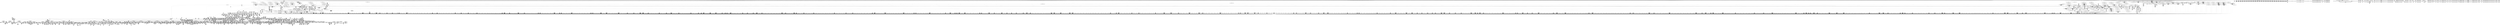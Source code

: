 digraph {
	CE0x400b2b0 [shape=record,shape=Mrecord,label="{CE0x400b2b0|0:_i16,_4:_i32,_8:_i16,_40:_%struct.super_block*,_:_SCMRE_482,483_}"]
	CE0x3f8ab20 [shape=record,shape=Mrecord,label="{CE0x3f8ab20|mediated_filesystem:_tmp2|*SummSink*}"]
	CE0x3f09c60 [shape=record,shape=Mrecord,label="{CE0x3f09c60|common_mmap:_tmp3|security/apparmor/lsm.c,474}"]
	CE0x3f53160 [shape=record,shape=Mrecord,label="{CE0x3f53160|common_file_perm:_tobool3|security/apparmor/lsm.c,432}"]
	CE0x3eea1e0 [shape=record,shape=Mrecord,label="{CE0x3eea1e0|i64*_getelementptr_inbounds_(_2_x_i64_,_2_x_i64_*___llvm_gcov_ctr95,_i64_0,_i64_0)|*Constant*|*SummSink*}"]
	CE0x4046250 [shape=record,shape=Mrecord,label="{CE0x4046250|80:_i64,_:_CRE_1626,1627_}"]
	CE0x4021770 [shape=record,shape=Mrecord,label="{CE0x4021770|0:_i16,_4:_i32,_8:_i16,_40:_%struct.super_block*,_:_SCMRE_977,978_}"]
	CE0x401dd70 [shape=record,shape=Mrecord,label="{CE0x401dd70|0:_i16,_4:_i32,_8:_i16,_40:_%struct.super_block*,_:_SCMRE_908,909_}"]
	CE0x3f67b50 [shape=record,shape=Mrecord,label="{CE0x3f67b50|common_mmap:_or15|security/apparmor/lsm.c,486}"]
	CE0x4010ab0 [shape=record,shape=Mrecord,label="{CE0x4010ab0|0:_i16,_4:_i32,_8:_i16,_40:_%struct.super_block*,_:_SCMRE_583,584_}"]
	CE0x3f5c330 [shape=record,shape=Mrecord,label="{CE0x3f5c330|_ret_%struct.task_struct*_%tmp4,_!dbg_!15471|./arch/x86/include/asm/current.h,14}"]
	CE0x3a982c0 [shape=record,shape=Mrecord,label="{CE0x3a982c0|common_mmap:_op|Function::common_mmap&Arg::op::|*SummSink*}"]
	CE0x4013030 [shape=record,shape=Mrecord,label="{CE0x4013030|0:_i16,_4:_i32,_8:_i16,_40:_%struct.super_block*,_:_SCMRE_607,608_}"]
	CE0x3fae9c0 [shape=record,shape=Mrecord,label="{CE0x3fae9c0|0:_i16,_4:_i32,_8:_i16,_40:_%struct.super_block*,_:_SCMRE_260,261_}"]
	CE0x3f507f0 [shape=record,shape=Mrecord,label="{CE0x3f507f0|i64*_getelementptr_inbounds_(_28_x_i64_,_28_x_i64_*___llvm_gcov_ctr87,_i64_0,_i64_10)|*Constant*}"]
	CE0x3f68ec0 [shape=record,shape=Mrecord,label="{CE0x3f68ec0|i64_17|*Constant*|*SummSource*}"]
	CE0x3f01d70 [shape=record,shape=Mrecord,label="{CE0x3f01d70|_ret_i1_%lnot,_!dbg_!15473|security/apparmor/include/apparmor.h,117|*SummSink*}"]
	CE0x402ef40 [shape=record,shape=Mrecord,label="{CE0x402ef40|80:_i64,_:_CRE_696,704_|*MultipleSource*|security/apparmor/include/apparmor.h,117|*LoadInst*|security/apparmor/include/apparmor.h,117}"]
	CE0x3f936f0 [shape=record,shape=Mrecord,label="{CE0x3f936f0|aa_cred_profile:_tobool|security/apparmor/include/context.h,100}"]
	CE0x3f5e9f0 [shape=record,shape=Mrecord,label="{CE0x3f5e9f0|GLOBAL:___aa_current_profile|*Constant*|*SummSink*}"]
	CE0x3fb8590 [shape=record,shape=Mrecord,label="{CE0x3fb8590|common_file_perm:_tmp45|security/apparmor/lsm.c,447|*SummSink*}"]
	CE0x3f52230 [shape=record,shape=Mrecord,label="{CE0x3f52230|aa_cred_profile:_tmp2}"]
	CE0x3eed920 [shape=record,shape=Mrecord,label="{CE0x3eed920|aa_cred_profile:_tmp16|security/apparmor/include/context.h,100}"]
	CE0x4057560 [shape=record,shape=Mrecord,label="{CE0x4057560|aa_file_perm:_uid|security/apparmor/file.c,451}"]
	CE0x4079a80 [shape=record,shape=Mrecord,label="{CE0x4079a80|file_inode17:_tmp3}"]
	CE0x3fbdfa0 [shape=record,shape=Mrecord,label="{CE0x3fbdfa0|80:_i64,_:_CRE_1237,1238_}"]
	CE0x407e550 [shape=record,shape=Mrecord,label="{CE0x407e550|aa_file_perm:_tmp5|security/apparmor/file.c,452|*SummSink*}"]
	CE0x3f194e0 [shape=record,shape=Mrecord,label="{CE0x3f194e0|16:_%struct.vfsmount*,_24:_%struct.dentry*,_32:_%struct.inode*,_408:_%struct.cred*,_456:_i8*,_:_CRE_176,177_}"]
	CE0x3f93e80 [shape=record,shape=Mrecord,label="{CE0x3f93e80|void_(i8*,_i32,_i64)*_asm_sideeffect_1:_09ud2_0A.pushsection___bug_table,_22a_22_0A2:_09.long_1b_-_2b,_$_0:c_-_2b_0A_09.word_$_1:c_,_0_0A_09.org_2b+$_2:c_0A.popsection_,_i,i,i,_dirflag_,_fpsr_,_flags_}"]
	CE0x3fd3f20 [shape=record,shape=Mrecord,label="{CE0x3fd3f20|GLOBAL:___llvm_gcov_ctr58|Global_var:__llvm_gcov_ctr58|*SummSink*}"]
	CE0x3f6d6a0 [shape=record,shape=Mrecord,label="{CE0x3f6d6a0|common_file_perm:_tmp15|security/apparmor/lsm.c,432|*SummSink*}"]
	CE0x3f5ef00 [shape=record,shape=Mrecord,label="{CE0x3f5ef00|__aa_current_profile:_entry|*SummSink*}"]
	CE0x401f800 [shape=record,shape=Mrecord,label="{CE0x401f800|0:_i16,_4:_i32,_8:_i16,_40:_%struct.super_block*,_:_SCMRE_925,926_}"]
	CE0x4046f10 [shape=record,shape=Mrecord,label="{CE0x4046f10|80:_i64,_:_CRE_1638,1639_}"]
	CE0x3f1f630 [shape=record,shape=Mrecord,label="{CE0x3f1f630|16:_%struct.vfsmount*,_24:_%struct.dentry*,_32:_%struct.inode*,_408:_%struct.cred*,_456:_i8*,_:_CRE_304,312_|*MultipleSource*|Function::apparmor_mmap_file&Arg::file::|Function::common_mmap&Arg::file::|security/apparmor/lsm.c,474}"]
	CE0x3f6f350 [shape=record,shape=Mrecord,label="{CE0x3f6f350|common_file_perm:_do.end9|*SummSink*}"]
	CE0x3ef61d0 [shape=record,shape=Mrecord,label="{CE0x3ef61d0|common_mmap:_if.then|*SummSource*}"]
	CE0x3fc5c20 [shape=record,shape=Mrecord,label="{CE0x3fc5c20|aa_file_perm:_profile|Function::aa_file_perm&Arg::profile::}"]
	CE0x40bdce0 [shape=record,shape=Mrecord,label="{CE0x40bdce0|aa_cred_profile:_tmp1}"]
	CE0x4026160 [shape=record,shape=Mrecord,label="{CE0x4026160|80:_i64,_:_CRE_434,435_}"]
	CE0x3f10ef0 [shape=record,shape=Mrecord,label="{CE0x3f10ef0|common_mmap:_tmp24|security/apparmor/lsm.c,483|*SummSource*}"]
	CE0x3f96680 [shape=record,shape=Mrecord,label="{CE0x3f96680|common_file_perm:_if.end|*SummSink*}"]
	CE0x3f07380 [shape=record,shape=Mrecord,label="{CE0x3f07380|GLOBAL:_file_inode|*Constant*}"]
	CE0x3f15d50 [shape=record,shape=Mrecord,label="{CE0x3f15d50|common_mmap:_tmp29|security/apparmor/lsm.c,485}"]
	CE0x4018750 [shape=record,shape=Mrecord,label="{CE0x4018750|0:_i16,_4:_i32,_8:_i16,_40:_%struct.super_block*,_:_SCMRE_816,824_|*MultipleSource*|security/apparmor/lsm.c,435|security/apparmor/include/apparmor.h,117|Function::mediated_filesystem&Arg::inode::|*LoadInst*|include/linux/fs.h,1916}"]
	CE0x400f980 [shape=record,shape=Mrecord,label="{CE0x400f980|0:_i16,_4:_i32,_8:_i16,_40:_%struct.super_block*,_:_SCMRE_572,573_}"]
	CE0x3ed89f0 [shape=record,shape=Mrecord,label="{CE0x3ed89f0|common_mmap:_lor.lhs.false|*SummSink*}"]
	CE0x4023a10 [shape=record,shape=Mrecord,label="{CE0x4023a10|80:_i64,_:_CRE_397,398_}"]
	CE0x3f16e60 [shape=record,shape=Mrecord,label="{CE0x3f16e60|16:_%struct.vfsmount*,_24:_%struct.dentry*,_32:_%struct.inode*,_408:_%struct.cred*,_456:_i8*,_:_CRE_154,155_}"]
	CE0x400f660 [shape=record,shape=Mrecord,label="{CE0x400f660|0:_i16,_4:_i32,_8:_i16,_40:_%struct.super_block*,_:_SCMRE_570,571_}"]
	CE0x3f6bed0 [shape=record,shape=Mrecord,label="{CE0x3f6bed0|i64_20|*Constant*|*SummSink*}"]
	CE0x3f6dd60 [shape=record,shape=Mrecord,label="{CE0x3f6dd60|common_file_perm:_lnot.ext|security/apparmor/lsm.c,432|*SummSink*}"]
	CE0x401c790 [shape=record,shape=Mrecord,label="{CE0x401c790|0:_i16,_4:_i32,_8:_i16,_40:_%struct.super_block*,_:_SCMRE_894,895_}"]
	CE0x40a7730 [shape=record,shape=Mrecord,label="{CE0x40a7730|aa_path_perm:_entry}"]
	CE0x406f480 [shape=record,shape=Mrecord,label="{CE0x406f480|aa_cred_profile:_tmp13}"]
	CE0x40161b0 [shape=record,shape=Mrecord,label="{CE0x40161b0|0:_i16,_4:_i32,_8:_i16,_40:_%struct.super_block*,_:_SCMRE_688,692_|*MultipleSource*|security/apparmor/lsm.c,435|security/apparmor/include/apparmor.h,117|Function::mediated_filesystem&Arg::inode::|*LoadInst*|include/linux/fs.h,1916}"]
	CE0x3f51d50 [shape=record,shape=Mrecord,label="{CE0x3f51d50|file_inode:_entry|*SummSink*}"]
	CE0x40346b0 [shape=record,shape=Mrecord,label="{CE0x40346b0|80:_i64,_:_CRE_272,280_|*MultipleSource*|security/apparmor/include/apparmor.h,117|*LoadInst*|security/apparmor/include/apparmor.h,117}"]
	CE0x3fbe3e0 [shape=record,shape=Mrecord,label="{CE0x3fbe3e0|80:_i64,_:_CRE_1241,1242_}"]
	CE0x403eed0 [shape=record,shape=Mrecord,label="{CE0x403eed0|80:_i64,_:_CRE_1277,1278_}"]
	CE0x402ed50 [shape=record,shape=Mrecord,label="{CE0x402ed50|80:_i64,_:_CRE_680,696_|*MultipleSource*|security/apparmor/include/apparmor.h,117|*LoadInst*|security/apparmor/include/apparmor.h,117}"]
	CE0x3f9e840 [shape=record,shape=Mrecord,label="{CE0x3f9e840|common_file_perm:_tmp30|security/apparmor/lsm.c,434|*SummSource*}"]
	CE0x3f85eb0 [shape=record,shape=Mrecord,label="{CE0x3f85eb0|common_file_perm:_tmp7|security/apparmor/lsm.c,432|*SummSink*}"]
	CE0x3f52fb0 [shape=record,shape=Mrecord,label="{CE0x3f52fb0|0:_i16,_4:_i32,_8:_i16,_40:_%struct.super_block*,_:_SCMRE_12,16_|*MultipleSource*|security/apparmor/lsm.c,435|security/apparmor/include/apparmor.h,117|Function::mediated_filesystem&Arg::inode::|*LoadInst*|include/linux/fs.h,1916}"]
	CE0x3f19f60 [shape=record,shape=Mrecord,label="{CE0x3f19f60|16:_%struct.vfsmount*,_24:_%struct.dentry*,_32:_%struct.inode*,_408:_%struct.cred*,_456:_i8*,_:_CRE_182,183_}"]
	CE0x3f48e40 [shape=record,shape=Mrecord,label="{CE0x3f48e40|common_file_perm:_tmp16|security/apparmor/lsm.c,432|*SummSink*}"]
	CE0x405e220 [shape=record,shape=Mrecord,label="{CE0x405e220|file_inode17:_tmp2|*SummSource*}"]
	CE0x4026f30 [shape=record,shape=Mrecord,label="{CE0x4026f30|80:_i64,_:_CRE_447,448_}"]
	CE0x3f8f6d0 [shape=record,shape=Mrecord,label="{CE0x3f8f6d0|%struct.aa_task_cxt*_null|*Constant*|*SummSink*}"]
	CE0x4043df0 [shape=record,shape=Mrecord,label="{CE0x4043df0|80:_i64,_:_CRE_1370,1371_}"]
	CE0x4045c50 [shape=record,shape=Mrecord,label="{CE0x4045c50|80:_i64,_:_CRE_1620,1621_}"]
	CE0x3f92200 [shape=record,shape=Mrecord,label="{CE0x3f92200|file_inode:_tmp3|*SummSink*}"]
	CE0x3fb8420 [shape=record,shape=Mrecord,label="{CE0x3fb8420|common_file_perm:_tmp45|security/apparmor/lsm.c,447|*SummSource*}"]
	CE0x3f48810 [shape=record,shape=Mrecord,label="{CE0x3f48810|aa_cred_profile:_security|security/apparmor/include/context.h,99|*SummSource*}"]
	CE0x3fc9e40 [shape=record,shape=Mrecord,label="{CE0x3fc9e40|common_file_perm:_tmp60|security/apparmor/lsm.c,452|*SummSource*}"]
	CE0x3f75e50 [shape=record,shape=Mrecord,label="{CE0x3f75e50|common_file_perm:_call|security/apparmor/lsm.c,429|*SummSource*}"]
	CE0x3fc6d70 [shape=record,shape=Mrecord,label="{CE0x3fc6d70|_ret_i32_%call2,_!dbg_!15480|security/apparmor/file.c,456|*SummSink*}"]
	CE0x3f9e210 [shape=record,shape=Mrecord,label="{CE0x3f9e210|0:_i16,_4:_i32,_8:_i16,_40:_%struct.super_block*,_:_SCMRE_164,165_}"]
	CE0x400aae0 [shape=record,shape=Mrecord,label="{CE0x400aae0|0:_i16,_4:_i32,_8:_i16,_40:_%struct.super_block*,_:_SCMRE_477,478_}"]
	CE0x402c990 [shape=record,shape=Mrecord,label="{CE0x402c990|80:_i64,_:_CRE_608,609_}"]
	CE0x4042cf0 [shape=record,shape=Mrecord,label="{CE0x4042cf0|80:_i64,_:_CRE_1354,1355_}"]
	CE0x3ee59c0 [shape=record,shape=Mrecord,label="{CE0x3ee59c0|apparmor_mmap_file:_tmp2|*SummSource*}"]
	CE0x4049110 [shape=record,shape=Mrecord,label="{CE0x4049110|80:_i64,_:_CRE_1670,1671_}"]
	CE0x404f110 [shape=record,shape=Mrecord,label="{CE0x404f110|mediated_filesystem:_tmp5|security/apparmor/include/apparmor.h,117|*SummSource*}"]
	CE0x40256c0 [shape=record,shape=Mrecord,label="{CE0x40256c0|80:_i64,_:_CRE_424,425_}"]
	CE0x3eda160 [shape=record,shape=Mrecord,label="{CE0x3eda160|i64*_getelementptr_inbounds_(_2_x_i64_,_2_x_i64_*___llvm_gcov_ctr95,_i64_0,_i64_0)|*Constant*|*SummSource*}"]
	CE0x3f55970 [shape=record,shape=Mrecord,label="{CE0x3f55970|common_file_perm:_tmp11|security/apparmor/lsm.c,432|*SummSink*}"]
	CE0x407b980 [shape=record,shape=Mrecord,label="{CE0x407b980|aa_cred_profile:_if.end}"]
	CE0x3fd8f00 [shape=record,shape=Mrecord,label="{CE0x3fd8f00|0:_i16,_4:_i32,_8:_i16,_40:_%struct.super_block*,_:_SCMRE_152,153_}"]
	CE0x40a78f0 [shape=record,shape=Mrecord,label="{CE0x40a78f0|aa_path_perm:_entry|*SummSink*}"]
	CE0x400f340 [shape=record,shape=Mrecord,label="{CE0x400f340|0:_i16,_4:_i32,_8:_i16,_40:_%struct.super_block*,_:_SCMRE_568,569_}"]
	CE0x3f25870 [shape=record,shape=Mrecord,label="{CE0x3f25870|common_mmap:_tmp16|security/apparmor/lsm.c,477}"]
	CE0x3f2cf90 [shape=record,shape=Mrecord,label="{CE0x3f2cf90|common_mmap:_mask.2|*SummSource*}"]
	CE0x40041c0 [shape=record,shape=Mrecord,label="{CE0x40041c0|0:_i16,_4:_i32,_8:_i16,_40:_%struct.super_block*,_:_SCMRE_282,283_}"]
	CE0x3f77b90 [shape=record,shape=Mrecord,label="{CE0x3f77b90|i1_true|*Constant*|*SummSource*}"]
	CE0x3f62c60 [shape=record,shape=Mrecord,label="{CE0x3f62c60|common_file_perm:_tobool25|security/apparmor/lsm.c,448|*SummSink*}"]
	CE0x3fd5e60 [shape=record,shape=Mrecord,label="{CE0x3fd5e60|aa_cred_profile:_tmp14|security/apparmor/include/context.h,100|*SummSource*}"]
	CE0x3f50f10 [shape=record,shape=Mrecord,label="{CE0x3f50f10|0:_i16,_4:_i32,_8:_i16,_40:_%struct.super_block*,_:_SCMRE_104,112_|*MultipleSource*|security/apparmor/lsm.c,435|security/apparmor/include/apparmor.h,117|Function::mediated_filesystem&Arg::inode::|*LoadInst*|include/linux/fs.h,1916}"]
	CE0x4040270 [shape=record,shape=Mrecord,label="{CE0x4040270|80:_i64,_:_CRE_1314,1315_}"]
	CE0x3f13ec0 [shape=record,shape=Mrecord,label="{CE0x3f13ec0|common_mmap:_or10|security/apparmor/lsm.c,484}"]
	CE0x3f14d00 [shape=record,shape=Mrecord,label="{CE0x3f14d00|16:_%struct.vfsmount*,_24:_%struct.dentry*,_32:_%struct.inode*,_408:_%struct.cred*,_456:_i8*,_:_CRE_132,136_|*MultipleSource*|Function::apparmor_mmap_file&Arg::file::|Function::common_mmap&Arg::file::|security/apparmor/lsm.c,474}"]
	CE0x3f1b620 [shape=record,shape=Mrecord,label="{CE0x3f1b620|16:_%struct.vfsmount*,_24:_%struct.dentry*,_32:_%struct.inode*,_408:_%struct.cred*,_456:_i8*,_:_CRE_195,196_}"]
	CE0x3fc7eb0 [shape=record,shape=Mrecord,label="{CE0x3fc7eb0|aa_cred_profile:_tmp13|*SummSource*}"]
	CE0x3f553a0 [shape=record,shape=Mrecord,label="{CE0x3f553a0|common_file_perm:_tmp20|security/apparmor/lsm.c,432}"]
	CE0x4014480 [shape=record,shape=Mrecord,label="{CE0x4014480|0:_i16,_4:_i32,_8:_i16,_40:_%struct.super_block*,_:_SCMRE_620,621_}"]
	CE0x3f09de0 [shape=record,shape=Mrecord,label="{CE0x3f09de0|i64_0|*Constant*|*SummSink*}"]
	CE0x40509c0 [shape=record,shape=Mrecord,label="{CE0x40509c0|__aa_current_profile:_tmp9|security/apparmor/include/context.h,138|*SummSource*}"]
	CE0x3f4c750 [shape=record,shape=Mrecord,label="{CE0x3f4c750|aa_cred_profile:_bb}"]
	CE0x3f2d3b0 [shape=record,shape=Mrecord,label="{CE0x3f2d3b0|common_mmap:_and|security/apparmor/lsm.c,477|*SummSource*}"]
	CE0x4061680 [shape=record,shape=Mrecord,label="{CE0x4061680|__aa_current_profile:_tmp1}"]
	CE0x3f2fe20 [shape=record,shape=Mrecord,label="{CE0x3f2fe20|i64_4|*Constant*|*SummSource*}"]
	CE0x40534f0 [shape=record,shape=Mrecord,label="{CE0x40534f0|__aa_current_profile:_tmp2}"]
	CE0x3fc6600 [shape=record,shape=Mrecord,label="{CE0x3fc6600|aa_file_perm:_request|Function::aa_file_perm&Arg::request::}"]
	CE0x402dfe0 [shape=record,shape=Mrecord,label="{CE0x402dfe0|80:_i64,_:_CRE_629,630_}"]
	CE0x3f657e0 [shape=record,shape=Mrecord,label="{CE0x3f657e0|__aa_current_profile:_entry}"]
	CE0x3f1f370 [shape=record,shape=Mrecord,label="{CE0x3f1f370|16:_%struct.vfsmount*,_24:_%struct.dentry*,_32:_%struct.inode*,_408:_%struct.cred*,_456:_i8*,_:_CRE_296,304_|*MultipleSource*|Function::apparmor_mmap_file&Arg::file::|Function::common_mmap&Arg::file::|security/apparmor/lsm.c,474}"]
	CE0x3f0b220 [shape=record,shape=Mrecord,label="{CE0x3f0b220|i64_2|*Constant*|*SummSink*}"]
	CE0x3f82840 [shape=record,shape=Mrecord,label="{CE0x3f82840|file_inode:_entry}"]
	CE0x4003d10 [shape=record,shape=Mrecord,label="{CE0x4003d10|0:_i16,_4:_i32,_8:_i16,_40:_%struct.super_block*,_:_SCMRE_279,280_}"]
	CE0x3f6f170 [shape=record,shape=Mrecord,label="{CE0x3f6f170|aa_cred_profile:_bb|*SummSource*}"]
	CE0x3fce7a0 [shape=record,shape=Mrecord,label="{CE0x3fce7a0|aa_cred_profile:_tmp20|security/apparmor/include/context.h,100|*SummSource*}"]
	CE0x3fc5de0 [shape=record,shape=Mrecord,label="{CE0x3fc5de0|aa_file_perm:_profile|Function::aa_file_perm&Arg::profile::|*SummSource*}"]
	CE0x3eece60 [shape=record,shape=Mrecord,label="{CE0x3eece60|16:_%struct.vfsmount*,_24:_%struct.dentry*,_32:_%struct.inode*,_408:_%struct.cred*,_456:_i8*,_:_CRE_73,74_}"]
	CE0x4028030 [shape=record,shape=Mrecord,label="{CE0x4028030|80:_i64,_:_CRE_463,464_}"]
	CE0x405c280 [shape=record,shape=Mrecord,label="{CE0x405c280|__aa_current_profile:_tmp15|security/apparmor/include/context.h,138|*SummSink*}"]
	CE0x3f30d90 [shape=record,shape=Mrecord,label="{CE0x3f30d90|common_mmap:_tmp9|security/apparmor/lsm.c,474|*SummSource*}"]
	CE0x4029720 [shape=record,shape=Mrecord,label="{CE0x4029720|80:_i64,_:_CRE_561,562_}"]
	CE0x40a7240 [shape=record,shape=Mrecord,label="{CE0x40a7240|aa_file_perm:_call2|security/apparmor/file.c,456|*SummSink*}"]
	CE0x40518c0 [shape=record,shape=Mrecord,label="{CE0x40518c0|__aa_current_profile:_bb|*SummSource*}"]
	CE0x3f63310 [shape=record,shape=Mrecord,label="{CE0x3f63310|i64_24|*Constant*}"]
	CE0x4041f20 [shape=record,shape=Mrecord,label="{CE0x4041f20|80:_i64,_:_CRE_1341,1342_}"]
	CE0x3fc0ee0 [shape=record,shape=Mrecord,label="{CE0x3fc0ee0|common_file_perm:_tmp53|security/apparmor/lsm.c,447|*SummSink*}"]
	CE0x3f94a70 [shape=record,shape=Mrecord,label="{CE0x3f94a70|i64*_getelementptr_inbounds_(_16_x_i64_,_16_x_i64_*___llvm_gcov_ctr46,_i64_0,_i64_4)|*Constant*}"]
	CE0x3f5e380 [shape=record,shape=Mrecord,label="{CE0x3f5e380|common_file_perm:_call15|security/apparmor/lsm.c,438|*SummSource*}"]
	CE0x3f530f0 [shape=record,shape=Mrecord,label="{CE0x3f530f0|common_file_perm:_tmp7|security/apparmor/lsm.c,432}"]
	CE0x3fa7580 [shape=record,shape=Mrecord,label="{CE0x3fa7580|aa_cred_profile:_tmp33|security/apparmor/include/context.h,101}"]
	CE0x3f71590 [shape=record,shape=Mrecord,label="{CE0x3f71590|0:_i16,_4:_i32,_8:_i16,_40:_%struct.super_block*,_:_SCMRE_96,104_|*MultipleSource*|security/apparmor/lsm.c,435|security/apparmor/include/apparmor.h,117|Function::mediated_filesystem&Arg::inode::|*LoadInst*|include/linux/fs.h,1916}"]
	CE0x3f65230 [shape=record,shape=Mrecord,label="{CE0x3f65230|GLOBAL:___aa_current_profile|*Constant*}"]
	CE0x3f48720 [shape=record,shape=Mrecord,label="{CE0x3f48720|i32_22|*Constant*|*SummSink*}"]
	CE0x3f0a830 [shape=record,shape=Mrecord,label="{CE0x3f0a830|common_mmap:_tobool13|security/apparmor/lsm.c,485|*SummSource*}"]
	CE0x3f87420 [shape=record,shape=Mrecord,label="{CE0x3f87420|44:_i32,_48:_i16,_128:_i8*,_:_SCMRE_136,144_|*MultipleSource*|Function::aa_cred_profile&Arg::cred::|*LoadInst*|security/apparmor/lsm.c,429|security/apparmor/include/context.h,99}"]
	CE0x3f5fd10 [shape=record,shape=Mrecord,label="{CE0x3f5fd10|i64*_getelementptr_inbounds_(_28_x_i64_,_28_x_i64_*___llvm_gcov_ctr87,_i64_0,_i64_16)|*Constant*|*SummSource*}"]
	CE0x4042ad0 [shape=record,shape=Mrecord,label="{CE0x4042ad0|80:_i64,_:_CRE_1352,1353_}"]
	CE0x3f66a00 [shape=record,shape=Mrecord,label="{CE0x3f66a00|common_mmap:_tmp33|security/apparmor/lsm.c,486}"]
	CE0x3f6ded0 [shape=record,shape=Mrecord,label="{CE0x3f6ded0|common_file_perm:_conv|security/apparmor/lsm.c,432|*SummSink*}"]
	CE0x40a7c20 [shape=record,shape=Mrecord,label="{CE0x40a7c20|aa_path_perm:_op|Function::aa_path_perm&Arg::op::|*SummSink*}"]
	CE0x3f9d8b0 [shape=record,shape=Mrecord,label="{CE0x3f9d8b0|0:_i16,_4:_i32,_8:_i16,_40:_%struct.super_block*,_:_SCMRE_158,159_}"]
	CE0x3fc8df0 [shape=record,shape=Mrecord,label="{CE0x3fc8df0|0:_i16,_4:_i32,_8:_i16,_40:_%struct.super_block*,_:_SCMRE_147,148_}"]
	CE0x3f60800 [shape=record,shape=Mrecord,label="{CE0x3f60800|common_file_perm:_cmp|security/apparmor/lsm.c,447}"]
	CE0x3f2d7f0 [shape=record,shape=Mrecord,label="{CE0x3f2d7f0|common_mmap:_tobool2|security/apparmor/lsm.c,477}"]
	CE0x403e870 [shape=record,shape=Mrecord,label="{CE0x403e870|80:_i64,_:_CRE_1271,1272_}"]
	CE0x3f1cce0 [shape=record,shape=Mrecord,label="{CE0x3f1cce0|16:_%struct.vfsmount*,_24:_%struct.dentry*,_32:_%struct.inode*,_408:_%struct.cred*,_456:_i8*,_:_CRE_208,209_}"]
	CE0x40099c0 [shape=record,shape=Mrecord,label="{CE0x40099c0|0:_i16,_4:_i32,_8:_i16,_40:_%struct.super_block*,_:_SCMRE_448,456_|*MultipleSource*|security/apparmor/lsm.c,435|security/apparmor/include/apparmor.h,117|Function::mediated_filesystem&Arg::inode::|*LoadInst*|include/linux/fs.h,1916}"]
	CE0x3f73840 [shape=record,shape=Mrecord,label="{CE0x3f73840|mediated_filesystem:_tmp}"]
	CE0x40593d0 [shape=record,shape=Mrecord,label="{CE0x40593d0|__aa_current_profile:_tmp14|security/apparmor/include/context.h,138}"]
	CE0x3f66630 [shape=record,shape=Mrecord,label="{CE0x3f66630|GLOBAL:_common_file_perm|*Constant*}"]
	CE0x40a7680 [shape=record,shape=Mrecord,label="{CE0x40a7680|GLOBAL:_aa_path_perm|*Constant*|*SummSink*}"]
	CE0x3ee5d80 [shape=record,shape=Mrecord,label="{CE0x3ee5d80|common_mmap:_land.lhs.true}"]
	CE0x3fcba00 [shape=record,shape=Mrecord,label="{CE0x3fcba00|aa_cred_profile:_tmp22|security/apparmor/include/context.h,100|*SummSource*}"]
	CE0x3f29350 [shape=record,shape=Mrecord,label="{CE0x3f29350|common_mmap:_tobool6|security/apparmor/lsm.c,483}"]
	CE0x3f96870 [shape=record,shape=Mrecord,label="{CE0x3f96870|aa_cred_profile:_tmp6|security/apparmor/include/context.h,100|*SummSink*}"]
	CE0x40246d0 [shape=record,shape=Mrecord,label="{CE0x40246d0|80:_i64,_:_CRE_409,410_}"]
	CE0x3f30c10 [shape=record,shape=Mrecord,label="{CE0x3f30c10|common_mmap:_tmp9|security/apparmor/lsm.c,474}"]
	CE0x3f928d0 [shape=record,shape=Mrecord,label="{CE0x3f928d0|aa_cred_profile:_tmp7|security/apparmor/include/context.h,100}"]
	CE0x4031de0 [shape=record,shape=Mrecord,label="{CE0x4031de0|80:_i64,_:_CRE_104,112_|*MultipleSource*|security/apparmor/include/apparmor.h,117|*LoadInst*|security/apparmor/include/apparmor.h,117}"]
	CE0x4043f00 [shape=record,shape=Mrecord,label="{CE0x4043f00|80:_i64,_:_CRE_1371,1372_}"]
	CE0x40a8650 [shape=record,shape=Mrecord,label="{CE0x40a8650|aa_path_perm:_path|Function::aa_path_perm&Arg::path::|*SummSink*}"]
	CE0x4047bd0 [shape=record,shape=Mrecord,label="{CE0x4047bd0|80:_i64,_:_CRE_1650,1651_}"]
	CE0x4020480 [shape=record,shape=Mrecord,label="{CE0x4020480|0:_i16,_4:_i32,_8:_i16,_40:_%struct.super_block*,_:_SCMRE_933,934_}"]
	CE0x404bc00 [shape=record,shape=Mrecord,label="{CE0x404bc00|80:_i64,_:_CRE_1800,1804_|*MultipleSource*|security/apparmor/include/apparmor.h,117|*LoadInst*|security/apparmor/include/apparmor.h,117}"]
	CE0x3fc0640 [shape=record,shape=Mrecord,label="{CE0x3fc0640|common_file_perm:_tmp52|security/apparmor/lsm.c,447}"]
	CE0x3f25fb0 [shape=record,shape=Mrecord,label="{CE0x3f25fb0|i64*_getelementptr_inbounds_(_19_x_i64_,_19_x_i64_*___llvm_gcov_ctr96,_i64_0,_i64_8)|*Constant*|*SummSource*}"]
	CE0x3f4ca70 [shape=record,shape=Mrecord,label="{CE0x3f4ca70|common_file_perm:_tmp19|security/apparmor/lsm.c,432|*SummSink*}"]
	CE0x4049550 [shape=record,shape=Mrecord,label="{CE0x4049550|80:_i64,_:_CRE_1674,1675_}"]
	CE0x3f0d6b0 [shape=record,shape=Mrecord,label="{CE0x3f0d6b0|16:_%struct.vfsmount*,_24:_%struct.dentry*,_32:_%struct.inode*,_408:_%struct.cred*,_456:_i8*,_:_CRE_89,90_}"]
	CE0x40764b0 [shape=record,shape=Mrecord,label="{CE0x40764b0|get_current:_tmp3}"]
	CE0x4048bc0 [shape=record,shape=Mrecord,label="{CE0x4048bc0|80:_i64,_:_CRE_1665,1666_}"]
	CE0x3f64900 [shape=record,shape=Mrecord,label="{CE0x3f64900|i64*_getelementptr_inbounds_(_28_x_i64_,_28_x_i64_*___llvm_gcov_ctr87,_i64_0,_i64_16)|*Constant*|*SummSink*}"]
	CE0x3fcf4e0 [shape=record,shape=Mrecord,label="{CE0x3fcf4e0|_call_void_asm_sideeffect_1:_09ud2_0A.pushsection___bug_table,_22a_22_0A2:_09.long_1b_-_2b,_$_0:c_-_2b_0A_09.word_$_1:c_,_0_0A_09.org_2b+$_2:c_0A.popsection_,_i,i,i,_dirflag_,_fpsr_,_flags_(i8*_getelementptr_inbounds_(_36_x_i8_,_36_x_i8_*_.str12,_i32_0,_i32_0),_i32_100,_i64_12)_#2,_!dbg_!15490,_!srcloc_!15493|security/apparmor/include/context.h,100|*SummSource*}"]
	CE0x3f001b0 [shape=record,shape=Mrecord,label="{CE0x3f001b0|16:_%struct.vfsmount*,_24:_%struct.dentry*,_32:_%struct.inode*,_408:_%struct.cred*,_456:_i8*,_:_CRE_56,57_}"]
	CE0x402a130 [shape=record,shape=Mrecord,label="{CE0x402a130|80:_i64,_:_CRE_570,571_}"]
	CE0x3f8a900 [shape=record,shape=Mrecord,label="{CE0x3f8a900|common_file_perm:_tmp1|*SummSink*}"]
	CE0x3f878a0 [shape=record,shape=Mrecord,label="{CE0x3f878a0|common_file_perm:_tobool|security/apparmor/lsm.c,432|*SummSource*}"]
	CE0x40340e0 [shape=record,shape=Mrecord,label="{CE0x40340e0|80:_i64,_:_CRE_256,264_|*MultipleSource*|security/apparmor/include/apparmor.h,117|*LoadInst*|security/apparmor/include/apparmor.h,117}"]
	CE0x40266b0 [shape=record,shape=Mrecord,label="{CE0x40266b0|80:_i64,_:_CRE_439,440_}"]
	CE0x3f00530 [shape=record,shape=Mrecord,label="{CE0x3f00530|16:_%struct.vfsmount*,_24:_%struct.dentry*,_32:_%struct.inode*,_408:_%struct.cred*,_456:_i8*,_:_CRE_58,59_}"]
	CE0x4041480 [shape=record,shape=Mrecord,label="{CE0x4041480|80:_i64,_:_CRE_1331,1332_}"]
	CE0x40428b0 [shape=record,shape=Mrecord,label="{CE0x40428b0|80:_i64,_:_CRE_1350,1351_}"]
	CE0x404cb80 [shape=record,shape=Mrecord,label="{CE0x404cb80|80:_i64,_:_CRE_1864,1872_|*MultipleSource*|security/apparmor/include/apparmor.h,117|*LoadInst*|security/apparmor/include/apparmor.h,117}"]
	CE0x3f55c00 [shape=record,shape=Mrecord,label="{CE0x3f55c00|common_file_perm:_tmp12|security/apparmor/lsm.c,432}"]
	CE0x40552a0 [shape=record,shape=Mrecord,label="{CE0x40552a0|__aa_current_profile:_land.lhs.true2}"]
	CE0x3efa030 [shape=record,shape=Mrecord,label="{CE0x3efa030|16:_%struct.vfsmount*,_24:_%struct.dentry*,_32:_%struct.inode*,_408:_%struct.cred*,_456:_i8*,_:_CRE_147,148_}"]
	CE0x3eeecc0 [shape=record,shape=Mrecord,label="{CE0x3eeecc0|common_mmap:_tmp5|security/apparmor/lsm.c,474|*SummSink*}"]
	CE0x406d440 [shape=record,shape=Mrecord,label="{CE0x406d440|aa_file_perm:_i_mode|security/apparmor/file.c,453|*SummSource*}"]
	CE0x4046690 [shape=record,shape=Mrecord,label="{CE0x4046690|80:_i64,_:_CRE_1630,1631_}"]
	CE0x3a97cf0 [shape=record,shape=Mrecord,label="{CE0x3a97cf0|common_mmap:_entry|*SummSource*}"]
	CE0x402cee0 [shape=record,shape=Mrecord,label="{CE0x402cee0|80:_i64,_:_CRE_613,614_}"]
	CE0x3f4d640 [shape=record,shape=Mrecord,label="{CE0x3f4d640|0:_i16,_4:_i32,_8:_i16,_40:_%struct.super_block*,_:_SCMRE_139,140_}"]
	CE0x40633b0 [shape=record,shape=Mrecord,label="{CE0x40633b0|i64*_getelementptr_inbounds_(_11_x_i64_,_11_x_i64_*___llvm_gcov_ctr58,_i64_0,_i64_1)|*Constant*|*SummSource*}"]
	CE0x3f96570 [shape=record,shape=Mrecord,label="{CE0x3f96570|common_file_perm:_if.end|*SummSource*}"]
	CE0x4008190 [shape=record,shape=Mrecord,label="{CE0x4008190|0:_i16,_4:_i32,_8:_i16,_40:_%struct.super_block*,_:_SCMRE_376,384_|*MultipleSource*|security/apparmor/lsm.c,435|security/apparmor/include/apparmor.h,117|Function::mediated_filesystem&Arg::inode::|*LoadInst*|include/linux/fs.h,1916}"]
	CE0x402d540 [shape=record,shape=Mrecord,label="{CE0x402d540|80:_i64,_:_CRE_619,620_}"]
	CE0x3ee9120 [shape=record,shape=Mrecord,label="{CE0x3ee9120|common_mmap:_flags|Function::common_mmap&Arg::flags::}"]
	CE0x40655b0 [shape=record,shape=Mrecord,label="{CE0x40655b0|aa_file_perm:_tmp4|security/apparmor/file.c,452|*SummSource*}"]
	CE0x3fd26a0 [shape=record,shape=Mrecord,label="{CE0x3fd26a0|0:_i16,_4:_i32,_8:_i16,_40:_%struct.super_block*,_:_SCMRE_143,144_}"]
	CE0x3fd8d70 [shape=record,shape=Mrecord,label="{CE0x3fd8d70|0:_i16,_4:_i32,_8:_i16,_40:_%struct.super_block*,_:_SCMRE_151,152_}"]
	CE0x3f8aa40 [shape=record,shape=Mrecord,label="{CE0x3f8aa40|mediated_filesystem:_tmp2}"]
	CE0x4079270 [shape=record,shape=Mrecord,label="{CE0x4079270|get_current:_bb|*SummSink*}"]
	CE0x4027040 [shape=record,shape=Mrecord,label="{CE0x4027040|80:_i64,_:_CRE_448,449_}"]
	CE0x3f4ec50 [shape=record,shape=Mrecord,label="{CE0x3f4ec50|aa_cred_profile:_do.end10|*SummSource*}"]
	CE0x4022bb0 [shape=record,shape=Mrecord,label="{CE0x4022bb0|i32_10|*Constant*}"]
	CE0x3fc78a0 [shape=record,shape=Mrecord,label="{CE0x3fc78a0|aa_cred_profile:_do.cond|*SummSource*}"]
	CE0x3fbbdf0 [shape=record,shape=Mrecord,label="{CE0x3fbbdf0|common_file_perm:_neg|security/apparmor/lsm.c,448}"]
	CE0x3fc1a00 [shape=record,shape=Mrecord,label="{CE0x3fc1a00|i64*_getelementptr_inbounds_(_28_x_i64_,_28_x_i64_*___llvm_gcov_ctr87,_i64_0,_i64_25)|*Constant*|*SummSink*}"]
	CE0x3f91ad0 [shape=record,shape=Mrecord,label="{CE0x3f91ad0|common_file_perm:_do.body5|*SummSink*}"]
	CE0x3f91c00 [shape=record,shape=Mrecord,label="{CE0x3f91c00|common_file_perm:_if.end28}"]
	CE0x3fc1250 [shape=record,shape=Mrecord,label="{CE0x3fc1250|common_file_perm:_tmp54|security/apparmor/lsm.c,447|*SummSource*}"]
	CE0x407e0a0 [shape=record,shape=Mrecord,label="{CE0x407e0a0|aa_path_perm:_flags|Function::aa_path_perm&Arg::flags::|*SummSource*}"]
	CE0x3f18fa0 [shape=record,shape=Mrecord,label="{CE0x3f18fa0|16:_%struct.vfsmount*,_24:_%struct.dentry*,_32:_%struct.inode*,_408:_%struct.cred*,_456:_i8*,_:_CRE_173,174_}"]
	CE0x3fbbe60 [shape=record,shape=Mrecord,label="{CE0x3fbbe60|common_file_perm:_conv24|security/apparmor/lsm.c,448}"]
	CE0x3f60d60 [shape=record,shape=Mrecord,label="{CE0x3f60d60|i64_18|*Constant*}"]
	CE0x3fad150 [shape=record,shape=Mrecord,label="{CE0x3fad150|0:_i16,_4:_i32,_8:_i16,_40:_%struct.super_block*,_:_SCMRE_244,245_}"]
	CE0x3f69070 [shape=record,shape=Mrecord,label="{CE0x3f69070|i64_19|*Constant*}"]
	CE0x3fa3580 [shape=record,shape=Mrecord,label="{CE0x3fa3580|aa_cred_profile:_tmp27|security/apparmor/include/context.h,100|*SummSink*}"]
	CE0x3f05a90 [shape=record,shape=Mrecord,label="{CE0x3f05a90|16:_%struct.vfsmount*,_24:_%struct.dentry*,_32:_%struct.inode*,_408:_%struct.cred*,_456:_i8*,_:_CRE_97,98_}"]
	CE0x4048450 [shape=record,shape=Mrecord,label="{CE0x4048450|80:_i64,_:_CRE_1658,1659_}"]
	CE0x3f71fc0 [shape=record,shape=Mrecord,label="{CE0x3f71fc0|aa_cred_profile:_entry|*SummSink*}"]
	CE0x3f5acc0 [shape=record,shape=Mrecord,label="{CE0x3f5acc0|0:_i16,_4:_i32,_8:_i16,_40:_%struct.super_block*,_:_SCMRE_205,206_}"]
	CE0x3eed020 [shape=record,shape=Mrecord,label="{CE0x3eed020|16:_%struct.vfsmount*,_24:_%struct.dentry*,_32:_%struct.inode*,_408:_%struct.cred*,_456:_i8*,_:_CRE_74,75_}"]
	CE0x3f854f0 [shape=record,shape=Mrecord,label="{CE0x3f854f0|i64*_getelementptr_inbounds_(_28_x_i64_,_28_x_i64_*___llvm_gcov_ctr87,_i64_0,_i64_1)|*Constant*}"]
	CE0x4062650 [shape=record,shape=Mrecord,label="{CE0x4062650|aa_path_perm:_request|Function::aa_path_perm&Arg::request::|*SummSource*}"]
	CE0x3f181a0 [shape=record,shape=Mrecord,label="{CE0x3f181a0|16:_%struct.vfsmount*,_24:_%struct.dentry*,_32:_%struct.inode*,_408:_%struct.cred*,_456:_i8*,_:_CRE_165,166_}"]
	CE0x4065f50 [shape=record,shape=Mrecord,label="{CE0x4065f50|__aa_current_profile:_tobool1|security/apparmor/include/context.h,138|*SummSource*}"]
	CE0x3f701f0 [shape=record,shape=Mrecord,label="{CE0x3f701f0|common_file_perm:_lor.lhs.false}"]
	CE0x3f22f70 [shape=record,shape=Mrecord,label="{CE0x3f22f70|16:_%struct.vfsmount*,_24:_%struct.dentry*,_32:_%struct.inode*,_408:_%struct.cred*,_456:_i8*,_:_CRE_436,440_|*MultipleSource*|Function::apparmor_mmap_file&Arg::file::|Function::common_mmap&Arg::file::|security/apparmor/lsm.c,474}"]
	CE0x3eefc40 [shape=record,shape=Mrecord,label="{CE0x3eefc40|i32_0|*Constant*|*SummSink*}"]
	CE0x4021f60 [shape=record,shape=Mrecord,label="{CE0x4021f60|0:_i16,_4:_i32,_8:_i16,_40:_%struct.super_block*,_:_SCMRE_982,983_}"]
	CE0x3f73e50 [shape=record,shape=Mrecord,label="{CE0x3f73e50|common_file_perm:_expval|security/apparmor/lsm.c,432}"]
	CE0x3f52310 [shape=record,shape=Mrecord,label="{CE0x3f52310|aa_cred_profile:_tmp2|*SummSink*}"]
	CE0x40a63f0 [shape=record,shape=Mrecord,label="{CE0x40a63f0|aa_cred_profile:_tmp4|*LoadInst*|security/apparmor/include/context.h,99}"]
	CE0x40a70d0 [shape=record,shape=Mrecord,label="{CE0x40a70d0|aa_file_perm:_call2|security/apparmor/file.c,456|*SummSource*}"]
	CE0x3f27910 [shape=record,shape=Mrecord,label="{CE0x3f27910|i64*_getelementptr_inbounds_(_19_x_i64_,_19_x_i64_*___llvm_gcov_ctr96,_i64_0,_i64_18)|*Constant*|*SummSink*}"]
	CE0x3f09cd0 [shape=record,shape=Mrecord,label="{CE0x3f09cd0|i64_0|*Constant*|*SummSource*}"]
	CE0x3f62410 [shape=record,shape=Mrecord,label="{CE0x3f62410|common_file_perm:_and|security/apparmor/lsm.c,448}"]
	CE0x3f27240 [shape=record,shape=Mrecord,label="{CE0x3f27240|common_file_perm:_mask|Function::common_file_perm&Arg::mask::|*SummSource*}"]
	CE0x3fd65c0 [shape=record,shape=Mrecord,label="{CE0x3fd65c0|aa_cred_profile:_tmp15|security/apparmor/include/context.h,100|*SummSink*}"]
	CE0x3f7f6b0 [shape=record,shape=Mrecord,label="{CE0x3f7f6b0|_call_void_asm_sideeffect_1:_09ud2_0A.pushsection___bug_table,_22a_22_0A2:_09.long_1b_-_2b,_$_0:c_-_2b_0A_09.word_$_1:c_,_0_0A_09.org_2b+$_2:c_0A.popsection_,_i,i,i,_dirflag_,_fpsr_,_flags_(i8*_getelementptr_inbounds_(_24_x_i8_,_24_x_i8_*_.str8,_i32_0,_i32_0),_i32_432,_i64_12)_#2,_!dbg_!15488,_!srcloc_!15491|security/apparmor/lsm.c,432|*SummSink*}"]
	CE0x3efc5b0 [shape=record,shape=Mrecord,label="{CE0x3efc5b0|16:_%struct.vfsmount*,_24:_%struct.dentry*,_32:_%struct.inode*,_408:_%struct.cred*,_456:_i8*,_:_CRE_120,121_}"]
	CE0x3f514d0 [shape=record,shape=Mrecord,label="{CE0x3f514d0|aa_cred_profile:_tmp}"]
	CE0x3fafaf0 [shape=record,shape=Mrecord,label="{CE0x3fafaf0|0:_i16,_4:_i32,_8:_i16,_40:_%struct.super_block*,_:_SCMRE_271,272_}"]
	CE0x3f643c0 [shape=record,shape=Mrecord,label="{CE0x3f643c0|i64*_getelementptr_inbounds_(_19_x_i64_,_19_x_i64_*___llvm_gcov_ctr96,_i64_0,_i64_16)|*Constant*}"]
	CE0x3eeb3c0 [shape=record,shape=Mrecord,label="{CE0x3eeb3c0|_ret_i32_%retval.0,_!dbg_!15500|security/apparmor/lsm.c,489|*SummSink*}"]
	CE0x401eea0 [shape=record,shape=Mrecord,label="{CE0x401eea0|0:_i16,_4:_i32,_8:_i16,_40:_%struct.super_block*,_:_SCMRE_919,920_}"]
	CE0x4045270 [shape=record,shape=Mrecord,label="{CE0x4045270|80:_i64,_:_CRE_1600,1604_|*MultipleSource*|security/apparmor/include/apparmor.h,117|*LoadInst*|security/apparmor/include/apparmor.h,117}"]
	CE0x3fc6ab0 [shape=record,shape=Mrecord,label="{CE0x3fc6ab0|_ret_i32_%call2,_!dbg_!15480|security/apparmor/file.c,456}"]
	CE0x40142f0 [shape=record,shape=Mrecord,label="{CE0x40142f0|0:_i16,_4:_i32,_8:_i16,_40:_%struct.super_block*,_:_SCMRE_619,620_}"]
	CE0x3ef8ad0 [shape=record,shape=Mrecord,label="{CE0x3ef8ad0|i32_4|*Constant*|*SummSink*}"]
	CE0x40312a0 [shape=record,shape=Mrecord,label="{CE0x40312a0|80:_i64,_:_CRE_56,64_|*MultipleSource*|security/apparmor/include/apparmor.h,117|*LoadInst*|security/apparmor/include/apparmor.h,117}"]
	CE0x3f15e70 [shape=record,shape=Mrecord,label="{CE0x3f15e70|common_mmap:_tmp29|security/apparmor/lsm.c,485|*SummSource*}"]
	CE0x3f01160 [shape=record,shape=Mrecord,label="{CE0x3f01160|i32_2|*Constant*|*SummSource*}"]
	CE0x3f1f0b0 [shape=record,shape=Mrecord,label="{CE0x3f1f0b0|16:_%struct.vfsmount*,_24:_%struct.dentry*,_32:_%struct.inode*,_408:_%struct.cred*,_456:_i8*,_:_CRE_288,292_|*MultipleSource*|Function::apparmor_mmap_file&Arg::file::|Function::common_mmap&Arg::file::|security/apparmor/lsm.c,474}"]
	CE0x3f91d10 [shape=record,shape=Mrecord,label="{CE0x3f91d10|common_file_perm:_if.end28|*SummSource*}"]
	CE0x3f49a40 [shape=record,shape=Mrecord,label="{CE0x3f49a40|common_file_perm:_land.lhs.true20|*SummSource*}"]
	CE0x3f11cc0 [shape=record,shape=Mrecord,label="{CE0x3f11cc0|i64*_getelementptr_inbounds_(_19_x_i64_,_19_x_i64_*___llvm_gcov_ctr96,_i64_0,_i64_13)|*Constant*}"]
	CE0x3ee47b0 [shape=record,shape=Mrecord,label="{CE0x3ee47b0|apparmor_mmap_file:_tmp|*SummSource*}"]
	CE0x3ef9640 [shape=record,shape=Mrecord,label="{CE0x3ef9640|i64_2|*Constant*|*SummSource*}"]
	CE0x3f10700 [shape=record,shape=Mrecord,label="{CE0x3f10700|i64_12|*Constant*|*SummSink*}"]
	CE0x3ed8490 [shape=record,shape=Mrecord,label="{CE0x3ed8490|common_mmap:_if.then14}"]
	CE0x3f169b0 [shape=record,shape=Mrecord,label="{CE0x3f169b0|16:_%struct.vfsmount*,_24:_%struct.dentry*,_32:_%struct.inode*,_408:_%struct.cred*,_456:_i8*,_:_CRE_151,152_}"]
	CE0x407d220 [shape=record,shape=Mrecord,label="{CE0x407d220|aa_path_perm:_flags|Function::aa_path_perm&Arg::flags::|*SummSink*}"]
	CE0x40664d0 [shape=record,shape=Mrecord,label="{CE0x40664d0|i64_-2147483648|*Constant*}"]
	CE0x3effe20 [shape=record,shape=Mrecord,label="{CE0x3effe20|16:_%struct.vfsmount*,_24:_%struct.dentry*,_32:_%struct.inode*,_408:_%struct.cred*,_456:_i8*,_:_CRE_53,54_}"]
	CE0x3faf4b0 [shape=record,shape=Mrecord,label="{CE0x3faf4b0|0:_i16,_4:_i32,_8:_i16,_40:_%struct.super_block*,_:_SCMRE_267,268_}"]
	CE0x3f2f4f0 [shape=record,shape=Mrecord,label="{CE0x3f2f4f0|i8*_null|*Constant*}"]
	CE0x3fa32a0 [shape=record,shape=Mrecord,label="{CE0x3fa32a0|aa_cred_profile:_tmp27|security/apparmor/include/context.h,100}"]
	CE0x3fb8f50 [shape=record,shape=Mrecord,label="{CE0x3fb8f50|i64_21|*Constant*|*SummSource*}"]
	CE0x4049440 [shape=record,shape=Mrecord,label="{CE0x4049440|80:_i64,_:_CRE_1673,1674_}"]
	CE0x3f9ec10 [shape=record,shape=Mrecord,label="{CE0x3f9ec10|common_file_perm:_tmp31|security/apparmor/lsm.c,434}"]
	CE0x3f5d910 [shape=record,shape=Mrecord,label="{CE0x3f5d910|__aa_current_profile:_call4|security/apparmor/include/context.h,138|*SummSource*}"]
	CE0x3f6a9b0 [shape=record,shape=Mrecord,label="{CE0x3f6a9b0|common_file_perm:_mode17|security/apparmor/lsm.c,447|*SummSink*}"]
	CE0x3f0d8e0 [shape=record,shape=Mrecord,label="{CE0x3f0d8e0|16:_%struct.vfsmount*,_24:_%struct.dentry*,_32:_%struct.inode*,_408:_%struct.cred*,_456:_i8*,_:_CRE_91,92_}"]
	CE0x3f1fdf0 [shape=record,shape=Mrecord,label="{CE0x3f1fdf0|16:_%struct.vfsmount*,_24:_%struct.dentry*,_32:_%struct.inode*,_408:_%struct.cred*,_456:_i8*,_:_CRE_320,324_|*MultipleSource*|Function::apparmor_mmap_file&Arg::file::|Function::common_mmap&Arg::file::|security/apparmor/lsm.c,474}"]
	CE0x40126d0 [shape=record,shape=Mrecord,label="{CE0x40126d0|0:_i16,_4:_i32,_8:_i16,_40:_%struct.super_block*,_:_SCMRE_601,602_}"]
	CE0x3f2f5d0 [shape=record,shape=Mrecord,label="{CE0x3f2f5d0|i8*_null|*Constant*|*SummSource*}"]
	CE0x3f2ede0 [shape=record,shape=Mrecord,label="{CE0x3f2ede0|common_mmap:_tmp13|security/apparmor/lsm.c,477|*SummSink*}"]
	CE0x402d650 [shape=record,shape=Mrecord,label="{CE0x402d650|80:_i64,_:_CRE_620,621_}"]
	CE0x3ee6560 [shape=record,shape=Mrecord,label="{CE0x3ee6560|_call_void_mcount()_#2}"]
	CE0x40409e0 [shape=record,shape=Mrecord,label="{CE0x40409e0|80:_i64,_:_CRE_1321,1322_}"]
	CE0x3f8c010 [shape=record,shape=Mrecord,label="{CE0x3f8c010|common_file_perm:_lnot|security/apparmor/lsm.c,432|*SummSink*}"]
	CE0x4056f10 [shape=record,shape=Mrecord,label="{CE0x4056f10|i64*_getelementptr_inbounds_(_16_x_i64_,_16_x_i64_*___llvm_gcov_ctr46,_i64_0,_i64_14)|*Constant*}"]
	CE0x3fae1f0 [shape=record,shape=Mrecord,label="{CE0x3fae1f0|0:_i16,_4:_i32,_8:_i16,_40:_%struct.super_block*,_:_SCMRE_255,256_}"]
	CE0x3f0c8b0 [shape=record,shape=Mrecord,label="{CE0x3f0c8b0|16:_%struct.vfsmount*,_24:_%struct.dentry*,_32:_%struct.inode*,_408:_%struct.cred*,_456:_i8*,_:_CRE_81,82_}"]
	CE0x4021a20 [shape=record,shape=Mrecord,label="{CE0x4021a20|0:_i16,_4:_i32,_8:_i16,_40:_%struct.super_block*,_:_SCMRE_978,979_}"]
	CE0x3fbc620 [shape=record,shape=Mrecord,label="{CE0x3fbc620|80:_i64,_:_CRE_1213,1214_}"]
	CE0x4065480 [shape=record,shape=Mrecord,label="{CE0x4065480|aa_file_perm:_tmp4|security/apparmor/file.c,452}"]
	CE0x3fb9dd0 [shape=record,shape=Mrecord,label="{CE0x3fb9dd0|common_file_perm:_tmp47|security/apparmor/lsm.c,448|*SummSource*}"]
	CE0x3f5e080 [shape=record,shape=Mrecord,label="{CE0x3f5e080|aa_cred_profile:_cred|Function::aa_cred_profile&Arg::cred::}"]
	CE0x3f61940 [shape=record,shape=Mrecord,label="{CE0x3f61940|i32_-1|*Constant*|*SummSink*}"]
	CE0x3f838a0 [shape=record,shape=Mrecord,label="{CE0x3f838a0|aa_cred_profile:_tmp19|security/apparmor/include/context.h,100}"]
	CE0x3f882f0 [shape=record,shape=Mrecord,label="{CE0x3f882f0|aa_cred_profile:_tmp8|security/apparmor/include/context.h,100|*SummSource*}"]
	CE0x3f73c20 [shape=record,shape=Mrecord,label="{CE0x3f73c20|i64_3|*Constant*}"]
	CE0x4044ab0 [shape=record,shape=Mrecord,label="{CE0x4044ab0|80:_i64,_:_CRE_1568,1584_|*MultipleSource*|security/apparmor/include/apparmor.h,117|*LoadInst*|security/apparmor/include/apparmor.h,117}"]
	CE0x3f8d380 [shape=record,shape=Mrecord,label="{CE0x3f8d380|common_file_perm:_tmp17|security/apparmor/lsm.c,432}"]
	CE0x3f50cb0 [shape=record,shape=Mrecord,label="{CE0x3f50cb0|_call_void_mcount()_#2|*SummSink*}"]
	CE0x4006bf0 [shape=record,shape=Mrecord,label="{CE0x4006bf0|0:_i16,_4:_i32,_8:_i16,_40:_%struct.super_block*,_:_SCMRE_309,310_}"]
	CE0x4045650 [shape=record,shape=Mrecord,label="{CE0x4045650|80:_i64,_:_CRE_1616,1617_}"]
	CE0x403f310 [shape=record,shape=Mrecord,label="{CE0x403f310|80:_i64,_:_CRE_1288,1296_|*MultipleSource*|security/apparmor/include/apparmor.h,117|*LoadInst*|security/apparmor/include/apparmor.h,117}"]
	CE0x3f59550 [shape=record,shape=Mrecord,label="{CE0x3f59550|0:_i16,_4:_i32,_8:_i16,_40:_%struct.super_block*,_:_SCMRE_190,191_}"]
	CE0x405ca30 [shape=record,shape=Mrecord,label="{CE0x405ca30|__aa_current_profile:_bb}"]
	CE0x3fbfd60 [shape=record,shape=Mrecord,label="{CE0x3fbfd60|80:_i64,_:_CRE_1265,1266_}"]
	CE0x4047130 [shape=record,shape=Mrecord,label="{CE0x4047130|80:_i64,_:_CRE_1640,1641_}"]
	CE0x404e760 [shape=record,shape=Mrecord,label="{CE0x404e760|80:_i64,_:_CRE_2248,2256_|*MultipleSource*|security/apparmor/include/apparmor.h,117|*LoadInst*|security/apparmor/include/apparmor.h,117}"]
	CE0x3f842e0 [shape=record,shape=Mrecord,label="{CE0x3f842e0|44:_i32,_48:_i16,_128:_i8*,_:_SCMRE_120,128_|*MultipleSource*|Function::aa_cred_profile&Arg::cred::|*LoadInst*|security/apparmor/lsm.c,429|security/apparmor/include/context.h,99}"]
	CE0x3f51a00 [shape=record,shape=Mrecord,label="{CE0x3f51a00|_ret_%struct.inode*_%tmp4,_!dbg_!15470|include/linux/fs.h,1916|*SummSource*}"]
	CE0x3effbc0 [shape=record,shape=Mrecord,label="{CE0x3effbc0|16:_%struct.vfsmount*,_24:_%struct.dentry*,_32:_%struct.inode*,_408:_%struct.cred*,_456:_i8*,_:_CRE_51,52_}"]
	CE0x401df00 [shape=record,shape=Mrecord,label="{CE0x401df00|0:_i16,_4:_i32,_8:_i16,_40:_%struct.super_block*,_:_SCMRE_909,910_}"]
	CE0x3fc4350 [shape=record,shape=Mrecord,label="{CE0x3fc4350|common_file_perm:_tmp56|security/apparmor/lsm.c,449|*SummSink*}"]
	CE0x40039f0 [shape=record,shape=Mrecord,label="{CE0x40039f0|0:_i16,_4:_i32,_8:_i16,_40:_%struct.super_block*,_:_SCMRE_277,278_}"]
	CE0x3f54ee0 [shape=record,shape=Mrecord,label="{CE0x3f54ee0|common_file_perm:_do.end9|*SummSource*}"]
	CE0x3f2f960 [shape=record,shape=Mrecord,label="{CE0x3f2f960|common_mmap:_tobool1|security/apparmor/lsm.c,474}"]
	CE0x4062900 [shape=record,shape=Mrecord,label="{CE0x4062900|__aa_current_profile:_tmp6|security/apparmor/include/context.h,138|*SummSink*}"]
	CE0x4026380 [shape=record,shape=Mrecord,label="{CE0x4026380|80:_i64,_:_CRE_436,437_}"]
	CE0x402e750 [shape=record,shape=Mrecord,label="{CE0x402e750|80:_i64,_:_CRE_656,664_|*MultipleSource*|security/apparmor/include/apparmor.h,117|*LoadInst*|security/apparmor/include/apparmor.h,117}"]
	CE0x40134e0 [shape=record,shape=Mrecord,label="{CE0x40134e0|0:_i16,_4:_i32,_8:_i16,_40:_%struct.super_block*,_:_SCMRE_610,611_}"]
	CE0x3f1dca0 [shape=record,shape=Mrecord,label="{CE0x3f1dca0|16:_%struct.vfsmount*,_24:_%struct.dentry*,_32:_%struct.inode*,_408:_%struct.cred*,_456:_i8*,_:_CRE_224,232_|*MultipleSource*|Function::apparmor_mmap_file&Arg::file::|Function::common_mmap&Arg::file::|security/apparmor/lsm.c,474}"]
	CE0x3f5a680 [shape=record,shape=Mrecord,label="{CE0x3f5a680|0:_i16,_4:_i32,_8:_i16,_40:_%struct.super_block*,_:_SCMRE_201,202_}"]
	CE0x3f8c2a0 [shape=record,shape=Mrecord,label="{CE0x3f8c2a0|GLOBAL:___llvm_gcov_ctr46|Global_var:__llvm_gcov_ctr46}"]
	CE0x3f01a00 [shape=record,shape=Mrecord,label="{CE0x3f01a00|_ret_i1_%lnot,_!dbg_!15473|security/apparmor/include/apparmor.h,117}"]
	CE0x3f4b4e0 [shape=record,shape=Mrecord,label="{CE0x3f4b4e0|44:_i32,_48:_i16,_128:_i8*,_:_SCMRE_24,28_|*MultipleSource*|Function::aa_cred_profile&Arg::cred::|*LoadInst*|security/apparmor/lsm.c,429|security/apparmor/include/context.h,99}"]
	CE0x3fcb500 [shape=record,shape=Mrecord,label="{CE0x3fcb500|i64*_getelementptr_inbounds_(_16_x_i64_,_16_x_i64_*___llvm_gcov_ctr46,_i64_0,_i64_9)|*Constant*|*SummSource*}"]
	CE0x401ab70 [shape=record,shape=Mrecord,label="{CE0x401ab70|0:_i16,_4:_i32,_8:_i16,_40:_%struct.super_block*,_:_SCMRE_876,877_}"]
	CE0x4051590 [shape=record,shape=Mrecord,label="{CE0x4051590|file_inode17:_tmp}"]
	CE0x3ed86c0 [shape=record,shape=Mrecord,label="{CE0x3ed86c0|common_mmap:_if.then14|*SummSink*}"]
	CE0x3ee4da0 [shape=record,shape=Mrecord,label="{CE0x3ee4da0|common_mmap:_file|Function::common_mmap&Arg::file::|*SummSource*}"]
	"CONST[source:2(external),value:2(dynamic)][purpose:{subject}]"
	CE0x4056190 [shape=record,shape=Mrecord,label="{CE0x4056190|aa_file_perm:_cond|security/apparmor/file.c, 451|*SummSource*}"]
	CE0x4060f60 [shape=record,shape=Mrecord,label="{CE0x4060f60|__aa_current_profile:_tmp13|security/apparmor/include/context.h,138|*SummSink*}"]
	CE0x404f7a0 [shape=record,shape=Mrecord,label="{CE0x404f7a0|__aa_current_profile:_tmp11|security/apparmor/include/context.h,138|*SummSink*}"]
	CE0x3ee5b70 [shape=record,shape=Mrecord,label="{CE0x3ee5b70|common_mmap:_if.end|*SummSource*}"]
	CE0x3f2e700 [shape=record,shape=Mrecord,label="{CE0x3f2e700|i64_6|*Constant*|*SummSource*}"]
	CE0x3f80910 [shape=record,shape=Mrecord,label="{CE0x3f80910|aa_cred_profile:_do.end8|*SummSink*}"]
	CE0x4004350 [shape=record,shape=Mrecord,label="{CE0x4004350|0:_i16,_4:_i32,_8:_i16,_40:_%struct.super_block*,_:_SCMRE_283,284_}"]
	CE0x40ad360 [shape=record,shape=Mrecord,label="{CE0x40ad360|aa_cred_profile:_tmp29|security/apparmor/include/context.h,100}"]
	CE0x3fd0760 [shape=record,shape=Mrecord,label="{CE0x3fd0760|void_(i8*,_i32,_i64)*_asm_sideeffect_1:_09ud2_0A.pushsection___bug_table,_22a_22_0A2:_09.long_1b_-_2b,_$_0:c_-_2b_0A_09.word_$_1:c_,_0_0A_09.org_2b+$_2:c_0A.popsection_,_i,i,i,_dirflag_,_fpsr_,_flags_}"]
	CE0x3fc2330 [shape=record,shape=Mrecord,label="{CE0x3fc2330|i64*_getelementptr_inbounds_(_28_x_i64_,_28_x_i64_*___llvm_gcov_ctr87,_i64_0,_i64_26)|*Constant*|*SummSource*}"]
	CE0x4049000 [shape=record,shape=Mrecord,label="{CE0x4049000|80:_i64,_:_CRE_1669,1670_}"]
	CE0x3f02a50 [shape=record,shape=Mrecord,label="{CE0x3f02a50|common_mmap:_tmp1|*SummSource*}"]
	CE0x3f24830 [shape=record,shape=Mrecord,label="{CE0x3f24830|16:_%struct.vfsmount*,_24:_%struct.dentry*,_32:_%struct.inode*,_408:_%struct.cred*,_456:_i8*,_:_CRE_504,512_|*MultipleSource*|Function::apparmor_mmap_file&Arg::file::|Function::common_mmap&Arg::file::|security/apparmor/lsm.c,474}"]
	CE0x401b660 [shape=record,shape=Mrecord,label="{CE0x401b660|0:_i16,_4:_i32,_8:_i16,_40:_%struct.super_block*,_:_SCMRE_883,884_}"]
	CE0x3f270f0 [shape=record,shape=Mrecord,label="{CE0x3f270f0|common_file_perm:_mask|Function::common_file_perm&Arg::mask::}"]
	CE0x3f5f360 [shape=record,shape=Mrecord,label="{CE0x3f5f360|_ret_%struct.aa_profile*_%call4,_!dbg_!15494|security/apparmor/include/context.h,138|*SummSink*}"]
	CE0x40a9920 [shape=record,shape=Mrecord,label="{CE0x40a9920|aa_cred_profile:_tmp6|security/apparmor/include/context.h,100}"]
	CE0x3fb9870 [shape=record,shape=Mrecord,label="{CE0x3fb9870|common_file_perm:_tmp46|security/apparmor/lsm.c,448|*SummSource*}"]
	CE0x3fa6c00 [shape=record,shape=Mrecord,label="{CE0x3fa6c00|file_inode:_bb|*SummSink*}"]
	CE0x402ccc0 [shape=record,shape=Mrecord,label="{CE0x402ccc0|80:_i64,_:_CRE_611,612_}"]
	CE0x3fad570 [shape=record,shape=Mrecord,label="{CE0x3fad570|0:_i16,_4:_i32,_8:_i16,_40:_%struct.super_block*,_:_SCMRE_247,248_}"]
	CE0x3f2a400 [shape=record,shape=Mrecord,label="{CE0x3f2a400|common_mmap:_tmp20|security/apparmor/lsm.c,483}"]
	CE0x404d370 [shape=record,shape=Mrecord,label="{CE0x404d370|80:_i64,_:_CRE_1876,1877_}"]
	CE0x3f0d4f0 [shape=record,shape=Mrecord,label="{CE0x3f0d4f0|16:_%struct.vfsmount*,_24:_%struct.dentry*,_32:_%struct.inode*,_408:_%struct.cred*,_456:_i8*,_:_CRE_88,89_}"]
	CE0x3fcb490 [shape=record,shape=Mrecord,label="{CE0x3fcb490|i64*_getelementptr_inbounds_(_16_x_i64_,_16_x_i64_*___llvm_gcov_ctr46,_i64_0,_i64_9)|*Constant*}"]
	CE0x404fc50 [shape=record,shape=Mrecord,label="{CE0x404fc50|aa_file_perm:_call|security/apparmor/file.c,452|*SummSource*}"]
	CE0x3f20ef0 [shape=record,shape=Mrecord,label="{CE0x3f20ef0|16:_%struct.vfsmount*,_24:_%struct.dentry*,_32:_%struct.inode*,_408:_%struct.cred*,_456:_i8*,_:_CRE_368,372_|*MultipleSource*|Function::apparmor_mmap_file&Arg::file::|Function::common_mmap&Arg::file::|security/apparmor/lsm.c,474}"]
	CE0x400b8f0 [shape=record,shape=Mrecord,label="{CE0x400b8f0|0:_i16,_4:_i32,_8:_i16,_40:_%struct.super_block*,_:_SCMRE_486,487_}"]
	CE0x3f12a10 [shape=record,shape=Mrecord,label="{CE0x3f12a10|common_mmap:_tmp28|security/apparmor/lsm.c,484}"]
	CE0x3f87700 [shape=record,shape=Mrecord,label="{CE0x3f87700|i1_true|*Constant*}"]
	CE0x4030a70 [shape=record,shape=Mrecord,label="{CE0x4030a70|80:_i64,_:_CRE_20,21_|*MultipleSource*|security/apparmor/include/apparmor.h,117|*LoadInst*|security/apparmor/include/apparmor.h,117}"]
	CE0x407aa60 [shape=record,shape=Mrecord,label="{CE0x407aa60|aa_cred_profile:_profile11|security/apparmor/include/context.h,101}"]
	CE0x3f70a30 [shape=record,shape=Mrecord,label="{CE0x3f70a30|common_file_perm:_lnot|security/apparmor/lsm.c,432|*SummSource*}"]
	CE0x3f92f40 [shape=record,shape=Mrecord,label="{CE0x3f92f40|file_inode:_tmp2|*SummSource*}"]
	CE0x3fbb630 [shape=record,shape=Mrecord,label="{CE0x3fbb630|i32_-1|*Constant*}"]
	CE0x3fd8830 [shape=record,shape=Mrecord,label="{CE0x3fd8830|0:_i16,_4:_i32,_8:_i16,_40:_%struct.super_block*,_:_SCMRE_24,32_|*MultipleSource*|security/apparmor/lsm.c,435|security/apparmor/include/apparmor.h,117|Function::mediated_filesystem&Arg::inode::|*LoadInst*|include/linux/fs.h,1916}"]
	CE0x3f89fe0 [shape=record,shape=Mrecord,label="{CE0x3f89fe0|common_file_perm:_lnot2|security/apparmor/lsm.c,432|*SummSource*}"]
	CE0x4012860 [shape=record,shape=Mrecord,label="{CE0x4012860|0:_i16,_4:_i32,_8:_i16,_40:_%struct.super_block*,_:_SCMRE_602,603_}"]
	CE0x4033730 [shape=record,shape=Mrecord,label="{CE0x4033730|80:_i64,_:_CRE_208,216_|*MultipleSource*|security/apparmor/include/apparmor.h,117|*LoadInst*|security/apparmor/include/apparmor.h,117}"]
	CE0x3f51f60 [shape=record,shape=Mrecord,label="{CE0x3f51f60|file_inode:_f|Function::file_inode&Arg::f::}"]
	CE0x3fc0c40 [shape=record,shape=Mrecord,label="{CE0x3fc0c40|common_file_perm:_tmp53|security/apparmor/lsm.c,447}"]
	CE0x3f9fb40 [shape=record,shape=Mrecord,label="{CE0x3f9fb40|file_inode:_f_inode|include/linux/fs.h,1916}"]
	CE0x3f61830 [shape=record,shape=Mrecord,label="{CE0x3f61830|i32_-1|*Constant*|*SummSource*}"]
	CE0x40a46d0 [shape=record,shape=Mrecord,label="{CE0x40a46d0|i64*_getelementptr_inbounds_(_16_x_i64_,_16_x_i64_*___llvm_gcov_ctr46,_i64_0,_i64_15)|*Constant*}"]
	CE0x3f58a60 [shape=record,shape=Mrecord,label="{CE0x3f58a60|0:_i16,_4:_i32,_8:_i16,_40:_%struct.super_block*,_:_SCMRE_183,184_}"]
	CE0x40417b0 [shape=record,shape=Mrecord,label="{CE0x40417b0|80:_i64,_:_CRE_1334,1335_}"]
	CE0x4027260 [shape=record,shape=Mrecord,label="{CE0x4027260|80:_i64,_:_CRE_450,451_}"]
	CE0x3f11e40 [shape=record,shape=Mrecord,label="{CE0x3f11e40|i64*_getelementptr_inbounds_(_19_x_i64_,_19_x_i64_*___llvm_gcov_ctr96,_i64_0,_i64_13)|*Constant*|*SummSource*}"]
	CE0x3f21c30 [shape=record,shape=Mrecord,label="{CE0x3f21c30|16:_%struct.vfsmount*,_24:_%struct.dentry*,_32:_%struct.inode*,_408:_%struct.cred*,_456:_i8*,_:_CRE_400,404_|*MultipleSource*|Function::apparmor_mmap_file&Arg::file::|Function::common_mmap&Arg::file::|security/apparmor/lsm.c,474}"]
	CE0x3f96020 [shape=record,shape=Mrecord,label="{CE0x3f96020|i64*_getelementptr_inbounds_(_2_x_i64_,_2_x_i64_*___llvm_gcov_ctr88,_i64_0,_i64_1)|*Constant*|*SummSink*}"]
	CE0x3ee8670 [shape=record,shape=Mrecord,label="{CE0x3ee8670|common_mmap:_flags|Function::common_mmap&Arg::flags::|*SummSink*}"]
	CE0x3f219f0 [shape=record,shape=Mrecord,label="{CE0x3f219f0|16:_%struct.vfsmount*,_24:_%struct.dentry*,_32:_%struct.inode*,_408:_%struct.cred*,_456:_i8*,_:_CRE_396,400_|*MultipleSource*|Function::apparmor_mmap_file&Arg::file::|Function::common_mmap&Arg::file::|security/apparmor/lsm.c,474}"]
	CE0x3fbcb70 [shape=record,shape=Mrecord,label="{CE0x3fbcb70|80:_i64,_:_CRE_1218,1219_}"]
	CE0x40070a0 [shape=record,shape=Mrecord,label="{CE0x40070a0|0:_i16,_4:_i32,_8:_i16,_40:_%struct.super_block*,_:_SCMRE_312,320_|*MultipleSource*|security/apparmor/lsm.c,435|security/apparmor/include/apparmor.h,117|Function::mediated_filesystem&Arg::inode::|*LoadInst*|include/linux/fs.h,1916}"]
	CE0x3f76650 [shape=record,shape=Mrecord,label="{CE0x3f76650|common_file_perm:_f_path|security/apparmor/lsm.c,434|*SummSink*}"]
	CE0x40479b0 [shape=record,shape=Mrecord,label="{CE0x40479b0|80:_i64,_:_CRE_1648,1649_}"]
	CE0x3f29e60 [shape=record,shape=Mrecord,label="{CE0x3f29e60|common_mmap:_tmp19|security/apparmor/lsm.c,483}"]
	CE0x3fbb920 [shape=record,shape=Mrecord,label="{CE0x3fbb920|common_file_perm:_tmp50|security/apparmor/lsm.c,448|*SummSource*}"]
	CE0x3ee6000 [shape=record,shape=Mrecord,label="{CE0x3ee6000|_call_void_mcount()_#2|*SummSink*}"]
	CE0x4043460 [shape=record,shape=Mrecord,label="{CE0x4043460|80:_i64,_:_CRE_1361,1362_}"]
	CE0x3ee46d0 [shape=record,shape=Mrecord,label="{CE0x3ee46d0|GLOBAL:_common_mmap|*Constant*|*SummSink*}"]
	CE0x3f7e3c0 [shape=record,shape=Mrecord,label="{CE0x3f7e3c0|common_file_perm:_f_path|security/apparmor/lsm.c,434|*SummSource*}"]
	CE0x3fb80b0 [shape=record,shape=Mrecord,label="{CE0x3fb80b0|common_file_perm:_tmp44|security/apparmor/lsm.c,447|*SummSink*}"]
	CE0x3f654d0 [shape=record,shape=Mrecord,label="{CE0x3f654d0|common_file_perm:_tmp35|security/apparmor/lsm.c,436|*SummSource*}"]
	CE0x3f2dd70 [shape=record,shape=Mrecord,label="{CE0x3f2dd70|common_mmap:_tmp35|security/apparmor/lsm.c,488|*SummSink*}"]
	CE0x3ede3c0 [shape=record,shape=Mrecord,label="{CE0x3ede3c0|apparmor_mmap_file:_entry|*SummSource*}"]
	CE0x3efcef0 [shape=record,shape=Mrecord,label="{CE0x3efcef0|common_mmap:_if.end11|*SummSink*}"]
	CE0x3f292e0 [shape=record,shape=Mrecord,label="{CE0x3f292e0|i64*_getelementptr_inbounds_(_19_x_i64_,_19_x_i64_*___llvm_gcov_ctr96,_i64_0,_i64_13)|*Constant*|*SummSink*}"]
	CE0x40bb5c0 [shape=record,shape=Mrecord,label="{CE0x40bb5c0|i64_3|*Constant*}"]
	CE0x3f1d220 [shape=record,shape=Mrecord,label="{CE0x3f1d220|16:_%struct.vfsmount*,_24:_%struct.dentry*,_32:_%struct.inode*,_408:_%struct.cred*,_456:_i8*,_:_CRE_211,212_}"]
	CE0x3f05710 [shape=record,shape=Mrecord,label="{CE0x3f05710|16:_%struct.vfsmount*,_24:_%struct.dentry*,_32:_%struct.inode*,_408:_%struct.cred*,_456:_i8*,_:_CRE_95,96_}"]
	CE0x3fb91f0 [shape=record,shape=Mrecord,label="{CE0x3fb91f0|i64_22|*Constant*|*SummSink*}"]
	CE0x3f85900 [shape=record,shape=Mrecord,label="{CE0x3f85900|mediated_filesystem:_tmp3|*SummSink*}"]
	CE0x3fbc950 [shape=record,shape=Mrecord,label="{CE0x3fbc950|80:_i64,_:_CRE_1216,1217_}"]
	CE0x3f1a2e0 [shape=record,shape=Mrecord,label="{CE0x3f1a2e0|16:_%struct.vfsmount*,_24:_%struct.dentry*,_32:_%struct.inode*,_408:_%struct.cred*,_456:_i8*,_:_CRE_184,185_}"]
	CE0x3f1a4a0 [shape=record,shape=Mrecord,label="{CE0x3f1a4a0|16:_%struct.vfsmount*,_24:_%struct.dentry*,_32:_%struct.inode*,_408:_%struct.cred*,_456:_i8*,_:_CRE_185,186_}"]
	CE0x3fc2d80 [shape=record,shape=Mrecord,label="{CE0x3fc2d80|common_file_perm:_retval.0}"]
	CE0x4028360 [shape=record,shape=Mrecord,label="{CE0x4028360|80:_i64,_:_CRE_480,488_|*MultipleSource*|security/apparmor/include/apparmor.h,117|*LoadInst*|security/apparmor/include/apparmor.h,117}"]
	CE0x3f29cb0 [shape=record,shape=Mrecord,label="{CE0x3f29cb0|i64_10|*Constant*|*SummSource*}"]
	CE0x3f1c5e0 [shape=record,shape=Mrecord,label="{CE0x3f1c5e0|16:_%struct.vfsmount*,_24:_%struct.dentry*,_32:_%struct.inode*,_408:_%struct.cred*,_456:_i8*,_:_CRE_204,205_}"]
	CE0x4050840 [shape=record,shape=Mrecord,label="{CE0x4050840|__aa_current_profile:_tmp9|security/apparmor/include/context.h,138}"]
	CE0x3f256c0 [shape=record,shape=Mrecord,label="{CE0x3f256c0|common_mmap:_tmp15|security/apparmor/lsm.c,477|*SummSink*}"]
	CE0x407c9a0 [shape=record,shape=Mrecord,label="{CE0x407c9a0|file_inode17:_f|Function::file_inode17&Arg::f::|*SummSource*}"]
	CE0x3f78230 [shape=record,shape=Mrecord,label="{CE0x3f78230|common_file_perm:_if.then26|*SummSource*}"]
	CE0x402aac0 [shape=record,shape=Mrecord,label="{CE0x402aac0|80:_i64,_:_CRE_579,580_}"]
	CE0x3f87020 [shape=record,shape=Mrecord,label="{CE0x3f87020|GLOBAL:___llvm_gcov_ctr87|Global_var:__llvm_gcov_ctr87}"]
	CE0x3f596e0 [shape=record,shape=Mrecord,label="{CE0x3f596e0|0:_i16,_4:_i32,_8:_i16,_40:_%struct.super_block*,_:_SCMRE_191,192_}"]
	CE0x3f56080 [shape=record,shape=Mrecord,label="{CE0x3f56080|common_file_perm:_bb|*SummSource*}"]
	CE0x40519e0 [shape=record,shape=Mrecord,label="{CE0x40519e0|__aa_current_profile:_bb|*SummSink*}"]
	CE0x40468b0 [shape=record,shape=Mrecord,label="{CE0x40468b0|80:_i64,_:_CRE_1632,1633_}"]
	CE0x3f5a360 [shape=record,shape=Mrecord,label="{CE0x3f5a360|0:_i16,_4:_i32,_8:_i16,_40:_%struct.super_block*,_:_SCMRE_199,200_}"]
	"CONST[source:2(external),value:0(static)][purpose:{object}]"
	CE0x4061fd0 [shape=record,shape=Mrecord,label="{CE0x4061fd0|aa_path_perm:_cond|Function::aa_path_perm&Arg::cond::|*SummSink*}"]
	CE0x3fbd940 [shape=record,shape=Mrecord,label="{CE0x3fbd940|80:_i64,_:_CRE_1231,1232_}"]
	CE0x3f4d710 [shape=record,shape=Mrecord,label="{CE0x3f4d710|aa_cred_profile:_do.body5|*SummSource*}"]
	CE0x3fc9fe0 [shape=record,shape=Mrecord,label="{CE0x3fc9fe0|aa_cred_profile:_tmp16|security/apparmor/include/context.h,100|*SummSource*}"]
	CE0x3faf190 [shape=record,shape=Mrecord,label="{CE0x3faf190|0:_i16,_4:_i32,_8:_i16,_40:_%struct.super_block*,_:_SCMRE_265,266_}"]
	CE0x402f510 [shape=record,shape=Mrecord,label="{CE0x402f510|80:_i64,_:_CRE_720,736_|*MultipleSource*|security/apparmor/include/apparmor.h,117|*LoadInst*|security/apparmor/include/apparmor.h,117}"]
	CE0x3f512b0 [shape=record,shape=Mrecord,label="{CE0x3f512b0|common_file_perm:_lor.lhs.false23|*SummSink*}"]
	CE0x3fd7690 [shape=record,shape=Mrecord,label="{CE0x3fd7690|aa_cred_profile:_tobool1|security/apparmor/include/context.h,100}"]
	CE0x4033160 [shape=record,shape=Mrecord,label="{CE0x4033160|80:_i64,_:_CRE_184,188_|*MultipleSource*|security/apparmor/include/apparmor.h,117|*LoadInst*|security/apparmor/include/apparmor.h,117}"]
	CE0x3f554d0 [shape=record,shape=Mrecord,label="{CE0x3f554d0|common_file_perm:_tmp20|security/apparmor/lsm.c,432|*SummSource*}"]
	CE0x405a7f0 [shape=record,shape=Mrecord,label="{CE0x405a7f0|__aa_current_profile:_tmp16|security/apparmor/include/context.h,138|*SummSink*}"]
	CE0x3f69580 [shape=record,shape=Mrecord,label="{CE0x3f69580|i64_20|*Constant*}"]
	CE0x4004030 [shape=record,shape=Mrecord,label="{CE0x4004030|0:_i16,_4:_i32,_8:_i16,_40:_%struct.super_block*,_:_SCMRE_281,282_}"]
	CE0x3f03aa0 [shape=record,shape=Mrecord,label="{CE0x3f03aa0|16:_%struct.vfsmount*,_24:_%struct.dentry*,_32:_%struct.inode*,_408:_%struct.cred*,_456:_i8*,_:_CRE_4,5_}"]
	CE0x403edc0 [shape=record,shape=Mrecord,label="{CE0x403edc0|80:_i64,_:_CRE_1276,1277_}"]
	CE0x3f671c0 [shape=record,shape=Mrecord,label="{CE0x3f671c0|common_mmap:_tmp34|security/apparmor/lsm.c,486}"]
	CE0x3f7f2a0 [shape=record,shape=Mrecord,label="{CE0x3f7f2a0|44:_i32,_48:_i16,_128:_i8*,_:_SCMRE_48,52_|*MultipleSource*|Function::aa_cred_profile&Arg::cred::|*LoadInst*|security/apparmor/lsm.c,429|security/apparmor/include/context.h,99}"]
	CE0x4029910 [shape=record,shape=Mrecord,label="{CE0x4029910|80:_i64,_:_CRE_562,563_}"]
	CE0x3efbb30 [shape=record,shape=Mrecord,label="{CE0x3efbb30|16:_%struct.vfsmount*,_24:_%struct.dentry*,_32:_%struct.inode*,_408:_%struct.cred*,_456:_i8*,_:_CRE_114,115_}"]
	CE0x40052f0 [shape=record,shape=Mrecord,label="{CE0x40052f0|0:_i16,_4:_i32,_8:_i16,_40:_%struct.super_block*,_:_SCMRE_293,294_}"]
	CE0x3f9d590 [shape=record,shape=Mrecord,label="{CE0x3f9d590|0:_i16,_4:_i32,_8:_i16,_40:_%struct.super_block*,_:_SCMRE_156,157_}"]
	CE0x402abd0 [shape=record,shape=Mrecord,label="{CE0x402abd0|80:_i64,_:_CRE_580,581_}"]
	CE0x3fd1780 [shape=record,shape=Mrecord,label="{CE0x3fd1780|0:_i16,_4:_i32,_8:_i16,_40:_%struct.super_block*,_:_SCMRE_120,128_|*MultipleSource*|security/apparmor/lsm.c,435|security/apparmor/include/apparmor.h,117|Function::mediated_filesystem&Arg::inode::|*LoadInst*|include/linux/fs.h,1916}"]
	CE0x3ee77a0 [shape=record,shape=Mrecord,label="{CE0x3ee77a0|common_mmap:_bb}"]
	CE0x4061df0 [shape=record,shape=Mrecord,label="{CE0x4061df0|_call_void_mcount()_#2|*SummSink*}"]
	CE0x3fced10 [shape=record,shape=Mrecord,label="{CE0x3fced10|aa_cred_profile:_tmp21|security/apparmor/include/context.h,100}"]
	CE0x3f28470 [shape=record,shape=Mrecord,label="{CE0x3f28470|common_mmap:_tmp17|security/apparmor/lsm.c,478}"]
	CE0x3f855b0 [shape=record,shape=Mrecord,label="{CE0x3f855b0|i64*_getelementptr_inbounds_(_28_x_i64_,_28_x_i64_*___llvm_gcov_ctr87,_i64_0,_i64_1)|*Constant*|*SummSource*}"]
	CE0x3ee8540 [shape=record,shape=Mrecord,label="{CE0x3ee8540|common_mmap:_flags|Function::common_mmap&Arg::flags::|*SummSource*}"]
	CE0x3f92050 [shape=record,shape=Mrecord,label="{CE0x3f92050|file_inode:_tmp3}"]
	CE0x3f78f10 [shape=record,shape=Mrecord,label="{CE0x3f78f10|0:_i16,_4:_i32,_8:_i16,_40:_%struct.super_block*,_:_SCMRE_137,138_}"]
	CE0x4033d00 [shape=record,shape=Mrecord,label="{CE0x4033d00|80:_i64,_:_CRE_240,248_|*MultipleSource*|security/apparmor/include/apparmor.h,117|*LoadInst*|security/apparmor/include/apparmor.h,117}"]
	CE0x4034a90 [shape=record,shape=Mrecord,label="{CE0x4034a90|80:_i64,_:_CRE_288,296_|*MultipleSource*|security/apparmor/include/apparmor.h,117|*LoadInst*|security/apparmor/include/apparmor.h,117}"]
	CE0x3ee7580 [shape=record,shape=Mrecord,label="{CE0x3ee7580|i64*_getelementptr_inbounds_(_19_x_i64_,_19_x_i64_*___llvm_gcov_ctr96,_i64_0,_i64_0)|*Constant*|*SummSink*}"]
	CE0x3f0a270 [shape=record,shape=Mrecord,label="{CE0x3f0a270|common_mmap:_and12|security/apparmor/lsm.c,485|*SummSource*}"]
	CE0x4010f60 [shape=record,shape=Mrecord,label="{CE0x4010f60|0:_i16,_4:_i32,_8:_i16,_40:_%struct.super_block*,_:_SCMRE_586,587_}"]
	CE0x3f65c80 [shape=record,shape=Mrecord,label="{CE0x3f65c80|common_mmap:_tmp36|security/apparmor/lsm.c,488}"]
	CE0x3f27790 [shape=record,shape=Mrecord,label="{CE0x3f27790|_ret_i32_%retval.0,_!dbg_!15536|security/apparmor/lsm.c,452|*SummSink*}"]
	CE0x400e850 [shape=record,shape=Mrecord,label="{CE0x400e850|0:_i16,_4:_i32,_8:_i16,_40:_%struct.super_block*,_:_SCMRE_561,562_}"]
	CE0x3f7a440 [shape=record,shape=Mrecord,label="{CE0x3f7a440|i64*_getelementptr_inbounds_(_28_x_i64_,_28_x_i64_*___llvm_gcov_ctr87,_i64_0,_i64_10)|*Constant*|*SummSource*}"]
	CE0x3f867d0 [shape=record,shape=Mrecord,label="{CE0x3f867d0|i32_11|*Constant*|*SummSink*}"]
	CE0x3ef89a0 [shape=record,shape=Mrecord,label="{CE0x3ef89a0|i32_4|*Constant*|*SummSource*}"]
	CE0x4065010 [shape=record,shape=Mrecord,label="{CE0x4065010|%struct.task_struct*_(%struct.task_struct**)*_asm_movq_%gs:$_1:P_,$0_,_r,im,_dirflag_,_fpsr_,_flags_|*SummSink*}"]
	CE0x3f4cd10 [shape=record,shape=Mrecord,label="{CE0x3f4cd10|aa_cred_profile:_do.end|*SummSink*}"]
	CE0x40ab070 [shape=record,shape=Mrecord,label="{CE0x40ab070|i64*_getelementptr_inbounds_(_16_x_i64_,_16_x_i64_*___llvm_gcov_ctr46,_i64_0,_i64_4)|*Constant*}"]
	CE0x3fbf1b0 [shape=record,shape=Mrecord,label="{CE0x3fbf1b0|80:_i64,_:_CRE_1254,1255_}"]
	CE0x402b230 [shape=record,shape=Mrecord,label="{CE0x402b230|80:_i64,_:_CRE_586,587_}"]
	CE0x3f051d0 [shape=record,shape=Mrecord,label="{CE0x3f051d0|16:_%struct.vfsmount*,_24:_%struct.dentry*,_32:_%struct.inode*,_408:_%struct.cred*,_456:_i8*,_:_CRE_92,93_}"]
	CE0x40a6120 [shape=record,shape=Mrecord,label="{CE0x40a6120|file_inode17:_f_inode|include/linux/fs.h,1916|*SummSink*}"]
	CE0x3fb0ea0 [shape=record,shape=Mrecord,label="{CE0x3fb0ea0|__aa_current_profile:_tmp20|security/apparmor/include/context.h,138|*SummSource*}"]
	CE0x3eef430 [shape=record,shape=Mrecord,label="{CE0x3eef430|i32_2|*Constant*|*SummSink*}"]
	CE0x3f7edf0 [shape=record,shape=Mrecord,label="{CE0x3f7edf0|0:_i16,_4:_i32,_8:_i16,_40:_%struct.super_block*,_:_SCMRE_72,76_|*MultipleSource*|security/apparmor/lsm.c,435|security/apparmor/include/apparmor.h,117|Function::mediated_filesystem&Arg::inode::|*LoadInst*|include/linux/fs.h,1916}"]
	CE0x3fa19a0 [shape=record,shape=Mrecord,label="{CE0x3fa19a0|aa_cred_profile:_if.then}"]
	CE0x3f1c7a0 [shape=record,shape=Mrecord,label="{CE0x3f1c7a0|16:_%struct.vfsmount*,_24:_%struct.dentry*,_32:_%struct.inode*,_408:_%struct.cred*,_456:_i8*,_:_CRE_205,206_}"]
	CE0x3fbf810 [shape=record,shape=Mrecord,label="{CE0x3fbf810|80:_i64,_:_CRE_1260,1261_}"]
	CE0x407ce30 [shape=record,shape=Mrecord,label="{CE0x407ce30|_ret_%struct.inode*_%tmp4,_!dbg_!15470|include/linux/fs.h,1916|*SummSource*}"]
	CE0x3f7bf10 [shape=record,shape=Mrecord,label="{CE0x3f7bf10|i64*_getelementptr_inbounds_(_16_x_i64_,_16_x_i64_*___llvm_gcov_ctr46,_i64_0,_i64_1)|*Constant*|*SummSource*}"]
	CE0x3ee4660 [shape=record,shape=Mrecord,label="{CE0x3ee4660|GLOBAL:_common_mmap|*Constant*|*SummSource*}"]
	CE0x3f63750 [shape=record,shape=Mrecord,label="{CE0x3f63750|common_mmap:_tmp30|security/apparmor/lsm.c,485|*SummSink*}"]
	CE0x3fc8790 [shape=record,shape=Mrecord,label="{CE0x3fc8790|aa_cred_profile:_tmp12|security/apparmor/include/context.h,100|*SummSink*}"]
	CE0x4046030 [shape=record,shape=Mrecord,label="{CE0x4046030|80:_i64,_:_CRE_1624,1625_}"]
	CE0x4047240 [shape=record,shape=Mrecord,label="{CE0x4047240|80:_i64,_:_CRE_1641,1642_}"]
	CE0x3f01760 [shape=record,shape=Mrecord,label="{CE0x3f01760|mediated_filesystem:_inode|Function::mediated_filesystem&Arg::inode::|*SummSink*}"]
	CE0x3ef94d0 [shape=record,shape=Mrecord,label="{CE0x3ef94d0|common_mmap:_if.then9}"]
	CE0x3f86740 [shape=record,shape=Mrecord,label="{CE0x3f86740|i32_11|*Constant*|*SummSource*}"]
	CE0x4060e80 [shape=record,shape=Mrecord,label="{CE0x4060e80|__aa_current_profile:_tmp13|security/apparmor/include/context.h,138}"]
	CE0x4043680 [shape=record,shape=Mrecord,label="{CE0x4043680|80:_i64,_:_CRE_1363,1364_}"]
	CE0x3f56fd0 [shape=record,shape=Mrecord,label="{CE0x3f56fd0|0:_i16,_4:_i32,_8:_i16,_40:_%struct.super_block*,_:_SCMRE_166,167_}"]
	CE0x3f16470 [shape=record,shape=Mrecord,label="{CE0x3f16470|common_mmap:_tmp30|security/apparmor/lsm.c,485|*SummSource*}"]
	CE0x3f8e3e0 [shape=record,shape=Mrecord,label="{CE0x3f8e3e0|i64_2|*Constant*}"]
	CE0x3f778c0 [shape=record,shape=Mrecord,label="{CE0x3f778c0|common_file_perm:_tobool|security/apparmor/lsm.c,432|*SummSink*}"]
	CE0x3f06350 [shape=record,shape=Mrecord,label="{CE0x3f06350|16:_%struct.vfsmount*,_24:_%struct.dentry*,_32:_%struct.inode*,_408:_%struct.cred*,_456:_i8*,_:_CRE_102,103_}"]
	CE0x3f7ace0 [shape=record,shape=Mrecord,label="{CE0x3f7ace0|common_file_perm:_tmp21|security/apparmor/lsm.c,432}"]
	CE0x3f204f0 [shape=record,shape=Mrecord,label="{CE0x3f204f0|16:_%struct.vfsmount*,_24:_%struct.dentry*,_32:_%struct.inode*,_408:_%struct.cred*,_456:_i8*,_:_CRE_328,336_|*MultipleSource*|Function::apparmor_mmap_file&Arg::file::|Function::common_mmap&Arg::file::|security/apparmor/lsm.c,474}"]
	CE0x4047350 [shape=record,shape=Mrecord,label="{CE0x4047350|80:_i64,_:_CRE_1642,1643_}"]
	CE0x402a460 [shape=record,shape=Mrecord,label="{CE0x402a460|80:_i64,_:_CRE_573,574_}"]
	CE0x3f64fa0 [shape=record,shape=Mrecord,label="{CE0x3f64fa0|common_file_perm:_tmp34|security/apparmor/lsm.c,436|*SummSink*}"]
	CE0x3f5ab30 [shape=record,shape=Mrecord,label="{CE0x3f5ab30|0:_i16,_4:_i32,_8:_i16,_40:_%struct.super_block*,_:_SCMRE_204,205_}"]
	CE0x401ae90 [shape=record,shape=Mrecord,label="{CE0x401ae90|0:_i16,_4:_i32,_8:_i16,_40:_%struct.super_block*,_:_SCMRE_878,879_}"]
	CE0x3f1dae0 [shape=record,shape=Mrecord,label="{CE0x3f1dae0|16:_%struct.vfsmount*,_24:_%struct.dentry*,_32:_%struct.inode*,_408:_%struct.cred*,_456:_i8*,_:_CRE_216,224_|*MultipleSource*|Function::apparmor_mmap_file&Arg::file::|Function::common_mmap&Arg::file::|security/apparmor/lsm.c,474}"]
	CE0x402c110 [shape=record,shape=Mrecord,label="{CE0x402c110|80:_i64,_:_CRE_600,601_}"]
	CE0x404db90 [shape=record,shape=Mrecord,label="{CE0x404db90|80:_i64,_:_CRE_1904,1920_|*MultipleSource*|security/apparmor/include/apparmor.h,117|*LoadInst*|security/apparmor/include/apparmor.h,117}"]
	CE0x3f86940 [shape=record,shape=Mrecord,label="{CE0x3f86940|_call_void_mcount()_#2|*SummSource*}"]
	CE0x40329a0 [shape=record,shape=Mrecord,label="{CE0x40329a0|80:_i64,_:_CRE_144,152_|*MultipleSource*|security/apparmor/include/apparmor.h,117|*LoadInst*|security/apparmor/include/apparmor.h,117}"]
	CE0x3f06cb0 [shape=record,shape=Mrecord,label="{CE0x3f06cb0|i64*_getelementptr_inbounds_(_11_x_i64_,_11_x_i64_*___llvm_gcov_ctr58,_i64_0,_i64_1)|*Constant*}"]
	CE0x3ef90e0 [shape=record,shape=Mrecord,label="{CE0x3ef90e0|_ret_i32_%call,_!dbg_!15473|security/apparmor/lsm.c,494|*SummSource*}"]
	CE0x4075ef0 [shape=record,shape=Mrecord,label="{CE0x4075ef0|file_inode17:_tmp3|*SummSink*}"]
	CE0x3f8c4d0 [shape=record,shape=Mrecord,label="{CE0x3f8c4d0|aa_cred_profile:_tmp8|security/apparmor/include/context.h,100}"]
	CE0x3fa2870 [shape=record,shape=Mrecord,label="{CE0x3fa2870|i64*_getelementptr_inbounds_(_16_x_i64_,_16_x_i64_*___llvm_gcov_ctr46,_i64_0,_i64_15)|*Constant*|*SummSink*}"]
	CE0x3f7e6c0 [shape=record,shape=Mrecord,label="{CE0x3f7e6c0|common_file_perm:_mnt|security/apparmor/lsm.c,434}"]
	CE0x4043350 [shape=record,shape=Mrecord,label="{CE0x4043350|80:_i64,_:_CRE_1360,1361_}"]
	CE0x3f93870 [shape=record,shape=Mrecord,label="{CE0x3f93870|%struct.aa_task_cxt*_null|*Constant*}"]
	CE0x402ddc0 [shape=record,shape=Mrecord,label="{CE0x402ddc0|80:_i64,_:_CRE_627,628_}"]
	CE0x3f22cb0 [shape=record,shape=Mrecord,label="{CE0x3f22cb0|16:_%struct.vfsmount*,_24:_%struct.dentry*,_32:_%struct.inode*,_408:_%struct.cred*,_456:_i8*,_:_CRE_432,436_|*MultipleSource*|Function::apparmor_mmap_file&Arg::file::|Function::common_mmap&Arg::file::|security/apparmor/lsm.c,474}"]
	CE0x3f1bb60 [shape=record,shape=Mrecord,label="{CE0x3f1bb60|16:_%struct.vfsmount*,_24:_%struct.dentry*,_32:_%struct.inode*,_408:_%struct.cred*,_456:_i8*,_:_CRE_198,199_}"]
	CE0x402ded0 [shape=record,shape=Mrecord,label="{CE0x402ded0|80:_i64,_:_CRE_628,629_}"]
	CE0x4041260 [shape=record,shape=Mrecord,label="{CE0x4041260|80:_i64,_:_CRE_1329,1330_}"]
	CE0x3f6c200 [shape=record,shape=Mrecord,label="{CE0x3f6c200|common_file_perm:_tmp42|security/apparmor/lsm.c,447|*SummSource*}"]
	CE0x3f12300 [shape=record,shape=Mrecord,label="{CE0x3f12300|common_mmap:_tmp27|security/apparmor/lsm.c,484|*SummSource*}"]
	CE0x402b450 [shape=record,shape=Mrecord,label="{CE0x402b450|80:_i64,_:_CRE_588,589_}"]
	CE0x3f54bf0 [shape=record,shape=Mrecord,label="{CE0x3f54bf0|0:_i16,_4:_i32,_8:_i16,_40:_%struct.super_block*,_:_SCMRE_16,24_|*MultipleSource*|security/apparmor/lsm.c,435|security/apparmor/include/apparmor.h,117|Function::mediated_filesystem&Arg::inode::|*LoadInst*|include/linux/fs.h,1916}"]
	CE0x3fad700 [shape=record,shape=Mrecord,label="{CE0x3fad700|0:_i16,_4:_i32,_8:_i16,_40:_%struct.super_block*,_:_SCMRE_248,249_}"]
	CE0x40b95e0 [shape=record,shape=Mrecord,label="{CE0x40b95e0|file_inode17:_bb}"]
	CE0x3f1ed70 [shape=record,shape=Mrecord,label="{CE0x3f1ed70|16:_%struct.vfsmount*,_24:_%struct.dentry*,_32:_%struct.inode*,_408:_%struct.cred*,_456:_i8*,_:_CRE_280,288_|*MultipleSource*|Function::apparmor_mmap_file&Arg::file::|Function::common_mmap&Arg::file::|security/apparmor/lsm.c,474}"]
	CE0x3f60450 [shape=record,shape=Mrecord,label="{CE0x3f60450|common_file_perm:_mode|security/apparmor/lsm.c,447|*SummSource*}"]
	CE0x40a8150 [shape=record,shape=Mrecord,label="{CE0x40a8150|aa_path_perm:_profile|Function::aa_path_perm&Arg::profile::|*SummSink*}"]
	CE0x4008ca0 [shape=record,shape=Mrecord,label="{CE0x4008ca0|0:_i16,_4:_i32,_8:_i16,_40:_%struct.super_block*,_:_SCMRE_408,416_|*MultipleSource*|security/apparmor/lsm.c,435|security/apparmor/include/apparmor.h,117|Function::mediated_filesystem&Arg::inode::|*LoadInst*|include/linux/fs.h,1916}"]
	CE0x40044e0 [shape=record,shape=Mrecord,label="{CE0x40044e0|0:_i16,_4:_i32,_8:_i16,_40:_%struct.super_block*,_:_SCMRE_284,285_}"]
	CE0x3f78ac0 [shape=record,shape=Mrecord,label="{CE0x3f78ac0|COLLAPSED:_GCMRE___llvm_gcov_ctr87_internal_global_28_x_i64_zeroinitializer:_elem_0:default:}"]
	CE0x3f569f0 [shape=record,shape=Mrecord,label="{CE0x3f569f0|i64*_getelementptr_inbounds_(_28_x_i64_,_28_x_i64_*___llvm_gcov_ctr87,_i64_0,_i64_5)|*Constant*|*SummSink*}"]
	CE0x3f6b4d0 [shape=record,shape=Mrecord,label="{CE0x3f6b4d0|common_file_perm:_cmp18|security/apparmor/lsm.c,447|*SummSource*}"]
	CE0x3f766c0 [shape=record,shape=Mrecord,label="{CE0x3f766c0|%struct.vfsmount*_null|*Constant*}"]
	CE0x3fada20 [shape=record,shape=Mrecord,label="{CE0x3fada20|0:_i16,_4:_i32,_8:_i16,_40:_%struct.super_block*,_:_SCMRE_250,251_}"]
	CE0x3f01bc0 [shape=record,shape=Mrecord,label="{CE0x3f01bc0|_ret_i1_%lnot,_!dbg_!15473|security/apparmor/include/apparmor.h,117|*SummSource*}"]
	CE0x404ffd0 [shape=record,shape=Mrecord,label="{CE0x404ffd0|aa_file_perm:_i_uid|security/apparmor/file.c,452|*SummSource*}"]
	CE0x3fc3070 [shape=record,shape=Mrecord,label="{CE0x3fc3070|common_file_perm:_tmp58|security/apparmor/lsm.c,451|*SummSource*}"]
	CE0x3f66100 [shape=record,shape=Mrecord,label="{CE0x3f66100|common_mmap:_call|security/apparmor/lsm.c,488}"]
	CE0x40a7e20 [shape=record,shape=Mrecord,label="{CE0x40a7e20|aa_path_perm:_profile|Function::aa_path_perm&Arg::profile::}"]
	CE0x3f0aa90 [shape=record,shape=Mrecord,label="{CE0x3f0aa90|i32_14|*Constant*}"]
	CE0x3fb08c0 [shape=record,shape=Mrecord,label="{CE0x3fb08c0|__aa_current_profile:_tmp19|security/apparmor/include/context.h,138|*SummSink*}"]
	CE0x3f7b5c0 [shape=record,shape=Mrecord,label="{CE0x3f7b5c0|common_file_perm:_tmp22|security/apparmor/lsm.c,432|*SummSource*}"]
	CE0x4023e50 [shape=record,shape=Mrecord,label="{CE0x4023e50|80:_i64,_:_CRE_401,402_}"]
	CE0x3a98250 [shape=record,shape=Mrecord,label="{CE0x3a98250|common_mmap:_op|Function::common_mmap&Arg::op::}"]
	CE0x3fcd9d0 [shape=record,shape=Mrecord,label="{CE0x3fcd9d0|aa_cred_profile:_tmp19|security/apparmor/include/context.h,100}"]
	CE0x3f0ad30 [shape=record,shape=Mrecord,label="{CE0x3f0ad30|__aa_current_profile:_tmp7|security/apparmor/include/context.h,138|*SummSource*}"]
	CE0x3eee9b0 [shape=record,shape=Mrecord,label="{CE0x3eee9b0|apparmor_mmap_file:_tmp1|*SummSource*}"]
	CE0x3fd8660 [shape=record,shape=Mrecord,label="{CE0x3fd8660|i32_8|*Constant*|*SummSink*}"]
	CE0x403fe30 [shape=record,shape=Mrecord,label="{CE0x403fe30|80:_i64,_:_CRE_1310,1311_}"]
	CE0x3f68f70 [shape=record,shape=Mrecord,label="{CE0x3f68f70|i64_17|*Constant*|*SummSink*}"]
	CE0x4079100 [shape=record,shape=Mrecord,label="{CE0x4079100|get_current:_bb|*SummSource*}"]
	CE0x4076390 [shape=record,shape=Mrecord,label="{CE0x4076390|get_current:_tmp4|./arch/x86/include/asm/current.h,14}"]
	CE0x4048230 [shape=record,shape=Mrecord,label="{CE0x4048230|80:_i64,_:_CRE_1656,1657_}"]
	CE0x4022870 [shape=record,shape=Mrecord,label="{CE0x4022870|0:_i16,_4:_i32,_8:_i16,_40:_%struct.super_block*,_:_SCMRE_1000,1008_|*MultipleSource*|security/apparmor/lsm.c,435|security/apparmor/include/apparmor.h,117|Function::mediated_filesystem&Arg::inode::|*LoadInst*|include/linux/fs.h,1916}"]
	CE0x4021bd0 [shape=record,shape=Mrecord,label="{CE0x4021bd0|0:_i16,_4:_i32,_8:_i16,_40:_%struct.super_block*,_:_SCMRE_979,980_}"]
	CE0x40245c0 [shape=record,shape=Mrecord,label="{CE0x40245c0|80:_i64,_:_CRE_408,409_}"]
	CE0x3f1f8f0 [shape=record,shape=Mrecord,label="{CE0x3f1f8f0|16:_%struct.vfsmount*,_24:_%struct.dentry*,_32:_%struct.inode*,_408:_%struct.cred*,_456:_i8*,_:_CRE_312,316_|*MultipleSource*|Function::apparmor_mmap_file&Arg::file::|Function::common_mmap&Arg::file::|security/apparmor/lsm.c,474}"]
	CE0x3f692a0 [shape=record,shape=Mrecord,label="{CE0x3f692a0|common_file_perm:_tmp37|security/apparmor/lsm.c,447|*SummSource*}"]
	CE0x3f8bc90 [shape=record,shape=Mrecord,label="{CE0x3f8bc90|file_inode:_tmp4|*LoadInst*|include/linux/fs.h,1916|*SummSink*}"]
	CE0x3fd39d0 [shape=record,shape=Mrecord,label="{CE0x3fd39d0|i1_true|*Constant*}"]
	CE0x4043570 [shape=record,shape=Mrecord,label="{CE0x4043570|80:_i64,_:_CRE_1362,1363_}"]
	CE0x402c770 [shape=record,shape=Mrecord,label="{CE0x402c770|80:_i64,_:_CRE_606,607_}"]
	"CONST[source:1(input),value:2(dynamic)][purpose:{object}]"
	CE0x3f23230 [shape=record,shape=Mrecord,label="{CE0x3f23230|16:_%struct.vfsmount*,_24:_%struct.dentry*,_32:_%struct.inode*,_408:_%struct.cred*,_456:_i8*,_:_CRE_440,448_|*MultipleSource*|Function::apparmor_mmap_file&Arg::file::|Function::common_mmap&Arg::file::|security/apparmor/lsm.c,474}"]
	CE0x40344c0 [shape=record,shape=Mrecord,label="{CE0x40344c0|80:_i64,_:_CRE_268,272_|*MultipleSource*|security/apparmor/include/apparmor.h,117|*LoadInst*|security/apparmor/include/apparmor.h,117}"]
	CE0x3ee8d30 [shape=record,shape=Mrecord,label="{CE0x3ee8d30|apparmor_mmap_file:_prot|Function::apparmor_mmap_file&Arg::prot::}"]
	CE0x3f80050 [shape=record,shape=Mrecord,label="{CE0x3f80050|common_file_perm:_if.then}"]
	CE0x40a2a80 [shape=record,shape=Mrecord,label="{CE0x40a2a80|i8*_getelementptr_inbounds_(_36_x_i8_,_36_x_i8_*_.str12,_i32_0,_i32_0)|*Constant*}"]
	CE0x3ee39c0 [shape=record,shape=Mrecord,label="{CE0x3ee39c0|apparmor_mmap_file:_tmp3|*SummSink*}"]
	CE0x3ed88e0 [shape=record,shape=Mrecord,label="{CE0x3ed88e0|common_mmap:_lor.lhs.false|*SummSource*}"]
	CE0x3fa1ef0 [shape=record,shape=Mrecord,label="{CE0x3fa1ef0|i64*_getelementptr_inbounds_(_16_x_i64_,_16_x_i64_*___llvm_gcov_ctr46,_i64_0,_i64_14)|*Constant*|*SummSource*}"]
	CE0x3f6e6c0 [shape=record,shape=Mrecord,label="{CE0x3f6e6c0|aa_cred_profile:_expval|security/apparmor/include/context.h,100|*SummSink*}"]
	CE0x3fbfb40 [shape=record,shape=Mrecord,label="{CE0x3fbfb40|80:_i64,_:_CRE_1263,1264_}"]
	CE0x3ed85b0 [shape=record,shape=Mrecord,label="{CE0x3ed85b0|common_mmap:_if.then14|*SummSource*}"]
	CE0x3fa43f0 [shape=record,shape=Mrecord,label="{CE0x3fa43f0|aa_cred_profile:_tmp31|security/apparmor/include/context.h,100|*SummSink*}"]
	CE0x3fb1ad0 [shape=record,shape=Mrecord,label="{CE0x3fb1ad0|GLOBAL:_get_current|*Constant*}"]
	CE0x402a680 [shape=record,shape=Mrecord,label="{CE0x402a680|80:_i64,_:_CRE_575,576_}"]
	CE0x3efad30 [shape=record,shape=Mrecord,label="{CE0x3efad30|16:_%struct.vfsmount*,_24:_%struct.dentry*,_32:_%struct.inode*,_408:_%struct.cred*,_456:_i8*,_:_CRE_106,107_}"]
	CE0x4024290 [shape=record,shape=Mrecord,label="{CE0x4024290|80:_i64,_:_CRE_405,406_}"]
	CE0x3f0a060 [shape=record,shape=Mrecord,label="{CE0x3f0a060|common_mmap:_tmp3|security/apparmor/lsm.c,474|*SummSource*}"]
	CE0x4026e20 [shape=record,shape=Mrecord,label="{CE0x4026e20|80:_i64,_:_CRE_446,447_}"]
	CE0x3f6bc80 [shape=record,shape=Mrecord,label="{CE0x3f6bc80|common_file_perm:_tmp42|security/apparmor/lsm.c,447|*SummSink*}"]
	CE0x402f320 [shape=record,shape=Mrecord,label="{CE0x402f320|80:_i64,_:_CRE_712,720_|*MultipleSource*|security/apparmor/include/apparmor.h,117|*LoadInst*|security/apparmor/include/apparmor.h,117}"]
	CE0x3fb1e10 [shape=record,shape=Mrecord,label="{CE0x3fb1e10|GLOBAL:_get_current|*Constant*|*SummSink*}"]
	CE0x4056dc0 [shape=record,shape=Mrecord,label="{CE0x4056dc0|GLOBAL:___llvm_gcov_ctr58|Global_var:__llvm_gcov_ctr58|*SummSource*}"]
	CE0x4052e10 [shape=record,shape=Mrecord,label="{CE0x4052e10|i64*_getelementptr_inbounds_(_16_x_i64_,_16_x_i64_*___llvm_gcov_ctr46,_i64_0,_i64_12)|*Constant*}"]
	CE0x3ee9190 [shape=record,shape=Mrecord,label="{CE0x3ee9190|common_mmap:_prot|Function::common_mmap&Arg::prot::|*SummSource*}"]
	CE0x3f8b690 [shape=record,shape=Mrecord,label="{CE0x3f8b690|i64*_getelementptr_inbounds_(_28_x_i64_,_28_x_i64_*___llvm_gcov_ctr87,_i64_0,_i64_1)|*Constant*|*SummSink*}"]
	CE0x4043020 [shape=record,shape=Mrecord,label="{CE0x4043020|80:_i64,_:_CRE_1357,1358_}"]
	CE0x3f2ce10 [shape=record,shape=Mrecord,label="{CE0x3f2ce10|common_mmap:_mask.2}"]
	CE0x3ee7f90 [shape=record,shape=Mrecord,label="{CE0x3ee7f90|apparmor_mmap_file:_flags|Function::apparmor_mmap_file&Arg::flags::}"]
	CE0x4006f10 [shape=record,shape=Mrecord,label="{CE0x4006f10|0:_i16,_4:_i32,_8:_i16,_40:_%struct.super_block*,_:_SCMRE_311,312_}"]
	CE0x3f54e70 [shape=record,shape=Mrecord,label="{CE0x3f54e70|common_file_perm:_lor.lhs.false23|*SummSource*}"]
	CE0x3f47bf0 [shape=record,shape=Mrecord,label="{CE0x3f47bf0|i64*_getelementptr_inbounds_(_16_x_i64_,_16_x_i64_*___llvm_gcov_ctr46,_i64_0,_i64_0)|*Constant*}"]
	CE0x400bf30 [shape=record,shape=Mrecord,label="{CE0x400bf30|0:_i16,_4:_i32,_8:_i16,_40:_%struct.super_block*,_:_SCMRE_500,504_|*MultipleSource*|security/apparmor/lsm.c,435|security/apparmor/include/apparmor.h,117|Function::mediated_filesystem&Arg::inode::|*LoadInst*|include/linux/fs.h,1916}"]
	CE0x3ee8100 [shape=record,shape=Mrecord,label="{CE0x3ee8100|apparmor_mmap_file:_flags|Function::apparmor_mmap_file&Arg::flags::|*SummSource*}"]
	CE0x4022410 [shape=record,shape=Mrecord,label="{CE0x4022410|0:_i16,_4:_i32,_8:_i16,_40:_%struct.super_block*,_:_SCMRE_988,992_|*MultipleSource*|security/apparmor/lsm.c,435|security/apparmor/include/apparmor.h,117|Function::mediated_filesystem&Arg::inode::|*LoadInst*|include/linux/fs.h,1916}"]
	CE0x3fae380 [shape=record,shape=Mrecord,label="{CE0x3fae380|0:_i16,_4:_i32,_8:_i16,_40:_%struct.super_block*,_:_SCMRE_256,257_}"]
	CE0x4052a20 [shape=record,shape=Mrecord,label="{CE0x4052a20|__aa_current_profile:_tmp8|security/apparmor/include/context.h,138|*SummSink*}"]
	CE0x3f5c9f0 [shape=record,shape=Mrecord,label="{CE0x3f5c9f0|__aa_current_profile:_cred|security/apparmor/include/context.h,138}"]
	CE0x3eeeb90 [shape=record,shape=Mrecord,label="{CE0x3eeeb90|common_mmap:_tmp5|security/apparmor/lsm.c,474|*SummSource*}"]
	CE0x3f49c70 [shape=record,shape=Mrecord,label="{CE0x3f49c70|aa_cred_profile:_security|security/apparmor/include/context.h,99}"]
	CE0x4033ef0 [shape=record,shape=Mrecord,label="{CE0x4033ef0|80:_i64,_:_CRE_248,252_|*MultipleSource*|security/apparmor/include/apparmor.h,117|*LoadInst*|security/apparmor/include/apparmor.h,117}"]
	CE0x402bef0 [shape=record,shape=Mrecord,label="{CE0x402bef0|80:_i64,_:_CRE_598,599_}"]
	CE0x3fc7bb0 [shape=record,shape=Mrecord,label="{CE0x3fc7bb0|aa_cred_profile:_do.cond}"]
	CE0x3f4b7b0 [shape=record,shape=Mrecord,label="{CE0x3f4b7b0|aa_cred_profile:_cred|Function::aa_cred_profile&Arg::cred::|*SummSink*}"]
	CE0x3fd9220 [shape=record,shape=Mrecord,label="{CE0x3fd9220|0:_i16,_4:_i32,_8:_i16,_40:_%struct.super_block*,_:_SCMRE_154,155_}"]
	CE0x3f5d5a0 [shape=record,shape=Mrecord,label="{CE0x3f5d5a0|__aa_current_profile:_tmp21|security/apparmor/include/context.h,138|*SummSink*}"]
	CE0x3f0e0a0 [shape=record,shape=Mrecord,label="{CE0x3f0e0a0|16:_%struct.vfsmount*,_24:_%struct.dentry*,_32:_%struct.inode*,_408:_%struct.cred*,_456:_i8*,_:_CRE_6,7_}"]
	CE0x40427a0 [shape=record,shape=Mrecord,label="{CE0x40427a0|80:_i64,_:_CRE_1349,1350_}"]
	CE0x3fb21c0 [shape=record,shape=Mrecord,label="{CE0x3fb21c0|get_current:_entry|*SummSink*}"]
	CE0x3f02700 [shape=record,shape=Mrecord,label="{CE0x3f02700|%struct.file*_null|*Constant*}"]
	"CONST[source:0(mediator),value:2(dynamic)][purpose:{subject}]"
	CE0x3f07d50 [shape=record,shape=Mrecord,label="{CE0x3f07d50|common_file_perm:_lnot.ext|security/apparmor/lsm.c,432}"]
	CE0x3f9d720 [shape=record,shape=Mrecord,label="{CE0x3f9d720|0:_i16,_4:_i32,_8:_i16,_40:_%struct.super_block*,_:_SCMRE_157,158_}"]
	CE0x3f08840 [shape=record,shape=Mrecord,label="{CE0x3f08840|16:_%struct.vfsmount*,_24:_%struct.dentry*,_32:_%struct.inode*,_408:_%struct.cred*,_456:_i8*,_:_CRE_16,24_|*MultipleSource*|Function::apparmor_mmap_file&Arg::file::|Function::common_mmap&Arg::file::|security/apparmor/lsm.c,474}"]
	CE0x402fec0 [shape=record,shape=Mrecord,label="{CE0x402fec0|80:_i64,_:_CRE_1209,1210_}"]
	CE0x3fc1120 [shape=record,shape=Mrecord,label="{CE0x3fc1120|common_file_perm:_tmp54|security/apparmor/lsm.c,447}"]
	CE0x3efa610 [shape=record,shape=Mrecord,label="{CE0x3efa610|common_file_perm:_tmp13|security/apparmor/lsm.c,432}"]
	CE0x404a650 [shape=record,shape=Mrecord,label="{CE0x404a650|80:_i64,_:_CRE_1704,1712_|*MultipleSource*|security/apparmor/include/apparmor.h,117|*LoadInst*|security/apparmor/include/apparmor.h,117}"]
	CE0x3fb7f40 [shape=record,shape=Mrecord,label="{CE0x3fb7f40|common_file_perm:_tmp44|security/apparmor/lsm.c,447|*SummSource*}"]
	CE0x3f593c0 [shape=record,shape=Mrecord,label="{CE0x3f593c0|0:_i16,_4:_i32,_8:_i16,_40:_%struct.super_block*,_:_SCMRE_189,190_}"]
	CE0x3ef00e0 [shape=record,shape=Mrecord,label="{CE0x3ef00e0|aa_cred_profile:_profile11|security/apparmor/include/context.h,101}"]
	CE0x404a100 [shape=record,shape=Mrecord,label="{CE0x404a100|80:_i64,_:_CRE_1685,1686_}"]
	CE0x4051670 [shape=record,shape=Mrecord,label="{CE0x4051670|file_inode17:_tmp|*SummSource*}"]
	CE0x4048ab0 [shape=record,shape=Mrecord,label="{CE0x4048ab0|80:_i64,_:_CRE_1664,1665_}"]
	CE0x4061c00 [shape=record,shape=Mrecord,label="{CE0x4061c00|_call_void_mcount()_#2}"]
	CE0x3fd7130 [shape=record,shape=Mrecord,label="{CE0x3fd7130|mediated_filesystem:_bb|*SummSink*}"]
	CE0x4055940 [shape=record,shape=Mrecord,label="{CE0x4055940|%struct.task_struct*_(%struct.task_struct**)*_asm_movq_%gs:$_1:P_,$0_,_r,im,_dirflag_,_fpsr_,_flags_}"]
	CE0x4032b90 [shape=record,shape=Mrecord,label="{CE0x4032b90|80:_i64,_:_CRE_152,160_|*MultipleSource*|security/apparmor/include/apparmor.h,117|*LoadInst*|security/apparmor/include/apparmor.h,117}"]
	CE0x4042250 [shape=record,shape=Mrecord,label="{CE0x4042250|80:_i64,_:_CRE_1344,1345_}"]
	CE0x40489a0 [shape=record,shape=Mrecord,label="{CE0x40489a0|80:_i64,_:_CRE_1663,1664_}"]
	CE0x3f2a6b0 [shape=record,shape=Mrecord,label="{CE0x3f2a6b0|common_mmap:_tmp20|security/apparmor/lsm.c,483|*SummSink*}"]
	CE0x3fd2b90 [shape=record,shape=Mrecord,label="{CE0x3fd2b90|aa_cred_profile:_tobool1|security/apparmor/include/context.h,100|*SummSink*}"]
	CE0x3f8bd60 [shape=record,shape=Mrecord,label="{CE0x3f8bd60|i64*_getelementptr_inbounds_(_2_x_i64_,_2_x_i64_*___llvm_gcov_ctr55,_i64_0,_i64_0)|*Constant*}"]
	CE0x40073c0 [shape=record,shape=Mrecord,label="{CE0x40073c0|0:_i16,_4:_i32,_8:_i16,_40:_%struct.super_block*,_:_SCMRE_328,336_|*MultipleSource*|security/apparmor/lsm.c,435|security/apparmor/include/apparmor.h,117|Function::mediated_filesystem&Arg::inode::|*LoadInst*|include/linux/fs.h,1916}"]
	CE0x3f48480 [shape=record,shape=Mrecord,label="{CE0x3f48480|common_file_perm:_tmp10|security/apparmor/lsm.c,432|*SummSource*}"]
	CE0x4042f10 [shape=record,shape=Mrecord,label="{CE0x4042f10|80:_i64,_:_CRE_1356,1357_}"]
	CE0x4043ac0 [shape=record,shape=Mrecord,label="{CE0x4043ac0|80:_i64,_:_CRE_1367,1368_}"]
	CE0x4005610 [shape=record,shape=Mrecord,label="{CE0x4005610|0:_i16,_4:_i32,_8:_i16,_40:_%struct.super_block*,_:_SCMRE_295,296_}"]
	CE0x3f21e70 [shape=record,shape=Mrecord,label="{CE0x3f21e70|16:_%struct.vfsmount*,_24:_%struct.dentry*,_32:_%struct.inode*,_408:_%struct.cred*,_456:_i8*,_:_CRE_404,408_|*MultipleSource*|Function::apparmor_mmap_file&Arg::file::|Function::common_mmap&Arg::file::|security/apparmor/lsm.c,474}"]
	CE0x3ef87b0 [shape=record,shape=Mrecord,label="{CE0x3ef87b0|common_mmap:_and5|security/apparmor/lsm.c,483|*SummSink*}"]
	CE0x3fa0ec0 [shape=record,shape=Mrecord,label="{CE0x3fa0ec0|aa_cred_profile:_tmp18|security/apparmor/include/context.h,100}"]
	CE0x3ee7840 [shape=record,shape=Mrecord,label="{CE0x3ee7840|common_mmap:_bb|*SummSource*}"]
	CE0x3fc6450 [shape=record,shape=Mrecord,label="{CE0x3fc6450|aa_file_perm:_file|Function::aa_file_perm&Arg::file::|*SummSink*}"]
	CE0x40563e0 [shape=record,shape=Mrecord,label="{CE0x40563e0|__aa_current_profile:_if.end}"]
	CE0x3fb7120 [shape=record,shape=Mrecord,label="{CE0x3fb7120|i64*_getelementptr_inbounds_(_11_x_i64_,_11_x_i64_*___llvm_gcov_ctr58,_i64_0,_i64_10)|*Constant*|*SummSink*}"]
	CE0x3f11420 [shape=record,shape=Mrecord,label="{CE0x3f11420|common_mmap:_tmp25|security/apparmor/lsm.c,483|*SummSource*}"]
	CE0x3f02360 [shape=record,shape=Mrecord,label="{CE0x3f02360|%struct.aa_profile*_null|*Constant*|*SummSource*}"]
	CE0x40a5cf0 [shape=record,shape=Mrecord,label="{CE0x40a5cf0|aa_cred_profile:_tobool4|security/apparmor/include/context.h,100}"]
	"CONST[source:0(mediator),value:2(dynamic)][purpose:{object}]"
	CE0x4059650 [shape=record,shape=Mrecord,label="{CE0x4059650|__aa_current_profile:_tmp14|security/apparmor/include/context.h,138|*SummSink*}"]
	CE0x3eef750 [shape=record,shape=Mrecord,label="{CE0x3eef750|common_mmap:_mask.1|*SummSource*}"]
	CE0x404e570 [shape=record,shape=Mrecord,label="{CE0x404e570|80:_i64,_:_CRE_2120,2248_|*MultipleSource*|security/apparmor/include/apparmor.h,117|*LoadInst*|security/apparmor/include/apparmor.h,117}"]
	CE0x4058dc0 [shape=record,shape=Mrecord,label="{CE0x4058dc0|file_inode17:_tmp1|*SummSink*}"]
	CE0x4048560 [shape=record,shape=Mrecord,label="{CE0x4048560|80:_i64,_:_CRE_1659,1660_}"]
	CE0x3a98330 [shape=record,shape=Mrecord,label="{CE0x3a98330|common_mmap:_op|Function::common_mmap&Arg::op::|*SummSource*}"]
	CE0x400ed00 [shape=record,shape=Mrecord,label="{CE0x400ed00|0:_i16,_4:_i32,_8:_i16,_40:_%struct.super_block*,_:_SCMRE_564,565_}"]
	CE0x3f4ba00 [shape=record,shape=Mrecord,label="{CE0x3f4ba00|GLOBAL:_aa_cred_profile|*Constant*}"]
	CE0x3f2d0c0 [shape=record,shape=Mrecord,label="{CE0x3f2d0c0|common_mmap:_mask.2|*SummSink*}"]
	CE0x3fcba70 [shape=record,shape=Mrecord,label="{CE0x3fcba70|aa_cred_profile:_tmp22|security/apparmor/include/context.h,100|*SummSink*}"]
	CE0x4042be0 [shape=record,shape=Mrecord,label="{CE0x4042be0|80:_i64,_:_CRE_1353,1354_}"]
	CE0x3f560f0 [shape=record,shape=Mrecord,label="{CE0x3f560f0|common_file_perm:_bb|*SummSink*}"]
	CE0x3f6e9c0 [shape=record,shape=Mrecord,label="{CE0x3f6e9c0|common_file_perm:_tmp2}"]
	CE0x3f8b700 [shape=record,shape=Mrecord,label="{CE0x3f8b700|i64_1|*Constant*}"]
	CE0x3f55330 [shape=record,shape=Mrecord,label="{CE0x3f55330|i64*_getelementptr_inbounds_(_28_x_i64_,_28_x_i64_*___llvm_gcov_ctr87,_i64_0,_i64_11)|*Constant*}"]
	CE0x3f60280 [shape=record,shape=Mrecord,label="{CE0x3f60280|COLLAPSED:_CRE:_elem_0::|security/apparmor/lsm.c,447}"]
	CE0x4046360 [shape=record,shape=Mrecord,label="{CE0x4046360|80:_i64,_:_CRE_1627,1628_}"]
	CE0x4048cd0 [shape=record,shape=Mrecord,label="{CE0x4048cd0|80:_i64,_:_CRE_1666,1667_}"]
	CE0x3f1d760 [shape=record,shape=Mrecord,label="{CE0x3f1d760|16:_%struct.vfsmount*,_24:_%struct.dentry*,_32:_%struct.inode*,_408:_%struct.cred*,_456:_i8*,_:_CRE_214,215_}"]
	CE0x3f24ff0 [shape=record,shape=Mrecord,label="{CE0x3f24ff0|common_mmap:_tmp6|*LoadInst*|security/apparmor/lsm.c,474|*SummSink*}"]
	CE0x4044230 [shape=record,shape=Mrecord,label="{CE0x4044230|80:_i64,_:_CRE_1374,1375_}"]
	CE0x3f5c890 [shape=record,shape=Mrecord,label="{CE0x3f5c890|i32_78|*Constant*|*SummSource*}"]
	CE0x40418c0 [shape=record,shape=Mrecord,label="{CE0x40418c0|80:_i64,_:_CRE_1335,1336_}"]
	CE0x404ae70 [shape=record,shape=Mrecord,label="{CE0x404ae70|80:_i64,_:_CRE_1736,1752_|*MultipleSource*|security/apparmor/include/apparmor.h,117|*LoadInst*|security/apparmor/include/apparmor.h,117}"]
	CE0x3fb7990 [shape=record,shape=Mrecord,label="{CE0x3fb7990|i64*_getelementptr_inbounds_(_11_x_i64_,_11_x_i64_*___llvm_gcov_ctr58,_i64_0,_i64_10)|*Constant*}"]
	CE0x3f03470 [shape=record,shape=Mrecord,label="{CE0x3f03470|i64*_getelementptr_inbounds_(_28_x_i64_,_28_x_i64_*___llvm_gcov_ctr87,_i64_0,_i64_7)|*Constant*|*SummSource*}"]
	CE0x3fa2d00 [shape=record,shape=Mrecord,label="{CE0x3fa2d00|aa_cred_profile:_tmp26|security/apparmor/include/context.h,100|*SummSource*}"]
	CE0x40131c0 [shape=record,shape=Mrecord,label="{CE0x40131c0|0:_i16,_4:_i32,_8:_i16,_40:_%struct.super_block*,_:_SCMRE_608,609_}"]
	CE0x3f16880 [shape=record,shape=Mrecord,label="{CE0x3f16880|16:_%struct.vfsmount*,_24:_%struct.dentry*,_32:_%struct.inode*,_408:_%struct.cred*,_456:_i8*,_:_CRE_150,151_}"]
	CE0x3f66ae0 [shape=record,shape=Mrecord,label="{CE0x3f66ae0|common_mmap:_tmp33|security/apparmor/lsm.c,486|*SummSink*}"]
	CE0x406d630 [shape=record,shape=Mrecord,label="{CE0x406d630|aa_file_perm:_f_path|security/apparmor/file.c,456|*SummSink*}"]
	CE0x3f797d0 [shape=record,shape=Mrecord,label="{CE0x3f797d0|GLOBAL:_file_inode|*Constant*|*SummSink*}"]
	CE0x3fadbb0 [shape=record,shape=Mrecord,label="{CE0x3fadbb0|0:_i16,_4:_i32,_8:_i16,_40:_%struct.super_block*,_:_SCMRE_251,252_}"]
	CE0x3f12f20 [shape=record,shape=Mrecord,label="{CE0x3f12f20|file_inode:_f|Function::file_inode&Arg::f::|*SummSink*}"]
	CE0x404e380 [shape=record,shape=Mrecord,label="{CE0x404e380|80:_i64,_:_CRE_2112,2120_|*MultipleSource*|security/apparmor/include/apparmor.h,117|*LoadInst*|security/apparmor/include/apparmor.h,117}"]
	CE0x4029cf0 [shape=record,shape=Mrecord,label="{CE0x4029cf0|80:_i64,_:_CRE_566,567_}"]
	CE0x40798a0 [shape=record,shape=Mrecord,label="{CE0x40798a0|i32_0|*Constant*}"]
	CE0x3f9ed40 [shape=record,shape=Mrecord,label="{CE0x3f9ed40|common_file_perm:_tmp31|security/apparmor/lsm.c,434|*SummSource*}"]
	CE0x4052630 [shape=record,shape=Mrecord,label="{CE0x4052630|aa_cred_profile:_do.body}"]
	CE0x3f90b00 [shape=record,shape=Mrecord,label="{CE0x3f90b00|common_file_perm:_do.body}"]
	CE0x40a29a0 [shape=record,shape=Mrecord,label="{CE0x40a29a0|_call_void_asm_sideeffect_1:_09ud2_0A.pushsection___bug_table,_22a_22_0A2:_09.long_1b_-_2b,_$_0:c_-_2b_0A_09.word_$_1:c_,_0_0A_09.org_2b+$_2:c_0A.popsection_,_i,i,i,_dirflag_,_fpsr_,_flags_(i8*_getelementptr_inbounds_(_36_x_i8_,_36_x_i8_*_.str12,_i32_0,_i32_0),_i32_100,_i64_12)_#2,_!dbg_!15490,_!srcloc_!15493|security/apparmor/include/context.h,100}"]
	CE0x4033540 [shape=record,shape=Mrecord,label="{CE0x4033540|80:_i64,_:_CRE_200,204_|*MultipleSource*|security/apparmor/include/apparmor.h,117|*LoadInst*|security/apparmor/include/apparmor.h,117}"]
	CE0x40652a0 [shape=record,shape=Mrecord,label="{CE0x40652a0|aa_cred_profile:_do.end8}"]
	CE0x40091b0 [shape=record,shape=Mrecord,label="{CE0x40091b0|0:_i16,_4:_i32,_8:_i16,_40:_%struct.super_block*,_:_SCMRE_424,432_|*MultipleSource*|security/apparmor/lsm.c,435|security/apparmor/include/apparmor.h,117|Function::mediated_filesystem&Arg::inode::|*LoadInst*|include/linux/fs.h,1916}"]
	CE0x3f82090 [shape=record,shape=Mrecord,label="{CE0x3f82090|common_file_perm:_f_security|security/apparmor/lsm.c,428|*SummSource*}"]
	CE0x4055590 [shape=record,shape=Mrecord,label="{CE0x4055590|__aa_current_profile:_land.lhs.true}"]
	CE0x3f094d0 [shape=record,shape=Mrecord,label="{CE0x3f094d0|16:_%struct.vfsmount*,_24:_%struct.dentry*,_32:_%struct.inode*,_408:_%struct.cred*,_456:_i8*,_:_CRE_49,50_}"]
	CE0x3ee6630 [shape=record,shape=Mrecord,label="{CE0x3ee6630|_call_void_mcount()_#2|*SummSource*}"]
	CE0x3eef5d0 [shape=record,shape=Mrecord,label="{CE0x3eef5d0|common_mmap:_mask.1}"]
	CE0x3f8eae0 [shape=record,shape=Mrecord,label="{CE0x3f8eae0|common_file_perm:_tmp23|security/apparmor/lsm.c,432|*SummSource*}"]
	CE0x4076610 [shape=record,shape=Mrecord,label="{CE0x4076610|get_current:_tmp3|*SummSink*}"]
	CE0x3f48cd0 [shape=record,shape=Mrecord,label="{CE0x3f48cd0|common_file_perm:_tmp16|security/apparmor/lsm.c,432|*SummSource*}"]
	CE0x40a87f0 [shape=record,shape=Mrecord,label="{CE0x40a87f0|i32_32768|*Constant*}"]
	CE0x3f796c0 [shape=record,shape=Mrecord,label="{CE0x3f796c0|GLOBAL:_file_inode|*Constant*|*SummSource*}"]
	CE0x3ee5950 [shape=record,shape=Mrecord,label="{CE0x3ee5950|apparmor_mmap_file:_tmp2|*SummSink*}"]
	CE0x407f200 [shape=record,shape=Mrecord,label="{CE0x407f200|get_current:_tmp1|*SummSource*}"]
	CE0x3f2b4d0 [shape=record,shape=Mrecord,label="{CE0x3f2b4d0|common_mmap:_and7|security/apparmor/lsm.c,483|*SummSource*}"]
	CE0x4074260 [shape=record,shape=Mrecord,label="{CE0x4074260|get_current:_tmp}"]
	CE0x4041bf0 [shape=record,shape=Mrecord,label="{CE0x4041bf0|80:_i64,_:_CRE_1338,1339_}"]
	CE0x3f00c30 [shape=record,shape=Mrecord,label="{CE0x3f00c30|16:_%struct.vfsmount*,_24:_%struct.dentry*,_32:_%struct.inode*,_408:_%struct.cred*,_456:_i8*,_:_CRE_62,63_}"]
	CE0x403f0f0 [shape=record,shape=Mrecord,label="{CE0x403f0f0|80:_i64,_:_CRE_1279,1280_}"]
	CE0x404cf60 [shape=record,shape=Mrecord,label="{CE0x404cf60|80:_i64,_:_CRE_1873,1874_}"]
	CE0x4016f70 [shape=record,shape=Mrecord,label="{CE0x4016f70|0:_i16,_4:_i32,_8:_i16,_40:_%struct.super_block*,_:_SCMRE_736,740_|*MultipleSource*|security/apparmor/lsm.c,435|security/apparmor/include/apparmor.h,117|Function::mediated_filesystem&Arg::inode::|*LoadInst*|include/linux/fs.h,1916}"]
	CE0x40202f0 [shape=record,shape=Mrecord,label="{CE0x40202f0|0:_i16,_4:_i32,_8:_i16,_40:_%struct.super_block*,_:_SCMRE_932,933_}"]
	CE0x407e260 [shape=record,shape=Mrecord,label="{CE0x407e260|aa_file_perm:_tmp5|security/apparmor/file.c,452}"]
	CE0x3fb75f0 [shape=record,shape=Mrecord,label="{CE0x3fb75f0|__aa_current_profile:_tmp18|security/apparmor/include/context.h,138|*SummSink*}"]
	CE0x4075e00 [shape=record,shape=Mrecord,label="{CE0x4075e00|file_inode17:_tmp3|*SummSource*}"]
	CE0x4014de0 [shape=record,shape=Mrecord,label="{CE0x4014de0|0:_i16,_4:_i32,_8:_i16,_40:_%struct.super_block*,_:_SCMRE_640,648_|*MultipleSource*|security/apparmor/lsm.c,435|security/apparmor/include/apparmor.h,117|Function::mediated_filesystem&Arg::inode::|*LoadInst*|include/linux/fs.h,1916}"]
	CE0x405acf0 [shape=record,shape=Mrecord,label="{CE0x405acf0|i8_1|*Constant*|*SummSource*}"]
	CE0x468af10 [shape=record,shape=Mrecord,label="{CE0x468af10|apparmor_mmap_file:_call|security/apparmor/lsm.c,494|*SummSink*}"]
	CE0x40277b0 [shape=record,shape=Mrecord,label="{CE0x40277b0|80:_i64,_:_CRE_455,456_}"]
	CE0x3ee38e0 [shape=record,shape=Mrecord,label="{CE0x3ee38e0|common_mmap:_tmp4|security/apparmor/lsm.c,474|*SummSink*}"]
	CE0x407d9e0 [shape=record,shape=Mrecord,label="{CE0x407d9e0|aa_file_perm:_mode|security/apparmor/file.c,451|*SummSink*}"]
	CE0x400e010 [shape=record,shape=Mrecord,label="{CE0x400e010|0:_i16,_4:_i32,_8:_i16,_40:_%struct.super_block*,_:_SCMRE_555,556_}"]
	CE0x4044890 [shape=record,shape=Mrecord,label="{CE0x4044890|80:_i64,_:_CRE_1536,1568_|*MultipleSource*|security/apparmor/include/apparmor.h,117|*LoadInst*|security/apparmor/include/apparmor.h,117}"]
	CE0x3f12680 [shape=record,shape=Mrecord,label="{CE0x3f12680|common_mmap:_tmp28|security/apparmor/lsm.c,484|*SummSink*}"]
	CE0x3f92b20 [shape=record,shape=Mrecord,label="{CE0x3f92b20|common_file_perm:_if.then|*SummSink*}"]
	CE0x3f978b0 [shape=record,shape=Mrecord,label="{CE0x3f978b0|aa_cred_profile:_lnot2|security/apparmor/include/context.h,100|*SummSink*}"]
	CE0x3f61ab0 [shape=record,shape=Mrecord,label="{CE0x3f61ab0|common_file_perm:_tmp51|security/apparmor/lsm.c,447|*SummSink*}"]
	CE0x4040c00 [shape=record,shape=Mrecord,label="{CE0x4040c00|80:_i64,_:_CRE_1323,1324_}"]
	CE0x3fc5290 [shape=record,shape=Mrecord,label="{CE0x3fc5290|i64*_getelementptr_inbounds_(_28_x_i64_,_28_x_i64_*___llvm_gcov_ctr87,_i64_0,_i64_26)|*Constant*|*SummSink*}"]
	CE0x4044670 [shape=record,shape=Mrecord,label="{CE0x4044670|80:_i64,_:_CRE_1392,1536_|*MultipleSource*|security/apparmor/include/apparmor.h,117|*LoadInst*|security/apparmor/include/apparmor.h,117}"]
	CE0x407d470 [shape=record,shape=Mrecord,label="{CE0x407d470|_ret_i32_%call17,_!dbg_!15526|security/apparmor/file.c,307|*SummSink*}"]
	CE0x3f28760 [shape=record,shape=Mrecord,label="{CE0x3f28760|common_mmap:_tmp18|security/apparmor/lsm.c,478|*SummSink*}"]
	CE0x4031fc0 [shape=record,shape=Mrecord,label="{CE0x4031fc0|80:_i64,_:_CRE_112,120_|*MultipleSource*|security/apparmor/include/apparmor.h,117|*LoadInst*|security/apparmor/include/apparmor.h,117}"]
	CE0x3f29890 [shape=record,shape=Mrecord,label="{CE0x3f29890|i64_9|*Constant*}"]
	CE0x4047df0 [shape=record,shape=Mrecord,label="{CE0x4047df0|80:_i64,_:_CRE_1652,1653_}"]
	CE0x4008740 [shape=record,shape=Mrecord,label="{CE0x4008740|0:_i16,_4:_i32,_8:_i16,_40:_%struct.super_block*,_:_SCMRE_392,400_|*MultipleSource*|security/apparmor/lsm.c,435|security/apparmor/include/apparmor.h,117|Function::mediated_filesystem&Arg::inode::|*LoadInst*|include/linux/fs.h,1916}"]
	CE0x3f86d50 [shape=record,shape=Mrecord,label="{CE0x3f86d50|common_file_perm:_tmp7|security/apparmor/lsm.c,432|*SummSource*}"]
	CE0x3fcabe0 [shape=record,shape=Mrecord,label="{CE0x3fcabe0|i64*_getelementptr_inbounds_(_16_x_i64_,_16_x_i64_*___llvm_gcov_ctr46,_i64_0,_i64_7)|*Constant*|*SummSource*}"]
	CE0x4044340 [shape=record,shape=Mrecord,label="{CE0x4044340|80:_i64,_:_CRE_1375,1376_}"]
	CE0x3f1de60 [shape=record,shape=Mrecord,label="{CE0x3f1de60|16:_%struct.vfsmount*,_24:_%struct.dentry*,_32:_%struct.inode*,_408:_%struct.cred*,_456:_i8*,_:_CRE_232,240_|*MultipleSource*|Function::apparmor_mmap_file&Arg::file::|Function::common_mmap&Arg::file::|security/apparmor/lsm.c,474}"]
	CE0x3fb1c30 [shape=record,shape=Mrecord,label="{CE0x3fb1c30|GLOBAL:_get_current|*Constant*|*SummSource*}"]
	CE0x4056b00 [shape=record,shape=Mrecord,label="{CE0x4056b00|__aa_current_profile:_tmp5|security/apparmor/include/context.h,138}"]
	CE0x3f4f230 [shape=record,shape=Mrecord,label="{CE0x3f4f230|aa_cred_profile:_lor.end}"]
	CE0x3eecca0 [shape=record,shape=Mrecord,label="{CE0x3eecca0|16:_%struct.vfsmount*,_24:_%struct.dentry*,_32:_%struct.inode*,_408:_%struct.cred*,_456:_i8*,_:_CRE_72,73_}"]
	CE0x4003ea0 [shape=record,shape=Mrecord,label="{CE0x4003ea0|0:_i16,_4:_i32,_8:_i16,_40:_%struct.super_block*,_:_SCMRE_280,281_}"]
	CE0x3f577a0 [shape=record,shape=Mrecord,label="{CE0x3f577a0|0:_i16,_4:_i32,_8:_i16,_40:_%struct.super_block*,_:_SCMRE_171,172_}"]
	CE0x3f19da0 [shape=record,shape=Mrecord,label="{CE0x3f19da0|16:_%struct.vfsmount*,_24:_%struct.dentry*,_32:_%struct.inode*,_408:_%struct.cred*,_456:_i8*,_:_CRE_181,182_}"]
	CE0x4063e40 [shape=record,shape=Mrecord,label="{CE0x4063e40|i64*_getelementptr_inbounds_(_2_x_i64_,_2_x_i64_*___llvm_gcov_ctr2919,_i64_0,_i64_0)|*Constant*|*SummSource*}"]
	CE0x3eedd10 [shape=record,shape=Mrecord,label="{CE0x3eedd10|common_mmap:_tmp|*SummSource*}"]
	CE0x3f04a40 [shape=record,shape=Mrecord,label="{CE0x3f04a40|16:_%struct.vfsmount*,_24:_%struct.dentry*,_32:_%struct.inode*,_408:_%struct.cred*,_456:_i8*,_:_CRE_1,2_}"]
	CE0x4003b80 [shape=record,shape=Mrecord,label="{CE0x4003b80|0:_i16,_4:_i32,_8:_i16,_40:_%struct.super_block*,_:_SCMRE_278,279_}"]
	CE0x3f8f350 [shape=record,shape=Mrecord,label="{CE0x3f8f350|_ret_%struct.aa_profile*_%tmp34,_!dbg_!15510|security/apparmor/include/context.h,101}"]
	CE0x404dfa0 [shape=record,shape=Mrecord,label="{CE0x404dfa0|80:_i64,_:_CRE_1928,2056_|*MultipleSource*|security/apparmor/include/apparmor.h,117|*LoadInst*|security/apparmor/include/apparmor.h,117}"]
	CE0x3fc1760 [shape=record,shape=Mrecord,label="{CE0x3fc1760|i64*_getelementptr_inbounds_(_28_x_i64_,_28_x_i64_*___llvm_gcov_ctr87,_i64_0,_i64_25)|*Constant*|*SummSource*}"]
	CE0x4014160 [shape=record,shape=Mrecord,label="{CE0x4014160|0:_i16,_4:_i32,_8:_i16,_40:_%struct.super_block*,_:_SCMRE_618,619_}"]
	CE0x40a9b20 [shape=record,shape=Mrecord,label="{CE0x40a9b20|aa_cred_profile:_tmp7|security/apparmor/include/context.h,100}"]
	CE0x3f24db0 [shape=record,shape=Mrecord,label="{CE0x3f24db0|common_mmap:_tmp6|*LoadInst*|security/apparmor/lsm.c,474|*SummSource*}"]
	CE0x3f54260 [shape=record,shape=Mrecord,label="{CE0x3f54260|common_file_perm:_tmp23|security/apparmor/lsm.c,432|*SummSink*}"]
	CE0x3fcd7b0 [shape=record,shape=Mrecord,label="{CE0x3fcd7b0|i64*_getelementptr_inbounds_(_16_x_i64_,_16_x_i64_*___llvm_gcov_ctr46,_i64_0,_i64_8)|*Constant*|*SummSink*}"]
	CE0x3f05390 [shape=record,shape=Mrecord,label="{CE0x3f05390|16:_%struct.vfsmount*,_24:_%struct.dentry*,_32:_%struct.inode*,_408:_%struct.cred*,_456:_i8*,_:_CRE_93,94_}"]
	CE0x3f10800 [shape=record,shape=Mrecord,label="{CE0x3f10800|common_mmap:_tmp23|security/apparmor/lsm.c,483}"]
	CE0x4055830 [shape=record,shape=Mrecord,label="{CE0x4055830|GLOBAL:_current_task|Global_var:current_task|*SummSink*}"]
	CE0x4032f70 [shape=record,shape=Mrecord,label="{CE0x4032f70|80:_i64,_:_CRE_176,184_|*MultipleSource*|security/apparmor/include/apparmor.h,117|*LoadInst*|security/apparmor/include/apparmor.h,117}"]
	CE0x3f81670 [shape=record,shape=Mrecord,label="{CE0x3f81670|aa_cred_profile:_tmp12|security/apparmor/include/context.h,100|*SummSource*}"]
	CE0x4063340 [shape=record,shape=Mrecord,label="{CE0x4063340|__aa_current_profile:_call|security/apparmor/include/context.h,138}"]
	CE0x3f06510 [shape=record,shape=Mrecord,label="{CE0x3f06510|16:_%struct.vfsmount*,_24:_%struct.dentry*,_32:_%struct.inode*,_408:_%struct.cred*,_456:_i8*,_:_CRE_103,104_}"]
	CE0x4048780 [shape=record,shape=Mrecord,label="{CE0x4048780|80:_i64,_:_CRE_1661,1662_}"]
	CE0x3f66a70 [shape=record,shape=Mrecord,label="{CE0x3f66a70|common_mmap:_tmp33|security/apparmor/lsm.c,486|*SummSource*}"]
	CE0x3faee70 [shape=record,shape=Mrecord,label="{CE0x3faee70|0:_i16,_4:_i32,_8:_i16,_40:_%struct.super_block*,_:_SCMRE_263,264_}"]
	CE0x3fc3690 [shape=record,shape=Mrecord,label="{CE0x3fc3690|i64*_getelementptr_inbounds_(_28_x_i64_,_28_x_i64_*___llvm_gcov_ctr87,_i64_0,_i64_27)|*Constant*|*SummSink*}"]
	CE0x3f71020 [shape=record,shape=Mrecord,label="{CE0x3f71020|i64_0|*Constant*}"]
	CE0x3f6a710 [shape=record,shape=Mrecord,label="{CE0x3f6a710|common_file_perm:_mode17|security/apparmor/lsm.c,447}"]
	CE0x3f6b3a0 [shape=record,shape=Mrecord,label="{CE0x3f6b3a0|common_file_perm:_cmp18|security/apparmor/lsm.c,447}"]
	CE0x3f6f010 [shape=record,shape=Mrecord,label="{CE0x3f6f010|aa_cred_profile:_bb|*SummSink*}"]
	CE0x404bdf0 [shape=record,shape=Mrecord,label="{CE0x404bdf0|80:_i64,_:_CRE_1808,1816_|*MultipleSource*|security/apparmor/include/apparmor.h,117|*LoadInst*|security/apparmor/include/apparmor.h,117}"]
	CE0x4040160 [shape=record,shape=Mrecord,label="{CE0x4040160|80:_i64,_:_CRE_1313,1314_}"]
	CE0x40b72e0 [shape=record,shape=Mrecord,label="{CE0x40b72e0|aa_cred_profile:_tmp10|security/apparmor/include/context.h,100}"]
	CE0x3fa4070 [shape=record,shape=Mrecord,label="{CE0x3fa4070|aa_cred_profile:_tmp28|security/apparmor/include/context.h,100|*SummSource*}"]
	CE0x3f28f20 [shape=record,shape=Mrecord,label="{CE0x3f28f20|common_mmap:_and5|security/apparmor/lsm.c,483|*SummSource*}"]
	CE0x3fcaa60 [shape=record,shape=Mrecord,label="{CE0x3fcaa60|i64*_getelementptr_inbounds_(_16_x_i64_,_16_x_i64_*___llvm_gcov_ctr46,_i64_0,_i64_7)|*Constant*}"]
	CE0x3efa890 [shape=record,shape=Mrecord,label="{CE0x3efa890|common_file_perm:_tmp13|security/apparmor/lsm.c,432|*SummSink*}"]
	CE0x3fd4c20 [shape=record,shape=Mrecord,label="{CE0x3fd4c20|i64*_getelementptr_inbounds_(_16_x_i64_,_16_x_i64_*___llvm_gcov_ctr46,_i64_0,_i64_14)|*Constant*|*SummSink*}"]
	CE0x407e800 [shape=record,shape=Mrecord,label="{CE0x407e800|aa_file_perm:_tmp5|security/apparmor/file.c,452}"]
	CE0x3fd8560 [shape=record,shape=Mrecord,label="{CE0x3fd8560|i32_8|*Constant*}"]
	CE0x3f8ae70 [shape=record,shape=Mrecord,label="{CE0x3f8ae70|common_file_perm:_lnot1|security/apparmor/lsm.c,432|*SummSource*}"]
	CE0x40169c0 [shape=record,shape=Mrecord,label="{CE0x40169c0|0:_i16,_4:_i32,_8:_i16,_40:_%struct.super_block*,_:_SCMRE_712,728_|*MultipleSource*|security/apparmor/lsm.c,435|security/apparmor/include/apparmor.h,117|Function::mediated_filesystem&Arg::inode::|*LoadInst*|include/linux/fs.h,1916}"]
	CE0x3fcbe00 [shape=record,shape=Mrecord,label="{CE0x3fcbe00|aa_cred_profile:_tmp23|security/apparmor/include/context.h,100}"]
	CE0x3fa48e0 [shape=record,shape=Mrecord,label="{CE0x3fa48e0|i64*_getelementptr_inbounds_(_16_x_i64_,_16_x_i64_*___llvm_gcov_ctr46,_i64_0,_i64_15)|*Constant*|*SummSource*}"]
	CE0x400ae00 [shape=record,shape=Mrecord,label="{CE0x400ae00|0:_i16,_4:_i32,_8:_i16,_40:_%struct.super_block*,_:_SCMRE_479,480_}"]
	CE0x40599f0 [shape=record,shape=Mrecord,label="{CE0x40599f0|i64*_getelementptr_inbounds_(_11_x_i64_,_11_x_i64_*___llvm_gcov_ctr58,_i64_0,_i64_8)|*Constant*}"]
	CE0x3f914b0 [shape=record,shape=Mrecord,label="{CE0x3f914b0|void_(i8*,_i32,_i64)*_asm_sideeffect_1:_09ud2_0A.pushsection___bug_table,_22a_22_0A2:_09.long_1b_-_2b,_$_0:c_-_2b_0A_09.word_$_1:c_,_0_0A_09.org_2b+$_2:c_0A.popsection_,_i,i,i,_dirflag_,_fpsr_,_flags_|*SummSink*}"]
	CE0x3fb2930 [shape=record,shape=Mrecord,label="{CE0x3fb2930|i64*_getelementptr_inbounds_(_11_x_i64_,_11_x_i64_*___llvm_gcov_ctr58,_i64_0,_i64_9)|*Constant*|*SummSink*}"]
	CE0x404d750 [shape=record,shape=Mrecord,label="{CE0x404d750|80:_i64,_:_CRE_1880,1884_|*MultipleSource*|security/apparmor/include/apparmor.h,117|*LoadInst*|security/apparmor/include/apparmor.h,117}"]
	CE0x4049880 [shape=record,shape=Mrecord,label="{CE0x4049880|80:_i64,_:_CRE_1677,1678_}"]
	CE0x3f9da40 [shape=record,shape=Mrecord,label="{CE0x3f9da40|0:_i16,_4:_i32,_8:_i16,_40:_%struct.super_block*,_:_SCMRE_159,160_}"]
	CE0x401cab0 [shape=record,shape=Mrecord,label="{CE0x401cab0|0:_i16,_4:_i32,_8:_i16,_40:_%struct.super_block*,_:_SCMRE_896,897_}"]
	CE0x4021cd0 [shape=record,shape=Mrecord,label="{CE0x4021cd0|0:_i16,_4:_i32,_8:_i16,_40:_%struct.super_block*,_:_SCMRE_980,981_}"]
	CE0x3f00f70 [shape=record,shape=Mrecord,label="{CE0x3f00f70|common_mmap:_and12|security/apparmor/lsm.c,485|*SummSink*}"]
	CE0x3fa1580 [shape=record,shape=Mrecord,label="{CE0x3fa1580|_call_void_mcount()_#2|*SummSink*}"]
	CE0x4006290 [shape=record,shape=Mrecord,label="{CE0x4006290|0:_i16,_4:_i32,_8:_i16,_40:_%struct.super_block*,_:_SCMRE_303,304_}"]
	CE0x3f4f380 [shape=record,shape=Mrecord,label="{CE0x3f4f380|aa_cred_profile:_if.then|*SummSource*}"]
	CE0x4074c80 [shape=record,shape=Mrecord,label="{CE0x4074c80|file_inode17:_tmp4|*LoadInst*|include/linux/fs.h,1916|*SummSource*}"]
	CE0x3eed1e0 [shape=record,shape=Mrecord,label="{CE0x3eed1e0|16:_%struct.vfsmount*,_24:_%struct.dentry*,_32:_%struct.inode*,_408:_%struct.cred*,_456:_i8*,_:_CRE_75,76_}"]
	CE0x3efc070 [shape=record,shape=Mrecord,label="{CE0x3efc070|16:_%struct.vfsmount*,_24:_%struct.dentry*,_32:_%struct.inode*,_408:_%struct.cred*,_456:_i8*,_:_CRE_117,118_}"]
	CE0x3f03720 [shape=record,shape=Mrecord,label="{CE0x3f03720|16:_%struct.vfsmount*,_24:_%struct.dentry*,_32:_%struct.inode*,_408:_%struct.cred*,_456:_i8*,_:_CRE_2,3_}"]
	CE0x3f81050 [shape=record,shape=Mrecord,label="{CE0x3f81050|GLOBAL:_mediated_filesystem|*Constant*|*SummSink*}"]
	CE0x3f840a0 [shape=record,shape=Mrecord,label="{CE0x3f840a0|44:_i32,_48:_i16,_128:_i8*,_:_SCMRE_112,120_|*MultipleSource*|Function::aa_cred_profile&Arg::cred::|*LoadInst*|security/apparmor/lsm.c,429|security/apparmor/include/context.h,99}"]
	CE0x4070e00 [shape=record,shape=Mrecord,label="{CE0x4070e00|aa_cred_profile:_tmp24|security/apparmor/include/context.h,100}"]
	CE0x3f8fc20 [shape=record,shape=Mrecord,label="{CE0x3f8fc20|common_file_perm:_do.body4|*SummSink*}"]
	CE0x4051b90 [shape=record,shape=Mrecord,label="{CE0x4051b90|i64*_getelementptr_inbounds_(_11_x_i64_,_11_x_i64_*___llvm_gcov_ctr58,_i64_0,_i64_0)|*Constant*|*SummSource*}"]
	CE0x3f4aa10 [shape=record,shape=Mrecord,label="{CE0x3f4aa10|void_(i8*,_i32,_i64)*_asm_sideeffect_1:_09ud2_0A.pushsection___bug_table,_22a_22_0A2:_09.long_1b_-_2b,_$_0:c_-_2b_0A_09.word_$_1:c_,_0_0A_09.org_2b+$_2:c_0A.popsection_,_i,i,i,_dirflag_,_fpsr_,_flags_|*SummSource*}"]
	"CONST[source:2(external),value:0(static)][purpose:{operation}]"
	CE0x3f57f70 [shape=record,shape=Mrecord,label="{CE0x3f57f70|0:_i16,_4:_i32,_8:_i16,_40:_%struct.super_block*,_:_SCMRE_176,177_}"]
	CE0x3ee75f0 [shape=record,shape=Mrecord,label="{CE0x3ee75f0|common_mmap:_if.then3}"]
	CE0x3fbe4f0 [shape=record,shape=Mrecord,label="{CE0x3fbe4f0|80:_i64,_:_CRE_1242,1243_}"]
	CE0x40247e0 [shape=record,shape=Mrecord,label="{CE0x40247e0|80:_i64,_:_CRE_410,411_}"]
	CE0x407e680 [shape=record,shape=Mrecord,label="{CE0x407e680|i64_4|*Constant*}"]
	CE0x405ee70 [shape=record,shape=Mrecord,label="{CE0x405ee70|mediated_filesystem:_and|security/apparmor/include/apparmor.h,117}"]
	CE0x406d6a0 [shape=record,shape=Mrecord,label="{CE0x406d6a0|aa_file_perm:_tmp6|security/apparmor/file.c,453}"]
	CE0x3f30080 [shape=record,shape=Mrecord,label="{CE0x3f30080|i64_3|*Constant*|*SummSource*}"]
	CE0x4020930 [shape=record,shape=Mrecord,label="{CE0x4020930|0:_i16,_4:_i32,_8:_i16,_40:_%struct.super_block*,_:_SCMRE_936,944_|*MultipleSource*|security/apparmor/lsm.c,435|security/apparmor/include/apparmor.h,117|Function::mediated_filesystem&Arg::inode::|*LoadInst*|include/linux/fs.h,1916}"]
	CE0x3f2e980 [shape=record,shape=Mrecord,label="{CE0x3f2e980|i64_7|*Constant*}"]
	CE0x3f481b0 [shape=record,shape=Mrecord,label="{CE0x3f481b0|aa_cred_profile:_do.body6|*SummSource*}"]
	CE0x3f0d330 [shape=record,shape=Mrecord,label="{CE0x3f0d330|16:_%struct.vfsmount*,_24:_%struct.dentry*,_32:_%struct.inode*,_408:_%struct.cred*,_456:_i8*,_:_CRE_87,88_}"]
	CE0x40a6320 [shape=record,shape=Mrecord,label="{CE0x40a6320|aa_cred_profile:_tmp5|security/apparmor/include/context.h,99}"]
	CE0x405a530 [shape=record,shape=Mrecord,label="{CE0x405a530|__aa_current_profile:_tmp16|security/apparmor/include/context.h,138}"]
	CE0x3ef83a0 [shape=record,shape=Mrecord,label="{CE0x3ef83a0|common_mmap:_tmp18|security/apparmor/lsm.c,478}"]
	CE0x3f19860 [shape=record,shape=Mrecord,label="{CE0x3f19860|16:_%struct.vfsmount*,_24:_%struct.dentry*,_32:_%struct.inode*,_408:_%struct.cred*,_456:_i8*,_:_CRE_178,179_}"]
	CE0x3fbff80 [shape=record,shape=Mrecord,label="{CE0x3fbff80|80:_i64,_:_CRE_1267,1268_}"]
	CE0x3fd4f30 [shape=record,shape=Mrecord,label="{CE0x3fd4f30|aa_cred_profile:_tmp29|security/apparmor/include/context.h,100|*SummSource*}"]
	CE0x4061920 [shape=record,shape=Mrecord,label="{CE0x4061920|__aa_current_profile:_tmp1|*SummSink*}"]
	CE0x3fcbbe0 [shape=record,shape=Mrecord,label="{CE0x3fcbbe0|i64*_getelementptr_inbounds_(_16_x_i64_,_16_x_i64_*___llvm_gcov_ctr46,_i64_0,_i64_10)|*Constant*|*SummSink*}"]
	CE0x40793f0 [shape=record,shape=Mrecord,label="{CE0x40793f0|get_current:_tmp|*SummSource*}"]
	CE0x3f79cb0 [shape=record,shape=Mrecord,label="{CE0x3f79cb0|common_file_perm:_if.end14|*SummSource*}"]
	CE0x3f2d900 [shape=record,shape=Mrecord,label="{CE0x3f2d900|i64*_getelementptr_inbounds_(_19_x_i64_,_19_x_i64_*___llvm_gcov_ctr96,_i64_0,_i64_17)|*Constant*|*SummSource*}"]
	CE0x4053e90 [shape=record,shape=Mrecord,label="{CE0x4053e90|i64*_getelementptr_inbounds_(_11_x_i64_,_11_x_i64_*___llvm_gcov_ctr58,_i64_0,_i64_6)|*Constant*}"]
	CE0x4054fd0 [shape=record,shape=Mrecord,label="{CE0x4054fd0|aa_file_perm:_cond|security/apparmor/file.c, 451|*SummSink*}"]
	CE0x3fa4290 [shape=record,shape=Mrecord,label="{CE0x3fa4290|aa_cred_profile:_tmp31|security/apparmor/include/context.h,100|*SummSource*}"]
	CE0x3eecae0 [shape=record,shape=Mrecord,label="{CE0x3eecae0|16:_%struct.vfsmount*,_24:_%struct.dentry*,_32:_%struct.inode*,_408:_%struct.cred*,_456:_i8*,_:_CRE_71,72_}"]
	CE0x4031a20 [shape=record,shape=Mrecord,label="{CE0x4031a20|80:_i64,_:_CRE_88,96_|*MultipleSource*|security/apparmor/include/apparmor.h,117|*LoadInst*|security/apparmor/include/apparmor.h,117}"]
	CE0x3f5bee0 [shape=record,shape=Mrecord,label="{CE0x3f5bee0|common_file_perm:_tmp28|security/apparmor/lsm.c,434|*SummSource*}"]
	CE0x4025f40 [shape=record,shape=Mrecord,label="{CE0x4025f40|80:_i64,_:_CRE_432,433_}"]
	CE0x40a8920 [shape=record,shape=Mrecord,label="{CE0x40a8920|i32_32768|*Constant*|*SummSource*}"]
	CE0x40407c0 [shape=record,shape=Mrecord,label="{CE0x40407c0|80:_i64,_:_CRE_1319,1320_}"]
	CE0x3ee7700 [shape=record,shape=Mrecord,label="{CE0x3ee7700|common_mmap:_if.then3|*SummSink*}"]
	CE0x3f48b30 [shape=record,shape=Mrecord,label="{CE0x3f48b30|i64*_getelementptr_inbounds_(_28_x_i64_,_28_x_i64_*___llvm_gcov_ctr87,_i64_0,_i64_9)|*Constant*}"]
	CE0x402bab0 [shape=record,shape=Mrecord,label="{CE0x402bab0|80:_i64,_:_CRE_594,595_}"]
	CE0x40118c0 [shape=record,shape=Mrecord,label="{CE0x40118c0|0:_i16,_4:_i32,_8:_i16,_40:_%struct.super_block*,_:_SCMRE_592,593_}"]
	CE0x3fb9be0 [shape=record,shape=Mrecord,label="{CE0x3fb9be0|common_file_perm:_tmp50|security/apparmor/lsm.c,448}"]
	CE0x3ee97d0 [shape=record,shape=Mrecord,label="{CE0x3ee97d0|apparmor_mmap_file:_tmp1|*SummSink*}"]
	CE0x3f5f240 [shape=record,shape=Mrecord,label="{CE0x3f5f240|_ret_%struct.aa_profile*_%call4,_!dbg_!15494|security/apparmor/include/context.h,138}"]
	CE0x3f2cb70 [shape=record,shape=Mrecord,label="{CE0x3f2cb70|common_mmap:_or15|security/apparmor/lsm.c,486|*SummSink*}"]
	CE0x3f5d840 [shape=record,shape=Mrecord,label="{CE0x3f5d840|__aa_current_profile:_call4|security/apparmor/include/context.h,138}"]
	CE0x3fd7e60 [shape=record,shape=Mrecord,label="{CE0x3fd7e60|0:_i16,_4:_i32,_8:_i16,_40:_%struct.super_block*,_:_SCMRE_2,4_|*MultipleSource*|security/apparmor/lsm.c,435|security/apparmor/include/apparmor.h,117|Function::mediated_filesystem&Arg::inode::|*LoadInst*|include/linux/fs.h,1916}"]
	CE0x3fb1400 [shape=record,shape=Mrecord,label="{CE0x3fb1400|__aa_current_profile:_call3|security/apparmor/include/context.h,138}"]
	CE0x3fa40e0 [shape=record,shape=Mrecord,label="{CE0x3fa40e0|aa_cred_profile:_tmp28|security/apparmor/include/context.h,100|*SummSink*}"]
	CE0x3f70c10 [shape=record,shape=Mrecord,label="{CE0x3f70c10|i64*_getelementptr_inbounds_(_2_x_i64_,_2_x_i64_*___llvm_gcov_ctr12,_i64_0,_i64_0)|*Constant*|*SummSource*}"]
	CE0x3f1c0a0 [shape=record,shape=Mrecord,label="{CE0x3f1c0a0|16:_%struct.vfsmount*,_24:_%struct.dentry*,_32:_%struct.inode*,_408:_%struct.cred*,_456:_i8*,_:_CRE_201,202_}"]
	CE0x404bfe0 [shape=record,shape=Mrecord,label="{CE0x404bfe0|80:_i64,_:_CRE_1816,1824_|*MultipleSource*|security/apparmor/include/apparmor.h,117|*LoadInst*|security/apparmor/include/apparmor.h,117}"]
	CE0x401bfc0 [shape=record,shape=Mrecord,label="{CE0x401bfc0|0:_i16,_4:_i32,_8:_i16,_40:_%struct.super_block*,_:_SCMRE_889,890_}"]
	CE0x3ee7510 [shape=record,shape=Mrecord,label="{CE0x3ee7510|common_mmap:_if.then9|*SummSink*}"]
	CE0x3fc7910 [shape=record,shape=Mrecord,label="{CE0x3fc7910|aa_cred_profile:_lor.rhs|*SummSink*}"]
	CE0x4011be0 [shape=record,shape=Mrecord,label="{CE0x4011be0|0:_i16,_4:_i32,_8:_i16,_40:_%struct.super_block*,_:_SCMRE_594,595_}"]
	CE0x402fae0 [shape=record,shape=Mrecord,label="{CE0x402fae0|80:_i64,_:_CRE_896,1208_|*MultipleSource*|security/apparmor/include/apparmor.h,117|*LoadInst*|security/apparmor/include/apparmor.h,117}"]
	CE0x3f2d860 [shape=record,shape=Mrecord,label="{CE0x3f2d860|i64*_getelementptr_inbounds_(_19_x_i64_,_19_x_i64_*___llvm_gcov_ctr96,_i64_0,_i64_17)|*Constant*}"]
	CE0x405cbe0 [shape=record,shape=Mrecord,label="{CE0x405cbe0|i64*_getelementptr_inbounds_(_2_x_i64_,_2_x_i64_*___llvm_gcov_ctr12,_i64_0,_i64_1)|*Constant*|*SummSource*}"]
	CE0x3efd210 [shape=record,shape=Mrecord,label="{CE0x3efd210|common_mmap:_if.end4|*SummSink*}"]
	CE0x4055a20 [shape=record,shape=Mrecord,label="{CE0x4055a20|%struct.task_struct*_(%struct.task_struct**)*_asm_movq_%gs:$_1:P_,$0_,_r,im,_dirflag_,_fpsr_,_flags_|*SummSource*}"]
	CE0x3f58420 [shape=record,shape=Mrecord,label="{CE0x3f58420|0:_i16,_4:_i32,_8:_i16,_40:_%struct.super_block*,_:_SCMRE_179,180_}"]
	CE0x3f8fd50 [shape=record,shape=Mrecord,label="{CE0x3f8fd50|common_file_perm:_do.end}"]
	CE0x3f130f0 [shape=record,shape=Mrecord,label="{CE0x3f130f0|_ret_%struct.inode*_%tmp4,_!dbg_!15470|include/linux/fs.h,1916|*SummSink*}"]
	CE0x3ef0260 [shape=record,shape=Mrecord,label="{CE0x3ef0260|aa_cred_profile:_profile11|security/apparmor/include/context.h,101|*SummSource*}"]
	CE0x3fb1fa0 [shape=record,shape=Mrecord,label="{CE0x3fb1fa0|get_current:_entry}"]
	CE0x3f93310 [shape=record,shape=Mrecord,label="{CE0x3f93310|i64*_getelementptr_inbounds_(_28_x_i64_,_28_x_i64_*___llvm_gcov_ctr87,_i64_0,_i64_0)|*Constant*|*SummSource*}"]
	CE0x4070430 [shape=record,shape=Mrecord,label="{CE0x4070430|i1_true|*Constant*}"]
	CE0x3f18c20 [shape=record,shape=Mrecord,label="{CE0x3f18c20|16:_%struct.vfsmount*,_24:_%struct.dentry*,_32:_%struct.inode*,_408:_%struct.cred*,_456:_i8*,_:_CRE_171,172_}"]
	CE0x3f25590 [shape=record,shape=Mrecord,label="{CE0x3f25590|common_mmap:_tmp15|security/apparmor/lsm.c,477|*SummSource*}"]
	CE0x3f57c50 [shape=record,shape=Mrecord,label="{CE0x3f57c50|0:_i16,_4:_i32,_8:_i16,_40:_%struct.super_block*,_:_SCMRE_174,175_}"]
	CE0x40723c0 [shape=record,shape=Mrecord,label="{CE0x40723c0|aa_cred_profile:_do.cond}"]
	CE0x3f2dd00 [shape=record,shape=Mrecord,label="{CE0x3f2dd00|common_mmap:_tmp35|security/apparmor/lsm.c,488|*SummSource*}"]
	CE0x4040d10 [shape=record,shape=Mrecord,label="{CE0x4040d10|80:_i64,_:_CRE_1324,1325_}"]
	CE0x40255b0 [shape=record,shape=Mrecord,label="{CE0x40255b0|80:_i64,_:_CRE_423,424_}"]
	CE0x3efbeb0 [shape=record,shape=Mrecord,label="{CE0x3efbeb0|16:_%struct.vfsmount*,_24:_%struct.dentry*,_32:_%struct.inode*,_408:_%struct.cred*,_456:_i8*,_:_CRE_116,117_}"]
	CE0x3f49df0 [shape=record,shape=Mrecord,label="{CE0x3f49df0|aa_cred_profile:_security|security/apparmor/include/context.h,99|*SummSink*}"]
	CE0x4035440 [shape=record,shape=Mrecord,label="{CE0x4035440|80:_i64,_:_CRE_328,336_|*MultipleSource*|security/apparmor/include/apparmor.h,117|*LoadInst*|security/apparmor/include/apparmor.h,117}"]
	CE0x3fd4840 [shape=record,shape=Mrecord,label="{CE0x3fd4840|0:_i16,_4:_i32,_8:_i16,_40:_%struct.super_block*,_:_SCMRE_149,150_}"]
	CE0x3f03c60 [shape=record,shape=Mrecord,label="{CE0x3f03c60|16:_%struct.vfsmount*,_24:_%struct.dentry*,_32:_%struct.inode*,_408:_%struct.cred*,_456:_i8*,_:_CRE_5,6_}"]
	CE0x3ef99b0 [shape=record,shape=Mrecord,label="{CE0x3ef99b0|16:_%struct.vfsmount*,_24:_%struct.dentry*,_32:_%struct.inode*,_408:_%struct.cred*,_456:_i8*,_:_CRE_145,146_}"]
	CE0x3fd3cb0 [shape=record,shape=Mrecord,label="{CE0x3fd3cb0|aa_cred_profile:_lnot|security/apparmor/include/context.h,100|*SummSource*}"]
	CE0x3f71c90 [shape=record,shape=Mrecord,label="{CE0x3f71c90|44:_i32,_48:_i16,_128:_i8*,_:_SCMRE_72,80_|*MultipleSource*|Function::aa_cred_profile&Arg::cred::|*LoadInst*|security/apparmor/lsm.c,429|security/apparmor/include/context.h,99}"]
	CE0x401c150 [shape=record,shape=Mrecord,label="{CE0x401c150|0:_i16,_4:_i32,_8:_i16,_40:_%struct.super_block*,_:_SCMRE_890,891_}"]
	CE0x3f52700 [shape=record,shape=Mrecord,label="{CE0x3f52700|common_file_perm:_conv|security/apparmor/lsm.c,432|*SummSource*}"]
	CE0x3fa6120 [shape=record,shape=Mrecord,label="{CE0x3fa6120|aa_cred_profile:_tmp34|security/apparmor/include/context.h,101}"]
	CE0x3fc6190 [shape=record,shape=Mrecord,label="{CE0x3fc6190|aa_file_perm:_file|Function::aa_file_perm&Arg::file::}"]
	CE0x3f0b400 [shape=record,shape=Mrecord,label="{CE0x3f0b400|common_mmap:_tobool|security/apparmor/lsm.c,474|*SummSource*}"]
	CE0x402b780 [shape=record,shape=Mrecord,label="{CE0x402b780|80:_i64,_:_CRE_591,592_}"]
	CE0x3f201b0 [shape=record,shape=Mrecord,label="{CE0x3f201b0|16:_%struct.vfsmount*,_24:_%struct.dentry*,_32:_%struct.inode*,_408:_%struct.cred*,_456:_i8*,_:_CRE_324,328_|*MultipleSource*|Function::apparmor_mmap_file&Arg::file::|Function::common_mmap&Arg::file::|security/apparmor/lsm.c,474}"]
	CE0x3f585b0 [shape=record,shape=Mrecord,label="{CE0x3f585b0|0:_i16,_4:_i32,_8:_i16,_40:_%struct.super_block*,_:_SCMRE_180,181_}"]
	CE0x3f7e120 [shape=record,shape=Mrecord,label="{CE0x3f7e120|i32_1|*Constant*|*SummSource*}"]
	CE0x3f69bf0 [shape=record,shape=Mrecord,label="{CE0x3f69bf0|common_file_perm:_tmp39|security/apparmor/lsm.c,447}"]
	CE0x3fd5660 [shape=record,shape=Mrecord,label="{CE0x3fd5660|aa_cred_profile:_tobool4|security/apparmor/include/context.h,100|*SummSink*}"]
	CE0x3ee9350 [shape=record,shape=Mrecord,label="{CE0x3ee9350|i64_1|*Constant*}"]
	CE0x3f084c0 [shape=record,shape=Mrecord,label="{CE0x3f084c0|16:_%struct.vfsmount*,_24:_%struct.dentry*,_32:_%struct.inode*,_408:_%struct.cred*,_456:_i8*,_:_CRE_14,15_}"]
	CE0x4012b80 [shape=record,shape=Mrecord,label="{CE0x4012b80|0:_i16,_4:_i32,_8:_i16,_40:_%struct.super_block*,_:_SCMRE_604,605_}"]
	CE0x3fd82d0 [shape=record,shape=Mrecord,label="{CE0x3fd82d0|__aa_current_profile:_do.body|*SummSink*}"]
	CE0x3fbc4c0 [shape=record,shape=Mrecord,label="{CE0x3fbc4c0|80:_i64,_:_CRE_1211,1212_}"]
	CE0x401d5a0 [shape=record,shape=Mrecord,label="{CE0x401d5a0|0:_i16,_4:_i32,_8:_i16,_40:_%struct.super_block*,_:_SCMRE_903,904_}"]
	CE0x3f0b180 [shape=record,shape=Mrecord,label="{CE0x3f0b180|%struct.file*_null|*Constant*|*SummSink*}"]
	CE0x3f90c10 [shape=record,shape=Mrecord,label="{CE0x3f90c10|common_file_perm:_do.body|*SummSource*}"]
	CE0x3f173a0 [shape=record,shape=Mrecord,label="{CE0x3f173a0|16:_%struct.vfsmount*,_24:_%struct.dentry*,_32:_%struct.inode*,_408:_%struct.cred*,_456:_i8*,_:_CRE_157,158_}"]
	CE0x3f2ecd0 [shape=record,shape=Mrecord,label="{CE0x3f2ecd0|common_mmap:_tmp13|security/apparmor/lsm.c,477|*SummSource*}"]
	CE0x4026490 [shape=record,shape=Mrecord,label="{CE0x4026490|80:_i64,_:_CRE_437,438_}"]
	CE0x4036520 [shape=record,shape=Mrecord,label="{CE0x4036520|mediated_filesystem:_s_flags|security/apparmor/include/apparmor.h,117}"]
	CE0x3f7e250 [shape=record,shape=Mrecord,label="{CE0x3f7e250|i32_1|*Constant*|*SummSink*}"]
	CE0x3fbd1d0 [shape=record,shape=Mrecord,label="{CE0x3fbd1d0|80:_i64,_:_CRE_1224,1225_}"]
	CE0x4063d40 [shape=record,shape=Mrecord,label="{CE0x4063d40|i64*_getelementptr_inbounds_(_2_x_i64_,_2_x_i64_*___llvm_gcov_ctr2919,_i64_0,_i64_0)|*Constant*}"]
	CE0x4045080 [shape=record,shape=Mrecord,label="{CE0x4045080|80:_i64,_:_CRE_1596,1600_|*MultipleSource*|security/apparmor/include/apparmor.h,117|*LoadInst*|security/apparmor/include/apparmor.h,117}"]
	CE0x404f300 [shape=record,shape=Mrecord,label="{CE0x404f300|mediated_filesystem:_tmp5|security/apparmor/include/apparmor.h,117|*SummSink*}"]
	CE0x400b760 [shape=record,shape=Mrecord,label="{CE0x400b760|0:_i16,_4:_i32,_8:_i16,_40:_%struct.super_block*,_:_SCMRE_485,486_}"]
	CE0x3fcd4a0 [shape=record,shape=Mrecord,label="{CE0x3fcd4a0|aa_cred_profile:_tmp18|security/apparmor/include/context.h,100|*SummSink*}"]
	CE0x4005480 [shape=record,shape=Mrecord,label="{CE0x4005480|0:_i16,_4:_i32,_8:_i16,_40:_%struct.super_block*,_:_SCMRE_294,295_}"]
	CE0x4058390 [shape=record,shape=Mrecord,label="{CE0x4058390|__aa_current_profile:_tmp5|security/apparmor/include/context.h,138|*SummSink*}"]
	CE0x3f61c50 [shape=record,shape=Mrecord,label="{CE0x3f61c50|common_file_perm:_neg|security/apparmor/lsm.c,448|*SummSource*}"]
	CE0x3fbe930 [shape=record,shape=Mrecord,label="{CE0x3fbe930|80:_i64,_:_CRE_1246,1247_}"]
	CE0x3ee93c0 [shape=record,shape=Mrecord,label="{CE0x3ee93c0|i64_1|*Constant*|*SummSource*}"]
	CE0x400fe30 [shape=record,shape=Mrecord,label="{CE0x400fe30|0:_i16,_4:_i32,_8:_i16,_40:_%struct.super_block*,_:_SCMRE_575,576_}"]
	CE0x3eea250 [shape=record,shape=Mrecord,label="{CE0x3eea250|i64*_getelementptr_inbounds_(_2_x_i64_,_2_x_i64_*___llvm_gcov_ctr95,_i64_0,_i64_0)|*Constant*}"]
	CE0x3ee3150 [shape=record,shape=Mrecord,label="{CE0x3ee3150|common_mmap:_return}"]
	CE0x4028580 [shape=record,shape=Mrecord,label="{CE0x4028580|80:_i64,_:_CRE_488,496_|*MultipleSource*|security/apparmor/include/apparmor.h,117|*LoadInst*|security/apparmor/include/apparmor.h,117}"]
	CE0x3f013a0 [shape=record,shape=Mrecord,label="{CE0x3f013a0|mediated_filesystem:_entry|*SummSink*}"]
	CE0x3f01210 [shape=record,shape=Mrecord,label="{CE0x3f01210|mediated_filesystem:_entry|*SummSource*}"]
	CE0x3ee8f60 [shape=record,shape=Mrecord,label="{CE0x3ee8f60|apparmor_mmap_file:_prot|Function::apparmor_mmap_file&Arg::prot::|*SummSource*}"]
	CE0x3f7a100 [shape=record,shape=Mrecord,label="{CE0x3f7a100|i64*_getelementptr_inbounds_(_2_x_i64_,_2_x_i64_*___llvm_gcov_ctr55,_i64_0,_i64_0)|*Constant*|*SummSource*}"]
	CE0x3f0e260 [shape=record,shape=Mrecord,label="{CE0x3f0e260|16:_%struct.vfsmount*,_24:_%struct.dentry*,_32:_%struct.inode*,_408:_%struct.cred*,_456:_i8*,_:_CRE_7,8_}"]
	CE0x40a6840 [shape=record,shape=Mrecord,label="{CE0x40a6840|aa_file_perm:_f_path|security/apparmor/file.c,456}"]
	CE0x3f85050 [shape=record,shape=Mrecord,label="{CE0x3f85050|common_file_perm:_tmp5|security/apparmor/lsm.c,428|*SummSource*}"]
	CE0x4029be0 [shape=record,shape=Mrecord,label="{CE0x4029be0|80:_i64,_:_CRE_565,566_}"]
	CE0x40408d0 [shape=record,shape=Mrecord,label="{CE0x40408d0|80:_i64,_:_CRE_1320,1321_}"]
	CE0x3f89320 [shape=record,shape=Mrecord,label="{CE0x3f89320|44:_i32,_48:_i16,_128:_i8*,_:_SCMRE_144,152_|*MultipleSource*|Function::aa_cred_profile&Arg::cred::|*LoadInst*|security/apparmor/lsm.c,429|security/apparmor/include/context.h,99}"]
	CE0x3f02940 [shape=record,shape=Mrecord,label="{CE0x3f02940|common_mmap:_tmp1}"]
	CE0x3fbcfb0 [shape=record,shape=Mrecord,label="{CE0x3fbcfb0|80:_i64,_:_CRE_1222,1223_}"]
	CE0x4046cf0 [shape=record,shape=Mrecord,label="{CE0x4046cf0|80:_i64,_:_CRE_1636,1637_}"]
	CE0x402f700 [shape=record,shape=Mrecord,label="{CE0x402f700|80:_i64,_:_CRE_736,880_|*MultipleSource*|security/apparmor/include/apparmor.h,117|*LoadInst*|security/apparmor/include/apparmor.h,117}"]
	CE0x4042580 [shape=record,shape=Mrecord,label="{CE0x4042580|80:_i64,_:_CRE_1347,1348_}"]
	CE0x3fb9c50 [shape=record,shape=Mrecord,label="{CE0x3fb9c50|common_file_perm:_tmp47|security/apparmor/lsm.c,448}"]
	CE0x4046580 [shape=record,shape=Mrecord,label="{CE0x4046580|80:_i64,_:_CRE_1629,1630_}"]
	CE0x3f2ba50 [shape=record,shape=Mrecord,label="{CE0x3f2ba50|common_mmap:_tobool8|security/apparmor/lsm.c,483}"]
	CE0x3efb0b0 [shape=record,shape=Mrecord,label="{CE0x3efb0b0|16:_%struct.vfsmount*,_24:_%struct.dentry*,_32:_%struct.inode*,_408:_%struct.cred*,_456:_i8*,_:_CRE_108,109_}"]
	CE0x400fb10 [shape=record,shape=Mrecord,label="{CE0x400fb10|0:_i16,_4:_i32,_8:_i16,_40:_%struct.super_block*,_:_SCMRE_573,574_}"]
	CE0x3f94730 [shape=record,shape=Mrecord,label="{CE0x3f94730|aa_cred_profile:_tmp9|security/apparmor/include/context.h,100|*SummSink*}"]
	CE0x3f4c2b0 [shape=record,shape=Mrecord,label="{CE0x3f4c2b0|common_file_perm:_tmp6|*LoadInst*|security/apparmor/lsm.c,429}"]
	CE0x3fd0a90 [shape=record,shape=Mrecord,label="{CE0x3fd0a90|i32_100|*Constant*|*SummSink*}"]
	CE0x4041e10 [shape=record,shape=Mrecord,label="{CE0x4041e10|80:_i64,_:_CRE_1340,1341_}"]
	CE0x3f85b20 [shape=record,shape=Mrecord,label="{CE0x3f85b20|_call_void_mcount()_#2}"]
	CE0x401e9f0 [shape=record,shape=Mrecord,label="{CE0x401e9f0|0:_i16,_4:_i32,_8:_i16,_40:_%struct.super_block*,_:_SCMRE_916,917_}"]
	CE0x3f62700 [shape=record,shape=Mrecord,label="{CE0x3f62700|common_file_perm:_and|security/apparmor/lsm.c,448|*SummSink*}"]
	CE0x4013350 [shape=record,shape=Mrecord,label="{CE0x4013350|0:_i16,_4:_i32,_8:_i16,_40:_%struct.super_block*,_:_SCMRE_609,610_}"]
	CE0x4006a60 [shape=record,shape=Mrecord,label="{CE0x4006a60|0:_i16,_4:_i32,_8:_i16,_40:_%struct.super_block*,_:_SCMRE_308,309_}"]
	CE0x3f87a10 [shape=record,shape=Mrecord,label="{CE0x3f87a10|i64*_getelementptr_inbounds_(_2_x_i64_,_2_x_i64_*___llvm_gcov_ctr55,_i64_0,_i64_1)|*Constant*|*SummSink*}"]
	CE0x3f0d870 [shape=record,shape=Mrecord,label="{CE0x3f0d870|16:_%struct.vfsmount*,_24:_%struct.dentry*,_32:_%struct.inode*,_408:_%struct.cred*,_456:_i8*,_:_CRE_90,91_}"]
	CE0x3fc8c60 [shape=record,shape=Mrecord,label="{CE0x3fc8c60|0:_i16,_4:_i32,_8:_i16,_40:_%struct.super_block*,_:_SCMRE_146,147_}"]
	CE0x4028d70 [shape=record,shape=Mrecord,label="{CE0x4028d70|80:_i64,_:_CRE_528,536_|*MultipleSource*|security/apparmor/include/apparmor.h,117|*LoadInst*|security/apparmor/include/apparmor.h,117}"]
	CE0x3f2b040 [shape=record,shape=Mrecord,label="{CE0x3f2b040|common_mmap:_tmp22|security/apparmor/lsm.c,483|*SummSink*}"]
	CE0x3f7a970 [shape=record,shape=Mrecord,label="{CE0x3f7a970|common_file_perm:_lor.lhs.false|*SummSink*}"]
	CE0x3f95b80 [shape=record,shape=Mrecord,label="{CE0x3f95b80|common_file_perm:_tmp8|security/apparmor/lsm.c,432|*SummSink*}"]
	CE0x3f62fb0 [shape=record,shape=Mrecord,label="{CE0x3f62fb0|i64_23|*Constant*|*SummSource*}"]
	CE0x3ef0850 [shape=record,shape=Mrecord,label="{CE0x3ef0850|i64*_getelementptr_inbounds_(_2_x_i64_,_2_x_i64_*___llvm_gcov_ctr95,_i64_0,_i64_1)|*Constant*}"]
	CE0x4007ee0 [shape=record,shape=Mrecord,label="{CE0x4007ee0|0:_i16,_4:_i32,_8:_i16,_40:_%struct.super_block*,_:_SCMRE_360,376_|*MultipleSource*|security/apparmor/lsm.c,435|security/apparmor/include/apparmor.h,117|Function::mediated_filesystem&Arg::inode::|*LoadInst*|include/linux/fs.h,1916}"]
	CE0x3f8f7d0 [shape=record,shape=Mrecord,label="{CE0x3f8f7d0|aa_cred_profile:_tobool|security/apparmor/include/context.h,100|*SummSource*}"]
	CE0x3f822d0 [shape=record,shape=Mrecord,label="{CE0x3f822d0|common_file_perm:_tmp4|*LoadInst*|security/apparmor/lsm.c,428|*SummSource*}"]
	CE0x3fa6900 [shape=record,shape=Mrecord,label="{CE0x3fa6900|file_inode:_bb}"]
	CE0x3fbec60 [shape=record,shape=Mrecord,label="{CE0x3fbec60|80:_i64,_:_CRE_1249,1250_}"]
	CE0x3fa4760 [shape=record,shape=Mrecord,label="{CE0x3fa4760|i64*_getelementptr_inbounds_(_16_x_i64_,_16_x_i64_*___llvm_gcov_ctr46,_i64_0,_i64_15)|*Constant*}"]
	CE0x3f6e100 [shape=record,shape=Mrecord,label="{CE0x3f6e100|aa_cred_profile:_do.end8}"]
	CE0x4065790 [shape=record,shape=Mrecord,label="{CE0x4065790|aa_file_perm:_mode|security/apparmor/file.c,451}"]
	CE0x3fca3b0 [shape=record,shape=Mrecord,label="{CE0x3fca3b0|aa_cred_profile:_tmp17|security/apparmor/include/context.h,100}"]
	CE0x3f82ce0 [shape=record,shape=Mrecord,label="{CE0x3f82ce0|common_file_perm:_tmp29|security/apparmor/lsm.c,434|*SummSink*}"]
	CE0x403ea90 [shape=record,shape=Mrecord,label="{CE0x403ea90|80:_i64,_:_CRE_1273,1274_}"]
	CE0x405e6f0 [shape=record,shape=Mrecord,label="{CE0x405e6f0|i64_5|*Constant*}"]
	CE0x402b010 [shape=record,shape=Mrecord,label="{CE0x402b010|80:_i64,_:_CRE_584,585_}"]
	CE0x3fd5b70 [shape=record,shape=Mrecord,label="{CE0x3fd5b70|i64_5|*Constant*|*SummSource*}"]
	CE0x40196d0 [shape=record,shape=Mrecord,label="{CE0x40196d0|0:_i16,_4:_i32,_8:_i16,_40:_%struct.super_block*,_:_SCMRE_864,865_}"]
	CE0x4048de0 [shape=record,shape=Mrecord,label="{CE0x4048de0|80:_i64,_:_CRE_1667,1668_}"]
	CE0x3f222c0 [shape=record,shape=Mrecord,label="{CE0x3f222c0|16:_%struct.vfsmount*,_24:_%struct.dentry*,_32:_%struct.inode*,_408:_%struct.cred*,_456:_i8*,_:_CRE_408,416_|*MultipleSource*|Function::apparmor_mmap_file&Arg::file::|Function::common_mmap&Arg::file::|security/apparmor/lsm.c,474}"]
	CE0x4017f40 [shape=record,shape=Mrecord,label="{CE0x4017f40|0:_i16,_4:_i32,_8:_i16,_40:_%struct.super_block*,_:_SCMRE_792,800_|*MultipleSource*|security/apparmor/lsm.c,435|security/apparmor/include/apparmor.h,117|Function::mediated_filesystem&Arg::inode::|*LoadInst*|include/linux/fs.h,1916}"]
	CE0x40278c0 [shape=record,shape=Mrecord,label="{CE0x40278c0|80:_i64,_:_CRE_456,457_}"]
	CE0x3fa2c90 [shape=record,shape=Mrecord,label="{CE0x3fa2c90|aa_cred_profile:_tmp26|security/apparmor/include/context.h,100}"]
	CE0x3faf960 [shape=record,shape=Mrecord,label="{CE0x3faf960|0:_i16,_4:_i32,_8:_i16,_40:_%struct.super_block*,_:_SCMRE_270,271_}"]
	CE0x3f72030 [shape=record,shape=Mrecord,label="{CE0x3f72030|aa_cred_profile:_cred|Function::aa_cred_profile&Arg::cred::|*SummSource*}"]
	CE0x3f88c40 [shape=record,shape=Mrecord,label="{CE0x3f88c40|i64*_getelementptr_inbounds_(_2_x_i64_,_2_x_i64_*___llvm_gcov_ctr55,_i64_0,_i64_1)|*Constant*|*SummSource*}"]
	CE0x3fbdb60 [shape=record,shape=Mrecord,label="{CE0x3fbdb60|80:_i64,_:_CRE_1233,1234_}"]
	CE0x40adf50 [shape=record,shape=Mrecord,label="{CE0x40adf50|i64*_getelementptr_inbounds_(_16_x_i64_,_16_x_i64_*___llvm_gcov_ctr46,_i64_0,_i64_0)|*Constant*}"]
	CE0x3f5e8e0 [shape=record,shape=Mrecord,label="{CE0x3f5e8e0|GLOBAL:___aa_current_profile|*Constant*|*SummSource*}"]
	CE0x3efcbb0 [shape=record,shape=Mrecord,label="{CE0x3efcbb0|common_mmap:_if.end}"]
	CE0x3f91e20 [shape=record,shape=Mrecord,label="{CE0x3f91e20|common_file_perm:_if.end28|*SummSink*}"]
	CE0x3fc4130 [shape=record,shape=Mrecord,label="{CE0x3fc4130|common_file_perm:_tmp55|security/apparmor/lsm.c,449|*SummSink*}"]
	CE0x3f58100 [shape=record,shape=Mrecord,label="{CE0x3f58100|0:_i16,_4:_i32,_8:_i16,_40:_%struct.super_block*,_:_SCMRE_177,178_}"]
	CE0x3ef9740 [shape=record,shape=Mrecord,label="{CE0x3ef9740|common_mmap:_tmp2|security/apparmor/lsm.c,474}"]
	CE0x3fcc5d0 [shape=record,shape=Mrecord,label="{CE0x3fcc5d0|i64*_getelementptr_inbounds_(_16_x_i64_,_16_x_i64_*___llvm_gcov_ctr46,_i64_0,_i64_10)|*Constant*|*SummSource*}"]
	CE0x4047570 [shape=record,shape=Mrecord,label="{CE0x4047570|80:_i64,_:_CRE_1644,1645_}"]
	CE0x3fbcd90 [shape=record,shape=Mrecord,label="{CE0x3fbcd90|80:_i64,_:_CRE_1220,1221_}"]
	CE0x3f9f460 [shape=record,shape=Mrecord,label="{CE0x3f9f460|common_file_perm:_tmp32|security/apparmor/lsm.c,434|*SummSink*}"]
	CE0x3f2ebd0 [shape=record,shape=Mrecord,label="{CE0x3f2ebd0|common_mmap:_tmp13|security/apparmor/lsm.c,477}"]
	CE0x4064110 [shape=record,shape=Mrecord,label="{CE0x4064110|__aa_current_profile:_tmp3|*SummSink*}"]
	CE0x3fb82f0 [shape=record,shape=Mrecord,label="{CE0x3fb82f0|common_file_perm:_tmp45|security/apparmor/lsm.c,447}"]
	CE0x401c470 [shape=record,shape=Mrecord,label="{CE0x401c470|0:_i16,_4:_i32,_8:_i16,_40:_%struct.super_block*,_:_SCMRE_892,893_}"]
	CE0x40553b0 [shape=record,shape=Mrecord,label="{CE0x40553b0|__aa_current_profile:_land.lhs.true2|*SummSource*}"]
	CE0x3f672f0 [shape=record,shape=Mrecord,label="{CE0x3f672f0|common_mmap:_tmp34|security/apparmor/lsm.c,486|*SummSource*}"]
	CE0x3f4bcd0 [shape=record,shape=Mrecord,label="{CE0x3f4bcd0|i64_1|*Constant*}"]
	CE0x3f675d0 [shape=record,shape=Mrecord,label="{CE0x3f675d0|i64*_getelementptr_inbounds_(_19_x_i64_,_19_x_i64_*___llvm_gcov_ctr96,_i64_0,_i64_17)|*Constant*|*SummSink*}"]
	CE0x3f49100 [shape=record,shape=Mrecord,label="{CE0x3f49100|44:_i32,_48:_i16,_128:_i8*,_:_SCMRE_36,40_|*MultipleSource*|Function::aa_cred_profile&Arg::cred::|*LoadInst*|security/apparmor/lsm.c,429|security/apparmor/include/context.h,99}"]
	CE0x3f0cfb0 [shape=record,shape=Mrecord,label="{CE0x3f0cfb0|16:_%struct.vfsmount*,_24:_%struct.dentry*,_32:_%struct.inode*,_408:_%struct.cred*,_456:_i8*,_:_CRE_85,86_}"]
	CE0x3fd8aa0 [shape=record,shape=Mrecord,label="{CE0x3fd8aa0|aa_cred_profile:_if.end|*SummSource*}"]
	CE0x4027370 [shape=record,shape=Mrecord,label="{CE0x4027370|80:_i64,_:_CRE_451,452_}"]
	CE0x3f09790 [shape=record,shape=Mrecord,label="{CE0x3f09790|16:_%struct.vfsmount*,_24:_%struct.dentry*,_32:_%struct.inode*,_408:_%struct.cred*,_456:_i8*,_:_CRE_50,51_}"]
	CE0x3f817f0 [shape=record,shape=Mrecord,label="{CE0x3f817f0|common_file_perm:_tmp22|security/apparmor/lsm.c,432|*SummSink*}"]
	CE0x3fc4970 [shape=record,shape=Mrecord,label="{CE0x3fc4970|aa_file_perm:_entry}"]
	CE0x405a0a0 [shape=record,shape=Mrecord,label="{CE0x405a0a0|__aa_current_profile:_tmp15|security/apparmor/include/context.h,138|*SummSource*}"]
	CE0x3f4e570 [shape=record,shape=Mrecord,label="{CE0x3f4e570|common_file_perm:_tobool3|security/apparmor/lsm.c,432|*SummSink*}"]
	CE0x3fc5120 [shape=record,shape=Mrecord,label="{CE0x3fc5120|GLOBAL:_aa_file_perm|*Constant*|*SummSink*}"]
	CE0x4047020 [shape=record,shape=Mrecord,label="{CE0x4047020|80:_i64,_:_CRE_1639,1640_}"]
	CE0x3fb0da0 [shape=record,shape=Mrecord,label="{CE0x3fb0da0|__aa_current_profile:_tmp20|security/apparmor/include/context.h,138}"]
	CE0x4073b30 [shape=record,shape=Mrecord,label="{CE0x4073b30|i64*_getelementptr_inbounds_(_2_x_i64_,_2_x_i64_*___llvm_gcov_ctr112,_i64_0,_i64_1)|*Constant*}"]
	CE0x407cab0 [shape=record,shape=Mrecord,label="{CE0x407cab0|file_inode17:_f|Function::file_inode17&Arg::f::|*SummSink*}"]
	CE0x3f0e7a0 [shape=record,shape=Mrecord,label="{CE0x3f0e7a0|16:_%struct.vfsmount*,_24:_%struct.dentry*,_32:_%struct.inode*,_408:_%struct.cred*,_456:_i8*,_:_CRE_10,11_}"]
	CE0x40089f0 [shape=record,shape=Mrecord,label="{CE0x40089f0|0:_i16,_4:_i32,_8:_i16,_40:_%struct.super_block*,_:_SCMRE_400,408_|*MultipleSource*|security/apparmor/lsm.c,435|security/apparmor/include/apparmor.h,117|Function::mediated_filesystem&Arg::inode::|*LoadInst*|include/linux/fs.h,1916}"]
	CE0x3f610c0 [shape=record,shape=Mrecord,label="{CE0x3f610c0|common_file_perm:_tmp37|security/apparmor/lsm.c,447|*SummSink*}"]
	CE0x402d430 [shape=record,shape=Mrecord,label="{CE0x402d430|80:_i64,_:_CRE_618,619_}"]
	CE0x3f59230 [shape=record,shape=Mrecord,label="{CE0x3f59230|0:_i16,_4:_i32,_8:_i16,_40:_%struct.super_block*,_:_SCMRE_188,189_}"]
	CE0x3f6be20 [shape=record,shape=Mrecord,label="{CE0x3f6be20|i64_20|*Constant*|*SummSource*}"]
	CE0x3f6f770 [shape=record,shape=Mrecord,label="{CE0x3f6f770|common_mmap:_tmp37|security/apparmor/lsm.c,489|*SummSink*}"]
	CE0x4053220 [shape=record,shape=Mrecord,label="{CE0x4053220|__aa_current_profile:_tmp|*SummSource*}"]
	CE0x3f06a20 [shape=record,shape=Mrecord,label="{CE0x3f06a20|aa_cred_profile:_profile|security/apparmor/include/context.h,100|*SummSink*}"]
	CE0x403fc70 [shape=record,shape=Mrecord,label="{CE0x403fc70|80:_i64,_:_CRE_1308,1309_}"]
	CE0x3f4e7e0 [shape=record,shape=Mrecord,label="{CE0x3f4e7e0|i64_2|*Constant*}"]
	CE0x3f28550 [shape=record,shape=Mrecord,label="{CE0x3f28550|common_mmap:_tmp17|security/apparmor/lsm.c,478|*SummSink*}"]
	CE0x40a7510 [shape=record,shape=Mrecord,label="{CE0x40a7510|GLOBAL:_aa_path_perm|*Constant*|*SummSource*}"]
	CE0x3fcc450 [shape=record,shape=Mrecord,label="{CE0x3fcc450|i64*_getelementptr_inbounds_(_16_x_i64_,_16_x_i64_*___llvm_gcov_ctr46,_i64_0,_i64_10)|*Constant*}"]
	CE0x406faa0 [shape=record,shape=Mrecord,label="{CE0x406faa0|i64*_getelementptr_inbounds_(_16_x_i64_,_16_x_i64_*___llvm_gcov_ctr46,_i64_0,_i64_9)|*Constant*}"]
	CE0x3f82b70 [shape=record,shape=Mrecord,label="{CE0x3f82b70|common_file_perm:_tmp29|security/apparmor/lsm.c,434|*SummSource*}"]
	CE0x40214c0 [shape=record,shape=Mrecord,label="{CE0x40214c0|0:_i16,_4:_i32,_8:_i16,_40:_%struct.super_block*,_:_SCMRE_976,977_}"]
	CE0x406e980 [shape=record,shape=Mrecord,label="{CE0x406e980|i64*_getelementptr_inbounds_(_2_x_i64_,_2_x_i64_*___llvm_gcov_ctr112,_i64_0,_i64_0)|*Constant*|*SummSink*}"]
	CE0x3fd84f0 [shape=record,shape=Mrecord,label="{CE0x3fd84f0|__aa_current_profile:_do.body|*SummSource*}"]
	CE0x4028b80 [shape=record,shape=Mrecord,label="{CE0x4028b80|80:_i64,_:_CRE_512,528_|*MultipleSource*|security/apparmor/include/apparmor.h,117|*LoadInst*|security/apparmor/include/apparmor.h,117}"]
	CE0x4030f60 [shape=record,shape=Mrecord,label="{CE0x4030f60|80:_i64,_:_CRE_40,48_|*MultipleSource*|security/apparmor/include/apparmor.h,117|*LoadInst*|security/apparmor/include/apparmor.h,117}"]
	CE0x3f8a390 [shape=record,shape=Mrecord,label="{CE0x3f8a390|i64*_getelementptr_inbounds_(_16_x_i64_,_16_x_i64_*___llvm_gcov_ctr46,_i64_0,_i64_4)|*Constant*|*SummSink*}"]
	CE0x3f8a6c0 [shape=record,shape=Mrecord,label="{CE0x3f8a6c0|common_file_perm:_tmp1|*SummSource*}"]
	CE0x401a850 [shape=record,shape=Mrecord,label="{CE0x401a850|0:_i16,_4:_i32,_8:_i16,_40:_%struct.super_block*,_:_SCMRE_874,875_}"]
	CE0x3f75100 [shape=record,shape=Mrecord,label="{CE0x3f75100|mediated_filesystem:_i_sb|security/apparmor/include/apparmor.h,117|*SummSink*}"]
	CE0x40429c0 [shape=record,shape=Mrecord,label="{CE0x40429c0|80:_i64,_:_CRE_1351,1352_}"]
	CE0x3f836f0 [shape=record,shape=Mrecord,label="{CE0x3f836f0|common_file_perm:_tmp4|*LoadInst*|security/apparmor/lsm.c,428}"]
	CE0x3f22730 [shape=record,shape=Mrecord,label="{CE0x3f22730|16:_%struct.vfsmount*,_24:_%struct.dentry*,_32:_%struct.inode*,_408:_%struct.cred*,_456:_i8*,_:_CRE_424,428_|*MultipleSource*|Function::apparmor_mmap_file&Arg::file::|Function::common_mmap&Arg::file::|security/apparmor/lsm.c,474}"]
	CE0x3f06dd0 [shape=record,shape=Mrecord,label="{CE0x3f06dd0|i64*_getelementptr_inbounds_(_11_x_i64_,_11_x_i64_*___llvm_gcov_ctr58,_i64_0,_i64_1)|*Constant*|*SummSink*}"]
	CE0x404f620 [shape=record,shape=Mrecord,label="{CE0x404f620|__aa_current_profile:_tmp11|security/apparmor/include/context.h,138|*SummSource*}"]
	CE0x3ee37b0 [shape=record,shape=Mrecord,label="{CE0x3ee37b0|common_mmap:_tmp4|security/apparmor/lsm.c,474|*SummSource*}"]
	CE0x3f94480 [shape=record,shape=Mrecord,label="{CE0x3f94480|common_file_perm:_return|*SummSink*}"]
	CE0x3f95df0 [shape=record,shape=Mrecord,label="{CE0x3f95df0|common_file_perm:_tmp9|security/apparmor/lsm.c,432}"]
	CE0x3f80420 [shape=record,shape=Mrecord,label="{CE0x3f80420|aa_cred_profile:_conv|security/apparmor/include/context.h,100|*SummSink*}"]
	CE0x4024b10 [shape=record,shape=Mrecord,label="{CE0x4024b10|80:_i64,_:_CRE_413,414_}"]
	CE0x40057a0 [shape=record,shape=Mrecord,label="{CE0x40057a0|0:_i16,_4:_i32,_8:_i16,_40:_%struct.super_block*,_:_SCMRE_296,297_}"]
	CE0x40478a0 [shape=record,shape=Mrecord,label="{CE0x40478a0|80:_i64,_:_CRE_1647,1648_}"]
	CE0x3f06190 [shape=record,shape=Mrecord,label="{CE0x3f06190|16:_%struct.vfsmount*,_24:_%struct.dentry*,_32:_%struct.inode*,_408:_%struct.cred*,_456:_i8*,_:_CRE_101,102_}"]
	CE0x3a69140 [shape=record,shape=Mrecord,label="{CE0x3a69140|common_mmap:_entry|*SummSink*}"]
	CE0x4056780 [shape=record,shape=Mrecord,label="{CE0x4056780|aa_cred_profile:_do.end}"]
	CE0x3fcf360 [shape=record,shape=Mrecord,label="{CE0x3fcf360|_call_void_asm_sideeffect_1:_09ud2_0A.pushsection___bug_table,_22a_22_0A2:_09.long_1b_-_2b,_$_0:c_-_2b_0A_09.word_$_1:c_,_0_0A_09.org_2b+$_2:c_0A.popsection_,_i,i,i,_dirflag_,_fpsr_,_flags_(i8*_getelementptr_inbounds_(_36_x_i8_,_36_x_i8_*_.str12,_i32_0,_i32_0),_i32_100,_i64_12)_#2,_!dbg_!15490,_!srcloc_!15493|security/apparmor/include/context.h,100}"]
	CE0x402bcd0 [shape=record,shape=Mrecord,label="{CE0x402bcd0|80:_i64,_:_CRE_596,597_}"]
	CE0x405b740 [shape=record,shape=Mrecord,label="{CE0x405b740|GLOBAL:_lockdep_rcu_suspicious|*Constant*}"]
	CE0x402b9a0 [shape=record,shape=Mrecord,label="{CE0x402b9a0|80:_i64,_:_CRE_593,594_}"]
	CE0x3f04e30 [shape=record,shape=Mrecord,label="{CE0x3f04e30|i64*_getelementptr_inbounds_(_16_x_i64_,_16_x_i64_*___llvm_gcov_ctr46,_i64_0,_i64_7)|*Constant*|*SummSink*}"]
	CE0x3fccf50 [shape=record,shape=Mrecord,label="{CE0x3fccf50|i64*_getelementptr_inbounds_(_16_x_i64_,_16_x_i64_*___llvm_gcov_ctr46,_i64_0,_i64_12)|*Constant*|*SummSink*}"]
	CE0x40639a0 [shape=record,shape=Mrecord,label="{CE0x40639a0|COLLAPSED:_GCMRE___llvm_gcov_ctr58_internal_global_11_x_i64_zeroinitializer:_elem_0:default:}"]
	CE0x3ef0420 [shape=record,shape=Mrecord,label="{CE0x3ef0420|aa_cred_profile:_profile11|security/apparmor/include/context.h,101|*SummSink*}"]
	CE0x400caf0 [shape=record,shape=Mrecord,label="{CE0x400caf0|0:_i16,_4:_i32,_8:_i16,_40:_%struct.super_block*,_:_SCMRE_520,528_|*MultipleSource*|security/apparmor/lsm.c,435|security/apparmor/include/apparmor.h,117|Function::mediated_filesystem&Arg::inode::|*LoadInst*|include/linux/fs.h,1916}"]
	CE0x3f981f0 [shape=record,shape=Mrecord,label="{CE0x3f981f0|file_inode:_tmp|*SummSource*}"]
	CE0x3fca160 [shape=record,shape=Mrecord,label="{CE0x3fca160|aa_cred_profile:_tmp16|security/apparmor/include/context.h,100|*SummSink*}"]
	CE0x3f97c00 [shape=record,shape=Mrecord,label="{CE0x3f97c00|i64*_getelementptr_inbounds_(_28_x_i64_,_28_x_i64_*___llvm_gcov_ctr87,_i64_0,_i64_9)|*Constant*|*SummSource*}"]
	CE0x3fc9550 [shape=record,shape=Mrecord,label="{CE0x3fc9550|common_file_perm:_tmp59|security/apparmor/lsm.c,452}"]
	CE0x3f9f6a0 [shape=record,shape=Mrecord,label="{CE0x3f9f6a0|common_file_perm:_tmp33|security/apparmor/lsm.c,434}"]
	CE0x3fd7da0 [shape=record,shape=Mrecord,label="{CE0x3fd7da0|0:_i16,_4:_i32,_8:_i16,_40:_%struct.super_block*,_:_SCMRE_0,2_|*MultipleSource*|security/apparmor/lsm.c,435|security/apparmor/include/apparmor.h,117|Function::mediated_filesystem&Arg::inode::|*LoadInst*|include/linux/fs.h,1916}"]
	CE0x4040f30 [shape=record,shape=Mrecord,label="{CE0x4040f30|80:_i64,_:_CRE_1326,1327_}"]
	CE0x3f7ead0 [shape=record,shape=Mrecord,label="{CE0x3f7ead0|0:_i16,_4:_i32,_8:_i16,_40:_%struct.super_block*,_:_SCMRE_40,48_|*MultipleSource*|security/apparmor/lsm.c,435|security/apparmor/include/apparmor.h,117|Function::mediated_filesystem&Arg::inode::|*LoadInst*|include/linux/fs.h,1916}"]
	CE0x3efff50 [shape=record,shape=Mrecord,label="{CE0x3efff50|16:_%struct.vfsmount*,_24:_%struct.dentry*,_32:_%struct.inode*,_408:_%struct.cred*,_456:_i8*,_:_CRE_54,55_}"]
	CE0x3fbad70 [shape=record,shape=Mrecord,label="{CE0x3fbad70|common_file_perm:_allow|security/apparmor/lsm.c,448}"]
	CE0x3f4c570 [shape=record,shape=Mrecord,label="{CE0x3f4c570|aa_cred_profile:_do.end}"]
	CE0x3fbda50 [shape=record,shape=Mrecord,label="{CE0x3fbda50|80:_i64,_:_CRE_1232,1233_}"]
	CE0x3f7b490 [shape=record,shape=Mrecord,label="{CE0x3f7b490|common_file_perm:_tmp22|security/apparmor/lsm.c,432}"]
	CE0x3f29c40 [shape=record,shape=Mrecord,label="{CE0x3f29c40|i64_10|*Constant*}"]
	CE0x3f23f70 [shape=record,shape=Mrecord,label="{CE0x3f23f70|16:_%struct.vfsmount*,_24:_%struct.dentry*,_32:_%struct.inode*,_408:_%struct.cred*,_456:_i8*,_:_CRE_480,488_|*MultipleSource*|Function::apparmor_mmap_file&Arg::file::|Function::common_mmap&Arg::file::|security/apparmor/lsm.c,474}"]
	CE0x401a9e0 [shape=record,shape=Mrecord,label="{CE0x401a9e0|0:_i16,_4:_i32,_8:_i16,_40:_%struct.super_block*,_:_SCMRE_875,876_}"]
	CE0x3f5e4f0 [shape=record,shape=Mrecord,label="{CE0x3f5e4f0|common_file_perm:_call15|security/apparmor/lsm.c,438|*SummSink*}"]
	CE0x4046140 [shape=record,shape=Mrecord,label="{CE0x4046140|80:_i64,_:_CRE_1625,1626_}"]
	CE0x3f1b7e0 [shape=record,shape=Mrecord,label="{CE0x3f1b7e0|16:_%struct.vfsmount*,_24:_%struct.dentry*,_32:_%struct.inode*,_408:_%struct.cred*,_456:_i8*,_:_CRE_196,197_}"]
	CE0x3eec220 [shape=record,shape=Mrecord,label="{CE0x3eec220|16:_%struct.vfsmount*,_24:_%struct.dentry*,_32:_%struct.inode*,_408:_%struct.cred*,_456:_i8*,_:_CRE_66,67_}"]
	CE0x3fbf4e0 [shape=record,shape=Mrecord,label="{CE0x3fbf4e0|80:_i64,_:_CRE_1257,1258_}"]
	CE0x400fca0 [shape=record,shape=Mrecord,label="{CE0x400fca0|0:_i16,_4:_i32,_8:_i16,_40:_%struct.super_block*,_:_SCMRE_574,575_}"]
	CE0x3f01650 [shape=record,shape=Mrecord,label="{CE0x3f01650|mediated_filesystem:_inode|Function::mediated_filesystem&Arg::inode::|*SummSource*}"]
	CE0x40538f0 [shape=record,shape=Mrecord,label="{CE0x40538f0|aa_file_perm:_tmp1|*SummSink*}"]
	CE0x3f84b60 [shape=record,shape=Mrecord,label="{CE0x3f84b60|__aa_current_profile:_tmp3}"]
	CE0x3f1ad60 [shape=record,shape=Mrecord,label="{CE0x3f1ad60|16:_%struct.vfsmount*,_24:_%struct.dentry*,_32:_%struct.inode*,_408:_%struct.cred*,_456:_i8*,_:_CRE_190,191_}"]
	CE0x3f6e560 [shape=record,shape=Mrecord,label="{CE0x3f6e560|aa_cred_profile:_expval|security/apparmor/include/context.h,100|*SummSource*}"]
	CE0x3fa0620 [shape=record,shape=Mrecord,label="{CE0x3fa0620|i64*_getelementptr_inbounds_(_16_x_i64_,_16_x_i64_*___llvm_gcov_ctr46,_i64_0,_i64_12)|*Constant*|*SummSource*}"]
	CE0x3f7c0e0 [shape=record,shape=Mrecord,label="{CE0x3f7c0e0|common_file_perm:_tmp14|security/apparmor/lsm.c,432|*SummSink*}"]
	CE0x3f51540 [shape=record,shape=Mrecord,label="{CE0x3f51540|COLLAPSED:_GCMRE___llvm_gcov_ctr46_internal_global_16_x_i64_zeroinitializer:_elem_0:default:}"]
	CE0x40036d0 [shape=record,shape=Mrecord,label="{CE0x40036d0|0:_i16,_4:_i32,_8:_i16,_40:_%struct.super_block*,_:_SCMRE_275,276_}"]
	CE0x4033b10 [shape=record,shape=Mrecord,label="{CE0x4033b10|80:_i64,_:_CRE_224,240_|*MultipleSource*|security/apparmor/include/apparmor.h,117|*LoadInst*|security/apparmor/include/apparmor.h,117}"]
	CE0x405b330 [shape=record,shape=Mrecord,label="{CE0x405b330|_call_void_lockdep_rcu_suspicious(i8*_getelementptr_inbounds_(_36_x_i8_,_36_x_i8_*_.str12,_i32_0,_i32_0),_i32_138,_i8*_getelementptr_inbounds_(_45_x_i8_,_45_x_i8_*_.str14,_i32_0,_i32_0))_#7,_!dbg_!15483|security/apparmor/include/context.h,138|*SummSource*}"]
	CE0x3f24230 [shape=record,shape=Mrecord,label="{CE0x3f24230|16:_%struct.vfsmount*,_24:_%struct.dentry*,_32:_%struct.inode*,_408:_%struct.cred*,_456:_i8*,_:_CRE_488,496_|*MultipleSource*|Function::apparmor_mmap_file&Arg::file::|Function::common_mmap&Arg::file::|security/apparmor/lsm.c,474}"]
	CE0x403eba0 [shape=record,shape=Mrecord,label="{CE0x403eba0|80:_i64,_:_CRE_1274,1275_}"]
	CE0x4052300 [shape=record,shape=Mrecord,label="{CE0x4052300|GLOBAL:___aa_current_profile.__warned|Global_var:__aa_current_profile.__warned}"]
	CE0x4041040 [shape=record,shape=Mrecord,label="{CE0x4041040|80:_i64,_:_CRE_1327,1328_}"]
	CE0x4007230 [shape=record,shape=Mrecord,label="{CE0x4007230|0:_i16,_4:_i32,_8:_i16,_40:_%struct.super_block*,_:_SCMRE_320,328_|*MultipleSource*|security/apparmor/lsm.c,435|security/apparmor/include/apparmor.h,117|Function::mediated_filesystem&Arg::inode::|*LoadInst*|include/linux/fs.h,1916}"]
	CE0x3f2e180 [shape=record,shape=Mrecord,label="{CE0x3f2e180|common_mmap:_tobool2|security/apparmor/lsm.c,477|*SummSource*}"]
	CE0x40a5010 [shape=record,shape=Mrecord,label="{CE0x40a5010|file_inode17:_tmp|*SummSink*}"]
	CE0x3f94360 [shape=record,shape=Mrecord,label="{CE0x3f94360|common_file_perm:_return|*SummSource*}"]
	CE0x3fa2d70 [shape=record,shape=Mrecord,label="{CE0x3fa2d70|aa_cred_profile:_tmp26|security/apparmor/include/context.h,100|*SummSink*}"]
	CE0x4047f00 [shape=record,shape=Mrecord,label="{CE0x4047f00|80:_i64,_:_CRE_1653,1654_}"]
	CE0x3fbd3f0 [shape=record,shape=Mrecord,label="{CE0x3fbd3f0|80:_i64,_:_CRE_1226,1227_}"]
	CE0x3f711c0 [shape=record,shape=Mrecord,label="{CE0x3f711c0|GLOBAL:_llvm.expect.i64|*Constant*|*SummSource*}"]
	CE0x3f5f840 [shape=record,shape=Mrecord,label="{CE0x3f5f840|common_file_perm:_tobool10|security/apparmor/lsm.c,434|*SummSource*}"]
	CE0x3f952a0 [shape=record,shape=Mrecord,label="{CE0x3f952a0|i64*_getelementptr_inbounds_(_2_x_i64_,_2_x_i64_*___llvm_gcov_ctr88,_i64_0,_i64_1)|*Constant*}"]
	CE0x402f8f0 [shape=record,shape=Mrecord,label="{CE0x402f8f0|80:_i64,_:_CRE_880,896_|*MultipleSource*|security/apparmor/include/apparmor.h,117|*LoadInst*|security/apparmor/include/apparmor.h,117}"]
	CE0x4035a10 [shape=record,shape=Mrecord,label="{CE0x4035a10|80:_i64,_:_CRE_352,360_|*MultipleSource*|security/apparmor/include/apparmor.h,117|*LoadInst*|security/apparmor/include/apparmor.h,117}"]
	CE0x3f4a670 [shape=record,shape=Mrecord,label="{CE0x3f4a670|i32_22|*Constant*|*SummSource*}"]
	CE0x406ee00 [shape=record,shape=Mrecord,label="{CE0x406ee00|aa_cred_profile:_tmp23|security/apparmor/include/context.h,100}"]
	CE0x3f50860 [shape=record,shape=Mrecord,label="{CE0x3f50860|common_file_perm:_tmp18|security/apparmor/lsm.c,432}"]
	CE0x3f4b3a0 [shape=record,shape=Mrecord,label="{CE0x3f4b3a0|44:_i32,_48:_i16,_128:_i8*,_:_SCMRE_20,24_|*MultipleSource*|Function::aa_cred_profile&Arg::cred::|*LoadInst*|security/apparmor/lsm.c,429|security/apparmor/include/context.h,99}"]
	CE0x4015c00 [shape=record,shape=Mrecord,label="{CE0x4015c00|0:_i16,_4:_i32,_8:_i16,_40:_%struct.super_block*,_:_SCMRE_680,684_|*MultipleSource*|security/apparmor/lsm.c,435|security/apparmor/include/apparmor.h,117|Function::mediated_filesystem&Arg::inode::|*LoadInst*|include/linux/fs.h,1916}"]
	CE0x3fc6730 [shape=record,shape=Mrecord,label="{CE0x3fc6730|aa_file_perm:_request|Function::aa_file_perm&Arg::request::|*SummSource*}"]
	CE0x3f8fb10 [shape=record,shape=Mrecord,label="{CE0x3f8fb10|common_file_perm:_do.body4|*SummSource*}"]
	CE0x3faf7d0 [shape=record,shape=Mrecord,label="{CE0x3faf7d0|0:_i16,_4:_i32,_8:_i16,_40:_%struct.super_block*,_:_SCMRE_269,270_}"]
	CE0x3f80650 [shape=record,shape=Mrecord,label="{CE0x3f80650|GLOBAL:_llvm.expect.i64|*Constant*}"]
	CE0x3f90870 [shape=record,shape=Mrecord,label="{CE0x3f90870|aa_cred_profile:_tmp5|security/apparmor/include/context.h,99}"]
	CE0x3f71330 [shape=record,shape=Mrecord,label="{CE0x3f71330|0:_i16,_4:_i32,_8:_i16,_40:_%struct.super_block*,_:_SCMRE_88,96_|*MultipleSource*|security/apparmor/lsm.c,435|security/apparmor/include/apparmor.h,117|Function::mediated_filesystem&Arg::inode::|*LoadInst*|include/linux/fs.h,1916}"]
	CE0x401e220 [shape=record,shape=Mrecord,label="{CE0x401e220|0:_i16,_4:_i32,_8:_i16,_40:_%struct.super_block*,_:_SCMRE_911,912_}"]
	CE0x3f72810 [shape=record,shape=Mrecord,label="{CE0x3f72810|common_file_perm:_tmp27|security/apparmor/lsm.c,434}"]
	CE0x40645a0 [shape=record,shape=Mrecord,label="{CE0x40645a0|aa_file_perm:_tmp3}"]
	CE0x3f24af0 [shape=record,shape=Mrecord,label="{CE0x3f24af0|common_mmap:_tmp6|*LoadInst*|security/apparmor/lsm.c,474}"]
	CE0x40301a0 [shape=record,shape=Mrecord,label="{CE0x40301a0|mediated_filesystem:_s_flags|security/apparmor/include/apparmor.h,117|*SummSink*}"]
	CE0x3f59eb0 [shape=record,shape=Mrecord,label="{CE0x3f59eb0|0:_i16,_4:_i32,_8:_i16,_40:_%struct.super_block*,_:_SCMRE_196,197_}"]
	CE0x3fb8ba0 [shape=record,shape=Mrecord,label="{CE0x3fb8ba0|common_file_perm:_cmp21|security/apparmor/lsm.c,448|*SummSink*}"]
	CE0x401eb80 [shape=record,shape=Mrecord,label="{CE0x401eb80|0:_i16,_4:_i32,_8:_i16,_40:_%struct.super_block*,_:_SCMRE_917,918_}"]
	CE0x3fd50f0 [shape=record,shape=Mrecord,label="{CE0x3fd50f0|aa_cred_profile:_tmp29|security/apparmor/include/context.h,100|*SummSink*}"]
	CE0x3f5ca60 [shape=record,shape=Mrecord,label="{CE0x3f5ca60|aa_file_perm:_bb|*SummSource*}"]
	CE0x4049220 [shape=record,shape=Mrecord,label="{CE0x4049220|80:_i64,_:_CRE_1671,1672_}"]
	CE0x3f24570 [shape=record,shape=Mrecord,label="{CE0x3f24570|16:_%struct.vfsmount*,_24:_%struct.dentry*,_32:_%struct.inode*,_408:_%struct.cred*,_456:_i8*,_:_CRE_496,504_|*MultipleSource*|Function::apparmor_mmap_file&Arg::file::|Function::common_mmap&Arg::file::|security/apparmor/lsm.c,474}"]
	CE0x3fb7af0 [shape=record,shape=Mrecord,label="{CE0x3fb7af0|i64*_getelementptr_inbounds_(_11_x_i64_,_11_x_i64_*___llvm_gcov_ctr58,_i64_0,_i64_10)|*Constant*|*SummSource*}"]
	CE0x3f84cf0 [shape=record,shape=Mrecord,label="{CE0x3f84cf0|i32_11|*Constant*}"]
	CE0x401a210 [shape=record,shape=Mrecord,label="{CE0x401a210|0:_i16,_4:_i32,_8:_i16,_40:_%struct.super_block*,_:_SCMRE_870,871_}"]
	CE0x3f20bb0 [shape=record,shape=Mrecord,label="{CE0x3f20bb0|16:_%struct.vfsmount*,_24:_%struct.dentry*,_32:_%struct.inode*,_408:_%struct.cred*,_456:_i8*,_:_CRE_360,368_|*MultipleSource*|Function::apparmor_mmap_file&Arg::file::|Function::common_mmap&Arg::file::|security/apparmor/lsm.c,474}"]
	CE0x3ef84d0 [shape=record,shape=Mrecord,label="{CE0x3ef84d0|common_mmap:_tmp18|security/apparmor/lsm.c,478|*SummSource*}"]
	CE0x3f56180 [shape=record,shape=Mrecord,label="{CE0x3f56180|common_file_perm:_lor.lhs.false23}"]
	CE0x3f5c770 [shape=record,shape=Mrecord,label="{CE0x3f5c770|i32_78|*Constant*}"]
	CE0x3f12d60 [shape=record,shape=Mrecord,label="{CE0x3f12d60|file_inode:_f|Function::file_inode&Arg::f::|*SummSource*}"]
	CE0x3f022f0 [shape=record,shape=Mrecord,label="{CE0x3f022f0|%struct.aa_profile*_null|*Constant*}"]
	CE0x40a31b0 [shape=record,shape=Mrecord,label="{CE0x40a31b0|aa_cred_profile:_lnot3|security/apparmor/include/context.h,100}"]
	CE0x4035c00 [shape=record,shape=Mrecord,label="{CE0x4035c00|80:_i64,_:_CRE_360,368_|*MultipleSource*|security/apparmor/include/apparmor.h,117|*LoadInst*|security/apparmor/include/apparmor.h,117}"]
	CE0x3f66df0 [shape=record,shape=Mrecord,label="{CE0x3f66df0|common_mmap:_tmp34|security/apparmor/lsm.c,486|*SummSink*}"]
	CE0x3f93630 [shape=record,shape=Mrecord,label="{CE0x3f93630|common_file_perm:_do.body5|*SummSource*}"]
	CE0x4030c20 [shape=record,shape=Mrecord,label="{CE0x4030c20|80:_i64,_:_CRE_24,32_|*MultipleSource*|security/apparmor/include/apparmor.h,117|*LoadInst*|security/apparmor/include/apparmor.h,117}"]
	CE0x405fad0 [shape=record,shape=Mrecord,label="{CE0x405fad0|mediated_filesystem:_lnot|security/apparmor/include/apparmor.h,117|*SummSink*}"]
	CE0x40a7a70 [shape=record,shape=Mrecord,label="{CE0x40a7a70|aa_path_perm:_op|Function::aa_path_perm&Arg::op::}"]
	CE0x3fd2da0 [shape=record,shape=Mrecord,label="{CE0x3fd2da0|i64_1|*Constant*}"]
	CE0x40ae0a0 [shape=record,shape=Mrecord,label="{CE0x40ae0a0|aa_cred_profile:_tmp3}"]
	CE0x4048120 [shape=record,shape=Mrecord,label="{CE0x4048120|80:_i64,_:_CRE_1655,1656_}"]
	CE0x3fc3db0 [shape=record,shape=Mrecord,label="{CE0x3fc3db0|common_file_perm:_tmp55|security/apparmor/lsm.c,449}"]
	CE0x40102e0 [shape=record,shape=Mrecord,label="{CE0x40102e0|0:_i16,_4:_i32,_8:_i16,_40:_%struct.super_block*,_:_SCMRE_578,579_}"]
	CE0x3f2b600 [shape=record,shape=Mrecord,label="{CE0x3f2b600|common_mmap:_and7|security/apparmor/lsm.c,483|*SummSink*}"]
	CE0x3fbf2c0 [shape=record,shape=Mrecord,label="{CE0x3fbf2c0|80:_i64,_:_CRE_1255,1256_}"]
	CE0x400cda0 [shape=record,shape=Mrecord,label="{CE0x400cda0|0:_i16,_4:_i32,_8:_i16,_40:_%struct.super_block*,_:_SCMRE_528,536_|*MultipleSource*|security/apparmor/lsm.c,435|security/apparmor/include/apparmor.h,117|Function::mediated_filesystem&Arg::inode::|*LoadInst*|include/linux/fs.h,1916}"]
	CE0x3f80f10 [shape=record,shape=Mrecord,label="{CE0x3f80f10|GLOBAL:_mediated_filesystem|*Constant*|*SummSource*}"]
	CE0x3f6d2b0 [shape=record,shape=Mrecord,label="{CE0x3f6d2b0|i64*_getelementptr_inbounds_(_19_x_i64_,_19_x_i64_*___llvm_gcov_ctr96,_i64_0,_i64_18)|*Constant*|*SummSource*}"]
	CE0x3f273f0 [shape=record,shape=Mrecord,label="{CE0x3f273f0|common_file_perm:_mask|Function::common_file_perm&Arg::mask::|*SummSink*}"]
	CE0x3f58bf0 [shape=record,shape=Mrecord,label="{CE0x3f58bf0|0:_i16,_4:_i32,_8:_i16,_40:_%struct.super_block*,_:_SCMRE_184,185_}"]
	CE0x4034e70 [shape=record,shape=Mrecord,label="{CE0x4034e70|80:_i64,_:_CRE_304,312_|*MultipleSource*|security/apparmor/include/apparmor.h,117|*LoadInst*|security/apparmor/include/apparmor.h,117}"]
	CE0x3fa7740 [shape=record,shape=Mrecord,label="{CE0x3fa7740|aa_cred_profile:_tmp33|security/apparmor/include/context.h,101|*SummSource*}"]
	CE0x4057700 [shape=record,shape=Mrecord,label="{CE0x4057700|aa_file_perm:_uid|security/apparmor/file.c,451|*SummSink*}"]
	CE0x3fbfa30 [shape=record,shape=Mrecord,label="{CE0x3fbfa30|80:_i64,_:_CRE_1262,1263_}"]
	CE0x3f294d0 [shape=record,shape=Mrecord,label="{CE0x3f294d0|common_mmap:_tobool6|security/apparmor/lsm.c,483|*SummSource*}"]
	CE0x3fd3b30 [shape=record,shape=Mrecord,label="{CE0x3fd3b30|aa_cred_profile:_lnot|security/apparmor/include/context.h,100}"]
	CE0x4025b00 [shape=record,shape=Mrecord,label="{CE0x4025b00|80:_i64,_:_CRE_428,429_}"]
	CE0x401dbe0 [shape=record,shape=Mrecord,label="{CE0x401dbe0|0:_i16,_4:_i32,_8:_i16,_40:_%struct.super_block*,_:_SCMRE_907,908_}"]
	CE0x3f13b20 [shape=record,shape=Mrecord,label="{CE0x3f13b20|common_file_perm:_tmp25|security/apparmor/lsm.c,434|*SummSource*}"]
	CE0x3fc8f80 [shape=record,shape=Mrecord,label="{CE0x3fc8f80|aa_cred_profile:_do.cond|*SummSink*}"]
	CE0x404fdb0 [shape=record,shape=Mrecord,label="{CE0x404fdb0|aa_file_perm:_call|security/apparmor/file.c,452|*SummSink*}"]
	CE0x407c3d0 [shape=record,shape=Mrecord,label="{CE0x407c3d0|GLOBAL:_file_inode17|*Constant*|*SummSource*}"]
	CE0x4017220 [shape=record,shape=Mrecord,label="{CE0x4017220|0:_i16,_4:_i32,_8:_i16,_40:_%struct.super_block*,_:_SCMRE_744,752_|*MultipleSource*|security/apparmor/lsm.c,435|security/apparmor/include/apparmor.h,117|Function::mediated_filesystem&Arg::inode::|*LoadInst*|include/linux/fs.h,1916}"]
	CE0x3f49860 [shape=record,shape=Mrecord,label="{CE0x3f49860|common_file_perm:_do.end7|*SummSource*}"]
	CE0x400af90 [shape=record,shape=Mrecord,label="{CE0x400af90|0:_i16,_4:_i32,_8:_i16,_40:_%struct.super_block*,_:_SCMRE_480,481_}"]
	CE0x404ac80 [shape=record,shape=Mrecord,label="{CE0x404ac80|80:_i64,_:_CRE_1728,1736_|*MultipleSource*|security/apparmor/include/apparmor.h,117|*LoadInst*|security/apparmor/include/apparmor.h,117}"]
	CE0x401cc40 [shape=record,shape=Mrecord,label="{CE0x401cc40|0:_i16,_4:_i32,_8:_i16,_40:_%struct.super_block*,_:_SCMRE_897,898_}"]
	CE0x40a69b0 [shape=record,shape=Mrecord,label="{CE0x40a69b0|aa_file_perm:_f_path|security/apparmor/file.c,456|*SummSource*}"]
	CE0x4044560 [shape=record,shape=Mrecord,label="{CE0x4044560|80:_i64,_:_CRE_1384,1392_|*MultipleSource*|security/apparmor/include/apparmor.h,117|*LoadInst*|security/apparmor/include/apparmor.h,117}"]
	CE0x3f4da00 [shape=record,shape=Mrecord,label="{CE0x3f4da00|common_file_perm:_tmp12|security/apparmor/lsm.c,432|*SummSource*}"]
	CE0x3f2e870 [shape=record,shape=Mrecord,label="{CE0x3f2e870|i64_6|*Constant*|*SummSink*}"]
	CE0x3f88030 [shape=record,shape=Mrecord,label="{CE0x3f88030|i32_14|*Constant*}"]
	CE0x3f2f120 [shape=record,shape=Mrecord,label="{CE0x3f2f120|common_mmap:_tmp14|security/apparmor/lsm.c,477}"]
	CE0x3f63430 [shape=record,shape=Mrecord,label="{CE0x3f63430|i64_24|*Constant*|*SummSink*}"]
	CE0x3ee4a20 [shape=record,shape=Mrecord,label="{CE0x3ee4a20|apparmor_mmap_file:_file|Function::apparmor_mmap_file&Arg::file::}"]
	CE0x3f31ba0 [shape=record,shape=Mrecord,label="{CE0x3f31ba0|common_mmap:_tmp11|security/apparmor/lsm.c,475}"]
	CE0x401a3a0 [shape=record,shape=Mrecord,label="{CE0x401a3a0|0:_i16,_4:_i32,_8:_i16,_40:_%struct.super_block*,_:_SCMRE_871,872_}"]
	CE0x4035630 [shape=record,shape=Mrecord,label="{CE0x4035630|80:_i64,_:_CRE_336,344_|*MultipleSource*|security/apparmor/include/apparmor.h,117|*LoadInst*|security/apparmor/include/apparmor.h,117}"]
	CE0x3f0dee0 [shape=record,shape=Mrecord,label="{CE0x3f0dee0|i32_0|*Constant*|*SummSource*}"]
	CE0x3fb26d0 [shape=record,shape=Mrecord,label="{CE0x3fb26d0|i64*_getelementptr_inbounds_(_11_x_i64_,_11_x_i64_*___llvm_gcov_ctr58,_i64_0,_i64_9)|*Constant*}"]
	CE0x40715b0 [shape=record,shape=Mrecord,label="{CE0x40715b0|aa_cred_profile:_tobool1|security/apparmor/include/context.h,100}"]
	CE0x3f50580 [shape=record,shape=Mrecord,label="{CE0x3f50580|44:_i32,_48:_i16,_128:_i8*,_:_SCMRE_16,20_|*MultipleSource*|Function::aa_cred_profile&Arg::cred::|*LoadInst*|security/apparmor/lsm.c,429|security/apparmor/include/context.h,99}"]
	CE0x3f0ab00 [shape=record,shape=Mrecord,label="{CE0x3f0ab00|i32_14|*Constant*|*SummSource*}"]
	CE0x4049ff0 [shape=record,shape=Mrecord,label="{CE0x4049ff0|80:_i64,_:_CRE_1684,1685_}"]
	CE0x3fadd40 [shape=record,shape=Mrecord,label="{CE0x3fadd40|0:_i16,_4:_i32,_8:_i16,_40:_%struct.super_block*,_:_SCMRE_252,253_}"]
	CE0x3f2e2b0 [shape=record,shape=Mrecord,label="{CE0x3f2e2b0|common_mmap:_tobool2|security/apparmor/lsm.c,477|*SummSink*}"]
	CE0x3f6ae00 [shape=record,shape=Mrecord,label="{CE0x3f6ae00|common_file_perm:_tmp41|security/apparmor/lsm.c,447}"]
	CE0x4029530 [shape=record,shape=Mrecord,label="{CE0x4029530|80:_i64,_:_CRE_560,561_}"]
	CE0x404a430 [shape=record,shape=Mrecord,label="{CE0x404a430|80:_i64,_:_CRE_1688,1696_|*MultipleSource*|security/apparmor/include/apparmor.h,117|*LoadInst*|security/apparmor/include/apparmor.h,117}"]
	CE0x4049330 [shape=record,shape=Mrecord,label="{CE0x4049330|80:_i64,_:_CRE_1672,1673_}"]
	CE0x400d2b0 [shape=record,shape=Mrecord,label="{CE0x400d2b0|0:_i16,_4:_i32,_8:_i16,_40:_%struct.super_block*,_:_SCMRE_540,544_|*MultipleSource*|security/apparmor/lsm.c,435|security/apparmor/include/apparmor.h,117|Function::mediated_filesystem&Arg::inode::|*LoadInst*|include/linux/fs.h,1916}"]
	CE0x406cda0 [shape=record,shape=Mrecord,label="{CE0x406cda0|aa_file_perm:_call1|security/apparmor/file.c,453}"]
	CE0x3f268c0 [shape=record,shape=Mrecord,label="{CE0x3f268c0|common_file_perm:_op|Function::common_file_perm&Arg::op::|*SummSink*}"]
	CE0x3fbe600 [shape=record,shape=Mrecord,label="{CE0x3fbe600|80:_i64,_:_CRE_1243,1244_}"]
	CE0x4029340 [shape=record,shape=Mrecord,label="{CE0x4029340|80:_i64,_:_CRE_552,556_|*MultipleSource*|security/apparmor/include/apparmor.h,117|*LoadInst*|security/apparmor/include/apparmor.h,117}"]
	CE0x3f6a0d0 [shape=record,shape=Mrecord,label="{CE0x3f6a0d0|common_file_perm:_tmp40|security/apparmor/lsm.c,447}"]
	CE0x3f0e5e0 [shape=record,shape=Mrecord,label="{CE0x3f0e5e0|16:_%struct.vfsmount*,_24:_%struct.dentry*,_32:_%struct.inode*,_408:_%struct.cred*,_456:_i8*,_:_CRE_9,10_}"]
	CE0x3f57de0 [shape=record,shape=Mrecord,label="{CE0x3f57de0|0:_i16,_4:_i32,_8:_i16,_40:_%struct.super_block*,_:_SCMRE_175,176_}"]
	CE0x3f00370 [shape=record,shape=Mrecord,label="{CE0x3f00370|16:_%struct.vfsmount*,_24:_%struct.dentry*,_32:_%struct.inode*,_408:_%struct.cred*,_456:_i8*,_:_CRE_57,58_}"]
	CE0x3f56cc0 [shape=record,shape=Mrecord,label="{CE0x3f56cc0|aa_cred_profile:_lnot.ext|security/apparmor/include/context.h,100}"]
	CE0x3f1e5b0 [shape=record,shape=Mrecord,label="{CE0x3f1e5b0|16:_%struct.vfsmount*,_24:_%struct.dentry*,_32:_%struct.inode*,_408:_%struct.cred*,_456:_i8*,_:_CRE_248,256_|*MultipleSource*|Function::apparmor_mmap_file&Arg::file::|Function::common_mmap&Arg::file::|security/apparmor/lsm.c,474}"]
	CE0x4003540 [shape=record,shape=Mrecord,label="{CE0x4003540|0:_i16,_4:_i32,_8:_i16,_40:_%struct.super_block*,_:_SCMRE_274,275_}"]
	CE0x3fbfc50 [shape=record,shape=Mrecord,label="{CE0x3fbfc50|80:_i64,_:_CRE_1264,1265_}"]
	CE0x407f330 [shape=record,shape=Mrecord,label="{CE0x407f330|get_current:_tmp|*SummSink*}"]
	CE0x4058fb0 [shape=record,shape=Mrecord,label="{CE0x4058fb0|i64*_getelementptr_inbounds_(_2_x_i64_,_2_x_i64_*___llvm_gcov_ctr2919,_i64_0,_i64_1)|*Constant*|*SummSource*}"]
	CE0x4045e10 [shape=record,shape=Mrecord,label="{CE0x4045e10|80:_i64,_:_CRE_1622,1623_}"]
	CE0x401be30 [shape=record,shape=Mrecord,label="{CE0x401be30|0:_i16,_4:_i32,_8:_i16,_40:_%struct.super_block*,_:_SCMRE_888,889_}"]
	CE0x407d6e0 [shape=record,shape=Mrecord,label="{CE0x407d6e0|aa_path_perm:_cond|Function::aa_path_perm&Arg::cond::}"]
	CE0x3ee7d40 [shape=record,shape=Mrecord,label="{CE0x3ee7d40|apparmor_mmap_file:_flags|Function::apparmor_mmap_file&Arg::flags::|*SummSink*}"]
	CE0x3f10590 [shape=record,shape=Mrecord,label="{CE0x3f10590|i64_12|*Constant*}"]
	CE0x3fc9ae0 [shape=record,shape=Mrecord,label="{CE0x3fc9ae0|common_file_perm:_tmp60|security/apparmor/lsm.c,452|*SummSink*}"]
	CE0x405d500 [shape=record,shape=Mrecord,label="{CE0x405d500|__aa_current_profile:_tmp10|security/apparmor/include/context.h,138|*SummSink*}"]
	CE0x3f4f540 [shape=record,shape=Mrecord,label="{CE0x3f4f540|aa_cred_profile:_do.body5}"]
	CE0x3f8cb70 [shape=record,shape=Mrecord,label="{CE0x3f8cb70|file_inode:_f_inode|include/linux/fs.h,1916|*SummSink*}"]
	CE0x3edd360 [shape=record,shape=Mrecord,label="{CE0x3edd360|apparmor_mmap_file:_bb}"]
	CE0x40ad2f0 [shape=record,shape=Mrecord,label="{CE0x40ad2f0|i64*_getelementptr_inbounds_(_16_x_i64_,_16_x_i64_*___llvm_gcov_ctr46,_i64_0,_i64_13)|*Constant*}"]
	CE0x4011280 [shape=record,shape=Mrecord,label="{CE0x4011280|0:_i16,_4:_i32,_8:_i16,_40:_%struct.super_block*,_:_SCMRE_588,589_}"]
	CE0x3f1b2a0 [shape=record,shape=Mrecord,label="{CE0x3f1b2a0|16:_%struct.vfsmount*,_24:_%struct.dentry*,_32:_%struct.inode*,_408:_%struct.cred*,_456:_i8*,_:_CRE_193,194_}"]
	CE0x40469c0 [shape=record,shape=Mrecord,label="{CE0x40469c0|80:_i64,_:_CRE_1633,1634_}"]
	CE0x3f77ef0 [shape=record,shape=Mrecord,label="{CE0x3f77ef0|aa_file_perm:_i_uid|security/apparmor/file.c,452}"]
	CE0x3f53590 [shape=record,shape=Mrecord,label="{CE0x3f53590|aa_cred_profile:_lnot.ext|security/apparmor/include/context.h,100|*SummSink*}"]
	CE0x3fba380 [shape=record,shape=Mrecord,label="{CE0x3fba380|common_file_perm:_tmp48|security/apparmor/lsm.c,448|*SummSource*}"]
	CE0x3fbc570 [shape=record,shape=Mrecord,label="{CE0x3fbc570|80:_i64,_:_CRE_1212,1213_}"]
	CE0x403efe0 [shape=record,shape=Mrecord,label="{CE0x403efe0|80:_i64,_:_CRE_1278,1279_}"]
	CE0x3f69190 [shape=record,shape=Mrecord,label="{CE0x3f69190|common_file_perm:_tmp37|security/apparmor/lsm.c,447}"]
	CE0x4043790 [shape=record,shape=Mrecord,label="{CE0x4043790|80:_i64,_:_CRE_1364,1365_}"]
	CE0x3f6b9e0 [shape=record,shape=Mrecord,label="{CE0x3f6b9e0|i64_19|*Constant*|*SummSource*}"]
	CE0x4017780 [shape=record,shape=Mrecord,label="{CE0x4017780|0:_i16,_4:_i32,_8:_i16,_40:_%struct.super_block*,_:_SCMRE_760,768_|*MultipleSource*|security/apparmor/lsm.c,435|security/apparmor/include/apparmor.h,117|Function::mediated_filesystem&Arg::inode::|*LoadInst*|include/linux/fs.h,1916}"]
	CE0x3f91690 [shape=record,shape=Mrecord,label="{CE0x3f91690|aa_cred_profile:_tmp6|security/apparmor/include/context.h,100|*SummSource*}"]
	CE0x3fc9b50 [shape=record,shape=Mrecord,label="{CE0x3fc9b50|aa_cred_profile:_lor.rhs|*SummSource*}"]
	CE0x3f2fa40 [shape=record,shape=Mrecord,label="{CE0x3f2fa40|common_mmap:_tobool1|security/apparmor/lsm.c,474|*SummSink*}"]
	CE0x3f73530 [shape=record,shape=Mrecord,label="{CE0x3f73530|GLOBAL:_aa_cred_profile|*Constant*|*SummSource*}"]
	CE0x3f663b0 [shape=record,shape=Mrecord,label="{CE0x3f663b0|common_mmap:_call|security/apparmor/lsm.c,488|*SummSink*}"]
	CE0x3f29b30 [shape=record,shape=Mrecord,label="{CE0x3f29b30|i64_9|*Constant*|*SummSink*}"]
	CE0x3f780e0 [shape=record,shape=Mrecord,label="{CE0x3f780e0|common_file_perm:_if.then26}"]
	CE0x4036260 [shape=record,shape=Mrecord,label="{CE0x4036260|i32_10|*Constant*|*SummSource*}"]
	CE0x3f18520 [shape=record,shape=Mrecord,label="{CE0x3f18520|16:_%struct.vfsmount*,_24:_%struct.dentry*,_32:_%struct.inode*,_408:_%struct.cred*,_456:_i8*,_:_CRE_167,168_}"]
	CE0x3f7cdd0 [shape=record,shape=Mrecord,label="{CE0x3f7cdd0|0:_i16,_4:_i32,_8:_i16,_40:_%struct.super_block*,_:_SCMRE_64,72_|*MultipleSource*|security/apparmor/lsm.c,435|security/apparmor/include/apparmor.h,117|Function::mediated_filesystem&Arg::inode::|*LoadInst*|include/linux/fs.h,1916}"]
	CE0x3fbf0a0 [shape=record,shape=Mrecord,label="{CE0x3fbf0a0|80:_i64,_:_CRE_1253,1254_}"]
	CE0x4046ad0 [shape=record,shape=Mrecord,label="{CE0x4046ad0|80:_i64,_:_CRE_1634,1635_}"]
	CE0x3f87770 [shape=record,shape=Mrecord,label="{CE0x3f87770|common_file_perm:_tobool|security/apparmor/lsm.c,432}"]
	CE0x3fb0850 [shape=record,shape=Mrecord,label="{CE0x3fb0850|__aa_current_profile:_tmp19|security/apparmor/include/context.h,138|*SummSource*}"]
	CE0x3fbee80 [shape=record,shape=Mrecord,label="{CE0x3fbee80|80:_i64,_:_CRE_1251,1252_}"]
	CE0x3f19a20 [shape=record,shape=Mrecord,label="{CE0x3f19a20|16:_%struct.vfsmount*,_24:_%struct.dentry*,_32:_%struct.inode*,_408:_%struct.cred*,_456:_i8*,_:_CRE_179,180_}"]
	CE0x40184a0 [shape=record,shape=Mrecord,label="{CE0x40184a0|0:_i16,_4:_i32,_8:_i16,_40:_%struct.super_block*,_:_SCMRE_808,816_|*MultipleSource*|security/apparmor/lsm.c,435|security/apparmor/include/apparmor.h,117|Function::mediated_filesystem&Arg::inode::|*LoadInst*|include/linux/fs.h,1916}"]
	CE0x3f9f2f0 [shape=record,shape=Mrecord,label="{CE0x3f9f2f0|common_file_perm:_tmp32|security/apparmor/lsm.c,434|*SummSource*}"]
	CE0x4027d00 [shape=record,shape=Mrecord,label="{CE0x4027d00|80:_i64,_:_CRE_460,461_}"]
	CE0x40254a0 [shape=record,shape=Mrecord,label="{CE0x40254a0|80:_i64,_:_CRE_422,423_}"]
	CE0x405aeb0 [shape=record,shape=Mrecord,label="{CE0x405aeb0|i8_1|*Constant*|*SummSink*}"]
	CE0x3fceff0 [shape=record,shape=Mrecord,label="{CE0x3fceff0|aa_cred_profile:_tmp21|security/apparmor/include/context.h,100|*SummSink*}"]
	CE0x3fa3080 [shape=record,shape=Mrecord,label="{CE0x3fa3080|i64*_getelementptr_inbounds_(_16_x_i64_,_16_x_i64_*___llvm_gcov_ctr46,_i64_0,_i64_13)|*Constant*|*SummSink*}"]
	CE0x3ee32d0 [shape=record,shape=Mrecord,label="{CE0x3ee32d0|common_mmap:_return|*SummSink*}"]
	CE0x400b5d0 [shape=record,shape=Mrecord,label="{CE0x400b5d0|0:_i16,_4:_i32,_8:_i16,_40:_%struct.super_block*,_:_SCMRE_484,485_}"]
	CE0x3f48ba0 [shape=record,shape=Mrecord,label="{CE0x3f48ba0|common_file_perm:_tmp16|security/apparmor/lsm.c,432}"]
	CE0x3f30220 [shape=record,shape=Mrecord,label="{CE0x3f30220|common_mmap:_tmp7|security/apparmor/lsm.c,474}"]
	CE0x4027150 [shape=record,shape=Mrecord,label="{CE0x4027150|80:_i64,_:_CRE_449,450_}"]
	CE0x3fc1ce0 [shape=record,shape=Mrecord,label="{CE0x3fc1ce0|common_file_perm:_error.0}"]
	CE0x3f4f470 [shape=record,shape=Mrecord,label="{CE0x3f4f470|aa_cred_profile:_if.then|*SummSink*}"]
	CE0x4007c30 [shape=record,shape=Mrecord,label="{CE0x4007c30|0:_i16,_4:_i32,_8:_i16,_40:_%struct.super_block*,_:_SCMRE_352,360_|*MultipleSource*|security/apparmor/lsm.c,435|security/apparmor/include/apparmor.h,117|Function::mediated_filesystem&Arg::inode::|*LoadInst*|include/linux/fs.h,1916}"]
	CE0x3f791f0 [shape=record,shape=Mrecord,label="{CE0x3f791f0|common_file_perm:_call11|security/apparmor/lsm.c,435|*SummSource*}"]
	CE0x4014ac0 [shape=record,shape=Mrecord,label="{CE0x4014ac0|0:_i16,_4:_i32,_8:_i16,_40:_%struct.super_block*,_:_SCMRE_624,628_|*MultipleSource*|security/apparmor/lsm.c,435|security/apparmor/include/apparmor.h,117|Function::mediated_filesystem&Arg::inode::|*LoadInst*|include/linux/fs.h,1916}"]
	CE0x3f50990 [shape=record,shape=Mrecord,label="{CE0x3f50990|common_file_perm:_tmp18|security/apparmor/lsm.c,432|*SummSource*}"]
	CE0x4064390 [shape=record,shape=Mrecord,label="{CE0x4064390|_call_void_mcount()_#2}"]
	CE0x406d000 [shape=record,shape=Mrecord,label="{CE0x406d000|aa_file_perm:_call1|security/apparmor/file.c,453|*SummSink*}"]
	CE0x3f92750 [shape=record,shape=Mrecord,label="{CE0x3f92750|i64_0|*Constant*}"]
	CE0x400a1d0 [shape=record,shape=Mrecord,label="{CE0x400a1d0|0:_i16,_4:_i32,_8:_i16,_40:_%struct.super_block*,_:_SCMRE_472,473_}"]
	CE0x3fd40f0 [shape=record,shape=Mrecord,label="{CE0x3fd40f0|__aa_current_profile:_tmp4|security/apparmor/include/context.h,138|*SummSource*}"]
	CE0x4025c10 [shape=record,shape=Mrecord,label="{CE0x4025c10|80:_i64,_:_CRE_429,430_}"]
	CE0x40405a0 [shape=record,shape=Mrecord,label="{CE0x40405a0|80:_i64,_:_CRE_1317,1318_}"]
	CE0x3fa2480 [shape=record,shape=Mrecord,label="{CE0x3fa2480|aa_cred_profile:_tmp30|security/apparmor/include/context.h,100}"]
	CE0x4019e80 [shape=record,shape=Mrecord,label="{CE0x4019e80|0:_i16,_4:_i32,_8:_i16,_40:_%struct.super_block*,_:_SCMRE_867,868_}"]
	CE0x4064d20 [shape=record,shape=Mrecord,label="{CE0x4064d20|__aa_current_profile:_tobool|security/apparmor/include/context.h,138|*SummSource*}"]
	CE0x3f590a0 [shape=record,shape=Mrecord,label="{CE0x3f590a0|0:_i16,_4:_i32,_8:_i16,_40:_%struct.super_block*,_:_SCMRE_187,188_}"]
	CE0x400f020 [shape=record,shape=Mrecord,label="{CE0x400f020|0:_i16,_4:_i32,_8:_i16,_40:_%struct.super_block*,_:_SCMRE_566,567_}"]
	CE0x3f196a0 [shape=record,shape=Mrecord,label="{CE0x3f196a0|16:_%struct.vfsmount*,_24:_%struct.dentry*,_32:_%struct.inode*,_408:_%struct.cred*,_456:_i8*,_:_CRE_177,178_}"]
	CE0x405a630 [shape=record,shape=Mrecord,label="{CE0x405a630|__aa_current_profile:_tmp16|security/apparmor/include/context.h,138|*SummSource*}"]
	CE0x3fc0090 [shape=record,shape=Mrecord,label="{CE0x3fc0090|80:_i64,_:_CRE_1268,1269_}"]
	CE0x4013800 [shape=record,shape=Mrecord,label="{CE0x4013800|0:_i16,_4:_i32,_8:_i16,_40:_%struct.super_block*,_:_SCMRE_612,613_}"]
	CE0x4048340 [shape=record,shape=Mrecord,label="{CE0x4048340|80:_i64,_:_CRE_1657,1658_}"]
	CE0x3f2e9f0 [shape=record,shape=Mrecord,label="{CE0x3f2e9f0|i64_7|*Constant*|*SummSource*}"]
	CE0x3efb5f0 [shape=record,shape=Mrecord,label="{CE0x3efb5f0|16:_%struct.vfsmount*,_24:_%struct.dentry*,_32:_%struct.inode*,_408:_%struct.cred*,_456:_i8*,_:_CRE_111,112_}"]
	CE0x3f306e0 [shape=record,shape=Mrecord,label="{CE0x3f306e0|common_mmap:_tmp8|security/apparmor/lsm.c,474}"]
	CE0x3fd68a0 [shape=record,shape=Mrecord,label="{CE0x3fd68a0|aa_cred_profile:_tmp16|security/apparmor/include/context.h,100}"]
	CE0x402dba0 [shape=record,shape=Mrecord,label="{CE0x402dba0|80:_i64,_:_CRE_625,626_}"]
	CE0x3f84630 [shape=record,shape=Mrecord,label="{CE0x3f84630|common_file_perm:_tmp3|*SummSink*}"]
	CE0x3f51390 [shape=record,shape=Mrecord,label="{CE0x3f51390|common_file_perm:_if.end14}"]
	CE0x3fc2750 [shape=record,shape=Mrecord,label="{CE0x3fc2750|common_file_perm:_tmp57|security/apparmor/lsm.c,451}"]
	CE0x406ea60 [shape=record,shape=Mrecord,label="{CE0x406ea60|void_(i8*,_i32,_i64)*_asm_sideeffect_1:_09ud2_0A.pushsection___bug_table,_22a_22_0A2:_09.long_1b_-_2b,_$_0:c_-_2b_0A_09.word_$_1:c_,_0_0A_09.org_2b+$_2:c_0A.popsection_,_i,i,i,_dirflag_,_fpsr_,_flags_}"]
	CE0x3f15f80 [shape=record,shape=Mrecord,label="{CE0x3f15f80|common_mmap:_tmp29|security/apparmor/lsm.c,485|*SummSink*}"]
	CE0x3f515b0 [shape=record,shape=Mrecord,label="{CE0x3f515b0|aa_cred_profile:_tmp|*SummSource*}"]
	CE0x3fc5010 [shape=record,shape=Mrecord,label="{CE0x3fc5010|GLOBAL:_aa_file_perm|*Constant*|*SummSource*}"]
	CE0x3f811f0 [shape=record,shape=Mrecord,label="{CE0x3f811f0|common_file_perm:_tmp30|security/apparmor/lsm.c,434|*SummSink*}"]
	CE0x3fc3380 [shape=record,shape=Mrecord,label="{CE0x3fc3380|i64*_getelementptr_inbounds_(_28_x_i64_,_28_x_i64_*___llvm_gcov_ctr87,_i64_0,_i64_27)|*Constant*}"]
	CE0x3f0b0b0 [shape=record,shape=Mrecord,label="{CE0x3f0b0b0|%struct.file*_null|*Constant*|*SummSource*}"]
	CE0x3faf000 [shape=record,shape=Mrecord,label="{CE0x3faf000|0:_i16,_4:_i32,_8:_i16,_40:_%struct.super_block*,_:_SCMRE_264,265_}"]
	CE0x405d1e0 [shape=record,shape=Mrecord,label="{CE0x405d1e0|__aa_current_profile:_tmp10|security/apparmor/include/context.h,138}"]
	CE0x3facb00 [shape=record,shape=Mrecord,label="{CE0x3facb00|0:_i16,_4:_i32,_8:_i16,_40:_%struct.super_block*,_:_SCMRE_241,242_}"]
	CE0x3fae060 [shape=record,shape=Mrecord,label="{CE0x3fae060|0:_i16,_4:_i32,_8:_i16,_40:_%struct.super_block*,_:_SCMRE_254,255_}"]
	CE0x3fbd830 [shape=record,shape=Mrecord,label="{CE0x3fbd830|80:_i64,_:_CRE_1230,1231_}"]
	CE0x4011410 [shape=record,shape=Mrecord,label="{CE0x4011410|0:_i16,_4:_i32,_8:_i16,_40:_%struct.super_block*,_:_SCMRE_589,590_}"]
	CE0x401fcb0 [shape=record,shape=Mrecord,label="{CE0x401fcb0|0:_i16,_4:_i32,_8:_i16,_40:_%struct.super_block*,_:_SCMRE_928,929_}"]
	CE0x3f64540 [shape=record,shape=Mrecord,label="{CE0x3f64540|i64*_getelementptr_inbounds_(_19_x_i64_,_19_x_i64_*___llvm_gcov_ctr96,_i64_0,_i64_16)|*Constant*|*SummSource*}"]
	CE0x3efc930 [shape=record,shape=Mrecord,label="{CE0x3efc930|16:_%struct.vfsmount*,_24:_%struct.dentry*,_32:_%struct.inode*,_408:_%struct.cred*,_456:_i8*,_:_CRE_122,123_}"]
	CE0x403f200 [shape=record,shape=Mrecord,label="{CE0x403f200|80:_i64,_:_CRE_1280,1288_|*MultipleSource*|security/apparmor/include/apparmor.h,117|*LoadInst*|security/apparmor/include/apparmor.h,117}"]
	CE0x3f640b0 [shape=record,shape=Mrecord,label="{CE0x3f640b0|common_mmap:_tmp32|security/apparmor/lsm.c,485|*SummSink*}"]
	CE0x3fbb7a0 [shape=record,shape=Mrecord,label="{CE0x3fbb7a0|common_file_perm:_tmp50|security/apparmor/lsm.c,448|*SummSink*}"]
	CE0x3f83110 [shape=record,shape=Mrecord,label="{CE0x3f83110|i64*_getelementptr_inbounds_(_16_x_i64_,_16_x_i64_*___llvm_gcov_ctr46,_i64_0,_i64_4)|*Constant*|*SummSource*}"]
	CE0x3fb02e0 [shape=record,shape=Mrecord,label="{CE0x3fb02e0|i8*_getelementptr_inbounds_(_45_x_i8_,_45_x_i8_*_.str14,_i32_0,_i32_0)|*Constant*|*SummSink*}"]
	CE0x3f8bc00 [shape=record,shape=Mrecord,label="{CE0x3f8bc00|file_inode:_tmp4|*LoadInst*|include/linux/fs.h,1916|*SummSource*}"]
	CE0x406cf20 [shape=record,shape=Mrecord,label="{CE0x406cf20|aa_file_perm:_call1|security/apparmor/file.c,453|*SummSource*}"]
	CE0x3f6dbf0 [shape=record,shape=Mrecord,label="{CE0x3f6dbf0|44:_i32,_48:_i16,_128:_i8*,_:_SCMRE_4,8_|*MultipleSource*|Function::aa_cred_profile&Arg::cred::|*LoadInst*|security/apparmor/lsm.c,429|security/apparmor/include/context.h,99}"]
	CE0x40419d0 [shape=record,shape=Mrecord,label="{CE0x40419d0|80:_i64,_:_CRE_1336,1337_}"]
	CE0x401f4e0 [shape=record,shape=Mrecord,label="{CE0x401f4e0|0:_i16,_4:_i32,_8:_i16,_40:_%struct.super_block*,_:_SCMRE_923,924_}"]
	CE0x404c990 [shape=record,shape=Mrecord,label="{CE0x404c990|80:_i64,_:_CRE_1856,1864_|*MultipleSource*|security/apparmor/include/apparmor.h,117|*LoadInst*|security/apparmor/include/apparmor.h,117}"]
	CE0x3f4fc80 [shape=record,shape=Mrecord,label="{CE0x3f4fc80|_call_void_mcount()_#2}"]
	CE0x3fabcc0 [shape=record,shape=Mrecord,label="{CE0x3fabcc0|0:_i16,_4:_i32,_8:_i16,_40:_%struct.super_block*,_:_SCMRE_208,210_|*MultipleSource*|security/apparmor/lsm.c,435|security/apparmor/include/apparmor.h,117|Function::mediated_filesystem&Arg::inode::|*LoadInst*|include/linux/fs.h,1916}"]
	CE0x40220f0 [shape=record,shape=Mrecord,label="{CE0x40220f0|0:_i16,_4:_i32,_8:_i16,_40:_%struct.super_block*,_:_SCMRE_983,984_}"]
	CE0x3f11700 [shape=record,shape=Mrecord,label="{CE0x3f11700|common_mmap:_tmp26|security/apparmor/lsm.c,483}"]
	CE0x40065b0 [shape=record,shape=Mrecord,label="{CE0x40065b0|0:_i16,_4:_i32,_8:_i16,_40:_%struct.super_block*,_:_SCMRE_305,306_}"]
	CE0x3fbca60 [shape=record,shape=Mrecord,label="{CE0x3fbca60|80:_i64,_:_CRE_1217,1218_}"]
	CE0x3fd6400 [shape=record,shape=Mrecord,label="{CE0x3fd6400|aa_cred_profile:_tmp15|security/apparmor/include/context.h,100|*SummSource*}"]
	CE0x3f03890 [shape=record,shape=Mrecord,label="{CE0x3f03890|i64*_getelementptr_inbounds_(_19_x_i64_,_19_x_i64_*___llvm_gcov_ctr96,_i64_0,_i64_5)|*Constant*|*SummSink*}"]
	CE0x3eef880 [shape=record,shape=Mrecord,label="{CE0x3eef880|common_mmap:_mask.1|*SummSink*}"]
	CE0x3f6b640 [shape=record,shape=Mrecord,label="{CE0x3f6b640|common_file_perm:_cmp18|security/apparmor/lsm.c,447|*SummSink*}"]
	CE0x3f31c80 [shape=record,shape=Mrecord,label="{CE0x3f31c80|common_mmap:_tmp11|security/apparmor/lsm.c,475|*SummSink*}"]
	CE0x407cc90 [shape=record,shape=Mrecord,label="{CE0x407cc90|_ret_%struct.inode*_%tmp4,_!dbg_!15470|include/linux/fs.h,1916}"]
	CE0x402d100 [shape=record,shape=Mrecord,label="{CE0x402d100|80:_i64,_:_CRE_615,616_}"]
	CE0x3fd5dc0 [shape=record,shape=Mrecord,label="{CE0x3fd5dc0|aa_cred_profile:_tmp14|security/apparmor/include/context.h,100}"]
	CE0x3efbcf0 [shape=record,shape=Mrecord,label="{CE0x3efbcf0|16:_%struct.vfsmount*,_24:_%struct.dentry*,_32:_%struct.inode*,_408:_%struct.cred*,_456:_i8*,_:_CRE_115,116_}"]
	CE0x3faece0 [shape=record,shape=Mrecord,label="{CE0x3faece0|0:_i16,_4:_i32,_8:_i16,_40:_%struct.super_block*,_:_SCMRE_262,263_}"]
	CE0x3fd5d30 [shape=record,shape=Mrecord,label="{CE0x3fd5d30|i64_5|*Constant*|*SummSink*}"]
	CE0x3f267b0 [shape=record,shape=Mrecord,label="{CE0x3f267b0|common_file_perm:_op|Function::common_file_perm&Arg::op::|*SummSource*}"]
	CE0x3f26360 [shape=record,shape=Mrecord,label="{CE0x3f26360|common_file_perm:_entry|*SummSink*}"]
	CE0x4031c00 [shape=record,shape=Mrecord,label="{CE0x4031c00|80:_i64,_:_CRE_96,104_|*MultipleSource*|security/apparmor/include/apparmor.h,117|*LoadInst*|security/apparmor/include/apparmor.h,117}"]
	CE0x4042e00 [shape=record,shape=Mrecord,label="{CE0x4042e00|80:_i64,_:_CRE_1355,1356_}"]
	CE0x3f0b4e0 [shape=record,shape=Mrecord,label="{CE0x3f0b4e0|common_mmap:_tobool|security/apparmor/lsm.c,474|*SummSink*}"]
	CE0x3f02e60 [shape=record,shape=Mrecord,label="{CE0x3f02e60|_call_void_mcount()_#2|*SummSource*}"]
	CE0x3fa3a70 [shape=record,shape=Mrecord,label="{CE0x3fa3a70|i64*_getelementptr_inbounds_(_16_x_i64_,_16_x_i64_*___llvm_gcov_ctr46,_i64_0,_i64_13)|*Constant*|*SummSource*}"]
	CE0x40551c0 [shape=record,shape=Mrecord,label="{CE0x40551c0|i64*_getelementptr_inbounds_(_2_x_i64_,_2_x_i64_*___llvm_gcov_ctr12,_i64_0,_i64_1)|*Constant*}"]
	CE0x3f5c3f0 [shape=record,shape=Mrecord,label="{CE0x3f5c3f0|_ret_%struct.task_struct*_%tmp4,_!dbg_!15471|./arch/x86/include/asm/current.h,14|*SummSink*}"]
	CE0x405be30 [shape=record,shape=Mrecord,label="{CE0x405be30|i32_138|*Constant*}"]
	CE0x3f00d30 [shape=record,shape=Mrecord,label="{CE0x3f00d30|16:_%struct.vfsmount*,_24:_%struct.dentry*,_32:_%struct.inode*,_408:_%struct.cred*,_456:_i8*,_:_CRE_63,64_}"]
	CE0x4063260 [shape=record,shape=Mrecord,label="{CE0x4063260|__aa_current_profile:_tmp2|*SummSource*}"]
	CE0x4024d30 [shape=record,shape=Mrecord,label="{CE0x4024d30|80:_i64,_:_CRE_415,416_}"]
	CE0x3f889c0 [shape=record,shape=Mrecord,label="{CE0x3f889c0|mediated_filesystem:_tmp1|*SummSink*}"]
	CE0x3fcb260 [shape=record,shape=Mrecord,label="{CE0x3fcb260|i64*_getelementptr_inbounds_(_16_x_i64_,_16_x_i64_*___llvm_gcov_ctr46,_i64_0,_i64_9)|*Constant*|*SummSink*}"]
	CE0x405f950 [shape=record,shape=Mrecord,label="{CE0x405f950|mediated_filesystem:_lnot|security/apparmor/include/apparmor.h,117|*SummSource*}"]
	CE0x3f8f2e0 [shape=record,shape=Mrecord,label="{CE0x3f8f2e0|_ret_%struct.aa_profile*_%tmp34,_!dbg_!15510|security/apparmor/include/context.h,101|*SummSource*}"]
	CE0x3fc3ac0 [shape=record,shape=Mrecord,label="{CE0x3fc3ac0|i64*_getelementptr_inbounds_(_28_x_i64_,_28_x_i64_*___llvm_gcov_ctr87,_i64_0,_i64_27)|*Constant*|*SummSource*}"]
	CE0x4020610 [shape=record,shape=Mrecord,label="{CE0x4020610|0:_i16,_4:_i32,_8:_i16,_40:_%struct.super_block*,_:_SCMRE_934,935_}"]
	CE0x40342d0 [shape=record,shape=Mrecord,label="{CE0x40342d0|80:_i64,_:_CRE_264,268_|*MultipleSource*|security/apparmor/include/apparmor.h,117|*LoadInst*|security/apparmor/include/apparmor.h,117}"]
	CE0x3f1c260 [shape=record,shape=Mrecord,label="{CE0x3f1c260|16:_%struct.vfsmount*,_24:_%struct.dentry*,_32:_%struct.inode*,_408:_%struct.cred*,_456:_i8*,_:_CRE_202,203_}"]
	CE0x402a8a0 [shape=record,shape=Mrecord,label="{CE0x402a8a0|80:_i64,_:_CRE_577,578_}"]
	CE0x3f5df00 [shape=record,shape=Mrecord,label="{CE0x3f5df00|aa_cred_profile:_entry}"]
	CE0x3f4ba70 [shape=record,shape=Mrecord,label="{CE0x3f4ba70|common_file_perm:_tmp6|*LoadInst*|security/apparmor/lsm.c,429|*SummSource*}"]
	CE0x3f7f4a0 [shape=record,shape=Mrecord,label="{CE0x3f7f4a0|44:_i32,_48:_i16,_128:_i8*,_:_SCMRE_52,56_|*MultipleSource*|Function::aa_cred_profile&Arg::cred::|*LoadInst*|security/apparmor/lsm.c,429|security/apparmor/include/context.h,99}"]
	CE0x401d730 [shape=record,shape=Mrecord,label="{CE0x401d730|0:_i16,_4:_i32,_8:_i16,_40:_%struct.super_block*,_:_SCMRE_904,905_}"]
	CE0x401ed10 [shape=record,shape=Mrecord,label="{CE0x401ed10|0:_i16,_4:_i32,_8:_i16,_40:_%struct.super_block*,_:_SCMRE_918,919_}"]
	CE0x3eec920 [shape=record,shape=Mrecord,label="{CE0x3eec920|16:_%struct.vfsmount*,_24:_%struct.dentry*,_32:_%struct.inode*,_408:_%struct.cred*,_456:_i8*,_:_CRE_70,71_}"]
	CE0x40a4740 [shape=record,shape=Mrecord,label="{CE0x40a4740|aa_cred_profile:_tmp33|security/apparmor/include/context.h,101}"]
	CE0x3f070a0 [shape=record,shape=Mrecord,label="{CE0x3f070a0|i64_13|*Constant*|*SummSource*}"]
	CE0x4023d40 [shape=record,shape=Mrecord,label="{CE0x4023d40|80:_i64,_:_CRE_400,401_}"]
	CE0x3fae510 [shape=record,shape=Mrecord,label="{CE0x3fae510|0:_i16,_4:_i32,_8:_i16,_40:_%struct.super_block*,_:_SCMRE_257,258_}"]
	CE0x3fbcc80 [shape=record,shape=Mrecord,label="{CE0x3fbcc80|80:_i64,_:_CRE_1219,1220_}"]
	CE0x3f139b0 [shape=record,shape=Mrecord,label="{CE0x3f139b0|common_file_perm:_tmp25|security/apparmor/lsm.c,434}"]
	CE0x4057f10 [shape=record,shape=Mrecord,label="{CE0x4057f10|i64*_getelementptr_inbounds_(_16_x_i64_,_16_x_i64_*___llvm_gcov_ctr46,_i64_0,_i64_7)|*Constant*}"]
	CE0x400ffc0 [shape=record,shape=Mrecord,label="{CE0x400ffc0|0:_i16,_4:_i32,_8:_i16,_40:_%struct.super_block*,_:_SCMRE_576,577_}"]
	CE0x3f7e970 [shape=record,shape=Mrecord,label="{CE0x3f7e970|aa_cred_profile:_lor.end|*SummSource*}"]
	CE0x40287a0 [shape=record,shape=Mrecord,label="{CE0x40287a0|80:_i64,_:_CRE_496,504_|*MultipleSource*|security/apparmor/include/apparmor.h,117|*LoadInst*|security/apparmor/include/apparmor.h,117}"]
	CE0x401c600 [shape=record,shape=Mrecord,label="{CE0x401c600|0:_i16,_4:_i32,_8:_i16,_40:_%struct.super_block*,_:_SCMRE_893,894_}"]
	CE0x3f80ea0 [shape=record,shape=Mrecord,label="{CE0x3f80ea0|mediated_filesystem:_entry}"]
	CE0x40ab3f0 [shape=record,shape=Mrecord,label="{CE0x40ab3f0|aa_cred_profile:_profile|security/apparmor/include/context.h,100}"]
	CE0x4024f50 [shape=record,shape=Mrecord,label="{CE0x4024f50|80:_i64,_:_CRE_417,418_}"]
	CE0x3fbe2d0 [shape=record,shape=Mrecord,label="{CE0x3fbe2d0|80:_i64,_:_CRE_1240,1241_}"]
	CE0x402c550 [shape=record,shape=Mrecord,label="{CE0x402c550|80:_i64,_:_CRE_604,605_}"]
	CE0x400d5b0 [shape=record,shape=Mrecord,label="{CE0x400d5b0|0:_i16,_4:_i32,_8:_i16,_40:_%struct.super_block*,_:_SCMRE_544,552_|*MultipleSource*|security/apparmor/lsm.c,435|security/apparmor/include/apparmor.h,117|Function::mediated_filesystem&Arg::inode::|*LoadInst*|include/linux/fs.h,1916}"]
	CE0x3f13f30 [shape=record,shape=Mrecord,label="{CE0x3f13f30|common_mmap:_or10|security/apparmor/lsm.c,484|*SummSource*}"]
	CE0x401b1b0 [shape=record,shape=Mrecord,label="{CE0x401b1b0|0:_i16,_4:_i32,_8:_i16,_40:_%struct.super_block*,_:_SCMRE_880,881_}"]
	CE0x4041d00 [shape=record,shape=Mrecord,label="{CE0x4041d00|80:_i64,_:_CRE_1339,1340_}"]
	CE0x3f178e0 [shape=record,shape=Mrecord,label="{CE0x3f178e0|16:_%struct.vfsmount*,_24:_%struct.dentry*,_32:_%struct.inode*,_408:_%struct.cred*,_456:_i8*,_:_CRE_160,161_}"]
	CE0x3f678f0 [shape=record,shape=Mrecord,label="{CE0x3f678f0|i32_2048|*Constant*|*SummSink*}"]
	CE0x3f80cb0 [shape=record,shape=Mrecord,label="{CE0x3f80cb0|common_file_perm:_call12|security/apparmor/lsm.c,435|*SummSource*}"]
	CE0x3f2ca70 [shape=record,shape=Mrecord,label="{CE0x3f2ca70|common_mmap:_and|security/apparmor/lsm.c,477}"]
	CE0x3efd100 [shape=record,shape=Mrecord,label="{CE0x3efd100|common_mmap:_if.end4|*SummSource*}"]
	CE0x4070d90 [shape=record,shape=Mrecord,label="{CE0x4070d90|aa_cred_profile:_tmp25|security/apparmor/include/context.h,100}"]
	CE0x3f261e0 [shape=record,shape=Mrecord,label="{CE0x3f261e0|GLOBAL:_common_file_perm|*Constant*|*SummSource*}"]
	CE0x3f8c080 [shape=record,shape=Mrecord,label="{CE0x3f8c080|common_file_perm:_lnot2|security/apparmor/lsm.c,432|*SummSink*}"]
	CE0x3f99260 [shape=record,shape=Mrecord,label="{CE0x3f99260|i64*_getelementptr_inbounds_(_2_x_i64_,_2_x_i64_*___llvm_gcov_ctr88,_i64_0,_i64_0)|*Constant*|*SummSource*}"]
	CE0x40506e0 [shape=record,shape=Mrecord,label="{CE0x40506e0|i64_4|*Constant*}"]
	CE0x3fac260 [shape=record,shape=Mrecord,label="{CE0x3fac260|0:_i16,_4:_i32,_8:_i16,_40:_%struct.super_block*,_:_SCMRE_224,232_|*MultipleSource*|security/apparmor/lsm.c,435|security/apparmor/include/apparmor.h,117|Function::mediated_filesystem&Arg::inode::|*LoadInst*|include/linux/fs.h,1916}"]
	CE0x402cbb0 [shape=record,shape=Mrecord,label="{CE0x402cbb0|80:_i64,_:_CRE_610,611_}"]
	CE0x3f76840 [shape=record,shape=Mrecord,label="{CE0x3f76840|common_file_perm:_mnt|security/apparmor/lsm.c,434|*SummSink*}"]
	CE0x407d0b0 [shape=record,shape=Mrecord,label="{CE0x407d0b0|aa_path_perm:_request|Function::aa_path_perm&Arg::request::|*SummSink*}"]
	CE0x407ef40 [shape=record,shape=Mrecord,label="{CE0x407ef40|i64*_getelementptr_inbounds_(_2_x_i64_,_2_x_i64_*___llvm_gcov_ctr112,_i64_0,_i64_1)|*Constant*|*SummSink*}"]
	CE0x401d410 [shape=record,shape=Mrecord,label="{CE0x401d410|0:_i16,_4:_i32,_8:_i16,_40:_%struct.super_block*,_:_SCMRE_902,903_}"]
	CE0x3fd33e0 [shape=record,shape=Mrecord,label="{CE0x3fd33e0|aa_cred_profile:_lnot3|security/apparmor/include/context.h,100|*SummSource*}"]
	CE0x3fce810 [shape=record,shape=Mrecord,label="{CE0x3fce810|aa_cred_profile:_tmp20|security/apparmor/include/context.h,100|*SummSink*}"]
	CE0x3f0b370 [shape=record,shape=Mrecord,label="{CE0x3f0b370|common_mmap:_tobool|security/apparmor/lsm.c,474}"]
	CE0x4047ce0 [shape=record,shape=Mrecord,label="{CE0x4047ce0|80:_i64,_:_CRE_1651,1652_}"]
	CE0x3f56560 [shape=record,shape=Mrecord,label="{CE0x3f56560|aa_cred_profile:_do.end8|*SummSource*}"]
	CE0x3f939d0 [shape=record,shape=Mrecord,label="{CE0x3f939d0|aa_cred_profile:_tmp5|security/apparmor/include/context.h,99|*SummSink*}"]
	CE0x3f26cd0 [shape=record,shape=Mrecord,label="{CE0x3f26cd0|common_file_perm:_file|Function::common_file_perm&Arg::file::}"]
	CE0x3f0cdf0 [shape=record,shape=Mrecord,label="{CE0x3f0cdf0|16:_%struct.vfsmount*,_24:_%struct.dentry*,_32:_%struct.inode*,_408:_%struct.cred*,_456:_i8*,_:_CRE_84,85_}"]
	CE0x3fc4c80 [shape=record,shape=Mrecord,label="{CE0x3fc4c80|common_file_perm:_call27|security/apparmor/lsm.c,449|*SummSink*}"]
	CE0x3f52b50 [shape=record,shape=Mrecord,label="{CE0x3f52b50|aa_cred_profile:_lor.end|*SummSink*}"]
	CE0x3f5eda0 [shape=record,shape=Mrecord,label="{CE0x3f5eda0|__aa_current_profile:_entry|*SummSource*}"]
	CE0x40323d0 [shape=record,shape=Mrecord,label="{CE0x40323d0|80:_i64,_:_CRE_128,132_|*MultipleSource*|security/apparmor/include/apparmor.h,117|*LoadInst*|security/apparmor/include/apparmor.h,117}"]
	CE0x3f9f7d0 [shape=record,shape=Mrecord,label="{CE0x3f9f7d0|common_file_perm:_tmp33|security/apparmor/lsm.c,434|*SummSource*}"]
	CE0x4020160 [shape=record,shape=Mrecord,label="{CE0x4020160|0:_i16,_4:_i32,_8:_i16,_40:_%struct.super_block*,_:_SCMRE_931,932_}"]
	CE0x3f8de20 [shape=record,shape=Mrecord,label="{CE0x3f8de20|0:_i16,_4:_i32,_8:_i16,_40:_%struct.super_block*,_:_SCMRE_142,143_}"]
	CE0x400e110 [shape=record,shape=Mrecord,label="{CE0x400e110|0:_i16,_4:_i32,_8:_i16,_40:_%struct.super_block*,_:_SCMRE_556,557_}"]
	CE0x3fb9760 [shape=record,shape=Mrecord,label="{CE0x3fb9760|common_file_perm:_tmp46|security/apparmor/lsm.c,448}"]
	CE0x3f47cc0 [shape=record,shape=Mrecord,label="{CE0x3f47cc0|i64*_getelementptr_inbounds_(_16_x_i64_,_16_x_i64_*___llvm_gcov_ctr46,_i64_0,_i64_0)|*Constant*|*SummSource*}"]
	CE0x3f4f0e0 [shape=record,shape=Mrecord,label="{CE0x3f4f0e0|i64*_getelementptr_inbounds_(_28_x_i64_,_28_x_i64_*___llvm_gcov_ctr87,_i64_0,_i64_6)|*Constant*|*SummSource*}"]
	CE0x3f02770 [shape=record,shape=Mrecord,label="{CE0x3f02770|i64_1|*Constant*}"]
	CE0x3f1d060 [shape=record,shape=Mrecord,label="{CE0x3f1d060|16:_%struct.vfsmount*,_24:_%struct.dentry*,_32:_%struct.inode*,_408:_%struct.cred*,_456:_i8*,_:_CRE_210,211_}"]
	CE0x3f82430 [shape=record,shape=Mrecord,label="{CE0x3f82430|COLLAPSED:_GCMRE___llvm_gcov_ctr12_internal_global_2_x_i64_zeroinitializer:_elem_0:default:}"]
	CE0x3f66090 [shape=record,shape=Mrecord,label="{CE0x3f66090|common_file_perm:_entry|*SummSource*}"]
	CE0x3f9e770 [shape=record,shape=Mrecord,label="{CE0x3f9e770|common_file_perm:_tmp30|security/apparmor/lsm.c,434}"]
	CE0x4065080 [shape=record,shape=Mrecord,label="{CE0x4065080|aa_cred_profile:_lor.end}"]
	CE0x3f1e7f0 [shape=record,shape=Mrecord,label="{CE0x3f1e7f0|16:_%struct.vfsmount*,_24:_%struct.dentry*,_32:_%struct.inode*,_408:_%struct.cred*,_456:_i8*,_:_CRE_256,264_|*MultipleSource*|Function::apparmor_mmap_file&Arg::file::|Function::common_mmap&Arg::file::|security/apparmor/lsm.c,474}"]
	CE0x3fabe50 [shape=record,shape=Mrecord,label="{CE0x3fabe50|0:_i16,_4:_i32,_8:_i16,_40:_%struct.super_block*,_:_SCMRE_212,216_|*MultipleSource*|security/apparmor/lsm.c,435|security/apparmor/include/apparmor.h,117|Function::mediated_filesystem&Arg::inode::|*LoadInst*|include/linux/fs.h,1916}"]
	CE0x401f1c0 [shape=record,shape=Mrecord,label="{CE0x401f1c0|0:_i16,_4:_i32,_8:_i16,_40:_%struct.super_block*,_:_SCMRE_921,922_}"]
	CE0x4040380 [shape=record,shape=Mrecord,label="{CE0x4040380|80:_i64,_:_CRE_1315,1316_}"]
	CE0x4075030 [shape=record,shape=Mrecord,label="{CE0x4075030|aa_cred_profile:_conv|security/apparmor/include/context.h,100}"]
	CE0x3fce020 [shape=record,shape=Mrecord,label="{CE0x3fce020|i64*_getelementptr_inbounds_(_16_x_i64_,_16_x_i64_*___llvm_gcov_ctr46,_i64_0,_i64_8)|*Constant*}"]
	CE0x3f5d1f0 [shape=record,shape=Mrecord,label="{CE0x3f5d1f0|__aa_current_profile:_tmp21|security/apparmor/include/context.h,138}"]
	CE0x3f68cb0 [shape=record,shape=Mrecord,label="{CE0x3f68cb0|i64_18|*Constant*|*SummSink*}"]
	CE0x4013e40 [shape=record,shape=Mrecord,label="{CE0x4013e40|0:_i16,_4:_i32,_8:_i16,_40:_%struct.super_block*,_:_SCMRE_616,617_}"]
	CE0x4020c50 [shape=record,shape=Mrecord,label="{CE0x4020c50|0:_i16,_4:_i32,_8:_i16,_40:_%struct.super_block*,_:_SCMRE_952,960_|*MultipleSource*|security/apparmor/lsm.c,435|security/apparmor/include/apparmor.h,117|Function::mediated_filesystem&Arg::inode::|*LoadInst*|include/linux/fs.h,1916}"]
	CE0x3fa13f0 [shape=record,shape=Mrecord,label="{CE0x3fa13f0|aa_cred_profile:_do.body6}"]
	CE0x403f640 [shape=record,shape=Mrecord,label="{CE0x403f640|80:_i64,_:_CRE_1304,1305_}"]
	CE0x3fa2560 [shape=record,shape=Mrecord,label="{CE0x3fa2560|aa_cred_profile:_tmp30|security/apparmor/include/context.h,100|*SummSink*}"]
	CE0x3f7a900 [shape=record,shape=Mrecord,label="{CE0x3f7a900|common_file_perm:_do.end9}"]
	CE0x404d860 [shape=record,shape=Mrecord,label="{CE0x404d860|80:_i64,_:_CRE_1888,1896_|*MultipleSource*|security/apparmor/include/apparmor.h,117|*LoadInst*|security/apparmor/include/apparmor.h,117}"]
	CE0x402a350 [shape=record,shape=Mrecord,label="{CE0x402a350|80:_i64,_:_CRE_572,573_}"]
	CE0x3f9e470 [shape=record,shape=Mrecord,label="{CE0x3f9e470|i64_14|*Constant*}"]
	CE0x4036420 [shape=record,shape=Mrecord,label="{CE0x4036420|i32_10|*Constant*|*SummSink*}"]
	CE0x3fbb010 [shape=record,shape=Mrecord,label="{CE0x3fbb010|common_file_perm:_allow|security/apparmor/lsm.c,448|*SummSink*}"]
	CE0x3f14600 [shape=record,shape=Mrecord,label="{CE0x3f14600|16:_%struct.vfsmount*,_24:_%struct.dentry*,_32:_%struct.inode*,_408:_%struct.cred*,_456:_i8*,_:_CRE_125,126_}"]
	CE0x3f58740 [shape=record,shape=Mrecord,label="{CE0x3f58740|0:_i16,_4:_i32,_8:_i16,_40:_%struct.super_block*,_:_SCMRE_181,182_}"]
	CE0x4004fd0 [shape=record,shape=Mrecord,label="{CE0x4004fd0|0:_i16,_4:_i32,_8:_i16,_40:_%struct.super_block*,_:_SCMRE_291,292_}"]
	CE0x4005f70 [shape=record,shape=Mrecord,label="{CE0x4005f70|0:_i16,_4:_i32,_8:_i16,_40:_%struct.super_block*,_:_SCMRE_301,302_}"]
	CE0x40115a0 [shape=record,shape=Mrecord,label="{CE0x40115a0|0:_i16,_4:_i32,_8:_i16,_40:_%struct.super_block*,_:_SCMRE_590,591_}"]
	CE0x3f68e50 [shape=record,shape=Mrecord,label="{CE0x3f68e50|i64_17|*Constant*}"]
	CE0x3fd6280 [shape=record,shape=Mrecord,label="{CE0x3fd6280|aa_cred_profile:_tmp15|security/apparmor/include/context.h,100}"]
	CE0x3fc58d0 [shape=record,shape=Mrecord,label="{CE0x3fc58d0|aa_file_perm:_op|Function::aa_file_perm&Arg::op::|*SummSource*}"]
	CE0x3f98420 [shape=record,shape=Mrecord,label="{CE0x3f98420|i64*_getelementptr_inbounds_(_28_x_i64_,_28_x_i64_*___llvm_gcov_ctr87,_i64_0,_i64_5)|*Constant*}"]
	CE0x3f19320 [shape=record,shape=Mrecord,label="{CE0x3f19320|16:_%struct.vfsmount*,_24:_%struct.dentry*,_32:_%struct.inode*,_408:_%struct.cred*,_456:_i8*,_:_CRE_175,176_}"]
	CE0x405cec0 [shape=record,shape=Mrecord,label="{CE0x405cec0|aa_file_perm:_tmp2}"]
	CE0x3fa2a60 [shape=record,shape=Mrecord,label="{CE0x3fa2a60|aa_cred_profile:_tmp31|security/apparmor/include/context.h,100}"]
	CE0x3fc62e0 [shape=record,shape=Mrecord,label="{CE0x3fc62e0|aa_file_perm:_file|Function::aa_file_perm&Arg::file::|*SummSource*}"]
	CE0x3f727a0 [shape=record,shape=Mrecord,label="{CE0x3f727a0|common_file_perm:_tmp28|security/apparmor/lsm.c,434|*SummSink*}"]
	CE0x3fa4000 [shape=record,shape=Mrecord,label="{CE0x3fa4000|aa_cred_profile:_tmp28|security/apparmor/include/context.h,100}"]
	CE0x3f10480 [shape=record,shape=Mrecord,label="{CE0x3f10480|i64_11|*Constant*|*SummSink*}"]
	CE0x3f9faa0 [shape=record,shape=Mrecord,label="{CE0x3f9faa0|i32_2|*Constant*}"]
	CE0x3ef96d0 [shape=record,shape=Mrecord,label="{CE0x3ef96d0|GLOBAL:___llvm_gcov_ctr96|Global_var:__llvm_gcov_ctr96|*SummSink*}"]
	CE0x3f2fca0 [shape=record,shape=Mrecord,label="{CE0x3f2fca0|i64_4|*Constant*}"]
	CE0x4005de0 [shape=record,shape=Mrecord,label="{CE0x4005de0|0:_i16,_4:_i32,_8:_i16,_40:_%struct.super_block*,_:_SCMRE_300,301_}"]
	CE0x3f51c40 [shape=record,shape=Mrecord,label="{CE0x3f51c40|file_inode:_entry|*SummSource*}"]
	CE0x3ee7bc0 [shape=record,shape=Mrecord,label="{CE0x3ee7bc0|common_mmap:_prot|Function::common_mmap&Arg::prot::|*SummSink*}"]
	CE0x40174d0 [shape=record,shape=Mrecord,label="{CE0x40174d0|0:_i16,_4:_i32,_8:_i16,_40:_%struct.super_block*,_:_SCMRE_752,756_|*MultipleSource*|security/apparmor/lsm.c,435|security/apparmor/include/apparmor.h,117|Function::mediated_filesystem&Arg::inode::|*LoadInst*|include/linux/fs.h,1916}"]
	CE0x3f54160 [shape=record,shape=Mrecord,label="{CE0x3f54160|common_file_perm:_tmp19|security/apparmor/lsm.c,432|*SummSource*}"]
	CE0x3fd3f90 [shape=record,shape=Mrecord,label="{CE0x3fd3f90|__aa_current_profile:_tmp4|security/apparmor/include/context.h,138}"]
	CE0x3f171e0 [shape=record,shape=Mrecord,label="{CE0x3f171e0|16:_%struct.vfsmount*,_24:_%struct.dentry*,_32:_%struct.inode*,_408:_%struct.cred*,_456:_i8*,_:_CRE_156,157_}"]
	CE0x40258e0 [shape=record,shape=Mrecord,label="{CE0x40258e0|80:_i64,_:_CRE_426,427_}"]
	CE0x400a8e0 [shape=record,shape=Mrecord,label="{CE0x400a8e0|0:_i16,_4:_i32,_8:_i16,_40:_%struct.super_block*,_:_SCMRE_475,476_}"]
	CE0x3f1cea0 [shape=record,shape=Mrecord,label="{CE0x3f1cea0|16:_%struct.vfsmount*,_24:_%struct.dentry*,_32:_%struct.inode*,_408:_%struct.cred*,_456:_i8*,_:_CRE_209,210_}"]
	CE0x4042690 [shape=record,shape=Mrecord,label="{CE0x4042690|80:_i64,_:_CRE_1348,1349_}"]
	CE0x3f736b0 [shape=record,shape=Mrecord,label="{CE0x3f736b0|aa_cred_profile:_entry|*SummSource*}"]
	CE0x3ef9240 [shape=record,shape=Mrecord,label="{CE0x3ef9240|_ret_i32_%call,_!dbg_!15473|security/apparmor/lsm.c,494|*SummSink*}"]
	CE0x3f51220 [shape=record,shape=Mrecord,label="{CE0x3f51220|common_file_perm:_if.then26|*SummSink*}"]
	CE0x4056a50 [shape=record,shape=Mrecord,label="{CE0x4056a50|GLOBAL:_current_task|Global_var:current_task|*SummSource*}"]
	CE0x3f572f0 [shape=record,shape=Mrecord,label="{CE0x3f572f0|0:_i16,_4:_i32,_8:_i16,_40:_%struct.super_block*,_:_SCMRE_168,169_}"]
	CE0x40a5080 [shape=record,shape=Mrecord,label="{CE0x40a5080|i64*_getelementptr_inbounds_(_2_x_i64_,_2_x_i64_*___llvm_gcov_ctr2919,_i64_0,_i64_1)|*Constant*|*SummSink*}"]
	CE0x3f55b90 [shape=record,shape=Mrecord,label="{CE0x3f55b90|_call_void_asm_sideeffect_1:_09ud2_0A.pushsection___bug_table,_22a_22_0A2:_09.long_1b_-_2b,_$_0:c_-_2b_0A_09.word_$_1:c_,_0_0A_09.org_2b+$_2:c_0A.popsection_,_i,i,i,_dirflag_,_fpsr_,_flags_(i8*_getelementptr_inbounds_(_24_x_i8_,_24_x_i8_*_.str8,_i32_0,_i32_0),_i32_432,_i64_12)_#2,_!dbg_!15488,_!srcloc_!15491|security/apparmor/lsm.c,432}"]
	CE0x3f9e5f0 [shape=record,shape=Mrecord,label="{CE0x3f9e5f0|i64*_getelementptr_inbounds_(_28_x_i64_,_28_x_i64_*___llvm_gcov_ctr87,_i64_0,_i64_16)|*Constant*}"]
	CE0x3fae830 [shape=record,shape=Mrecord,label="{CE0x3fae830|0:_i16,_4:_i32,_8:_i16,_40:_%struct.super_block*,_:_SCMRE_259,260_}"]
	CE0x4025170 [shape=record,shape=Mrecord,label="{CE0x4025170|80:_i64,_:_CRE_419,420_}"]
	CE0x3f2eaa0 [shape=record,shape=Mrecord,label="{CE0x3f2eaa0|i64_7|*Constant*|*SummSink*}"]
	CE0x401d8c0 [shape=record,shape=Mrecord,label="{CE0x401d8c0|0:_i16,_4:_i32,_8:_i16,_40:_%struct.super_block*,_:_SCMRE_905,906_}"]
	CE0x3f2c470 [shape=record,shape=Mrecord,label="{CE0x3f2c470|common_mmap:_tmp12|security/apparmor/lsm.c,475}"]
	CE0x407c720 [shape=record,shape=Mrecord,label="{CE0x407c720|file_inode17:_entry|*SummSink*}"]
	CE0x40bb630 [shape=record,shape=Mrecord,label="{CE0x40bb630|aa_cred_profile:_tmp9|security/apparmor/include/context.h,100}"]
	CE0x403e760 [shape=record,shape=Mrecord,label="{CE0x403e760|80:_i64,_:_CRE_1270,1271_}"]
	CE0x3fc5f50 [shape=record,shape=Mrecord,label="{CE0x3fc5f50|aa_file_perm:_profile|Function::aa_file_perm&Arg::profile::|*SummSink*}"]
	CE0x3f0c370 [shape=record,shape=Mrecord,label="{CE0x3f0c370|16:_%struct.vfsmount*,_24:_%struct.dentry*,_32:_%struct.inode*,_408:_%struct.cred*,_456:_i8*,_:_CRE_78,79_}"]
	CE0x3f17e20 [shape=record,shape=Mrecord,label="{CE0x3f17e20|16:_%struct.vfsmount*,_24:_%struct.dentry*,_32:_%struct.inode*,_408:_%struct.cred*,_456:_i8*,_:_CRE_163,164_}"]
	CE0x3f13080 [shape=record,shape=Mrecord,label="{CE0x3f13080|GLOBAL:_mediated_filesystem|*Constant*}"]
	CE0x402e420 [shape=record,shape=Mrecord,label="{CE0x402e420|80:_i64,_:_CRE_640,648_|*MultipleSource*|security/apparmor/include/apparmor.h,117|*LoadInst*|security/apparmor/include/apparmor.h,117}"]
	CE0x404c5b0 [shape=record,shape=Mrecord,label="{CE0x404c5b0|80:_i64,_:_CRE_1840,1848_|*MultipleSource*|security/apparmor/include/apparmor.h,117|*LoadInst*|security/apparmor/include/apparmor.h,117}"]
	CE0x3f2c5a0 [shape=record,shape=Mrecord,label="{CE0x3f2c5a0|common_mmap:_tmp12|security/apparmor/lsm.c,475|*SummSource*}"]
	CE0x3fbe1c0 [shape=record,shape=Mrecord,label="{CE0x3fbe1c0|80:_i64,_:_CRE_1239,1240_}"]
	CE0x4074b00 [shape=record,shape=Mrecord,label="{CE0x4074b00|file_inode17:_tmp4|*LoadInst*|include/linux/fs.h,1916}"]
	CE0x4025280 [shape=record,shape=Mrecord,label="{CE0x4025280|80:_i64,_:_CRE_420,421_}"]
	CE0x3f7fc00 [shape=record,shape=Mrecord,label="{CE0x3f7fc00|0:_i16,_4:_i32,_8:_i16,_40:_%struct.super_block*,_:_SCMRE_80,88_|*MultipleSource*|security/apparmor/lsm.c,435|security/apparmor/include/apparmor.h,117|Function::mediated_filesystem&Arg::inode::|*LoadInst*|include/linux/fs.h,1916}"]
	CE0x3f52c60 [shape=record,shape=Mrecord,label="{CE0x3f52c60|0:_i16,_4:_i32,_8:_i16,_40:_%struct.super_block*,_:_SCMRE_8,12_|*MultipleSource*|security/apparmor/lsm.c,435|security/apparmor/include/apparmor.h,117|Function::mediated_filesystem&Arg::inode::|*LoadInst*|include/linux/fs.h,1916}"]
	CE0x3f10310 [shape=record,shape=Mrecord,label="{CE0x3f10310|i64_11|*Constant*|*SummSource*}"]
	CE0x3f7c150 [shape=record,shape=Mrecord,label="{CE0x3f7c150|common_file_perm:_tmp14|security/apparmor/lsm.c,432}"]
	CE0x4053ff0 [shape=record,shape=Mrecord,label="{CE0x4053ff0|i64*_getelementptr_inbounds_(_11_x_i64_,_11_x_i64_*___llvm_gcov_ctr58,_i64_0,_i64_6)|*Constant*|*SummSource*}"]
	CE0x4063570 [shape=record,shape=Mrecord,label="{CE0x4063570|i64*_getelementptr_inbounds_(_2_x_i64_,_2_x_i64_*___llvm_gcov_ctr12,_i64_0,_i64_1)|*Constant*|*SummSink*}"]
	CE0x40614e0 [shape=record,shape=Mrecord,label="{CE0x40614e0|get_current:_tmp4|./arch/x86/include/asm/current.h,14|*SummSource*}"]
	CE0x4065720 [shape=record,shape=Mrecord,label="{CE0x4065720|aa_file_perm:_tmp4|security/apparmor/file.c,452|*SummSink*}"]
	CE0x3fbc840 [shape=record,shape=Mrecord,label="{CE0x3fbc840|80:_i64,_:_CRE_1215,1216_}"]
	CE0x3fd3260 [shape=record,shape=Mrecord,label="{CE0x3fd3260|aa_cred_profile:_lnot3|security/apparmor/include/context.h,100}"]
	CE0x3f88470 [shape=record,shape=Mrecord,label="{CE0x3f88470|aa_cred_profile:_tmp8|security/apparmor/include/context.h,100|*SummSink*}"]
	CE0x3f62af0 [shape=record,shape=Mrecord,label="{CE0x3f62af0|common_file_perm:_tobool25|security/apparmor/lsm.c,448|*SummSource*}"]
	CE0x3f90410 [shape=record,shape=Mrecord,label="{CE0x3f90410|i32_432|*Constant*}"]
	CE0x3f303f0 [shape=record,shape=Mrecord,label="{CE0x3f303f0|common_mmap:_tmp7|security/apparmor/lsm.c,474|*SummSink*}"]
	CE0x3f86a00 [shape=record,shape=Mrecord,label="{CE0x3f86a00|_call_void_mcount()_#2|*SummSink*}"]
	CE0x3f8ba80 [shape=record,shape=Mrecord,label="{CE0x3f8ba80|i64*_getelementptr_inbounds_(_2_x_i64_,_2_x_i64_*___llvm_gcov_ctr55,_i64_0,_i64_0)|*Constant*|*SummSink*}"]
	CE0x3fa1490 [shape=record,shape=Mrecord,label="{CE0x3fa1490|_call_void_mcount()_#2|*SummSource*}"]
	CE0x3f532c0 [shape=record,shape=Mrecord,label="{CE0x3f532c0|common_file_perm:_tobool3|security/apparmor/lsm.c,432|*SummSource*}"]
	CE0x3f52560 [shape=record,shape=Mrecord,label="{CE0x3f52560|common_file_perm:_conv|security/apparmor/lsm.c,432}"]
	CE0x4019f80 [shape=record,shape=Mrecord,label="{CE0x4019f80|0:_i16,_4:_i32,_8:_i16,_40:_%struct.super_block*,_:_SCMRE_868,869_}"]
	CE0x4021260 [shape=record,shape=Mrecord,label="{CE0x4021260|0:_i16,_4:_i32,_8:_i16,_40:_%struct.super_block*,_:_SCMRE_968,976_|*MultipleSource*|security/apparmor/lsm.c,435|security/apparmor/include/apparmor.h,117|Function::mediated_filesystem&Arg::inode::|*LoadInst*|include/linux/fs.h,1916}"]
	CE0x4041ae0 [shape=record,shape=Mrecord,label="{CE0x4041ae0|80:_i64,_:_CRE_1337,1338_}"]
	CE0x40327b0 [shape=record,shape=Mrecord,label="{CE0x40327b0|80:_i64,_:_CRE_136,140_|*MultipleSource*|security/apparmor/include/apparmor.h,117|*LoadInst*|security/apparmor/include/apparmor.h,117}"]
	CE0x3f78b30 [shape=record,shape=Mrecord,label="{CE0x3f78b30|common_file_perm:_tmp|*SummSource*}"]
	CE0x405b3a0 [shape=record,shape=Mrecord,label="{CE0x405b3a0|_call_void_lockdep_rcu_suspicious(i8*_getelementptr_inbounds_(_36_x_i8_,_36_x_i8_*_.str12,_i32_0,_i32_0),_i32_138,_i8*_getelementptr_inbounds_(_45_x_i8_,_45_x_i8_*_.str14,_i32_0,_i32_0))_#7,_!dbg_!15483|security/apparmor/include/context.h,138|*SummSink*}"]
	CE0x4079f40 [shape=record,shape=Mrecord,label="{CE0x4079f40|aa_cred_profile:_tmp15|security/apparmor/include/context.h,100}"]
	CE0x4005c50 [shape=record,shape=Mrecord,label="{CE0x4005c50|0:_i16,_4:_i32,_8:_i16,_40:_%struct.super_block*,_:_SCMRE_299,300_}"]
	CE0x4023740 [shape=record,shape=Mrecord,label="{CE0x4023740|80:_i64,_:_CRE_394,395_}"]
	CE0x3f63380 [shape=record,shape=Mrecord,label="{CE0x3f63380|i64_24|*Constant*|*SummSource*}"]
	CE0x40a7810 [shape=record,shape=Mrecord,label="{CE0x40a7810|aa_path_perm:_entry|*SummSource*}"]
	CE0x3f81d80 [shape=record,shape=Mrecord,label="{CE0x3f81d80|i64*_getelementptr_inbounds_(_28_x_i64_,_28_x_i64_*___llvm_gcov_ctr87,_i64_0,_i64_11)|*Constant*|*SummSink*}"]
	CE0x3f629c0 [shape=record,shape=Mrecord,label="{CE0x3f629c0|common_file_perm:_tobool25|security/apparmor/lsm.c,448}"]
	CE0x4005160 [shape=record,shape=Mrecord,label="{CE0x4005160|0:_i16,_4:_i32,_8:_i16,_40:_%struct.super_block*,_:_SCMRE_292,293_}"]
	CE0x3fd5360 [shape=record,shape=Mrecord,label="{CE0x3fd5360|aa_cred_profile:_tobool4|security/apparmor/include/context.h,100}"]
	CE0x3f6fde0 [shape=record,shape=Mrecord,label="{CE0x3f6fde0|common_mmap:_tmp38|security/apparmor/lsm.c,489}"]
	CE0x4032d80 [shape=record,shape=Mrecord,label="{CE0x4032d80|80:_i64,_:_CRE_160,176_|*MultipleSource*|security/apparmor/include/apparmor.h,117|*LoadInst*|security/apparmor/include/apparmor.h,117}"]
	CE0x40406b0 [shape=record,shape=Mrecord,label="{CE0x40406b0|80:_i64,_:_CRE_1318,1319_}"]
	CE0x4042030 [shape=record,shape=Mrecord,label="{CE0x4042030|80:_i64,_:_CRE_1342,1343_}"]
	CE0x406dc50 [shape=record,shape=Mrecord,label="{CE0x406dc50|i32_2|*Constant*}"]
	CE0x3f2f740 [shape=record,shape=Mrecord,label="{CE0x3f2f740|i8*_null|*Constant*|*SummSink*}"]
	CE0x3ee5c40 [shape=record,shape=Mrecord,label="{CE0x3ee5c40|common_mmap:_if.end|*SummSink*}"]
	CE0x3f21730 [shape=record,shape=Mrecord,label="{CE0x3f21730|16:_%struct.vfsmount*,_24:_%struct.dentry*,_32:_%struct.inode*,_408:_%struct.cred*,_456:_i8*,_:_CRE_392,396_|*MultipleSource*|Function::apparmor_mmap_file&Arg::file::|Function::common_mmap&Arg::file::|security/apparmor/lsm.c,474}"]
	CE0x3f59b90 [shape=record,shape=Mrecord,label="{CE0x3f59b90|0:_i16,_4:_i32,_8:_i16,_40:_%struct.super_block*,_:_SCMRE_194,195_}"]
	CE0x40325c0 [shape=record,shape=Mrecord,label="{CE0x40325c0|80:_i64,_:_CRE_132,136_|*MultipleSource*|security/apparmor/include/apparmor.h,117|*LoadInst*|security/apparmor/include/apparmor.h,117}"]
	CE0x4051cd0 [shape=record,shape=Mrecord,label="{CE0x4051cd0|aa_file_perm:_tmp2|*SummSink*}"]
	CE0x3f023d0 [shape=record,shape=Mrecord,label="{CE0x3f023d0|%struct.aa_profile*_null|*Constant*|*SummSink*}"]
	CE0x401b4d0 [shape=record,shape=Mrecord,label="{CE0x401b4d0|0:_i16,_4:_i32,_8:_i16,_40:_%struct.super_block*,_:_SCMRE_882,883_}"]
	CE0x3fbd0c0 [shape=record,shape=Mrecord,label="{CE0x3fbd0c0|80:_i64,_:_CRE_1223,1224_}"]
	CE0x40566f0 [shape=record,shape=Mrecord,label="{CE0x40566f0|get_current:_tmp4|./arch/x86/include/asm/current.h,14|*SummSink*}"]
	CE0x3f8c440 [shape=record,shape=Mrecord,label="{CE0x3f8c440|GLOBAL:___llvm_gcov_ctr46|Global_var:__llvm_gcov_ctr46|*SummSource*}"]
	CE0x405f530 [shape=record,shape=Mrecord,label="{CE0x405f530|mediated_filesystem:_tobool|security/apparmor/include/apparmor.h,117|*SummSink*}"]
	CE0x402e0f0 [shape=record,shape=Mrecord,label="{CE0x402e0f0|80:_i64,_:_CRE_630,631_}"]
	CE0x4014610 [shape=record,shape=Mrecord,label="{CE0x4014610|0:_i16,_4:_i32,_8:_i16,_40:_%struct.super_block*,_:_SCMRE_621,622_}"]
	CE0x4049dd0 [shape=record,shape=Mrecord,label="{CE0x4049dd0|80:_i64,_:_CRE_1682,1683_}"]
	CE0x3fc5830 [shape=record,shape=Mrecord,label="{CE0x3fc5830|aa_file_perm:_op|Function::aa_file_perm&Arg::op::}"]
	CE0x3f8a220 [shape=record,shape=Mrecord,label="{CE0x3f8a220|aa_cred_profile:_tmp7|security/apparmor/include/context.h,100|*SummSink*}"]
	CE0x3f4b660 [shape=record,shape=Mrecord,label="{CE0x3f4b660|44:_i32,_48:_i16,_128:_i8*,_:_SCMRE_28,32_|*MultipleSource*|Function::aa_cred_profile&Arg::cred::|*LoadInst*|security/apparmor/lsm.c,429|security/apparmor/include/context.h,99}"]
	CE0x3f211b0 [shape=record,shape=Mrecord,label="{CE0x3f211b0|16:_%struct.vfsmount*,_24:_%struct.dentry*,_32:_%struct.inode*,_408:_%struct.cred*,_456:_i8*,_:_CRE_376,384_|*MultipleSource*|Function::apparmor_mmap_file&Arg::file::|Function::common_mmap&Arg::file::|security/apparmor/lsm.c,474}"]
	CE0x3fad3e0 [shape=record,shape=Mrecord,label="{CE0x3fad3e0|0:_i16,_4:_i32,_8:_i16,_40:_%struct.super_block*,_:_SCMRE_246,247_}"]
	CE0x3f8b430 [shape=record,shape=Mrecord,label="{CE0x3f8b430|44:_i32,_48:_i16,_128:_i8*,_:_SCMRE_160,168_|*MultipleSource*|Function::aa_cred_profile&Arg::cred::|*LoadInst*|security/apparmor/lsm.c,429|security/apparmor/include/context.h,99}"]
	CE0x401c920 [shape=record,shape=Mrecord,label="{CE0x401c920|0:_i16,_4:_i32,_8:_i16,_40:_%struct.super_block*,_:_SCMRE_895,896_}"]
	CE0x4051230 [shape=record,shape=Mrecord,label="{CE0x4051230|__aa_current_profile:_call|security/apparmor/include/context.h,138|*SummSource*}"]
	CE0x3f95770 [shape=record,shape=Mrecord,label="{CE0x3f95770|i64_3|*Constant*}"]
	CE0x3f6e3e0 [shape=record,shape=Mrecord,label="{CE0x3f6e3e0|aa_cred_profile:_expval|security/apparmor/include/context.h,100}"]
	CE0x400a730 [shape=record,shape=Mrecord,label="{CE0x400a730|0:_i16,_4:_i32,_8:_i16,_40:_%struct.super_block*,_:_SCMRE_474,475_}"]
	CE0x3f8df80 [shape=record,shape=Mrecord,label="{CE0x3f8df80|common_file_perm:_do.end|*SummSource*}"]
	CE0x404b820 [shape=record,shape=Mrecord,label="{CE0x404b820|80:_i64,_:_CRE_1784,1792_|*MultipleSource*|security/apparmor/include/apparmor.h,117|*LoadInst*|security/apparmor/include/apparmor.h,117}"]
	CE0x4064ba0 [shape=record,shape=Mrecord,label="{CE0x4064ba0|__aa_current_profile:_tobool|security/apparmor/include/context.h,138}"]
	CE0x402d980 [shape=record,shape=Mrecord,label="{CE0x402d980|80:_i64,_:_CRE_623,624_}"]
	CE0x404c7a0 [shape=record,shape=Mrecord,label="{CE0x404c7a0|80:_i64,_:_CRE_1848,1856_|*MultipleSource*|security/apparmor/include/apparmor.h,117|*LoadInst*|security/apparmor/include/apparmor.h,117}"]
	CE0x4056f80 [shape=record,shape=Mrecord,label="{CE0x4056f80|aa_cred_profile:_tmp31|security/apparmor/include/context.h,100}"]
	CE0x3f05e10 [shape=record,shape=Mrecord,label="{CE0x3f05e10|16:_%struct.vfsmount*,_24:_%struct.dentry*,_32:_%struct.inode*,_408:_%struct.cred*,_456:_i8*,_:_CRE_99,100_}"]
	CE0x3f0c6f0 [shape=record,shape=Mrecord,label="{CE0x3f0c6f0|16:_%struct.vfsmount*,_24:_%struct.dentry*,_32:_%struct.inode*,_408:_%struct.cred*,_456:_i8*,_:_CRE_80,81_}"]
	CE0x3f63b20 [shape=record,shape=Mrecord,label="{CE0x3f63b20|common_mmap:_tmp31|security/apparmor/lsm.c,485|*SummSource*}"]
	CE0x400eb70 [shape=record,shape=Mrecord,label="{CE0x400eb70|0:_i16,_4:_i32,_8:_i16,_40:_%struct.super_block*,_:_SCMRE_563,564_}"]
	CE0x3f63f80 [shape=record,shape=Mrecord,label="{CE0x3f63f80|common_mmap:_tmp32|security/apparmor/lsm.c,485|*SummSource*}"]
	CE0x3f76230 [shape=record,shape=Mrecord,label="{CE0x3f76230|44:_i32,_48:_i16,_128:_i8*,_:_SCMRE_104,112_|*MultipleSource*|Function::aa_cred_profile&Arg::cred::|*LoadInst*|security/apparmor/lsm.c,429|security/apparmor/include/context.h,99}"]
	CE0x3f986c0 [shape=record,shape=Mrecord,label="{CE0x3f986c0|GLOBAL:___llvm_gcov_ctr87|Global_var:__llvm_gcov_ctr87|*SummSink*}"]
	CE0x407cff0 [shape=record,shape=Mrecord,label="{CE0x407cff0|_ret_%struct.inode*_%tmp4,_!dbg_!15470|include/linux/fs.h,1916|*SummSink*}"]
	CE0x3ee68e0 [shape=record,shape=Mrecord,label="{CE0x3ee68e0|common_mmap:_f_security|security/apparmor/lsm.c,474}"]
	CE0x3f02dc0 [shape=record,shape=Mrecord,label="{CE0x3f02dc0|_call_void_mcount()_#2}"]
	CE0x3f945b0 [shape=record,shape=Mrecord,label="{CE0x3f945b0|common_file_perm:_do.end7}"]
	CE0x4041150 [shape=record,shape=Mrecord,label="{CE0x4041150|80:_i64,_:_CRE_1328,1329_}"]
	CE0x3fba860 [shape=record,shape=Mrecord,label="{CE0x3fba860|common_file_perm:_tmp49|security/apparmor/lsm.c,448|*SummSource*}"]
	CE0x3f480f0 [shape=record,shape=Mrecord,label="{CE0x3f480f0|aa_cred_profile:_do.body6}"]
	CE0x3f4a3d0 [shape=record,shape=Mrecord,label="{CE0x3f4a3d0|_call_void_mcount()_#2|*SummSink*}"]
	CE0x3f5a1d0 [shape=record,shape=Mrecord,label="{CE0x3f5a1d0|0:_i16,_4:_i32,_8:_i16,_40:_%struct.super_block*,_:_SCMRE_198,199_}"]
	CE0x3fb7330 [shape=record,shape=Mrecord,label="{CE0x3fb7330|__aa_current_profile:_tmp18|security/apparmor/include/context.h,138}"]
	CE0x3f5c820 [shape=record,shape=Mrecord,label="{CE0x3f5c820|i32_78|*Constant*|*SummSink*}"]
	CE0x3f75940 [shape=record,shape=Mrecord,label="{CE0x3f75940|0:_i16,_4:_i32,_8:_i16,_40:_%struct.super_block*,_:_SCMRE_128,136_|*MultipleSource*|security/apparmor/lsm.c,435|security/apparmor/include/apparmor.h,117|Function::mediated_filesystem&Arg::inode::|*LoadInst*|include/linux/fs.h,1916}"]
	CE0x3f96090 [shape=record,shape=Mrecord,label="{CE0x3f96090|file_inode:_tmp1}"]
	CE0x4029e00 [shape=record,shape=Mrecord,label="{CE0x4029e00|80:_i64,_:_CRE_567,568_}"]
	CE0x3f51700 [shape=record,shape=Mrecord,label="{CE0x3f51700|aa_cred_profile:_tmp|*SummSink*}"]
	CE0x4053630 [shape=record,shape=Mrecord,label="{CE0x4053630|aa_file_perm:_tmp1}"]
	CE0x4046be0 [shape=record,shape=Mrecord,label="{CE0x4046be0|80:_i64,_:_CRE_1635,1636_}"]
	CE0x3f14000 [shape=record,shape=Mrecord,label="{CE0x3f14000|common_mmap:_or10|security/apparmor/lsm.c,484|*SummSink*}"]
	CE0x3f60930 [shape=record,shape=Mrecord,label="{CE0x3f60930|common_file_perm:_tmp36|security/apparmor/lsm.c,447}"]
	CE0x4031480 [shape=record,shape=Mrecord,label="{CE0x4031480|80:_i64,_:_CRE_64,72_|*MultipleSource*|security/apparmor/include/apparmor.h,117|*LoadInst*|security/apparmor/include/apparmor.h,117}"]
	CE0x3fbc730 [shape=record,shape=Mrecord,label="{CE0x3fbc730|80:_i64,_:_CRE_1214,1215_}"]
	CE0x4006d80 [shape=record,shape=Mrecord,label="{CE0x4006d80|0:_i16,_4:_i32,_8:_i16,_40:_%struct.super_block*,_:_SCMRE_310,311_}"]
	CE0x402d760 [shape=record,shape=Mrecord,label="{CE0x402d760|80:_i64,_:_CRE_621,622_}"]
	CE0x3f75020 [shape=record,shape=Mrecord,label="{CE0x3f75020|mediated_filesystem:_i_sb|security/apparmor/include/apparmor.h,117|*SummSource*}"]
	CE0x3f54790 [shape=record,shape=Mrecord,label="{CE0x3f54790|common_file_perm:_tmp24|security/apparmor/lsm.c,432|*SummSink*}"]
	CE0x3f7e790 [shape=record,shape=Mrecord,label="{CE0x3f7e790|common_file_perm:_f_path|security/apparmor/lsm.c,434}"]
	CE0x402af00 [shape=record,shape=Mrecord,label="{CE0x402af00|80:_i64,_:_CRE_583,584_}"]
	CE0x3f14b40 [shape=record,shape=Mrecord,label="{CE0x3f14b40|16:_%struct.vfsmount*,_24:_%struct.dentry*,_32:_%struct.inode*,_408:_%struct.cred*,_456:_i8*,_:_CRE_128,132_|*MultipleSource*|Function::apparmor_mmap_file&Arg::file::|Function::common_mmap&Arg::file::|security/apparmor/lsm.c,474}"]
	CE0x404b060 [shape=record,shape=Mrecord,label="{CE0x404b060|80:_i64,_:_CRE_1752,1760_|*MultipleSource*|security/apparmor/include/apparmor.h,117|*LoadInst*|security/apparmor/include/apparmor.h,117}"]
	CE0x3f1d5a0 [shape=record,shape=Mrecord,label="{CE0x3f1d5a0|16:_%struct.vfsmount*,_24:_%struct.dentry*,_32:_%struct.inode*,_408:_%struct.cred*,_456:_i8*,_:_CRE_213,214_}"]
	CE0x3f71e40 [shape=record,shape=Mrecord,label="{CE0x3f71e40|44:_i32,_48:_i16,_128:_i8*,_:_SCMRE_80,88_|*MultipleSource*|Function::aa_cred_profile&Arg::cred::|*LoadInst*|security/apparmor/lsm.c,429|security/apparmor/include/context.h,99}"]
	CE0x40207a0 [shape=record,shape=Mrecord,label="{CE0x40207a0|0:_i16,_4:_i32,_8:_i16,_40:_%struct.super_block*,_:_SCMRE_935,936_}"]
	CE0x3f25410 [shape=record,shape=Mrecord,label="{CE0x3f25410|common_mmap:_tmp15|security/apparmor/lsm.c,477}"]
	CE0x4016760 [shape=record,shape=Mrecord,label="{CE0x4016760|0:_i16,_4:_i32,_8:_i16,_40:_%struct.super_block*,_:_SCMRE_704,712_|*MultipleSource*|security/apparmor/lsm.c,435|security/apparmor/include/apparmor.h,117|Function::mediated_filesystem&Arg::inode::|*LoadInst*|include/linux/fs.h,1916}"]
	CE0x3f544f0 [shape=record,shape=Mrecord,label="{CE0x3f544f0|common_file_perm:_tmp24|security/apparmor/lsm.c,432}"]
	CE0x3fb9640 [shape=record,shape=Mrecord,label="{CE0x3fb9640|0:_i16,_:_CRE_0,1_}"]
	CE0x3f71090 [shape=record,shape=Mrecord,label="{CE0x3f71090|GLOBAL:_llvm.expect.i64|*Constant*|*SummSink*}"]
	CE0x3f92ed0 [shape=record,shape=Mrecord,label="{CE0x3f92ed0|file_inode:_tmp2}"]
	CE0x3f1af20 [shape=record,shape=Mrecord,label="{CE0x3f1af20|16:_%struct.vfsmount*,_24:_%struct.dentry*,_32:_%struct.inode*,_408:_%struct.cred*,_456:_i8*,_:_CRE_191,192_}"]
	CE0x3f12b40 [shape=record,shape=Mrecord,label="{CE0x3f12b40|common_mmap:_tmp28|security/apparmor/lsm.c,484|*SummSource*}"]
	CE0x3fc59e0 [shape=record,shape=Mrecord,label="{CE0x3fc59e0|aa_file_perm:_op|Function::aa_file_perm&Arg::op::|*SummSink*}"]
	CE0x4044010 [shape=record,shape=Mrecord,label="{CE0x4044010|80:_i64,_:_CRE_1372,1373_}"]
	CE0x3ef6100 [shape=record,shape=Mrecord,label="{CE0x3ef6100|common_mmap:_if.then}"]
	CE0x3f76d10 [shape=record,shape=Mrecord,label="{CE0x3f76d10|_call_void_mcount()_#2|*SummSource*}"]
	CE0x3f7d4f0 [shape=record,shape=Mrecord,label="{CE0x3f7d4f0|44:_i32,_48:_i16,_128:_i8*,_:_SCMRE_56,64_|*MultipleSource*|Function::aa_cred_profile&Arg::cred::|*LoadInst*|security/apparmor/lsm.c,429|security/apparmor/include/context.h,99}"]
	CE0x40bad30 [shape=record,shape=Mrecord,label="{CE0x40bad30|i64*_getelementptr_inbounds_(_16_x_i64_,_16_x_i64_*___llvm_gcov_ctr46,_i64_0,_i64_1)|*Constant*}"]
	CE0x3f31320 [shape=record,shape=Mrecord,label="{CE0x3f31320|common_mmap:_tmp10|security/apparmor/lsm.c,474|*SummSink*}"]
	CE0x3fabfe0 [shape=record,shape=Mrecord,label="{CE0x3fabfe0|0:_i16,_4:_i32,_8:_i16,_40:_%struct.super_block*,_:_SCMRE_216,224_|*MultipleSource*|security/apparmor/lsm.c,435|security/apparmor/include/apparmor.h,117|Function::mediated_filesystem&Arg::inode::|*LoadInst*|include/linux/fs.h,1916}"]
	CE0x3efa3d0 [shape=record,shape=Mrecord,label="{CE0x3efa3d0|GLOBAL:___llvm_gcov_ctr96|Global_var:__llvm_gcov_ctr96}"]
	CE0x4043bd0 [shape=record,shape=Mrecord,label="{CE0x4043bd0|80:_i64,_:_CRE_1368,1369_}"]
	CE0x3f72b00 [shape=record,shape=Mrecord,label="{CE0x3f72b00|common_file_perm:_tmp27|security/apparmor/lsm.c,434|*SummSink*}"]
	CE0x3f885b0 [shape=record,shape=Mrecord,label="{CE0x3f885b0|GLOBAL:_llvm.expect.i64|*Constant*}"]
	CE0x40bdbe0 [shape=record,shape=Mrecord,label="{CE0x40bdbe0|aa_cred_profile:_do.end10}"]
	CE0x3f6d4d0 [shape=record,shape=Mrecord,label="{CE0x3f6d4d0|i64*_getelementptr_inbounds_(_28_x_i64_,_28_x_i64_*___llvm_gcov_ctr87,_i64_0,_i64_7)|*Constant*}"]
	CE0x4004e40 [shape=record,shape=Mrecord,label="{CE0x4004e40|0:_i16,_4:_i32,_8:_i16,_40:_%struct.super_block*,_:_SCMRE_290,291_}"]
	CE0x400ba80 [shape=record,shape=Mrecord,label="{CE0x400ba80|0:_i16,_4:_i32,_8:_i16,_40:_%struct.super_block*,_:_SCMRE_487,488_}"]
	CE0x3fc95c0 [shape=record,shape=Mrecord,label="{CE0x3fc95c0|common_file_perm:_tmp59|security/apparmor/lsm.c,452|*SummSource*}"]
	CE0x3f91970 [shape=record,shape=Mrecord,label="{CE0x3f91970|%struct.aa_task_cxt*_null|*Constant*|*SummSource*}"]
	CE0x3ee2f90 [shape=record,shape=Mrecord,label="{CE0x3ee2f90|common_mmap:_if.end16|*SummSink*}"]
	CE0x4056320 [shape=record,shape=Mrecord,label="{CE0x4056320|__aa_current_profile:_do.end|*SummSink*}"]
	CE0x3fa38f0 [shape=record,shape=Mrecord,label="{CE0x3fa38f0|i64*_getelementptr_inbounds_(_16_x_i64_,_16_x_i64_*___llvm_gcov_ctr46,_i64_0,_i64_13)|*Constant*}"]
	CE0x3f98180 [shape=record,shape=Mrecord,label="{CE0x3f98180|COLLAPSED:_GCMRE___llvm_gcov_ctr88_internal_global_2_x_i64_zeroinitializer:_elem_0:default:}"]
	CE0x3f91020 [shape=record,shape=Mrecord,label="{CE0x3f91020|_call_void_mcount()_#2}"]
	CE0x405c210 [shape=record,shape=Mrecord,label="{CE0x405c210|__aa_current_profile:_tmp15|security/apparmor/include/context.h,138}"]
	CE0x3ef8d80 [shape=record,shape=Mrecord,label="{CE0x3ef8d80|common_mmap:_or|security/apparmor/lsm.c,478|*SummSource*}"]
	CE0x3eeee50 [shape=record,shape=Mrecord,label="{CE0x3eeee50|common_mmap:_tmp4|security/apparmor/lsm.c,474}"]
	CE0x402c440 [shape=record,shape=Mrecord,label="{CE0x402c440|80:_i64,_:_CRE_603,604_}"]
	CE0x40bada0 [shape=record,shape=Mrecord,label="{CE0x40bada0|aa_cred_profile:_tmp2}"]
	CE0x3f66280 [shape=record,shape=Mrecord,label="{CE0x3f66280|common_mmap:_call|security/apparmor/lsm.c,488|*SummSource*}"]
	CE0x4055ff0 [shape=record,shape=Mrecord,label="{CE0x4055ff0|i32_1|*Constant*}"]
	CE0x401f350 [shape=record,shape=Mrecord,label="{CE0x401f350|0:_i16,_4:_i32,_8:_i16,_40:_%struct.super_block*,_:_SCMRE_922,923_}"]
	CE0x4011d70 [shape=record,shape=Mrecord,label="{CE0x4011d70|0:_i16,_4:_i32,_8:_i16,_40:_%struct.super_block*,_:_SCMRE_595,596_}"]
	CE0x4040af0 [shape=record,shape=Mrecord,label="{CE0x4040af0|80:_i64,_:_CRE_1322,1323_}"]
	CE0x3f0d9c0 [shape=record,shape=Mrecord,label="{CE0x3f0d9c0|i64*_getelementptr_inbounds_(_28_x_i64_,_28_x_i64_*___llvm_gcov_ctr87,_i64_0,_i64_7)|*Constant*|*SummSink*}"]
	CE0x40257d0 [shape=record,shape=Mrecord,label="{CE0x40257d0|80:_i64,_:_CRE_425,426_}"]
	CE0x3f92c00 [shape=record,shape=Mrecord,label="{CE0x3f92c00|common_file_perm:_do.cond}"]
	CE0x3f6eb90 [shape=record,shape=Mrecord,label="{CE0x3f6eb90|i32_0|*Constant*}"]
	CE0x3fce730 [shape=record,shape=Mrecord,label="{CE0x3fce730|aa_cred_profile:_tmp20|security/apparmor/include/context.h,100}"]
	CE0x3fbfe70 [shape=record,shape=Mrecord,label="{CE0x3fbfe70|80:_i64,_:_CRE_1266,1267_}"]
	CE0x407dfa0 [shape=record,shape=Mrecord,label="{CE0x407dfa0|aa_path_perm:_flags|Function::aa_path_perm&Arg::flags::}"]
	CE0x3f0e960 [shape=record,shape=Mrecord,label="{CE0x3f0e960|16:_%struct.vfsmount*,_24:_%struct.dentry*,_32:_%struct.inode*,_408:_%struct.cred*,_456:_i8*,_:_CRE_11,12_}"]
	CE0x3f30990 [shape=record,shape=Mrecord,label="{CE0x3f30990|common_mmap:_tmp8|security/apparmor/lsm.c,474|*SummSink*}"]
	CE0x4035fe0 [shape=record,shape=Mrecord,label="{CE0x4035fe0|80:_i64,_:_CRE_376,380_|*MultipleSource*|security/apparmor/include/apparmor.h,117|*LoadInst*|security/apparmor/include/apparmor.h,117}"]
	CE0x3ee6f00 [shape=record,shape=Mrecord,label="{CE0x3ee6f00|i32_14|*Constant*|*SummSink*}"]
	CE0x40600b0 [shape=record,shape=Mrecord,label="{CE0x40600b0|__aa_current_profile:_if.then|*SummSource*}"]
	CE0x3fd4e10 [shape=record,shape=Mrecord,label="{CE0x3fd4e10|aa_cred_profile:_tmp29|security/apparmor/include/context.h,100}"]
	CE0x3f1a120 [shape=record,shape=Mrecord,label="{CE0x3f1a120|16:_%struct.vfsmount*,_24:_%struct.dentry*,_32:_%struct.inode*,_408:_%struct.cred*,_456:_i8*,_:_CRE_183,184_}"]
	CE0x4064050 [shape=record,shape=Mrecord,label="{CE0x4064050|__aa_current_profile:_tmp3|*SummSource*}"]
	CE0x3fd8c20 [shape=record,shape=Mrecord,label="{CE0x3fd8c20|0:_i16,_4:_i32,_8:_i16,_40:_%struct.super_block*,_:_SCMRE_150,151_}"]
	CE0x3f1e260 [shape=record,shape=Mrecord,label="{CE0x3f1e260|16:_%struct.vfsmount*,_24:_%struct.dentry*,_32:_%struct.inode*,_408:_%struct.cred*,_456:_i8*,_:_CRE_240,248_|*MultipleSource*|Function::apparmor_mmap_file&Arg::file::|Function::common_mmap&Arg::file::|security/apparmor/lsm.c,474}"]
	CE0x3f4f9c0 [shape=record,shape=Mrecord,label="{CE0x3f4f9c0|aa_cred_profile:_tmp3|*SummSink*}"]
	CE0x407d830 [shape=record,shape=Mrecord,label="{CE0x407d830|aa_path_perm:_cond|Function::aa_path_perm&Arg::cond::|*SummSource*}"]
	CE0x4010600 [shape=record,shape=Mrecord,label="{CE0x4010600|0:_i16,_4:_i32,_8:_i16,_40:_%struct.super_block*,_:_SCMRE_580,581_}"]
	CE0x40a2a10 [shape=record,shape=Mrecord,label="{CE0x40a2a10|i64_12|*Constant*}"]
	CE0x4025060 [shape=record,shape=Mrecord,label="{CE0x4025060|80:_i64,_:_CRE_418,419_}"]
	CE0x4024c20 [shape=record,shape=Mrecord,label="{CE0x4024c20|80:_i64,_:_CRE_414,415_}"]
	CE0x3f64ca0 [shape=record,shape=Mrecord,label="{CE0x3f64ca0|common_file_perm:_tmp34|security/apparmor/lsm.c,436}"]
	CE0x3964fc0 [shape=record,shape=Mrecord,label="{CE0x3964fc0|common_mmap:_tmp3|security/apparmor/lsm.c,474|*SummSink*}"]
	CE0x402e530 [shape=record,shape=Mrecord,label="{CE0x402e530|80:_i64,_:_CRE_648,656_|*MultipleSource*|security/apparmor/include/apparmor.h,117|*LoadInst*|security/apparmor/include/apparmor.h,117}"]
	CE0x3f058d0 [shape=record,shape=Mrecord,label="{CE0x3f058d0|16:_%struct.vfsmount*,_24:_%struct.dentry*,_32:_%struct.inode*,_408:_%struct.cred*,_456:_i8*,_:_CRE_96,97_}"]
	CE0x3f76730 [shape=record,shape=Mrecord,label="{CE0x3f76730|common_file_perm:_mnt|security/apparmor/lsm.c,434|*SummSource*}"]
	CE0x3ee4be0 [shape=record,shape=Mrecord,label="{CE0x3ee4be0|apparmor_mmap_file:_file|Function::apparmor_mmap_file&Arg::file::|*SummSource*}"]
	CE0x405f7c0 [shape=record,shape=Mrecord,label="{CE0x405f7c0|mediated_filesystem:_lnot|security/apparmor/include/apparmor.h,117}"]
	CE0x3f23a70 [shape=record,shape=Mrecord,label="{CE0x3f23a70|16:_%struct.vfsmount*,_24:_%struct.dentry*,_32:_%struct.inode*,_408:_%struct.cred*,_456:_i8*,_:_CRE_464,472_|*MultipleSource*|Function::apparmor_mmap_file&Arg::file::|Function::common_mmap&Arg::file::|security/apparmor/lsm.c,474}"]
	CE0x402eb60 [shape=record,shape=Mrecord,label="{CE0x402eb60|80:_i64,_:_CRE_672,680_|*MultipleSource*|security/apparmor/include/apparmor.h,117|*LoadInst*|security/apparmor/include/apparmor.h,117}"]
	CE0x3f30320 [shape=record,shape=Mrecord,label="{CE0x3f30320|common_mmap:_tmp7|security/apparmor/lsm.c,474|*SummSource*}"]
	CE0x401b340 [shape=record,shape=Mrecord,label="{CE0x401b340|0:_i16,_4:_i32,_8:_i16,_40:_%struct.super_block*,_:_SCMRE_881,882_}"]
	CE0x3fa6e80 [shape=record,shape=Mrecord,label="{CE0x3fa6e80|aa_cred_profile:_tmp32|security/apparmor/include/context.h,101}"]
	CE0x3f588d0 [shape=record,shape=Mrecord,label="{CE0x3f588d0|0:_i16,_4:_i32,_8:_i16,_40:_%struct.super_block*,_:_SCMRE_182,183_}"]
	CE0x3f4bfd0 [shape=record,shape=Mrecord,label="{CE0x3f4bfd0|common_file_perm:_tmp6|*LoadInst*|security/apparmor/lsm.c,429|*SummSink*}"]
	CE0x3f956a0 [shape=record,shape=Mrecord,label="{CE0x3f956a0|common_file_perm:_return}"]
	CE0x401a530 [shape=record,shape=Mrecord,label="{CE0x401a530|0:_i16,_4:_i32,_8:_i16,_40:_%struct.super_block*,_:_SCMRE_872,873_}"]
	CE0x3f695f0 [shape=record,shape=Mrecord,label="{CE0x3f695f0|common_file_perm:_tmp38|security/apparmor/lsm.c,447}"]
	CE0x3fbf5f0 [shape=record,shape=Mrecord,label="{CE0x3fbf5f0|80:_i64,_:_CRE_1258,1259_}"]
	CE0x401c2e0 [shape=record,shape=Mrecord,label="{CE0x401c2e0|0:_i16,_4:_i32,_8:_i16,_40:_%struct.super_block*,_:_SCMRE_891,892_}"]
	CE0x403e980 [shape=record,shape=Mrecord,label="{CE0x403e980|80:_i64,_:_CRE_1272,1273_}"]
	CE0x40594d0 [shape=record,shape=Mrecord,label="{CE0x40594d0|__aa_current_profile:_tmp14|security/apparmor/include/context.h,138|*SummSource*}"]
	CE0x3f2a930 [shape=record,shape=Mrecord,label="{CE0x3f2a930|common_mmap:_tmp21|security/apparmor/lsm.c,483}"]
	CE0x3f19160 [shape=record,shape=Mrecord,label="{CE0x3f19160|16:_%struct.vfsmount*,_24:_%struct.dentry*,_32:_%struct.inode*,_408:_%struct.cred*,_456:_i8*,_:_CRE_174,175_}"]
	CE0x3fc2ad0 [shape=record,shape=Mrecord,label="{CE0x3fc2ad0|common_file_perm:_tmp57|security/apparmor/lsm.c,451|*SummSink*}"]
	CE0x3fa6400 [shape=record,shape=Mrecord,label="{CE0x3fa6400|aa_cred_profile:_tmp34|security/apparmor/include/context.h,101|*SummSink*}"]
	CE0x3f6f690 [shape=record,shape=Mrecord,label="{CE0x3f6f690|common_mmap:_tmp37|security/apparmor/lsm.c,489}"]
	CE0x3f98550 [shape=record,shape=Mrecord,label="{CE0x3f98550|GLOBAL:___llvm_gcov_ctr87|Global_var:__llvm_gcov_ctr87|*SummSource*}"]
	CE0x3fd6f80 [shape=record,shape=Mrecord,label="{CE0x3fd6f80|mediated_filesystem:_bb}"]
	CE0x3f188a0 [shape=record,shape=Mrecord,label="{CE0x3f188a0|16:_%struct.vfsmount*,_24:_%struct.dentry*,_32:_%struct.inode*,_408:_%struct.cred*,_456:_i8*,_:_CRE_169,170_}"]
	CE0x403ecb0 [shape=record,shape=Mrecord,label="{CE0x403ecb0|80:_i64,_:_CRE_1275,1276_}"]
	CE0x3fc01a0 [shape=record,shape=Mrecord,label="{CE0x3fc01a0|80:_i64,_:_CRE_1269,1270_}"]
	CE0x3f299c0 [shape=record,shape=Mrecord,label="{CE0x3f299c0|i64_9|*Constant*|*SummSource*}"]
	CE0x4044ca0 [shape=record,shape=Mrecord,label="{CE0x4044ca0|80:_i64,_:_CRE_1584,1592_|*MultipleSource*|security/apparmor/include/apparmor.h,117|*LoadInst*|security/apparmor/include/apparmor.h,117}"]
	CE0x400d8b0 [shape=record,shape=Mrecord,label="{CE0x400d8b0|0:_i16,_4:_i32,_8:_i16,_40:_%struct.super_block*,_:_SCMRE_552,553_}"]
	CE0x3ee2ba0 [shape=record,shape=Mrecord,label="{CE0x3ee2ba0|apparmor_mmap_file:_bb|*SummSink*}"]
	CE0x4027f20 [shape=record,shape=Mrecord,label="{CE0x4027f20|80:_i64,_:_CRE_462,463_}"]
	CE0x4056c00 [shape=record,shape=Mrecord,label="{CE0x4056c00|GLOBAL:___llvm_gcov_ctr58|Global_var:__llvm_gcov_ctr58}"]
	CE0x3fab9a0 [shape=record,shape=Mrecord,label="{CE0x3fab9a0|mediated_filesystem:_tmp4|*LoadInst*|security/apparmor/include/apparmor.h,117|*SummSink*}"]
	CE0x4023c30 [shape=record,shape=Mrecord,label="{CE0x4023c30|80:_i64,_:_CRE_399,400_}"]
	CE0x3f7bd20 [shape=record,shape=Mrecord,label="{CE0x3f7bd20|aa_cred_profile:_tmp1|*SummSink*}"]
	CE0x3f73920 [shape=record,shape=Mrecord,label="{CE0x3f73920|mediated_filesystem:_tmp|*SummSource*}"]
	CE0x3f6c5b0 [shape=record,shape=Mrecord,label="{CE0x3f6c5b0|common_file_perm:_tmp43|security/apparmor/lsm.c,447}"]
	CE0x3ef97b0 [shape=record,shape=Mrecord,label="{CE0x3ef97b0|common_mmap:_tmp2|security/apparmor/lsm.c,474|*SummSource*}"]
	CE0x3f25b20 [shape=record,shape=Mrecord,label="{CE0x3f25b20|common_mmap:_tmp16|security/apparmor/lsm.c,477|*SummSink*}"]
	CE0x3f8dc90 [shape=record,shape=Mrecord,label="{CE0x3f8dc90|0:_i16,_4:_i32,_8:_i16,_40:_%struct.super_block*,_:_SCMRE_141,142_}"]
	CE0x402b340 [shape=record,shape=Mrecord,label="{CE0x402b340|80:_i64,_:_CRE_587,588_}"]
	CE0x4078fd0 [shape=record,shape=Mrecord,label="{CE0x4078fd0|get_current:_bb}"]
	CE0x3fbc350 [shape=record,shape=Mrecord,label="{CE0x3fbc350|80:_i64,_:_CRE_1210,1211_}"]
	CE0x4048ef0 [shape=record,shape=Mrecord,label="{CE0x4048ef0|80:_i64,_:_CRE_1668,1669_}"]
	CE0x3f8e1a0 [shape=record,shape=Mrecord,label="{CE0x3f8e1a0|i64*_getelementptr_inbounds_(_28_x_i64_,_28_x_i64_*___llvm_gcov_ctr87,_i64_0,_i64_0)|*Constant*}"]
	CE0x3f14440 [shape=record,shape=Mrecord,label="{CE0x3f14440|16:_%struct.vfsmount*,_24:_%struct.dentry*,_32:_%struct.inode*,_408:_%struct.cred*,_456:_i8*,_:_CRE_124,125_}"]
	CE0x404aa90 [shape=record,shape=Mrecord,label="{CE0x404aa90|80:_i64,_:_CRE_1720,1728_|*MultipleSource*|security/apparmor/include/apparmor.h,117|*LoadInst*|security/apparmor/include/apparmor.h,117}"]
	CE0x3f87af0 [shape=record,shape=Mrecord,label="{CE0x3f87af0|mediated_filesystem:_tmp1|*SummSource*}"]
	CE0x3f8b770 [shape=record,shape=Mrecord,label="{CE0x3f8b770|common_file_perm:_tmp1}"]
	CE0x3f6af10 [shape=record,shape=Mrecord,label="{CE0x3f6af10|common_file_perm:_tmp41|security/apparmor/lsm.c,447|*SummSource*}"]
	CE0x4052e80 [shape=record,shape=Mrecord,label="{CE0x4052e80|aa_cred_profile:_tmp27|security/apparmor/include/context.h,100}"]
	CE0x3f8f860 [shape=record,shape=Mrecord,label="{CE0x3f8f860|aa_cred_profile:_tobool|security/apparmor/include/context.h,100|*SummSink*}"]
	CE0x400ee90 [shape=record,shape=Mrecord,label="{CE0x400ee90|0:_i16,_4:_i32,_8:_i16,_40:_%struct.super_block*,_:_SCMRE_565,566_}"]
	CE0x3f6cbb0 [shape=record,shape=Mrecord,label="{CE0x3f6cbb0|common_file_perm:_tmp44|security/apparmor/lsm.c,447}"]
	CE0x3f60f50 [shape=record,shape=Mrecord,label="{CE0x3f60f50|common_file_perm:_cmp|security/apparmor/lsm.c,447|*SummSink*}"]
	CE0x3f04b20 [shape=record,shape=Mrecord,label="{CE0x3f04b20|aa_cred_profile:_tmp10|security/apparmor/include/context.h,100|*SummSink*}"]
	CE0x3f7ad50 [shape=record,shape=Mrecord,label="{CE0x3f7ad50|common_file_perm:_tmp21|security/apparmor/lsm.c,432|*SummSource*}"]
	CE0x3fc8030 [shape=record,shape=Mrecord,label="{CE0x3fc8030|aa_cred_profile:_tmp13|*SummSink*}"]
	CE0x3f7cac0 [shape=record,shape=Mrecord,label="{CE0x3f7cac0|i64*_getelementptr_inbounds_(_28_x_i64_,_28_x_i64_*___llvm_gcov_ctr87,_i64_0,_i64_4)|*Constant*|*SummSource*}"]
	CE0x3f5cbe0 [shape=record,shape=Mrecord,label="{CE0x3f5cbe0|__aa_current_profile:_cred|security/apparmor/include/context.h,138|*SummSource*}"]
	CE0x40181f0 [shape=record,shape=Mrecord,label="{CE0x40181f0|0:_i16,_4:_i32,_8:_i16,_40:_%struct.super_block*,_:_SCMRE_800,804_|*MultipleSource*|security/apparmor/lsm.c,435|security/apparmor/include/apparmor.h,117|Function::mediated_filesystem&Arg::inode::|*LoadInst*|include/linux/fs.h,1916}"]
	CE0x3f98b90 [shape=record,shape=Mrecord,label="{CE0x3f98b90|aa_cred_profile:_tmp10|security/apparmor/include/context.h,100|*SummSource*}"]
	CE0x3f6cda0 [shape=record,shape=Mrecord,label="{CE0x3f6cda0|common_mmap:_retval.0|*SummSource*}"]
	CE0x3fa24f0 [shape=record,shape=Mrecord,label="{CE0x3fa24f0|aa_cred_profile:_tmp30|security/apparmor/include/context.h,100|*SummSource*}"]
	CE0x405bb10 [shape=record,shape=Mrecord,label="{CE0x405bb10|GLOBAL:_lockdep_rcu_suspicious|*Constant*|*SummSink*}"]
	CE0x3fd2830 [shape=record,shape=Mrecord,label="{CE0x3fd2830|0:_i16,_4:_i32,_8:_i16,_40:_%struct.super_block*,_:_SCMRE_144,145_}"]
	CE0x402bde0 [shape=record,shape=Mrecord,label="{CE0x402bde0|80:_i64,_:_CRE_597,598_}"]
	CE0x402c000 [shape=record,shape=Mrecord,label="{CE0x402c000|80:_i64,_:_CRE_599,600_}"]
	CE0x3efd060 [shape=record,shape=Mrecord,label="{CE0x3efd060|common_mmap:_if.end4}"]
	CE0x3f4d870 [shape=record,shape=Mrecord,label="{CE0x3f4d870|aa_cred_profile:_do.body5|*SummSink*}"]
	CE0x4076b20 [shape=record,shape=Mrecord,label="{CE0x4076b20|aa_file_perm:_bb}"]
	CE0x3f15850 [shape=record,shape=Mrecord,label="{CE0x3f15850|i64_15|*Constant*|*SummSource*}"]
	CE0x3f263d0 [shape=record,shape=Mrecord,label="{CE0x3f263d0|common_file_perm:_file|Function::common_file_perm&Arg::file::|*SummSink*}"]
	CE0x4004b20 [shape=record,shape=Mrecord,label="{CE0x4004b20|0:_i16,_4:_i32,_8:_i16,_40:_%struct.super_block*,_:_SCMRE_288,289_}"]
	CE0x3f0c1b0 [shape=record,shape=Mrecord,label="{CE0x3f0c1b0|16:_%struct.vfsmount*,_24:_%struct.dentry*,_32:_%struct.inode*,_408:_%struct.cred*,_456:_i8*,_:_CRE_77,78_}"]
	CE0x3f6c0f0 [shape=record,shape=Mrecord,label="{CE0x3f6c0f0|common_file_perm:_tmp42|security/apparmor/lsm.c,447}"]
	CE0x4015950 [shape=record,shape=Mrecord,label="{CE0x4015950|0:_i16,_4:_i32,_8:_i16,_40:_%struct.super_block*,_:_SCMRE_672,680_|*MultipleSource*|security/apparmor/lsm.c,435|security/apparmor/include/apparmor.h,117|Function::mediated_filesystem&Arg::inode::|*LoadInst*|include/linux/fs.h,1916}"]
	CE0x3f6a840 [shape=record,shape=Mrecord,label="{CE0x3f6a840|common_file_perm:_mode17|security/apparmor/lsm.c,447|*SummSource*}"]
	CE0x3f1d3e0 [shape=record,shape=Mrecord,label="{CE0x3f1d3e0|16:_%struct.vfsmount*,_24:_%struct.dentry*,_32:_%struct.inode*,_408:_%struct.cred*,_456:_i8*,_:_CRE_212,213_}"]
	CE0x3f7c280 [shape=record,shape=Mrecord,label="{CE0x3f7c280|common_file_perm:_tmp14|security/apparmor/lsm.c,432|*SummSource*}"]
	CE0x3f63e00 [shape=record,shape=Mrecord,label="{CE0x3f63e00|common_mmap:_tmp32|security/apparmor/lsm.c,485}"]
	CE0x3f17020 [shape=record,shape=Mrecord,label="{CE0x3f17020|16:_%struct.vfsmount*,_24:_%struct.dentry*,_32:_%struct.inode*,_408:_%struct.cred*,_456:_i8*,_:_CRE_155,156_}"]
	CE0x3faf320 [shape=record,shape=Mrecord,label="{CE0x3faf320|0:_i16,_4:_i32,_8:_i16,_40:_%struct.super_block*,_:_SCMRE_266,267_}"]
	CE0x4016c70 [shape=record,shape=Mrecord,label="{CE0x4016c70|0:_i16,_4:_i32,_8:_i16,_40:_%struct.super_block*,_:_SCMRE_728,736_|*MultipleSource*|security/apparmor/lsm.c,435|security/apparmor/include/apparmor.h,117|Function::mediated_filesystem&Arg::inode::|*LoadInst*|include/linux/fs.h,1916}"]
	CE0x4019c30 [shape=record,shape=Mrecord,label="{CE0x4019c30|0:_i16,_4:_i32,_8:_i16,_40:_%struct.super_block*,_:_SCMRE_866,867_}"]
	CE0x3ef8d10 [shape=record,shape=Mrecord,label="{CE0x3ef8d10|common_mmap:_or|security/apparmor/lsm.c,478}"]
	CE0x3fccc40 [shape=record,shape=Mrecord,label="{CE0x3fccc40|aa_cred_profile:_tmp24|security/apparmor/include/context.h,100|*SummSink*}"]
	CE0x404b250 [shape=record,shape=Mrecord,label="{CE0x404b250|80:_i64,_:_CRE_1760,1764_|*MultipleSource*|security/apparmor/include/apparmor.h,117|*LoadInst*|security/apparmor/include/apparmor.h,117}"]
	CE0x40123b0 [shape=record,shape=Mrecord,label="{CE0x40123b0|0:_i16,_4:_i32,_8:_i16,_40:_%struct.super_block*,_:_SCMRE_599,600_}"]
	CE0x3fa6280 [shape=record,shape=Mrecord,label="{CE0x3fa6280|aa_cred_profile:_tmp34|security/apparmor/include/context.h,101|*SummSource*}"]
	CE0x4028140 [shape=record,shape=Mrecord,label="{CE0x4028140|80:_i64,_:_CRE_464,472_|*MultipleSource*|security/apparmor/include/apparmor.h,117|*LoadInst*|security/apparmor/include/apparmor.h,117}"]
	CE0x3f008b0 [shape=record,shape=Mrecord,label="{CE0x3f008b0|16:_%struct.vfsmount*,_24:_%struct.dentry*,_32:_%struct.inode*,_408:_%struct.cred*,_456:_i8*,_:_CRE_60,61_}"]
	CE0x3f67c10 [shape=record,shape=Mrecord,label="{CE0x3f67c10|common_mmap:_or15|security/apparmor/lsm.c,486|*SummSource*}"]
	CE0x3ee3510 [shape=record,shape=Mrecord,label="{CE0x3ee3510|i64*_getelementptr_inbounds_(_19_x_i64_,_19_x_i64_*___llvm_gcov_ctr96,_i64_0,_i64_0)|*Constant*|*SummSource*}"]
	CE0x401bca0 [shape=record,shape=Mrecord,label="{CE0x401bca0|0:_i16,_4:_i32,_8:_i16,_40:_%struct.super_block*,_:_SCMRE_887,888_}"]
	CE0x402da90 [shape=record,shape=Mrecord,label="{CE0x402da90|80:_i64,_:_CRE_624,625_}"]
	CE0x3fba250 [shape=record,shape=Mrecord,label="{CE0x3fba250|common_file_perm:_tmp48|security/apparmor/lsm.c,448}"]
	CE0x3f77770 [shape=record,shape=Mrecord,label="{CE0x3f77770|aa_cred_profile:_tmp3|*SummSource*}"]
	CE0x404a540 [shape=record,shape=Mrecord,label="{CE0x404a540|80:_i64,_:_CRE_1696,1704_|*MultipleSource*|security/apparmor/include/apparmor.h,117|*LoadInst*|security/apparmor/include/apparmor.h,117}"]
	CE0x3f82200 [shape=record,shape=Mrecord,label="{CE0x3f82200|common_file_perm:_f_security|security/apparmor/lsm.c,428}"]
	CE0x3fb8a30 [shape=record,shape=Mrecord,label="{CE0x3fb8a30|common_file_perm:_cmp21|security/apparmor/lsm.c,448|*SummSource*}"]
	CE0x3f237b0 [shape=record,shape=Mrecord,label="{CE0x3f237b0|16:_%struct.vfsmount*,_24:_%struct.dentry*,_32:_%struct.inode*,_408:_%struct.cred*,_456:_i8*,_:_CRE_456,464_|*MultipleSource*|Function::apparmor_mmap_file&Arg::file::|Function::common_mmap&Arg::file::|security/apparmor/lsm.c,474}"]
	CE0x3fd2a10 [shape=record,shape=Mrecord,label="{CE0x3fd2a10|aa_cred_profile:_tobool1|security/apparmor/include/context.h,100|*SummSource*}"]
	CE0x4062240 [shape=record,shape=Mrecord,label="{CE0x4062240|_ret_i32_%call17,_!dbg_!15526|security/apparmor/file.c,307|*SummSource*}"]
	CE0x3f7b200 [shape=record,shape=Mrecord,label="{CE0x3f7b200|common_file_perm:_tmp21|security/apparmor/lsm.c,432|*SummSink*}"]
	CE0x400e210 [shape=record,shape=Mrecord,label="{CE0x400e210|0:_i16,_4:_i32,_8:_i16,_40:_%struct.super_block*,_:_SCMRE_557,558_}"]
	CE0x3f9fc00 [shape=record,shape=Mrecord,label="{CE0x3f9fc00|file_inode:_f_inode|include/linux/fs.h,1916|*SummSource*}"]
	CE0x3f2b350 [shape=record,shape=Mrecord,label="{CE0x3f2b350|common_mmap:_and7|security/apparmor/lsm.c,483}"]
	CE0x3f658a0 [shape=record,shape=Mrecord,label="{CE0x3f658a0|common_mmap:_tmp36|security/apparmor/lsm.c,488|*SummSink*}"]
	CE0x3f48350 [shape=record,shape=Mrecord,label="{CE0x3f48350|common_file_perm:_tmp10|security/apparmor/lsm.c,432}"]
	CE0x3eebea0 [shape=record,shape=Mrecord,label="{CE0x3eebea0|16:_%struct.vfsmount*,_24:_%struct.dentry*,_32:_%struct.inode*,_408:_%struct.cred*,_456:_i8*,_:_CRE_64,65_}"]
	CE0x3f162f0 [shape=record,shape=Mrecord,label="{CE0x3f162f0|common_mmap:_tmp30|security/apparmor/lsm.c,485}"]
	CE0x3f8ea70 [shape=record,shape=Mrecord,label="{CE0x3f8ea70|common_file_perm:_tmp23|security/apparmor/lsm.c,432}"]
	CE0x40565c0 [shape=record,shape=Mrecord,label="{CE0x40565c0|__aa_current_profile:_if.end|*SummSink*}"]
	CE0x3fa6f60 [shape=record,shape=Mrecord,label="{CE0x3fa6f60|aa_cred_profile:_tmp32|security/apparmor/include/context.h,101|*SummSink*}"]
	CE0x402e970 [shape=record,shape=Mrecord,label="{CE0x402e970|80:_i64,_:_CRE_664,672_|*MultipleSource*|security/apparmor/include/apparmor.h,117|*LoadInst*|security/apparmor/include/apparmor.h,117}"]
	CE0x4047ac0 [shape=record,shape=Mrecord,label="{CE0x4047ac0|80:_i64,_:_CRE_1649,1650_}"]
	CE0x3f6cf50 [shape=record,shape=Mrecord,label="{CE0x3f6cf50|common_mmap:_retval.0|*SummSink*}"]
	CE0x3f31690 [shape=record,shape=Mrecord,label="{CE0x3f31690|i64*_getelementptr_inbounds_(_19_x_i64_,_19_x_i64_*___llvm_gcov_ctr96,_i64_0,_i64_5)|*Constant*}"]
	CE0x3ef07e0 [shape=record,shape=Mrecord,label="{CE0x3ef07e0|i64*_getelementptr_inbounds_(_2_x_i64_,_2_x_i64_*___llvm_gcov_ctr95,_i64_0,_i64_1)|*Constant*|*SummSink*}"]
	CE0x40307b0 [shape=record,shape=Mrecord,label="{CE0x40307b0|80:_i64,_:_CRE_16,20_|*MultipleSource*|security/apparmor/include/apparmor.h,117|*LoadInst*|security/apparmor/include/apparmor.h,117}"]
	CE0x3f31c10 [shape=record,shape=Mrecord,label="{CE0x3f31c10|common_mmap:_tmp11|security/apparmor/lsm.c,475|*SummSource*}"]
	CE0x404d2c0 [shape=record,shape=Mrecord,label="{CE0x404d2c0|80:_i64,_:_CRE_1875,1876_}"]
	CE0x3f30ec0 [shape=record,shape=Mrecord,label="{CE0x3f30ec0|common_mmap:_tmp9|security/apparmor/lsm.c,474|*SummSink*}"]
	CE0x4079460 [shape=record,shape=Mrecord,label="{CE0x4079460|COLLAPSED:_GCMRE___llvm_gcov_ctr112_internal_global_2_x_i64_zeroinitializer:_elem_0:default:}"]
	CE0x3f066d0 [shape=record,shape=Mrecord,label="{CE0x3f066d0|16:_%struct.vfsmount*,_24:_%struct.dentry*,_32:_%struct.inode*,_408:_%struct.cred*,_456:_i8*,_:_CRE_104,105_}"]
	CE0x3f2af10 [shape=record,shape=Mrecord,label="{CE0x3f2af10|common_mmap:_tmp22|security/apparmor/lsm.c,483|*SummSource*}"]
	CE0x3f53a40 [shape=record,shape=Mrecord,label="{CE0x3f53a40|common_file_perm:_land.lhs.true20|*SummSink*}"]
	CE0x3fbdd80 [shape=record,shape=Mrecord,label="{CE0x3fbdd80|80:_i64,_:_CRE_1235,1236_}"]
	CE0x403ff40 [shape=record,shape=Mrecord,label="{CE0x403ff40|80:_i64,_:_CRE_1311,1312_}"]
	CE0x4022e10 [shape=record,shape=Mrecord,label="{CE0x4022e10|mediated_filesystem:_tmp4|*LoadInst*|security/apparmor/include/apparmor.h,117}"]
	CE0x3f5f520 [shape=record,shape=Mrecord,label="{CE0x3f5f520|%struct.vfsmount*_null|*Constant*|*SummSink*}"]
	CE0x3f93520 [shape=record,shape=Mrecord,label="{CE0x3f93520|common_file_perm:_do.body5}"]
	CE0x3f0a6b0 [shape=record,shape=Mrecord,label="{CE0x3f0a6b0|common_mmap:_tobool13|security/apparmor/lsm.c,485}"]
	CE0x3f60790 [shape=record,shape=Mrecord,label="{CE0x3f60790|common_file_perm:_tmp36|security/apparmor/lsm.c,447|*SummSource*}"]
	CE0x4015f00 [shape=record,shape=Mrecord,label="{CE0x4015f00|0:_i16,_4:_i32,_8:_i16,_40:_%struct.super_block*,_:_SCMRE_684,688_|*MultipleSource*|security/apparmor/lsm.c,435|security/apparmor/include/apparmor.h,117|Function::mediated_filesystem&Arg::inode::|*LoadInst*|include/linux/fs.h,1916}"]
	CE0x3f98b20 [shape=record,shape=Mrecord,label="{CE0x3f98b20|aa_cred_profile:_tmp10|security/apparmor/include/context.h,100}"]
	CE0x3fd3030 [shape=record,shape=Mrecord,label="{CE0x3fd3030|file_inode17:_tmp1|*SummSource*}"]
	CE0x3fc4b10 [shape=record,shape=Mrecord,label="{CE0x3fc4b10|common_file_perm:_call27|security/apparmor/lsm.c,449|*SummSource*}"]
	CE0x4007690 [shape=record,shape=Mrecord,label="{CE0x4007690|0:_i16,_4:_i32,_8:_i16,_40:_%struct.super_block*,_:_SCMRE_336,344_|*MultipleSource*|security/apparmor/lsm.c,435|security/apparmor/include/apparmor.h,117|Function::mediated_filesystem&Arg::inode::|*LoadInst*|include/linux/fs.h,1916}"]
	CE0x4010dd0 [shape=record,shape=Mrecord,label="{CE0x4010dd0|0:_i16,_4:_i32,_8:_i16,_40:_%struct.super_block*,_:_SCMRE_585,586_}"]
	CE0x4031100 [shape=record,shape=Mrecord,label="{CE0x4031100|80:_i64,_:_CRE_48,56_|*MultipleSource*|security/apparmor/include/apparmor.h,117|*LoadInst*|security/apparmor/include/apparmor.h,117}"]
	CE0x40616f0 [shape=record,shape=Mrecord,label="{CE0x40616f0|__aa_current_profile:_tmp1|*SummSource*}"]
	CE0x4047790 [shape=record,shape=Mrecord,label="{CE0x4047790|80:_i64,_:_CRE_1646,1647_}"]
	CE0x3fd03a0 [shape=record,shape=Mrecord,label="{CE0x3fd03a0|i8*_getelementptr_inbounds_(_36_x_i8_,_36_x_i8_*_.str12,_i32_0,_i32_0)|*Constant*|*SummSink*}"]
	CE0x401f990 [shape=record,shape=Mrecord,label="{CE0x401f990|0:_i16,_4:_i32,_8:_i16,_40:_%struct.super_block*,_:_SCMRE_926,927_}"]
	CE0x4035820 [shape=record,shape=Mrecord,label="{CE0x4035820|80:_i64,_:_CRE_344,352_|*MultipleSource*|security/apparmor/include/apparmor.h,117|*LoadInst*|security/apparmor/include/apparmor.h,117}"]
	CE0x402fcd0 [shape=record,shape=Mrecord,label="{CE0x402fcd0|80:_i64,_:_CRE_1208,1209_}"]
	CE0x4012d10 [shape=record,shape=Mrecord,label="{CE0x4012d10|0:_i16,_4:_i32,_8:_i16,_40:_%struct.super_block*,_:_SCMRE_605,606_}"]
	CE0x3f01540 [shape=record,shape=Mrecord,label="{CE0x3f01540|mediated_filesystem:_inode|Function::mediated_filesystem&Arg::inode::}"]
	CE0x3fc4660 [shape=record,shape=Mrecord,label="{CE0x3fc4660|common_file_perm:_tmp56|security/apparmor/lsm.c,449|*SummSource*}"]
	CE0x40304d0 [shape=record,shape=Mrecord,label="{CE0x40304d0|80:_i64,_:_CRE_0,8_|*MultipleSource*|security/apparmor/include/apparmor.h,117|*LoadInst*|security/apparmor/include/apparmor.h,117}"]
	CE0x3fbe820 [shape=record,shape=Mrecord,label="{CE0x3fbe820|80:_i64,_:_CRE_1245,1246_}"]
	CE0x3f975d0 [shape=record,shape=Mrecord,label="{CE0x3f975d0|common_file_perm:_tmp8|security/apparmor/lsm.c,432|*SummSource*}"]
	CE0x402b120 [shape=record,shape=Mrecord,label="{CE0x402b120|80:_i64,_:_CRE_585,586_}"]
	CE0x3f92d50 [shape=record,shape=Mrecord,label="{CE0x3f92d50|common_file_perm:_do.cond|*SummSource*}"]
	CE0x4006420 [shape=record,shape=Mrecord,label="{CE0x4006420|0:_i16,_4:_i32,_8:_i16,_40:_%struct.super_block*,_:_SCMRE_304,305_}"]
	CE0x3f814d0 [shape=record,shape=Mrecord,label="{CE0x3f814d0|aa_cred_profile:_tmp12|security/apparmor/include/context.h,100}"]
	CE0x4046470 [shape=record,shape=Mrecord,label="{CE0x4046470|80:_i64,_:_CRE_1628,1629_}"]
	CE0x3fbe710 [shape=record,shape=Mrecord,label="{CE0x3fbe710|80:_i64,_:_CRE_1244,1245_}"]
	CE0x3fce1a0 [shape=record,shape=Mrecord,label="{CE0x3fce1a0|i64*_getelementptr_inbounds_(_16_x_i64_,_16_x_i64_*___llvm_gcov_ctr46,_i64_0,_i64_8)|*Constant*|*SummSource*}"]
	CE0x3f85d10 [shape=record,shape=Mrecord,label="{CE0x3f85d10|i64*_getelementptr_inbounds_(_28_x_i64_,_28_x_i64_*___llvm_gcov_ctr87,_i64_0,_i64_4)|*Constant*}"]
	CE0x4009f20 [shape=record,shape=Mrecord,label="{CE0x4009f20|0:_i16,_4:_i32,_8:_i16,_40:_%struct.super_block*,_:_SCMRE_464,472_|*MultipleSource*|security/apparmor/lsm.c,435|security/apparmor/include/apparmor.h,117|Function::mediated_filesystem&Arg::inode::|*LoadInst*|include/linux/fs.h,1916}"]
	CE0x3f698e0 [shape=record,shape=Mrecord,label="{CE0x3f698e0|common_file_perm:_tmp38|security/apparmor/lsm.c,447|*SummSink*}"]
	CE0x3fbd720 [shape=record,shape=Mrecord,label="{CE0x3fbd720|80:_i64,_:_CRE_1229,1230_}"]
	CE0x3f7bea0 [shape=record,shape=Mrecord,label="{CE0x3f7bea0|i64*_getelementptr_inbounds_(_16_x_i64_,_16_x_i64_*___llvm_gcov_ctr46,_i64_0,_i64_1)|*Constant*}"]
	CE0x3f1b9a0 [shape=record,shape=Mrecord,label="{CE0x3f1b9a0|16:_%struct.vfsmount*,_24:_%struct.dentry*,_32:_%struct.inode*,_408:_%struct.cred*,_456:_i8*,_:_CRE_197,198_}"]
	CE0x4016500 [shape=record,shape=Mrecord,label="{CE0x4016500|0:_i16,_4:_i32,_8:_i16,_40:_%struct.super_block*,_:_SCMRE_696,704_|*MultipleSource*|security/apparmor/lsm.c,435|security/apparmor/include/apparmor.h,117|Function::mediated_filesystem&Arg::inode::|*LoadInst*|include/linux/fs.h,1916}"]
	CE0x404e950 [shape=record,shape=Mrecord,label="{CE0x404e950|80:_i64,_:_CRE_2256,2264_|*MultipleSource*|security/apparmor/include/apparmor.h,117|*LoadInst*|security/apparmor/include/apparmor.h,117}"]
	CE0x3efc3f0 [shape=record,shape=Mrecord,label="{CE0x3efc3f0|16:_%struct.vfsmount*,_24:_%struct.dentry*,_32:_%struct.inode*,_408:_%struct.cred*,_456:_i8*,_:_CRE_119,120_}"]
	CE0x4009710 [shape=record,shape=Mrecord,label="{CE0x4009710|0:_i16,_4:_i32,_8:_i16,_40:_%struct.super_block*,_:_SCMRE_440,448_|*MultipleSource*|security/apparmor/lsm.c,435|security/apparmor/include/apparmor.h,117|Function::mediated_filesystem&Arg::inode::|*LoadInst*|include/linux/fs.h,1916}"]
	CE0x3f53cd0 [shape=record,shape=Mrecord,label="{CE0x3f53cd0|common_file_perm:_land.lhs.true|*SummSource*}"]
	CE0x4040e20 [shape=record,shape=Mrecord,label="{CE0x4040e20|80:_i64,_:_CRE_1325,1326_}"]
	CE0x4044e90 [shape=record,shape=Mrecord,label="{CE0x4044e90|80:_i64,_:_CRE_1592,1596_|*MultipleSource*|security/apparmor/include/apparmor.h,117|*LoadInst*|security/apparmor/include/apparmor.h,117}"]
	CE0x3f863b0 [shape=record,shape=Mrecord,label="{CE0x3f863b0|aa_cred_profile:_tmp9|security/apparmor/include/context.h,100|*SummSource*}"]
	CE0x403fd20 [shape=record,shape=Mrecord,label="{CE0x403fd20|80:_i64,_:_CRE_1309,1310_}"]
	CE0x3f62590 [shape=record,shape=Mrecord,label="{CE0x3f62590|common_file_perm:_and|security/apparmor/lsm.c,448|*SummSource*}"]
	CE0x3f1bd20 [shape=record,shape=Mrecord,label="{CE0x3f1bd20|16:_%struct.vfsmount*,_24:_%struct.dentry*,_32:_%struct.inode*,_408:_%struct.cred*,_456:_i8*,_:_CRE_199,200_}"]
	CE0x3f4b090 [shape=record,shape=Mrecord,label="{CE0x3f4b090|common_file_perm:_tmp18|security/apparmor/lsm.c,432|*SummSink*}"]
	CE0x3f266f0 [shape=record,shape=Mrecord,label="{CE0x3f266f0|common_file_perm:_op|Function::common_file_perm&Arg::op::}"]
	CE0x3f6c730 [shape=record,shape=Mrecord,label="{CE0x3f6c730|common_file_perm:_tmp43|security/apparmor/lsm.c,447|*SummSource*}"]
	CE0x3ee4d30 [shape=record,shape=Mrecord,label="{CE0x3ee4d30|common_mmap:_prot|Function::common_mmap&Arg::prot::}"]
	CE0x3f30860 [shape=record,shape=Mrecord,label="{CE0x3f30860|common_mmap:_tmp8|security/apparmor/lsm.c,474|*SummSource*}"]
	CE0x3fc44f0 [shape=record,shape=Mrecord,label="{CE0x3fc44f0|common_file_perm:_tmp56|security/apparmor/lsm.c,449}"]
	CE0x4076180 [shape=record,shape=Mrecord,label="{CE0x4076180|_call_void_mcount()_#2}"]
	CE0x3f540f0 [shape=record,shape=Mrecord,label="{CE0x3f540f0|common_file_perm:_tmp19|security/apparmor/lsm.c,432}"]
	CE0x3f2dc90 [shape=record,shape=Mrecord,label="{CE0x3f2dc90|common_mmap:_tmp35|security/apparmor/lsm.c,488}"]
	CE0x402dcb0 [shape=record,shape=Mrecord,label="{CE0x402dcb0|80:_i64,_:_CRE_626,627_}"]
	CE0x3ef3640 [shape=record,shape=Mrecord,label="{CE0x3ef3640|apparmor_mmap_file:_file|Function::apparmor_mmap_file&Arg::file::|*SummSink*}"]
	CE0x3f09f30 [shape=record,shape=Mrecord,label="{CE0x3f09f30|common_mmap:_f_security|security/apparmor/lsm.c,474|*SummSink*}"]
	CE0x3f97ea0 [shape=record,shape=Mrecord,label="{CE0x3f97ea0|i64*_getelementptr_inbounds_(_28_x_i64_,_28_x_i64_*___llvm_gcov_ctr87,_i64_0,_i64_9)|*Constant*|*SummSink*}"]
	CE0x3efb970 [shape=record,shape=Mrecord,label="{CE0x3efb970|16:_%struct.vfsmount*,_24:_%struct.dentry*,_32:_%struct.inode*,_408:_%struct.cred*,_456:_i8*,_:_CRE_113,114_}"]
	CE0x4073bd0 [shape=record,shape=Mrecord,label="{CE0x4073bd0|i64*_getelementptr_inbounds_(_2_x_i64_,_2_x_i64_*___llvm_gcov_ctr112,_i64_0,_i64_1)|*Constant*|*SummSource*}"]
	CE0x40591d0 [shape=record,shape=Mrecord,label="{CE0x40591d0|i64*_getelementptr_inbounds_(_11_x_i64_,_11_x_i64_*___llvm_gcov_ctr58,_i64_0,_i64_8)|*Constant*|*SummSink*}"]
	CE0x40467a0 [shape=record,shape=Mrecord,label="{CE0x40467a0|80:_i64,_:_CRE_1631,1632_}"]
	CE0x3f6d240 [shape=record,shape=Mrecord,label="{CE0x3f6d240|i64*_getelementptr_inbounds_(_19_x_i64_,_19_x_i64_*___llvm_gcov_ctr96,_i64_0,_i64_18)|*Constant*}"]
	CE0x3fb07e0 [shape=record,shape=Mrecord,label="{CE0x3fb07e0|__aa_current_profile:_tmp19|security/apparmor/include/context.h,138}"]
	CE0x3fd9090 [shape=record,shape=Mrecord,label="{CE0x3fd9090|0:_i16,_4:_i32,_8:_i16,_40:_%struct.super_block*,_:_SCMRE_153,154_}"]
	CE0x3efce30 [shape=record,shape=Mrecord,label="{CE0x3efce30|common_mmap:_if.end11|*SummSource*}"]
	CE0x401b980 [shape=record,shape=Mrecord,label="{CE0x401b980|0:_i16,_4:_i32,_8:_i16,_40:_%struct.super_block*,_:_SCMRE_885,886_}"]
	CE0x3f977f0 [shape=record,shape=Mrecord,label="{CE0x3f977f0|aa_cred_profile:_lnot2|security/apparmor/include/context.h,100|*SummSource*}"]
	CE0x3fb7430 [shape=record,shape=Mrecord,label="{CE0x3fb7430|__aa_current_profile:_tmp18|security/apparmor/include/context.h,138|*SummSource*}"]
	CE0x3f01f40 [shape=record,shape=Mrecord,label="{CE0x3f01f40|i64_15|*Constant*}"]
	CE0x3f12370 [shape=record,shape=Mrecord,label="{CE0x3f12370|common_mmap:_tmp27|security/apparmor/lsm.c,484|*SummSink*}"]
	CE0x3eed3a0 [shape=record,shape=Mrecord,label="{CE0x3eed3a0|16:_%struct.vfsmount*,_24:_%struct.dentry*,_32:_%struct.inode*,_408:_%struct.cred*,_456:_i8*,_:_CRE_76,77_}"]
	CE0x3fd1e20 [shape=record,shape=Mrecord,label="{CE0x3fd1e20|__aa_current_profile:_tobool|security/apparmor/include/context.h,138|*SummSink*}"]
	CE0x3efc770 [shape=record,shape=Mrecord,label="{CE0x3efc770|16:_%struct.vfsmount*,_24:_%struct.dentry*,_32:_%struct.inode*,_408:_%struct.cred*,_456:_i8*,_:_CRE_121,122_}"]
	CE0x3f8fa00 [shape=record,shape=Mrecord,label="{CE0x3f8fa00|common_file_perm:_do.body4}"]
	CE0x3eea880 [shape=record,shape=Mrecord,label="{CE0x3eea880|apparmor_mmap_file:_bb|*SummSource*}"]
	CE0x3f60dd0 [shape=record,shape=Mrecord,label="{CE0x3f60dd0|common_file_perm:_cmp|security/apparmor/lsm.c,447|*SummSource*}"]
	CE0x401e3b0 [shape=record,shape=Mrecord,label="{CE0x401e3b0|0:_i16,_4:_i32,_8:_i16,_40:_%struct.super_block*,_:_SCMRE_912,913_}"]
	CE0x3fbaea0 [shape=record,shape=Mrecord,label="{CE0x3fbaea0|common_file_perm:_allow|security/apparmor/lsm.c,448|*SummSource*}"]
	CE0x3f7de60 [shape=record,shape=Mrecord,label="{CE0x3f7de60|44:_i32,_48:_i16,_128:_i8*,_:_SCMRE_44,48_|*MultipleSource*|Function::aa_cred_profile&Arg::cred::|*LoadInst*|security/apparmor/lsm.c,429|security/apparmor/include/context.h,99}"]
	CE0x3fc21e0 [shape=record,shape=Mrecord,label="{CE0x3fc21e0|i64*_getelementptr_inbounds_(_28_x_i64_,_28_x_i64_*___llvm_gcov_ctr87,_i64_0,_i64_26)|*Constant*}"]
	CE0x402c330 [shape=record,shape=Mrecord,label="{CE0x402c330|80:_i64,_:_CRE_602,603_}"]
	CE0x3f8c540 [shape=record,shape=Mrecord,label="{CE0x3f8c540|aa_cred_profile:_tmp7|security/apparmor/include/context.h,100|*SummSource*}"]
	CE0x4027ae0 [shape=record,shape=Mrecord,label="{CE0x4027ae0|80:_i64,_:_CRE_458,459_}"]
	CE0x3f1eab0 [shape=record,shape=Mrecord,label="{CE0x3f1eab0|16:_%struct.vfsmount*,_24:_%struct.dentry*,_32:_%struct.inode*,_408:_%struct.cred*,_456:_i8*,_:_CRE_264,280_|*MultipleSource*|Function::apparmor_mmap_file&Arg::file::|Function::common_mmap&Arg::file::|security/apparmor/lsm.c,474}"]
	CE0x3f10a30 [shape=record,shape=Mrecord,label="{CE0x3f10a30|common_mmap:_tmp23|security/apparmor/lsm.c,483|*SummSink*}"]
	CE0x3fcdcb0 [shape=record,shape=Mrecord,label="{CE0x3fcdcb0|aa_cred_profile:_tmp19|security/apparmor/include/context.h,100|*SummSink*}"]
	CE0x3f73ec0 [shape=record,shape=Mrecord,label="{CE0x3f73ec0|common_file_perm:_expval|security/apparmor/lsm.c,432|*SummSink*}"]
	CE0x4013fd0 [shape=record,shape=Mrecord,label="{CE0x4013fd0|0:_i16,_4:_i32,_8:_i16,_40:_%struct.super_block*,_:_SCMRE_617,618_}"]
	CE0x4019420 [shape=record,shape=Mrecord,label="{CE0x4019420|0:_i16,_4:_i32,_8:_i16,_40:_%struct.super_block*,_:_SCMRE_856,864_|*MultipleSource*|security/apparmor/lsm.c,435|security/apparmor/include/apparmor.h,117|Function::mediated_filesystem&Arg::inode::|*LoadInst*|include/linux/fs.h,1916}"]
	CE0x4026c00 [shape=record,shape=Mrecord,label="{CE0x4026c00|80:_i64,_:_CRE_444,445_}"]
	CE0x4021dd0 [shape=record,shape=Mrecord,label="{CE0x4021dd0|0:_i16,_4:_i32,_8:_i16,_40:_%struct.super_block*,_:_SCMRE_981,982_}"]
	CE0x3fd93b0 [shape=record,shape=Mrecord,label="{CE0x3fd93b0|0:_i16,_4:_i32,_8:_i16,_40:_%struct.super_block*,_:_SCMRE_155,156_}"]
	CE0x4059b50 [shape=record,shape=Mrecord,label="{CE0x4059b50|i64*_getelementptr_inbounds_(_11_x_i64_,_11_x_i64_*___llvm_gcov_ctr58,_i64_0,_i64_8)|*Constant*|*SummSource*}"]
	CE0x4042140 [shape=record,shape=Mrecord,label="{CE0x4042140|80:_i64,_:_CRE_1343,1344_}"]
	CE0x3fc5650 [shape=record,shape=Mrecord,label="{CE0x3fc5650|aa_file_perm:_entry|*SummSink*}"]
	CE0x3f5d090 [shape=record,shape=Mrecord,label="{CE0x3f5d090|COLLAPSED:_GCRE_current_task_external_global_%struct.task_struct*:_elem_0::|security/apparmor/include/context.h,138}"]
	CE0x4048890 [shape=record,shape=Mrecord,label="{CE0x4048890|80:_i64,_:_CRE_1662,1663_}"]
	CE0x3fd7be0 [shape=record,shape=Mrecord,label="{CE0x3fd7be0|aa_cred_profile:_do.body|*SummSource*}"]
	CE0x405eee0 [shape=record,shape=Mrecord,label="{CE0x405eee0|mediated_filesystem:_and|security/apparmor/include/apparmor.h,117|*SummSource*}"]
	CE0x402b560 [shape=record,shape=Mrecord,label="{CE0x402b560|80:_i64,_:_CRE_589,590_}"]
	CE0x404c3c0 [shape=record,shape=Mrecord,label="{CE0x404c3c0|80:_i64,_:_CRE_1832,1840_|*MultipleSource*|security/apparmor/include/apparmor.h,117|*LoadInst*|security/apparmor/include/apparmor.h,117}"]
	CE0x4034c80 [shape=record,shape=Mrecord,label="{CE0x4034c80|80:_i64,_:_CRE_296,304_|*MultipleSource*|security/apparmor/include/apparmor.h,117|*LoadInst*|security/apparmor/include/apparmor.h,117}"]
	CE0x3f75c70 [shape=record,shape=Mrecord,label="{CE0x3f75c70|common_file_perm:_call|security/apparmor/lsm.c,429}"]
	CE0x3f23cb0 [shape=record,shape=Mrecord,label="{CE0x3f23cb0|16:_%struct.vfsmount*,_24:_%struct.dentry*,_32:_%struct.inode*,_408:_%struct.cred*,_456:_i8*,_:_CRE_472,480_|*MultipleSource*|Function::apparmor_mmap_file&Arg::file::|Function::common_mmap&Arg::file::|security/apparmor/lsm.c,474}"]
	CE0x400a480 [shape=record,shape=Mrecord,label="{CE0x400a480|0:_i16,_4:_i32,_8:_i16,_40:_%struct.super_block*,_:_SCMRE_473,474_}"]
	CE0x3f844e0 [shape=record,shape=Mrecord,label="{CE0x3f844e0|common_file_perm:_tmp3|*SummSource*}"]
	CE0x3f77550 [shape=record,shape=Mrecord,label="{CE0x3f77550|i32_22|*Constant*}"]
	CE0x4018cb0 [shape=record,shape=Mrecord,label="{CE0x4018cb0|0:_i16,_4:_i32,_8:_i16,_40:_%struct.super_block*,_:_SCMRE_832,840_|*MultipleSource*|security/apparmor/lsm.c,435|security/apparmor/include/apparmor.h,117|Function::mediated_filesystem&Arg::inode::|*LoadInst*|include/linux/fs.h,1916}"]
	CE0x3f05550 [shape=record,shape=Mrecord,label="{CE0x3f05550|16:_%struct.vfsmount*,_24:_%struct.dentry*,_32:_%struct.inode*,_408:_%struct.cred*,_456:_i8*,_:_CRE_94,95_}"]
	CE0x3f96100 [shape=record,shape=Mrecord,label="{CE0x3f96100|file_inode:_tmp1|*SummSource*}"]
	CE0x4049770 [shape=record,shape=Mrecord,label="{CE0x4049770|80:_i64,_:_CRE_1676,1677_}"]
	CE0x4044120 [shape=record,shape=Mrecord,label="{CE0x4044120|80:_i64,_:_CRE_1373,1374_}"]
	CE0x3f56750 [shape=record,shape=Mrecord,label="{CE0x3f56750|i64*_getelementptr_inbounds_(_28_x_i64_,_28_x_i64_*___llvm_gcov_ctr87,_i64_0,_i64_5)|*Constant*|*SummSource*}"]
	CE0x3fd7010 [shape=record,shape=Mrecord,label="{CE0x3fd7010|mediated_filesystem:_bb|*SummSource*}"]
	CE0x3f47af0 [shape=record,shape=Mrecord,label="{CE0x3f47af0|aa_cred_profile:_do.end10|*SummSink*}"]
	CE0x4028990 [shape=record,shape=Mrecord,label="{CE0x4028990|80:_i64,_:_CRE_504,512_|*MultipleSource*|security/apparmor/include/apparmor.h,117|*LoadInst*|security/apparmor/include/apparmor.h,117}"]
	CE0x40bf870 [shape=record,shape=Mrecord,label="{CE0x40bf870|file_inode17:_bb|*SummSource*}"]
	CE0x406d2d0 [shape=record,shape=Mrecord,label="{CE0x406d2d0|aa_file_perm:_i_mode|security/apparmor/file.c,453}"]
	CE0x3f10650 [shape=record,shape=Mrecord,label="{CE0x3f10650|i64_12|*Constant*|*SummSource*}"]
	CE0x3f54620 [shape=record,shape=Mrecord,label="{CE0x3f54620|common_file_perm:_tmp24|security/apparmor/lsm.c,432|*SummSource*}"]
	CE0x3fb2740 [shape=record,shape=Mrecord,label="{CE0x3fb2740|i64*_getelementptr_inbounds_(_11_x_i64_,_11_x_i64_*___llvm_gcov_ctr58,_i64_0,_i64_9)|*Constant*|*SummSource*}"]
	CE0x3f57ac0 [shape=record,shape=Mrecord,label="{CE0x3f57ac0|0:_i16,_4:_i32,_8:_i16,_40:_%struct.super_block*,_:_SCMRE_173,174_}"]
	CE0x4035df0 [shape=record,shape=Mrecord,label="{CE0x4035df0|80:_i64,_:_CRE_368,372_|*MultipleSource*|security/apparmor/include/apparmor.h,117|*LoadInst*|security/apparmor/include/apparmor.h,117}"]
	CE0x4047460 [shape=record,shape=Mrecord,label="{CE0x4047460|80:_i64,_:_CRE_1643,1644_}"]
	CE0x3fafc80 [shape=record,shape=Mrecord,label="{CE0x3fafc80|0:_i16,_4:_i32,_8:_i16,_40:_%struct.super_block*,_:_SCMRE_272,273_}"]
	CE0x4022280 [shape=record,shape=Mrecord,label="{CE0x4022280|0:_i16,_4:_i32,_8:_i16,_40:_%struct.super_block*,_:_SCMRE_984,988_|*MultipleSource*|security/apparmor/lsm.c,435|security/apparmor/include/apparmor.h,117|Function::mediated_filesystem&Arg::inode::|*LoadInst*|include/linux/fs.h,1916}"]
	CE0x405e1b0 [shape=record,shape=Mrecord,label="{CE0x405e1b0|file_inode17:_tmp2}"]
	CE0x3f17fe0 [shape=record,shape=Mrecord,label="{CE0x3f17fe0|16:_%struct.vfsmount*,_24:_%struct.dentry*,_32:_%struct.inode*,_408:_%struct.cred*,_456:_i8*,_:_CRE_164,165_}"]
	CE0x3fc9cd0 [shape=record,shape=Mrecord,label="{CE0x3fc9cd0|common_file_perm:_tmp60|security/apparmor/lsm.c,452}"]
	CE0x400f1b0 [shape=record,shape=Mrecord,label="{CE0x400f1b0|0:_i16,_4:_i32,_8:_i16,_40:_%struct.super_block*,_:_SCMRE_567,568_}"]
	CE0x401a6c0 [shape=record,shape=Mrecord,label="{CE0x401a6c0|0:_i16,_4:_i32,_8:_i16,_40:_%struct.super_block*,_:_SCMRE_873,874_}"]
	CE0x3f87980 [shape=record,shape=Mrecord,label="{CE0x3f87980|mediated_filesystem:_tmp|*SummSink*}"]
	CE0x3f78450 [shape=record,shape=Mrecord,label="{CE0x3f78450|0:_i16,_4:_i32,_8:_i16,_40:_%struct.super_block*,_:_SCMRE_206,207_}"]
	CE0x3fc27c0 [shape=record,shape=Mrecord,label="{CE0x3fc27c0|common_file_perm:_tmp57|security/apparmor/lsm.c,451|*SummSource*}"]
	CE0x3fb94a0 [shape=record,shape=Mrecord,label="{CE0x3fb94a0|i64_22|*Constant*|*SummSource*}"]
	CE0x3f6d5b0 [shape=record,shape=Mrecord,label="{CE0x3f6d5b0|common_file_perm:_tmp15|security/apparmor/lsm.c,432|*SummSource*}"]
	CE0x407c640 [shape=record,shape=Mrecord,label="{CE0x407c640|file_inode17:_entry|*SummSource*}"]
	CE0x3ee7010 [shape=record,shape=Mrecord,label="{CE0x3ee7010|16:_%struct.vfsmount*,_24:_%struct.dentry*,_32:_%struct.inode*,_408:_%struct.cred*,_456:_i8*,_:_CRE_0,1_}"]
	CE0x3f731e0 [shape=record,shape=Mrecord,label="{CE0x3f731e0|aa_cred_profile:_tmp11|security/apparmor/include/context.h,100|*SummSource*}"]
	CE0x3ee31c0 [shape=record,shape=Mrecord,label="{CE0x3ee31c0|common_mmap:_return|*SummSource*}"]
	CE0x3f92420 [shape=record,shape=Mrecord,label="{CE0x3f92420|i8*_getelementptr_inbounds_(_24_x_i8_,_24_x_i8_*_.str8,_i32_0,_i32_0)|*Constant*|*SummSource*}"]
	CE0x40554b0 [shape=record,shape=Mrecord,label="{CE0x40554b0|__aa_current_profile:_land.lhs.true2|*SummSink*}"]
	CE0x3f79360 [shape=record,shape=Mrecord,label="{CE0x3f79360|common_file_perm:_call11|security/apparmor/lsm.c,435|*SummSink*}"]
	CE0x3fa1870 [shape=record,shape=Mrecord,label="{CE0x3fa1870|aa_cred_profile:_do.body5}"]
	CE0x4052460 [shape=record,shape=Mrecord,label="{CE0x4052460|GLOBAL:___aa_current_profile.__warned|Global_var:__aa_current_profile.__warned|*SummSource*}"]
	CE0x401bb10 [shape=record,shape=Mrecord,label="{CE0x401bb10|0:_i16,_4:_i32,_8:_i16,_40:_%struct.super_block*,_:_SCMRE_886,887_}"]
	CE0x3f537a0 [shape=record,shape=Mrecord,label="{CE0x3f537a0|aa_cred_profile:_conv|security/apparmor/include/context.h,100}"]
	CE0x3f08680 [shape=record,shape=Mrecord,label="{CE0x3f08680|16:_%struct.vfsmount*,_24:_%struct.dentry*,_32:_%struct.inode*,_408:_%struct.cred*,_456:_i8*,_:_CRE_15,16_}"]
	CE0x3f94c90 [shape=record,shape=Mrecord,label="{CE0x3f94c90|common_file_perm:_tmp9|security/apparmor/lsm.c,432|*SummSink*}"]
	CE0x3eedba0 [shape=record,shape=Mrecord,label="{CE0x3eedba0|aa_cred_profile:_tmp17|security/apparmor/include/context.h,100}"]
	CE0x4045f20 [shape=record,shape=Mrecord,label="{CE0x4045f20|80:_i64,_:_CRE_1623,1624_}"]
	CE0x3fcf6a0 [shape=record,shape=Mrecord,label="{CE0x3fcf6a0|_call_void_asm_sideeffect_1:_09ud2_0A.pushsection___bug_table,_22a_22_0A2:_09.long_1b_-_2b,_$_0:c_-_2b_0A_09.word_$_1:c_,_0_0A_09.org_2b+$_2:c_0A.popsection_,_i,i,i,_dirflag_,_fpsr_,_flags_(i8*_getelementptr_inbounds_(_36_x_i8_,_36_x_i8_*_.str12,_i32_0,_i32_0),_i32_100,_i64_12)_#2,_!dbg_!15490,_!srcloc_!15493|security/apparmor/include/context.h,100|*SummSink*}"]
	CE0x3f505f0 [shape=record,shape=Mrecord,label="{CE0x3f505f0|common_file_perm:_tmp17|security/apparmor/lsm.c,432|*SummSink*}"]
	CE0x405f220 [shape=record,shape=Mrecord,label="{CE0x405f220|mediated_filesystem:_tobool|security/apparmor/include/apparmor.h,117}"]
	CE0x4029150 [shape=record,shape=Mrecord,label="{CE0x4029150|80:_i64,_:_CRE_544,552_|*MultipleSource*|security/apparmor/include/apparmor.h,117|*LoadInst*|security/apparmor/include/apparmor.h,117}"]
	CE0x3fd89b0 [shape=record,shape=Mrecord,label="{CE0x3fd89b0|aa_cred_profile:_if.end}"]
	CE0x40363b0 [shape=record,shape=Mrecord,label="{CE0x40363b0|__aa_current_profile:_if.then|*SummSink*}"]
	CE0x3f80180 [shape=record,shape=Mrecord,label="{CE0x3f80180|common_file_perm:_if.then|*SummSource*}"]
	CE0x3f98110 [shape=record,shape=Mrecord,label="{CE0x3f98110|file_inode:_tmp}"]
	CE0x3eec760 [shape=record,shape=Mrecord,label="{CE0x3eec760|16:_%struct.vfsmount*,_24:_%struct.dentry*,_32:_%struct.inode*,_408:_%struct.cred*,_456:_i8*,_:_CRE_69,70_}"]
	CE0x40243a0 [shape=record,shape=Mrecord,label="{CE0x40243a0|80:_i64,_:_CRE_406,407_}"]
	CE0x3f69770 [shape=record,shape=Mrecord,label="{CE0x3f69770|common_file_perm:_tmp38|security/apparmor/lsm.c,447|*SummSource*}"]
	CE0x3f10920 [shape=record,shape=Mrecord,label="{CE0x3f10920|common_mmap:_tmp23|security/apparmor/lsm.c,483|*SummSource*}"]
	CE0x4031840 [shape=record,shape=Mrecord,label="{CE0x4031840|80:_i64,_:_CRE_80,88_|*MultipleSource*|security/apparmor/include/apparmor.h,117|*LoadInst*|security/apparmor/include/apparmor.h,117}"]
	CE0x4017ce0 [shape=record,shape=Mrecord,label="{CE0x4017ce0|0:_i16,_4:_i32,_8:_i16,_40:_%struct.super_block*,_:_SCMRE_776,792_|*MultipleSource*|security/apparmor/lsm.c,435|security/apparmor/include/apparmor.h,117|Function::mediated_filesystem&Arg::inode::|*LoadInst*|include/linux/fs.h,1916}"]
	CE0x3fcd3c0 [shape=record,shape=Mrecord,label="{CE0x3fcd3c0|aa_cred_profile:_tmp18|security/apparmor/include/context.h,100}"]
	CE0x40a9a50 [shape=record,shape=Mrecord,label="{CE0x40a9a50|i64_0|*Constant*}"]
	CE0x406e250 [shape=record,shape=Mrecord,label="{CE0x406e250|aa_cred_profile:_tobool|security/apparmor/include/context.h,100}"]
	CE0x4055b40 [shape=record,shape=Mrecord,label="{CE0x4055b40|__aa_current_profile:_tmp4|security/apparmor/include/context.h,138|*SummSink*}"]
	CE0x3f802a0 [shape=record,shape=Mrecord,label="{CE0x3f802a0|aa_cred_profile:_conv|security/apparmor/include/context.h,100|*SummSource*}"]
	CE0x407ab40 [shape=record,shape=Mrecord,label="{CE0x407ab40|aa_cred_profile:_tmp34|security/apparmor/include/context.h,101}"]
	CE0x3ee45f0 [shape=record,shape=Mrecord,label="{CE0x3ee45f0|common_mmap:_entry}"]
	CE0x40147a0 [shape=record,shape=Mrecord,label="{CE0x40147a0|0:_i16,_4:_i32,_8:_i16,_40:_%struct.super_block*,_:_SCMRE_622,623_}"]
	CE0x40068d0 [shape=record,shape=Mrecord,label="{CE0x40068d0|0:_i16,_4:_i32,_8:_i16,_40:_%struct.super_block*,_:_SCMRE_307,308_}"]
	CE0x406ed90 [shape=record,shape=Mrecord,label="{CE0x406ed90|i32_100|*Constant*}"]
	CE0x3f63530 [shape=record,shape=Mrecord,label="{CE0x3f63530|i64*_getelementptr_inbounds_(_28_x_i64_,_28_x_i64_*___llvm_gcov_ctr87,_i64_0,_i64_25)|*Constant*}"]
	CE0x4058280 [shape=record,shape=Mrecord,label="{CE0x4058280|__aa_current_profile:_tmp5|security/apparmor/include/context.h,138|*SummSource*}"]
	CE0x3f871e0 [shape=record,shape=Mrecord,label="{CE0x3f871e0|44:_i32,_48:_i16,_128:_i8*,_:_SCMRE_128,136_|*MultipleSource*|Function::aa_cred_profile&Arg::cred::|*LoadInst*|security/apparmor/lsm.c,429|security/apparmor/include/context.h,99}"]
	CE0x4056920 [shape=record,shape=Mrecord,label="{CE0x4056920|GLOBAL:_current_task|Global_var:current_task}"]
	CE0x3f2bbd0 [shape=record,shape=Mrecord,label="{CE0x3f2bbd0|common_mmap:_tobool8|security/apparmor/lsm.c,483|*SummSource*}"]
	CE0x3fc43c0 [shape=record,shape=Mrecord,label="{CE0x3fc43c0|GLOBAL:_aa_file_perm|*Constant*}"]
	CE0x3fc54f0 [shape=record,shape=Mrecord,label="{CE0x3fc54f0|aa_file_perm:_entry|*SummSource*}"]
	CE0x3f7c6b0 [shape=record,shape=Mrecord,label="{CE0x3f7c6b0|0:_i16,_4:_i32,_8:_i16,_40:_%struct.super_block*,_:_SCMRE_76,80_|*MultipleSource*|security/apparmor/lsm.c,435|security/apparmor/include/apparmor.h,117|Function::mediated_filesystem&Arg::inode::|*LoadInst*|include/linux/fs.h,1916}"]
	CE0x3fccb60 [shape=record,shape=Mrecord,label="{CE0x3fccb60|aa_cred_profile:_tmp24|security/apparmor/include/context.h,100}"]
	CE0x407f0b0 [shape=record,shape=Mrecord,label="{CE0x407f0b0|i64*_getelementptr_inbounds_(_2_x_i64_,_2_x_i64_*___llvm_gcov_ctr112,_i64_0,_i64_0)|*Constant*}"]
	CE0x3f5dda0 [shape=record,shape=Mrecord,label="{CE0x3f5dda0|GLOBAL:_aa_cred_profile|*Constant*}"]
	CE0x4051600 [shape=record,shape=Mrecord,label="{CE0x4051600|COLLAPSED:_GCMRE___llvm_gcov_ctr2919_internal_global_2_x_i64_zeroinitializer:_elem_0:default:}"]
	CE0x3f16ae0 [shape=record,shape=Mrecord,label="{CE0x3f16ae0|16:_%struct.vfsmount*,_24:_%struct.dentry*,_32:_%struct.inode*,_408:_%struct.cred*,_456:_i8*,_:_CRE_152,153_}"]
	CE0x3f29f80 [shape=record,shape=Mrecord,label="{CE0x3f29f80|common_mmap:_tmp19|security/apparmor/lsm.c,483|*SummSource*}"]
	CE0x401e540 [shape=record,shape=Mrecord,label="{CE0x401e540|0:_i16,_4:_i32,_8:_i16,_40:_%struct.super_block*,_:_SCMRE_913,914_}"]
	CE0x4049cc0 [shape=record,shape=Mrecord,label="{CE0x4049cc0|80:_i64,_:_CRE_1681,1682_}"]
	CE0x3efcdc0 [shape=record,shape=Mrecord,label="{CE0x3efcdc0|common_mmap:_if.end11}"]
	CE0x3f667b0 [shape=record,shape=Mrecord,label="{CE0x3f667b0|GLOBAL:_common_file_perm|*Constant*|*SummSink*}"]
	CE0x3face50 [shape=record,shape=Mrecord,label="{CE0x3face50|0:_i16,_4:_i32,_8:_i16,_40:_%struct.super_block*,_:_SCMRE_242,243_}"]
	CE0x3f8c720 [shape=record,shape=Mrecord,label="{CE0x3f8c720|common_file_perm:_tmp|*SummSink*}"]
	CE0x3f94b40 [shape=record,shape=Mrecord,label="{CE0x3f94b40|common_file_perm:_tmp9|security/apparmor/lsm.c,432|*SummSource*}"]
	CE0x3fa7270 [shape=record,shape=Mrecord,label="{CE0x3fa7270|aa_cred_profile:_tmp33|security/apparmor/include/context.h,101|*SummSink*}"]
	CE0x3ef93a0 [shape=record,shape=Mrecord,label="{CE0x3ef93a0|common_mmap:_if.then9|*SummSource*}"]
	CE0x403fbc0 [shape=record,shape=Mrecord,label="{CE0x403fbc0|80:_i64,_:_CRE_1307,1308_}"]
	CE0x3f5cc80 [shape=record,shape=Mrecord,label="{CE0x3f5cc80|__aa_current_profile:_cred|security/apparmor/include/context.h,138|*SummSink*}"]
	CE0x3fbdc70 [shape=record,shape=Mrecord,label="{CE0x3fbdc70|80:_i64,_:_CRE_1234,1235_}"]
	CE0x40743c0 [shape=record,shape=Mrecord,label="{CE0x40743c0|aa_path_perm:_request|Function::aa_path_perm&Arg::request::}"]
	CE0x3f1aba0 [shape=record,shape=Mrecord,label="{CE0x3f1aba0|16:_%struct.vfsmount*,_24:_%struct.dentry*,_32:_%struct.inode*,_408:_%struct.cred*,_456:_i8*,_:_CRE_189,190_}"]
	CE0x401b020 [shape=record,shape=Mrecord,label="{CE0x401b020|0:_i16,_4:_i32,_8:_i16,_40:_%struct.super_block*,_:_SCMRE_879,880_}"]
	CE0x3f29d60 [shape=record,shape=Mrecord,label="{CE0x3f29d60|i64_10|*Constant*|*SummSink*}"]
	CE0x3fc0930 [shape=record,shape=Mrecord,label="{CE0x3fc0930|common_file_perm:_tmp52|security/apparmor/lsm.c,447|*SummSink*}"]
	CE0x3f300f0 [shape=record,shape=Mrecord,label="{CE0x3f300f0|i64_3|*Constant*|*SummSink*}"]
	CE0x3f1a9e0 [shape=record,shape=Mrecord,label="{CE0x3f1a9e0|16:_%struct.vfsmount*,_24:_%struct.dentry*,_32:_%struct.inode*,_408:_%struct.cred*,_456:_i8*,_:_CRE_188,189_}"]
	CE0x3f7b420 [shape=record,shape=Mrecord,label="{CE0x3f7b420|i32_1|*Constant*}"]
	CE0x4079d60 [shape=record,shape=Mrecord,label="{CE0x4079d60|aa_cred_profile:_tmp14|security/apparmor/include/context.h,100}"]
	CE0x405ef70 [shape=record,shape=Mrecord,label="{CE0x405ef70|mediated_filesystem:_and|security/apparmor/include/apparmor.h,117|*SummSink*}"]
	CE0x401cdd0 [shape=record,shape=Mrecord,label="{CE0x401cdd0|0:_i16,_4:_i32,_8:_i16,_40:_%struct.super_block*,_:_SCMRE_898,899_}"]
	CE0x3f72990 [shape=record,shape=Mrecord,label="{CE0x3f72990|common_file_perm:_tmp27|security/apparmor/lsm.c,434|*SummSource*}"]
	CE0x3f0d170 [shape=record,shape=Mrecord,label="{CE0x3f0d170|16:_%struct.vfsmount*,_24:_%struct.dentry*,_32:_%struct.inode*,_408:_%struct.cred*,_456:_i8*,_:_CRE_86,87_}"]
	CE0x3f6ff10 [shape=record,shape=Mrecord,label="{CE0x3f6ff10|common_mmap:_tmp38|security/apparmor/lsm.c,489|*SummSource*}"]
	CE0x4010150 [shape=record,shape=Mrecord,label="{CE0x4010150|0:_i16,_4:_i32,_8:_i16,_40:_%struct.super_block*,_:_SCMRE_577,578_}"]
	CE0x3fd88a0 [shape=record,shape=Mrecord,label="{CE0x3fd88a0|mediated_filesystem:_i_sb|security/apparmor/include/apparmor.h,117}"]
	CE0x402a790 [shape=record,shape=Mrecord,label="{CE0x402a790|80:_i64,_:_CRE_576,577_}"]
	CE0x3f073f0 [shape=record,shape=Mrecord,label="{CE0x3f073f0|common_file_perm:_tmp26|security/apparmor/lsm.c,434}"]
	CE0x3f12290 [shape=record,shape=Mrecord,label="{CE0x3f12290|common_mmap:_tmp27|security/apparmor/lsm.c,484}"]
	CE0x3f915b0 [shape=record,shape=Mrecord,label="{CE0x3f915b0|i32_432|*Constant*|*SummSink*}"]
	CE0x405cf30 [shape=record,shape=Mrecord,label="{CE0x405cf30|aa_file_perm:_tmp2|*SummSource*}"]
	CE0x3f90d20 [shape=record,shape=Mrecord,label="{CE0x3f90d20|common_file_perm:_do.body|*SummSink*}"]
	CE0x3fbf920 [shape=record,shape=Mrecord,label="{CE0x3fbf920|80:_i64,_:_CRE_1261,1262_}"]
	CE0x3ee8a90 [shape=record,shape=Mrecord,label="{CE0x3ee8a90|_ret_i32_%retval.0,_!dbg_!15500|security/apparmor/lsm.c,489|*SummSource*}"]
	CE0x3eea770 [shape=record,shape=Mrecord,label="{CE0x3eea770|apparmor_mmap_file:_call|security/apparmor/lsm.c,494}"]
	CE0x3f8cb00 [shape=record,shape=Mrecord,label="{CE0x3f8cb00|file_inode:_tmp4|*LoadInst*|include/linux/fs.h,1916}"]
	CE0x40564c0 [shape=record,shape=Mrecord,label="{CE0x40564c0|__aa_current_profile:_if.end|*SummSource*}"]
	CE0x3f6bfd0 [shape=record,shape=Mrecord,label="{CE0x3f6bfd0|i64_21|*Constant*}"]
	CE0x3f60aa0 [shape=record,shape=Mrecord,label="{CE0x3f60aa0|common_file_perm:_tmp36|security/apparmor/lsm.c,447|*SummSink*}"]
	CE0x3f8e560 [shape=record,shape=Mrecord,label="{CE0x3f8e560|aa_cred_profile:_tmp6|security/apparmor/include/context.h,100}"]
	CE0x3eec060 [shape=record,shape=Mrecord,label="{CE0x3eec060|16:_%struct.vfsmount*,_24:_%struct.dentry*,_32:_%struct.inode*,_408:_%struct.cred*,_456:_i8*,_:_CRE_65,66_}"]
	CE0x40b6b90 [shape=record,shape=Mrecord,label="{CE0x40b6b90|aa_cred_profile:_tmp}"]
	CE0x3f6d540 [shape=record,shape=Mrecord,label="{CE0x3f6d540|common_file_perm:_tmp15|security/apparmor/lsm.c,432}"]
	CE0x3fb6f30 [shape=record,shape=Mrecord,label="{CE0x3fb6f30|__aa_current_profile:_tmp17|security/apparmor/include/context.h,138|*SummSink*}"]
	CE0x4025e30 [shape=record,shape=Mrecord,label="{CE0x4025e30|80:_i64,_:_CRE_431,432_}"]
	CE0x4045460 [shape=record,shape=Mrecord,label="{CE0x4045460|80:_i64,_:_CRE_1608,1612_|*MultipleSource*|security/apparmor/include/apparmor.h,117|*LoadInst*|security/apparmor/include/apparmor.h,117}"]
	CE0x3efb430 [shape=record,shape=Mrecord,label="{CE0x3efb430|16:_%struct.vfsmount*,_24:_%struct.dentry*,_32:_%struct.inode*,_408:_%struct.cred*,_456:_i8*,_:_CRE_110,111_}"]
	CE0x3f135a0 [shape=record,shape=Mrecord,label="{CE0x3f135a0|common_file_perm:_tmp26|security/apparmor/lsm.c,434|*SummSink*}"]
	CE0x3fb95d0 [shape=record,shape=Mrecord,label="{CE0x3fb95d0|common_file_perm:_tmp46|security/apparmor/lsm.c,448|*SummSink*}"]
	CE0x3f56a90 [shape=record,shape=Mrecord,label="{CE0x3f56a90|aa_cred_profile:_lnot3|security/apparmor/include/context.h,100|*SummSink*}"]
	CE0x3eefb40 [shape=record,shape=Mrecord,label="{CE0x3eefb40|common_mmap:_and12|security/apparmor/lsm.c,485}"]
	CE0x3fbf700 [shape=record,shape=Mrecord,label="{CE0x3fbf700|80:_i64,_:_CRE_1259,1260_}"]
	CE0x3fc7a40 [shape=record,shape=Mrecord,label="{CE0x3fc7a40|i64*_getelementptr_inbounds_(_16_x_i64_,_16_x_i64_*___llvm_gcov_ctr46,_i64_0,_i64_0)|*Constant*|*SummSink*}"]
	CE0x3efa500 [shape=record,shape=Mrecord,label="{CE0x3efa500|GLOBAL:___llvm_gcov_ctr96|Global_var:__llvm_gcov_ctr96|*SummSource*}"]
	CE0x3f78890 [shape=record,shape=Mrecord,label="{CE0x3f78890|i64*_getelementptr_inbounds_(_28_x_i64_,_28_x_i64_*___llvm_gcov_ctr87,_i64_0,_i64_0)|*Constant*|*SummSink*}"]
	CE0x4057370 [shape=record,shape=Mrecord,label="{CE0x4057370|__aa_current_profile:_do.end}"]
	CE0x4018a00 [shape=record,shape=Mrecord,label="{CE0x4018a00|0:_i16,_4:_i32,_8:_i16,_40:_%struct.super_block*,_:_SCMRE_824,832_|*MultipleSource*|security/apparmor/lsm.c,435|security/apparmor/include/apparmor.h,117|Function::mediated_filesystem&Arg::inode::|*LoadInst*|include/linux/fs.h,1916}"]
	CE0x400de10 [shape=record,shape=Mrecord,label="{CE0x400de10|0:_i16,_4:_i32,_8:_i16,_40:_%struct.super_block*,_:_SCMRE_554,555_}"]
	CE0x3f8aab0 [shape=record,shape=Mrecord,label="{CE0x3f8aab0|mediated_filesystem:_tmp2|*SummSource*}"]
	CE0x3f89bb0 [shape=record,shape=Mrecord,label="{CE0x3f89bb0|mediated_filesystem:_tmp3}"]
	CE0x4060ef0 [shape=record,shape=Mrecord,label="{CE0x4060ef0|__aa_current_profile:_tmp13|security/apparmor/include/context.h,138|*SummSource*}"]
	CE0x3f20970 [shape=record,shape=Mrecord,label="{CE0x3f20970|16:_%struct.vfsmount*,_24:_%struct.dentry*,_32:_%struct.inode*,_408:_%struct.cred*,_456:_i8*,_:_CRE_344,360_|*MultipleSource*|Function::apparmor_mmap_file&Arg::file::|Function::common_mmap&Arg::file::|security/apparmor/lsm.c,474}"]
	CE0x3ef0070 [shape=record,shape=Mrecord,label="{CE0x3ef0070|i64*_getelementptr_inbounds_(_2_x_i64_,_2_x_i64_*___llvm_gcov_ctr88,_i64_0,_i64_0)|*Constant*|*SummSink*}"]
	CE0x3fca530 [shape=record,shape=Mrecord,label="{CE0x3fca530|aa_cred_profile:_tmp17|security/apparmor/include/context.h,100|*SummSource*}"]
	CE0x3eef320 [shape=record,shape=Mrecord,label="{CE0x3eef320|common_file_perm:_lor.lhs.false|*SummSource*}"]
	CE0x3f59d20 [shape=record,shape=Mrecord,label="{CE0x3f59d20|0:_i16,_4:_i32,_8:_i16,_40:_%struct.super_block*,_:_SCMRE_195,196_}"]
	CE0x3f234f0 [shape=record,shape=Mrecord,label="{CE0x3f234f0|16:_%struct.vfsmount*,_24:_%struct.dentry*,_32:_%struct.inode*,_408:_%struct.cred*,_456:_i8*,_:_CRE_448,456_|*MultipleSource*|Function::apparmor_mmap_file&Arg::file::|Function::common_mmap&Arg::file::|security/apparmor/lsm.c,474}"]
	CE0x3f4ed90 [shape=record,shape=Mrecord,label="{CE0x3f4ed90|i64*_getelementptr_inbounds_(_28_x_i64_,_28_x_i64_*___llvm_gcov_ctr87,_i64_0,_i64_6)|*Constant*|*SummSink*}"]
	CE0x3f1a660 [shape=record,shape=Mrecord,label="{CE0x3f1a660|16:_%struct.vfsmount*,_24:_%struct.dentry*,_32:_%struct.inode*,_408:_%struct.cred*,_456:_i8*,_:_CRE_186,187_}"]
	CE0x3f10230 [shape=record,shape=Mrecord,label="{CE0x3f10230|i64_11|*Constant*}"]
	CE0x40acc50 [shape=record,shape=Mrecord,label="{CE0x40acc50|aa_cred_profile:_tmp8|security/apparmor/include/context.h,100}"]
	CE0x3efb270 [shape=record,shape=Mrecord,label="{CE0x3efb270|16:_%struct.vfsmount*,_24:_%struct.dentry*,_32:_%struct.inode*,_408:_%struct.cred*,_456:_i8*,_:_CRE_109,110_}"]
	CE0x400b120 [shape=record,shape=Mrecord,label="{CE0x400b120|0:_i16,_4:_i32,_8:_i16,_40:_%struct.super_block*,_:_SCMRE_481,482_}"]
	CE0x401da50 [shape=record,shape=Mrecord,label="{CE0x401da50|0:_i16,_4:_i32,_8:_i16,_40:_%struct.super_block*,_:_SCMRE_906,907_}"]
	CE0x4076d60 [shape=record,shape=Mrecord,label="{CE0x4076d60|aa_file_perm:_bb|*SummSink*}"]
	CE0x402adf0 [shape=record,shape=Mrecord,label="{CE0x402adf0|80:_i64,_:_CRE_582,583_}"]
	CE0x402d870 [shape=record,shape=Mrecord,label="{CE0x402d870|80:_i64,_:_CRE_622,623_}"]
	CE0x3f4f070 [shape=record,shape=Mrecord,label="{CE0x3f4f070|i64*_getelementptr_inbounds_(_28_x_i64_,_28_x_i64_*___llvm_gcov_ctr87,_i64_0,_i64_6)|*Constant*}"]
	CE0x40bde50 [shape=record,shape=Mrecord,label="{CE0x40bde50|aa_cred_profile:_tmp12|security/apparmor/include/context.h,100}"]
	CE0x3fcd430 [shape=record,shape=Mrecord,label="{CE0x3fcd430|aa_cred_profile:_tmp18|security/apparmor/include/context.h,100|*SummSource*}"]
	CE0x3edebc0 [shape=record,shape=Mrecord,label="{CE0x3edebc0|apparmor_mmap_file:_entry}"]
	CE0x3ee36c0 [shape=record,shape=Mrecord,label="{CE0x3ee36c0|common_mmap:_tmp}"]
	CE0x3fa33c0 [shape=record,shape=Mrecord,label="{CE0x3fa33c0|aa_cred_profile:_tmp27|security/apparmor/include/context.h,100|*SummSource*}"]
	CE0x3fc8ac0 [shape=record,shape=Mrecord,label="{CE0x3fc8ac0|0:_i16,_4:_i32,_8:_i16,_40:_%struct.super_block*,_:_SCMRE_145,146_}"]
	CE0x3f8e630 [shape=record,shape=Mrecord,label="{CE0x3f8e630|GLOBAL:___llvm_gcov_ctr46|Global_var:__llvm_gcov_ctr46|*SummSink*}"]
	CE0x3fa6a80 [shape=record,shape=Mrecord,label="{CE0x3fa6a80|file_inode:_bb|*SummSource*}"]
	CE0x4045840 [shape=record,shape=Mrecord,label="{CE0x4045840|80:_i64,_:_CRE_1617,1618_}"]
	CE0x3f6ea30 [shape=record,shape=Mrecord,label="{CE0x3f6ea30|common_file_perm:_tmp2|*SummSource*}"]
	CE0x40268d0 [shape=record,shape=Mrecord,label="{CE0x40268d0|80:_i64,_:_CRE_441,442_}"]
	CE0x4029f10 [shape=record,shape=Mrecord,label="{CE0x4029f10|80:_i64,_:_CRE_568,569_}"]
	CE0x4011a50 [shape=record,shape=Mrecord,label="{CE0x4011a50|0:_i16,_4:_i32,_8:_i16,_40:_%struct.super_block*,_:_SCMRE_593,594_}"]
	CE0x3f7bb50 [shape=record,shape=Mrecord,label="{CE0x3f7bb50|common_file_perm:_tmp11|security/apparmor/lsm.c,432|*SummSource*}"]
	CE0x401cf60 [shape=record,shape=Mrecord,label="{CE0x401cf60|0:_i16,_4:_i32,_8:_i16,_40:_%struct.super_block*,_:_SCMRE_899,900_}"]
	CE0x3f7d730 [shape=record,shape=Mrecord,label="{CE0x3f7d730|44:_i32,_48:_i16,_128:_i8*,_:_SCMRE_64,72_|*MultipleSource*|Function::aa_cred_profile&Arg::cred::|*LoadInst*|security/apparmor/lsm.c,429|security/apparmor/include/context.h,99}"]
	CE0x3f58f10 [shape=record,shape=Mrecord,label="{CE0x3f58f10|0:_i16,_4:_i32,_8:_i16,_40:_%struct.super_block*,_:_SCMRE_186,187_}"]
	CE0x3f8db40 [shape=record,shape=Mrecord,label="{CE0x3f8db40|0:_i16,_4:_i32,_8:_i16,_40:_%struct.super_block*,_:_SCMRE_140,141_}"]
	CE0x3ef62e0 [shape=record,shape=Mrecord,label="{CE0x3ef62e0|common_mmap:_if.then|*SummSink*}"]
	CE0x4049ee0 [shape=record,shape=Mrecord,label="{CE0x4049ee0|80:_i64,_:_CRE_1683,1684_}"]
	CE0x3f9dd60 [shape=record,shape=Mrecord,label="{CE0x3f9dd60|0:_i16,_4:_i32,_8:_i16,_40:_%struct.super_block*,_:_SCMRE_161,162_}"]
	CE0x3eeefe0 [shape=record,shape=Mrecord,label="{CE0x3eeefe0|GLOBAL:_common_mmap|*Constant*}"]
	CE0x3f7d350 [shape=record,shape=Mrecord,label="{CE0x3f7d350|_call_void_asm_sideeffect_1:_09ud2_0A.pushsection___bug_table,_22a_22_0A2:_09.long_1b_-_2b,_$_0:c_-_2b_0A_09.word_$_1:c_,_0_0A_09.org_2b+$_2:c_0A.popsection_,_i,i,i,_dirflag_,_fpsr_,_flags_(i8*_getelementptr_inbounds_(_24_x_i8_,_24_x_i8_*_.str8,_i32_0,_i32_0),_i32_432,_i64_12)_#2,_!dbg_!15488,_!srcloc_!15491|security/apparmor/lsm.c,432|*SummSource*}"]
	CE0x4028f60 [shape=record,shape=Mrecord,label="{CE0x4028f60|80:_i64,_:_CRE_536,540_|*MultipleSource*|security/apparmor/include/apparmor.h,117|*LoadInst*|security/apparmor/include/apparmor.h,117}"]
	CE0x3eedd80 [shape=record,shape=Mrecord,label="{CE0x3eedd80|COLLAPSED:_GCMRE___llvm_gcov_ctr96_internal_global_19_x_i64_zeroinitializer:_elem_0:default:}"]
	CE0x407f2c0 [shape=record,shape=Mrecord,label="{CE0x407f2c0|i64_1|*Constant*}"]
	CE0x3f15bd0 [shape=record,shape=Mrecord,label="{CE0x3f15bd0|i64_14|*Constant*|*SummSource*}"]
	CE0x4057470 [shape=record,shape=Mrecord,label="{CE0x4057470|__aa_current_profile:_do.end|*SummSource*}"]
	CE0x3f147c0 [shape=record,shape=Mrecord,label="{CE0x3f147c0|16:_%struct.vfsmount*,_24:_%struct.dentry*,_32:_%struct.inode*,_408:_%struct.cred*,_456:_i8*,_:_CRE_126,127_}"]
	CE0x3f4ea90 [shape=record,shape=Mrecord,label="{CE0x3f4ea90|aa_cred_profile:_do.body6|*SummSink*}"]
	CE0x3f1c960 [shape=record,shape=Mrecord,label="{CE0x3f1c960|16:_%struct.vfsmount*,_24:_%struct.dentry*,_32:_%struct.inode*,_408:_%struct.cred*,_456:_i8*,_:_CRE_206,207_}"]
	CE0x404cd70 [shape=record,shape=Mrecord,label="{CE0x404cd70|80:_i64,_:_CRE_1872,1873_}"]
	CE0x3fd0b00 [shape=record,shape=Mrecord,label="{CE0x3fd0b00|i32_100|*Constant*|*SummSource*}"]
	CE0x404ba10 [shape=record,shape=Mrecord,label="{CE0x404ba10|80:_i64,_:_CRE_1792,1800_|*MultipleSource*|security/apparmor/include/apparmor.h,117|*LoadInst*|security/apparmor/include/apparmor.h,117}"]
	CE0x3f69d20 [shape=record,shape=Mrecord,label="{CE0x3f69d20|common_file_perm:_tmp39|security/apparmor/lsm.c,447|*SummSource*}"]
	CE0x3f62ea0 [shape=record,shape=Mrecord,label="{CE0x3f62ea0|i64_23|*Constant*}"]
	CE0x3f4c3e0 [shape=record,shape=Mrecord,label="{CE0x3f4c3e0|aa_cred_profile:_do.body}"]
	CE0x3f63650 [shape=record,shape=Mrecord,label="{CE0x3f63650|common_file_perm:_tmp51|security/apparmor/lsm.c,447}"]
	CE0x4064750 [shape=record,shape=Mrecord,label="{CE0x4064750|aa_file_perm:_tmp3|*SummSink*}"]
	CE0x3f651c0 [shape=record,shape=Mrecord,label="{CE0x3f651c0|common_file_perm:_tmp35|security/apparmor/lsm.c,436|*SummSink*}"]
	CE0x3f0cc30 [shape=record,shape=Mrecord,label="{CE0x3f0cc30|16:_%struct.vfsmount*,_24:_%struct.dentry*,_32:_%struct.inode*,_408:_%struct.cred*,_456:_i8*,_:_CRE_83,84_}"]
	CE0x4043ce0 [shape=record,shape=Mrecord,label="{CE0x4043ce0|80:_i64,_:_CRE_1369,1370_}"]
	CE0x3f57160 [shape=record,shape=Mrecord,label="{CE0x3f57160|0:_i16,_4:_i32,_8:_i16,_40:_%struct.super_block*,_:_SCMRE_167,168_}"]
	CE0x3f2c880 [shape=record,shape=Mrecord,label="{CE0x3f2c880|common_mmap:_and|security/apparmor/lsm.c,477|*SummSink*}"]
	CE0x400e530 [shape=record,shape=Mrecord,label="{CE0x400e530|0:_i16,_4:_i32,_8:_i16,_40:_%struct.super_block*,_:_SCMRE_559,560_}"]
	CE0x401ffd0 [shape=record,shape=Mrecord,label="{CE0x401ffd0|0:_i16,_4:_i32,_8:_i16,_40:_%struct.super_block*,_:_SCMRE_930,931_}"]
	CE0x3f2e5d0 [shape=record,shape=Mrecord,label="{CE0x3f2e5d0|i64_6|*Constant*}"]
	CE0x402a570 [shape=record,shape=Mrecord,label="{CE0x402a570|80:_i64,_:_CRE_574,575_}"]
	CE0x3f7fef0 [shape=record,shape=Mrecord,label="{CE0x3f7fef0|common_file_perm:_land.lhs.true|*SummSink*}"]
	CE0x3f61580 [shape=record,shape=Mrecord,label="{CE0x3f61580|i64_18|*Constant*|*SummSource*}"]
	CE0x40a4a20 [shape=record,shape=Mrecord,label="{CE0x40a4a20|aa_cred_profile:_tmp32|security/apparmor/include/context.h,101}"]
	CE0x3f88df0 [shape=record,shape=Mrecord,label="{CE0x3f88df0|_call_void_mcount()_#2}"]
	CE0x3fc98d0 [shape=record,shape=Mrecord,label="{CE0x3fc98d0|common_file_perm:_tmp59|security/apparmor/lsm.c,452|*SummSink*}"]
	CE0x405e290 [shape=record,shape=Mrecord,label="{CE0x405e290|file_inode17:_tmp2|*SummSink*}"]
	CE0x3fba9d0 [shape=record,shape=Mrecord,label="{CE0x3fba9d0|common_file_perm:_tmp49|security/apparmor/lsm.c,448|*SummSink*}"]
	CE0x3f16620 [shape=record,shape=Mrecord,label="{CE0x3f16620|16:_%struct.vfsmount*,_24:_%struct.dentry*,_32:_%struct.inode*,_408:_%struct.cred*,_456:_i8*,_:_CRE_148,149_}"]
	CE0x3f5d370 [shape=record,shape=Mrecord,label="{CE0x3f5d370|__aa_current_profile:_tmp21|security/apparmor/include/context.h,138|*SummSource*}"]
	CE0x407e3e0 [shape=record,shape=Mrecord,label="{CE0x407e3e0|aa_file_perm:_tmp5|security/apparmor/file.c,452|*SummSource*}"]
	CE0x3f51800 [shape=record,shape=Mrecord,label="{CE0x3f51800|aa_cred_profile:_lor.rhs}"]
	CE0x4012ea0 [shape=record,shape=Mrecord,label="{CE0x4012ea0|0:_i16,_4:_i32,_8:_i16,_40:_%struct.super_block*,_:_SCMRE_606,607_}"]
	CE0x40150b0 [shape=record,shape=Mrecord,label="{CE0x40150b0|0:_i16,_4:_i32,_8:_i16,_40:_%struct.super_block*,_:_SCMRE_648,656_|*MultipleSource*|security/apparmor/lsm.c,435|security/apparmor/include/apparmor.h,117|Function::mediated_filesystem&Arg::inode::|*LoadInst*|include/linux/fs.h,1916}"]
	CE0x3f49960 [shape=record,shape=Mrecord,label="{CE0x3f49960|common_file_perm:_land.lhs.true20}"]
	CE0x404d640 [shape=record,shape=Mrecord,label="{CE0x404d640|80:_i64,_:_CRE_1879,1880_}"]
	CE0x405b890 [shape=record,shape=Mrecord,label="{CE0x405b890|GLOBAL:_lockdep_rcu_suspicious|*Constant*|*SummSource*}"]
	CE0x3f933f0 [shape=record,shape=Mrecord,label="{CE0x3f933f0|common_file_perm:_do.end7|*SummSink*}"]
	CE0x3fbde90 [shape=record,shape=Mrecord,label="{CE0x3fbde90|80:_i64,_:_CRE_1236,1237_}"]
	CE0x40c07a0 [shape=record,shape=Mrecord,label="{CE0x40c07a0|file_inode17:_bb|*SummSink*}"]
	CE0x3f15b60 [shape=record,shape=Mrecord,label="{CE0x3f15b60|i64_14|*Constant*}"]
	CE0x3f14980 [shape=record,shape=Mrecord,label="{CE0x3f14980|16:_%struct.vfsmount*,_24:_%struct.dentry*,_32:_%struct.inode*,_408:_%struct.cred*,_456:_i8*,_:_CRE_127,128_}"]
	CE0x3fa04a0 [shape=record,shape=Mrecord,label="{CE0x3fa04a0|i64*_getelementptr_inbounds_(_16_x_i64_,_16_x_i64_*___llvm_gcov_ctr46,_i64_0,_i64_12)|*Constant*}"]
	CE0x3f5f590 [shape=record,shape=Mrecord,label="{CE0x3f5f590|common_file_perm:_tobool10|security/apparmor/lsm.c,434}"]
	CE0x404c1d0 [shape=record,shape=Mrecord,label="{CE0x404c1d0|80:_i64,_:_CRE_1824,1828_|*MultipleSource*|security/apparmor/include/apparmor.h,117|*LoadInst*|security/apparmor/include/apparmor.h,117}"]
	CE0x40265a0 [shape=record,shape=Mrecord,label="{CE0x40265a0|80:_i64,_:_CRE_438,439_}"]
	CE0x3f67640 [shape=record,shape=Mrecord,label="{CE0x3f67640|i32_2048|*Constant*}"]
	CE0x3fc68d0 [shape=record,shape=Mrecord,label="{CE0x3fc68d0|aa_file_perm:_request|Function::aa_file_perm&Arg::request::|*SummSink*}"]
	CE0x3f28920 [shape=record,shape=Mrecord,label="{CE0x3f28920|common_mmap:_mask.0}"]
	CE0x3f5dac0 [shape=record,shape=Mrecord,label="{CE0x3f5dac0|__aa_current_profile:_call4|security/apparmor/include/context.h,138|*SummSink*}"]
	CE0x4010470 [shape=record,shape=Mrecord,label="{CE0x4010470|0:_i16,_4:_i32,_8:_i16,_40:_%struct.super_block*,_:_SCMRE_579,580_}"]
	CE0x3f5a040 [shape=record,shape=Mrecord,label="{CE0x3f5a040|0:_i16,_4:_i32,_8:_i16,_40:_%struct.super_block*,_:_SCMRE_197,198_}"]
	CE0x400e6c0 [shape=record,shape=Mrecord,label="{CE0x400e6c0|0:_i16,_4:_i32,_8:_i16,_40:_%struct.super_block*,_:_SCMRE_560,561_}"]
	CE0x3fccbd0 [shape=record,shape=Mrecord,label="{CE0x3fccbd0|aa_cred_profile:_tmp24|security/apparmor/include/context.h,100|*SummSource*}"]
	CE0x3f92e60 [shape=record,shape=Mrecord,label="{CE0x3f92e60|common_file_perm:_do.cond|*SummSink*}"]
	CE0x3f19be0 [shape=record,shape=Mrecord,label="{CE0x3f19be0|16:_%struct.vfsmount*,_24:_%struct.dentry*,_32:_%struct.inode*,_408:_%struct.cred*,_456:_i8*,_:_CRE_180,181_}"]
	CE0x4052a90 [shape=record,shape=Mrecord,label="{CE0x4052a90|i64*_getelementptr_inbounds_(_11_x_i64_,_11_x_i64_*___llvm_gcov_ctr58,_i64_0,_i64_6)|*Constant*|*SummSink*}"]
	CE0x3fbc100 [shape=record,shape=Mrecord,label="{CE0x3fbc100|common_file_perm:_conv24|security/apparmor/lsm.c,448|*SummSink*}"]
	"CONST[source:1(input),value:2(dynamic)][purpose:{operation}]"
	CE0x402c220 [shape=record,shape=Mrecord,label="{CE0x402c220|80:_i64,_:_CRE_601,602_}"]
	CE0x402ace0 [shape=record,shape=Mrecord,label="{CE0x402ace0|80:_i64,_:_CRE_581,582_}"]
	CE0x3f74df0 [shape=record,shape=Mrecord,label="{CE0x3f74df0|common_file_perm:_f_cred|security/apparmor/lsm.c,429}"]
	CE0x3f92fb0 [shape=record,shape=Mrecord,label="{CE0x3f92fb0|file_inode:_tmp2|*SummSink*}"]
	CE0x4049aa0 [shape=record,shape=Mrecord,label="{CE0x4049aa0|80:_i64,_:_CRE_1679,1680_}"]
	CE0x3fd14d0 [shape=record,shape=Mrecord,label="{CE0x3fd14d0|0:_i16,_4:_i32,_8:_i16,_40:_%struct.super_block*,_:_SCMRE_112,120_|*MultipleSource*|security/apparmor/lsm.c,435|security/apparmor/include/apparmor.h,117|Function::mediated_filesystem&Arg::inode::|*LoadInst*|include/linux/fs.h,1916}"]
	CE0x3f88870 [shape=record,shape=Mrecord,label="{CE0x3f88870|common_file_perm:_lnot.ext|security/apparmor/lsm.c,432|*SummSource*}"]
	CE0x40a4050 [shape=record,shape=Mrecord,label="{CE0x40a4050|get_current:_tmp2|*SummSource*}"]
	CE0x3f4eb80 [shape=record,shape=Mrecord,label="{CE0x3f4eb80|aa_cred_profile:_do.end10}"]
	CE0x3ee5e80 [shape=record,shape=Mrecord,label="{CE0x3ee5e80|common_mmap:_land.lhs.true|*SummSource*}"]
	CE0x3f0b830 [shape=record,shape=Mrecord,label="{CE0x3f0b830|i64_2|*Constant*}"]
	CE0x3f95f90 [shape=record,shape=Mrecord,label="{CE0x3f95f90|file_inode:_tmp|*SummSink*}"]
	CE0x40a48a0 [shape=record,shape=Mrecord,label="{CE0x40a48a0|get_current:_tmp1|*SummSink*}"]
	CE0x3f08a00 [shape=record,shape=Mrecord,label="{CE0x3f08a00|16:_%struct.vfsmount*,_24:_%struct.dentry*,_32:_%struct.inode*,_408:_%struct.cred*,_456:_i8*,_:_CRE_24,32_|*MultipleSource*|Function::apparmor_mmap_file&Arg::file::|Function::common_mmap&Arg::file::|security/apparmor/lsm.c,474}"]
	CE0x405f3b0 [shape=record,shape=Mrecord,label="{CE0x405f3b0|mediated_filesystem:_tobool|security/apparmor/include/apparmor.h,117|*SummSource*}"]
	CE0x3f17560 [shape=record,shape=Mrecord,label="{CE0x3f17560|16:_%struct.vfsmount*,_24:_%struct.dentry*,_32:_%struct.inode*,_408:_%struct.cred*,_456:_i8*,_:_CRE_158,159_}"]
	CE0x3faded0 [shape=record,shape=Mrecord,label="{CE0x3faded0|0:_i16,_4:_i32,_8:_i16,_40:_%struct.super_block*,_:_SCMRE_253,254_}"]
	CE0x401b7f0 [shape=record,shape=Mrecord,label="{CE0x401b7f0|0:_i16,_4:_i32,_8:_i16,_40:_%struct.super_block*,_:_SCMRE_884,885_}"]
	CE0x3f7a6e0 [shape=record,shape=Mrecord,label="{CE0x3f7a6e0|i64*_getelementptr_inbounds_(_28_x_i64_,_28_x_i64_*___llvm_gcov_ctr87,_i64_0,_i64_10)|*Constant*|*SummSink*}"]
	CE0x4066080 [shape=record,shape=Mrecord,label="{CE0x4066080|__aa_current_profile:_tobool1|security/apparmor/include/context.h,138|*SummSink*}"]
	CE0x3f4d240 [shape=record,shape=Mrecord,label="{CE0x3f4d240|__aa_current_profile:_tmp6|security/apparmor/include/context.h,138|*SummSource*}"]
	CE0x3fd75a0 [shape=record,shape=Mrecord,label="{CE0x3fd75a0|%struct.aa_profile*_null|*Constant*}"]
	CE0x405c4d0 [shape=record,shape=Mrecord,label="{CE0x405c4d0|i32_22|*Constant*}"]
	CE0x3f05fd0 [shape=record,shape=Mrecord,label="{CE0x3f05fd0|16:_%struct.vfsmount*,_24:_%struct.dentry*,_32:_%struct.inode*,_408:_%struct.cred*,_456:_i8*,_:_CRE_100,101_}"]
	CE0x3fb9080 [shape=record,shape=Mrecord,label="{CE0x3fb9080|i64_21|*Constant*|*SummSink*}"]
	CE0x3fc2d10 [shape=record,shape=Mrecord,label="{CE0x3fc2d10|common_file_perm:_tmp58|security/apparmor/lsm.c,451|*SummSink*}"]
	CE0x3fad890 [shape=record,shape=Mrecord,label="{CE0x3fad890|0:_i16,_4:_i32,_8:_i16,_40:_%struct.super_block*,_:_SCMRE_249,250_}"]
	CE0x3f82340 [shape=record,shape=Mrecord,label="{CE0x3f82340|common_file_perm:_f_security|security/apparmor/lsm.c,428|*SummSink*}"]
	CE0x400a9e0 [shape=record,shape=Mrecord,label="{CE0x400a9e0|0:_i16,_4:_i32,_8:_i16,_40:_%struct.super_block*,_:_SCMRE_476,477_}"]
	CE0x4014930 [shape=record,shape=Mrecord,label="{CE0x4014930|0:_i16,_4:_i32,_8:_i16,_40:_%struct.super_block*,_:_SCMRE_623,624_}"]
	CE0x3f22970 [shape=record,shape=Mrecord,label="{CE0x3f22970|16:_%struct.vfsmount*,_24:_%struct.dentry*,_32:_%struct.inode*,_408:_%struct.cred*,_456:_i8*,_:_CRE_428,432_|*MultipleSource*|Function::apparmor_mmap_file&Arg::file::|Function::common_mmap&Arg::file::|security/apparmor/lsm.c,474}"]
	CE0x4024a00 [shape=record,shape=Mrecord,label="{CE0x4024a00|80:_i64,_:_CRE_412,413_}"]
	CE0x4005930 [shape=record,shape=Mrecord,label="{CE0x4005930|0:_i16,_4:_i32,_8:_i16,_40:_%struct.super_block*,_:_SCMRE_297,298_}"]
	CE0x3f1fbb0 [shape=record,shape=Mrecord,label="{CE0x3f1fbb0|16:_%struct.vfsmount*,_24:_%struct.dentry*,_32:_%struct.inode*,_408:_%struct.cred*,_456:_i8*,_:_CRE_316,320_|*MultipleSource*|Function::apparmor_mmap_file&Arg::file::|Function::common_mmap&Arg::file::|security/apparmor/lsm.c,474}"]
	CE0x4070630 [shape=record,shape=Mrecord,label="{CE0x4070630|aa_cred_profile:_lnot|security/apparmor/include/context.h,100}"]
	CE0x3f48f80 [shape=record,shape=Mrecord,label="{CE0x3f48f80|44:_i32,_48:_i16,_128:_i8*,_:_SCMRE_32,36_|*MultipleSource*|Function::aa_cred_profile&Arg::cred::|*LoadInst*|security/apparmor/lsm.c,429|security/apparmor/include/context.h,99}"]
	CE0x3ede1a0 [shape=record,shape=Mrecord,label="{CE0x3ede1a0|i64_1|*Constant*|*SummSink*}"]
	CE0x4076cf0 [shape=record,shape=Mrecord,label="{CE0x4076cf0|i64*_getelementptr_inbounds_(_2_x_i64_,_2_x_i64_*___llvm_gcov_ctr12,_i64_0,_i64_0)|*Constant*}"]
	CE0x3f8ef10 [shape=record,shape=Mrecord,label="{CE0x3f8ef10|44:_i32,_48:_i16,_128:_i8*,_:_SCMRE_88,89_|*MultipleSource*|Function::aa_cred_profile&Arg::cred::|*LoadInst*|security/apparmor/lsm.c,429|security/apparmor/include/context.h,99}"]
	CE0x3fba730 [shape=record,shape=Mrecord,label="{CE0x3fba730|common_file_perm:_tmp49|security/apparmor/lsm.c,448}"]
	CE0x3f9e3a0 [shape=record,shape=Mrecord,label="{CE0x3f9e3a0|0:_i16,_4:_i32,_8:_i16,_40:_%struct.super_block*,_:_SCMRE_165,166_}"]
	CE0x3fad250 [shape=record,shape=Mrecord,label="{CE0x3fad250|0:_i16,_4:_i32,_8:_i16,_40:_%struct.super_block*,_:_SCMRE_245,246_}"]
	CE0x40605a0 [shape=record,shape=Mrecord,label="{CE0x40605a0|__aa_current_profile:_tmp8|security/apparmor/include/context.h,138|*SummSource*}"]
	CE0x3f224f0 [shape=record,shape=Mrecord,label="{CE0x3f224f0|16:_%struct.vfsmount*,_24:_%struct.dentry*,_32:_%struct.inode*,_408:_%struct.cred*,_456:_i8*,_:_CRE_416,424_|*MultipleSource*|Function::apparmor_mmap_file&Arg::file::|Function::common_mmap&Arg::file::|security/apparmor/lsm.c,474}"]
	CE0x4020ac0 [shape=record,shape=Mrecord,label="{CE0x4020ac0|0:_i16,_4:_i32,_8:_i16,_40:_%struct.super_block*,_:_SCMRE_944,952_|*MultipleSource*|security/apparmor/lsm.c,435|security/apparmor/include/apparmor.h,117|Function::mediated_filesystem&Arg::inode::|*LoadInst*|include/linux/fs.h,1916}"]
	CE0x40acb00 [shape=record,shape=Mrecord,label="{CE0x40acb00|GLOBAL:___llvm_gcov_ctr46|Global_var:__llvm_gcov_ctr46}"]
	CE0x3f1a820 [shape=record,shape=Mrecord,label="{CE0x3f1a820|16:_%struct.vfsmount*,_24:_%struct.dentry*,_32:_%struct.inode*,_408:_%struct.cred*,_456:_i8*,_:_CRE_187,188_}"]
	CE0x3f74260 [shape=record,shape=Mrecord,label="{CE0x3f74260|aa_cred_profile:_tmp4|*LoadInst*|security/apparmor/include/context.h,99|*SummSource*}"]
	CE0x4049660 [shape=record,shape=Mrecord,label="{CE0x4049660|80:_i64,_:_CRE_1675,1676_}"]
	CE0x3fbcea0 [shape=record,shape=Mrecord,label="{CE0x3fbcea0|80:_i64,_:_CRE_1221,1222_}"]
	CE0x3f6db20 [shape=record,shape=Mrecord,label="{CE0x3f6db20|44:_i32,_48:_i16,_128:_i8*,_:_SCMRE_0,4_|*MultipleSource*|Function::aa_cred_profile&Arg::cred::|*LoadInst*|security/apparmor/lsm.c,429|security/apparmor/include/context.h,99}"]
	CE0x4049990 [shape=record,shape=Mrecord,label="{CE0x4049990|80:_i64,_:_CRE_1678,1679_}"]
	CE0x404a870 [shape=record,shape=Mrecord,label="{CE0x404a870|80:_i64,_:_CRE_1712,1720_|*MultipleSource*|security/apparmor/include/apparmor.h,117|*LoadInst*|security/apparmor/include/apparmor.h,117}"]
	CE0x4045ba0 [shape=record,shape=Mrecord,label="{CE0x4045ba0|80:_i64,_:_CRE_1619,1620_}"]
	CE0x40153f0 [shape=record,shape=Mrecord,label="{CE0x40153f0|0:_i16,_4:_i32,_8:_i16,_40:_%struct.super_block*,_:_SCMRE_656,664_|*MultipleSource*|security/apparmor/lsm.c,435|security/apparmor/include/apparmor.h,117|Function::mediated_filesystem&Arg::inode::|*LoadInst*|include/linux/fs.h,1916}"]
	CE0x3fca6f0 [shape=record,shape=Mrecord,label="{CE0x3fca6f0|aa_cred_profile:_tmp17|security/apparmor/include/context.h,100|*SummSink*}"]
	CE0x3f58d80 [shape=record,shape=Mrecord,label="{CE0x3f58d80|0:_i16,_4:_i32,_8:_i16,_40:_%struct.super_block*,_:_SCMRE_185,186_}"]
	CE0x3f89c80 [shape=record,shape=Mrecord,label="{CE0x3f89c80|mediated_filesystem:_tmp3|*SummSource*}"]
	CE0x3efc230 [shape=record,shape=Mrecord,label="{CE0x3efc230|16:_%struct.vfsmount*,_24:_%struct.dentry*,_32:_%struct.inode*,_408:_%struct.cred*,_456:_i8*,_:_CRE_118,119_}"]
	CE0x3f1d920 [shape=record,shape=Mrecord,label="{CE0x3f1d920|16:_%struct.vfsmount*,_24:_%struct.dentry*,_32:_%struct.inode*,_408:_%struct.cred*,_456:_i8*,_:_CRE_215,216_}"]
	CE0x3f10d70 [shape=record,shape=Mrecord,label="{CE0x3f10d70|common_mmap:_tmp24|security/apparmor/lsm.c,483}"]
	CE0x3f6a200 [shape=record,shape=Mrecord,label="{CE0x3f6a200|common_file_perm:_tmp40|security/apparmor/lsm.c,447|*SummSource*}"]
	CE0x4044450 [shape=record,shape=Mrecord,label="{CE0x4044450|80:_i64,_:_CRE_1376,1384_|*MultipleSource*|security/apparmor/include/apparmor.h,117|*LoadInst*|security/apparmor/include/apparmor.h,117}"]
	CE0x3f78600 [shape=record,shape=Mrecord,label="{CE0x3f78600|0:_i16,_4:_i32,_8:_i16,_40:_%struct.super_block*,_:_SCMRE_32,40_|*MultipleSource*|security/apparmor/lsm.c,435|security/apparmor/include/apparmor.h,117|Function::mediated_filesystem&Arg::inode::|*LoadInst*|include/linux/fs.h,1916}"]
	CE0x3f603e0 [shape=record,shape=Mrecord,label="{CE0x3f603e0|common_file_perm:_mode|security/apparmor/lsm.c,447|*SummSink*}"]
	CE0x3fb6e50 [shape=record,shape=Mrecord,label="{CE0x3fb6e50|__aa_current_profile:_tmp17|security/apparmor/include/context.h,138}"]
	CE0x3f8d6f0 [shape=record,shape=Mrecord,label="{CE0x3f8d6f0|aa_cred_profile:_tmp1}"]
	CE0x3f89560 [shape=record,shape=Mrecord,label="{CE0x3f89560|44:_i32,_48:_i16,_128:_i8*,_:_SCMRE_152,160_|*MultipleSource*|Function::aa_cred_profile&Arg::cred::|*LoadInst*|security/apparmor/lsm.c,429|security/apparmor/include/context.h,99}"]
	CE0x3fc3e20 [shape=record,shape=Mrecord,label="{CE0x3fc3e20|common_file_perm:_tmp55|security/apparmor/lsm.c,449|*SummSource*}"]
	CE0x3f0ca70 [shape=record,shape=Mrecord,label="{CE0x3f0ca70|16:_%struct.vfsmount*,_24:_%struct.dentry*,_32:_%struct.inode*,_408:_%struct.cred*,_456:_i8*,_:_CRE_82,83_}"]
	CE0x3f57480 [shape=record,shape=Mrecord,label="{CE0x3f57480|0:_i16,_4:_i32,_8:_i16,_40:_%struct.super_block*,_:_SCMRE_169,170_}"]
	CE0x3f20730 [shape=record,shape=Mrecord,label="{CE0x3f20730|16:_%struct.vfsmount*,_24:_%struct.dentry*,_32:_%struct.inode*,_408:_%struct.cred*,_456:_i8*,_:_CRE_336,344_|*MultipleSource*|Function::apparmor_mmap_file&Arg::file::|Function::common_mmap&Arg::file::|security/apparmor/lsm.c,474}"]
	CE0x3f6b080 [shape=record,shape=Mrecord,label="{CE0x3f6b080|common_file_perm:_tmp41|security/apparmor/lsm.c,447|*SummSink*}"]
	CE0x4012540 [shape=record,shape=Mrecord,label="{CE0x4012540|0:_i16,_4:_i32,_8:_i16,_40:_%struct.super_block*,_:_SCMRE_600,601_}"]
	CE0x4045a30 [shape=record,shape=Mrecord,label="{CE0x4045a30|80:_i64,_:_CRE_1618,1619_}"]
	CE0x4020f20 [shape=record,shape=Mrecord,label="{CE0x4020f20|0:_i16,_4:_i32,_8:_i16,_40:_%struct.super_block*,_:_SCMRE_960,968_|*MultipleSource*|security/apparmor/lsm.c,435|security/apparmor/include/apparmor.h,117|Function::mediated_filesystem&Arg::inode::|*LoadInst*|include/linux/fs.h,1916}"]
	CE0x4019980 [shape=record,shape=Mrecord,label="{CE0x4019980|0:_i16,_4:_i32,_8:_i16,_40:_%struct.super_block*,_:_SCMRE_865,866_}"]
	CE0x407f160 [shape=record,shape=Mrecord,label="{CE0x407f160|get_current:_tmp1}"]
	CE0x4027480 [shape=record,shape=Mrecord,label="{CE0x4027480|80:_i64,_:_CRE_452,453_}"]
	CE0x40439b0 [shape=record,shape=Mrecord,label="{CE0x40439b0|80:_i64,_:_CRE_1366,1367_}"]
	CE0x3fbe0b0 [shape=record,shape=Mrecord,label="{CE0x3fbe0b0|80:_i64,_:_CRE_1238,1239_}"]
	CE0x3f6a370 [shape=record,shape=Mrecord,label="{CE0x3f6a370|common_file_perm:_tmp40|security/apparmor/lsm.c,447|*SummSink*}"]
	CE0x401e6d0 [shape=record,shape=Mrecord,label="{CE0x401e6d0|0:_i16,_4:_i32,_8:_i16,_40:_%struct.super_block*,_:_SCMRE_914,915_}"]
	CE0x4023360 [shape=record,shape=Mrecord,label="{CE0x4023360|80:_i64,_:_CRE_392,393_}"]
	CE0x40b66b0 [shape=record,shape=Mrecord,label="{CE0x40b66b0|aa_cred_profile:_lor.rhs}"]
	CE0x403f420 [shape=record,shape=Mrecord,label="{CE0x403f420|80:_i64,_:_CRE_1296,1300_|*MultipleSource*|security/apparmor/include/apparmor.h,117|*LoadInst*|security/apparmor/include/apparmor.h,117}"]
	CE0x3f49280 [shape=record,shape=Mrecord,label="{CE0x3f49280|44:_i32,_48:_i16,_128:_i8*,_:_SCMRE_40,44_|*MultipleSource*|Function::aa_cred_profile&Arg::cred::|*LoadInst*|security/apparmor/lsm.c,429|security/apparmor/include/context.h,99}"]
	CE0x3fd54e0 [shape=record,shape=Mrecord,label="{CE0x3fd54e0|aa_cred_profile:_tobool4|security/apparmor/include/context.h,100|*SummSource*}"]
	CE0x3f9f1c0 [shape=record,shape=Mrecord,label="{CE0x3f9f1c0|common_file_perm:_tmp32|security/apparmor/lsm.c,434}"]
	CE0x3faff00 [shape=record,shape=Mrecord,label="{CE0x3faff00|i32_138|*Constant*|*SummSink*}"]
	CE0x4056ff0 [shape=record,shape=Mrecord,label="{CE0x4056ff0|aa_cred_profile:_tmp30|security/apparmor/include/context.h,100}"]
	CE0x3f07e00 [shape=record,shape=Mrecord,label="{CE0x3f07e00|common_file_perm:_lnot|security/apparmor/lsm.c,432}"]
	CE0x3f9e080 [shape=record,shape=Mrecord,label="{CE0x3f9e080|0:_i16,_4:_i32,_8:_i16,_40:_%struct.super_block*,_:_SCMRE_163,164_}"]
	CE0x4010790 [shape=record,shape=Mrecord,label="{CE0x4010790|0:_i16,_4:_i32,_8:_i16,_40:_%struct.super_block*,_:_SCMRE_581,582_}"]
	CE0x3f57930 [shape=record,shape=Mrecord,label="{CE0x3f57930|0:_i16,_4:_i32,_8:_i16,_40:_%struct.super_block*,_:_SCMRE_172,173_}"]
	CE0x400f4d0 [shape=record,shape=Mrecord,label="{CE0x400f4d0|0:_i16,_4:_i32,_8:_i16,_40:_%struct.super_block*,_:_SCMRE_569,570_}"]
	CE0x4003860 [shape=record,shape=Mrecord,label="{CE0x4003860|0:_i16,_4:_i32,_8:_i16,_40:_%struct.super_block*,_:_SCMRE_276,277_}"]
	CE0x3f11550 [shape=record,shape=Mrecord,label="{CE0x3f11550|common_mmap:_tmp25|security/apparmor/lsm.c,483|*SummSink*}"]
	CE0x3f69e90 [shape=record,shape=Mrecord,label="{CE0x3f69e90|common_file_perm:_tmp39|security/apparmor/lsm.c,447|*SummSink*}"]
	CE0x406d990 [shape=record,shape=Mrecord,label="{CE0x406d990|aa_file_perm:_tmp6|security/apparmor/file.c,453|*SummSink*}"]
	CE0x3fabb30 [shape=record,shape=Mrecord,label="{CE0x3fabb30|0:_i16,_4:_i32,_8:_i16,_40:_%struct.super_block*,_:_SCMRE_207,208_}"]
	CE0x4035060 [shape=record,shape=Mrecord,label="{CE0x4035060|80:_i64,_:_CRE_312,320_|*MultipleSource*|security/apparmor/include/apparmor.h,117|*LoadInst*|security/apparmor/include/apparmor.h,117}"]
	CE0x3f18a60 [shape=record,shape=Mrecord,label="{CE0x3f18a60|16:_%struct.vfsmount*,_24:_%struct.dentry*,_32:_%struct.inode*,_408:_%struct.cred*,_456:_i8*,_:_CRE_170,171_}"]
	CE0x3ee3e50 [shape=record,shape=Mrecord,label="{CE0x3ee3e50|i64*_getelementptr_inbounds_(_2_x_i64_,_2_x_i64_*___llvm_gcov_ctr95,_i64_0,_i64_1)|*Constant*|*SummSource*}"]
	CE0x3f2f9d0 [shape=record,shape=Mrecord,label="{CE0x3f2f9d0|common_mmap:_tobool1|security/apparmor/lsm.c,474|*SummSource*}"]
	CE0x40259f0 [shape=record,shape=Mrecord,label="{CE0x40259f0|80:_i64,_:_CRE_427,428_}"]
	CE0x4063930 [shape=record,shape=Mrecord,label="{CE0x4063930|__aa_current_profile:_tmp}"]
	CE0x3fae6a0 [shape=record,shape=Mrecord,label="{CE0x3fae6a0|0:_i16,_4:_i32,_8:_i16,_40:_%struct.super_block*,_:_SCMRE_258,259_}"]
	CE0x402c880 [shape=record,shape=Mrecord,label="{CE0x402c880|80:_i64,_:_CRE_607,608_}"]
	CE0x3effcf0 [shape=record,shape=Mrecord,label="{CE0x3effcf0|16:_%struct.vfsmount*,_24:_%struct.dentry*,_32:_%struct.inode*,_408:_%struct.cred*,_456:_i8*,_:_CRE_52,53_}"]
	CE0x3fcdaf0 [shape=record,shape=Mrecord,label="{CE0x3fcdaf0|aa_cred_profile:_tmp19|security/apparmor/include/context.h,100|*SummSource*}"]
	CE0x3fcffa0 [shape=record,shape=Mrecord,label="{CE0x3fcffa0|i8*_getelementptr_inbounds_(_36_x_i8_,_36_x_i8_*_.str12,_i32_0,_i32_0)|*Constant*|*SummSource*}"]
	CE0x4058500 [shape=record,shape=Mrecord,label="{CE0x4058500|__aa_current_profile:_tmp8|security/apparmor/include/context.h,138}"]
	CE0x4049bb0 [shape=record,shape=Mrecord,label="{CE0x4049bb0|80:_i64,_:_CRE_1680,1681_}"]
	CE0x4029b30 [shape=record,shape=Mrecord,label="{CE0x4029b30|80:_i64,_:_CRE_564,565_}"]
	CE0x3f63c50 [shape=record,shape=Mrecord,label="{CE0x3f63c50|common_mmap:_tmp31|security/apparmor/lsm.c,485|*SummSink*}"]
	CE0x3f76b50 [shape=record,shape=Mrecord,label="{CE0x3f76b50|common_file_perm:_tobool10|security/apparmor/lsm.c,434|*SummSink*}"]
	CE0x3ee7660 [shape=record,shape=Mrecord,label="{CE0x3ee7660|common_mmap:_if.then3|*SummSource*}"]
	CE0x3fb1720 [shape=record,shape=Mrecord,label="{CE0x3fb1720|__aa_current_profile:_call3|security/apparmor/include/context.h,138|*SummSink*}"]
	CE0x3f8d950 [shape=record,shape=Mrecord,label="{CE0x3f8d950|aa_cred_profile:_tmp1|*SummSource*}"]
	CE0x3f77700 [shape=record,shape=Mrecord,label="{CE0x3f77700|aa_cred_profile:_tmp3}"]
	CE0x3f974c0 [shape=record,shape=Mrecord,label="{CE0x3f974c0|common_file_perm:_tmp8|security/apparmor/lsm.c,432}"]
	CE0x3f28b90 [shape=record,shape=Mrecord,label="{CE0x3f28b90|common_mmap:_mask.0|*SummSink*}"]
	CE0x3f284e0 [shape=record,shape=Mrecord,label="{CE0x3f284e0|common_mmap:_tmp17|security/apparmor/lsm.c,478|*SummSource*}"]
	CE0x3f7bae0 [shape=record,shape=Mrecord,label="{CE0x3f7bae0|common_file_perm:_tmp11|security/apparmor/lsm.c,432}"]
	CE0x3f02f70 [shape=record,shape=Mrecord,label="{CE0x3f02f70|_call_void_mcount()_#2|*SummSink*}"]
	CE0x3ef8e50 [shape=record,shape=Mrecord,label="{CE0x3ef8e50|common_mmap:_or|security/apparmor/lsm.c,478|*SummSink*}"]
	CE0x3f156d0 [shape=record,shape=Mrecord,label="{CE0x3f156d0|i64_15|*Constant*}"]
	CE0x3f74c10 [shape=record,shape=Mrecord,label="{CE0x3f74c10|common_file_perm:_tmp5|security/apparmor/lsm.c,428|*SummSink*}"]
	CE0x40321b0 [shape=record,shape=Mrecord,label="{CE0x40321b0|80:_i64,_:_CRE_120,128_|*MultipleSource*|security/apparmor/include/apparmor.h,117|*LoadInst*|security/apparmor/include/apparmor.h,117}"]
	CE0x40a84e0 [shape=record,shape=Mrecord,label="{CE0x40a84e0|aa_path_perm:_path|Function::aa_path_perm&Arg::path::|*SummSource*}"]
	CE0x407aad0 [shape=record,shape=Mrecord,label="{CE0x407aad0|i64*_getelementptr_inbounds_(_2_x_i64_,_2_x_i64_*___llvm_gcov_ctr2919,_i64_0,_i64_0)|*Constant*|*SummSink*}"]
	CE0x3f26e40 [shape=record,shape=Mrecord,label="{CE0x3f26e40|common_file_perm:_file|Function::common_file_perm&Arg::file::|*SummSource*}"]
	CE0x3fc3520 [shape=record,shape=Mrecord,label="{CE0x3fc3520|common_file_perm:_retval.0|*SummSink*}"]
	CE0x3f8e070 [shape=record,shape=Mrecord,label="{CE0x3f8e070|common_file_perm:_do.end|*SummSink*}"]
	CE0x402c660 [shape=record,shape=Mrecord,label="{CE0x402c660|80:_i64,_:_CRE_605,606_}"]
	CE0x401a080 [shape=record,shape=Mrecord,label="{CE0x401a080|0:_i16,_4:_i32,_8:_i16,_40:_%struct.super_block*,_:_SCMRE_869,870_}"]
	CE0x3fc0d70 [shape=record,shape=Mrecord,label="{CE0x3fc0d70|common_file_perm:_tmp53|security/apparmor/lsm.c,447|*SummSource*}"]
	CE0x404fb80 [shape=record,shape=Mrecord,label="{CE0x404fb80|__aa_current_profile:_tmp12|security/apparmor/include/context.h,138|*SummSource*}"]
	CE0x3f89eb0 [shape=record,shape=Mrecord,label="{CE0x3f89eb0|common_file_perm:_lnot2|security/apparmor/lsm.c,432}"]
	CE0x3f55640 [shape=record,shape=Mrecord,label="{CE0x3f55640|common_file_perm:_tmp20|security/apparmor/lsm.c,432|*SummSink*}"]
	CE0x404d150 [shape=record,shape=Mrecord,label="{CE0x404d150|80:_i64,_:_CRE_1874,1875_}"]
	CE0x3f910c0 [shape=record,shape=Mrecord,label="{CE0x3f910c0|_call_void_mcount()_#2|*SummSource*}"]
	CE0x4023f60 [shape=record,shape=Mrecord,label="{CE0x4023f60|80:_i64,_:_CRE_402,403_}"]
	CE0x3f28a80 [shape=record,shape=Mrecord,label="{CE0x3f28a80|common_mmap:_mask.0|*SummSource*}"]
	CE0x3eec3e0 [shape=record,shape=Mrecord,label="{CE0x3eec3e0|16:_%struct.vfsmount*,_24:_%struct.dentry*,_32:_%struct.inode*,_408:_%struct.cred*,_456:_i8*,_:_CRE_67,68_}"]
	CE0x4058f10 [shape=record,shape=Mrecord,label="{CE0x4058f10|i64*_getelementptr_inbounds_(_2_x_i64_,_2_x_i64_*___llvm_gcov_ctr2919,_i64_0,_i64_1)|*Constant*}"]
	CE0x4019170 [shape=record,shape=Mrecord,label="{CE0x4019170|0:_i16,_4:_i32,_8:_i16,_40:_%struct.super_block*,_:_SCMRE_848,856_|*MultipleSource*|security/apparmor/lsm.c,435|security/apparmor/include/apparmor.h,117|Function::mediated_filesystem&Arg::inode::|*LoadInst*|include/linux/fs.h,1916}"]
	CE0x40756b0 [shape=record,shape=Mrecord,label="{CE0x40756b0|aa_cred_profile:_security|security/apparmor/include/context.h,99}"]
	CE0x4027bf0 [shape=record,shape=Mrecord,label="{CE0x4027bf0|80:_i64,_:_CRE_459,460_}"]
	CE0x4042360 [shape=record,shape=Mrecord,label="{CE0x4042360|80:_i64,_:_CRE_1345,1346_}"]
	CE0x3f25e30 [shape=record,shape=Mrecord,label="{CE0x3f25e30|i64*_getelementptr_inbounds_(_19_x_i64_,_19_x_i64_*___llvm_gcov_ctr96,_i64_0,_i64_8)|*Constant*}"]
	CE0x3fbf3d0 [shape=record,shape=Mrecord,label="{CE0x3fbf3d0|80:_i64,_:_CRE_1256,1257_}"]
	CE0x400db60 [shape=record,shape=Mrecord,label="{CE0x400db60|0:_i16,_4:_i32,_8:_i16,_40:_%struct.super_block*,_:_SCMRE_553,554_}"]
	CE0x3f0a960 [shape=record,shape=Mrecord,label="{CE0x3f0a960|common_mmap:_tobool13|security/apparmor/lsm.c,485|*SummSink*}"]
	CE0x4026d10 [shape=record,shape=Mrecord,label="{CE0x4026d10|80:_i64,_:_CRE_445,446_}"]
	CE0x3f9feb0 [shape=record,shape=Mrecord,label="{CE0x3f9feb0|aa_cred_profile:_tmp25|security/apparmor/include/context.h,100}"]
	CE0x3fc49e0 [shape=record,shape=Mrecord,label="{CE0x3fc49e0|common_file_perm:_call27|security/apparmor/lsm.c,449}"]
	CE0x3f5f120 [shape=record,shape=Mrecord,label="{CE0x3f5f120|_ret_%struct.aa_profile*_%call4,_!dbg_!15494|security/apparmor/include/context.h,138|*SummSource*}"]
	CE0x40665a0 [shape=record,shape=Mrecord,label="{CE0x40665a0|i64_-2147483648|*Constant*|*SummSource*}"]
	CE0x3faeb50 [shape=record,shape=Mrecord,label="{CE0x3faeb50|0:_i16,_4:_i32,_8:_i16,_40:_%struct.super_block*,_:_SCMRE_261,262_}"]
	CE0x3ed8c00 [shape=record,shape=Mrecord,label="{CE0x3ed8c00|common_mmap:_if.end16|*SummSource*}"]
	CE0x3f14240 [shape=record,shape=Mrecord,label="{CE0x3f14240|16:_%struct.vfsmount*,_24:_%struct.dentry*,_32:_%struct.inode*,_408:_%struct.cred*,_456:_i8*,_:_CRE_123,124_}"]
	CE0x40a7b10 [shape=record,shape=Mrecord,label="{CE0x40a7b10|aa_path_perm:_op|Function::aa_path_perm&Arg::op::|*SummSource*}"]
	CE0x407c560 [shape=record,shape=Mrecord,label="{CE0x407c560|file_inode17:_entry}"]
	CE0x3ed87f0 [shape=record,shape=Mrecord,label="{CE0x3ed87f0|common_mmap:_lor.lhs.false}"]
	CE0x4029a80 [shape=record,shape=Mrecord,label="{CE0x4029a80|80:_i64,_:_CRE_563,564_}"]
	CE0x3f112a0 [shape=record,shape=Mrecord,label="{CE0x3f112a0|common_mmap:_tmp25|security/apparmor/lsm.c,483}"]
	CE0x3f17c60 [shape=record,shape=Mrecord,label="{CE0x3f17c60|16:_%struct.vfsmount*,_24:_%struct.dentry*,_32:_%struct.inode*,_408:_%struct.cred*,_456:_i8*,_:_CRE_162,163_}"]
	CE0x4043240 [shape=record,shape=Mrecord,label="{CE0x4043240|80:_i64,_:_CRE_1359,1360_}"]
	CE0x405bf60 [shape=record,shape=Mrecord,label="{CE0x405bf60|i32_138|*Constant*|*SummSource*}"]
	CE0x3f13180 [shape=record,shape=Mrecord,label="{CE0x3f13180|common_file_perm:_call12|security/apparmor/lsm.c,435|*SummSink*}"]
	CE0x3fafe10 [shape=record,shape=Mrecord,label="{CE0x3fafe10|0:_i16,_4:_i32,_8:_i16,_40:_%struct.super_block*,_:_SCMRE_273,274_}"]
	CE0x40267c0 [shape=record,shape=Mrecord,label="{CE0x40267c0|80:_i64,_:_CRE_440,441_}"]
	CE0x4057a60 [shape=record,shape=Mrecord,label="{CE0x4057a60|GLOBAL:___aa_current_profile.__warned|Global_var:__aa_current_profile.__warned|*SummSink*}"]
	CE0x3faf640 [shape=record,shape=Mrecord,label="{CE0x3faf640|0:_i16,_4:_i32,_8:_i16,_40:_%struct.super_block*,_:_SCMRE_268,269_}"]
	CE0x3fbea40 [shape=record,shape=Mrecord,label="{CE0x3fbea40|80:_i64,_:_CRE_1247,1248_}"]
	CE0x40079d0 [shape=record,shape=Mrecord,label="{CE0x40079d0|0:_i16,_4:_i32,_8:_i16,_40:_%struct.super_block*,_:_SCMRE_344,352_|*MultipleSource*|security/apparmor/lsm.c,435|security/apparmor/include/apparmor.h,117|Function::mediated_filesystem&Arg::inode::|*LoadInst*|include/linux/fs.h,1916}"]
	CE0x40364b0 [shape=record,shape=Mrecord,label="{CE0x40364b0|mediated_filesystem:_s_flags|security/apparmor/include/apparmor.h,117|*SummSource*}"]
	CE0x3ed8b30 [shape=record,shape=Mrecord,label="{CE0x3ed8b30|common_mmap:_if.end16}"]
	CE0x3f4d440 [shape=record,shape=Mrecord,label="{CE0x3f4d440|0:_i16,_4:_i32,_8:_i16,_40:_%struct.super_block*,_:_SCMRE_138,139_}"]
	CE0x3f938e0 [shape=record,shape=Mrecord,label="{CE0x3f938e0|aa_cred_profile:_tmp5|security/apparmor/include/context.h,99|*SummSource*}"]
	CE0x4006100 [shape=record,shape=Mrecord,label="{CE0x4006100|0:_i16,_4:_i32,_8:_i16,_40:_%struct.super_block*,_:_SCMRE_302,303_}"]
	CE0x404b630 [shape=record,shape=Mrecord,label="{CE0x404b630|80:_i64,_:_CRE_1776,1784_|*MultipleSource*|security/apparmor/include/apparmor.h,117|*LoadInst*|security/apparmor/include/apparmor.h,117}"]
	CE0x3fac5a0 [shape=record,shape=Mrecord,label="{CE0x3fac5a0|0:_i16,_4:_i32,_8:_i16,_40:_%struct.super_block*,_:_SCMRE_232,236_|*MultipleSource*|security/apparmor/lsm.c,435|security/apparmor/include/apparmor.h,117|Function::mediated_filesystem&Arg::inode::|*LoadInst*|include/linux/fs.h,1916}"]
	CE0x3f186e0 [shape=record,shape=Mrecord,label="{CE0x3f186e0|16:_%struct.vfsmount*,_24:_%struct.dentry*,_32:_%struct.inode*,_408:_%struct.cred*,_456:_i8*,_:_CRE_168,169_}"]
	CE0x404ef20 [shape=record,shape=Mrecord,label="{CE0x404ef20|mediated_filesystem:_tmp5|security/apparmor/include/apparmor.h,117}"]
	CE0x3f08bc0 [shape=record,shape=Mrecord,label="{CE0x3f08bc0|16:_%struct.vfsmount*,_24:_%struct.dentry*,_32:_%struct.inode*,_408:_%struct.cred*,_456:_i8*,_:_CRE_32,40_|*MultipleSource*|Function::apparmor_mmap_file&Arg::file::|Function::common_mmap&Arg::file::|security/apparmor/lsm.c,474}"]
	CE0x404b440 [shape=record,shape=Mrecord,label="{CE0x404b440|80:_i64,_:_CRE_1768,1776_|*MultipleSource*|security/apparmor/include/apparmor.h,117|*LoadInst*|security/apparmor/include/apparmor.h,117}"]
	CE0x4030dc0 [shape=record,shape=Mrecord,label="{CE0x4030dc0|80:_i64,_:_CRE_32,40_|*MultipleSource*|security/apparmor/include/apparmor.h,117|*LoadInst*|security/apparmor/include/apparmor.h,117}"]
	CE0x3f911d0 [shape=record,shape=Mrecord,label="{CE0x3f911d0|_call_void_mcount()_#2|*SummSink*}"]
	CE0x3fbed70 [shape=record,shape=Mrecord,label="{CE0x3fbed70|80:_i64,_:_CRE_1250,1251_}"]
	CE0x40768e0 [shape=record,shape=Mrecord,label="{CE0x40768e0|_ret_%struct.aa_profile*_%tmp34,_!dbg_!15510|security/apparmor/include/context.h,101}"]
	CE0x3f14ec0 [shape=record,shape=Mrecord,label="{CE0x3f14ec0|16:_%struct.vfsmount*,_24:_%struct.dentry*,_32:_%struct.inode*,_408:_%struct.cred*,_456:_i8*,_:_CRE_136,140_|*MultipleSource*|Function::apparmor_mmap_file&Arg::file::|Function::common_mmap&Arg::file::|security/apparmor/lsm.c,474}"]
	CE0x400c840 [shape=record,shape=Mrecord,label="{CE0x400c840|0:_i16,_4:_i32,_8:_i16,_40:_%struct.super_block*,_:_SCMRE_512,520_|*MultipleSource*|security/apparmor/lsm.c,435|security/apparmor/include/apparmor.h,117|Function::mediated_filesystem&Arg::inode::|*LoadInst*|include/linux/fs.h,1916}"]
	CE0x3f95570 [shape=record,shape=Mrecord,label="{CE0x3f95570|common_file_perm:_if.then13|*SummSink*}"]
	CE0x3f79de0 [shape=record,shape=Mrecord,label="{CE0x3f79de0|common_file_perm:_if.end14|*SummSink*}"]
	CE0x3f1bee0 [shape=record,shape=Mrecord,label="{CE0x3f1bee0|16:_%struct.vfsmount*,_24:_%struct.dentry*,_32:_%struct.inode*,_408:_%struct.cred*,_456:_i8*,_:_CRE_200,201_}"]
	CE0x4024e40 [shape=record,shape=Mrecord,label="{CE0x4024e40|80:_i64,_:_CRE_416,417_}"]
	CE0x4035250 [shape=record,shape=Mrecord,label="{CE0x4035250|80:_i64,_:_CRE_320,328_|*MultipleSource*|security/apparmor/include/apparmor.h,117|*LoadInst*|security/apparmor/include/apparmor.h,117}"]
	CE0x3f311f0 [shape=record,shape=Mrecord,label="{CE0x3f311f0|common_mmap:_tmp10|security/apparmor/lsm.c,474|*SummSource*}"]
	CE0x3fc8e60 [shape=record,shape=Mrecord,label="{CE0x3fc8e60|0:_i16,_4:_i32,_8:_i16,_40:_%struct.super_block*,_:_SCMRE_148,149_}"]
	CE0x400e9e0 [shape=record,shape=Mrecord,label="{CE0x400e9e0|0:_i16,_4:_i32,_8:_i16,_40:_%struct.super_block*,_:_SCMRE_562,563_}"]
	CE0x3a97dd0 [shape=record,shape=Mrecord,label="{CE0x3a97dd0|i32_18|*Constant*|*SummSink*}"]
	CE0x4013990 [shape=record,shape=Mrecord,label="{CE0x4013990|0:_i16,_4:_i32,_8:_i16,_40:_%struct.super_block*,_:_SCMRE_613,614_}"]
	CE0x4026050 [shape=record,shape=Mrecord,label="{CE0x4026050|80:_i64,_:_CRE_433,434_}"]
	CE0x3f79ae0 [shape=record,shape=Mrecord,label="{CE0x3f79ae0|0:_i16,_4:_i32,_8:_i16,_40:_%struct.super_block*,_:_SCMRE_56,64_|*MultipleSource*|security/apparmor/lsm.c,435|security/apparmor/include/apparmor.h,117|Function::mediated_filesystem&Arg::inode::|*LoadInst*|include/linux/fs.h,1916}"]
	CE0x4048010 [shape=record,shape=Mrecord,label="{CE0x4048010|80:_i64,_:_CRE_1654,1655_}"]
	CE0x4062b30 [shape=record,shape=Mrecord,label="{CE0x4062b30|__aa_current_profile:_tmp7|security/apparmor/include/context.h,138}"]
	CE0x406d820 [shape=record,shape=Mrecord,label="{CE0x406d820|aa_file_perm:_tmp6|security/apparmor/file.c,453|*SummSource*}"]
	CE0x404a210 [shape=record,shape=Mrecord,label="{CE0x404a210|80:_i64,_:_CRE_1686,1687_}"]
	CE0x3fc6c00 [shape=record,shape=Mrecord,label="{CE0x3fc6c00|_ret_i32_%call2,_!dbg_!15480|security/apparmor/file.c,456|*SummSource*}"]
	CE0x3fd23f0 [shape=record,shape=Mrecord,label="{CE0x3fd23f0|aa_cred_profile:_tmp13}"]
	CE0x4023960 [shape=record,shape=Mrecord,label="{CE0x4023960|80:_i64,_:_CRE_396,397_}"]
	CE0x3fb1560 [shape=record,shape=Mrecord,label="{CE0x3fb1560|__aa_current_profile:_call3|security/apparmor/include/context.h,138|*SummSource*}"]
	CE0x402a020 [shape=record,shape=Mrecord,label="{CE0x402a020|80:_i64,_:_CRE_569,570_}"]
	CE0x405fef0 [shape=record,shape=Mrecord,label="{CE0x405fef0|__aa_current_profile:_if.then}"]
	CE0x400bda0 [shape=record,shape=Mrecord,label="{CE0x400bda0|0:_i16,_4:_i32,_8:_i16,_40:_%struct.super_block*,_:_SCMRE_496,500_|*MultipleSource*|security/apparmor/lsm.c,435|security/apparmor/include/apparmor.h,117|Function::mediated_filesystem&Arg::inode::|*LoadInst*|include/linux/fs.h,1916}"]
	CE0x3eda290 [shape=record,shape=Mrecord,label="{CE0x3eda290|apparmor_mmap_file:_entry|*SummSink*}"]
	CE0x3ee82c0 [shape=record,shape=Mrecord,label="{CE0x3ee82c0|common_mmap:_tmp5|security/apparmor/lsm.c,474}"]
	CE0x40a6f50 [shape=record,shape=Mrecord,label="{CE0x40a6f50|aa_file_perm:_call2|security/apparmor/file.c,456}"]
	CE0x3f85400 [shape=record,shape=Mrecord,label="{CE0x3f85400|aa_cred_profile:_profile|security/apparmor/include/context.h,100}"]
	CE0x3f11020 [shape=record,shape=Mrecord,label="{CE0x3f11020|common_mmap:_tmp24|security/apparmor/lsm.c,483|*SummSink*}"]
	CE0x4046e00 [shape=record,shape=Mrecord,label="{CE0x4046e00|80:_i64,_:_CRE_1637,1638_}"]
	CE0x407a8c0 [shape=record,shape=Mrecord,label="{CE0x407a8c0|aa_cred_profile:_bb}"]
	CE0x3ef5ff0 [shape=record,shape=Mrecord,label="{CE0x3ef5ff0|common_mmap:_land.lhs.true|*SummSink*}"]
	CE0x3f6bb10 [shape=record,shape=Mrecord,label="{CE0x3f6bb10|i64_19|*Constant*|*SummSink*}"]
	CE0x3f31070 [shape=record,shape=Mrecord,label="{CE0x3f31070|common_mmap:_tmp10|security/apparmor/lsm.c,474}"]
	CE0x4053af0 [shape=record,shape=Mrecord,label="{CE0x4053af0|__aa_current_profile:_tmp12|security/apparmor/include/context.h,138|*SummSink*}"]
	CE0x3f07240 [shape=record,shape=Mrecord,label="{CE0x3f07240|i64_13|*Constant*|*SummSink*}"]
	CE0x3f99190 [shape=record,shape=Mrecord,label="{CE0x3f99190|i64*_getelementptr_inbounds_(_2_x_i64_,_2_x_i64_*___llvm_gcov_ctr88,_i64_0,_i64_0)|*Constant*}"]
	CE0x3f94fe0 [shape=record,shape=Mrecord,label="{CE0x3f94fe0|file_inode:_tmp1|*SummSink*}"]
	CE0x3f639a0 [shape=record,shape=Mrecord,label="{CE0x3f639a0|common_mmap:_tmp31|security/apparmor/lsm.c,485}"]
	CE0x3f8c0f0 [shape=record,shape=Mrecord,label="{CE0x3f8c0f0|common_file_perm:_lnot1|security/apparmor/lsm.c,432}"]
	CE0x3f251f0 [shape=record,shape=Mrecord,label="{CE0x3f251f0|common_mmap:_tmp14|security/apparmor/lsm.c,477|*SummSink*}"]
	CE0x3f8d3f0 [shape=record,shape=Mrecord,label="{CE0x3f8d3f0|common_file_perm:_tmp17|security/apparmor/lsm.c,432|*SummSource*}"]
	CE0x3f09290 [shape=record,shape=Mrecord,label="{CE0x3f09290|16:_%struct.vfsmount*,_24:_%struct.dentry*,_32:_%struct.inode*,_408:_%struct.cred*,_456:_i8*,_:_CRE_48,49_}"]
	CE0x3fb8900 [shape=record,shape=Mrecord,label="{CE0x3fb8900|common_file_perm:_cmp21|security/apparmor/lsm.c,448}"]
	CE0x3f87a80 [shape=record,shape=Mrecord,label="{CE0x3f87a80|mediated_filesystem:_tmp1}"]
	CE0x405d340 [shape=record,shape=Mrecord,label="{CE0x405d340|__aa_current_profile:_tmp10|security/apparmor/include/context.h,138|*SummSource*}"]
	CE0x3fcfbc0 [shape=record,shape=Mrecord,label="{CE0x3fcfbc0|i8*_getelementptr_inbounds_(_36_x_i8_,_36_x_i8_*_.str12,_i32_0,_i32_0)|*Constant*}"]
	CE0x3f50260 [shape=record,shape=Mrecord,label="{CE0x3f50260|44:_i32,_48:_i16,_128:_i8*,_:_SCMRE_8,16_|*MultipleSource*|Function::aa_cred_profile&Arg::cred::|*LoadInst*|security/apparmor/lsm.c,429|security/apparmor/include/context.h,99}"]
	CE0x3f59870 [shape=record,shape=Mrecord,label="{CE0x3f59870|0:_i16,_4:_i32,_8:_i16,_40:_%struct.super_block*,_:_SCMRE_192,193_}"]
	CE0x404f4c0 [shape=record,shape=Mrecord,label="{CE0x404f4c0|__aa_current_profile:_tmp11|security/apparmor/include/context.h,138}"]
	CE0x3f74cf0 [shape=record,shape=Mrecord,label="{CE0x3f74cf0|common_file_perm:_tmp4|*LoadInst*|security/apparmor/lsm.c,428|*SummSink*}"]
	CE0x4017a30 [shape=record,shape=Mrecord,label="{CE0x4017a30|0:_i16,_4:_i32,_8:_i16,_40:_%struct.super_block*,_:_SCMRE_768,776_|*MultipleSource*|security/apparmor/lsm.c,435|security/apparmor/include/apparmor.h,117|Function::mediated_filesystem&Arg::inode::|*LoadInst*|include/linux/fs.h,1916}"]
	CE0x401ad00 [shape=record,shape=Mrecord,label="{CE0x401ad00|0:_i16,_4:_i32,_8:_i16,_40:_%struct.super_block*,_:_SCMRE_877,878_}"]
	CE0x400ac70 [shape=record,shape=Mrecord,label="{CE0x400ac70|0:_i16,_4:_i32,_8:_i16,_40:_%struct.super_block*,_:_SCMRE_478,479_}"]
	CE0x3f2aab0 [shape=record,shape=Mrecord,label="{CE0x3f2aab0|common_mmap:_tmp21|security/apparmor/lsm.c,483|*SummSource*}"]
	CE0x4012090 [shape=record,shape=Mrecord,label="{CE0x4012090|0:_i16,_4:_i32,_8:_i16,_40:_%struct.super_block*,_:_SCMRE_597,598_}"]
	CE0x3f5a810 [shape=record,shape=Mrecord,label="{CE0x3f5a810|0:_i16,_4:_i32,_8:_i16,_40:_%struct.super_block*,_:_SCMRE_202,203_}"]
	CE0x3fb1060 [shape=record,shape=Mrecord,label="{CE0x3fb1060|__aa_current_profile:_tmp20|security/apparmor/include/context.h,138|*SummSink*}"]
	CE0x3eec5a0 [shape=record,shape=Mrecord,label="{CE0x3eec5a0|16:_%struct.vfsmount*,_24:_%struct.dentry*,_32:_%struct.inode*,_408:_%struct.cred*,_456:_i8*,_:_CRE_68,69_}"]
	CE0x4076550 [shape=record,shape=Mrecord,label="{CE0x4076550|get_current:_tmp3|*SummSource*}"]
	CE0x3f52000 [shape=record,shape=Mrecord,label="{CE0x3f52000|_ret_%struct.inode*_%tmp4,_!dbg_!15470|include/linux/fs.h,1916}"]
	"CONST[source:0(mediator),value:0(static)][purpose:{operation}]"
	CE0x4047680 [shape=record,shape=Mrecord,label="{CE0x4047680|80:_i64,_:_CRE_1645,1646_}"]
	CE0x401d0f0 [shape=record,shape=Mrecord,label="{CE0x401d0f0|0:_i16,_4:_i32,_8:_i16,_40:_%struct.super_block*,_:_SCMRE_900,901_}"]
	CE0x3ee69f0 [shape=record,shape=Mrecord,label="{CE0x3ee69f0|common_mmap:_f_security|security/apparmor/lsm.c,474|*SummSource*}"]
	CE0x3f068a0 [shape=record,shape=Mrecord,label="{CE0x3f068a0|aa_cred_profile:_profile|security/apparmor/include/context.h,100|*SummSource*}"]
	CE0x4064640 [shape=record,shape=Mrecord,label="{CE0x4064640|aa_file_perm:_tmp3|*SummSource*}"]
	CE0x3f15c80 [shape=record,shape=Mrecord,label="{CE0x3f15c80|i64_14|*Constant*|*SummSink*}"]
	CE0x3fcb990 [shape=record,shape=Mrecord,label="{CE0x3fcb990|aa_cred_profile:_tmp22|security/apparmor/include/context.h,100}"]
	CE0x4023070 [shape=record,shape=Mrecord,label="{CE0x4023070|mediated_filesystem:_tmp4|*LoadInst*|security/apparmor/include/apparmor.h,117|*SummSource*}"]
	CE0x3f17aa0 [shape=record,shape=Mrecord,label="{CE0x3f17aa0|16:_%struct.vfsmount*,_24:_%struct.dentry*,_32:_%struct.inode*,_408:_%struct.cred*,_456:_i8*,_:_CRE_161,162_}"]
	CE0x3f769b0 [shape=record,shape=Mrecord,label="{CE0x3f769b0|common_file_perm:_tmp25|security/apparmor/lsm.c,434|*SummSink*}"]
	CE0x3f90630 [shape=record,shape=Mrecord,label="{CE0x3f90630|44:_i32,_48:_i16,_128:_i8*,_:_SCMRE_168,176_|*MultipleSource*|Function::aa_cred_profile&Arg::cred::|*LoadInst*|security/apparmor/lsm.c,429|security/apparmor/include/context.h,99}"]
	CE0x3fd0910 [shape=record,shape=Mrecord,label="{CE0x3fd0910|i32_100|*Constant*}"]
	CE0x3f95460 [shape=record,shape=Mrecord,label="{CE0x3f95460|common_file_perm:_if.then13|*SummSource*}"]
	CE0x3f18360 [shape=record,shape=Mrecord,label="{CE0x3f18360|16:_%struct.vfsmount*,_24:_%struct.dentry*,_32:_%struct.inode*,_408:_%struct.cred*,_456:_i8*,_:_CRE_166,167_}"]
	CE0x3f4ff30 [shape=record,shape=Mrecord,label="{CE0x3f4ff30|common_file_perm:_expval|security/apparmor/lsm.c,432|*SummSource*}"]
	CE0x3fcc0e0 [shape=record,shape=Mrecord,label="{CE0x3fcc0e0|aa_cred_profile:_tmp23|security/apparmor/include/context.h,100|*SummSink*}"]
	CE0x3f006f0 [shape=record,shape=Mrecord,label="{CE0x3f006f0|16:_%struct.vfsmount*,_24:_%struct.dentry*,_32:_%struct.inode*,_408:_%struct.cred*,_456:_i8*,_:_CRE_59,60_}"]
	CE0x4027590 [shape=record,shape=Mrecord,label="{CE0x4027590|80:_i64,_:_CRE_453,454_}"]
	CE0x407c340 [shape=record,shape=Mrecord,label="{CE0x407c340|GLOBAL:_file_inode17|*Constant*}"]
	CE0x4050370 [shape=record,shape=Mrecord,label="{CE0x4050370|aa_file_perm:_i_mode|security/apparmor/file.c,453|*SummSink*}"]
	CE0x3efa250 [shape=record,shape=Mrecord,label="{CE0x3efa250|i64_0|*Constant*}"]
	CE0x402b670 [shape=record,shape=Mrecord,label="{CE0x402b670|80:_i64,_:_CRE_590,591_}"]
	CE0x3f477e0 [shape=record,shape=Mrecord,label="{CE0x3f477e0|i64*_getelementptr_inbounds_(_28_x_i64_,_28_x_i64_*___llvm_gcov_ctr87,_i64_0,_i64_4)|*Constant*|*SummSink*}"]
	CE0x40bb880 [shape=record,shape=Mrecord,label="{CE0x40bb880|i64_2|*Constant*}"]
	CE0x3f82a40 [shape=record,shape=Mrecord,label="{CE0x3f82a40|common_file_perm:_tmp29|security/apparmor/lsm.c,434}"]
	CE0x3fac850 [shape=record,shape=Mrecord,label="{CE0x3fac850|0:_i16,_4:_i32,_8:_i16,_40:_%struct.super_block*,_:_SCMRE_240,241_}"]
	CE0x3fd8bb0 [shape=record,shape=Mrecord,label="{CE0x3fd8bb0|aa_cred_profile:_if.end|*SummSink*}"]
	CE0x40129f0 [shape=record,shape=Mrecord,label="{CE0x40129f0|0:_i16,_4:_i32,_8:_i16,_40:_%struct.super_block*,_:_SCMRE_603,604_}"]
	CE0x404e190 [shape=record,shape=Mrecord,label="{CE0x404e190|80:_i64,_:_CRE_2056,2112_|*MultipleSource*|security/apparmor/include/apparmor.h,117|*LoadInst*|security/apparmor/include/apparmor.h,117}"]
	CE0x4064930 [shape=record,shape=Mrecord,label="{CE0x4064930|__aa_current_profile:_do.body}"]
	CE0x3f2abe0 [shape=record,shape=Mrecord,label="{CE0x3f2abe0|common_mmap:_tmp21|security/apparmor/lsm.c,483|*SummSink*}"]
	CE0x3f159c0 [shape=record,shape=Mrecord,label="{CE0x3f159c0|i64_15|*Constant*|*SummSink*}"]
	CE0x3f0a640 [shape=record,shape=Mrecord,label="{CE0x3f0a640|i64*_getelementptr_inbounds_(_19_x_i64_,_19_x_i64_*___llvm_gcov_ctr96,_i64_0,_i64_16)|*Constant*|*SummSink*}"]
	CE0x3f4db70 [shape=record,shape=Mrecord,label="{CE0x3f4db70|common_file_perm:_tmp12|security/apparmor/lsm.c,432|*SummSink*}"]
	CE0x4043130 [shape=record,shape=Mrecord,label="{CE0x4043130|80:_i64,_:_CRE_1358,1359_}"]
	CE0x402cdd0 [shape=record,shape=Mrecord,label="{CE0x402cdd0|80:_i64,_:_CRE_612,613_}"]
	CE0x3f30010 [shape=record,shape=Mrecord,label="{CE0x3f30010|i64_3|*Constant*}"]
	CE0x3f88fd0 [shape=record,shape=Mrecord,label="{CE0x3f88fd0|_call_void_mcount()_#2|*SummSink*}"]
	CE0x3f27080 [shape=record,shape=Mrecord,label="{CE0x3f27080|common_mmap:_retval.0}"]
	CE0x401f030 [shape=record,shape=Mrecord,label="{CE0x401f030|0:_i16,_4:_i32,_8:_i16,_40:_%struct.super_block*,_:_SCMRE_920,921_}"]
	CE0x404a320 [shape=record,shape=Mrecord,label="{CE0x404a320|80:_i64,_:_CRE_1687,1688_}"]
	CE0x3fd8480 [shape=record,shape=Mrecord,label="{CE0x3fd8480|i64*_getelementptr_inbounds_(_11_x_i64_,_11_x_i64_*___llvm_gcov_ctr58,_i64_0,_i64_0)|*Constant*|*SummSink*}"]
	CE0x3f0ece0 [shape=record,shape=Mrecord,label="{CE0x3f0ece0|16:_%struct.vfsmount*,_24:_%struct.dentry*,_32:_%struct.inode*,_408:_%struct.cred*,_456:_i8*,_:_CRE_13,14_}"]
	CE0x3efaef0 [shape=record,shape=Mrecord,label="{CE0x3efaef0|16:_%struct.vfsmount*,_24:_%struct.dentry*,_32:_%struct.inode*,_408:_%struct.cred*,_456:_i8*,_:_CRE_107,108_}"]
	CE0x3f6f9f0 [shape=record,shape=Mrecord,label="{CE0x3f6f9f0|common_mmap:_tmp38|security/apparmor/lsm.c,489|*SummSink*}"]
	CE0x3f5e2a0 [shape=record,shape=Mrecord,label="{CE0x3f5e2a0|common_file_perm:_call15|security/apparmor/lsm.c,438}"]
	CE0x3fa0130 [shape=record,shape=Mrecord,label="{CE0x3fa0130|aa_cred_profile:_tmp25|security/apparmor/include/context.h,100|*SummSink*}"]
	CE0x3f00fe0 [shape=record,shape=Mrecord,label="{CE0x3f00fe0|i32_2|*Constant*}"]
	CE0x3f4ce40 [shape=record,shape=Mrecord,label="{CE0x3f4ce40|aa_cred_profile:_if.then}"]
	CE0x3fcbf20 [shape=record,shape=Mrecord,label="{CE0x3fcbf20|aa_cred_profile:_tmp23|security/apparmor/include/context.h,100|*SummSource*}"]
	CE0x40a2ff0 [shape=record,shape=Mrecord,label="{CE0x40a2ff0|aa_cred_profile:_lnot2|security/apparmor/include/context.h,100}"]
	CE0x3f152c0 [shape=record,shape=Mrecord,label="{CE0x3f152c0|16:_%struct.vfsmount*,_24:_%struct.dentry*,_32:_%struct.inode*,_408:_%struct.cred*,_456:_i8*,_:_CRE_144,145_}"]
	CE0x40a73e0 [shape=record,shape=Mrecord,label="{CE0x40a73e0|GLOBAL:_aa_path_perm|*Constant*}"]
	CE0x3f50b50 [shape=record,shape=Mrecord,label="{CE0x3f50b50|_call_void_mcount()_#2}"]
	CE0x3ef8820 [shape=record,shape=Mrecord,label="{CE0x3ef8820|i32_4|*Constant*}"]
	CE0x4052900 [shape=record,shape=Mrecord,label="{CE0x4052900|0:_i8,_:_GCMR___aa_current_profile.__warned_internal_global_i8_0,_section_.data.unlikely_,_align_1:_elem_0:default:}"]
	CE0x3fbef90 [shape=record,shape=Mrecord,label="{CE0x3fbef90|80:_i64,_:_CRE_1252,1253_}"]
	CE0x4014c50 [shape=record,shape=Mrecord,label="{CE0x4014c50|0:_i16,_4:_i32,_8:_i16,_40:_%struct.super_block*,_:_SCMRE_632,640_|*MultipleSource*|security/apparmor/lsm.c,435|security/apparmor/include/apparmor.h,117|Function::mediated_filesystem&Arg::inode::|*LoadInst*|include/linux/fs.h,1916}"]
	CE0x3f31d70 [shape=record,shape=Mrecord,label="{CE0x3f31d70|common_mmap:_tmp12|security/apparmor/lsm.c,475|*SummSink*}"]
	CE0x3efab70 [shape=record,shape=Mrecord,label="{CE0x3efab70|16:_%struct.vfsmount*,_24:_%struct.dentry*,_32:_%struct.inode*,_408:_%struct.cred*,_456:_i8*,_:_CRE_105,106_}"]
	CE0x40238b0 [shape=record,shape=Mrecord,label="{CE0x40238b0|80:_i64,_:_CRE_395,396_}"]
	CE0x3f2d780 [shape=record,shape=Mrecord,label="{CE0x3f2d780|i64*_getelementptr_inbounds_(_19_x_i64_,_19_x_i64_*___llvm_gcov_ctr96,_i64_0,_i64_8)|*Constant*|*SummSink*}"]
	CE0x4066690 [shape=record,shape=Mrecord,label="{CE0x4066690|i64_-2147483648|*Constant*|*SummSink*}"]
	CE0x4009c70 [shape=record,shape=Mrecord,label="{CE0x4009c70|0:_i16,_4:_i32,_8:_i16,_40:_%struct.super_block*,_:_SCMRE_456,464_|*MultipleSource*|security/apparmor/lsm.c,435|security/apparmor/include/apparmor.h,117|Function::mediated_filesystem&Arg::inode::|*LoadInst*|include/linux/fs.h,1916}"]
	CE0x407e970 [shape=record,shape=Mrecord,label="{CE0x407e970|i32_4|*Constant*}"]
	CE0x3fc13c0 [shape=record,shape=Mrecord,label="{CE0x3fc13c0|common_file_perm:_tmp54|security/apparmor/lsm.c,447|*SummSink*}"]
	CE0x40ad3d0 [shape=record,shape=Mrecord,label="{CE0x40ad3d0|aa_cred_profile:_tmp28|security/apparmor/include/context.h,100}"]
	CE0x4023b20 [shape=record,shape=Mrecord,label="{CE0x4023b20|80:_i64,_:_CRE_398,399_}"]
	CE0x3f0aef0 [shape=record,shape=Mrecord,label="{CE0x3f0aef0|__aa_current_profile:_tmp7|security/apparmor/include/context.h,138|*SummSink*}"]
	CE0x3f88b70 [shape=record,shape=Mrecord,label="{CE0x3f88b70|i64*_getelementptr_inbounds_(_2_x_i64_,_2_x_i64_*___llvm_gcov_ctr55,_i64_0,_i64_1)|*Constant*}"]
	CE0x3fc02b0 [shape=record,shape=Mrecord,label="{CE0x3fc02b0|common_file_perm:_tmp51|security/apparmor/lsm.c,447|*SummSource*}"]
	CE0x40a6ee0 [shape=record,shape=Mrecord,label="{CE0x40a6ee0|i64*_getelementptr_inbounds_(_2_x_i64_,_2_x_i64_*___llvm_gcov_ctr112,_i64_0,_i64_0)|*Constant*|*SummSource*}"]
	CE0x4048670 [shape=record,shape=Mrecord,label="{CE0x4048670|80:_i64,_:_CRE_1660,1661_}"]
	CE0x404fa20 [shape=record,shape=Mrecord,label="{CE0x404fa20|__aa_current_profile:_tmp12|security/apparmor/include/context.h,138}"]
	CE0x3f8afe0 [shape=record,shape=Mrecord,label="{CE0x3f8afe0|common_file_perm:_lnot1|security/apparmor/lsm.c,432|*SummSink*}"]
	CE0x404ed30 [shape=record,shape=Mrecord,label="{CE0x404ed30|80:_i64,_:_CRE_2268,2304_|*MultipleSource*|security/apparmor/include/apparmor.h,117|*LoadInst*|security/apparmor/include/apparmor.h,117}"]
	CE0x3fb6ec0 [shape=record,shape=Mrecord,label="{CE0x3fb6ec0|__aa_current_profile:_tmp17|security/apparmor/include/context.h,138|*SummSource*}"]
	CE0x3fbd610 [shape=record,shape=Mrecord,label="{CE0x3fbd610|80:_i64,_:_CRE_1228,1229_}"]
	CE0x3f57610 [shape=record,shape=Mrecord,label="{CE0x3f57610|0:_i16,_4:_i32,_8:_i16,_40:_%struct.super_block*,_:_SCMRE_170,171_}"]
	CE0x4026270 [shape=record,shape=Mrecord,label="{CE0x4026270|80:_i64,_:_CRE_435,436_}"]
	CE0x3f50bf0 [shape=record,shape=Mrecord,label="{CE0x3f50bf0|_call_void_mcount()_#2|*SummSource*}"]
	CE0x3f2f2a0 [shape=record,shape=Mrecord,label="{CE0x3f2f2a0|common_mmap:_tmp14|security/apparmor/lsm.c,477|*SummSource*}"]
	CE0x3f5c290 [shape=record,shape=Mrecord,label="{CE0x3f5c290|_ret_%struct.task_struct*_%tmp4,_!dbg_!15471|./arch/x86/include/asm/current.h,14|*SummSource*}"]
	CE0x3f2a580 [shape=record,shape=Mrecord,label="{CE0x3f2a580|common_mmap:_tmp20|security/apparmor/lsm.c,483|*SummSource*}"]
	CE0x3f70890 [shape=record,shape=Mrecord,label="{CE0x3f70890|i1_true|*Constant*|*SummSink*}"]
	CE0x40634e0 [shape=record,shape=Mrecord,label="{CE0x40634e0|aa_file_perm:_tmp|*SummSink*}"]
	CE0x4062110 [shape=record,shape=Mrecord,label="{CE0x4062110|_ret_i32_%call17,_!dbg_!15526|security/apparmor/file.c,307}"]
	CE0x405c7c0 [shape=record,shape=Mrecord,label="{CE0x405c7c0|__aa_current_profile:_land.lhs.true|*SummSource*}"]
	CE0x3f6f3c0 [shape=record,shape=Mrecord,label="{CE0x3f6f3c0|common_file_perm:_bb}"]
	CE0x3eea810 [shape=record,shape=Mrecord,label="{CE0x3eea810|apparmor_mmap_file:_call|security/apparmor/lsm.c,494|*SummSource*}"]
	CE0x4058210 [shape=record,shape=Mrecord,label="{CE0x4058210|__aa_current_profile:_tmp6|security/apparmor/include/context.h,138}"]
	CE0x405ab90 [shape=record,shape=Mrecord,label="{CE0x405ab90|i8_1|*Constant*}"]
	CE0x3f2a090 [shape=record,shape=Mrecord,label="{CE0x3f2a090|common_mmap:_tmp19|security/apparmor/lsm.c,483|*SummSink*}"]
	CE0x405d9b0 [shape=record,shape=Mrecord,label="{CE0x405d9b0|aa_cred_profile:_tmp20|security/apparmor/include/context.h,100}"]
	CE0x40276a0 [shape=record,shape=Mrecord,label="{CE0x40276a0|80:_i64,_:_CRE_454,455_}"]
	CE0x405d940 [shape=record,shape=Mrecord,label="{CE0x405d940|aa_cred_profile:_tmp21|security/apparmor/include/context.h,100}"]
	CE0x3f4c120 [shape=record,shape=Mrecord,label="{CE0x3f4c120|common_file_perm:_call|security/apparmor/lsm.c,429|*SummSink*}"]
	CE0x3f1b460 [shape=record,shape=Mrecord,label="{CE0x3f1b460|16:_%struct.vfsmount*,_24:_%struct.dentry*,_32:_%struct.inode*,_408:_%struct.cred*,_456:_i8*,_:_CRE_194,195_}"]
	CE0x4040050 [shape=record,shape=Mrecord,label="{CE0x4040050|80:_i64,_:_CRE_1312,1313_}"]
	CE0x3f78c70 [shape=record,shape=Mrecord,label="{CE0x3f78c70|0:_i16,_4:_i32,_8:_i16,_40:_%struct.super_block*,_:_SCMRE_136,137_}"]
	CE0x4033350 [shape=record,shape=Mrecord,label="{CE0x4033350|80:_i64,_:_CRE_192,200_|*MultipleSource*|security/apparmor/include/apparmor.h,117|*LoadInst*|security/apparmor/include/apparmor.h,117}"]
	CE0x3fc33f0 [shape=record,shape=Mrecord,label="{CE0x3fc33f0|common_file_perm:_retval.0|*SummSource*}"]
	CE0x3fcee30 [shape=record,shape=Mrecord,label="{CE0x3fcee30|aa_cred_profile:_tmp21|security/apparmor/include/context.h,100|*SummSource*}"]
	CE0x3f259f0 [shape=record,shape=Mrecord,label="{CE0x3f259f0|common_mmap:_tmp16|security/apparmor/lsm.c,477|*SummSource*}"]
	CE0x400d000 [shape=record,shape=Mrecord,label="{CE0x400d000|0:_i16,_4:_i32,_8:_i16,_40:_%struct.super_block*,_:_SCMRE_536,540_|*MultipleSource*|security/apparmor/lsm.c,435|security/apparmor/include/apparmor.h,117|Function::mediated_filesystem&Arg::inode::|*LoadInst*|include/linux/fs.h,1916}"]
	CE0x3f78a50 [shape=record,shape=Mrecord,label="{CE0x3f78a50|common_file_perm:_tmp}"]
	CE0x4030630 [shape=record,shape=Mrecord,label="{CE0x4030630|80:_i64,_:_CRE_8,16_|*MultipleSource*|security/apparmor/include/apparmor.h,117|*LoadInst*|security/apparmor/include/apparmor.h,117}"]
	CE0x3fc1f10 [shape=record,shape=Mrecord,label="{CE0x3fc1f10|common_file_perm:_error.0|*SummSink*}"]
	CE0x3f70eb0 [shape=record,shape=Mrecord,label="{CE0x3f70eb0|aa_file_perm:_tmp}"]
	CE0x406dfa0 [shape=record,shape=Mrecord,label="{CE0x406dfa0|i32_0|*Constant*}"]
	CE0x3f790c0 [shape=record,shape=Mrecord,label="{CE0x3f790c0|common_file_perm:_call11|security/apparmor/lsm.c,435}"]
	CE0x4011f00 [shape=record,shape=Mrecord,label="{CE0x4011f00|0:_i16,_4:_i32,_8:_i16,_40:_%struct.super_block*,_:_SCMRE_596,597_}"]
	CE0x3f60210 [shape=record,shape=Mrecord,label="{CE0x3f60210|common_file_perm:_mode|security/apparmor/lsm.c,447}"]
	CE0x3f5a4f0 [shape=record,shape=Mrecord,label="{CE0x3f5a4f0|0:_i16,_4:_i32,_8:_i16,_40:_%struct.super_block*,_:_SCMRE_200,201_}"]
	CE0x4056090 [shape=record,shape=Mrecord,label="{CE0x4056090|aa_file_perm:_cond|security/apparmor/file.c, 451}"]
	CE0x3fc1de0 [shape=record,shape=Mrecord,label="{CE0x3fc1de0|common_file_perm:_error.0|*SummSource*}"]
	CE0x4033920 [shape=record,shape=Mrecord,label="{CE0x4033920|80:_i64,_:_CRE_216,224_|*MultipleSource*|security/apparmor/include/apparmor.h,117|*LoadInst*|security/apparmor/include/apparmor.h,117}"]
	CE0x3f119b0 [shape=record,shape=Mrecord,label="{CE0x3f119b0|common_mmap:_tmp26|security/apparmor/lsm.c,483|*SummSink*}"]
	CE0x3fd1d60 [shape=record,shape=Mrecord,label="{CE0x3fd1d60|__aa_current_profile:_call|security/apparmor/include/context.h,138|*SummSink*}"]
	CE0x402d210 [shape=record,shape=Mrecord,label="{CE0x402d210|80:_i64,_:_CRE_616,617_}"]
	CE0x40110f0 [shape=record,shape=Mrecord,label="{CE0x40110f0|0:_i16,_4:_i32,_8:_i16,_40:_%struct.super_block*,_:_SCMRE_587,588_}"]
	CE0x3ed9d30 [shape=record,shape=Mrecord,label="{CE0x3ed9d30|apparmor_mmap_file:_tmp}"]
	CE0x3f76df0 [shape=record,shape=Mrecord,label="{CE0x3f76df0|_call_void_mcount()_#2|*SummSink*}"]
	CE0x3fc81e0 [shape=record,shape=Mrecord,label="{CE0x3fc81e0|aa_cred_profile:_lnot2|security/apparmor/include/context.h,100}"]
	CE0x3f21470 [shape=record,shape=Mrecord,label="{CE0x3f21470|16:_%struct.vfsmount*,_24:_%struct.dentry*,_32:_%struct.inode*,_408:_%struct.cred*,_456:_i8*,_:_CRE_384,392_|*MultipleSource*|Function::apparmor_mmap_file&Arg::file::|Function::common_mmap&Arg::file::|security/apparmor/lsm.c,474}"]
	CE0x4005ac0 [shape=record,shape=Mrecord,label="{CE0x4005ac0|0:_i16,_4:_i32,_8:_i16,_40:_%struct.super_block*,_:_SCMRE_298,299_}"]
	CE0x3f4b990 [shape=record,shape=Mrecord,label="{CE0x3f4b990|common_file_perm:_f_cred|security/apparmor/lsm.c,429|*SummSink*}"]
	CE0x4024070 [shape=record,shape=Mrecord,label="{CE0x4024070|80:_i64,_:_CRE_403,404_}"]
	CE0x3f95360 [shape=record,shape=Mrecord,label="{CE0x3f95360|common_file_perm:_if.then13}"]
	CE0x3fa1d70 [shape=record,shape=Mrecord,label="{CE0x3fa1d70|i64*_getelementptr_inbounds_(_16_x_i64_,_16_x_i64_*___llvm_gcov_ctr46,_i64_0,_i64_14)|*Constant*}"]
	CE0x40632d0 [shape=record,shape=Mrecord,label="{CE0x40632d0|__aa_current_profile:_tmp2|*SummSink*}"]
	CE0x3f49c00 [shape=record,shape=Mrecord,label="{CE0x3f49c00|i32_0|*Constant*}"]
	CE0x4051a90 [shape=record,shape=Mrecord,label="{CE0x4051a90|i64*_getelementptr_inbounds_(_11_x_i64_,_11_x_i64_*___llvm_gcov_ctr58,_i64_0,_i64_0)|*Constant*}"]
	CE0x3f02690 [shape=record,shape=Mrecord,label="{CE0x3f02690|common_mmap:_tmp|*SummSink*}"]
	CE0x3ee4820 [shape=record,shape=Mrecord,label="{CE0x3ee4820|COLLAPSED:_GCMRE___llvm_gcov_ctr95_internal_global_2_x_i64_zeroinitializer:_elem_0:default:}"]
	CE0x406fd70 [shape=record,shape=Mrecord,label="{CE0x406fd70|aa_cred_profile:_tmp22|security/apparmor/include/context.h,100}"]
	CE0x40269e0 [shape=record,shape=Mrecord,label="{CE0x40269e0|80:_i64,_:_CRE_442,443_}"]
	CE0x40732a0 [shape=record,shape=Mrecord,label="{CE0x40732a0|GLOBAL:_llvm.expect.i64|*Constant*}"]
	CE0x3fb9f40 [shape=record,shape=Mrecord,label="{CE0x3fb9f40|common_file_perm:_tmp47|security/apparmor/lsm.c,448|*SummSink*}"]
	CE0x3ef0dc0 [shape=record,shape=Mrecord,label="{CE0x3ef0dc0|common_mmap:_file|Function::common_mmap&Arg::file::|*SummSink*}"]
	CE0x3f07460 [shape=record,shape=Mrecord,label="{CE0x3f07460|common_file_perm:_tmp26|security/apparmor/lsm.c,434|*SummSource*}"]
	CE0x3fd7ca0 [shape=record,shape=Mrecord,label="{CE0x3fd7ca0|aa_cred_profile:_do.body|*SummSink*}"]
	CE0x400b440 [shape=record,shape=Mrecord,label="{CE0x400b440|0:_i16,_4:_i32,_8:_i16,_40:_%struct.super_block*,_:_SCMRE_483,484_}"]
	CE0x3f9dbd0 [shape=record,shape=Mrecord,label="{CE0x3f9dbd0|0:_i16,_4:_i32,_8:_i16,_40:_%struct.super_block*,_:_SCMRE_160,161_}"]
	CE0x3f9eeb0 [shape=record,shape=Mrecord,label="{CE0x3f9eeb0|common_file_perm:_tmp31|security/apparmor/lsm.c,434|*SummSink*}"]
	CE0x4031660 [shape=record,shape=Mrecord,label="{CE0x4031660|80:_i64,_:_CRE_72,80_|*MultipleSource*|security/apparmor/include/apparmor.h,117|*LoadInst*|security/apparmor/include/apparmor.h,117}"]
	CE0x4010c40 [shape=record,shape=Mrecord,label="{CE0x4010c40|0:_i16,_4:_i32,_8:_i16,_40:_%struct.super_block*,_:_SCMRE_584,585_}"]
	CE0x3f49d80 [shape=record,shape=Mrecord,label="{CE0x3f49d80|aa_cred_profile:_tmp4|*LoadInst*|security/apparmor/include/context.h,99|*SummSink*}"]
	CE0x407c900 [shape=record,shape=Mrecord,label="{CE0x407c900|file_inode17:_f|Function::file_inode17&Arg::f::}"]
	CE0x4041370 [shape=record,shape=Mrecord,label="{CE0x4041370|80:_i64,_:_CRE_1330,1331_}"]
	CE0x404d970 [shape=record,shape=Mrecord,label="{CE0x404d970|80:_i64,_:_CRE_1896,1904_|*MultipleSource*|security/apparmor/include/apparmor.h,117|*LoadInst*|security/apparmor/include/apparmor.h,117}"]
	CE0x3f65db0 [shape=record,shape=Mrecord,label="{CE0x3f65db0|common_mmap:_tmp36|security/apparmor/lsm.c,488|*SummSource*}"]
	CE0x3f8f150 [shape=record,shape=Mrecord,label="{CE0x3f8f150|44:_i32,_48:_i16,_128:_i8*,_:_SCMRE_96,104_|*MultipleSource*|Function::aa_cred_profile&Arg::cred::|*LoadInst*|security/apparmor/lsm.c,429|security/apparmor/include/context.h,99}"]
	CE0x40248f0 [shape=record,shape=Mrecord,label="{CE0x40248f0|80:_i64,_:_CRE_411,412_}"]
	CE0x3a97d60 [shape=record,shape=Mrecord,label="{CE0x3a97d60|i32_18|*Constant*}"]
	CE0x40ab0e0 [shape=record,shape=Mrecord,label="{CE0x40ab0e0|aa_cred_profile:_tmp11|security/apparmor/include/context.h,100}"]
	CE0x3f8f3e0 [shape=record,shape=Mrecord,label="{CE0x3f8f3e0|_ret_%struct.aa_profile*_%tmp34,_!dbg_!15510|security/apparmor/include/context.h,101|*SummSink*}"]
	CE0x40751c0 [shape=record,shape=Mrecord,label="{CE0x40751c0|file_inode17:_tmp4|*LoadInst*|include/linux/fs.h,1916|*SummSink*}"]
	CE0x3f91440 [shape=record,shape=Mrecord,label="{CE0x3f91440|i8*_getelementptr_inbounds_(_24_x_i8_,_24_x_i8_*_.str8,_i32_0,_i32_0)|*Constant*|*SummSink*}"]
	CE0x402caa0 [shape=record,shape=Mrecord,label="{CE0x402caa0|80:_i64,_:_CRE_609,610_}"]
	CE0x3fb93f0 [shape=record,shape=Mrecord,label="{CE0x3fb93f0|i64_22|*Constant*}"]
	CE0x3f4fcf0 [shape=record,shape=Mrecord,label="{CE0x3f4fcf0|_call_void_mcount()_#2|*SummSource*}"]
	CE0x3f677c0 [shape=record,shape=Mrecord,label="{CE0x3f677c0|i32_2048|*Constant*|*SummSource*}"]
	CE0x3fd5f30 [shape=record,shape=Mrecord,label="{CE0x3fd5f30|aa_cred_profile:_tmp14|security/apparmor/include/context.h,100|*SummSink*}"]
	CE0x3f2ff00 [shape=record,shape=Mrecord,label="{CE0x3f2ff00|i64_4|*Constant*|*SummSink*}"]
	CE0x4004cb0 [shape=record,shape=Mrecord,label="{CE0x4004cb0|0:_i16,_4:_i32,_8:_i16,_40:_%struct.super_block*,_:_SCMRE_289,290_}"]
	CE0x3f17720 [shape=record,shape=Mrecord,label="{CE0x3f17720|16:_%struct.vfsmount*,_24:_%struct.dentry*,_32:_%struct.inode*,_408:_%struct.cred*,_456:_i8*,_:_CRE_159,160_}"]
	CE0x3f6c8a0 [shape=record,shape=Mrecord,label="{CE0x3f6c8a0|common_file_perm:_tmp43|security/apparmor/lsm.c,447|*SummSink*}"]
	CE0x40156a0 [shape=record,shape=Mrecord,label="{CE0x40156a0|0:_i16,_4:_i32,_8:_i16,_40:_%struct.super_block*,_:_SCMRE_664,672_|*MultipleSource*|security/apparmor/lsm.c,435|security/apparmor/include/apparmor.h,117|Function::mediated_filesystem&Arg::inode::|*LoadInst*|include/linux/fs.h,1916}"]
	CE0x4053460 [shape=record,shape=Mrecord,label="{CE0x4053460|__aa_current_profile:_tmp|*SummSink*}"]
	CE0x3f11880 [shape=record,shape=Mrecord,label="{CE0x3f11880|common_mmap:_tmp26|security/apparmor/lsm.c,483|*SummSource*}"]
	CE0x3f80b20 [shape=record,shape=Mrecord,label="{CE0x3f80b20|common_file_perm:_call12|security/apparmor/lsm.c,435}"]
	CE0x3f56e40 [shape=record,shape=Mrecord,label="{CE0x3f56e40|aa_cred_profile:_lnot.ext|security/apparmor/include/context.h,100|*SummSource*}"]
	CE0x404eb40 [shape=record,shape=Mrecord,label="{CE0x404eb40|80:_i64,_:_CRE_2264,2268_|*MultipleSource*|security/apparmor/include/apparmor.h,117|*LoadInst*|security/apparmor/include/apparmor.h,117}"]
	CE0x3f76ae0 [shape=record,shape=Mrecord,label="{CE0x3f76ae0|i64_13|*Constant*}"]
	CE0x40a8390 [shape=record,shape=Mrecord,label="{CE0x40a8390|aa_path_perm:_path|Function::aa_path_perm&Arg::path::}"]
	CE0x4050b60 [shape=record,shape=Mrecord,label="{CE0x4050b60|__aa_current_profile:_tmp9|security/apparmor/include/context.h,138|*SummSink*}"]
	CE0x402a240 [shape=record,shape=Mrecord,label="{CE0x402a240|80:_i64,_:_CRE_571,572_}"]
	CE0x3ee58e0 [shape=record,shape=Mrecord,label="{CE0x3ee58e0|apparmor_mmap_file:_tmp2}"]
	CE0x402b890 [shape=record,shape=Mrecord,label="{CE0x402b890|80:_i64,_:_CRE_592,593_}"]
	CE0x3f29600 [shape=record,shape=Mrecord,label="{CE0x3f29600|common_mmap:_tobool6|security/apparmor/lsm.c,483|*SummSink*}"]
	CE0x3f522a0 [shape=record,shape=Mrecord,label="{CE0x3f522a0|aa_cred_profile:_tmp2|*SummSource*}"]
	CE0x3f1b0e0 [shape=record,shape=Mrecord,label="{CE0x3f1b0e0|16:_%struct.vfsmount*,_24:_%struct.dentry*,_32:_%struct.inode*,_408:_%struct.cred*,_456:_i8*,_:_CRE_192,193_}"]
	CE0x3ee87f0 [shape=record,shape=Mrecord,label="{CE0x3ee87f0|_ret_i32_%call,_!dbg_!15473|security/apparmor/lsm.c,494}"]
	CE0x3f58290 [shape=record,shape=Mrecord,label="{CE0x3f58290|0:_i16,_4:_i32,_8:_i16,_40:_%struct.super_block*,_:_SCMRE_178,179_}"]
	CE0x3fbbf90 [shape=record,shape=Mrecord,label="{CE0x3fbbf90|common_file_perm:_conv24|security/apparmor/lsm.c,448|*SummSource*}"]
	CE0x3f86230 [shape=record,shape=Mrecord,label="{CE0x3f86230|aa_cred_profile:_tmp9|security/apparmor/include/context.h,100}"]
	CE0x4025390 [shape=record,shape=Mrecord,label="{CE0x4025390|80:_i64,_:_CRE_421,422_}"]
	CE0x400c200 [shape=record,shape=Mrecord,label="{CE0x400c200|0:_i16,_4:_i32,_8:_i16,_40:_%struct.super_block*,_:_SCMRE_504,508_|*MultipleSource*|security/apparmor/lsm.c,435|security/apparmor/include/apparmor.h,117|Function::mediated_filesystem&Arg::inode::|*LoadInst*|include/linux/fs.h,1916}"]
	CE0x3f84ed0 [shape=record,shape=Mrecord,label="{CE0x3f84ed0|common_file_perm:_tmp5|security/apparmor/lsm.c,428}"]
	CE0x3f2bd00 [shape=record,shape=Mrecord,label="{CE0x3f2bd00|common_mmap:_tobool8|security/apparmor/lsm.c,483|*SummSink*}"]
	CE0x40a8ac0 [shape=record,shape=Mrecord,label="{CE0x40a8ac0|i32_32768|*Constant*|*SummSink*}"]
	CE0x404d420 [shape=record,shape=Mrecord,label="{CE0x404d420|80:_i64,_:_CRE_1877,1878_}"]
	CE0x3f850e0 [shape=record,shape=Mrecord,label="{CE0x3f850e0|aa_cred_profile:_tmp11|security/apparmor/include/context.h,100|*SummSink*}"]
	CE0x3f1cb20 [shape=record,shape=Mrecord,label="{CE0x3f1cb20|16:_%struct.vfsmount*,_24:_%struct.dentry*,_32:_%struct.inode*,_408:_%struct.cred*,_456:_i8*,_:_CRE_207,208_}"]
	CE0x4025d20 [shape=record,shape=Mrecord,label="{CE0x4025d20|80:_i64,_:_CRE_430,431_}"]
	CE0x3ef9850 [shape=record,shape=Mrecord,label="{CE0x3ef9850|common_mmap:_tmp2|security/apparmor/lsm.c,474|*SummSink*}"]
	CE0x405e3f0 [shape=record,shape=Mrecord,label="{CE0x405e3f0|i64_6|*Constant*}"]
	CE0x402d320 [shape=record,shape=Mrecord,label="{CE0x402d320|80:_i64,_:_CRE_617,618_}"]
	CE0x40225a0 [shape=record,shape=Mrecord,label="{CE0x40225a0|0:_i16,_4:_i32,_8:_i16,_40:_%struct.super_block*,_:_SCMRE_992,1000_|*MultipleSource*|security/apparmor/lsm.c,435|security/apparmor/include/apparmor.h,117|Function::mediated_filesystem&Arg::inode::|*LoadInst*|include/linux/fs.h,1916}"]
	CE0x3ee92e0 [shape=record,shape=Mrecord,label="{CE0x3ee92e0|apparmor_mmap_file:_tmp|*SummSink*}"]
	CE0x4065840 [shape=record,shape=Mrecord,label="{CE0x4065840|aa_file_perm:_mode|security/apparmor/file.c,451|*SummSource*}"]
	CE0x401e860 [shape=record,shape=Mrecord,label="{CE0x401e860|0:_i16,_4:_i32,_8:_i16,_40:_%struct.super_block*,_:_SCMRE_915,916_}"]
	CE0x4042470 [shape=record,shape=Mrecord,label="{CE0x4042470|80:_i64,_:_CRE_1346,1347_}"]
	CE0x40536a0 [shape=record,shape=Mrecord,label="{CE0x40536a0|aa_file_perm:_tmp1|*SummSource*}"]
	CE0x401e090 [shape=record,shape=Mrecord,label="{CE0x401e090|0:_i16,_4:_i32,_8:_i16,_40:_%struct.super_block*,_:_SCMRE_910,911_}"]
	CE0x4011730 [shape=record,shape=Mrecord,label="{CE0x4011730|0:_i16,_4:_i32,_8:_i16,_40:_%struct.super_block*,_:_SCMRE_591,592_}"]
	CE0x3f70b10 [shape=record,shape=Mrecord,label="{CE0x3f70b10|i64*_getelementptr_inbounds_(_2_x_i64_,_2_x_i64_*___llvm_gcov_ctr12,_i64_0,_i64_0)|*Constant*|*SummSink*}"]
	CE0x3f1c420 [shape=record,shape=Mrecord,label="{CE0x3f1c420|16:_%struct.vfsmount*,_24:_%struct.dentry*,_32:_%struct.inode*,_408:_%struct.cred*,_456:_i8*,_:_CRE_203,204_}"]
	CE0x3f00a70 [shape=record,shape=Mrecord,label="{CE0x3f00a70|16:_%struct.vfsmount*,_24:_%struct.dentry*,_32:_%struct.inode*,_408:_%struct.cred*,_456:_i8*,_:_CRE_61,62_}"]
	CE0x3efca30 [shape=record,shape=Mrecord,label="{CE0x3efca30|common_mmap:_bb|*SummSink*}"]
	CE0x3f72230 [shape=record,shape=Mrecord,label="{CE0x3f72230|aa_cred_profile:_cred|Function::aa_cred_profile&Arg::cred::}"]
	CE0x3fd2230 [shape=record,shape=Mrecord,label="{CE0x3fd2230|aa_cred_profile:_lnot|security/apparmor/include/context.h,100|*SummSink*}"]
	CE0x401f670 [shape=record,shape=Mrecord,label="{CE0x401f670|0:_i16,_4:_i32,_8:_i16,_40:_%struct.super_block*,_:_SCMRE_924,925_}"]
	CE0x3fd7fe0 [shape=record,shape=Mrecord,label="{CE0x3fd7fe0|0:_i16,_4:_i32,_8:_i16,_40:_%struct.super_block*,_:_SCMRE_4,8_|*MultipleSource*|security/apparmor/lsm.c,435|security/apparmor/include/apparmor.h,117|Function::mediated_filesystem&Arg::inode::|*LoadInst*|include/linux/fs.h,1916}"]
	CE0x402e200 [shape=record,shape=Mrecord,label="{CE0x402e200|80:_i64,_:_CRE_631,632_}"]
	CE0x40438a0 [shape=record,shape=Mrecord,label="{CE0x40438a0|80:_i64,_:_CRE_1365,1366_}"]
	CE0x3fbd500 [shape=record,shape=Mrecord,label="{CE0x3fbd500|80:_i64,_:_CRE_1227,1228_}"]
	CE0x3f0dd60 [shape=record,shape=Mrecord,label="{CE0x3f0dd60|i32_0|*Constant*}"]
	CE0x404d530 [shape=record,shape=Mrecord,label="{CE0x404d530|80:_i64,_:_CRE_1878,1879_}"]
	CE0x40416a0 [shape=record,shape=Mrecord,label="{CE0x40416a0|80:_i64,_:_CRE_1333,1334_}"]
	CE0x402a9b0 [shape=record,shape=Mrecord,label="{CE0x402a9b0|80:_i64,_:_CRE_578,579_}"]
	CE0x401fb20 [shape=record,shape=Mrecord,label="{CE0x401fb20|0:_i16,_4:_i32,_8:_i16,_40:_%struct.super_block*,_:_SCMRE_927,928_}"]
	CE0x4013670 [shape=record,shape=Mrecord,label="{CE0x4013670|0:_i16,_4:_i32,_8:_i16,_40:_%struct.super_block*,_:_SCMRE_611,612_}"]
	CE0x3fad050 [shape=record,shape=Mrecord,label="{CE0x3fad050|0:_i16,_4:_i32,_8:_i16,_40:_%struct.super_block*,_:_SCMRE_243,244_}"]
	CE0x3f738b0 [shape=record,shape=Mrecord,label="{CE0x3f738b0|COLLAPSED:_GCMRE___llvm_gcov_ctr55_internal_global_2_x_i64_zeroinitializer:_elem_0:default:}"]
	CE0x3f53be0 [shape=record,shape=Mrecord,label="{CE0x3f53be0|common_file_perm:_land.lhs.true}"]
	CE0x3f485f0 [shape=record,shape=Mrecord,label="{CE0x3f485f0|common_file_perm:_tmp10|security/apparmor/lsm.c,432|*SummSink*}"]
	CE0x4004990 [shape=record,shape=Mrecord,label="{CE0x4004990|0:_i16,_4:_i32,_8:_i16,_40:_%struct.super_block*,_:_SCMRE_287,288_}"]
	CE0x402f130 [shape=record,shape=Mrecord,label="{CE0x402f130|80:_i64,_:_CRE_704,708_|*MultipleSource*|security/apparmor/include/apparmor.h,117|*LoadInst*|security/apparmor/include/apparmor.h,117}"]
	CE0x4065e80 [shape=record,shape=Mrecord,label="{CE0x4065e80|__aa_current_profile:_tobool1|security/apparmor/include/context.h,138}"]
	CE0x3f6f700 [shape=record,shape=Mrecord,label="{CE0x3f6f700|common_mmap:_tmp37|security/apparmor/lsm.c,489|*SummSource*}"]
	CE0x3f9ffd0 [shape=record,shape=Mrecord,label="{CE0x3f9ffd0|aa_cred_profile:_tmp25|security/apparmor/include/context.h,100|*SummSource*}"]
	CE0x4012220 [shape=record,shape=Mrecord,label="{CE0x4012220|0:_i16,_4:_i32,_8:_i16,_40:_%struct.super_block*,_:_SCMRE_598,599_}"]
	CE0x401d280 [shape=record,shape=Mrecord,label="{CE0x401d280|0:_i16,_4:_i32,_8:_i16,_40:_%struct.super_block*,_:_SCMRE_901,902_}"]
	CE0x4075640 [shape=record,shape=Mrecord,label="{CE0x4075640|_call_void_mcount()_#2}"]
	CE0x4013cb0 [shape=record,shape=Mrecord,label="{CE0x4013cb0|0:_i16,_4:_i32,_8:_i16,_40:_%struct.super_block*,_:_SCMRE_615,616_}"]
	CE0x3ee3440 [shape=record,shape=Mrecord,label="{CE0x3ee3440|i64*_getelementptr_inbounds_(_19_x_i64_,_19_x_i64_*___llvm_gcov_ctr96,_i64_0,_i64_0)|*Constant*}"]
	CE0x3f4c640 [shape=record,shape=Mrecord,label="{CE0x3f4c640|aa_cred_profile:_do.end|*SummSource*}"]
	CE0x3efb7b0 [shape=record,shape=Mrecord,label="{CE0x3efb7b0|16:_%struct.vfsmount*,_24:_%struct.dentry*,_32:_%struct.inode*,_408:_%struct.cred*,_456:_i8*,_:_CRE_112,113_}"]
	CE0x4027e10 [shape=record,shape=Mrecord,label="{CE0x4027e10|80:_i64,_:_CRE_461,462_}"]
	CE0x3f5f670 [shape=record,shape=Mrecord,label="{CE0x3f5f670|%struct.vfsmount*_null|*Constant*|*SummSource*}"]
	CE0x3f74020 [shape=record,shape=Mrecord,label="{CE0x3f74020|aa_cred_profile:_tmp4|*LoadInst*|security/apparmor/include/context.h,99}"]
	CE0x3f824a0 [shape=record,shape=Mrecord,label="{CE0x3f824a0|aa_file_perm:_tmp|*SummSource*}"]
	CE0x3f7ed80 [shape=record,shape=Mrecord,label="{CE0x3f7ed80|0:_i16,_4:_i32,_8:_i16,_40:_%struct.super_block*,_:_SCMRE_48,56_|*MultipleSource*|security/apparmor/lsm.c,435|security/apparmor/include/apparmor.h,117|Function::mediated_filesystem&Arg::inode::|*LoadInst*|include/linux/fs.h,1916}"]
	CE0x400c590 [shape=record,shape=Mrecord,label="{CE0x400c590|0:_i16,_4:_i32,_8:_i16,_40:_%struct.super_block*,_:_SCMRE_508,512_|*MultipleSource*|security/apparmor/lsm.c,435|security/apparmor/include/apparmor.h,117|Function::mediated_filesystem&Arg::inode::|*LoadInst*|include/linux/fs.h,1916}"]
	CE0x402bbc0 [shape=record,shape=Mrecord,label="{CE0x402bbc0|80:_i64,_:_CRE_595,596_}"]
	CE0x3f6eaa0 [shape=record,shape=Mrecord,label="{CE0x3f6eaa0|common_file_perm:_tmp2|*SummSink*}"]
	CE0x401fe40 [shape=record,shape=Mrecord,label="{CE0x401fe40|0:_i16,_4:_i32,_8:_i16,_40:_%struct.super_block*,_:_SCMRE_929,930_}"]
	CE0x40a40c0 [shape=record,shape=Mrecord,label="{CE0x40a40c0|get_current:_tmp2|*SummSink*}"]
	CE0x3f9f940 [shape=record,shape=Mrecord,label="{CE0x3f9f940|common_file_perm:_tmp33|security/apparmor/lsm.c,434|*SummSink*}"]
	CE0x3f5a9a0 [shape=record,shape=Mrecord,label="{CE0x3f5a9a0|0:_i16,_4:_i32,_8:_i16,_40:_%struct.super_block*,_:_SCMRE_203,204_}"]
	CE0x3f87570 [shape=record,shape=Mrecord,label="{CE0x3f87570|common_file_perm:_f_cred|security/apparmor/lsm.c,429|*SummSource*}"]
	CE0x3f049d0 [shape=record,shape=Mrecord,label="{CE0x3f049d0|16:_%struct.vfsmount*,_24:_%struct.dentry*,_32:_%struct.inode*,_408:_%struct.cred*,_456:_i8*,_:_CRE_3,4_}"]
	CE0x3fb0270 [shape=record,shape=Mrecord,label="{CE0x3fb0270|i8*_getelementptr_inbounds_(_45_x_i8_,_45_x_i8_*_.str14,_i32_0,_i32_0)|*Constant*|*SummSource*}"]
	CE0x4009460 [shape=record,shape=Mrecord,label="{CE0x4009460|0:_i16,_4:_i32,_8:_i16,_40:_%struct.super_block*,_:_SCMRE_432,440_|*MultipleSource*|security/apparmor/lsm.c,435|security/apparmor/include/apparmor.h,117|Function::mediated_filesystem&Arg::inode::|*LoadInst*|include/linux/fs.h,1916}"]
	CE0x400f7f0 [shape=record,shape=Mrecord,label="{CE0x400f7f0|0:_i16,_4:_i32,_8:_i16,_40:_%struct.super_block*,_:_SCMRE_571,572_}"]
	CE0x402e310 [shape=record,shape=Mrecord,label="{CE0x402e310|80:_i64,_:_CRE_632,640_|*MultipleSource*|security/apparmor/include/apparmor.h,117|*LoadInst*|security/apparmor/include/apparmor.h,117}"]
	CE0x4041590 [shape=record,shape=Mrecord,label="{CE0x4041590|80:_i64,_:_CRE_1332,1333_}"]
	CE0x4008f50 [shape=record,shape=Mrecord,label="{CE0x4008f50|0:_i16,_4:_i32,_8:_i16,_40:_%struct.super_block*,_:_SCMRE_416,424_|*MultipleSource*|security/apparmor/lsm.c,435|security/apparmor/include/apparmor.h,117|Function::mediated_filesystem&Arg::inode::|*LoadInst*|include/linux/fs.h,1916}"]
	CE0x3ee84d0 [shape=record,shape=Mrecord,label="{CE0x3ee84d0|_ret_i32_%retval.0,_!dbg_!15500|security/apparmor/lsm.c,489}"]
	CE0x3fb2060 [shape=record,shape=Mrecord,label="{CE0x3fb2060|get_current:_entry|*SummSource*}"]
	CE0x3fba4f0 [shape=record,shape=Mrecord,label="{CE0x3fba4f0|common_file_perm:_tmp48|security/apparmor/lsm.c,448|*SummSink*}"]
	CE0x3f88e80 [shape=record,shape=Mrecord,label="{CE0x3f88e80|_call_void_mcount()_#2|*SummSource*}"]
	CE0x3a97e40 [shape=record,shape=Mrecord,label="{CE0x3a97e40|i32_18|*Constant*|*SummSource*}"]
	CE0x3ef1000 [shape=record,shape=Mrecord,label="{CE0x3ef1000|apparmor_mmap_file:_prot|Function::apparmor_mmap_file&Arg::prot::|*SummSink*}"]
	CE0x40bdde0 [shape=record,shape=Mrecord,label="{CE0x40bdde0|i64*_getelementptr_inbounds_(_16_x_i64_,_16_x_i64_*___llvm_gcov_ctr46,_i64_0,_i64_8)|*Constant*}"]
	CE0x3fd36c0 [shape=record,shape=Mrecord,label="{CE0x3fd36c0|i32_8|*Constant*|*SummSource*}"]
	CE0x40279d0 [shape=record,shape=Mrecord,label="{CE0x40279d0|80:_i64,_:_CRE_457,458_}"]
	CE0x3fb01b0 [shape=record,shape=Mrecord,label="{CE0x3fb01b0|i8*_getelementptr_inbounds_(_45_x_i8_,_45_x_i8_*_.str14,_i32_0,_i32_0)|*Constant*}"]
	CE0x3fbb500 [shape=record,shape=Mrecord,label="{CE0x3fbb500|0:_i16,_:_CRE_1,2_}"]
	CE0x3f4bc60 [shape=record,shape=Mrecord,label="{CE0x3f4bc60|i64*_getelementptr_inbounds_(_16_x_i64_,_16_x_i64_*___llvm_gcov_ctr46,_i64_0,_i64_1)|*Constant*|*SummSink*}"]
	CE0x4010920 [shape=record,shape=Mrecord,label="{CE0x4010920|0:_i16,_4:_i32,_8:_i16,_40:_%struct.super_block*,_:_SCMRE_582,583_}"]
	CE0x3f65360 [shape=record,shape=Mrecord,label="{CE0x3f65360|common_file_perm:_tmp35|security/apparmor/lsm.c,436}"]
	CE0x3f7d0a0 [shape=record,shape=Mrecord,label="{CE0x3f7d0a0|i8*_getelementptr_inbounds_(_24_x_i8_,_24_x_i8_*_.str8,_i32_0,_i32_0)|*Constant*}"]
	CE0x3ee2d90 [shape=record,shape=Mrecord,label="{CE0x3ee2d90|apparmor_mmap_file:_tmp3}"]
	CE0x3f4f000 [shape=record,shape=Mrecord,label="{CE0x3f4f000|i64_12|*Constant*}"]
	CE0x4004670 [shape=record,shape=Mrecord,label="{CE0x4004670|0:_i16,_4:_i32,_8:_i16,_40:_%struct.super_block*,_:_SCMRE_285,286_}"]
	CE0x40a3fe0 [shape=record,shape=Mrecord,label="{CE0x40a3fe0|get_current:_tmp2}"]
	CE0x3f59a00 [shape=record,shape=Mrecord,label="{CE0x3f59a00|0:_i16,_4:_i32,_8:_i16,_40:_%struct.super_block*,_:_SCMRE_193,194_}"]
	CE0x3ef36b0 [shape=record,shape=Mrecord,label="{CE0x3ef36b0|common_mmap:_file|Function::common_mmap&Arg::file::}"]
	CE0x3f2ad90 [shape=record,shape=Mrecord,label="{CE0x3f2ad90|common_mmap:_tmp22|security/apparmor/lsm.c,483}"]
	CE0x3f734a0 [shape=record,shape=Mrecord,label="{CE0x3f734a0|GLOBAL:_aa_cred_profile|*Constant*|*SummSink*}"]
	CE0x3f18de0 [shape=record,shape=Mrecord,label="{CE0x3f18de0|16:_%struct.vfsmount*,_24:_%struct.dentry*,_32:_%struct.inode*,_408:_%struct.cred*,_456:_i8*,_:_CRE_172,173_}"]
	CE0x40a5aa0 [shape=record,shape=Mrecord,label="{CE0x40a5aa0|aa_cred_profile:_expval|security/apparmor/include/context.h,100}"]
	CE0x3ee2e90 [shape=record,shape=Mrecord,label="{CE0x3ee2e90|apparmor_mmap_file:_tmp3|*SummSource*}"]
	CE0x4023550 [shape=record,shape=Mrecord,label="{CE0x4023550|80:_i64,_:_CRE_393,394_}"]
	CE0x3f93f10 [shape=record,shape=Mrecord,label="{CE0x3f93f10|i64*_getelementptr_inbounds_(_2_x_i64_,_2_x_i64_*___llvm_gcov_ctr88,_i64_0,_i64_1)|*Constant*|*SummSource*}"]
	CE0x4074d10 [shape=record,shape=Mrecord,label="{CE0x4074d10|aa_cred_profile:_lnot.ext|security/apparmor/include/context.h,100}"]
	CE0x3fd2e10 [shape=record,shape=Mrecord,label="{CE0x3fd2e10|file_inode17:_tmp1}"]
	CE0x4045d00 [shape=record,shape=Mrecord,label="{CE0x4045d00|80:_i64,_:_CRE_1621,1622_}"]
	CE0x3f620d0 [shape=record,shape=Mrecord,label="{CE0x3f620d0|common_file_perm:_neg|security/apparmor/lsm.c,448|*SummSink*}"]
	CE0x3fd59f0 [shape=record,shape=Mrecord,label="{CE0x3fd59f0|i64_5|*Constant*}"]
	CE0x3efa680 [shape=record,shape=Mrecord,label="{CE0x3efa680|common_file_perm:_tmp13|security/apparmor/lsm.c,432|*SummSource*}"]
	CE0x3f16ca0 [shape=record,shape=Mrecord,label="{CE0x3f16ca0|16:_%struct.vfsmount*,_24:_%struct.dentry*,_32:_%struct.inode*,_408:_%struct.cred*,_456:_i8*,_:_CRE_153,154_}"]
	CE0x406dcc0 [shape=record,shape=Mrecord,label="{CE0x406dcc0|file_inode17:_f_inode|include/linux/fs.h,1916}"]
	CE0x3f02c40 [shape=record,shape=Mrecord,label="{CE0x3f02c40|common_mmap:_tmp1|*SummSink*}"]
	CE0x3f00080 [shape=record,shape=Mrecord,label="{CE0x3f00080|16:_%struct.vfsmount*,_24:_%struct.dentry*,_32:_%struct.inode*,_408:_%struct.cred*,_456:_i8*,_:_CRE_55,56_}"]
	CE0x4006740 [shape=record,shape=Mrecord,label="{CE0x4006740|0:_i16,_4:_i32,_8:_i16,_40:_%struct.super_block*,_:_SCMRE_306,307_}"]
	CE0x3fbeb50 [shape=record,shape=Mrecord,label="{CE0x3fbeb50|80:_i64,_:_CRE_1248,1249_}"]
	CE0x3f73430 [shape=record,shape=Mrecord,label="{CE0x3f73430|aa_cred_profile:_entry}"]
	CE0x400bc10 [shape=record,shape=Mrecord,label="{CE0x400bc10|0:_i16,_4:_i32,_8:_i16,_40:_%struct.super_block*,_:_SCMRE_488,496_|*MultipleSource*|security/apparmor/lsm.c,435|security/apparmor/include/apparmor.h,117|Function::mediated_filesystem&Arg::inode::|*LoadInst*|include/linux/fs.h,1916}"]
	CE0x3f079c0 [shape=record,shape=Mrecord,label="{CE0x3f079c0|0:_%struct.aa_profile*,_:_CMRE_0,8_|*MultipleSource*|security/apparmor/include/context.h,99|*LoadInst*|security/apparmor/include/context.h,99|security/apparmor/include/context.h,100}"]
	CE0x402cff0 [shape=record,shape=Mrecord,label="{CE0x402cff0|80:_i64,_:_CRE_614,615_}"]
	CE0x407c4b0 [shape=record,shape=Mrecord,label="{CE0x407c4b0|GLOBAL:_file_inode17|*Constant*|*SummSink*}"]
	CE0x3f05c50 [shape=record,shape=Mrecord,label="{CE0x3f05c50|16:_%struct.vfsmount*,_24:_%struct.dentry*,_32:_%struct.inode*,_408:_%struct.cred*,_456:_i8*,_:_CRE_98,99_}"]
	CE0x3f0eb20 [shape=record,shape=Mrecord,label="{CE0x3f0eb20|16:_%struct.vfsmount*,_24:_%struct.dentry*,_32:_%struct.inode*,_408:_%struct.cred*,_456:_i8*,_:_CRE_12,13_}"]
	CE0x3f09040 [shape=record,shape=Mrecord,label="{CE0x3f09040|16:_%struct.vfsmount*,_24:_%struct.dentry*,_32:_%struct.inode*,_408:_%struct.cred*,_456:_i8*,_:_CRE_40,48_|*MultipleSource*|Function::apparmor_mmap_file&Arg::file::|Function::common_mmap&Arg::file::|security/apparmor/lsm.c,474}"]
	CE0x3f77f60 [shape=record,shape=Mrecord,label="{CE0x3f77f60|aa_file_perm:_call|security/apparmor/file.c,452}"]
	CE0x3fc2f00 [shape=record,shape=Mrecord,label="{CE0x3fc2f00|common_file_perm:_tmp58|security/apparmor/lsm.c,451}"]
	CE0x40244b0 [shape=record,shape=Mrecord,label="{CE0x40244b0|80:_i64,_:_CRE_407,408_}"]
	CE0x405c8e0 [shape=record,shape=Mrecord,label="{CE0x405c8e0|__aa_current_profile:_land.lhs.true|*SummSink*}"]
	CE0x4013b20 [shape=record,shape=Mrecord,label="{CE0x4013b20|0:_i16,_4:_i32,_8:_i16,_40:_%struct.super_block*,_:_SCMRE_614,615_}"]
	CE0x40361d0 [shape=record,shape=Mrecord,label="{CE0x40361d0|80:_i64,_:_CRE_384,388_|*MultipleSource*|security/apparmor/include/apparmor.h,117|*LoadInst*|security/apparmor/include/apparmor.h,117}"]
	CE0x3fc07c0 [shape=record,shape=Mrecord,label="{CE0x3fc07c0|common_file_perm:_tmp52|security/apparmor/lsm.c,447|*SummSource*}"]
	CE0x3f262b0 [shape=record,shape=Mrecord,label="{CE0x3f262b0|common_file_perm:_entry}"]
	CE0x4061ca0 [shape=record,shape=Mrecord,label="{CE0x4061ca0|_call_void_mcount()_#2|*SummSource*}"]
	CE0x4057600 [shape=record,shape=Mrecord,label="{CE0x4057600|aa_file_perm:_uid|security/apparmor/file.c,451|*SummSource*}"]
	CE0x3f317c0 [shape=record,shape=Mrecord,label="{CE0x3f317c0|i64*_getelementptr_inbounds_(_19_x_i64_,_19_x_i64_*___llvm_gcov_ctr96,_i64_0,_i64_5)|*Constant*|*SummSource*}"]
	CE0x40348a0 [shape=record,shape=Mrecord,label="{CE0x40348a0|80:_i64,_:_CRE_280,288_|*MultipleSource*|security/apparmor/include/apparmor.h,117|*LoadInst*|security/apparmor/include/apparmor.h,117}"]
	CE0x3fd5890 [shape=record,shape=Mrecord,label="{CE0x3fd5890|i64_6|*Constant*}"]
	CE0x403f860 [shape=record,shape=Mrecord,label="{CE0x403f860|80:_i64,_:_CRE_1305,1306_}"]
	CE0x3f9def0 [shape=record,shape=Mrecord,label="{CE0x3f9def0|0:_i16,_4:_i32,_8:_i16,_40:_%struct.super_block*,_:_SCMRE_162,163_}"]
	CE0x4008490 [shape=record,shape=Mrecord,label="{CE0x4008490|0:_i16,_4:_i32,_8:_i16,_40:_%struct.super_block*,_:_SCMRE_384,388_|*MultipleSource*|security/apparmor/lsm.c,435|security/apparmor/include/apparmor.h,117|Function::mediated_filesystem&Arg::inode::|*LoadInst*|include/linux/fs.h,1916}"]
	CE0x3f0e420 [shape=record,shape=Mrecord,label="{CE0x3f0e420|16:_%struct.vfsmount*,_24:_%struct.dentry*,_32:_%struct.inode*,_408:_%struct.cred*,_456:_i8*,_:_CRE_8,9_}"]
	CE0x3f28e10 [shape=record,shape=Mrecord,label="{CE0x3f28e10|common_mmap:_and5|security/apparmor/lsm.c,483}"]
	CE0x3f64d10 [shape=record,shape=Mrecord,label="{CE0x3f64d10|common_file_perm:_tmp34|security/apparmor/lsm.c,436|*SummSource*}"]
	CE0x3ef9d70 [shape=record,shape=Mrecord,label="{CE0x3ef9d70|16:_%struct.vfsmount*,_24:_%struct.dentry*,_32:_%struct.inode*,_408:_%struct.cred*,_456:_i8*,_:_CRE_146,147_}"]
	CE0x3f6eca0 [shape=record,shape=Mrecord,label="{CE0x3f6eca0|common_file_perm:_tmp3}"]
	CE0x3f0c530 [shape=record,shape=Mrecord,label="{CE0x3f0c530|16:_%struct.vfsmount*,_24:_%struct.dentry*,_32:_%struct.inode*,_408:_%struct.cred*,_456:_i8*,_:_CRE_79,80_}"]
	CE0x3f74600 [shape=record,shape=Mrecord,label="{CE0x3f74600|i32_432|*Constant*|*SummSource*}"]
	CE0x3f920f0 [shape=record,shape=Mrecord,label="{CE0x3f920f0|file_inode:_tmp3|*SummSource*}"]
	CE0x3f26b60 [shape=record,shape=Mrecord,label="{CE0x3f26b60|_ret_i32_%retval.0,_!dbg_!15536|security/apparmor/lsm.c,452}"]
	CE0x4004800 [shape=record,shape=Mrecord,label="{CE0x4004800|0:_i16,_4:_i32,_8:_i16,_40:_%struct.super_block*,_:_SCMRE_286,287_}"]
	CE0x3fcb420 [shape=record,shape=Mrecord,label="{CE0x3fcb420|i64_12|*Constant*}"]
	CE0x4026af0 [shape=record,shape=Mrecord,label="{CE0x4026af0|80:_i64,_:_CRE_443,444_}"]
	CE0x4052ef0 [shape=record,shape=Mrecord,label="{CE0x4052ef0|aa_cred_profile:_tmp26|security/apparmor/include/context.h,100}"]
	CE0x4040490 [shape=record,shape=Mrecord,label="{CE0x4040490|80:_i64,_:_CRE_1316,1317_}"]
	CE0x404fe20 [shape=record,shape=Mrecord,label="{CE0x404fe20|aa_file_perm:_i_uid|security/apparmor/file.c,452|*SummSink*}"]
	CE0x3f16750 [shape=record,shape=Mrecord,label="{CE0x3f16750|16:_%struct.vfsmount*,_24:_%struct.dentry*,_32:_%struct.inode*,_408:_%struct.cred*,_456:_i8*,_:_CRE_149,150_}"]
	CE0x3fbd2e0 [shape=record,shape=Mrecord,label="{CE0x3fbd2e0|80:_i64,_:_CRE_1225,1226_}"]
	CE0x3f275b0 [shape=record,shape=Mrecord,label="{CE0x3f275b0|_ret_i32_%retval.0,_!dbg_!15536|security/apparmor/lsm.c,452|*SummSource*}"]
	CE0x40b8e40 [shape=record,shape=Mrecord,label="{CE0x40b8e40|%struct.aa_profile*_null|*Constant*}"]
	CE0x3f81ae0 [shape=record,shape=Mrecord,label="{CE0x3f81ae0|i64*_getelementptr_inbounds_(_28_x_i64_,_28_x_i64_*___llvm_gcov_ctr87,_i64_0,_i64_11)|*Constant*|*SummSource*}"]
	CE0x3f63150 [shape=record,shape=Mrecord,label="{CE0x3f63150|i64_23|*Constant*|*SummSink*}"]
	CE0x4070d20 [shape=record,shape=Mrecord,label="{CE0x4070d20|i64*_getelementptr_inbounds_(_16_x_i64_,_16_x_i64_*___llvm_gcov_ctr46,_i64_0,_i64_10)|*Constant*}"]
	CE0x403fa50 [shape=record,shape=Mrecord,label="{CE0x403fa50|80:_i64,_:_CRE_1306,1307_}"]
	"CONST[source:1(input),value:2(dynamic)][purpose:{subject}]"
	CE0x4018f10 [shape=record,shape=Mrecord,label="{CE0x4018f10|0:_i16,_4:_i32,_8:_i16,_40:_%struct.super_block*,_:_SCMRE_840,848_|*MultipleSource*|security/apparmor/lsm.c,435|security/apparmor/include/apparmor.h,117|Function::mediated_filesystem&Arg::inode::|*LoadInst*|include/linux/fs.h,1916}"]
	CE0x40b7270 [shape=record,shape=Mrecord,label="{CE0x40b7270|%struct.aa_task_cxt*_null|*Constant*}"]
	CE0x400e3a0 [shape=record,shape=Mrecord,label="{CE0x400e3a0|0:_i16,_4:_i32,_8:_i16,_40:_%struct.super_block*,_:_SCMRE_558,559_}"]
	CE0x40a6050 [shape=record,shape=Mrecord,label="{CE0x40a6050|file_inode17:_f_inode|include/linux/fs.h,1916|*SummSource*}"]
	CE0x4024180 [shape=record,shape=Mrecord,label="{CE0x4024180|80:_i64,_:_CRE_404,405_}"]
	CE0x4028250 [shape=record,shape=Mrecord,label="{CE0x4028250|80:_i64,_:_CRE_472,480_|*MultipleSource*|security/apparmor/include/apparmor.h,117|*LoadInst*|security/apparmor/include/apparmor.h,117}"]
	CE0x3f72e10 [shape=record,shape=Mrecord,label="{CE0x3f72e10|common_file_perm:_tmp28|security/apparmor/lsm.c,434}"]
	CE0x3f730c0 [shape=record,shape=Mrecord,label="{CE0x3f730c0|aa_cred_profile:_tmp11|security/apparmor/include/context.h,100}"]
	CE0x3ee9840 [shape=record,shape=Mrecord,label="{CE0x3ee9840|apparmor_mmap_file:_tmp1}"]
	CE0x405b2c0 [shape=record,shape=Mrecord,label="{CE0x405b2c0|_call_void_lockdep_rcu_suspicious(i8*_getelementptr_inbounds_(_36_x_i8_,_36_x_i8_*_.str12,_i32_0,_i32_0),_i32_138,_i8*_getelementptr_inbounds_(_45_x_i8_,_45_x_i8_*_.str14,_i32_0,_i32_0))_#7,_!dbg_!15483|security/apparmor/include/context.h,138}"]
	CE0x40a7fe0 [shape=record,shape=Mrecord,label="{CE0x40a7fe0|aa_path_perm:_profile|Function::aa_path_perm&Arg::profile::|*SummSource*}"]
	CE0x3fa6ef0 [shape=record,shape=Mrecord,label="{CE0x3fa6ef0|aa_cred_profile:_tmp32|security/apparmor/include/context.h,101|*SummSource*}"]
	CE0x3f96460 [shape=record,shape=Mrecord,label="{CE0x3f96460|common_file_perm:_if.end}"]
	CE0x404ddb0 [shape=record,shape=Mrecord,label="{CE0x404ddb0|80:_i64,_:_CRE_1920,1928_|*MultipleSource*|security/apparmor/include/apparmor.h,117|*LoadInst*|security/apparmor/include/apparmor.h,117}"]
	CE0x402cbb0 -> "CONST[source:0(mediator),value:2(dynamic)][purpose:{object}]"
	CE0x3fae6a0 -> "CONST[source:0(mediator),value:2(dynamic)][purpose:{object}]"
	CE0x3eedd80 -> CE0x3ee36c0
	CE0x3f31070 -> CE0x3eedd80
	CE0x4028990 -> "CONST[source:0(mediator),value:2(dynamic)][purpose:{object}]"
	CE0x3f0b370 -> CE0x3f0b4e0
	CE0x3efa3d0 -> CE0x3f09c60
	CE0x4030a70 -> "CONST[source:0(mediator),value:2(dynamic)][purpose:{object}]"
	CE0x40279d0 -> "CONST[source:0(mediator),value:2(dynamic)][purpose:{object}]"
	"CONST[source:1(input),value:2(dynamic)][purpose:{object}]" -> CE0x3f0d8e0
	CE0x3f98550 -> CE0x3f87020
	CE0x3f5c330 -> CE0x3fb1400
	CE0x3f0b0b0 -> CE0x3f02700
	CE0x3fcee30 -> CE0x405d940
	CE0x3f8b700 -> CE0x3f553a0
	CE0x3fa6e80 -> CE0x3fa7580
	CE0x3fd8830 -> "CONST[source:0(mediator),value:2(dynamic)][purpose:{object}]"
	CE0x3fc5c20 -> CE0x3fc5f50
	CE0x3fce730 -> CE0x3fced10
	CE0x405d340 -> CE0x405d1e0
	CE0x3f522a0 -> CE0x40bada0
	"CONST[source:1(input),value:2(dynamic)][purpose:{object}]" -> CE0x3f204f0
	CE0x3f52230 -> CE0x3f77700
	CE0x3f7b420 -> CE0x3f7e250
	CE0x3f1a9e0 -> "CONST[source:0(mediator),value:2(dynamic)][purpose:{object}]"
	CE0x4014610 -> "CONST[source:0(mediator),value:2(dynamic)][purpose:{object}]"
	CE0x3ef99b0 -> "CONST[source:0(mediator),value:2(dynamic)][purpose:{object}]"
	CE0x3f31c10 -> CE0x3f31ba0
	CE0x3fa4290 -> CE0x3fa2a60
	CE0x3f147c0 -> "CONST[source:0(mediator),value:2(dynamic)][purpose:{object}]"
	CE0x40acb00 -> CE0x3f8e630
	CE0x3fbc4c0 -> "CONST[source:0(mediator),value:2(dynamic)][purpose:{object}]"
	"CONST[source:1(input),value:2(dynamic)][purpose:{object}]" -> CE0x3f1c960
	CE0x3f8b700 -> CE0x3f50860
	CE0x4011d70 -> "CONST[source:0(mediator),value:2(dynamic)][purpose:{object}]"
	CE0x3fd54e0 -> CE0x3fd5360
	CE0x3f181a0 -> "CONST[source:0(mediator),value:2(dynamic)][purpose:{object}]"
	CE0x40268d0 -> "CONST[source:0(mediator),value:2(dynamic)][purpose:{object}]"
	CE0x4065080 -> CE0x3f52b50
	"CONST[source:1(input),value:2(dynamic)][purpose:{object}]" -> CE0x3f1ad60
	CE0x4024d30 -> "CONST[source:0(mediator),value:2(dynamic)][purpose:{object}]"
	CE0x3fd2a10 -> CE0x40715b0
	CE0x3f299c0 -> CE0x3f29890
	CE0x404c990 -> "CONST[source:0(mediator),value:2(dynamic)][purpose:{object}]"
	CE0x3fbb500 -> CE0x3fb9be0
	CE0x3f48810 -> CE0x40756b0
	CE0x3f7d0a0 -> CE0x3f91440
	CE0x40a63f0 -> CE0x40a6320
	CE0x3f8b700 -> CE0x3f6a0d0
	CE0x3f11700 -> CE0x3f119b0
	CE0x3f7e790 -> CE0x3f7e6c0
	CE0x4030c20 -> "CONST[source:0(mediator),value:2(dynamic)][purpose:{object}]"
	CE0x3f05e10 -> "CONST[source:0(mediator),value:2(dynamic)][purpose:{object}]"
	"CONST[source:1(input),value:2(dynamic)][purpose:{object}]" -> CE0x3f0d330
	CE0x4029340 -> "CONST[source:0(mediator),value:2(dynamic)][purpose:{object}]"
	CE0x3f554d0 -> CE0x3f553a0
	CE0x4064640 -> CE0x40645a0
	CE0x407f2c0 -> CE0x40ad360
	CE0x400f4d0 -> "CONST[source:0(mediator),value:2(dynamic)][purpose:{object}]"
	CE0x401d410 -> "CONST[source:0(mediator),value:2(dynamic)][purpose:{object}]"
	CE0x3fd2a10 -> CE0x3fd7690
	CE0x3f553a0 -> CE0x3f55640
	CE0x3f572f0 -> "CONST[source:0(mediator),value:2(dynamic)][purpose:{object}]"
	CE0x3f7bea0 -> CE0x3f4bc60
	CE0x3f7cdd0 -> "CONST[source:0(mediator),value:2(dynamic)][purpose:{object}]"
	CE0x3f25fb0 -> CE0x3f25e30
	CE0x402a130 -> "CONST[source:0(mediator),value:2(dynamic)][purpose:{object}]"
	CE0x3f49c00 -> CE0x40a6840
	CE0x401a080 -> "CONST[source:0(mediator),value:2(dynamic)][purpose:{object}]"
	CE0x3fa04a0 -> CE0x3fccf50
	CE0x3ee4d30 -> CE0x3eefb40
	CE0x3f09cd0 -> CE0x3efa250
	CE0x401e6d0 -> "CONST[source:0(mediator),value:2(dynamic)][purpose:{object}]"
	CE0x3ee2e90 -> CE0x3ee2d90
	CE0x40329a0 -> "CONST[source:0(mediator),value:2(dynamic)][purpose:{object}]"
	CE0x3fcdaf0 -> CE0x3fcd9d0
	CE0x40a9b20 -> CE0x3f8a220
	CE0x3fcd430 -> CE0x3fa0ec0
	CE0x3f60210 -> CE0x3f603e0
	CE0x3f8e1a0 -> CE0x3f78a50
	CE0x4064ba0 -> CE0x3fd3f90
	CE0x402ed50 -> "CONST[source:0(mediator),value:2(dynamic)][purpose:{object}]"
	CE0x3f59550 -> "CONST[source:0(mediator),value:2(dynamic)][purpose:{object}]"
	CE0x3f02770 -> CE0x3f2ad90
	CE0x3f55c00 -> CE0x3f78ac0
	CE0x3a97cf0 -> CE0x3ee45f0
	CE0x3f02770 -> CE0x3ef83a0
	CE0x3fae060 -> "CONST[source:0(mediator),value:2(dynamic)][purpose:{object}]"
	"CONST[source:1(input),value:2(dynamic)][purpose:{object}]" -> CE0x3f1e7f0
	CE0x3f31070 -> CE0x3f31320
	CE0x4019f80 -> "CONST[source:0(mediator),value:2(dynamic)][purpose:{object}]"
	CE0x3f05550 -> "CONST[source:0(mediator),value:2(dynamic)][purpose:{object}]"
	CE0x3f10800 -> CE0x3f10d70
	CE0x3fcd3c0 -> CE0x3fcd9d0
	CE0x3fc0640 -> CE0x3fc0c40
	CE0x3f89bb0 -> CE0x3f738b0
	CE0x3f4fc80 -> CE0x3f4a3d0
	CE0x4060ef0 -> CE0x4060e80
	CE0x4049aa0 -> "CONST[source:0(mediator),value:2(dynamic)][purpose:{object}]"
	CE0x3eda160 -> CE0x3eea250
	CE0x4013800 -> "CONST[source:0(mediator),value:2(dynamic)][purpose:{object}]"
	CE0x3f29890 -> CE0x3f29b30
	CE0x4040270 -> "CONST[source:0(mediator),value:2(dynamic)][purpose:{object}]"
	CE0x4056f10 -> CE0x3fd4c20
	CE0x3f6a200 -> CE0x3f6a0d0
	CE0x407c340 -> CE0x407c4b0
	CE0x3fbf3d0 -> "CONST[source:0(mediator),value:2(dynamic)][purpose:{object}]"
	CE0x3f30010 -> CE0x3f300f0
	CE0x40287a0 -> "CONST[source:0(mediator),value:2(dynamic)][purpose:{object}]"
	CE0x400e010 -> "CONST[source:0(mediator),value:2(dynamic)][purpose:{object}]"
	CE0x3f8c2a0 -> CE0x3fd6280
	"CONST[source:2(external),value:0(static)][purpose:{operation}]" -> CE0x3ef8820
	CE0x40089f0 -> "CONST[source:0(mediator),value:2(dynamic)][purpose:{object}]"
	CE0x40bdbe0 -> CE0x3f47af0
	CE0x4041370 -> "CONST[source:0(mediator),value:2(dynamic)][purpose:{object}]"
	CE0x3f29350 -> CE0x3f29600
	CE0x402f510 -> "CONST[source:0(mediator),value:2(dynamic)][purpose:{object}]"
	CE0x4004b20 -> "CONST[source:0(mediator),value:2(dynamic)][purpose:{object}]"
	CE0x4049440 -> "CONST[source:0(mediator),value:2(dynamic)][purpose:{object}]"
	CE0x3f8f350 -> CE0x3f8f3e0
	CE0x4045f20 -> "CONST[source:0(mediator),value:2(dynamic)][purpose:{object}]"
	CE0x4015c00 -> "CONST[source:0(mediator),value:2(dynamic)][purpose:{object}]"
	CE0x4034a90 -> "CONST[source:0(mediator),value:2(dynamic)][purpose:{object}]"
	"CONST[source:1(input),value:2(dynamic)][purpose:{object}]" -> CE0x3f1ed70
	CE0x3f96570 -> CE0x3f96460
	CE0x4049880 -> "CONST[source:0(mediator),value:2(dynamic)][purpose:{object}]"
	CE0x3f01160 -> CE0x3f9faa0
	CE0x4057f10 -> CE0x3f04e30
	CE0x40265a0 -> "CONST[source:0(mediator),value:2(dynamic)][purpose:{object}]"
	CE0x40a9b20 -> CE0x40acc50
	CE0x3f70c10 -> CE0x4076cf0
	CE0x3f05fd0 -> "CONST[source:0(mediator),value:2(dynamic)][purpose:{object}]"
	"CONST[source:1(input),value:2(dynamic)][purpose:{object}]" -> CE0x3efc070
	CE0x3f48480 -> CE0x3f48350
	CE0x400a480 -> "CONST[source:0(mediator),value:2(dynamic)][purpose:{object}]"
	CE0x407f2c0 -> CE0x40bb630
	CE0x405acf0 -> CE0x405ab90
	CE0x3f60210 -> CE0x3f60930
	CE0x404d750 -> "CONST[source:0(mediator),value:2(dynamic)][purpose:{object}]"
	CE0x40406b0 -> "CONST[source:0(mediator),value:2(dynamic)][purpose:{object}]"
	CE0x404d860 -> "CONST[source:0(mediator),value:2(dynamic)][purpose:{object}]"
	CE0x3f657e0 -> CE0x3f5ef00
	CE0x3f92750 -> CE0x405d1e0
	CE0x3f57160 -> "CONST[source:0(mediator),value:2(dynamic)][purpose:{object}]"
	CE0x4023c30 -> "CONST[source:0(mediator),value:2(dynamic)][purpose:{object}]"
	CE0x4033160 -> "CONST[source:0(mediator),value:2(dynamic)][purpose:{object}]"
	CE0x401b7f0 -> "CONST[source:0(mediator),value:2(dynamic)][purpose:{object}]"
	CE0x3f58a60 -> "CONST[source:0(mediator),value:2(dynamic)][purpose:{object}]"
	CE0x3fd8d70 -> "CONST[source:0(mediator),value:2(dynamic)][purpose:{object}]"
	CE0x3f84cf0 -> CE0x3f74df0
	CE0x405a530 -> CE0x405a7f0
	CE0x3f51390 -> CE0x3f79de0
	CE0x40429c0 -> "CONST[source:0(mediator),value:2(dynamic)][purpose:{object}]"
	"CONST[source:1(input),value:2(dynamic)][purpose:{object}]" -> CE0x3f14d00
	CE0x3f00080 -> "CONST[source:0(mediator),value:2(dynamic)][purpose:{object}]"
	CE0x3fc1250 -> CE0x3fc1120
	CE0x3f6eb90 -> CE0x3fc2d80
	CE0x3f96090 -> CE0x3f98180
	CE0x3f1c0a0 -> "CONST[source:0(mediator),value:2(dynamic)][purpose:{object}]"
	CE0x401ab70 -> "CONST[source:0(mediator),value:2(dynamic)][purpose:{object}]"
	CE0x3ee7010 -> "CONST[source:0(mediator),value:2(dynamic)][purpose:{object}]"
	"CONST[source:1(input),value:2(dynamic)][purpose:{object}]" -> CE0x3efc230
	CE0x3fa4760 -> CE0x3fa2870
	CE0x3f6fde0 -> CE0x3f6f9f0
	CE0x3ee9350 -> CE0x3ee2d90
	CE0x3f55c00 -> CE0x3f4db70
	CE0x3fd54e0 -> CE0x40a5cf0
	CE0x4027e10 -> "CONST[source:0(mediator),value:2(dynamic)][purpose:{object}]"
	CE0x4044450 -> "CONST[source:0(mediator),value:2(dynamic)][purpose:{object}]"
	CE0x3f89eb0 -> CE0x3f8c080
	CE0x3f178e0 -> "CONST[source:0(mediator),value:2(dynamic)][purpose:{object}]"
	CE0x3f23f70 -> "CONST[source:0(mediator),value:2(dynamic)][purpose:{object}]"
	CE0x404e190 -> "CONST[source:0(mediator),value:2(dynamic)][purpose:{object}]"
	CE0x40a7e20 -> CE0x40a8150
	CE0x3ee68e0 -> CE0x3f09f30
	CE0x3eedd80 -> CE0x3f12290
	CE0x3f8fb10 -> CE0x3f8fa00
	CE0x3efa3d0 -> CE0x3ef96d0
	CE0x3fc02b0 -> CE0x3f63650
	CE0x3f01540 -> CE0x3fd88a0
	CE0x3f60930 -> CE0x3f60800
	CE0x3f48ba0 -> CE0x3f48e40
	CE0x3fa2c90 -> CE0x3fa32a0
	CE0x3f194e0 -> "CONST[source:0(mediator),value:2(dynamic)][purpose:{object}]"
	CE0x4012ea0 -> "CONST[source:0(mediator),value:2(dynamic)][purpose:{object}]"
	CE0x3f162f0 -> CE0x3f63750
	CE0x4014de0 -> "CONST[source:0(mediator),value:2(dynamic)][purpose:{object}]"
	CE0x4049660 -> "CONST[source:0(mediator),value:2(dynamic)][purpose:{object}]"
	CE0x3f0b830 -> CE0x3f2b350
	CE0x3fa0ec0 -> CE0x3f838a0
	CE0x406fd70 -> CE0x3fcba70
	CE0x40639a0 -> CE0x4058210
	CE0x3f0d170 -> "CONST[source:0(mediator),value:2(dynamic)][purpose:{object}]"
	CE0x3f730c0 -> CE0x3f51540
	"CONST[source:1(input),value:2(dynamic)][purpose:{object}]" -> CE0x3f22f70
	CE0x4041d00 -> "CONST[source:0(mediator),value:2(dynamic)][purpose:{object}]"
	CE0x3fc0090 -> "CONST[source:0(mediator),value:2(dynamic)][purpose:{object}]"
	CE0x4056c00 -> CE0x405d1e0
	CE0x402d870 -> "CONST[source:0(mediator),value:2(dynamic)][purpose:{object}]"
	CE0x3f692a0 -> CE0x3f69190
	CE0x3f1ed70 -> "CONST[source:0(mediator),value:2(dynamic)][purpose:{object}]"
	CE0x401eea0 -> "CONST[source:0(mediator),value:2(dynamic)][purpose:{object}]"
	CE0x3fb9760 -> CE0x3fb95d0
	"CONST[source:1(input),value:2(dynamic)][purpose:{object}]" -> CE0x3effe20
	CE0x4041040 -> "CONST[source:0(mediator),value:2(dynamic)][purpose:{object}]"
	CE0x3ef83a0 -> CE0x3f28760
	CE0x3f9ffd0 -> CE0x3f9feb0
	CE0x3f2d7f0 -> CE0x3f2e2b0
	CE0x3eec060 -> "CONST[source:0(mediator),value:2(dynamic)][purpose:{object}]"
	CE0x3f77550 -> CE0x3f48720
	CE0x3f71020 -> CE0x3f73e50
	CE0x3fced10 -> CE0x3f51540
	CE0x3ef00e0 -> CE0x3fa6120
	CE0x4046ad0 -> "CONST[source:0(mediator),value:2(dynamic)][purpose:{object}]"
	CE0x3f6a710 -> CE0x3f6ae00
	CE0x3fbbdf0 -> CE0x3f620d0
	CE0x3f87570 -> CE0x3f74df0
	CE0x3eefb40 -> CE0x3f0a6b0
	CE0x3fb94a0 -> CE0x3fb93f0
	CE0x3f66280 -> CE0x3f66100
	CE0x3f9faa0 -> CE0x3f9fb40
	CE0x3f93e80 -> CE0x3f914b0
	CE0x3f66100 -> CE0x3f27080
	CE0x3f2fe20 -> CE0x40506e0
	CE0x3f51f60 -> CE0x3f9fb40
	CE0x3f93f10 -> CE0x3f952a0
	CE0x3f4bcd0 -> CE0x3fa7580
	CE0x3fb07e0 -> CE0x3fb08c0
	CE0x3f30010 -> CE0x3f30220
	CE0x4056ff0 -> CE0x3fa2560
	CE0x3f51800 -> CE0x3fc7910
	CE0x3f6eb90 -> CE0x3fbad70
	CE0x3f63650 -> CE0x3f61ab0
	CE0x3f1fbb0 -> "CONST[source:0(mediator),value:2(dynamic)][purpose:{object}]"
	CE0x405b740 -> CE0x405bb10
	CE0x3f9d590 -> "CONST[source:0(mediator),value:2(dynamic)][purpose:{object}]"
	CE0x40756b0 -> CE0x40a63f0
	CE0x3f49c00 -> CE0x3f49c70
	CE0x40743c0 -> CE0x407d0b0
	CE0x3f22970 -> "CONST[source:0(mediator),value:2(dynamic)][purpose:{object}]"
	"CONST[source:0(mediator),value:0(static)][purpose:{operation}]" -> CE0x3a98330
	CE0x3f2f2a0 -> CE0x3f2f120
	"CONST[source:1(input),value:2(dynamic)][purpose:{object}]" -> CE0x3eec3e0
	CE0x3fce1a0 -> CE0x40bdde0
	CE0x3f73c20 -> CE0x3f530f0
	CE0x3fba730 -> CE0x3f78ac0
	CE0x400f980 -> "CONST[source:0(mediator),value:2(dynamic)][purpose:{object}]"
	CE0x3f02770 -> CE0x3f6fde0
	CE0x3effe20 -> "CONST[source:0(mediator),value:2(dynamic)][purpose:{object}]"
	CE0x40469c0 -> "CONST[source:0(mediator),value:2(dynamic)][purpose:{object}]"
	CE0x40150b0 -> "CONST[source:0(mediator),value:2(dynamic)][purpose:{object}]"
	CE0x3f0a270 -> CE0x3eefb40
	CE0x3a98330 -> CE0x3a98250
	CE0x3f8d950 -> CE0x3f8d6f0
	CE0x3fcffa0 -> CE0x3fcfbc0
	CE0x406fd70 -> CE0x406ee00
	CE0x402c990 -> "CONST[source:0(mediator),value:2(dynamic)][purpose:{object}]"
	CE0x3f0cdf0 -> "CONST[source:0(mediator),value:2(dynamic)][purpose:{object}]"
	CE0x4058fb0 -> CE0x4058f10
	CE0x403fe30 -> "CONST[source:0(mediator),value:2(dynamic)][purpose:{object}]"
	CE0x3f8e560 -> CE0x3f96870
	CE0x3fbdc70 -> "CONST[source:0(mediator),value:2(dynamic)][purpose:{object}]"
	CE0x3f26cd0 -> CE0x3fc6190
	CE0x3fbcb70 -> "CONST[source:0(mediator),value:2(dynamic)][purpose:{object}]"
	CE0x3f08a00 -> "CONST[source:0(mediator),value:2(dynamic)][purpose:{object}]"
	CE0x3f2aab0 -> CE0x3f2a930
	CE0x4057560 -> CE0x4065480
	CE0x3fc81e0 -> CE0x3f978b0
	CE0x401e090 -> "CONST[source:0(mediator),value:2(dynamic)][purpose:{object}]"
	CE0x4022870 -> "CONST[source:0(mediator),value:2(dynamic)][purpose:{object}]"
	CE0x4055ff0 -> CE0x3f7e250
	CE0x407c640 -> CE0x407c560
	"CONST[source:2(external),value:2(dynamic)][purpose:{subject}]" -> CE0x3f7f4a0
	CE0x404d420 -> "CONST[source:0(mediator),value:2(dynamic)][purpose:{object}]"
	CE0x3f91690 -> CE0x40a9920
	CE0x3f838a0 -> CE0x3fcdcb0
	CE0x3f2e980 -> CE0x3f2eaa0
	CE0x400a1d0 -> "CONST[source:0(mediator),value:2(dynamic)][purpose:{object}]"
	CE0x4028580 -> "CONST[source:0(mediator),value:2(dynamic)][purpose:{object}]"
	CE0x3efa250 -> CE0x3f2ba50
	"CONST[source:1(input),value:2(dynamic)][purpose:{object}]" -> CE0x3f1f630
	CE0x3fabfe0 -> "CONST[source:0(mediator),value:2(dynamic)][purpose:{object}]"
	CE0x3f92d50 -> CE0x3f92c00
	CE0x405a0a0 -> CE0x405c210
	CE0x3fa6900 -> CE0x3fa6c00
	CE0x3fb8420 -> CE0x3fb82f0
	CE0x4020610 -> "CONST[source:0(mediator),value:2(dynamic)][purpose:{object}]"
	"CONST[source:1(input),value:2(dynamic)][purpose:{object}]" -> CE0x3efc930
	CE0x3f171e0 -> "CONST[source:0(mediator),value:2(dynamic)][purpose:{object}]"
	CE0x3f83110 -> CE0x3f94a70
	CE0x40245c0 -> "CONST[source:0(mediator),value:2(dynamic)][purpose:{object}]"
	CE0x4079f40 -> CE0x3fd65c0
	CE0x4035fe0 -> "CONST[source:0(mediator),value:2(dynamic)][purpose:{object}]"
	CE0x3f65360 -> CE0x3f651c0
	CE0x3f977f0 -> CE0x3fc81e0
	CE0x3f1b7e0 -> "CONST[source:0(mediator),value:2(dynamic)][purpose:{object}]"
	CE0x3fafaf0 -> "CONST[source:0(mediator),value:2(dynamic)][purpose:{object}]"
	CE0x3fbe1c0 -> "CONST[source:0(mediator),value:2(dynamic)][purpose:{object}]"
	"CONST[source:1(input),value:2(dynamic)][purpose:{object}]" -> CE0x3eec220
	CE0x4047570 -> "CONST[source:0(mediator),value:2(dynamic)][purpose:{object}]"
	CE0x3f56e40 -> CE0x4074d10
	CE0x3fa19a0 -> CE0x3f4f470
	CE0x3fbaea0 -> CE0x3fbad70
	CE0x4012b80 -> "CONST[source:0(mediator),value:2(dynamic)][purpose:{object}]"
	CE0x3f6cbb0 -> CE0x3fb80b0
	CE0x405d9b0 -> CE0x405d940
	CE0x4023b20 -> "CONST[source:0(mediator),value:2(dynamic)][purpose:{object}]"
	CE0x40593d0 -> CE0x4059650
	CE0x40551c0 -> CE0x4063570
	CE0x4030630 -> "CONST[source:0(mediator),value:2(dynamic)][purpose:{object}]"
	CE0x3f4bcd0 -> CE0x3fb7330
	CE0x405bf60 -> CE0x405be30
	CE0x3fd84f0 -> CE0x4064930
	CE0x4040490 -> "CONST[source:0(mediator),value:2(dynamic)][purpose:{object}]"
	CE0x3f6ff10 -> CE0x3f6fde0
	CE0x3f590a0 -> "CONST[source:0(mediator),value:2(dynamic)][purpose:{object}]"
	CE0x4051600 -> CE0x405e1b0
	CE0x406cda0 -> CE0x406d2d0
	CE0x3fbde90 -> "CONST[source:0(mediator),value:2(dynamic)][purpose:{object}]"
	"CONST[source:1(input),value:2(dynamic)][purpose:{object}]" -> CE0x3f0c1b0
	"CONST[source:1(input),value:2(dynamic)][purpose:{object}]" -> CE0x3f23cb0
	CE0x3f766c0 -> CE0x3f5f590
	CE0x3f80650 -> CE0x3f71090
	CE0x3f26b60 -> CE0x3f66100
	CE0x4061680 -> CE0x4061920
	CE0x3f1d220 -> "CONST[source:0(mediator),value:2(dynamic)][purpose:{object}]"
	CE0x3f82200 -> CE0x3f836f0
	CE0x3fc0c40 -> CE0x3fc1120
	CE0x3fcd9d0 -> CE0x3f51540
	CE0x4023960 -> "CONST[source:0(mediator),value:2(dynamic)][purpose:{object}]"
	CE0x405e6f0 -> CE0x4079d60
	CE0x40798a0 -> CE0x3eefc40
	CE0x3ee58e0 -> CE0x3ee2d90
	CE0x3f18360 -> "CONST[source:0(mediator),value:2(dynamic)][purpose:{object}]"
	CE0x3f05a90 -> "CONST[source:0(mediator),value:2(dynamic)][purpose:{object}]"
	CE0x3efa250 -> CE0x3f10d70
	CE0x3fd59f0 -> CE0x3fd5d30
	CE0x4056920 -> CE0x4055830
	CE0x40267c0 -> "CONST[source:0(mediator),value:2(dynamic)][purpose:{object}]"
	CE0x4055ff0 -> CE0x4065790
	"CONST[source:1(input),value:2(dynamic)][purpose:{object}]" -> CE0x3f08840
	CE0x3f5f240 -> CE0x3f5e2a0
	CE0x3fcd3c0 -> CE0x3fcd4a0
	CE0x3fbec60 -> "CONST[source:0(mediator),value:2(dynamic)][purpose:{object}]"
	CE0x3f30080 -> CE0x3f73c20
	CE0x3fd7690 -> CE0x3fd2b90
	CE0x406dc50 -> CE0x3eef430
	CE0x3fd40f0 -> CE0x3fd3f90
	CE0x401dd70 -> "CONST[source:0(mediator),value:2(dynamic)][purpose:{object}]"
	CE0x401ffd0 -> "CONST[source:0(mediator),value:2(dynamic)][purpose:{object}]"
	"CONST[source:1(input),value:2(dynamic)][purpose:{object}]" -> CE0x3f0e960
	CE0x3f72810 -> CE0x3f72b00
	CE0x3f87a80 -> CE0x3f889c0
	CE0x3f7ad50 -> CE0x3f7ace0
	CE0x3f19be0 -> "CONST[source:0(mediator),value:2(dynamic)][purpose:{object}]"
	CE0x401a9e0 -> "CONST[source:0(mediator),value:2(dynamic)][purpose:{object}]"
	CE0x3f8b770 -> CE0x3f8a900
	CE0x405c7c0 -> CE0x4055590
	CE0x402f8f0 -> "CONST[source:0(mediator),value:2(dynamic)][purpose:{object}]"
	CE0x4065840 -> CE0x4065790
	CE0x405e6f0 -> CE0x3fd5d30
	CE0x4043790 -> "CONST[source:0(mediator),value:2(dynamic)][purpose:{object}]"
	CE0x3f51540 -> CE0x40acc50
	CE0x4048890 -> "CONST[source:0(mediator),value:2(dynamic)][purpose:{object}]"
	CE0x3f62ea0 -> CE0x3f63150
	CE0x3f8aab0 -> CE0x3f8aa40
	CE0x3f1b0e0 -> "CONST[source:0(mediator),value:2(dynamic)][purpose:{object}]"
	CE0x3f2dc90 -> CE0x3f2dd70
	CE0x3f74df0 -> CE0x3f4c2b0
	CE0x40715b0 -> CE0x3fd2b90
	CE0x3f9f6a0 -> CE0x3f9f940
	CE0x4042be0 -> "CONST[source:0(mediator),value:2(dynamic)][purpose:{object}]"
	CE0x3fa4290 -> CE0x4056f80
	CE0x3f62410 -> CE0x3f62700
	CE0x4075030 -> CE0x40a5aa0
	CE0x4026490 -> "CONST[source:0(mediator),value:2(dynamic)][purpose:{object}]"
	CE0x4047020 -> "CONST[source:0(mediator),value:2(dynamic)][purpose:{object}]"
	CE0x3eec220 -> "CONST[source:0(mediator),value:2(dynamic)][purpose:{object}]"
	CE0x3f03c60 -> "CONST[source:0(mediator),value:2(dynamic)][purpose:{object}]"
	CE0x3fa4000 -> CE0x3fa40e0
	CE0x3f02360 -> CE0x3f022f0
	CE0x407e800 -> CE0x407e550
	CE0x406dcc0 -> CE0x4074b00
	"CONST[source:1(input),value:2(dynamic)][purpose:{object}]" -> CE0x3f23f70
	CE0x3f7e120 -> CE0x3f7b420
	CE0x3f07d50 -> CE0x3f6dd60
	CE0x3f78ac0 -> CE0x3fc2750
	CE0x3f49c00 -> CE0x3f85400
	CE0x3fc43c0 -> CE0x3fc5120
	CE0x3f31690 -> CE0x3f03890
	CE0x3f2f5d0 -> CE0x3f2f4f0
	"CONST[source:1(input),value:2(dynamic)][purpose:{object}]" -> CE0x3f219f0
	CE0x3f4ce40 -> CE0x3f4f470
	CE0x3f88e80 -> CE0x3f88df0
	CE0x4042250 -> "CONST[source:0(mediator),value:2(dynamic)][purpose:{object}]"
	CE0x4043680 -> "CONST[source:0(mediator),value:2(dynamic)][purpose:{object}]"
	CE0x3f56560 -> CE0x3f6e100
	CE0x40327b0 -> "CONST[source:0(mediator),value:2(dynamic)][purpose:{object}]"
	CE0x3f85400 -> CE0x3f814d0
	CE0x3f54160 -> CE0x3f540f0
	CE0x3f8c0f0 -> CE0x3f8afe0
	CE0x3f1bee0 -> "CONST[source:0(mediator),value:2(dynamic)][purpose:{object}]"
	CE0x40732a0 -> CE0x3f71090
	CE0x3f77f60 -> CE0x404fdb0
	CE0x3f57ac0 -> "CONST[source:0(mediator),value:2(dynamic)][purpose:{object}]"
	CE0x3f60790 -> CE0x3f60930
	CE0x4042ad0 -> "CONST[source:0(mediator),value:2(dynamic)][purpose:{object}]"
	CE0x4056090 -> CE0x4065790
	CE0x402eb60 -> "CONST[source:0(mediator),value:2(dynamic)][purpose:{object}]"
	CE0x3fa0ec0 -> CE0x3fcd4a0
	"CONST[source:1(input),value:2(dynamic)][purpose:{object}]" -> CE0x3efc770
	"CONST[source:1(input),value:2(dynamic)][purpose:{object}]" -> CE0x3f00a70
	CE0x3f78ac0 -> CE0x3efa610
	CE0x3f882f0 -> CE0x3f8c4d0
	CE0x4058210 -> CE0x4062900
	CE0x3fa33c0 -> CE0x4052e80
	CE0x3f8b700 -> CE0x3f82a40
	CE0x3ee82c0 -> CE0x3eedd80
	CE0x3efa500 -> CE0x3efa3d0
	CE0x406faa0 -> CE0x406fd70
	CE0x3f6f3c0 -> CE0x3f560f0
	CE0x403e870 -> "CONST[source:0(mediator),value:2(dynamic)][purpose:{object}]"
	CE0x3f62ea0 -> CE0x3f63650
	CE0x3ee2d90 -> CE0x3ee39c0
	CE0x3fbcfb0 -> "CONST[source:0(mediator),value:2(dynamic)][purpose:{object}]"
	CE0x40616f0 -> CE0x4061680
	CE0x4004fd0 -> "CONST[source:0(mediator),value:2(dynamic)][purpose:{object}]"
	CE0x4023550 -> "CONST[source:0(mediator),value:2(dynamic)][purpose:{object}]"
	CE0x3fc2330 -> CE0x3fc21e0
	CE0x3f8d3f0 -> CE0x3f8d380
	CE0x3f5d840 -> CE0x3f5f240
	"CONST[source:1(input),value:2(dynamic)][purpose:{object}]" -> CE0x3efc5b0
	CE0x4022bb0 -> CE0x4036520
	CE0x40a63f0 -> CE0x3f49d80
	CE0x3f08840 -> CE0x3f139b0
	CE0x3f5a9a0 -> "CONST[source:0(mediator),value:2(dynamic)][purpose:{object}]"
	CE0x3f91020 -> CE0x3f911d0
	CE0x3f4a670 -> CE0x3f77550
	CE0x3f02940 -> CE0x3f02c40
	"CONST[source:1(input),value:2(dynamic)][purpose:{object}]" -> CE0x3f19320
	CE0x4031a20 -> "CONST[source:0(mediator),value:2(dynamic)][purpose:{object}]"
	CE0x3f61580 -> CE0x3f60d60
	CE0x3fad570 -> "CONST[source:0(mediator),value:2(dynamic)][purpose:{object}]"
	CE0x403ea90 -> "CONST[source:0(mediator),value:2(dynamic)][purpose:{object}]"
	CE0x3f9e470 -> CE0x3f15c80
	CE0x3f237b0 -> "CONST[source:0(mediator),value:2(dynamic)][purpose:{object}]"
	CE0x3f66a00 -> CE0x3f66ae0
	CE0x4074b00 -> CE0x40751c0
	CE0x4019170 -> "CONST[source:0(mediator),value:2(dynamic)][purpose:{object}]"
	CE0x404b630 -> "CONST[source:0(mediator),value:2(dynamic)][purpose:{object}]"
	CE0x3f1fdf0 -> "CONST[source:0(mediator),value:2(dynamic)][purpose:{object}]"
	CE0x3f2fca0 -> CE0x3f2ff00
	CE0x402bbc0 -> "CONST[source:0(mediator),value:2(dynamic)][purpose:{object}]"
	CE0x3fccbd0 -> CE0x4070e00
	CE0x3f8b700 -> CE0x3fc9cd0
	CE0x4025b00 -> "CONST[source:0(mediator),value:2(dynamic)][purpose:{object}]"
	"CONST[source:1(input),value:2(dynamic)][purpose:{object}]" -> CE0x3f08bc0
	CE0x3f69580 -> CE0x3f6c0f0
	CE0x3f8b700 -> CE0x3fba730
	CE0x3fcba00 -> CE0x3fcb990
	CE0x3f15850 -> CE0x3f156d0
	CE0x3fce020 -> CE0x3fce730
	CE0x3f87020 -> CE0x3f72810
	CE0x40a29a0 -> CE0x3fcf6a0
	CE0x4004350 -> "CONST[source:0(mediator),value:2(dynamic)][purpose:{object}]"
	CE0x3efa680 -> CE0x3efa610
	CE0x3f78a50 -> CE0x3f8c720
	CE0x3f76ae0 -> CE0x3f073f0
	CE0x4014ac0 -> "CONST[source:0(mediator),value:2(dynamic)][purpose:{object}]"
	CE0x400bc10 -> "CONST[source:0(mediator),value:2(dynamic)][purpose:{object}]"
	CE0x3efb7b0 -> "CONST[source:0(mediator),value:2(dynamic)][purpose:{object}]"
	CE0x3f802a0 -> CE0x3f537a0
	CE0x4023360 -> "CONST[source:0(mediator),value:2(dynamic)][purpose:{object}]"
	CE0x40110f0 -> "CONST[source:0(mediator),value:2(dynamic)][purpose:{object}]"
	CE0x3f18a60 -> "CONST[source:0(mediator),value:2(dynamic)][purpose:{object}]"
	CE0x3f9e080 -> "CONST[source:0(mediator),value:2(dynamic)][purpose:{object}]"
	CE0x3f06cb0 -> CE0x40534f0
	CE0x3f5c330 -> CE0x3f5c3f0
	CE0x4070e00 -> CE0x4070d90
	CE0x4045650 -> "CONST[source:0(mediator),value:2(dynamic)][purpose:{object}]"
	CE0x3f9e470 -> CE0x3f9e770
	CE0x3f836f0 -> CE0x3f74cf0
	CE0x400b440 -> "CONST[source:0(mediator),value:2(dynamic)][purpose:{object}]"
	CE0x40ab070 -> CE0x40b72e0
	CE0x40a7b10 -> CE0x40a7a70
	CE0x3f61830 -> CE0x3fbb630
	CE0x40a4050 -> CE0x40a3fe0
	CE0x3fd59f0 -> CE0x3fd5dc0
	CE0x3f12290 -> CE0x3f12370
	CE0x3f49c00 -> CE0x4064ba0
	CE0x4029a80 -> "CONST[source:0(mediator),value:2(dynamic)][purpose:{object}]"
	CE0x3fbf700 -> "CONST[source:0(mediator),value:2(dynamic)][purpose:{object}]"
	CE0x3f6e3e0 -> CE0x3f6e6c0
	CE0x4075e00 -> CE0x4079a80
	CE0x4010600 -> "CONST[source:0(mediator),value:2(dynamic)][purpose:{object}]"
	"CONST[source:1(input),value:2(dynamic)][purpose:{object}]" -> CE0x3f171e0
	CE0x400ba80 -> "CONST[source:0(mediator),value:2(dynamic)][purpose:{object}]"
	CE0x3f15d50 -> CE0x3f162f0
	CE0x40a2a80 -> CE0x3fd03a0
	CE0x3f537a0 -> CE0x3f6e3e0
	CE0x3ef9740 -> CE0x3f09c60
	"CONST[source:1(input),value:2(dynamic)][purpose:{object}]" -> CE0x3efb7b0
	CE0x3f001b0 -> "CONST[source:0(mediator),value:2(dynamic)][purpose:{object}]"
	CE0x407f2c0 -> CE0x405d940
	CE0x3f98b90 -> CE0x40b72e0
	CE0x3fc01a0 -> "CONST[source:0(mediator),value:2(dynamic)][purpose:{object}]"
	CE0x3edebc0 -> CE0x3eda290
	CE0x401ad00 -> "CONST[source:0(mediator),value:2(dynamic)][purpose:{object}]"
	CE0x4021cd0 -> "CONST[source:0(mediator),value:2(dynamic)][purpose:{object}]"
	CE0x3f47cc0 -> CE0x3f47bf0
	CE0x3f51540 -> CE0x40b72e0
	CE0x4007c30 -> "CONST[source:0(mediator),value:2(dynamic)][purpose:{object}]"
	CE0x40ab3f0 -> CE0x3f06a20
	CE0x4006f10 -> "CONST[source:0(mediator),value:2(dynamic)][purpose:{object}]"
	CE0x3f56180 -> CE0x3f512b0
	"CONST[source:1(input),value:2(dynamic)][purpose:{object}]" -> CE0x3f1c5e0
	CE0x4048010 -> "CONST[source:0(mediator),value:2(dynamic)][purpose:{object}]"
	CE0x4022e10 -> CE0x4036520
	"CONST[source:1(input),value:2(dynamic)][purpose:{object}]" -> CE0x3f20730
	CE0x3facb00 -> "CONST[source:0(mediator),value:2(dynamic)][purpose:{object}]"
	CE0x3ee93c0 -> CE0x3f02770
	CE0x3f266f0 -> CE0x3fc5830
	CE0x3f5a680 -> "CONST[source:0(mediator),value:2(dynamic)][purpose:{object}]"
	"CONST[source:1(input),value:2(dynamic)][purpose:{object}]" -> CE0x3f051d0
	"CONST[source:1(input),value:2(dynamic)][purpose:{object}]" -> CE0x3efb270
	CE0x3fbff80 -> "CONST[source:0(mediator),value:2(dynamic)][purpose:{object}]"
	CE0x4079100 -> CE0x4078fd0
	CE0x3f7c150 -> CE0x3f7c0e0
	CE0x3f57de0 -> "CONST[source:0(mediator),value:2(dynamic)][purpose:{object}]"
	CE0x407f160 -> CE0x40a48a0
	CE0x3fd8560 -> CE0x3fd88a0
	CE0x400e850 -> "CONST[source:0(mediator),value:2(dynamic)][purpose:{object}]"
	CE0x3f9ec10 -> CE0x3f9f1c0
	CE0x40a84e0 -> CE0x40a8390
	CE0x3f71020 -> CE0x3f6c5b0
	CE0x3f8bc00 -> CE0x3f8cb00
	CE0x3fd68a0 -> CE0x3fca160
	"CONST[source:1(input),value:2(dynamic)][purpose:{object}]" -> CE0x3f1a2e0
	CE0x403eed0 -> "CONST[source:0(mediator),value:2(dynamic)][purpose:{object}]"
	CE0x3f84ed0 -> CE0x3f74c10
	CE0x3fd3b30 -> CE0x3fd2230
	CE0x3f7ead0 -> CE0x4022e10
	CE0x3fca530 -> CE0x3fca3b0
	CE0x3f13080 -> CE0x3f81050
	CE0x3ee4a20 -> CE0x3ef3640
	CE0x3fbc570 -> "CONST[source:0(mediator),value:2(dynamic)][purpose:{object}]"
	CE0x3fafc80 -> "CONST[source:0(mediator),value:2(dynamic)][purpose:{object}]"
	CE0x4003d10 -> "CONST[source:0(mediator),value:2(dynamic)][purpose:{object}]"
	CE0x40225a0 -> "CONST[source:0(mediator),value:2(dynamic)][purpose:{object}]"
	CE0x4030dc0 -> "CONST[source:0(mediator),value:2(dynamic)][purpose:{object}]"
	CE0x4022410 -> "CONST[source:0(mediator),value:2(dynamic)][purpose:{object}]"
	CE0x4026e20 -> "CONST[source:0(mediator),value:2(dynamic)][purpose:{object}]"
	CE0x400caf0 -> "CONST[source:0(mediator),value:2(dynamic)][purpose:{object}]"
	CE0x3f19160 -> "CONST[source:0(mediator),value:2(dynamic)][purpose:{object}]"
	CE0x4032b90 -> "CONST[source:0(mediator),value:2(dynamic)][purpose:{object}]"
	CE0x3f878a0 -> CE0x3f87770
	"CONST[source:2(external),value:2(dynamic)][purpose:{subject}]" -> CE0x3f49280
	CE0x3f71020 -> CE0x3f09de0
	CE0x40b6b90 -> CE0x3f51700
	CE0x4017780 -> "CONST[source:0(mediator),value:2(dynamic)][purpose:{object}]"
	CE0x3f02770 -> CE0x3f02940
	CE0x3f73530 -> CE0x3f4ba00
	CE0x3faece0 -> "CONST[source:0(mediator),value:2(dynamic)][purpose:{object}]"
	CE0x3fb2060 -> CE0x3fb1fa0
	CE0x3fba250 -> CE0x3fba730
	CE0x40a73e0 -> CE0x40a7680
	CE0x3f51a00 -> CE0x3f52000
	CE0x3f02360 -> CE0x3fd75a0
	"CONST[source:1(input),value:2(dynamic)][purpose:{object}]" -> CE0x3f16ae0
	CE0x4051600 -> CE0x4051590
	CE0x3f6cda0 -> CE0x3f27080
	CE0x3f51f60 -> CE0x3f12f20
	"CONST[source:1(input),value:2(dynamic)][purpose:{object}]" -> CE0x3f1de60
	CE0x405cf30 -> CE0x405cec0
	CE0x400d000 -> "CONST[source:0(mediator),value:2(dynamic)][purpose:{object}]"
	CE0x400d8b0 -> "CONST[source:0(mediator),value:2(dynamic)][purpose:{object}]"
	CE0x3fb1fa0 -> CE0x3fb21c0
	CE0x40068d0 -> "CONST[source:0(mediator),value:2(dynamic)][purpose:{object}]"
	CE0x3f9e210 -> "CONST[source:0(mediator),value:2(dynamic)][purpose:{object}]"
	CE0x3f975d0 -> CE0x3f974c0
	CE0x40073c0 -> "CONST[source:0(mediator),value:2(dynamic)][purpose:{object}]"
	CE0x3f02360 -> CE0x40b8e40
	CE0x3fbb630 -> CE0x3fbbdf0
	CE0x3f201b0 -> "CONST[source:0(mediator),value:2(dynamic)][purpose:{object}]"
	CE0x3fd3260 -> CE0x3f56a90
	CE0x4052e80 -> CE0x3fa3580
	CE0x3fc4970 -> CE0x3fc5650
	CE0x3f51540 -> CE0x3fccb60
	CE0x3ee75f0 -> CE0x3ee7700
	CE0x3fc2750 -> CE0x3fc2ad0
	CE0x3fa6120 -> CE0x3fa6400
	CE0x3f84cf0 -> CE0x3f6a710
	"CONST[source:1(input),value:2(dynamic)][purpose:{object}]" -> CE0x3f1cea0
	CE0x3fa38f0 -> CE0x3fa4000
	CE0x4025060 -> "CONST[source:0(mediator),value:2(dynamic)][purpose:{object}]"
	CE0x4048560 -> "CONST[source:0(mediator),value:2(dynamic)][purpose:{object}]"
	CE0x404cb80 -> "CONST[source:0(mediator),value:2(dynamic)][purpose:{object}]"
	CE0x40407c0 -> "CONST[source:0(mediator),value:2(dynamic)][purpose:{object}]"
	CE0x3f71020 -> CE0x3fc0640
	CE0x406d440 -> CE0x406d2d0
	CE0x3f03aa0 -> "CONST[source:0(mediator),value:2(dynamic)][purpose:{object}]"
	CE0x3f802a0 -> CE0x4075030
	CE0x3f73530 -> CE0x3f5dda0
	CE0x404cf60 -> "CONST[source:0(mediator),value:2(dynamic)][purpose:{object}]"
	CE0x3f507f0 -> CE0x3f7a6e0
	CE0x3ee58e0 -> CE0x3ee5950
	CE0x4053630 -> CE0x40538f0
	CE0x3f0d4f0 -> "CONST[source:0(mediator),value:2(dynamic)][purpose:{object}]"
	CE0x3f12b40 -> CE0x3f12a10
	CE0x3f4f230 -> CE0x3f52b50
	CE0x4062110 -> CE0x407d470
	CE0x3f64d10 -> CE0x3f64ca0
	"CONST[source:1(input),value:2(dynamic)][purpose:{object}]" -> CE0x3ef99b0
	CE0x3f90870 -> CE0x3f85400
	CE0x3f88c40 -> CE0x3f88b70
	CE0x40207a0 -> "CONST[source:0(mediator),value:2(dynamic)][purpose:{object}]"
	CE0x3f73c20 -> CE0x3f300f0
	CE0x403ecb0 -> "CONST[source:0(mediator),value:2(dynamic)][purpose:{object}]"
	CE0x3f71020 -> CE0x3f53160
	CE0x3efa030 -> "CONST[source:0(mediator),value:2(dynamic)][purpose:{object}]"
	CE0x40438a0 -> "CONST[source:0(mediator),value:2(dynamic)][purpose:{object}]"
	CE0x3f219f0 -> "CONST[source:0(mediator),value:2(dynamic)][purpose:{object}]"
	"CONST[source:1(input),value:2(dynamic)][purpose:{object}]" -> CE0x3f084c0
	"CONST[source:1(input),value:2(dynamic)][purpose:{object}]" -> CE0x3f16880
	CE0x3f5c890 -> CE0x3f5c770
	CE0x3f63e00 -> CE0x3f640b0
	CE0x3efbb30 -> "CONST[source:0(mediator),value:2(dynamic)][purpose:{object}]"
	CE0x403fc70 -> "CONST[source:0(mediator),value:2(dynamic)][purpose:{object}]"
	CE0x3f1a2e0 -> "CONST[source:0(mediator),value:2(dynamic)][purpose:{object}]"
	CE0x3ee6560 -> CE0x3ee6000
	CE0x3f90b00 -> CE0x3f90d20
	CE0x40340e0 -> "CONST[source:0(mediator),value:2(dynamic)][purpose:{object}]"
	CE0x3f311f0 -> CE0x3f31070
	CE0x3f10230 -> CE0x3f10480
	CE0x40a31b0 -> CE0x3f56a90
	CE0x3fadbb0 -> "CONST[source:0(mediator),value:2(dynamic)][purpose:{object}]"
	CE0x402ded0 -> "CONST[source:0(mediator),value:2(dynamic)][purpose:{object}]"
	CE0x3f169b0 -> "CONST[source:0(mediator),value:2(dynamic)][purpose:{object}]"
	CE0x3f64ca0 -> CE0x3f65360
	CE0x407f2c0 -> CE0x4052e80
	CE0x3f12d60 -> CE0x3f51f60
	CE0x3f07e00 -> CE0x3f8c010
	CE0x3f98420 -> CE0x3f569f0
	CE0x3f5cbe0 -> CE0x3f5c9f0
	CE0x3f78450 -> "CONST[source:0(mediator),value:2(dynamic)][purpose:{object}]"
	CE0x3f7ed80 -> "CONST[source:0(mediator),value:2(dynamic)][purpose:{object}]"
	CE0x4025e30 -> "CONST[source:0(mediator),value:2(dynamic)][purpose:{object}]"
	CE0x402d430 -> "CONST[source:0(mediator),value:2(dynamic)][purpose:{object}]"
	CE0x400ae00 -> "CONST[source:0(mediator),value:2(dynamic)][purpose:{object}]"
	CE0x3f69d20 -> CE0x3f69bf0
	CE0x402caa0 -> "CONST[source:0(mediator),value:2(dynamic)][purpose:{object}]"
	CE0x403f860 -> "CONST[source:0(mediator),value:2(dynamic)][purpose:{object}]"
	CE0x3fc3e20 -> CE0x3fc3db0
	CE0x4045840 -> "CONST[source:0(mediator),value:2(dynamic)][purpose:{object}]"
	"CONST[source:1(input),value:2(dynamic)][purpose:{object}]" -> CE0x3efaef0
	CE0x4028360 -> "CONST[source:0(mediator),value:2(dynamic)][purpose:{object}]"
	CE0x3f51540 -> CE0x3fce730
	CE0x4025d20 -> "CONST[source:0(mediator),value:2(dynamic)][purpose:{object}]"
	CE0x403fd20 -> "CONST[source:0(mediator),value:2(dynamic)][purpose:{object}]"
	CE0x4043350 -> "CONST[source:0(mediator),value:2(dynamic)][purpose:{object}]"
	CE0x404a870 -> "CONST[source:0(mediator),value:2(dynamic)][purpose:{object}]"
	CE0x3fbcc80 -> "CONST[source:0(mediator),value:2(dynamic)][purpose:{object}]"
	CE0x3fbfd60 -> "CONST[source:0(mediator),value:2(dynamic)][purpose:{object}]"
	CE0x3f480f0 -> CE0x3f4ea90
	CE0x4026160 -> "CONST[source:0(mediator),value:2(dynamic)][purpose:{object}]"
	CE0x4047680 -> "CONST[source:0(mediator),value:2(dynamic)][purpose:{object}]"
	CE0x3ede3c0 -> CE0x3edebc0
	CE0x40b66b0 -> CE0x3fc7910
	CE0x3f4bcd0 -> CE0x40645a0
	CE0x3fbbe60 -> CE0x3fbc100
	CE0x4033b10 -> "CONST[source:0(mediator),value:2(dynamic)][purpose:{object}]"
	CE0x3f88b70 -> CE0x3f87a10
	CE0x40a2a10 -> CE0x3f10700
	CE0x4046f10 -> "CONST[source:0(mediator),value:2(dynamic)][purpose:{object}]"
	CE0x3f222c0 -> "CONST[source:0(mediator),value:2(dynamic)][purpose:{object}]"
	CE0x3fa48e0 -> CE0x3fa4760
	CE0x3f48b30 -> CE0x3f540f0
	CE0x4055940 -> CE0x4065010
	CE0x3efce30 -> CE0x3efcdc0
	CE0x3ee4d30 -> CE0x3ee7bc0
	CE0x401b340 -> "CONST[source:0(mediator),value:2(dynamic)][purpose:{object}]"
	CE0x3f6eb90 -> CE0x3f60210
	CE0x3f7e3c0 -> CE0x3f7e790
	CE0x3fc9550 -> CE0x3fc9cd0
	CE0x3fd88a0 -> CE0x4022e10
	CE0x3f62410 -> CE0x3f629c0
	CE0x405e3f0 -> CE0x4079d60
	CE0x3ef9640 -> CE0x3f4e7e0
	CE0x3f8b700 -> CE0x3f48350
	CE0x3f6d540 -> CE0x3f48ba0
	CE0x3fba730 -> CE0x3fba9d0
	CE0x4036520 -> CE0x404ef20
	"CONST[source:1(input),value:2(dynamic)][purpose:{object}]" -> CE0x3f20970
	CE0x3f91d10 -> CE0x3f91c00
	CE0x3f25e30 -> CE0x3f28470
	CE0x3fbed70 -> "CONST[source:0(mediator),value:2(dynamic)][purpose:{object}]"
	CE0x3f2b350 -> CE0x3f2ba50
	CE0x3f60450 -> CE0x3f60210
	CE0x3fa6ef0 -> CE0x40a4a20
	CE0x4003540 -> "CONST[source:0(mediator),value:2(dynamic)][purpose:{object}]"
	CE0x3eea770 -> CE0x468af10
	CE0x3fd5b70 -> CE0x405e6f0
	CE0x3ef36b0 -> CE0x3f26cd0
	CE0x3f12a10 -> CE0x3eedd80
	CE0x4005c50 -> "CONST[source:0(mediator),value:2(dynamic)][purpose:{object}]"
	CE0x3f10d70 -> CE0x3f112a0
	CE0x402b780 -> "CONST[source:0(mediator),value:2(dynamic)][purpose:{object}]"
	CE0x3f5c770 -> CE0x3f5c820
	CE0x404ddb0 -> "CONST[source:0(mediator),value:2(dynamic)][purpose:{object}]"
	CE0x4057600 -> CE0x4057560
	CE0x40a6ee0 -> CE0x407f0b0
	CE0x3fa4000 -> CE0x3fd4e10
	CE0x3f84b60 -> CE0x40639a0
	CE0x3ee45f0 -> CE0x3a69140
	CE0x40bde50 -> CE0x3fc8790
	CE0x3f654d0 -> CE0x3f65360
	CE0x3efa250 -> CE0x3f2d7f0
	CE0x3f5c290 -> CE0x3f5c330
	CE0x3edd360 -> CE0x3ee2ba0
	CE0x404b440 -> "CONST[source:0(mediator),value:2(dynamic)][purpose:{object}]"
	CE0x404bdf0 -> "CONST[source:0(mediator),value:2(dynamic)][purpose:{object}]"
	CE0x3f6eb90 -> CE0x3f82200
	CE0x4046140 -> "CONST[source:0(mediator),value:2(dynamic)][purpose:{object}]"
	"CONST[source:1(input),value:2(dynamic)][purpose:{object}]" -> CE0x3f22970
	CE0x3f48350 -> CE0x3f485f0
	CE0x3fd8f00 -> "CONST[source:0(mediator),value:2(dynamic)][purpose:{object}]"
	CE0x4032d80 -> "CONST[source:0(mediator),value:2(dynamic)][purpose:{object}]"
	CE0x3f738b0 -> CE0x3f73840
	CE0x3f60280 -> CE0x3f60930
	CE0x3f24230 -> "CONST[source:0(mediator),value:2(dynamic)][purpose:{object}]"
	CE0x4048670 -> "CONST[source:0(mediator),value:2(dynamic)][purpose:{object}]"
	CE0x3f17560 -> "CONST[source:0(mediator),value:2(dynamic)][purpose:{object}]"
	CE0x3f507f0 -> CE0x3f7ace0
	CE0x3f8aa40 -> CE0x3f8ab20
	CE0x3f9f1c0 -> CE0x3f9f6a0
	CE0x405b890 -> CE0x405b740
	CE0x404d530 -> "CONST[source:0(mediator),value:2(dynamic)][purpose:{object}]"
	CE0x3faf960 -> "CONST[source:0(mediator),value:2(dynamic)][purpose:{object}]"
	CE0x3fd75a0 -> CE0x3f023d0
	CE0x4003860 -> "CONST[source:0(mediator),value:2(dynamic)][purpose:{object}]"
	CE0x3f855b0 -> CE0x3f854f0
	"CONST[source:1(input),value:2(dynamic)][purpose:{object}]" -> CE0x3f188a0
	CE0x3f58100 -> "CONST[source:0(mediator),value:2(dynamic)][purpose:{object}]"
	CE0x3f4fcf0 -> CE0x3f4fc80
	CE0x3fd7fe0 -> "CONST[source:0(mediator),value:2(dynamic)][purpose:{object}]"
	CE0x403e760 -> "CONST[source:0(mediator),value:2(dynamic)][purpose:{object}]"
	CE0x4056c00 -> CE0x3fd3f20
	CE0x3eef320 -> CE0x3f701f0
	CE0x405d1e0 -> CE0x405d500
	CE0x4029530 -> "CONST[source:0(mediator),value:2(dynamic)][purpose:{object}]"
	CE0x3f070a0 -> CE0x3f76ae0
	CE0x3f15b60 -> CE0x3f15c80
	CE0x3f0c530 -> "CONST[source:0(mediator),value:2(dynamic)][purpose:{object}]"
	CE0x4053220 -> CE0x4063930
	CE0x4070430 -> CE0x4070630
	CE0x4026380 -> "CONST[source:0(mediator),value:2(dynamic)][purpose:{object}]"
	CE0x3f14600 -> "CONST[source:0(mediator),value:2(dynamic)][purpose:{object}]"
	CE0x3f73c20 -> CE0x3f6b3a0
	CE0x3f5c9f0 -> CE0x3f5cc80
	CE0x3fa6a80 -> CE0x3fa6900
	CE0x3f80650 -> CE0x3f6e3e0
	CE0x4027590 -> "CONST[source:0(mediator),value:2(dynamic)][purpose:{object}]"
	CE0x400d5b0 -> "CONST[source:0(mediator),value:2(dynamic)][purpose:{object}]"
	CE0x4056090 -> CE0x4054fd0
	"CONST[source:1(input),value:2(dynamic)][purpose:{object}]" -> CE0x3f1a4a0
	CE0x3f6f700 -> CE0x3f6f690
	CE0x3f6be20 -> CE0x3f69580
	CE0x3f18520 -> "CONST[source:0(mediator),value:2(dynamic)][purpose:{object}]"
	"CONST[source:1(input),value:2(dynamic)][purpose:{object}]" -> CE0x3f1bb60
	CE0x4014480 -> "CONST[source:0(mediator),value:2(dynamic)][purpose:{object}]"
	"CONST[source:1(input),value:2(dynamic)][purpose:{object}]" -> CE0x3efb970
	CE0x3f2ca70 -> CE0x3f2d7f0
	CE0x3f5d1f0 -> CE0x3f5d5a0
	CE0x3f51540 -> CE0x4070e00
	CE0x4004cb0 -> "CONST[source:0(mediator),value:2(dynamic)][purpose:{object}]"
	CE0x405e220 -> CE0x405e1b0
	"CONST[source:1(input),value:2(dynamic)][purpose:{object}]" -> CE0x3f1d5a0
	CE0x3f6eb90 -> CE0x3f6a710
	CE0x4056190 -> CE0x4056090
	CE0x3f87af0 -> CE0x3f87a80
	CE0x402c440 -> "CONST[source:0(mediator),value:2(dynamic)][purpose:{object}]"
	CE0x3f48350 -> CE0x3f78ac0
	CE0x3fb1560 -> CE0x3fb1400
	"CONST[source:1(input),value:2(dynamic)][purpose:{object}]" -> CE0x3f22730
	CE0x3f585b0 -> "CONST[source:0(mediator),value:2(dynamic)][purpose:{object}]"
	CE0x3fc6190 -> CE0x3fc6450
	CE0x3f593c0 -> "CONST[source:0(mediator),value:2(dynamic)][purpose:{object}]"
	CE0x405d940 -> CE0x3fceff0
	CE0x3ef9d70 -> "CONST[source:0(mediator),value:2(dynamic)][purpose:{object}]"
	CE0x40ad2f0 -> CE0x40ad3d0
	CE0x3f02770 -> CE0x3ee82c0
	"CONST[source:1(input),value:2(dynamic)][purpose:{object}]" -> CE0x3effcf0
	CE0x4030f60 -> "CONST[source:0(mediator),value:2(dynamic)][purpose:{object}]"
	CE0x40044e0 -> "CONST[source:0(mediator),value:2(dynamic)][purpose:{object}]"
	CE0x3fc3db0 -> CE0x3fc44f0
	CE0x3f073f0 -> CE0x3f72810
	CE0x405f950 -> CE0x405f7c0
	"CONST[source:1(input),value:2(dynamic)][purpose:{object}]" -> CE0x3f03720
	CE0x3f4bcd0 -> CE0x3fa2a60
	CE0x3fbdfa0 -> "CONST[source:0(mediator),value:2(dynamic)][purpose:{object}]"
	CE0x4028d70 -> "CONST[source:0(mediator),value:2(dynamic)][purpose:{object}]"
	CE0x3fad890 -> "CONST[source:0(mediator),value:2(dynamic)][purpose:{object}]"
	CE0x3f14440 -> "CONST[source:0(mediator),value:2(dynamic)][purpose:{object}]"
	CE0x4013e40 -> "CONST[source:0(mediator),value:2(dynamic)][purpose:{object}]"
	CE0x3fd0b00 -> CE0x3fd0910
	"CONST[source:1(input),value:2(dynamic)][purpose:{object}]" -> CE0x3f00530
	CE0x3f4d440 -> "CONST[source:0(mediator),value:2(dynamic)][purpose:{object}]"
	CE0x3f16ca0 -> "CONST[source:0(mediator),value:2(dynamic)][purpose:{object}]"
	CE0x4004670 -> "CONST[source:0(mediator),value:2(dynamic)][purpose:{object}]"
	CE0x4076b20 -> CE0x4076d60
	CE0x3faf4b0 -> "CONST[source:0(mediator),value:2(dynamic)][purpose:{object}]"
	CE0x402cdd0 -> "CONST[source:0(mediator),value:2(dynamic)][purpose:{object}]"
	CE0x4045270 -> "CONST[source:0(mediator),value:2(dynamic)][purpose:{object}]"
	CE0x40408d0 -> "CONST[source:0(mediator),value:2(dynamic)][purpose:{object}]"
	"CONST[source:1(input),value:2(dynamic)][purpose:{object}]" -> CE0x3f1cce0
	CE0x3f48ba0 -> CE0x3f78ac0
	CE0x40a87f0 -> CE0x40a8ac0
	CE0x4057f10 -> CE0x3fa0ec0
	CE0x3f59a00 -> "CONST[source:0(mediator),value:2(dynamic)][purpose:{object}]"
	"CONST[source:2(external),value:2(dynamic)][purpose:{subject}]" -> CE0x3f7d730
	CE0x4019e80 -> "CONST[source:0(mediator),value:2(dynamic)][purpose:{object}]"
	CE0x4049110 -> "CONST[source:0(mediator),value:2(dynamic)][purpose:{object}]"
	CE0x4046470 -> "CONST[source:0(mediator),value:2(dynamic)][purpose:{object}]"
	CE0x3f62590 -> CE0x3f62410
	"CONST[source:2(external),value:2(dynamic)][purpose:{subject}]" -> CE0x3f4b3a0
	CE0x4049990 -> "CONST[source:0(mediator),value:2(dynamic)][purpose:{object}]"
	CE0x3f2e9f0 -> CE0x3f2e980
	CE0x40134e0 -> "CONST[source:0(mediator),value:2(dynamic)][purpose:{object}]"
	CE0x3f75c70 -> CE0x3fb8900
	CE0x3f094d0 -> "CONST[source:0(mediator),value:2(dynamic)][purpose:{object}]"
	CE0x4021f60 -> "CONST[source:0(mediator),value:2(dynamic)][purpose:{object}]"
	CE0x3f7b490 -> CE0x3f817f0
	CE0x4063e40 -> CE0x4063d40
	CE0x3f6cbb0 -> CE0x3fb82f0
	CE0x3f29e60 -> CE0x3f2a400
	"CONST[source:1(input),value:2(dynamic)][purpose:{object}]" -> CE0x3f1d760
	CE0x405f220 -> CE0x405f7c0
	CE0x403f640 -> "CONST[source:0(mediator),value:2(dynamic)][purpose:{object}]"
	CE0x3eed3a0 -> "CONST[source:0(mediator),value:2(dynamic)][purpose:{object}]"
	CE0x3ee5b70 -> CE0x3efcbb0
	CE0x3fbad70 -> CE0x3fb9be0
	CE0x3fb7330 -> CE0x40639a0
	CE0x3f8f350 -> CE0x3f75c70
	CE0x3f81670 -> CE0x3f814d0
	CE0x3fd3cb0 -> CE0x3fd3b30
	CE0x400ee90 -> "CONST[source:0(mediator),value:2(dynamic)][purpose:{object}]"
	CE0x400f7f0 -> "CONST[source:0(mediator),value:2(dynamic)][purpose:{object}]"
	CE0x4013990 -> "CONST[source:0(mediator),value:2(dynamic)][purpose:{object}]"
	CE0x40768e0 -> CE0x3f8f3e0
	CE0x3f15850 -> CE0x3f01f40
	CE0x4004990 -> "CONST[source:0(mediator),value:2(dynamic)][purpose:{object}]"
	CE0x3f84cf0 -> CE0x3f867d0
	CE0x3fd8560 -> CE0x3fd8660
	CE0x4076550 -> CE0x40764b0
	CE0x3eedd10 -> CE0x3ee36c0
	CE0x4045e10 -> "CONST[source:0(mediator),value:2(dynamic)][purpose:{object}]"
	CE0x40551c0 -> CE0x405cec0
	CE0x405a630 -> CE0x405a530
	CE0x3f23230 -> "CONST[source:0(mediator),value:2(dynamic)][purpose:{object}]"
	CE0x3f31ba0 -> CE0x3f2c470
	"CONST[source:1(input),value:2(dynamic)][purpose:{object}]" -> CE0x3eecca0
	CE0x3fd1780 -> "CONST[source:0(mediator),value:2(dynamic)][purpose:{object}]"
	CE0x40220f0 -> "CONST[source:0(mediator),value:2(dynamic)][purpose:{object}]"
	CE0x3f19da0 -> "CONST[source:0(mediator),value:2(dynamic)][purpose:{object}]"
	CE0x3f4f000 -> CE0x3f10700
	CE0x3fbbf90 -> CE0x3fbbe60
	CE0x3efa250 -> CE0x3f2f120
	CE0x3f56cc0 -> CE0x3f53590
	CE0x3f21470 -> "CONST[source:0(mediator),value:2(dynamic)][purpose:{object}]"
	CE0x3f553a0 -> CE0x3f78ac0
	CE0x40a70d0 -> CE0x40a6f50
	CE0x3f2ad90 -> CE0x3eedd80
	CE0x4015f00 -> "CONST[source:0(mediator),value:2(dynamic)][purpose:{object}]"
	CE0x3f139b0 -> CE0x3f769b0
	CE0x404e570 -> "CONST[source:0(mediator),value:2(dynamic)][purpose:{object}]"
	CE0x3f59d20 -> "CONST[source:0(mediator),value:2(dynamic)][purpose:{object}]"
	CE0x402a460 -> "CONST[source:0(mediator),value:2(dynamic)][purpose:{object}]"
	CE0x3f2ba50 -> CE0x3f2bd00
	CE0x4012540 -> "CONST[source:0(mediator),value:2(dynamic)][purpose:{object}]"
	CE0x3f50bf0 -> CE0x3f50b50
	CE0x4065f50 -> CE0x4065e80
	CE0x3ee3440 -> CE0x3ee7580
	"CONST[source:1(input),value:2(dynamic)][purpose:{object}]" -> CE0x3f1e5b0
	CE0x3ee4be0 -> CE0x3ee4a20
	CE0x3f981f0 -> CE0x3f98110
	CE0x4053e90 -> CE0x4060e80
	CE0x3f78ac0 -> CE0x3f69bf0
	CE0x40417b0 -> "CONST[source:0(mediator),value:2(dynamic)][purpose:{object}]"
	CE0x407e260 -> CE0x407e550
	CE0x4044340 -> "CONST[source:0(mediator),value:2(dynamic)][purpose:{object}]"
	CE0x4048cd0 -> "CONST[source:0(mediator),value:2(dynamic)][purpose:{object}]"
	CE0x3ee6630 -> CE0x3ee6560
	CE0x403f420 -> "CONST[source:0(mediator),value:2(dynamic)][purpose:{object}]"
	CE0x400e210 -> "CONST[source:0(mediator),value:2(dynamic)][purpose:{object}]"
	"CONST[source:1(input),value:2(dynamic)][purpose:{object}]" -> CE0x3efb5f0
	CE0x40b7270 -> CE0x406e250
	CE0x3f51540 -> CE0x3fcd3c0
	CE0x3f93630 -> CE0x3f93520
	CE0x3f65360 -> CE0x3f78ac0
	CE0x3f10650 -> CE0x3fcb420
	CE0x3f59b90 -> "CONST[source:0(mediator),value:2(dynamic)][purpose:{object}]"
	CE0x3ef0850 -> CE0x3ef07e0
	CE0x3fd5360 -> CE0x3fd5dc0
	CE0x3f936f0 -> CE0x3f8e560
	CE0x40a5aa0 -> CE0x40a5cf0
	CE0x402b9a0 -> "CONST[source:0(mediator),value:2(dynamic)][purpose:{object}]"
	CE0x4070d20 -> CE0x3fcbbe0
	CE0x40ad3d0 -> CE0x40ad360
	CE0x3ee82c0 -> CE0x3eeecc0
	CE0x3f49c70 -> CE0x3f74020
	CE0x3ef8d80 -> CE0x3ef8d10
	CE0x3f2b4d0 -> CE0x3f2b350
	CE0x3fc3070 -> CE0x3fc2f00
	CE0x3f8f2e0 -> CE0x40768e0
	CE0x406dcc0 -> CE0x40a6120
	CE0x4074260 -> CE0x407f160
	CE0x405c4d0 -> CE0x40756b0
	CE0x3f1de60 -> "CONST[source:0(mediator),value:2(dynamic)][purpose:{object}]"
	CE0x3f00fe0 -> CE0x3f13ec0
	CE0x4005480 -> "CONST[source:0(mediator),value:2(dynamic)][purpose:{object}]"
	CE0x3fc0640 -> CE0x3fc0930
	CE0x3f02770 -> CE0x3f25870
	CE0x3f78ac0 -> CE0x3fc0c40
	"CONST[source:1(input),value:2(dynamic)][purpose:{object}]" -> CE0x3f1bd20
	CE0x402ace0 -> "CONST[source:0(mediator),value:2(dynamic)][purpose:{object}]"
	CE0x3f00d30 -> "CONST[source:0(mediator),value:2(dynamic)][purpose:{object}]"
	CE0x40506e0 -> CE0x3f2ff00
	"CONST[source:1(input),value:2(dynamic)][purpose:{object}]" -> CE0x3f0eb20
	CE0x3f95770 -> CE0x3f300f0
	CE0x4036260 -> CE0x4022bb0
	CE0x3f78ac0 -> CE0x3f7bae0
	CE0x3f66a70 -> CE0x3f66a00
	CE0x3faee70 -> "CONST[source:0(mediator),value:2(dynamic)][purpose:{object}]"
	CE0x3f29cb0 -> CE0x3f29c40
	CE0x3f17c60 -> "CONST[source:0(mediator),value:2(dynamic)][purpose:{object}]"
	CE0x407d830 -> CE0x407d6e0
	CE0x3f95460 -> CE0x3f95360
	CE0x3f9faa0 -> CE0x3eef430
	CE0x3fd39d0 -> CE0x3fd23f0
	"CONST[source:1(input),value:2(dynamic)][purpose:{object}]" -> CE0x3f1a120
	"CONST[source:1(input),value:2(dynamic)][purpose:{object}]" -> CE0x3f001b0
	"CONST[source:1(input),value:2(dynamic)][purpose:{object}]" -> CE0x3f194e0
	CE0x3fa33c0 -> CE0x3fa32a0
	CE0x401a530 -> "CONST[source:0(mediator),value:2(dynamic)][purpose:{object}]"
	CE0x3fc5c20 -> CE0x40a7e20
	CE0x40a6840 -> CE0x406d630
	CE0x3ee9840 -> CE0x3ee97d0
	CE0x3f30860 -> CE0x3f306e0
	CE0x4017220 -> "CONST[source:0(mediator),value:2(dynamic)][purpose:{object}]"
	CE0x3fd4f30 -> CE0x3fd4e10
	CE0x3ee87f0 -> CE0x3ef9240
	CE0x3f02770 -> CE0x3ef9740
	CE0x3fc6600 -> CE0x40743c0
	CE0x3fc68d0 -> "CONST[source:0(mediator),value:0(static)][purpose:{operation}]"
	CE0x400b120 -> "CONST[source:0(mediator),value:2(dynamic)][purpose:{object}]"
	CE0x4034e70 -> "CONST[source:0(mediator),value:2(dynamic)][purpose:{object}]"
	CE0x404c3c0 -> "CONST[source:0(mediator),value:2(dynamic)][purpose:{object}]"
	CE0x3f77b90 -> CE0x3fd39d0
	CE0x3f0c370 -> "CONST[source:0(mediator),value:2(dynamic)][purpose:{object}]"
	CE0x3faf640 -> "CONST[source:0(mediator),value:2(dynamic)][purpose:{object}]"
	CE0x4049ee0 -> "CONST[source:0(mediator),value:2(dynamic)][purpose:{object}]"
	CE0x4028140 -> "CONST[source:0(mediator),value:2(dynamic)][purpose:{object}]"
	CE0x400b760 -> "CONST[source:0(mediator),value:2(dynamic)][purpose:{object}]"
	CE0x3f73e50 -> CE0x3f73ec0
	CE0x3f79ae0 -> "CONST[source:0(mediator),value:2(dynamic)][purpose:{object}]"
	CE0x3f51540 -> CE0x4056ff0
	CE0x3f8c440 -> CE0x3f8c2a0
	CE0x3f24af0 -> CE0x3f2f960
	CE0x3f88030 -> CE0x3ee6f00
	CE0x3f7a440 -> CE0x3f507f0
	CE0x3f01650 -> CE0x3f01540
	CE0x4023070 -> CE0x4022e10
	CE0x4056b00 -> CE0x4058210
	"CONST[source:1(input),value:2(dynamic)][purpose:{object}]" -> CE0x3f05e10
	CE0x4056ff0 -> CE0x4056f80
	"CONST[source:1(input),value:2(dynamic)][purpose:{object}]" -> CE0x3f18fa0
	CE0x3eecae0 -> "CONST[source:0(mediator),value:2(dynamic)][purpose:{object}]"
	CE0x407c900 -> CE0x406dcc0
	CE0x4013350 -> "CONST[source:0(mediator),value:2(dynamic)][purpose:{object}]"
	CE0x402b010 -> "CONST[source:0(mediator),value:2(dynamic)][purpose:{object}]"
	CE0x405fef0 -> CE0x40363b0
	CE0x3f78ac0 -> CE0x3f540f0
	CE0x4020f20 -> "CONST[source:0(mediator),value:2(dynamic)][purpose:{object}]"
	"CONST[source:2(external),value:2(dynamic)][purpose:{subject}]" -> CE0x3f71e40
	CE0x404d970 -> "CONST[source:0(mediator),value:2(dynamic)][purpose:{object}]"
	CE0x3ef9640 -> CE0x3f0b830
	CE0x3f4eb80 -> CE0x3f47af0
	CE0x3efbcf0 -> "CONST[source:0(mediator),value:2(dynamic)][purpose:{object}]"
	CE0x3f29f80 -> CE0x3f29e60
	CE0x3f2ebd0 -> CE0x3f2f120
	CE0x4017f40 -> "CONST[source:0(mediator),value:2(dynamic)][purpose:{object}]"
	CE0x3f92420 -> CE0x3f7d0a0
	CE0x3f02770 -> CE0x3f31070
	CE0x3fd7da0 -> CE0x406d6a0
	CE0x40a6050 -> CE0x406dcc0
	CE0x3f4bcd0 -> CE0x3f89bb0
	CE0x4070d90 -> CE0x3f51540
	CE0x3fa0620 -> CE0x4052e10
	CE0x3f2ebd0 -> CE0x3f2ede0
	CE0x3efb430 -> "CONST[source:0(mediator),value:2(dynamic)][purpose:{object}]"
	CE0x3efd060 -> CE0x3efd210
	CE0x3f89fe0 -> CE0x3f89eb0
	CE0x3f14b40 -> "CONST[source:0(mediator),value:2(dynamic)][purpose:{object}]"
	CE0x4056c00 -> CE0x4056b00
	CE0x3fbc950 -> "CONST[source:0(mediator),value:2(dynamic)][purpose:{object}]"
	CE0x402f130 -> "CONST[source:0(mediator),value:2(dynamic)][purpose:{object}]"
	CE0x4079460 -> CE0x40a3fe0
	CE0x3f8ae70 -> CE0x3f8c0f0
	CE0x40ab070 -> CE0x3f8a390
	CE0x3ee93c0 -> CE0x3f8b700
	CE0x3f6c5b0 -> CE0x3f6c8a0
	CE0x3f6f170 -> CE0x3f4c750
	"CONST[source:1(input),value:2(dynamic)][purpose:{object}]" -> CE0x3f08a00
	CE0x3fa24f0 -> CE0x4056ff0
	CE0x407b980 -> CE0x3fd8bb0
	"CONST[source:2(external),value:2(dynamic)][purpose:{subject}]" -> CE0x3f76230
	CE0x3f5f590 -> CE0x3f073f0
	CE0x3fb1400 -> CE0x3fb1720
	CE0x40266b0 -> "CONST[source:0(mediator),value:2(dynamic)][purpose:{object}]"
	CE0x4070d90 -> CE0x3fa0130
	CE0x3fc54f0 -> CE0x3fc4970
	CE0x3fc3380 -> CE0x3fc9550
	CE0x3efb0b0 -> "CONST[source:0(mediator),value:2(dynamic)][purpose:{object}]"
	CE0x40b8e40 -> CE0x3f023d0
	CE0x3f06190 -> "CONST[source:0(mediator),value:2(dynamic)][purpose:{object}]"
	CE0x3fccb60 -> CE0x3f9feb0
	CE0x400bda0 -> "CONST[source:0(mediator),value:2(dynamic)][purpose:{object}]"
	CE0x3f69070 -> CE0x3f6c0f0
	CE0x3f8e3e0 -> CE0x3f8e560
	CE0x3f0e960 -> "CONST[source:0(mediator),value:2(dynamic)][purpose:{object}]"
	CE0x3f9ed40 -> CE0x3f9ec10
	CE0x3f49c00 -> CE0x3f9fb40
	CE0x3f977f0 -> CE0x40a2ff0
	CE0x400a9e0 -> "CONST[source:0(mediator),value:2(dynamic)][purpose:{object}]"
	CE0x3f7bae0 -> CE0x3f55c00
	"CONST[source:1(input),value:2(dynamic)][purpose:{object}]" -> CE0x3f1dae0
	CE0x3fd5890 -> CE0x3f2e870
	CE0x3f01a00 -> CE0x3f01d70
	CE0x3fc9b50 -> CE0x40b66b0
	CE0x3fbf1b0 -> "CONST[source:0(mediator),value:2(dynamic)][purpose:{object}]"
	"CONST[source:1(input),value:2(dynamic)][purpose:{object}]" -> CE0x3f03aa0
	CE0x3ef89a0 -> CE0x407e970
	"CONST[source:1(input),value:2(dynamic)][purpose:{object}]" -> CE0x3f049d0
	CE0x4059b50 -> CE0x40599f0
	CE0x3efa3d0 -> CE0x3f162f0
	"CONST[source:1(input),value:2(dynamic)][purpose:{object}]" -> CE0x3f06350
	CE0x3fb9640 -> CE0x3fb9be0
	CE0x4054fd0 -> "CONST[source:0(mediator),value:2(dynamic)][purpose:{object}]"
	CE0x405ab90 -> CE0x405aeb0
	CE0x4079d60 -> CE0x4079f40
	CE0x4027f20 -> "CONST[source:0(mediator),value:2(dynamic)][purpose:{object}]"
	CE0x3f730c0 -> CE0x3f850e0
	CE0x402ef40 -> "CONST[source:0(mediator),value:2(dynamic)][purpose:{object}]"
	CE0x403eba0 -> "CONST[source:0(mediator),value:2(dynamic)][purpose:{object}]"
	CE0x3f12290 -> CE0x3f12a10
	CE0x3fbf920 -> "CONST[source:0(mediator),value:2(dynamic)][purpose:{object}]"
	CE0x3f09cd0 -> CE0x3f71020
	CE0x404d640 -> "CONST[source:0(mediator),value:2(dynamic)][purpose:{object}]"
	CE0x4023e50 -> "CONST[source:0(mediator),value:2(dynamic)][purpose:{object}]"
	CE0x3f7bae0 -> CE0x3f55970
	CE0x3fbe600 -> "CONST[source:0(mediator),value:2(dynamic)][purpose:{object}]"
	CE0x3efff50 -> "CONST[source:0(mediator),value:2(dynamic)][purpose:{object}]"
	CE0x3f51c40 -> CE0x3f82840
	CE0x40639a0 -> CE0x405c210
	CE0x3f55b90 -> CE0x3f7f6b0
	CE0x3eea810 -> CE0x3eea770
	CE0x3f26cd0 -> CE0x3f82200
	CE0x3f8c2a0 -> CE0x3f928d0
	CE0x3f98b90 -> CE0x3f98b20
	CE0x3fb0ea0 -> CE0x3fb0da0
	"CONST[source:1(input),value:2(dynamic)][purpose:{object}]" -> CE0x3f1aba0
	CE0x3f78ac0 -> CE0x3f6d540
	CE0x405ee70 -> CE0x405f220
	CE0x404a320 -> "CONST[source:0(mediator),value:2(dynamic)][purpose:{object}]"
	CE0x3f23a70 -> "CONST[source:0(mediator),value:2(dynamic)][purpose:{object}]"
	CE0x40633b0 -> CE0x3f06cb0
	CE0x40a31b0 -> CE0x4074d10
	CE0x4010ab0 -> "CONST[source:0(mediator),value:2(dynamic)][purpose:{object}]"
	CE0x40364b0 -> CE0x4036520
	CE0x3eeee50 -> CE0x3ee82c0
	CE0x4064930 -> CE0x3fd82d0
	CE0x3f98b20 -> CE0x3f730c0
	CE0x3fae510 -> "CONST[source:0(mediator),value:2(dynamic)][purpose:{object}]"
	CE0x3fbb630 -> CE0x3f61940
	CE0x3f19f60 -> "CONST[source:0(mediator),value:2(dynamic)][purpose:{object}]"
	CE0x3fc3db0 -> CE0x3fc4130
	CE0x3f69190 -> CE0x3f695f0
	CE0x3f72e10 -> CE0x3f727a0
	CE0x3f2af10 -> CE0x3f2ad90
	CE0x4061680 -> CE0x40639a0
	CE0x3f0c6f0 -> "CONST[source:0(mediator),value:2(dynamic)][purpose:{object}]"
	CE0x3f079c0 -> CE0x3fa6120
	CE0x3f6c200 -> CE0x3f6c0f0
	CE0x40a3fe0 -> CE0x40a40c0
	CE0x3ef97b0 -> CE0x3ef9740
	CE0x404e760 -> "CONST[source:0(mediator),value:2(dynamic)][purpose:{object}]"
	CE0x407f2c0 -> CE0x40ab0e0
	CE0x407f2c0 -> CE0x40bdce0
	CE0x3fd6400 -> CE0x3fd6280
	CE0x4003ea0 -> "CONST[source:0(mediator),value:2(dynamic)][purpose:{object}]"
	CE0x3f1c5e0 -> "CONST[source:0(mediator),value:2(dynamic)][purpose:{object}]"
	CE0x3fcaa60 -> CE0x3f04e30
	CE0x3f15d50 -> CE0x3f15f80
	CE0x40552a0 -> CE0x40554b0
	CE0x4013030 -> "CONST[source:0(mediator),value:2(dynamic)][purpose:{object}]"
	CE0x3f540f0 -> CE0x3f4ca70
	CE0x3f4a670 -> CE0x405c4d0
	"CONST[source:1(input),value:2(dynamic)][purpose:{object}]" -> CE0x3f20ef0
	CE0x3f57930 -> "CONST[source:0(mediator),value:2(dynamic)][purpose:{object}]"
	CE0x3f6d240 -> CE0x3f27910
	CE0x4078fd0 -> CE0x4079270
	CE0x3f6b4d0 -> CE0x3f6b3a0
	CE0x3fd5dc0 -> CE0x3fd5f30
	CE0x404fb80 -> CE0x404fa20
	CE0x40161b0 -> "CONST[source:0(mediator),value:2(dynamic)][purpose:{object}]"
	CE0x3f6bfd0 -> CE0x3fb9080
	CE0x4058280 -> CE0x4056b00
	CE0x401dbe0 -> "CONST[source:0(mediator),value:2(dynamic)][purpose:{object}]"
	CE0x3f7ace0 -> CE0x3f7b490
	CE0x3f0c1b0 -> "CONST[source:0(mediator),value:2(dynamic)][purpose:{object}]"
	CE0x3fcc450 -> CE0x3fccb60
	CE0x400f660 -> "CONST[source:0(mediator),value:2(dynamic)][purpose:{object}]"
	CE0x3f8c540 -> CE0x40a9b20
	CE0x407e3e0 -> CE0x407e800
	CE0x3f4bcd0 -> CE0x3f84b60
	CE0x3ee37b0 -> CE0x3eeee50
	CE0x3fbbe60 -> CE0x3fbbdf0
	CE0x4007690 -> "CONST[source:0(mediator),value:2(dynamic)][purpose:{object}]"
	CE0x4008190 -> "CONST[source:0(mediator),value:2(dynamic)][purpose:{object}]"
	CE0x3f4da00 -> CE0x3f55c00
	CE0x3ed85b0 -> CE0x3ed8490
	CE0x4079d60 -> CE0x3fd5f30
	CE0x3f87700 -> CE0x3f07e00
	CE0x3fd23f0 -> CE0x3fc8030
	CE0x4060e80 -> CE0x40593d0
	CE0x401e860 -> "CONST[source:0(mediator),value:2(dynamic)][purpose:{object}]"
	CE0x3fcb420 -> CE0x3f10700
	CE0x3f02e60 -> CE0x3f02dc0
	CE0x4025f40 -> "CONST[source:0(mediator),value:2(dynamic)][purpose:{object}]"
	"CONST[source:1(input),value:2(dynamic)][purpose:{object}]" -> CE0x3efff50
	CE0x3f81670 -> CE0x40bde50
	CE0x4026c00 -> "CONST[source:0(mediator),value:2(dynamic)][purpose:{object}]"
	CE0x3f8bd60 -> CE0x3f73840
	CE0x402e530 -> "CONST[source:0(mediator),value:2(dynamic)][purpose:{object}]"
	CE0x3eedd80 -> CE0x3f2a930
	"CONST[source:1(input),value:2(dynamic)][purpose:{object}]" -> CE0x3f18520
	CE0x3f77700 -> CE0x3f51540
	CE0x404c5b0 -> "CONST[source:0(mediator),value:2(dynamic)][purpose:{object}]"
	CE0x3f16750 -> "CONST[source:0(mediator),value:2(dynamic)][purpose:{object}]"
	CE0x3f49c00 -> CE0x4036520
	CE0x40bf870 -> CE0x40b95e0
	CE0x3f156d0 -> CE0x3f159c0
	CE0x404eb40 -> "CONST[source:0(mediator),value:2(dynamic)][purpose:{object}]"
	CE0x4049000 -> "CONST[source:0(mediator),value:2(dynamic)][purpose:{object}]"
	CE0x3f270f0 -> CE0x3fc6600
	CE0x400b2b0 -> "CONST[source:0(mediator),value:2(dynamic)][purpose:{object}]"
	CE0x402dba0 -> "CONST[source:0(mediator),value:2(dynamic)][purpose:{object}]"
	CE0x3f9e770 -> CE0x3f9ec10
	CE0x4004030 -> "CONST[source:0(mediator),value:2(dynamic)][purpose:{object}]"
	CE0x40248f0 -> "CONST[source:0(mediator),value:2(dynamic)][purpose:{object}]"
	CE0x3f49c70 -> CE0x3f49df0
	CE0x3fc2f00 -> CE0x3f78ac0
	CE0x3efab70 -> "CONST[source:0(mediator),value:2(dynamic)][purpose:{object}]"
	CE0x3f85d10 -> CE0x3f477e0
	CE0x3f15b60 -> CE0x3f15d50
	CE0x3f6ea30 -> CE0x3f6e9c0
	CE0x3f78ac0 -> CE0x3fc3db0
	CE0x3f96090 -> CE0x3f94fe0
	CE0x3f0dee0 -> CE0x406dfa0
	CE0x3f99190 -> CE0x3f98110
	CE0x406e250 -> CE0x40a9920
	CE0x3f5e8e0 -> CE0x3f65230
	CE0x3f09290 -> "CONST[source:0(mediator),value:2(dynamic)][purpose:{object}]"
	"CONST[source:2(external),value:2(dynamic)][purpose:{subject}]" -> CE0x3f8b430
	CE0x402d320 -> "CONST[source:0(mediator),value:2(dynamic)][purpose:{object}]"
	CE0x4007230 -> "CONST[source:0(mediator),value:2(dynamic)][purpose:{object}]"
	"CONST[source:2(external),value:2(dynamic)][purpose:{subject}]" -> CE0x3f48f80
	CE0x401eb80 -> "CONST[source:0(mediator),value:2(dynamic)][purpose:{object}]"
	CE0x3f16ae0 -> "CONST[source:0(mediator),value:2(dynamic)][purpose:{object}]"
	CE0x4023a10 -> "CONST[source:0(mediator),value:2(dynamic)][purpose:{object}]"
	CE0x3f26cd0 -> CE0x3f74df0
	CE0x40269e0 -> "CONST[source:0(mediator),value:2(dynamic)][purpose:{object}]"
	CE0x3f1e7f0 -> "CONST[source:0(mediator),value:2(dynamic)][purpose:{object}]"
	CE0x3f90410 -> CE0x3f915b0
	CE0x3f77ef0 -> CE0x404fe20
	CE0x3f544f0 -> CE0x3f78ac0
	CE0x3f4bcd0 -> CE0x405a530
	CE0x40065b0 -> "CONST[source:0(mediator),value:2(dynamic)][purpose:{object}]"
	CE0x401d0f0 -> "CONST[source:0(mediator),value:2(dynamic)][purpose:{object}]"
	"CONST[source:1(input),value:2(dynamic)][purpose:{object}]" -> CE0x3f181a0
	"CONST[source:1(input),value:2(dynamic)][purpose:{object}]" -> CE0x3f24230
	CE0x40ad360 -> CE0x3f51540
	CE0x3ee4da0 -> CE0x3ef36b0
	"CONST[source:1(input),value:2(dynamic)][purpose:{object}]" -> CE0x3efbb30
	CE0x3f6e100 -> CE0x3f80910
	CE0x40099c0 -> "CONST[source:0(mediator),value:2(dynamic)][purpose:{object}]"
	CE0x3f27080 -> CE0x3f6cf50
	"CONST[source:1(input),value:2(dynamic)][purpose:{operation}]" -> CE0x3ee8f60
	CE0x40079d0 -> "CONST[source:0(mediator),value:2(dynamic)][purpose:{object}]"
	CE0x402dfe0 -> "CONST[source:0(mediator),value:2(dynamic)][purpose:{object}]"
	CE0x404c7a0 -> "CONST[source:0(mediator),value:2(dynamic)][purpose:{object}]"
	CE0x40a6f50 -> CE0x40a7240
	CE0x3f1a820 -> "CONST[source:0(mediator),value:2(dynamic)][purpose:{object}]"
	CE0x3f1c7a0 -> "CONST[source:0(mediator),value:2(dynamic)][purpose:{object}]"
	"CONST[source:1(input),value:2(dynamic)][purpose:{object}]" -> CE0x3f05550
	CE0x4005de0 -> "CONST[source:0(mediator),value:2(dynamic)][purpose:{object}]"
	CE0x40070a0 -> "CONST[source:0(mediator),value:2(dynamic)][purpose:{object}]"
	CE0x3f0e5e0 -> "CONST[source:0(mediator),value:2(dynamic)][purpose:{object}]"
	CE0x3fc58d0 -> CE0x3fc5830
	CE0x3f10d70 -> CE0x3f11020
	CE0x3fcc5d0 -> CE0x4070d20
	CE0x3f0eb20 -> "CONST[source:0(mediator),value:2(dynamic)][purpose:{object}]"
	CE0x3f02700 -> CE0x3f0b370
	CE0x3f7bea0 -> CE0x3f52230
	CE0x3f1eab0 -> "CONST[source:0(mediator),value:2(dynamic)][purpose:{object}]"
	CE0x3f5f840 -> CE0x3f5f590
	CE0x3f4bcd0 -> CE0x3fb0da0
	CE0x3f7ace0 -> CE0x3f7b200
	CE0x3fa4070 -> CE0x40ad3d0
	CE0x40276a0 -> "CONST[source:0(mediator),value:2(dynamic)][purpose:{object}]"
	CE0x3fc5830 -> CE0x40a7a70
	CE0x3f1d5a0 -> "CONST[source:0(mediator),value:2(dynamic)][purpose:{object}]"
	CE0x4070430 -> CE0x40a31b0
	CE0x3f28f20 -> CE0x3f28e10
	CE0x401f350 -> "CONST[source:0(mediator),value:2(dynamic)][purpose:{object}]"
	CE0x3f022f0 -> CE0x3f87770
	"CONST[source:1(input),value:2(dynamic)][purpose:{object}]" -> CE0x3f0d6b0
	CE0x4026d10 -> "CONST[source:0(mediator),value:2(dynamic)][purpose:{object}]"
	CE0x4022e10 -> CE0x3fab9a0
	CE0x3f17aa0 -> "CONST[source:0(mediator),value:2(dynamic)][purpose:{object}]"
	CE0x3f72030 -> CE0x3f72230
	CE0x404a650 -> "CONST[source:0(mediator),value:2(dynamic)][purpose:{object}]"
	CE0x405ca30 -> CE0x40519e0
	CE0x3f30080 -> CE0x3f30010
	CE0x40645a0 -> CE0x4064750
	CE0x3f4bcd0 -> CE0x3fcbe00
	CE0x3f079c0 -> CE0x3f814d0
	CE0x3eec760 -> "CONST[source:0(mediator),value:2(dynamic)][purpose:{object}]"
	CE0x3f78ac0 -> CE0x3f95df0
	CE0x3f54ee0 -> CE0x3f7a900
	CE0x404db90 -> "CONST[source:0(mediator),value:2(dynamic)][purpose:{object}]"
	CE0x3f4f0e0 -> CE0x3f4f070
	CE0x3fae1f0 -> "CONST[source:0(mediator),value:2(dynamic)][purpose:{object}]"
	CE0x3f86230 -> CE0x3f94730
	CE0x3f0dee0 -> CE0x3f49c00
	CE0x3f6c5b0 -> CE0x3f6cbb0
	CE0x3f92050 -> CE0x3f92200
	"CONST[source:1(input),value:2(dynamic)][purpose:{object}]" -> CE0x3efc3f0
	CE0x3f54bf0 -> "CONST[source:0(mediator),value:2(dynamic)][purpose:{object}]"
	CE0x3f18c20 -> "CONST[source:0(mediator),value:2(dynamic)][purpose:{object}]"
	CE0x3f8b700 -> CE0x3f55c00
	CE0x3fba380 -> CE0x3fba250
	CE0x407f2c0 -> CE0x4056f80
	"CONST[source:1(input),value:2(dynamic)][purpose:{object}]" -> CE0x3f008b0
	CE0x3f9fb40 -> CE0x3f8cb00
	CE0x40bada0 -> CE0x3f52310
	CE0x405cec0 -> CE0x4051cd0
	CE0x3f02770 -> CE0x3f63e00
	CE0x4079a80 -> CE0x4075ef0
	CE0x3f77770 -> CE0x40ae0a0
	CE0x3f92c00 -> CE0x3f92e60
	"CONST[source:1(input),value:2(dynamic)][purpose:{object}]" -> CE0x3f1b460
	CE0x3f0dd60 -> CE0x3ee68e0
	CE0x4031840 -> CE0x404ef20
	CE0x3f2e700 -> CE0x3fd5890
	CE0x40a7a70 -> CE0x40a7c20
	CE0x3efc3f0 -> "CONST[source:0(mediator),value:2(dynamic)][purpose:{object}]"
	CE0x3fa04a0 -> CE0x3fa2c90
	CE0x3fad250 -> "CONST[source:0(mediator),value:2(dynamic)][purpose:{object}]"
	CE0x4060e80 -> CE0x4060f60
	CE0x3eec920 -> "CONST[source:0(mediator),value:2(dynamic)][purpose:{object}]"
	CE0x3f28920 -> CE0x3f28b90
	CE0x406dfa0 -> CE0x3eefc40
	CE0x3f974c0 -> CE0x3f95b80
	CE0x3f790c0 -> CE0x3f01540
	"CONST[source:1(input),value:2(dynamic)][purpose:{object}]" -> CE0x3f16e60
	CE0x3fd33e0 -> CE0x3fd3260
	CE0x40a9920 -> CE0x3f96870
	"CONST[source:1(input),value:2(dynamic)][purpose:{object}]" -> CE0x3f224f0
	CE0x3efc770 -> "CONST[source:0(mediator),value:2(dynamic)][purpose:{object}]"
	CE0x3f2ba50 -> CE0x3f10800
	CE0x4070e00 -> CE0x3fccc40
	CE0x3f77700 -> CE0x3f4f9c0
	CE0x3f82a40 -> CE0x3f82ce0
	CE0x4029910 -> "CONST[source:0(mediator),value:2(dynamic)][purpose:{object}]"
	CE0x4053e90 -> CE0x4052a90
	CE0x3ee7f90 -> CE0x3ee9120
	CE0x3f588d0 -> "CONST[source:0(mediator),value:2(dynamic)][purpose:{object}]"
	CE0x3f6eca0 -> CE0x3f78ac0
	CE0x3fbe2d0 -> "CONST[source:0(mediator),value:2(dynamic)][purpose:{object}]"
	CE0x40a9a50 -> CE0x40a5cf0
	CE0x3fb6e50 -> CE0x3fb6f30
	CE0x3f8de20 -> "CONST[source:0(mediator),value:2(dynamic)][purpose:{object}]"
	CE0x4062240 -> CE0x4062110
	CE0x3fa6e80 -> CE0x3fa6f60
	CE0x3f10ef0 -> CE0x3f10d70
	"CONST[source:1(input),value:2(dynamic)][purpose:{object}]" -> CE0x3ee7010
	CE0x402f320 -> "CONST[source:0(mediator),value:2(dynamic)][purpose:{object}]"
	CE0x4048120 -> "CONST[source:0(mediator),value:2(dynamic)][purpose:{object}]"
	CE0x3fd7da0 -> "CONST[source:0(mediator),value:2(dynamic)][purpose:{object}]"
	CE0x3fd9220 -> "CONST[source:0(mediator),value:2(dynamic)][purpose:{object}]"
	CE0x4023d40 -> "CONST[source:0(mediator),value:2(dynamic)][purpose:{object}]"
	CE0x407f2c0 -> CE0x3ede1a0
	CE0x4040d10 -> "CONST[source:0(mediator),value:2(dynamic)][purpose:{object}]"
	CE0x40536a0 -> CE0x4053630
	CE0x3f01a00 -> CE0x3f80b20
	CE0x4035c00 -> "CONST[source:0(mediator),value:2(dynamic)][purpose:{object}]"
	CE0x3f639a0 -> CE0x3f63c50
	CE0x3fd39d0 -> CE0x405f7c0
	CE0x3fb9640 -> "CONST[source:0(mediator),value:2(dynamic)][purpose:{object}]"
	CE0x3f4c2b0 -> CE0x3f4bfd0
	CE0x3f60800 -> CE0x3f69190
	CE0x3f59870 -> "CONST[source:0(mediator),value:2(dynamic)][purpose:{object}]"
	CE0x40bb5c0 -> CE0x40a9920
	"CONST[source:1(input),value:2(dynamic)][purpose:{object}]" -> CE0x3f0c370
	CE0x406d2d0 -> CE0x4050370
	CE0x3eef5d0 -> CE0x3eef880
	CE0x3f03470 -> CE0x3f6d4d0
	CE0x3fb26d0 -> CE0x3fb6e50
	CE0x3f8c4d0 -> CE0x3f86230
	CE0x40409e0 -> "CONST[source:0(mediator),value:2(dynamic)][purpose:{object}]"
	CE0x40a6320 -> CE0x406e250
	CE0x404ae70 -> "CONST[source:0(mediator),value:2(dynamic)][purpose:{object}]"
	CE0x3f4ba00 -> CE0x3f734a0
	CE0x3f7e6c0 -> CE0x3f139b0
	CE0x4010920 -> "CONST[source:0(mediator),value:2(dynamic)][purpose:{object}]"
	CE0x4064390 -> CE0x3f76df0
	CE0x3f7e6c0 -> CE0x3f76840
	CE0x3f952a0 -> CE0x3f96020
	CE0x3f6ae00 -> CE0x3f6b3a0
	CE0x3f1e260 -> "CONST[source:0(mediator),value:2(dynamic)][purpose:{object}]"
	CE0x4049cc0 -> "CONST[source:0(mediator),value:2(dynamic)][purpose:{object}]"
	CE0x3efb5f0 -> "CONST[source:0(mediator),value:2(dynamic)][purpose:{object}]"
	CE0x4062b30 -> CE0x40639a0
	CE0x3f5f670 -> CE0x3f766c0
	CE0x404ac80 -> "CONST[source:0(mediator),value:2(dynamic)][purpose:{object}]"
	CE0x3f00c30 -> "CONST[source:0(mediator),value:2(dynamic)][purpose:{object}]"
	CE0x3fb1c30 -> CE0x3fb1ad0
	CE0x4076390 -> CE0x3f5c330
	CE0x3f4bcd0 -> CE0x3f9feb0
	CE0x3fabcc0 -> "CONST[source:0(mediator),value:2(dynamic)][purpose:{object}]"
	CE0x3f530f0 -> CE0x3f974c0
	CE0x40b6b90 -> CE0x40bdce0
	CE0x4020c50 -> "CONST[source:0(mediator),value:2(dynamic)][purpose:{object}]"
	CE0x3f237b0 -> CE0x3f24af0
	CE0x402a350 -> "CONST[source:0(mediator),value:2(dynamic)][purpose:{object}]"
	CE0x40593d0 -> CE0x40639a0
	CE0x400a730 -> "CONST[source:0(mediator),value:2(dynamic)][purpose:{object}]"
	CE0x3efcbb0 -> CE0x3ee5c40
	CE0x3f7bb50 -> CE0x3f7bae0
	CE0x4035250 -> "CONST[source:0(mediator),value:2(dynamic)][purpose:{object}]"
	"CONST[source:1(input),value:2(dynamic)][purpose:{object}]" -> CE0x3f14ec0
	CE0x4017a30 -> "CONST[source:0(mediator),value:2(dynamic)][purpose:{object}]"
	CE0x40bb630 -> CE0x3f94730
	CE0x3f2a930 -> CE0x3f2ad90
	CE0x3f068a0 -> CE0x3f85400
	CE0x401d5a0 -> "CONST[source:0(mediator),value:2(dynamic)][purpose:{object}]"
	CE0x3fc49e0 -> CE0x3fc1ce0
	CE0x3fb8900 -> CE0x3fb8ba0
	CE0x3f66100 -> CE0x3f663b0
	CE0x3f78ac0 -> CE0x3f64ca0
	CE0x3fc1760 -> CE0x3f63530
	CE0x3f079c0 -> CE0x407ab40
	CE0x3fd3f90 -> CE0x4056b00
	CE0x3fac260 -> "CONST[source:0(mediator),value:2(dynamic)][purpose:{object}]"
	CE0x4031fc0 -> "CONST[source:0(mediator),value:2(dynamic)][purpose:{object}]"
	CE0x3f25870 -> CE0x3eedd80
	"CONST[source:1(input),value:2(dynamic)][purpose:{object}]" -> CE0x3f04a40
	CE0x3f2f120 -> CE0x3f25410
	CE0x3f65c80 -> CE0x3f658a0
	"CONST[source:1(input),value:2(dynamic)][purpose:{object}]" -> CE0x3f24570
	CE0x3f73e50 -> CE0x3f53160
	CE0x3f70a30 -> CE0x3f07e00
	CE0x3ef9640 -> CE0x3f8e3e0
	CE0x3fd5890 -> CE0x3fd5dc0
	"CONST[source:1(input),value:2(dynamic)][purpose:{object}]" -> CE0x3f1bee0
	CE0x3f2bbd0 -> CE0x3f2ba50
	CE0x40468b0 -> "CONST[source:0(mediator),value:2(dynamic)][purpose:{object}]"
	CE0x3f72030 -> CE0x3f5e080
	CE0x3f629c0 -> CE0x3f63650
	CE0x3f2ad90 -> CE0x3f2b040
	CE0x3fd6400 -> CE0x4079f40
	CE0x3f51540 -> CE0x40a4a20
	CE0x4075640 -> CE0x3f4a3d0
	CE0x3f0cfb0 -> "CONST[source:0(mediator),value:2(dynamic)][purpose:{object}]"
	CE0x3f28920 -> CE0x3f13ec0
	CE0x3f60dd0 -> CE0x3f60800
	CE0x3f4bcd0 -> CE0x3f730c0
	"CONST[source:1(input),value:2(dynamic)][purpose:{object}]" -> CE0x3f22cb0
	CE0x4049220 -> "CONST[source:0(mediator),value:2(dynamic)][purpose:{object}]"
	"CONST[source:1(input),value:2(dynamic)][purpose:{object}]" -> CE0x3f1af20
	CE0x400fb10 -> "CONST[source:0(mediator),value:2(dynamic)][purpose:{object}]"
	CE0x3f0e260 -> "CONST[source:0(mediator),value:2(dynamic)][purpose:{object}]"
	CE0x404e380 -> "CONST[source:0(mediator),value:2(dynamic)][purpose:{object}]"
	CE0x3f854f0 -> CE0x3f6e9c0
	CE0x3f022f0 -> CE0x3f023d0
	CE0x3fb82f0 -> CE0x3fb8590
	CE0x3f920f0 -> CE0x3f92050
	CE0x4063d40 -> CE0x407aad0
	CE0x3f261e0 -> CE0x3f66630
	CE0x4022bb0 -> CE0x4036420
	CE0x3f4bcd0 -> CE0x3fa32a0
	CE0x3f56560 -> CE0x40652a0
	CE0x3fd6280 -> CE0x3fd68a0
	CE0x4021dd0 -> "CONST[source:0(mediator),value:2(dynamic)][purpose:{object}]"
	CE0x3f87700 -> CE0x3f70890
	CE0x3fc8df0 -> "CONST[source:0(mediator),value:2(dynamic)][purpose:{object}]"
	"CONST[source:2(external),value:2(dynamic)][purpose:{subject}]" -> CE0x3f8f150
	CE0x3f9faa0 -> CE0x3f77ef0
	CE0x3f5bee0 -> CE0x3f72e10
	CE0x3f26cd0 -> CE0x3f263d0
	CE0x3f73430 -> CE0x3f71fc0
	CE0x4019c30 -> "CONST[source:0(mediator),value:2(dynamic)][purpose:{object}]"
	CE0x3efcdc0 -> CE0x3efcef0
	CE0x3ef89a0 -> CE0x3ef8820
	CE0x4035a10 -> "CONST[source:0(mediator),value:2(dynamic)][purpose:{object}]"
	CE0x3f82090 -> CE0x3f82200
	CE0x3f695f0 -> CE0x3f69bf0
	"CONST[source:1(input),value:2(dynamic)][purpose:{object}]" -> CE0x3f17020
	CE0x3f24af0 -> CE0x3f24ff0
	CE0x401e9f0 -> "CONST[source:0(mediator),value:2(dynamic)][purpose:{object}]"
	CE0x3f28920 -> CE0x3eef5d0
	CE0x3f8b700 -> CE0x3f65360
	CE0x402c660 -> "CONST[source:0(mediator),value:2(dynamic)][purpose:{object}]"
	"CONST[source:1(input),value:2(dynamic)][purpose:{object}]" -> CE0x3f16620
	CE0x40169c0 -> "CONST[source:0(mediator),value:2(dynamic)][purpose:{object}]"
	CE0x3f731e0 -> CE0x40ab0e0
	CE0x4035060 -> "CONST[source:0(mediator),value:2(dynamic)][purpose:{object}]"
	CE0x3f0ca70 -> "CONST[source:0(mediator),value:2(dynamic)][purpose:{object}]"
	CE0x3f53be0 -> CE0x3f7fef0
	CE0x4070630 -> CE0x406f480
	"CONST[source:1(input),value:2(dynamic)][purpose:{object}]" -> CE0x3f06510
	CE0x3f87020 -> CE0x3f986c0
	CE0x3f60280 -> CE0x3f6ae00
	CE0x402bde0 -> "CONST[source:0(mediator),value:2(dynamic)][purpose:{object}]"
	CE0x3f48810 -> CE0x3f49c70
	CE0x4042030 -> "CONST[source:0(mediator),value:2(dynamic)][purpose:{object}]"
	"CONST[source:1(input),value:2(dynamic)][purpose:{object}]" -> CE0x3f1b9a0
	CE0x3fd2e10 -> CE0x4051600
	CE0x4021770 -> "CONST[source:0(mediator),value:2(dynamic)][purpose:{object}]"
	CE0x3f98b20 -> CE0x3f04b20
	CE0x40acc50 -> CE0x3f88470
	"CONST[source:2(external),value:0(static)][purpose:{object}]" -> CE0x40664d0
	CE0x3fabb30 -> "CONST[source:0(mediator),value:2(dynamic)][purpose:{object}]"
	CE0x3f6d5b0 -> CE0x3f6d540
	CE0x4041bf0 -> "CONST[source:0(mediator),value:2(dynamic)][purpose:{object}]"
	CE0x3f75e50 -> CE0x3f75c70
	CE0x40254a0 -> "CONST[source:0(mediator),value:2(dynamic)][purpose:{object}]"
	CE0x3fce7a0 -> CE0x3fce730
	CE0x402d210 -> "CONST[source:0(mediator),value:2(dynamic)][purpose:{object}]"
	CE0x4042cf0 -> "CONST[source:0(mediator),value:2(dynamic)][purpose:{object}]"
	"CONST[source:1(input),value:2(dynamic)][purpose:{object}]" -> CE0x3fb9640
	CE0x3f1b9a0 -> "CONST[source:0(mediator),value:2(dynamic)][purpose:{object}]"
	CE0x3f49860 -> CE0x3f945b0
	CE0x4052ef0 -> CE0x4052e80
	CE0x40a2ff0 -> CE0x40a31b0
	CE0x3f02dc0 -> CE0x3f02f70
	CE0x40a4740 -> CE0x3f51540
	CE0x400d2b0 -> "CONST[source:0(mediator),value:2(dynamic)][purpose:{object}]"
	CE0x4012090 -> "CONST[source:0(mediator),value:2(dynamic)][purpose:{object}]"
	CE0x40196d0 -> "CONST[source:0(mediator),value:2(dynamic)][purpose:{object}]"
	CE0x3f78230 -> CE0x3f780e0
	CE0x3f4ec50 -> CE0x3f4eb80
	CE0x407ab40 -> CE0x40768e0
	CE0x3f8c2a0 -> CE0x3f8e630
	CE0x404b060 -> "CONST[source:0(mediator),value:2(dynamic)][purpose:{object}]"
	CE0x3f74260 -> CE0x3f74020
	CE0x3f814d0 -> CE0x3fc8790
	CE0x3f6b3a0 -> CE0x3f6b640
	CE0x3eec3e0 -> "CONST[source:0(mediator),value:2(dynamic)][purpose:{object}]"
	CE0x406ee00 -> CE0x3f51540
	CE0x3ee93c0 -> CE0x3ee9350
	CE0x3f0a830 -> CE0x3f0a6b0
	CE0x3f90870 -> CE0x3f939d0
	CE0x402adf0 -> "CONST[source:0(mediator),value:2(dynamic)][purpose:{object}]"
	CE0x4043ce0 -> "CONST[source:0(mediator),value:2(dynamic)][purpose:{object}]"
	CE0x40764b0 -> CE0x4079460
	CE0x3efc070 -> "CONST[source:0(mediator),value:2(dynamic)][purpose:{object}]"
	CE0x4029be0 -> "CONST[source:0(mediator),value:2(dynamic)][purpose:{object}]"
	CE0x4042360 -> "CONST[source:0(mediator),value:2(dynamic)][purpose:{object}]"
	"CONST[source:1(input),value:2(dynamic)][purpose:{object}]" -> CE0x3f066d0
	CE0x404aa90 -> "CONST[source:0(mediator),value:2(dynamic)][purpose:{object}]"
	CE0x3f70eb0 -> CE0x40634e0
	CE0x4043f00 -> "CONST[source:0(mediator),value:2(dynamic)][purpose:{object}]"
	CE0x3f5e2a0 -> CE0x3fb8900
	CE0x405a530 -> CE0x40639a0
	CE0x4042e00 -> "CONST[source:0(mediator),value:2(dynamic)][purpose:{object}]"
	CE0x407dfa0 -> CE0x407d220
	"CONST[source:1(input),value:2(dynamic)][purpose:{object}]" -> CE0x3f17560
	CE0x3f5d1f0 -> CE0x3f5e080
	CE0x3f77770 -> CE0x3f77700
	CE0x3f8b770 -> CE0x3f78ac0
	CE0x3f1b460 -> "CONST[source:0(mediator),value:2(dynamic)][purpose:{object}]"
	CE0x4019420 -> "CONST[source:0(mediator),value:2(dynamic)][purpose:{object}]"
	CE0x3f73840 -> CE0x3f87980
	CE0x3fbe3e0 -> "CONST[source:0(mediator),value:2(dynamic)][purpose:{object}]"
	CE0x3f4c750 -> CE0x3f6f010
	CE0x3fa6ef0 -> CE0x3fa6e80
	CE0x3f92050 -> CE0x3f98180
	CE0x3f9e3a0 -> "CONST[source:0(mediator),value:2(dynamic)][purpose:{object}]"
	CE0x3f20970 -> "CONST[source:0(mediator),value:2(dynamic)][purpose:{object}]"
	CE0x4025390 -> "CONST[source:0(mediator),value:2(dynamic)][purpose:{object}]"
	CE0x3f60930 -> CE0x3f60aa0
	CE0x3f5eda0 -> CE0x3f657e0
	CE0x407aa60 -> CE0x407ab40
	CE0x3f0a060 -> CE0x3f09c60
	CE0x405be30 -> CE0x3faff00
	CE0x40174d0 -> "CONST[source:0(mediator),value:2(dynamic)][purpose:{object}]"
	CE0x402d760 -> "CONST[source:0(mediator),value:2(dynamic)][purpose:{object}]"
	CE0x3f87020 -> CE0x3fb9c50
	CE0x3fd23f0 -> CE0x3fc81e0
	CE0x4051230 -> CE0x4063340
	"CONST[source:1(input),value:2(dynamic)][purpose:{object}]" -> CE0x3f14440
	CE0x3f86940 -> CE0x3f85b20
	CE0x3f92750 -> CE0x3f6e3e0
	CE0x3f69bf0 -> CE0x3f69e90
	CE0x3f24830 -> "CONST[source:0(mediator),value:2(dynamic)][purpose:{object}]"
	CE0x3f5d090 -> CE0x4076390
	CE0x400fe30 -> "CONST[source:0(mediator),value:2(dynamic)][purpose:{object}]"
	CE0x3fd0910 -> CE0x3fd0a90
	CE0x3f51540 -> CE0x40bada0
	CE0x40a2ff0 -> CE0x3f978b0
	CE0x4029b30 -> "CONST[source:0(mediator),value:2(dynamic)][purpose:{object}]"
	CE0x3f1bb60 -> "CONST[source:0(mediator),value:2(dynamic)][purpose:{object}]"
	CE0x405e1b0 -> CE0x405e290
	CE0x3a98250 -> CE0x3a982c0
	CE0x402d980 -> "CONST[source:0(mediator),value:2(dynamic)][purpose:{object}]"
	CE0x3fa2480 -> CE0x3fa2560
	CE0x3eedd80 -> CE0x3f25410
	CE0x3fc27c0 -> CE0x3fc2750
	CE0x400db60 -> "CONST[source:0(mediator),value:2(dynamic)][purpose:{object}]"
	CE0x3fd3260 -> CE0x3f56cc0
	"CONST[source:1(input),value:2(dynamic)][purpose:{object}]" -> CE0x3f1c260
	CE0x3f643c0 -> CE0x3f0a640
	CE0x3f4bcd0 -> CE0x4061680
	CE0x3eeeb90 -> CE0x3ee82c0
	CE0x3f74020 -> CE0x3f90870
	"CONST[source:1(input),value:2(dynamic)][purpose:{object}]" -> CE0x3f20bb0
	"CONST[source:1(input),value:2(dynamic)][purpose:{object}]" -> CE0x3f0cdf0
	CE0x3fae380 -> "CONST[source:0(mediator),value:2(dynamic)][purpose:{object}]"
	CE0x4047f00 -> "CONST[source:0(mediator),value:2(dynamic)][purpose:{object}]"
	CE0x401cab0 -> "CONST[source:0(mediator),value:2(dynamic)][purpose:{object}]"
	CE0x3f0b400 -> CE0x3f0b370
	CE0x4041ae0 -> "CONST[source:0(mediator),value:2(dynamic)][purpose:{object}]"
	CE0x3faf320 -> "CONST[source:0(mediator),value:2(dynamic)][purpose:{object}]"
	CE0x3eea250 -> CE0x3ed9d30
	CE0x3f76730 -> CE0x3f7e6c0
	CE0x4043240 -> "CONST[source:0(mediator),value:2(dynamic)][purpose:{object}]"
	CE0x3fbfa30 -> "CONST[source:0(mediator),value:2(dynamic)][purpose:{object}]"
	CE0x3f51540 -> CE0x3f8c4d0
	CE0x3fcfbc0 -> CE0x3fd03a0
	CE0x40bb630 -> CE0x3f51540
	CE0x4012d10 -> "CONST[source:0(mediator),value:2(dynamic)][purpose:{object}]"
	CE0x3f69190 -> CE0x3f610c0
	CE0x3f07380 -> CE0x3f797d0
	CE0x3fc6190 -> CE0x407c900
	CE0x3f956a0 -> CE0x3f94480
	CE0x406ee00 -> CE0x3fcc0e0
	CE0x3f73840 -> CE0x3f87a80
	CE0x3fced10 -> CE0x3fceff0
	CE0x3f780e0 -> CE0x3f51220
	CE0x400f1b0 -> "CONST[source:0(mediator),value:2(dynamic)][purpose:{object}]"
	CE0x3eeefe0 -> CE0x3ee46d0
	CE0x40a9a50 -> CE0x40a9b20
	CE0x4011be0 -> "CONST[source:0(mediator),value:2(dynamic)][purpose:{object}]"
	CE0x402b670 -> "CONST[source:0(mediator),value:2(dynamic)][purpose:{object}]"
	CE0x3f60800 -> CE0x3f60f50
	CE0x3fbc840 -> "CONST[source:0(mediator),value:2(dynamic)][purpose:{object}]"
	CE0x3ee4660 -> CE0x3eeefe0
	CE0x4031de0 -> "CONST[source:0(mediator),value:2(dynamic)][purpose:{object}]"
	CE0x3f8d950 -> CE0x40bdce0
	CE0x3fcbe00 -> CE0x3fcc0e0
	CE0x3fd8aa0 -> CE0x407b980
	CE0x40b7270 -> CE0x3f8f6d0
	CE0x4026270 -> "CONST[source:0(mediator),value:2(dynamic)][purpose:{object}]"
	CE0x3f938e0 -> CE0x40a6320
	CE0x3fd2da0 -> CE0x3ede1a0
	CE0x3f16880 -> "CONST[source:0(mediator),value:2(dynamic)][purpose:{object}]"
	CE0x4058210 -> CE0x4062b30
	CE0x3f5df00 -> CE0x3f71fc0
	CE0x3f01540 -> CE0x3f01760
	"CONST[source:1(input),value:2(dynamic)][purpose:{object}]" -> CE0x3f19160
	CE0x3f58d80 -> "CONST[source:0(mediator),value:2(dynamic)][purpose:{object}]"
	CE0x40a46d0 -> CE0x3fa2870
	CE0x402c770 -> "CONST[source:0(mediator),value:2(dynamic)][purpose:{object}]"
	CE0x4045ba0 -> "CONST[source:0(mediator),value:2(dynamic)][purpose:{object}]"
	CE0x3f00fe0 -> CE0x3eef430
	CE0x3fd3030 -> CE0x3fd2e10
	CE0x3f94a70 -> CE0x3f8a390
	CE0x3f91c00 -> CE0x3f91e20
	CE0x3fbf4e0 -> "CONST[source:0(mediator),value:2(dynamic)][purpose:{object}]"
	CE0x40a9a50 -> CE0x40a5aa0
	"CONST[source:1(input),value:2(dynamic)][purpose:{object}]" -> CE0x3f14980
	CE0x400e110 -> "CONST[source:0(mediator),value:2(dynamic)][purpose:{object}]"
	"CONST[source:1(input),value:2(dynamic)][purpose:{object}]" -> CE0x3f0cc30
	CE0x3f5fd10 -> CE0x3f9e5f0
	CE0x3fbd2e0 -> "CONST[source:0(mediator),value:2(dynamic)][purpose:{object}]"
	"CONST[source:1(input),value:2(dynamic)][purpose:{object}]" -> CE0x3f00080
	CE0x3f112a0 -> CE0x3f11700
	CE0x40439b0 -> "CONST[source:0(mediator),value:2(dynamic)][purpose:{object}]"
	CE0x3f04a40 -> "CONST[source:0(mediator),value:2(dynamic)][purpose:{object}]"
	CE0x3f6eb90 -> CE0x3f629c0
	CE0x3f2b350 -> CE0x3f2b600
	CE0x4047ce0 -> "CONST[source:0(mediator),value:2(dynamic)][purpose:{object}]"
	CE0x3fbc620 -> "CONST[source:0(mediator),value:2(dynamic)][purpose:{object}]"
	"CONST[source:1(input),value:2(dynamic)][purpose:{operation}]" -> CE0x3ee8100
	CE0x4050840 -> CE0x4050b60
	CE0x4047350 -> "CONST[source:0(mediator),value:2(dynamic)][purpose:{object}]"
	CE0x3f66a00 -> CE0x3f671c0
	CE0x407aa60 -> CE0x3ef0420
	CE0x3fad3e0 -> "CONST[source:0(mediator),value:2(dynamic)][purpose:{object}]"
	CE0x3eedd80 -> CE0x3f31ba0
	CE0x4056a50 -> CE0x4056920
	"CONST[source:1(input),value:2(dynamic)][purpose:{object}]" -> CE0x3f09290
	CE0x4032f70 -> "CONST[source:0(mediator),value:2(dynamic)][purpose:{object}]"
	CE0x3f82b70 -> CE0x3f82a40
	CE0x4061ca0 -> CE0x4061c00
	CE0x40665a0 -> CE0x40664d0
	CE0x40bb880 -> CE0x3f0b220
	CE0x3f672f0 -> CE0x3f671c0
	CE0x3fb8900 -> CE0x3fb9760
	CE0x402e970 -> "CONST[source:0(mediator),value:2(dynamic)][purpose:{object}]"
	CE0x3f28470 -> CE0x3f28550
	CE0x3fa4070 -> CE0x3fa4000
	CE0x3ef9740 -> CE0x3ef9850
	"CONST[source:1(input),value:2(dynamic)][purpose:{object}]" -> CE0x3f0cfb0
	CE0x405d940 -> CE0x3f51540
	CE0x3fa1d70 -> CE0x3fd4c20
	CE0x3f02770 -> CE0x3f671c0
	CE0x3f87770 -> CE0x3f778c0
	CE0x4008490 -> "CONST[source:0(mediator),value:2(dynamic)][purpose:{object}]"
	CE0x40605a0 -> CE0x4058500
	CE0x4015950 -> "CONST[source:0(mediator),value:2(dynamic)][purpose:{object}]"
	CE0x3f50b50 -> CE0x3f50cb0
	CE0x3f14240 -> "CONST[source:0(mediator),value:2(dynamic)][purpose:{object}]"
	CE0x40ab0e0 -> CE0x3f51540
	CE0x3fac5a0 -> "CONST[source:0(mediator),value:2(dynamic)][purpose:{object}]"
	CE0x3fbee80 -> "CONST[source:0(mediator),value:2(dynamic)][purpose:{object}]"
	"CONST[source:1(input),value:2(dynamic)][purpose:{object}]" -> CE0x3f1cb20
	CE0x3f237b0 -> CE0x3f836f0
	CE0x3fc49e0 -> CE0x3fc4c80
	CE0x40a7810 -> CE0x40a7730
	CE0x3fcba00 -> CE0x406fd70
	CE0x406f480 -> CE0x3fc8030
	CE0x4042690 -> "CONST[source:0(mediator),value:2(dynamic)][purpose:{object}]"
	CE0x3fc9550 -> CE0x3fc98d0
	CE0x3f0d870 -> "CONST[source:0(mediator),value:2(dynamic)][purpose:{object}]"
	CE0x4045080 -> "CONST[source:0(mediator),value:2(dynamic)][purpose:{object}]"
	CE0x4075030 -> CE0x3f80420
	CE0x3f11700 -> CE0x3eedd80
	CE0x4046be0 -> "CONST[source:0(mediator),value:2(dynamic)][purpose:{object}]"
	CE0x3f0aa90 -> CE0x3ee6f00
	"CONST[source:1(input),value:2(dynamic)][purpose:{object}]" -> CE0x3f21e70
	CE0x3f86740 -> CE0x3f84cf0
	CE0x3f9ffd0 -> CE0x4070d90
	CE0x40115a0 -> "CONST[source:0(mediator),value:2(dynamic)][purpose:{object}]"
	CE0x403f200 -> "CONST[source:0(mediator),value:2(dynamic)][purpose:{object}]"
	CE0x3f1cce0 -> "CONST[source:0(mediator),value:2(dynamic)][purpose:{object}]"
	CE0x3f4bcd0 -> CE0x40593d0
	CE0x404fc50 -> CE0x3f77f60
	CE0x3fb9870 -> CE0x3fb9760
	CE0x3f863b0 -> CE0x3f86230
	CE0x3f540f0 -> CE0x3f553a0
	CE0x3f48b30 -> CE0x3f97ea0
	CE0x3f10650 -> CE0x40a2a10
	CE0x4021bd0 -> "CONST[source:0(mediator),value:2(dynamic)][purpose:{object}]"
	CE0x3efa3d0 -> CE0x3f306e0
	CE0x3ee93c0 -> CE0x3fd2da0
	CE0x3fc6600 -> CE0x3fc68d0
	CE0x404b820 -> "CONST[source:0(mediator),value:2(dynamic)][purpose:{object}]"
	CE0x3f88df0 -> CE0x3f88fd0
	CE0x3f0ad30 -> CE0x4062b30
	CE0x4040c00 -> "CONST[source:0(mediator),value:2(dynamic)][purpose:{object}]"
	CE0x4046cf0 -> "CONST[source:0(mediator),value:2(dynamic)][purpose:{object}]"
	CE0x3f11880 -> CE0x3f11700
	CE0x40325c0 -> "CONST[source:0(mediator),value:2(dynamic)][purpose:{object}]"
	CE0x3f1aba0 -> "CONST[source:0(mediator),value:2(dynamic)][purpose:{object}]"
	CE0x407a8c0 -> CE0x3f6f010
	CE0x3f20ef0 -> "CONST[source:0(mediator),value:2(dynamic)][purpose:{object}]"
	"CONST[source:1(input),value:2(dynamic)][purpose:{object}]" -> CE0x3f18c20
	CE0x4014c50 -> "CONST[source:0(mediator),value:2(dynamic)][purpose:{object}]"
	CE0x4011a50 -> "CONST[source:0(mediator),value:2(dynamic)][purpose:{object}]"
	CE0x3f62af0 -> CE0x3f629c0
	CE0x3fbd720 -> "CONST[source:0(mediator),value:2(dynamic)][purpose:{object}]"
	CE0x3f00a70 -> "CONST[source:0(mediator),value:2(dynamic)][purpose:{object}]"
	CE0x3eece60 -> "CONST[source:0(mediator),value:2(dynamic)][purpose:{object}]"
	"CONST[source:1(input),value:2(dynamic)][purpose:{object}]" -> CE0x3f1a820
	CE0x3f01160 -> CE0x406dc50
	CE0x40126d0 -> "CONST[source:0(mediator),value:2(dynamic)][purpose:{object}]"
	CE0x3f2d7f0 -> CE0x3f2ebd0
	CE0x4063930 -> CE0x4061680
	CE0x3f4c2b0 -> CE0x3f72230
	CE0x400fca0 -> "CONST[source:0(mediator),value:2(dynamic)][purpose:{object}]"
	CE0x3f09c60 -> CE0x3eeee50
	CE0x3f78ac0 -> CE0x3f6cbb0
	"CONST[source:1(input),value:2(dynamic)][purpose:{object}]" -> CE0x3f147c0
	CE0x3f93870 -> CE0x3f8f6d0
	CE0x4045a30 -> "CONST[source:0(mediator),value:2(dynamic)][purpose:{object}]"
	CE0x3fb9c50 -> CE0x3fba250
	CE0x40764b0 -> CE0x4076610
	CE0x4012220 -> "CONST[source:0(mediator),value:2(dynamic)][purpose:{object}]"
	CE0x4056780 -> CE0x3f4cd10
	CE0x40277b0 -> "CONST[source:0(mediator),value:2(dynamic)][purpose:{object}]"
	CE0x3fd3cb0 -> CE0x4070630
	CE0x4020480 -> "CONST[source:0(mediator),value:2(dynamic)][purpose:{object}]"
	CE0x3f49c00 -> CE0x3f5c9f0
	CE0x3f09040 -> "CONST[source:0(mediator),value:2(dynamic)][purpose:{object}]"
	CE0x3f65db0 -> CE0x3f65c80
	CE0x4046030 -> "CONST[source:0(mediator),value:2(dynamic)][purpose:{object}]"
	CE0x3f2c470 -> CE0x3eedd80
	CE0x3ee3510 -> CE0x3ee3440
	CE0x3fc9cd0 -> CE0x3f78ac0
	CE0x405eee0 -> CE0x405ee70
	CE0x406dfa0 -> CE0x407aa60
	CE0x3f29c40 -> CE0x3f29e60
	CE0x3fbc350 -> "CONST[source:0(mediator),value:2(dynamic)][purpose:{object}]"
	CE0x3fc07c0 -> CE0x3fc0640
	CE0x3eec5a0 -> "CONST[source:0(mediator),value:2(dynamic)][purpose:{object}]"
	CE0x3f1d060 -> "CONST[source:0(mediator),value:2(dynamic)][purpose:{object}]"
	CE0x3f6eca0 -> CE0x3f84630
	"CONST[source:1(input),value:2(dynamic)][purpose:{object}]" -> CE0x3f1eab0
	CE0x3efa250 -> CE0x3f0a6b0
	CE0x400f340 -> "CONST[source:0(mediator),value:2(dynamic)][purpose:{object}]"
	"CONST[source:1(input),value:2(dynamic)][purpose:{object}]" -> CE0x3f0e420
	CE0x4024f50 -> "CONST[source:0(mediator),value:2(dynamic)][purpose:{object}]"
	CE0x3ee4820 -> CE0x3ed9d30
	CE0x3f71020 -> CE0x3f72810
	CE0x3fd4840 -> "CONST[source:0(mediator),value:2(dynamic)][purpose:{object}]"
	CE0x3f863b0 -> CE0x40bb630
	CE0x4055a20 -> CE0x4055940
	CE0x3f97c00 -> CE0x3f48b30
	CE0x4013cb0 -> "CONST[source:0(mediator),value:2(dynamic)][purpose:{object}]"
	CE0x3f1a120 -> "CONST[source:0(mediator),value:2(dynamic)][purpose:{object}]"
	CE0x40238b0 -> "CONST[source:0(mediator),value:2(dynamic)][purpose:{object}]"
	CE0x402b340 -> "CONST[source:0(mediator),value:2(dynamic)][purpose:{object}]"
	CE0x3eedd80 -> CE0x3f2dc90
	CE0x3f6eb90 -> CE0x3eefc40
	CE0x4043df0 -> "CONST[source:0(mediator),value:2(dynamic)][purpose:{object}]"
	CE0x4013fd0 -> "CONST[source:0(mediator),value:2(dynamic)][purpose:{object}]"
	CE0x3f2fca0 -> CE0x3eefb40
	CE0x3f9ec10 -> CE0x3f9eeb0
	CE0x3f92750 -> CE0x3fd5360
	CE0x3fa1490 -> CE0x4076180
	CE0x3f537a0 -> CE0x3f80420
	CE0x4028b80 -> "CONST[source:0(mediator),value:2(dynamic)][purpose:{object}]"
	CE0x40506e0 -> CE0x4050840
	CE0x3f30080 -> CE0x3f95770
	CE0x4052300 -> CE0x4058500
	CE0x406e250 -> CE0x3f8f860
	CE0x4040160 -> "CONST[source:0(mediator),value:2(dynamic)][purpose:{object}]"
	CE0x404a430 -> "CONST[source:0(mediator),value:2(dynamic)][purpose:{object}]"
	CE0x3f78ac0 -> CE0x3f78a50
	CE0x3f270f0 -> CE0x3f273f0
	CE0x4019980 -> "CONST[source:0(mediator),value:2(dynamic)][purpose:{object}]"
	CE0x3fcb990 -> CE0x3fcba70
	CE0x3f4bcd0 -> CE0x3fd4e10
	CE0x3fbd1d0 -> "CONST[source:0(mediator),value:2(dynamic)][purpose:{object}]"
	CE0x4036520 -> CE0x40301a0
	"CONST[source:1(input),value:2(dynamic)][purpose:{object}]" -> CE0x3f1fdf0
	CE0x3f1d3e0 -> "CONST[source:0(mediator),value:2(dynamic)][purpose:{object}]"
	"CONST[source:1(input),value:2(dynamic)][purpose:{object}]" -> CE0x3f18de0
	CE0x402cee0 -> "CONST[source:0(mediator),value:2(dynamic)][purpose:{object}]"
	CE0x3f89eb0 -> CE0x3f07d50
	CE0x3f87020 -> CE0x3fc0640
	CE0x3f78600 -> "CONST[source:0(mediator),value:2(dynamic)][purpose:{object}]"
	CE0x3fd2da0 -> CE0x3fd2e10
	CE0x4011410 -> "CONST[source:0(mediator),value:2(dynamic)][purpose:{object}]"
	CE0x3f4bcd0 -> CE0x3f77700
	CE0x3f8c540 -> CE0x3f928d0
	CE0x3f20730 -> "CONST[source:0(mediator),value:2(dynamic)][purpose:{object}]"
	CE0x3f07e00 -> CE0x3f8c0f0
	"CONST[source:1(input),value:2(dynamic)][purpose:{object}]" -> CE0x3efbcf0
	CE0x3f17e20 -> "CONST[source:0(mediator),value:2(dynamic)][purpose:{object}]"
	CE0x403ff40 -> "CONST[source:0(mediator),value:2(dynamic)][purpose:{object}]"
	CE0x4049770 -> "CONST[source:0(mediator),value:2(dynamic)][purpose:{object}]"
	CE0x407f2c0 -> CE0x3f838a0
	CE0x4035820 -> "CONST[source:0(mediator),value:2(dynamic)][purpose:{object}]"
	"CONST[source:1(input),value:2(dynamic)][purpose:{object}]" -> CE0x3f05a90
	CE0x3f1e5b0 -> "CONST[source:0(mediator),value:2(dynamic)][purpose:{object}]"
	CE0x3f8b700 -> CE0x3f8b770
	CE0x3f51540 -> CE0x3fa6e80
	CE0x407f2c0 -> CE0x40ae0a0
	CE0x3f57c50 -> "CONST[source:0(mediator),value:2(dynamic)][purpose:{object}]"
	CE0x4058f10 -> CE0x40a5080
	CE0x3f4bcd0 -> CE0x3f86230
	CE0x3fa6120 -> CE0x3f8f350
	CE0x406ea60 -> CE0x3f914b0
	"CONST[source:2(external),value:2(dynamic)][purpose:{subject}]" -> CE0x3f840a0
	CE0x40091b0 -> "CONST[source:0(mediator),value:2(dynamic)][purpose:{object}]"
	CE0x3f29350 -> CE0x3f29e60
	CE0x3f10650 -> CE0x3f4f000
	CE0x40419d0 -> "CONST[source:0(mediator),value:2(dynamic)][purpose:{object}]"
	CE0x3f67640 -> CE0x3f67b50
	CE0x3f051d0 -> "CONST[source:0(mediator),value:2(dynamic)][purpose:{object}]"
	CE0x3fafe10 -> "CONST[source:0(mediator),value:2(dynamic)][purpose:{object}]"
	CE0x3f26e40 -> CE0x3f26cd0
	CE0x3f82430 -> CE0x3f70eb0
	CE0x3eedba0 -> CE0x3fca6f0
	CE0x3faf7d0 -> "CONST[source:0(mediator),value:2(dynamic)][purpose:{object}]"
	CE0x4056090 -> CE0x407d6e0
	CE0x4021260 -> "CONST[source:0(mediator),value:2(dynamic)][purpose:{object}]"
	CE0x3fb9760 -> CE0x3fb9c50
	CE0x4058f10 -> CE0x405e1b0
	CE0x3f796c0 -> CE0x3f07380
	CE0x3f68ec0 -> CE0x3f68e50
	CE0x402fae0 -> "CONST[source:0(mediator),value:2(dynamic)][purpose:{object}]"
	CE0x40bdde0 -> CE0x405d9b0
	CE0x3f08840 -> "CONST[source:0(mediator),value:2(dynamic)][purpose:{object}]"
	CE0x3f25590 -> CE0x3f25410
	CE0x3f54620 -> CE0x3f544f0
	CE0x3f57480 -> "CONST[source:0(mediator),value:2(dynamic)][purpose:{object}]"
	CE0x3fbc730 -> "CONST[source:0(mediator),value:2(dynamic)][purpose:{object}]"
	CE0x4033920 -> "CONST[source:0(mediator),value:2(dynamic)][purpose:{object}]"
	CE0x4048230 -> "CONST[source:0(mediator),value:2(dynamic)][purpose:{object}]"
	CE0x3f0dd60 -> CE0x3ef8d10
	CE0x3fd36c0 -> CE0x3fd8560
	CE0x404c1d0 -> "CONST[source:0(mediator),value:2(dynamic)][purpose:{object}]"
	CE0x4027480 -> "CONST[source:0(mediator),value:2(dynamic)][purpose:{object}]"
	CE0x3f945b0 -> CE0x3f933f0
	CE0x3fca3b0 -> CE0x3fca6f0
	CE0x3f2e700 -> CE0x405e3f0
	CE0x3f6b9e0 -> CE0x3f69070
	CE0x404ef20 -> CE0x404f300
	CE0x3f10230 -> CE0x3f10800
	CE0x4061c00 -> CE0x4061df0
	CE0x40418c0 -> "CONST[source:0(mediator),value:2(dynamic)][purpose:{object}]"
	CE0x3f10800 -> CE0x3f10a30
	CE0x3f5c9f0 -> CE0x3f5d1f0
	CE0x4027d00 -> "CONST[source:0(mediator),value:2(dynamic)][purpose:{object}]"
	CE0x3f78ac0 -> CE0x3f7ace0
	CE0x3f6a840 -> CE0x3f6a710
	CE0x3f51540 -> CE0x3f514d0
	CE0x3f1a660 -> "CONST[source:0(mediator),value:2(dynamic)][purpose:{object}]"
	CE0x4040af0 -> "CONST[source:0(mediator),value:2(dynamic)][purpose:{object}]"
	CE0x4029150 -> "CONST[source:0(mediator),value:2(dynamic)][purpose:{object}]"
	CE0x4041480 -> "CONST[source:0(mediator),value:2(dynamic)][purpose:{object}]"
	CE0x3ee9120 -> CE0x3f2b350
	CE0x400b8f0 -> "CONST[source:0(mediator),value:2(dynamic)][purpose:{object}]"
	"CONST[source:1(input),value:2(dynamic)][purpose:{object}]" -> CE0x3f17aa0
	CE0x3f2cf90 -> CE0x3f2ce10
	CE0x3f87020 -> CE0x3f974c0
	CE0x3f71330 -> "CONST[source:0(mediator),value:2(dynamic)][purpose:{object}]"
	CE0x3f10650 -> CE0x3f10590
	CE0x4014160 -> "CONST[source:0(mediator),value:2(dynamic)][purpose:{object}]"
	CE0x3eea880 -> CE0x3edd360
	CE0x40131c0 -> "CONST[source:0(mediator),value:2(dynamic)][purpose:{object}]"
	CE0x401b980 -> "CONST[source:0(mediator),value:2(dynamic)][purpose:{object}]"
	CE0x40342d0 -> "CONST[source:0(mediator),value:2(dynamic)][purpose:{object}]"
	"CONST[source:1(input),value:2(dynamic)][purpose:{object}]" -> CE0x3f21730
	CE0x3f51540 -> CE0x3f52230
	CE0x3fa1d70 -> CE0x3fa2480
	CE0x3f67c10 -> CE0x3f67b50
	CE0x40768e0 -> CE0x3f5d840
	CE0x3fc5830 -> CE0x3fc59e0
	CE0x4011730 -> "CONST[source:0(mediator),value:2(dynamic)][purpose:{object}]"
	CE0x3f10310 -> CE0x3f10230
	CE0x3fcffa0 -> CE0x40a2a80
	CE0x3f2e980 -> CE0x3f2ebd0
	CE0x3fd5b70 -> CE0x3fd59f0
	CE0x40bdde0 -> CE0x3fcd7b0
	"CONST[source:1(input),value:2(dynamic)][purpose:{object}]" -> CE0x3eed1e0
	CE0x40153f0 -> "CONST[source:0(mediator),value:2(dynamic)][purpose:{object}]"
	CE0x3f73920 -> CE0x3f73840
	CE0x3f95360 -> CE0x3f95570
	CE0x3f9e770 -> CE0x3f811f0
	CE0x4056f80 -> CE0x3f51540
	CE0x3f006f0 -> "CONST[source:0(mediator),value:2(dynamic)][purpose:{object}]"
	CE0x3f2fe20 -> CE0x407e680
	CE0x40a4740 -> CE0x3fa7270
	CE0x4043ac0 -> "CONST[source:0(mediator),value:2(dynamic)][purpose:{object}]"
	CE0x4028f60 -> "CONST[source:0(mediator),value:2(dynamic)][purpose:{object}]"
	CE0x407ab40 -> CE0x3fa6400
	"CONST[source:1(input),value:2(dynamic)][purpose:{object}]" -> CE0x3f18a60
	CE0x4020930 -> "CONST[source:0(mediator),value:2(dynamic)][purpose:{object}]"
	CE0x404fa20 -> CE0x4053af0
	CE0x3fbf2c0 -> "CONST[source:0(mediator),value:2(dynamic)][purpose:{object}]"
	CE0x405cbe0 -> CE0x40551c0
	CE0x403efe0 -> "CONST[source:0(mediator),value:2(dynamic)][purpose:{object}]"
	CE0x3ed88e0 -> CE0x3ed87f0
	CE0x4064ba0 -> CE0x3fd1e20
	CE0x3fb9c50 -> CE0x3fb9f40
	CE0x3f7e790 -> CE0x3f76650
	CE0x3f9fc00 -> CE0x3f9fb40
	CE0x3f188a0 -> "CONST[source:0(mediator),value:2(dynamic)][purpose:{object}]"
	CE0x40bde50 -> CE0x40715b0
	CE0x3f824a0 -> CE0x3f70eb0
	CE0x40b95e0 -> CE0x40c07a0
	CE0x3fcabe0 -> CE0x4057f10
	CE0x4033350 -> "CONST[source:0(mediator),value:2(dynamic)][purpose:{object}]"
	CE0x3f74020 -> CE0x3f49d80
	CE0x401df00 -> "CONST[source:0(mediator),value:2(dynamic)][purpose:{object}]"
	CE0x3f29890 -> CE0x3f29e60
	CE0x3fa1870 -> CE0x3f4d870
	CE0x4048450 -> "CONST[source:0(mediator),value:2(dynamic)][purpose:{object}]"
	CE0x3f814d0 -> CE0x3fd7690
	CE0x3f9def0 -> "CONST[source:0(mediator),value:2(dynamic)][purpose:{object}]"
	CE0x40b72e0 -> CE0x40ab0e0
	CE0x40adf50 -> CE0x40b6b90
	CE0x4025170 -> "CONST[source:0(mediator),value:2(dynamic)][purpose:{object}]"
	CE0x3f7e120 -> CE0x4055ff0
	CE0x3f49c00 -> CE0x406d2d0
	CE0x4023740 -> "CONST[source:0(mediator),value:2(dynamic)][purpose:{object}]"
	"CONST[source:1(input),value:2(dynamic)][purpose:{object}]" -> CE0x3f1b2a0
	CE0x40428b0 -> "CONST[source:0(mediator),value:2(dynamic)][purpose:{object}]"
	CE0x3ef61d0 -> CE0x3ef6100
	CE0x3f20bb0 -> "CONST[source:0(mediator),value:2(dynamic)][purpose:{object}]"
	CE0x3ee7840 -> CE0x3ee77a0
	CE0x4076cf0 -> CE0x3f70b10
	CE0x4009f20 -> "CONST[source:0(mediator),value:2(dynamic)][purpose:{object}]"
	CE0x3f0cc30 -> "CONST[source:0(mediator),value:2(dynamic)][purpose:{object}]"
	CE0x4016760 -> "CONST[source:0(mediator),value:2(dynamic)][purpose:{object}]"
	CE0x3f629c0 -> CE0x3f62c60
	CE0x407e680 -> CE0x3f2ff00
	CE0x3effcf0 -> "CONST[source:0(mediator),value:2(dynamic)][purpose:{object}]"
	CE0x3f822d0 -> CE0x3f836f0
	CE0x406cf20 -> CE0x406cda0
	CE0x402b560 -> "CONST[source:0(mediator),value:2(dynamic)][purpose:{object}]"
	CE0x3f6bfd0 -> CE0x3fb9760
	CE0x3face50 -> "CONST[source:0(mediator),value:2(dynamic)][purpose:{object}]"
	CE0x3fc9fe0 -> CE0x3eed920
	CE0x4026af0 -> "CONST[source:0(mediator),value:2(dynamic)][purpose:{object}]"
	CE0x4055590 -> CE0x405c8e0
	"CONST[source:2(external),value:2(dynamic)][purpose:{subject}]" -> CE0x3f7f2a0
	CE0x3f9e840 -> CE0x3f9e770
	CE0x404f4c0 -> CE0x404fa20
	"CONST[source:1(input),value:2(dynamic)][purpose:{object}]" -> CE0x3f09790
	CE0x3ee7660 -> CE0x3ee75f0
	CE0x3f72990 -> CE0x3f72810
	CE0x3fb7330 -> CE0x3fb75f0
	CE0x3f838a0 -> CE0x3f51540
	CE0x3f19320 -> "CONST[source:0(mediator),value:2(dynamic)][purpose:{object}]"
	CE0x3eeee50 -> CE0x3ee38e0
	CE0x3fa1ef0 -> CE0x3fa1d70
	CE0x3f50990 -> CE0x3f50860
	CE0x3f4bcd0 -> CE0x3fced10
	CE0x4024c20 -> "CONST[source:0(mediator),value:2(dynamic)][purpose:{object}]"
	CE0x3fc9fe0 -> CE0x3fd68a0
	CE0x4044e90 -> "CONST[source:0(mediator),value:2(dynamic)][purpose:{object}]"
	CE0x3f4bcd0 -> CE0x404fa20
	CE0x3f67640 -> CE0x3f678f0
	CE0x4045460 -> "CONST[source:0(mediator),value:2(dynamic)][purpose:{object}]"
	CE0x4074d10 -> CE0x3f53590
	CE0x3ef8d10 -> CE0x3f28920
	CE0x3f4aa10 -> CE0x3f93e80
	CE0x3f93870 -> CE0x3f936f0
	CE0x3eed020 -> "CONST[source:0(mediator),value:2(dynamic)][purpose:{object}]"
	CE0x401fcb0 -> "CONST[source:0(mediator),value:2(dynamic)][purpose:{object}]"
	CE0x3f5e2a0 -> CE0x3f60210
	CE0x3fd8c20 -> "CONST[source:0(mediator),value:2(dynamic)][purpose:{object}]"
	CE0x40181f0 -> "CONST[source:0(mediator),value:2(dynamic)][purpose:{object}]"
	CE0x4070430 -> CE0x40a2ff0
	CE0x3f7fc00 -> "CONST[source:0(mediator),value:2(dynamic)][purpose:{object}]"
	CE0x3f8fa00 -> CE0x3f8fc20
	CE0x3fb7990 -> CE0x3fb07e0
	CE0x3f50860 -> CE0x3f78ac0
	CE0x4008f50 -> "CONST[source:0(mediator),value:2(dynamic)][purpose:{object}]"
	CE0x3fc9b50 -> CE0x3f51800
	CE0x3f71020 -> CE0x3f695f0
	CE0x3f92ed0 -> CE0x3f92fb0
	CE0x3efa3d0 -> CE0x3f2f120
	CE0x3ee9840 -> CE0x3ee4820
	CE0x3f77550 -> CE0x3f49c70
	"CONST[source:1(input),value:2(dynamic)][purpose:{object}]" -> CE0x3f0e0a0
	CE0x3f1b620 -> "CONST[source:0(mediator),value:2(dynamic)][purpose:{object}]"
	CE0x4070d20 -> CE0x4070e00
	"CONST[source:1(input),value:2(dynamic)][purpose:{object}]" -> CE0x3f1b620
	CE0x4026f30 -> "CONST[source:0(mediator),value:2(dynamic)][purpose:{object}]"
	CE0x3f11420 -> CE0x3f112a0
	CE0x3f01f40 -> CE0x3f159c0
	CE0x4010c40 -> "CONST[source:0(mediator),value:2(dynamic)][purpose:{object}]"
	CE0x3f71590 -> "CONST[source:0(mediator),value:2(dynamic)][purpose:{object}]"
	CE0x3efa250 -> CE0x3f09de0
	CE0x3f234f0 -> "CONST[source:0(mediator),value:2(dynamic)][purpose:{object}]"
	CE0x3f8b700 -> CE0x3ede1a0
	CE0x4062650 -> CE0x40743c0
	CE0x40478a0 -> "CONST[source:0(mediator),value:2(dynamic)][purpose:{object}]"
	CE0x3fce1a0 -> CE0x3fce020
	"CONST[source:2(external),value:2(dynamic)][purpose:{subject}]" -> CE0x3f89560
	"CONST[source:2(external),value:2(dynamic)][purpose:{subject}]" -> CE0x3f49100
	CE0x3f98420 -> CE0x3efa610
	CE0x3f74600 -> CE0x3f90410
	CE0x3fb7af0 -> CE0x3fb7990
	CE0x3f52230 -> CE0x3f52310
	CE0x4009710 -> "CONST[source:0(mediator),value:2(dynamic)][purpose:{object}]"
	CE0x4027ae0 -> "CONST[source:0(mediator),value:2(dynamic)][purpose:{object}]"
	CE0x3fc1120 -> CE0x3fc13c0
	CE0x3f52000 -> CE0x3f790c0
	CE0x404f620 -> CE0x404f4c0
	CE0x402b230 -> "CONST[source:0(mediator),value:2(dynamic)][purpose:{object}]"
	CE0x3eebea0 -> "CONST[source:0(mediator),value:2(dynamic)][purpose:{object}]"
	CE0x4056f10 -> CE0x4056ff0
	CE0x3f6d540 -> CE0x3f6d6a0
	CE0x3f671c0 -> CE0x3f66df0
	CE0x3f5d370 -> CE0x3f5d1f0
	CE0x4073b30 -> CE0x40a3fe0
	CE0x40ae0a0 -> CE0x3f4f9c0
	"CONST[source:2(external),value:0(static)][purpose:{operation}]" -> CE0x3f00fe0
	CE0x3f275b0 -> CE0x3f26b60
	CE0x3f871e0 -> CE0x3f74020
	CE0x3fd7010 -> CE0x3fd6f80
	CE0x404f110 -> CE0x404ef20
	CE0x4014930 -> "CONST[source:0(mediator),value:2(dynamic)][purpose:{object}]"
	CE0x4011f00 -> "CONST[source:0(mediator),value:2(dynamic)][purpose:{object}]"
	CE0x3fbfb40 -> "CONST[source:0(mediator),value:2(dynamic)][purpose:{object}]"
	CE0x4076390 -> CE0x40566f0
	CE0x401c600 -> "CONST[source:0(mediator),value:2(dynamic)][purpose:{object}]"
	CE0x4041150 -> "CONST[source:0(mediator),value:2(dynamic)][purpose:{object}]"
	CE0x4044ca0 -> "CONST[source:0(mediator),value:2(dynamic)][purpose:{object}]"
	CE0x3f4f380 -> CE0x3f4ce40
	CE0x3f84b60 -> CE0x4064110
	CE0x3f8df80 -> CE0x3f8fd50
	CE0x40664d0 -> CE0x405ee70
	"CONST[source:1(input),value:2(dynamic)][purpose:{object}]" -> CE0x3f00370
	CE0x3f2e700 -> CE0x3f2e5d0
	CE0x4018a00 -> "CONST[source:0(mediator),value:2(dynamic)][purpose:{object}]"
	CE0x40655b0 -> CE0x4065480
	CE0x3fd7e60 -> "CONST[source:0(mediator),value:2(dynamic)][purpose:{object}]"
	CE0x3f15e70 -> CE0x3f15d50
	CE0x3f82200 -> CE0x3f82340
	CE0x4063930 -> CE0x4053460
	CE0x3f02770 -> CE0x3ede1a0
	CE0x3f95df0 -> CE0x3f48350
	CE0x404e950 -> "CONST[source:0(mediator),value:2(dynamic)][purpose:{object}]"
	CE0x3ee5d80 -> CE0x3ef5ff0
	CE0x40732a0 -> CE0x40a5aa0
	"CONST[source:1(input),value:2(dynamic)][purpose:{object}]" -> CE0x3eed3a0
	CE0x3f2f960 -> CE0x3f2fa40
	CE0x40a5cf0 -> CE0x3fd5660
	CE0x3fa0620 -> CE0x3fa04a0
	CE0x404d2c0 -> "CONST[source:0(mediator),value:2(dynamic)][purpose:{object}]"
	"CONST[source:2(external),value:0(static)][purpose:{operation}]" -> CE0x3f02770
	CE0x4035df0 -> "CONST[source:0(mediator),value:2(dynamic)][purpose:{object}]"
	"CONST[source:1(input),value:2(dynamic)][purpose:{object}]" -> CE0x3f0d4f0
	CE0x4033730 -> "CONST[source:0(mediator),value:2(dynamic)][purpose:{object}]"
	CE0x407f2c0 -> CE0x407f160
	CE0x3f31690 -> CE0x3f31ba0
	CE0x402ccc0 -> "CONST[source:0(mediator),value:2(dynamic)][purpose:{object}]"
	CE0x3f0e420 -> "CONST[source:0(mediator),value:2(dynamic)][purpose:{object}]"
	CE0x3f75c70 -> CE0x3f87770
	CE0x400ac70 -> "CONST[source:0(mediator),value:2(dynamic)][purpose:{object}]"
	CE0x40346b0 -> "CONST[source:0(mediator),value:2(dynamic)][purpose:{object}]"
	"CONST[source:1(input),value:2(dynamic)][purpose:{object}]" -> CE0x3f0e7a0
	CE0x3fa2d00 -> CE0x3fa2c90
	CE0x3fc9e40 -> CE0x3fc9cd0
	CE0x3fbd830 -> "CONST[source:0(mediator),value:2(dynamic)][purpose:{object}]"
	CE0x3fa24f0 -> CE0x3fa2480
	CE0x403f0f0 -> "CONST[source:0(mediator),value:2(dynamic)][purpose:{object}]"
	CE0x3f671c0 -> CE0x3eedd80
	CE0x3f2f4f0 -> CE0x3f2f740
	CE0x3f85b20 -> CE0x3f86a00
	CE0x3f09c60 -> CE0x3964fc0
	CE0x3f27240 -> CE0x3f270f0
	CE0x4052e10 -> CE0x3fccf50
	CE0x3f058d0 -> "CONST[source:0(mediator),value:2(dynamic)][purpose:{object}]"
	CE0x3f8d6f0 -> CE0x3f7bd20
	CE0x3f7b490 -> CE0x3f78ac0
	"CONST[source:1(input),value:2(dynamic)][purpose:{object}]" -> CE0x3efb430
	CE0x3f30220 -> CE0x3f303f0
	CE0x40a46d0 -> CE0x40a4a20
	CE0x3fbd940 -> "CONST[source:0(mediator),value:2(dynamic)][purpose:{object}]"
	CE0x3f69580 -> CE0x3f6bed0
	CE0x3f51540 -> CE0x3fa4000
	CE0x3f9feb0 -> CE0x3f51540
	CE0x3f8e3e0 -> CE0x3f0b220
	"CONST[source:1(input),value:2(dynamic)][purpose:{object}]" -> CE0x3f1a660
	CE0x401a3a0 -> "CONST[source:0(mediator),value:2(dynamic)][purpose:{object}]"
	"CONST[source:1(input),value:2(dynamic)][purpose:{object}]" -> CE0x3f08680
	CE0x3ef93a0 -> CE0x3ef94d0
	CE0x4042580 -> "CONST[source:0(mediator),value:2(dynamic)][purpose:{object}]"
	CE0x3f4c640 -> CE0x4056780
	"CONST[source:1(input),value:2(dynamic)][purpose:{object}]" -> CE0x3f23a70
	"CONST[source:1(input),value:2(dynamic)][purpose:{object}]" -> CE0x3f1f0b0
	CE0x3f72230 -> CE0x3f49c70
	CE0x3f52560 -> CE0x3f73e50
	CE0x4010470 -> "CONST[source:0(mediator),value:2(dynamic)][purpose:{object}]"
	CE0x3f47bf0 -> CE0x3f514d0
	CE0x402c550 -> "CONST[source:0(mediator),value:2(dynamic)][purpose:{object}]"
	CE0x40307b0 -> "CONST[source:0(mediator),value:2(dynamic)][purpose:{object}]"
	CE0x4008ca0 -> "CONST[source:0(mediator),value:2(dynamic)][purpose:{object}]"
	CE0x3ef9640 -> CE0x40bb880
	CE0x3f8d380 -> CE0x3f505f0
	CE0x401cdd0 -> "CONST[source:0(mediator),value:2(dynamic)][purpose:{object}]"
	CE0x4009460 -> "CONST[source:0(mediator),value:2(dynamic)][purpose:{object}]"
	CE0x4005160 -> "CONST[source:0(mediator),value:2(dynamic)][purpose:{object}]"
	CE0x404bc00 -> "CONST[source:0(mediator),value:2(dynamic)][purpose:{object}]"
	CE0x3f4c570 -> CE0x3f4cd10
	CE0x3f766c0 -> CE0x3f5f520
	CE0x40041c0 -> "CONST[source:0(mediator),value:2(dynamic)][purpose:{object}]"
	CE0x3ee3e50 -> CE0x3ef0850
	CE0x3f94b40 -> CE0x3f95df0
	CE0x3fc78a0 -> CE0x3fc7bb0
	CE0x406f480 -> CE0x40a2ff0
	CE0x4056dc0 -> CE0x4056c00
	CE0x3fc4660 -> CE0x3fc44f0
	CE0x3fb9be0 -> CE0x3fbbe60
	CE0x3fae830 -> "CONST[source:0(mediator),value:2(dynamic)][purpose:{object}]"
	CE0x3f16e60 -> "CONST[source:0(mediator),value:2(dynamic)][purpose:{object}]"
	CE0x4065e80 -> CE0x4050840
	CE0x402e0f0 -> "CONST[source:0(mediator),value:2(dynamic)][purpose:{object}]"
	CE0x3fc6ab0 -> CE0x3fc6d70
	CE0x4049330 -> "CONST[source:0(mediator),value:2(dynamic)][purpose:{object}]"
	CE0x3f008b0 -> "CONST[source:0(mediator),value:2(dynamic)][purpose:{object}]"
	CE0x40a7fe0 -> CE0x40a7e20
	CE0x3efc930 -> "CONST[source:0(mediator),value:2(dynamic)][purpose:{object}]"
	CE0x3f64ca0 -> CE0x3f64fa0
	CE0x3f677c0 -> CE0x3f67640
	"CONST[source:1(input),value:2(dynamic)][purpose:{object}]" -> CE0x3f1a9e0
	CE0x4046580 -> "CONST[source:0(mediator),value:2(dynamic)][purpose:{object}]"
	CE0x3f78ac0 -> CE0x3f6e9c0
	CE0x3f01160 -> CE0x3f00fe0
	CE0x3f4bcd0 -> CE0x3fca3b0
	CE0x3f02770 -> CE0x3f12a10
	CE0x3f515b0 -> CE0x3f514d0
	CE0x3f89c80 -> CE0x3f89bb0
	"CONST[source:1(input),value:2(dynamic)][purpose:{object}]" -> CE0x3f173a0
	CE0x407c900 -> CE0x407cab0
	CE0x3f1dca0 -> "CONST[source:0(mediator),value:2(dynamic)][purpose:{object}]"
	CE0x3f75940 -> "CONST[source:0(mediator),value:2(dynamic)][purpose:{object}]"
	CE0x3f25870 -> CE0x3f25b20
	CE0x40416a0 -> "CONST[source:0(mediator),value:2(dynamic)][purpose:{object}]"
	"CONST[source:1(input),value:2(dynamic)][purpose:{object}]" -> CE0x3f00c30
	CE0x3f25410 -> CE0x3f256c0
	CE0x3f09cd0 -> CE0x3f92750
	CE0x3f30320 -> CE0x3f30220
	CE0x3fcb990 -> CE0x3fcbe00
	CE0x3fcc5d0 -> CE0x3fcc450
	CE0x40553b0 -> CE0x40552a0
	CE0x405cec0 -> CE0x40645a0
	CE0x407e0a0 -> CE0x407dfa0
	CE0x40244b0 -> "CONST[source:0(mediator),value:2(dynamic)][purpose:{object}]"
	CE0x3f8e1a0 -> CE0x3f78890
	CE0x3f4d640 -> "CONST[source:0(mediator),value:2(dynamic)][purpose:{object}]"
	CE0x403edc0 -> "CONST[source:0(mediator),value:2(dynamic)][purpose:{object}]"
	CE0x4046690 -> "CONST[source:0(mediator),value:2(dynamic)][purpose:{object}]"
	CE0x3f4bcd0 -> CE0x3ede1a0
	CE0x3fbdb60 -> "CONST[source:0(mediator),value:2(dynamic)][purpose:{object}]"
	CE0x3f73c20 -> CE0x3f60800
	CE0x4025280 -> "CONST[source:0(mediator),value:2(dynamic)][purpose:{object}]"
	CE0x3fd7be0 -> CE0x3f4c3e0
	CE0x4029f10 -> "CONST[source:0(mediator),value:2(dynamic)][purpose:{object}]"
	CE0x40247e0 -> "CONST[source:0(mediator),value:2(dynamic)][purpose:{object}]"
	CE0x406d630 -> "CONST[source:0(mediator),value:2(dynamic)][purpose:{object}]"
	CE0x3ed9d30 -> CE0x3ee9840
	CE0x3fd26a0 -> "CONST[source:0(mediator),value:2(dynamic)][purpose:{object}]"
	CE0x40acb00 -> CE0x4079f40
	"CONST[source:1(input),value:2(dynamic)][purpose:{object}]" -> CE0x3fbb500
	CE0x402fcd0 -> "CONST[source:0(mediator),value:2(dynamic)][purpose:{object}]"
	CE0x3f82430 -> CE0x405cec0
	CE0x3a97d60 -> CE0x3a97dd0
	CE0x40427a0 -> "CONST[source:0(mediator),value:2(dynamic)][purpose:{object}]"
	CE0x3f51540 -> CE0x405d9b0
	CE0x3fbe4f0 -> "CONST[source:0(mediator),value:2(dynamic)][purpose:{object}]"
	CE0x4018cb0 -> "CONST[source:0(mediator),value:2(dynamic)][purpose:{object}]"
	CE0x4033ef0 -> "CONST[source:0(mediator),value:2(dynamic)][purpose:{object}]"
	CE0x4043bd0 -> "CONST[source:0(mediator),value:2(dynamic)][purpose:{object}]"
	CE0x3ee93c0 -> CE0x407f2c0
	"CONST[source:1(input),value:2(dynamic)][purpose:{object}]" -> CE0x3f00d30
	CE0x3fc95c0 -> CE0x3fc9550
	CE0x3fa2480 -> CE0x3fa2a60
	CE0x402a570 -> "CONST[source:0(mediator),value:2(dynamic)][purpose:{object}]"
	CE0x3f0dee0 -> CE0x40798a0
	CE0x3f68e50 -> CE0x3f69190
	CE0x4048ab0 -> "CONST[source:0(mediator),value:2(dynamic)][purpose:{object}]"
	CE0x3f56080 -> CE0x3f6f3c0
	CE0x3f4d710 -> CE0x3f4f540
	CE0x3f78c70 -> "CONST[source:0(mediator),value:2(dynamic)][purpose:{object}]"
	CE0x40304d0 -> "CONST[source:0(mediator),value:2(dynamic)][purpose:{object}]"
	CE0x3f736b0 -> CE0x3f73430
	"CONST[source:1(input),value:2(dynamic)][purpose:{object}]" -> CE0x3f0ca70
	CE0x3f4f000 -> CE0x3f073f0
	CE0x3f306e0 -> CE0x3f30c10
	"CONST[source:1(input),value:2(dynamic)][purpose:{object}]" -> CE0x3f19be0
	CE0x4051590 -> CE0x3fd2e10
	CE0x3fb26d0 -> CE0x3fb2930
	CE0x3fcbf20 -> CE0x3fcbe00
	CE0x3f50860 -> CE0x3f4b090
	CE0x3f28e10 -> CE0x3ef87b0
	CE0x3f88870 -> CE0x3f07d50
	CE0x3ee8d30 -> CE0x3ef1000
	CE0x3ef36b0 -> CE0x3f0b370
	CE0x4057370 -> CE0x4056320
	CE0x3f56e40 -> CE0x3f56cc0
	CE0x402da90 -> "CONST[source:0(mediator),value:2(dynamic)][purpose:{object}]"
	CE0x3f00370 -> "CONST[source:0(mediator),value:2(dynamic)][purpose:{object}]"
	CE0x3f0e7a0 -> "CONST[source:0(mediator),value:2(dynamic)][purpose:{object}]"
	CE0x3f738b0 -> CE0x3f8aa40
	CE0x402e310 -> "CONST[source:0(mediator),value:2(dynamic)][purpose:{object}]"
	CE0x3f87020 -> CE0x3f6c5b0
	CE0x3f8b700 -> CE0x3f7c150
	CE0x3f514d0 -> CE0x3f8d6f0
	CE0x3eed920 -> CE0x3fca160
	CE0x3fcd9d0 -> CE0x3fcdcb0
	CE0x3fc2d80 -> CE0x3fc3520
	CE0x3f1c960 -> "CONST[source:0(mediator),value:2(dynamic)][purpose:{object}]"
	CE0x3f073f0 -> CE0x3f135a0
	CE0x40246d0 -> "CONST[source:0(mediator),value:2(dynamic)][purpose:{object}]"
	CE0x3f49c00 -> CE0x3f77ef0
	CE0x40184a0 -> "CONST[source:0(mediator),value:2(dynamic)][purpose:{object}]"
	CE0x3fabe50 -> "CONST[source:0(mediator),value:2(dynamic)][purpose:{object}]"
	CE0x40509c0 -> CE0x4050840
	"CONST[source:1(input),value:2(dynamic)][purpose:{object}]" -> CE0x3f21470
	CE0x3f5c770 -> CE0x3f5c9f0
	CE0x4070430 -> CE0x3f70890
	CE0x3f8ea70 -> CE0x3f544f0
	CE0x3f9e5f0 -> CE0x3f64900
	CE0x3f0dee0 -> CE0x3f6eb90
	CE0x3f01210 -> CE0x3f80ea0
	CE0x4034c80 -> "CONST[source:0(mediator),value:2(dynamic)][purpose:{object}]"
	CE0x3fccbd0 -> CE0x3fccb60
	CE0x3f90870 -> CE0x3f936f0
	CE0x402a240 -> "CONST[source:0(mediator),value:2(dynamic)][purpose:{object}]"
	CE0x40278c0 -> "CONST[source:0(mediator),value:2(dynamic)][purpose:{object}]"
	CE0x3f4bcd0 -> CE0x3f87a80
	CE0x3f284e0 -> CE0x3f28470
	"CONST[source:1(input),value:2(dynamic)][purpose:{object}]" -> CE0x3f19f60
	CE0x3f10590 -> CE0x3f10800
	CE0x3fb0da0 -> CE0x40639a0
	CE0x3ef0260 -> CE0x407aa60
	CE0x3f152c0 -> "CONST[source:0(mediator),value:2(dynamic)][purpose:{object}]"
	CE0x3f87700 -> CE0x3f89eb0
	CE0x3f12300 -> CE0x3f12290
	"CONST[source:1(input),value:2(dynamic)][purpose:{object}]" -> CE0x3f1dca0
	CE0x3f92750 -> CE0x3fd6280
	CE0x4009c70 -> "CONST[source:0(mediator),value:2(dynamic)][purpose:{object}]"
	CE0x3f6f690 -> CE0x3f6fde0
	CE0x3f56cc0 -> CE0x3f537a0
	"CONST[source:1(input),value:2(dynamic)][purpose:{object}]" -> CE0x3f1d3e0
	CE0x3fa3a70 -> CE0x3fa38f0
	CE0x4018750 -> "CONST[source:0(mediator),value:2(dynamic)][purpose:{object}]"
	CE0x402e200 -> "CONST[source:0(mediator),value:2(dynamic)][purpose:{object}]"
	CE0x3fd93b0 -> "CONST[source:0(mediator),value:2(dynamic)][purpose:{object}]"
	CE0x3f63530 -> CE0x3fc1a00
	CE0x3fb6e50 -> CE0x3fb7330
	CE0x400c590 -> "CONST[source:0(mediator),value:2(dynamic)][purpose:{object}]"
	CE0x3fd5e60 -> CE0x3fd5dc0
	CE0x3fd7be0 -> CE0x4052630
	CE0x40405a0 -> "CONST[source:0(mediator),value:2(dynamic)][purpose:{object}]"
	CE0x4028030 -> "CONST[source:0(mediator),value:2(dynamic)][purpose:{object}]"
	"CONST[source:1(input),value:2(dynamic)][purpose:{object}]" -> CE0x3efbeb0
	CE0x4046250 -> "CONST[source:0(mediator),value:2(dynamic)][purpose:{object}]"
	CE0x404ed30 -> "CONST[source:0(mediator),value:2(dynamic)][purpose:{object}]"
	CE0x3fb9be0 -> CE0x3fbb7a0
	CE0x3fa6280 -> CE0x407ab40
	CE0x3efa250 -> CE0x3f29350
	CE0x3f78ac0 -> CE0x3fc9550
	"CONST[source:2(external),value:2(dynamic)][purpose:{subject}]" -> CE0x3f6dbf0
	CE0x3f6d240 -> CE0x3f6f690
	CE0x3fc1120 -> CE0x3f78ac0
	CE0x3f2f960 -> CE0x3f30220
	CE0x3f95770 -> CE0x3fd3f90
	"CONST[source:1(input),value:2(dynamic)][purpose:{object}]" -> CE0x3f0c530
	CE0x3efa250 -> CE0x3f09c60
	CE0x3f8b700 -> CE0x3f9f6a0
	CE0x3f91970 -> CE0x40b7270
	CE0x3fd5e60 -> CE0x4079d60
	CE0x3ee68e0 -> CE0x3f24af0
	CE0x40052f0 -> "CONST[source:0(mediator),value:2(dynamic)][purpose:{object}]"
	CE0x401f800 -> "CONST[source:0(mediator),value:2(dynamic)][purpose:{object}]"
	CE0x3f266f0 -> CE0x3f268c0
	"CONST[source:1(input),value:2(dynamic)][purpose:{object}]" -> CE0x3f06190
	CE0x4057560 -> CE0x4057700
	CE0x3fd39d0 -> CE0x3f70890
	CE0x3f8b700 -> CE0x3f544f0
	CE0x3f2dc90 -> CE0x3f65c80
	CE0x40a5aa0 -> CE0x3f6e6c0
	CE0x3f51540 -> CE0x40ad3d0
	CE0x40479b0 -> "CONST[source:0(mediator),value:2(dynamic)][purpose:{object}]"
	CE0x40a87f0 -> CE0x407dfa0
	"CONST[source:2(external),value:2(dynamic)][purpose:{subject}]" -> CE0x3f7d4f0
	CE0x4027370 -> "CONST[source:0(mediator),value:2(dynamic)][purpose:{object}]"
	CE0x3f08680 -> "CONST[source:0(mediator),value:2(dynamic)][purpose:{object}]"
	CE0x3ee4a20 -> CE0x3ef36b0
	CE0x3f8eae0 -> CE0x3f8ea70
	CE0x404d150 -> "CONST[source:0(mediator),value:2(dynamic)][purpose:{object}]"
	CE0x402c000 -> "CONST[source:0(mediator),value:2(dynamic)][purpose:{object}]"
	CE0x404fa20 -> CE0x40639a0
	CE0x406d6a0 -> CE0x3fd7fe0
	CE0x3fd39d0 -> CE0x3fd3260
	CE0x3faded0 -> "CONST[source:0(mediator),value:2(dynamic)][purpose:{object}]"
	CE0x3faf000 -> "CONST[source:0(mediator),value:2(dynamic)][purpose:{object}]"
	CE0x3f481b0 -> CE0x3f480f0
	CE0x3f16620 -> "CONST[source:0(mediator),value:2(dynamic)][purpose:{object}]"
	CE0x3f92750 -> CE0x3f09de0
	CE0x4052630 -> CE0x3fd7ca0
	"CONST[source:1(input),value:2(dynamic)][purpose:{object}]" -> CE0x3f05710
	CE0x4029720 -> "CONST[source:0(mediator),value:2(dynamic)][purpose:{object}]"
	CE0x3f6eb90 -> CE0x3fc1ce0
	CE0x3f2d900 -> CE0x3f2d860
	CE0x405d1e0 -> CE0x404f4c0
	CE0x3f67b50 -> CE0x3f2cb70
	CE0x4031c00 -> "CONST[source:0(mediator),value:2(dynamic)][purpose:{object}]"
	CE0x3f0dee0 -> CE0x3f0dd60
	CE0x3fbdd80 -> "CONST[source:0(mediator),value:2(dynamic)][purpose:{object}]"
	CE0x3f92f40 -> CE0x3f92ed0
	CE0x4016c70 -> "CONST[source:0(mediator),value:2(dynamic)][purpose:{object}]"
	CE0x3f78a50 -> CE0x3f8b770
	CE0x3f49c00 -> CE0x4065790
	CE0x3fc44f0 -> CE0x3fc4350
	"CONST[source:1(input),value:2(dynamic)][purpose:{object}]" -> CE0x3f152c0
	CE0x3f08bc0 -> "CONST[source:0(mediator),value:2(dynamic)][purpose:{object}]"
	CE0x4063340 -> CE0x3fd1d60
	CE0x3ef8820 -> CE0x3ef8ad0
	CE0x3fc81e0 -> CE0x3fd3260
	CE0x3f084c0 -> "CONST[source:0(mediator),value:2(dynamic)][purpose:{object}]"
	CE0x3f06cb0 -> CE0x3f06dd0
	CE0x3f69bf0 -> CE0x3f6a0d0
	"CONST[source:1(input),value:2(dynamic)][purpose:{object}]" -> CE0x3f0e5e0
	CE0x3f4fcf0 -> CE0x4075640
	CE0x4020160 -> "CONST[source:0(mediator),value:2(dynamic)][purpose:{object}]"
	CE0x3fd14d0 -> "CONST[source:0(mediator),value:2(dynamic)][purpose:{object}]"
	CE0x4047130 -> "CONST[source:0(mediator),value:2(dynamic)][purpose:{object}]"
	"CONST[source:1(input),value:2(dynamic)][purpose:{object}]" -> CE0x3eebea0
	"CONST[source:2(external),value:2(dynamic)][purpose:{subject}]" -> CE0x3f89320
	CE0x3f7a900 -> CE0x3f6f350
	CE0x4058500 -> CE0x4052a20
	CE0x3f4bcd0 -> CE0x3fcd9d0
	CE0x3fd4e10 -> CE0x3f51540
	CE0x3f259f0 -> CE0x3f25870
	CE0x3ee69f0 -> CE0x3ee68e0
	CE0x3ee8d30 -> CE0x3ee4d30
	CE0x3f18de0 -> "CONST[source:0(mediator),value:2(dynamic)][purpose:{object}]"
	CE0x3f885b0 -> CE0x3f73e50
	"CONST[source:1(input),value:2(dynamic)][purpose:{object}]" -> CE0x3f23230
	CE0x3fa7740 -> CE0x40a4740
	CE0x3f75c70 -> CE0x3f4c120
	CE0x3f14ec0 -> "CONST[source:0(mediator),value:2(dynamic)][purpose:{object}]"
	CE0x4076180 -> CE0x3fa1580
	CE0x3f2ce10 -> CE0x3f2d0c0
	CE0x3fbb920 -> CE0x3fb9be0
	CE0x4006bf0 -> "CONST[source:0(mediator),value:2(dynamic)][purpose:{object}]"
	CE0x3f8c4d0 -> CE0x3f88470
	CE0x3f51540 -> CE0x406fd70
	CE0x407f2c0 -> CE0x40764b0
	CE0x3f02770 -> CE0x3f11700
	CE0x3ee8f60 -> CE0x3ee8d30
	CE0x40bb880 -> CE0x40a9920
	CE0x3f63b20 -> CE0x3f639a0
	CE0x4010f60 -> "CONST[source:0(mediator),value:2(dynamic)][purpose:{object}]"
	"CONST[source:0(mediator),value:2(dynamic)][purpose:{subject}]" -> CE0x3f60280
	CE0x3fbf0a0 -> "CONST[source:0(mediator),value:2(dynamic)][purpose:{object}]"
	CE0x40bad30 -> CE0x40bada0
	CE0x401bca0 -> "CONST[source:0(mediator),value:2(dynamic)][purpose:{object}]"
	CE0x3fd68a0 -> CE0x3fca3b0
	CE0x3ee84d0 -> CE0x3eeb3c0
	CE0x40a9920 -> CE0x40a9b20
	CE0x3f49960 -> CE0x3f53a40
	CE0x3ef0260 -> CE0x3ef00e0
	CE0x3fd9090 -> "CONST[source:0(mediator),value:2(dynamic)][purpose:{object}]"
	CE0x402c330 -> "CONST[source:0(mediator),value:2(dynamic)][purpose:{object}]"
	CE0x3f79cb0 -> CE0x3f51390
	CE0x3f91690 -> CE0x3f8e560
	CE0x402e420 -> "CONST[source:0(mediator),value:2(dynamic)][purpose:{object}]"
	CE0x3fc33f0 -> CE0x3fc2d80
	CE0x4048ef0 -> "CONST[source:0(mediator),value:2(dynamic)][purpose:{object}]"
	CE0x3ef8d10 -> CE0x3ef8e50
	CE0x3f49c00 -> CE0x3fd88a0
	CE0x3fce7a0 -> CE0x405d9b0
	CE0x3f7c6b0 -> "CONST[source:0(mediator),value:2(dynamic)][purpose:{object}]"
	CE0x4044890 -> "CONST[source:0(mediator),value:2(dynamic)][purpose:{object}]"
	CE0x405f7c0 -> CE0x405fad0
	CE0x4033d00 -> "CONST[source:0(mediator),value:2(dynamic)][purpose:{object}]"
	CE0x3f10590 -> CE0x3f10700
	CE0x3f56750 -> CE0x3f98420
	"CONST[source:2(external),value:2(dynamic)][purpose:{subject}]" -> CE0x3f842e0
	CE0x3efad30 -> "CONST[source:0(mediator),value:2(dynamic)][purpose:{object}]"
	CE0x4049550 -> "CONST[source:0(mediator),value:2(dynamic)][purpose:{object}]"
	CE0x4040380 -> "CONST[source:0(mediator),value:2(dynamic)][purpose:{object}]"
	CE0x4052e80 -> CE0x3f51540
	CE0x4046360 -> "CONST[source:0(mediator),value:2(dynamic)][purpose:{object}]"
	CE0x40102e0 -> "CONST[source:0(mediator),value:2(dynamic)][purpose:{object}]"
	CE0x3f4f380 -> CE0x3fa19a0
	CE0x3f530f0 -> CE0x3f85eb0
	CE0x40a8920 -> CE0x40a87f0
	"CONST[source:1(input),value:2(dynamic)][purpose:{object}]" -> CE0x3f05390
	CE0x400aae0 -> "CONST[source:0(mediator),value:2(dynamic)][purpose:{object}]"
	CE0x4074260 -> CE0x407f330
	CE0x402a8a0 -> "CONST[source:0(mediator),value:2(dynamic)][purpose:{object}]"
	CE0x3f196a0 -> "CONST[source:0(mediator),value:2(dynamic)][purpose:{object}]"
	CE0x401f4e0 -> "CONST[source:0(mediator),value:2(dynamic)][purpose:{object}]"
	CE0x401ae90 -> "CONST[source:0(mediator),value:2(dynamic)][purpose:{object}]"
	CE0x405ee70 -> CE0x405ef70
	CE0x3f6fde0 -> CE0x3eedd80
	CE0x3f52000 -> CE0x3f130f0
	CE0x402c880 -> "CONST[source:0(mediator),value:2(dynamic)][purpose:{object}]"
	CE0x3f2a400 -> CE0x3f2a6b0
	CE0x3f9f6a0 -> CE0x3f78ac0
	CE0x3f51540 -> CE0x3eed920
	CE0x3f09790 -> "CONST[source:0(mediator),value:2(dynamic)][purpose:{object}]"
	CE0x3f2f120 -> CE0x3f251f0
	CE0x3f8e560 -> CE0x3f928d0
	CE0x402b450 -> "CONST[source:0(mediator),value:2(dynamic)][purpose:{object}]"
	CE0x3fcc450 -> CE0x3fcbbe0
	CE0x4076cf0 -> CE0x3f70eb0
	CE0x3f17020 -> "CONST[source:0(mediator),value:2(dynamic)][purpose:{object}]"
	CE0x4010dd0 -> "CONST[source:0(mediator),value:2(dynamic)][purpose:{object}]"
	CE0x40bdce0 -> CE0x3f7bd20
	CE0x3f60d60 -> CE0x3f69190
	CE0x40564c0 -> CE0x40563e0
	CE0x3fc1ce0 -> CE0x3fc2d80
	CE0x3f58f10 -> "CONST[source:0(mediator),value:2(dynamic)][purpose:{object}]"
	CE0x3fcdaf0 -> CE0x3f838a0
	CE0x3ed8490 -> CE0x3ed86c0
	CE0x3f6e560 -> CE0x40a5aa0
	CE0x40344c0 -> "CONST[source:0(mediator),value:2(dynamic)][purpose:{object}]"
	CE0x3f4f540 -> CE0x3f4d870
	CE0x40a6f50 -> CE0x3fc6ab0
	CE0x3f11e40 -> CE0x3f11cc0
	CE0x3fb0270 -> CE0x3fb01b0
	CE0x405f3b0 -> CE0x405f220
	CE0x3f74260 -> CE0x40a63f0
	CE0x3f139b0 -> CE0x3f5f590
	CE0x3f01bc0 -> CE0x3f01a00
	CE0x404b250 -> "CONST[source:0(mediator),value:2(dynamic)][purpose:{object}]"
	CE0x3f98180 -> CE0x3f98110
	CE0x401e220 -> "CONST[source:0(mediator),value:2(dynamic)][purpose:{object}]"
	CE0x3a97d60 -> CE0x3a98250
	CE0x3f63f80 -> CE0x3f63e00
	CE0x3f5e2a0 -> CE0x3fc5c20
	CE0x3f515b0 -> CE0x40b6b90
	"CONST[source:1(input),value:2(dynamic)][purpose:{object}]" -> CE0x3eec920
	"CONST[source:1(input),value:2(dynamic)][purpose:{object}]" -> CE0x3f0e260
	CE0x4013670 -> "CONST[source:0(mediator),value:2(dynamic)][purpose:{object}]"
	CE0x3efbeb0 -> "CONST[source:0(mediator),value:2(dynamic)][purpose:{object}]"
	CE0x3f5a810 -> "CONST[source:0(mediator),value:2(dynamic)][purpose:{object}]"
	CE0x3f70eb0 -> CE0x4053630
	CE0x4013b20 -> "CONST[source:0(mediator),value:2(dynamic)][purpose:{object}]"
	CE0x3f186e0 -> "CONST[source:0(mediator),value:2(dynamic)][purpose:{object}]"
	CE0x4051a90 -> CE0x3fd8480
	CE0x3f0b830 -> CE0x3ef9740
	CE0x3f80ea0 -> CE0x3f013a0
	CE0x3f5d910 -> CE0x3f5d840
	CE0x4073b30 -> CE0x407ef40
	CE0x3f58420 -> "CONST[source:0(mediator),value:2(dynamic)][purpose:{object}]"
	CE0x3f78ac0 -> CE0x3f9f1c0
	CE0x407f0b0 -> CE0x406e980
	CE0x3f0ab00 -> CE0x3f0aa90
	CE0x3f57610 -> "CONST[source:0(mediator),value:2(dynamic)][purpose:{object}]"
	CE0x4005f70 -> "CONST[source:0(mediator),value:2(dynamic)][purpose:{object}]"
	CE0x3fc21e0 -> CE0x3fc5290
	CE0x3f75020 -> CE0x3fd88a0
	CE0x4074c80 -> CE0x4074b00
	CE0x3fad150 -> "CONST[source:0(mediator),value:2(dynamic)][purpose:{object}]"
	CE0x3f30080 -> CE0x40bb5c0
	"CONST[source:1(input),value:2(dynamic)][purpose:{object}]" -> CE0x3f14b40
	CE0x3fd8aa0 -> CE0x3fd89b0
	CE0x3fa2d00 -> CE0x4052ef0
	CE0x40489a0 -> "CONST[source:0(mediator),value:2(dynamic)][purpose:{object}]"
	CE0x3f6e3e0 -> CE0x3fd5360
	CE0x3f2e5d0 -> CE0x3f2ebd0
	CE0x3f8d6f0 -> CE0x3f51540
	CE0x404a100 -> "CONST[source:0(mediator),value:2(dynamic)][purpose:{object}]"
	CE0x3f9feb0 -> CE0x3fa0130
	CE0x3f6c730 -> CE0x3f6c5b0
	CE0x3fbf5f0 -> "CONST[source:0(mediator),value:2(dynamic)][purpose:{object}]"
	CE0x404cd70 -> "CONST[source:0(mediator),value:2(dynamic)][purpose:{object}]"
	CE0x403f310 -> "CONST[source:0(mediator),value:2(dynamic)][purpose:{object}]"
	"CONST[source:1(input),value:2(dynamic)][purpose:{object}]" -> CE0x3f19a20
	CE0x402a680 -> "CONST[source:0(mediator),value:2(dynamic)][purpose:{object}]"
	CE0x3f6f690 -> CE0x3f6f770
	CE0x3f55330 -> CE0x3f8ea70
	CE0x3ed9d30 -> CE0x3ee92e0
	CE0x3f99260 -> CE0x3f99190
	CE0x3f596e0 -> "CONST[source:0(mediator),value:2(dynamic)][purpose:{object}]"
	CE0x407e3e0 -> CE0x407e260
	CE0x3f079c0 -> CE0x40bde50
	CE0x3f1d760 -> "CONST[source:0(mediator),value:2(dynamic)][purpose:{object}]"
	CE0x3f72e10 -> CE0x3f82a40
	CE0x40323d0 -> "CONST[source:0(mediator),value:2(dynamic)][purpose:{object}]"
	CE0x4051b90 -> CE0x4051a90
	CE0x4006100 -> "CONST[source:0(mediator),value:2(dynamic)][purpose:{object}]"
	CE0x3fbd3f0 -> "CONST[source:0(mediator),value:2(dynamic)][purpose:{object}]"
	CE0x400f020 -> "CONST[source:0(mediator),value:2(dynamic)][purpose:{object}]"
	CE0x3f78f10 -> "CONST[source:0(mediator),value:2(dynamic)][purpose:{object}]"
	"CONST[source:1(input),value:2(dynamic)][purpose:{object}]" -> CE0x3f058d0
	CE0x3fcbf20 -> CE0x406ee00
	CE0x3fbd0c0 -> "CONST[source:0(mediator),value:2(dynamic)][purpose:{object}]"
	CE0x3f11cc0 -> CE0x3f12290
	CE0x3f731e0 -> CE0x3f730c0
	CE0x401f990 -> "CONST[source:0(mediator),value:2(dynamic)][purpose:{object}]"
	CE0x3ee8a90 -> CE0x3ee84d0
	CE0x3f8fd50 -> CE0x3f8e070
	CE0x3f77b90 -> CE0x4070430
	"CONST[source:1(input),value:2(dynamic)][purpose:{object}]" -> CE0x3f19860
	"CONST[source:1(input),value:2(dynamic)][purpose:{object}]" -> CE0x3f18360
	"CONST[source:1(input),value:2(dynamic)][purpose:{object}]" -> CE0x3f1c0a0
	CE0x3f51540 -> CE0x3fa2c90
	"CONST[source:1(input),value:2(dynamic)][purpose:{object}]" -> CE0x3f14240
	CE0x40a7510 -> CE0x40a73e0
	CE0x3f89bb0 -> CE0x3f85900
	CE0x3f88b70 -> CE0x3f8aa40
	CE0x3f2d3b0 -> CE0x3f2ca70
	CE0x3ee9120 -> CE0x3ee8670
	CE0x406dfa0 -> CE0x40756b0
	CE0x3fd4f30 -> CE0x40ad360
	CE0x401c150 -> "CONST[source:0(mediator),value:2(dynamic)][purpose:{object}]"
	"CONST[source:2(external),value:2(dynamic)][purpose:{subject}]" -> CE0x4056a50
	CE0x3fc2f00 -> CE0x3fc2d10
	"CONST[source:1(input),value:2(dynamic)][purpose:{object}]" -> CE0x3eec760
	CE0x3f31ba0 -> CE0x3f31c80
	CE0x40bad30 -> CE0x3f4bc60
	CE0x3f9e5f0 -> CE0x3f64ca0
	CE0x3f156d0 -> CE0x3f15d50
	CE0x3f6f170 -> CE0x407a8c0
	CE0x3ef90e0 -> CE0x3ee87f0
	CE0x3f112a0 -> CE0x3f11550
	CE0x4024290 -> "CONST[source:0(mediator),value:2(dynamic)][purpose:{object}]"
	CE0x3f068a0 -> CE0x40ab3f0
	CE0x3f77f60 -> CE0x3f77ef0
	CE0x3f66630 -> CE0x3f667b0
	CE0x3f4bcd0 -> CE0x4062b30
	CE0x3f736b0 -> CE0x3f5df00
	CE0x3fbf810 -> "CONST[source:0(mediator),value:2(dynamic)][purpose:{object}]"
	CE0x4031660 -> "CONST[source:0(mediator),value:2(dynamic)][purpose:{object}]"
	CE0x3fc7eb0 -> CE0x3fd23f0
	CE0x3fb0da0 -> CE0x3fb1060
	CE0x3f60280 -> "CONST[source:1(input),value:2(dynamic)][purpose:{subject}]"
	CE0x402aac0 -> "CONST[source:0(mediator),value:2(dynamic)][purpose:{object}]"
	CE0x402a020 -> "CONST[source:0(mediator),value:2(dynamic)][purpose:{object}]"
	CE0x3f86d50 -> CE0x3f530f0
	CE0x3f267b0 -> CE0x3f266f0
	CE0x3f6e9c0 -> CE0x3f6eaa0
	CE0x3f53cd0 -> CE0x3f53be0
	CE0x3f5a1d0 -> "CONST[source:0(mediator),value:2(dynamic)][purpose:{object}]"
	CE0x40a6840 -> CE0x40a8390
	CE0x3f24db0 -> CE0x3f24af0
	"CONST[source:1(input),value:2(dynamic)][purpose:{object}]" -> CE0x3eecae0
	CE0x3f25410 -> CE0x3f25870
	CE0x3effbc0 -> "CONST[source:0(mediator),value:2(dynamic)][purpose:{object}]"
	CE0x3f47bf0 -> CE0x3fc7a40
	CE0x402d540 -> "CONST[source:0(mediator),value:2(dynamic)][purpose:{object}]"
	CE0x3fa1ef0 -> CE0x4056f10
	CE0x3f5e380 -> CE0x3f5e2a0
	"CONST[source:2(external),value:2(dynamic)][purpose:{subject}]" -> CE0x3f50580
	CE0x3efa250 -> CE0x3f162f0
	CE0x3f80180 -> CE0x3f80050
	CE0x407f160 -> CE0x4079460
	"CONST[source:1(input),value:2(dynamic)][purpose:{object}]" -> CE0x3f237b0
	CE0x3efb970 -> "CONST[source:0(mediator),value:2(dynamic)][purpose:{object}]"
	CE0x3f2fca0 -> CE0x3f30220
	CE0x3f01f40 -> CE0x3f9e770
	CE0x40639a0 -> CE0x40534f0
	CE0x3fd39d0 -> CE0x3fc81e0
	CE0x402b890 -> "CONST[source:0(mediator),value:2(dynamic)][purpose:{object}]"
	"CONST[source:1(input),value:2(dynamic)][purpose:{object}]" -> CE0x3f1f8f0
	CE0x3a98250 -> CE0x3f266f0
	CE0x3f6af10 -> CE0x3f6ae00
	CE0x4070430 -> CE0x406f480
	CE0x4006a60 -> "CONST[source:0(mediator),value:2(dynamic)][purpose:{object}]"
	CE0x3eedd80 -> CE0x3f66a00
	CE0x3fc59e0 -> "CONST[source:0(mediator),value:0(static)][purpose:{operation}]"
	CE0x40652a0 -> CE0x3f80910
	CE0x3fc6c00 -> CE0x3fc6ab0
	CE0x3f481b0 -> CE0x3fa13f0
	CE0x3f80050 -> CE0x3f92b20
	CE0x400e530 -> "CONST[source:0(mediator),value:2(dynamic)][purpose:{object}]"
	CE0x3fbef90 -> "CONST[source:0(mediator),value:2(dynamic)][purpose:{object}]"
	CE0x4017ce0 -> "CONST[source:0(mediator),value:2(dynamic)][purpose:{object}]"
	CE0x3ee9350 -> CE0x3ede1a0
	CE0x4006420 -> "CONST[source:0(mediator),value:2(dynamic)][purpose:{object}]"
	CE0x3f17fe0 -> "CONST[source:0(mediator),value:2(dynamic)][purpose:{object}]"
	CE0x3f19a20 -> "CONST[source:0(mediator),value:2(dynamic)][purpose:{object}]"
	CE0x400e3a0 -> "CONST[source:0(mediator),value:2(dynamic)][purpose:{object}]"
	CE0x3f5a040 -> "CONST[source:0(mediator),value:2(dynamic)][purpose:{object}]"
	CE0x3f05390 -> "CONST[source:0(mediator),value:2(dynamic)][purpose:{object}]"
	CE0x4041f20 -> "CONST[source:0(mediator),value:2(dynamic)][purpose:{object}]"
	CE0x3f49c00 -> CE0x4057560
	CE0x4055ff0 -> CE0x40a6840
	CE0x4024180 -> "CONST[source:0(mediator),value:2(dynamic)][purpose:{object}]"
	CE0x3eedba0 -> CE0x3f51540
	CE0x40518c0 -> CE0x405ca30
	CE0x405f7c0 -> CE0x3f01a00
	CE0x40039f0 -> "CONST[source:0(mediator),value:2(dynamic)][purpose:{object}]"
	CE0x3f48cd0 -> CE0x3f48ba0
	CE0x3faeb50 -> "CONST[source:0(mediator),value:2(dynamic)][purpose:{object}]"
	CE0x3fbeb50 -> "CONST[source:0(mediator),value:2(dynamic)][purpose:{object}]"
	CE0x4046e00 -> "CONST[source:0(mediator),value:2(dynamic)][purpose:{object}]"
	CE0x401f030 -> "CONST[source:0(mediator),value:2(dynamic)][purpose:{object}]"
	CE0x40a6320 -> CE0x40ab3f0
	CE0x3fc1de0 -> CE0x3fc1ce0
	CE0x3ee8100 -> CE0x3ee7f90
	CE0x3f7bf10 -> CE0x3f7bea0
	CE0x3fa32a0 -> CE0x3fa3580
	CE0x40600b0 -> CE0x405fef0
	CE0x3f29c40 -> CE0x3f29d60
	CE0x4079460 -> CE0x4074260
	CE0x401a6c0 -> "CONST[source:0(mediator),value:2(dynamic)][purpose:{object}]"
	CE0x4065790 -> CE0x407d9e0
	CE0x4010150 -> "CONST[source:0(mediator),value:2(dynamic)][purpose:{object}]"
	CE0x3f8b700 -> CE0x3fc2f00
	CE0x4043460 -> "CONST[source:0(mediator),value:2(dynamic)][purpose:{object}]"
	CE0x3efa3d0 -> CE0x3f10d70
	CE0x40756b0 -> CE0x3f49df0
	CE0x3fcee30 -> CE0x3fced10
	"CONST[source:2(external),value:2(dynamic)][purpose:{subject}]" -> CE0x3f7de60
	CE0x3f28a80 -> CE0x3f28920
	CE0x406dfa0 -> CE0x40ab3f0
	CE0x3f162f0 -> CE0x3f639a0
	CE0x3fb93f0 -> CE0x3fb9760
	CE0x40258e0 -> "CONST[source:0(mediator),value:2(dynamic)][purpose:{object}]"
	CE0x3f4bcd0 -> CE0x3f92050
	CE0x3fcbe00 -> CE0x3f51540
	CE0x3f4d240 -> CE0x4058210
	CE0x4042f10 -> "CONST[source:0(mediator),value:2(dynamic)][purpose:{object}]"
	CE0x3f936f0 -> CE0x3f8f860
	CE0x4052460 -> CE0x4052300
	CE0x3f67b50 -> CE0x3f2ce10
	CE0x3fb7990 -> CE0x3fb7120
	CE0x3f711c0 -> CE0x3f885b0
	CE0x3f13b20 -> CE0x3f139b0
	CE0x4063260 -> CE0x40534f0
	CE0x3f1af20 -> "CONST[source:0(mediator),value:2(dynamic)][purpose:{object}]"
	CE0x3eef5d0 -> CE0x3f67b50
	CE0x3f58290 -> "CONST[source:0(mediator),value:2(dynamic)][purpose:{object}]"
	CE0x402dcb0 -> "CONST[source:0(mediator),value:2(dynamic)][purpose:{object}]"
	CE0x3f63310 -> CE0x3f63430
	CE0x407f2c0 -> CE0x4070d90
	CE0x3fcf4e0 -> CE0x3fcf360
	CE0x3f19860 -> "CONST[source:0(mediator),value:2(dynamic)][purpose:{object}]"
	"CONST[source:1(input),value:2(dynamic)][purpose:{object}]" -> CE0x3f0c8b0
	CE0x40ad3d0 -> CE0x3fa40e0
	CE0x3efa610 -> CE0x3f7c150
	CE0x40594d0 -> CE0x40593d0
	CE0x401b660 -> "CONST[source:0(mediator),value:2(dynamic)][purpose:{object}]"
	CE0x3fca530 -> CE0x3eedba0
	CE0x3f13ec0 -> CE0x3eef5d0
	CE0x3ed8b30 -> CE0x3ee2f90
	CE0x3f49a40 -> CE0x3f49960
	"CONST[source:1(input),value:2(dynamic)][purpose:{object}]" -> CE0x3f1e260
	CE0x3f4c3e0 -> CE0x3fd7ca0
	CE0x3f9da40 -> "CONST[source:0(mediator),value:2(dynamic)][purpose:{object}]"
	CE0x3f30c10 -> CE0x3f31070
	CE0x405f220 -> CE0x405f530
	CE0x3f1b2a0 -> "CONST[source:0(mediator),value:2(dynamic)][purpose:{object}]"
	CE0x404ba10 -> "CONST[source:0(mediator),value:2(dynamic)][purpose:{object}]"
	CE0x3f28470 -> CE0x3ef83a0
	CE0x3f78ac0 -> CE0x3f72e10
	CE0x40bada0 -> CE0x40ae0a0
	CE0x40a5cf0 -> CE0x4079d60
	CE0x3f5a360 -> "CONST[source:0(mediator),value:2(dynamic)][purpose:{object}]"
	CE0x3f64540 -> CE0x3f643c0
	CE0x3f88030 -> CE0x3f82200
	CE0x40243a0 -> "CONST[source:0(mediator),value:2(dynamic)][purpose:{object}]"
	CE0x3f6a710 -> CE0x3f6a9b0
	"CONST[source:2(external),value:2(dynamic)][purpose:{subject}]" -> CE0x3f5d090
	CE0x3f65c80 -> CE0x3eedd80
	CE0x3fa32a0 -> CE0x3f51540
	CE0x3f9f2f0 -> CE0x3f9f1c0
	CE0x3fb1ad0 -> CE0x3fb1e10
	CE0x3f1f630 -> "CONST[source:0(mediator),value:2(dynamic)][purpose:{object}]"
	CE0x3ee59c0 -> CE0x3ee58e0
	CE0x3fcf360 -> CE0x3fcf6a0
	CE0x3f82840 -> CE0x3f51d50
	CE0x3fd75a0 -> CE0x3fd7690
	CE0x4079a80 -> CE0x4051600
	CE0x3fd89b0 -> CE0x3fd8bb0
	"CONST[source:1(input),value:2(dynamic)][purpose:{object}]" -> CE0x3f094d0
	CE0x4026050 -> "CONST[source:0(mediator),value:2(dynamic)][purpose:{object}]"
	CE0x40467a0 -> "CONST[source:0(mediator),value:2(dynamic)][purpose:{object}]"
	CE0x404a540 -> "CONST[source:0(mediator),value:2(dynamic)][purpose:{object}]"
	CE0x3f6a0d0 -> CE0x3f6a370
	CE0x3fbfe70 -> "CONST[source:0(mediator),value:2(dynamic)][purpose:{object}]"
	CE0x3f82a40 -> CE0x3f78ac0
	CE0x3eedd80 -> CE0x3f6f690
	CE0x3f2d860 -> CE0x3f2dc90
	"CONST[source:2(external),value:2(dynamic)][purpose:{subject}]" -> CE0x3f4b4e0
	CE0x3f58bf0 -> "CONST[source:0(mediator),value:2(dynamic)][purpose:{object}]"
	CE0x3f262b0 -> CE0x3f26360
	"CONST[source:2(external),value:2(dynamic)][purpose:{subject}]" -> CE0x3f71c90
	"CONST[source:1(input),value:2(dynamic)][purpose:{object}]" -> CE0x3efb0b0
	CE0x3fd0760 -> CE0x3f914b0
	CE0x3f9d8b0 -> "CONST[source:0(mediator),value:2(dynamic)][purpose:{object}]"
	CE0x4042470 -> "CONST[source:0(mediator),value:2(dynamic)][purpose:{object}]"
	"CONST[source:1(input),value:2(dynamic)][purpose:{object}]" -> CE0x3effbc0
	CE0x3f0dd60 -> CE0x3eefc40
	CE0x3eedd80 -> CE0x3eeee50
	CE0x40036d0 -> "CONST[source:0(mediator),value:2(dynamic)][purpose:{object}]"
	CE0x3f50f10 -> "CONST[source:0(mediator),value:2(dynamic)][purpose:{object}]"
	CE0x402bcd0 -> "CONST[source:0(mediator),value:2(dynamic)][purpose:{object}]"
	CE0x4055ff0 -> CE0x4056090
	CE0x40793f0 -> CE0x4074260
	CE0x4045d00 -> "CONST[source:0(mediator),value:2(dynamic)][purpose:{object}]"
	CE0x3f871e0 -> CE0x40a63f0
	CE0x3f90870 -> CE0x3ef00e0
	CE0x401c2e0 -> "CONST[source:0(mediator),value:2(dynamic)][purpose:{object}]"
	"CONST[source:1(input),value:2(dynamic)][purpose:{object}]" -> CE0x3f03c60
	CE0x3fad700 -> "CONST[source:0(mediator),value:2(dynamic)][purpose:{object}]"
	CE0x40bdce0 -> CE0x3f51540
	CE0x3f2e5d0 -> CE0x3f2e870
	CE0x3f8db40 -> "CONST[source:0(mediator),value:2(dynamic)][purpose:{object}]"
	CE0x3f2a580 -> CE0x3f2a400
	CE0x3f0d6b0 -> "CONST[source:0(mediator),value:2(dynamic)][purpose:{object}]"
	CE0x3f0aa90 -> CE0x3ee68e0
	CE0x3f514d0 -> CE0x3f51700
	CE0x401c470 -> "CONST[source:0(mediator),value:2(dynamic)][purpose:{object}]"
	CE0x40a6320 -> CE0x407aa60
	CE0x3f76d10 -> CE0x4064390
	CE0x3fbcd90 -> "CONST[source:0(mediator),value:2(dynamic)][purpose:{object}]"
	"CONST[source:1(input),value:2(dynamic)][purpose:{object}]" -> CE0x3f21c30
	"CONST[source:2(external),value:2(dynamic)][purpose:{subject}]" -> CE0x3f90630
	CE0x400cda0 -> "CONST[source:0(mediator),value:2(dynamic)][purpose:{object}]"
	CE0x407f2c0 -> CE0x40a4740
	"CONST[source:1(input),value:2(dynamic)][purpose:{object}]" -> CE0x3f19da0
	CE0x3f8f2e0 -> CE0x3f8f350
	CE0x3fae9c0 -> "CONST[source:0(mediator),value:2(dynamic)][purpose:{object}]"
	CE0x3f90c10 -> CE0x3f90b00
	CE0x405c210 -> CE0x405a530
	CE0x3f9dbd0 -> "CONST[source:0(mediator),value:2(dynamic)][purpose:{object}]"
	CE0x3f1d920 -> "CONST[source:0(mediator),value:2(dynamic)][purpose:{object}]"
	CE0x3f80cb0 -> CE0x3f80b20
	CE0x402abd0 -> "CONST[source:0(mediator),value:2(dynamic)][purpose:{object}]"
	CE0x3f72230 -> CE0x3f4b7b0
	CE0x407ce30 -> CE0x407cc90
	CE0x401cf60 -> "CONST[source:0(mediator),value:2(dynamic)][purpose:{object}]"
	CE0x3f317c0 -> CE0x3f31690
	CE0x3efa250 -> CE0x3f306e0
	CE0x406d820 -> CE0x406d6a0
	CE0x3f5e080 -> CE0x3f4b7b0
	CE0x3efb270 -> "CONST[source:0(mediator),value:2(dynamic)][purpose:{object}]"
	CE0x4029cf0 -> "CONST[source:0(mediator),value:2(dynamic)][purpose:{object}]"
	CE0x3eed1e0 -> "CONST[source:0(mediator),value:2(dynamic)][purpose:{object}]"
	CE0x407c3d0 -> CE0x407c340
	CE0x3fc6190 -> CE0x40a6840
	CE0x40147a0 -> "CONST[source:0(mediator),value:2(dynamic)][purpose:{object}]"
	CE0x3f2f9d0 -> CE0x3f2f960
	CE0x3f07d50 -> CE0x3f52560
	CE0x3fb82f0 -> CE0x3f78ac0
	"CONST[source:1(input),value:2(dynamic)][purpose:{object}]" -> CE0x3f006f0
	CE0x3f25e30 -> CE0x3f2d780
	CE0x3f61c50 -> CE0x3fbbdf0
	CE0x3f54e70 -> CE0x3f56180
	CE0x3fb8f50 -> CE0x3f6bfd0
	CE0x3fa48e0 -> CE0x40a46d0
	CE0x4047bd0 -> "CONST[source:0(mediator),value:2(dynamic)][purpose:{object}]"
	CE0x401a850 -> "CONST[source:0(mediator),value:2(dynamic)][purpose:{object}]"
	CE0x3f5e080 -> CE0x40756b0
	CE0x406ed90 -> CE0x3fd0a90
	CE0x407f200 -> CE0x407f160
	CE0x401b4d0 -> "CONST[source:0(mediator),value:2(dynamic)][purpose:{object}]"
	CE0x40257d0 -> "CONST[source:0(mediator),value:2(dynamic)][purpose:{object}]"
	CE0x3ed8c00 -> CE0x3ed8b30
	CE0x3efa250 -> CE0x3f2a400
	CE0x3eefb40 -> CE0x3f00f70
	CE0x3fc0d70 -> CE0x3fc0c40
	CE0x3f8e3e0 -> CE0x3fd3f90
	CE0x4031100 -> "CONST[source:0(mediator),value:2(dynamic)][purpose:{object}]"
	"CONST[source:2(external),value:2(dynamic)][purpose:{subject}]" -> CE0x3f87420
	CE0x3eea770 -> CE0x3ee87f0
	CE0x401cc40 -> "CONST[source:0(mediator),value:2(dynamic)][purpose:{object}]"
	CE0x3f8f7d0 -> CE0x3f936f0
	CE0x3ee36c0 -> CE0x3f02940
	CE0x3fb2740 -> CE0x3fb26d0
	CE0x4056b00 -> CE0x4058390
	CE0x404dfa0 -> "CONST[source:0(mediator),value:2(dynamic)][purpose:{object}]"
	CE0x3f63e00 -> CE0x3eedd80
	CE0x3f7bf10 -> CE0x40bad30
	CE0x3f05710 -> "CONST[source:0(mediator),value:2(dynamic)][purpose:{object}]"
	CE0x4024a00 -> "CONST[source:0(mediator),value:2(dynamic)][purpose:{object}]"
	CE0x3f29e60 -> CE0x3f2a090
	CE0x40acc50 -> CE0x40bb630
	CE0x4031480 -> "CONST[source:0(mediator),value:2(dynamic)][purpose:{object}]"
	"CONST[source:1(input),value:2(dynamic)][purpose:{object}]" -> CE0x3f17c60
	CE0x3f02a50 -> CE0x3f02940
	CE0x3f4f070 -> CE0x3f6d540
	CE0x3fb7430 -> CE0x3fb7330
	CE0x3f78ac0 -> CE0x3fba250
	CE0x3fbd610 -> "CONST[source:0(mediator),value:2(dynamic)][purpose:{object}]"
	CE0x4041e10 -> "CONST[source:0(mediator),value:2(dynamic)][purpose:{object}]"
	CE0x3fa2a60 -> CE0x3fa43f0
	CE0x4044ab0 -> "CONST[source:0(mediator),value:2(dynamic)][purpose:{object}]"
	CE0x3ee93c0 -> CE0x3f4bcd0
	CE0x406d6a0 -> CE0x406d990
	CE0x402af00 -> "CONST[source:0(mediator),value:2(dynamic)][purpose:{object}]"
	CE0x3f952a0 -> CE0x3f92ed0
	CE0x3f7c150 -> CE0x3f78ac0
	CE0x4003b80 -> "CONST[source:0(mediator),value:2(dynamic)][purpose:{object}]"
	CE0x3f8d380 -> CE0x3f50860
	CE0x3f8bd60 -> CE0x3f8ba80
	CE0x3fbda50 -> "CONST[source:0(mediator),value:2(dynamic)][purpose:{object}]"
	CE0x3f4f070 -> CE0x3f4ed90
	CE0x3eedd80 -> CE0x3f112a0
	CE0x3fd4e10 -> CE0x3fd50f0
	CE0x40a6320 -> CE0x3f939d0
	CE0x4006d80 -> "CONST[source:0(mediator),value:2(dynamic)][purpose:{object}]"
	CE0x4040e20 -> "CONST[source:0(mediator),value:2(dynamic)][purpose:{object}]"
	CE0x4005ac0 -> "CONST[source:0(mediator),value:2(dynamic)][purpose:{object}]"
	CE0x4047790 -> "CONST[source:0(mediator),value:2(dynamic)][purpose:{object}]"
	CE0x3fd33e0 -> CE0x40a31b0
	CE0x3fd5360 -> CE0x3fd5660
	CE0x400a8e0 -> "CONST[source:0(mediator),value:2(dynamic)][purpose:{object}]"
	CE0x3f6b3a0 -> CE0x3f6c0f0
	CE0x3f87020 -> CE0x3f9ec10
	CE0x3f95770 -> CE0x3f8e560
	CE0x3fbea40 -> "CONST[source:0(mediator),value:2(dynamic)][purpose:{object}]"
	CE0x40a8390 -> CE0x40a8650
	CE0x3f71020 -> CE0x3f9ec10
	CE0x3f11cc0 -> CE0x3f292e0
	CE0x3f5ca60 -> CE0x4076b20
	CE0x402cff0 -> "CONST[source:0(mediator),value:2(dynamic)][purpose:{object}]"
	CE0x3f52fb0 -> "CONST[source:0(mediator),value:2(dynamic)][purpose:{object}]"
	CE0x3f5f590 -> CE0x3f76b50
	CE0x3f22730 -> "CONST[source:0(mediator),value:2(dynamic)][purpose:{object}]"
	CE0x401c920 -> "CONST[source:0(mediator),value:2(dynamic)][purpose:{object}]"
	CE0x4044120 -> "CONST[source:0(mediator),value:2(dynamic)][purpose:{object}]"
	CE0x3f9f7d0 -> CE0x3f9f6a0
	CE0x3f63530 -> CE0x3fc3db0
	CE0x40a69b0 -> CE0x40a6840
	CE0x3fcb500 -> CE0x3fcb490
	CE0x400de10 -> "CONST[source:0(mediator),value:2(dynamic)][purpose:{object}]"
	CE0x40156a0 -> "CONST[source:0(mediator),value:2(dynamic)][purpose:{object}]"
	CE0x3ef84d0 -> CE0x3ef83a0
	CE0x3fc6ab0 -> CE0x3fc49e0
	CE0x3fd3b30 -> CE0x3fd23f0
	CE0x4033540 -> "CONST[source:0(mediator),value:2(dynamic)][purpose:{object}]"
	CE0x3f791f0 -> CE0x3f790c0
	CE0x4044560 -> "CONST[source:0(mediator),value:2(dynamic)][purpose:{object}]"
	CE0x3f98180 -> CE0x3f92ed0
	CE0x3fd6280 -> CE0x3fd65c0
	CE0x3f701f0 -> CE0x3f7a970
	"CONST[source:1(input),value:2(dynamic)][purpose:{object}]" -> CE0x3f196a0
	CE0x3ee31c0 -> CE0x3ee3150
	CE0x3efa3d0 -> CE0x3f2a400
	CE0x40312a0 -> "CONST[source:0(mediator),value:2(dynamic)][purpose:{object}]"
	CE0x3f2ecd0 -> CE0x3f2ebd0
	CE0x3fada20 -> "CONST[source:0(mediator),value:2(dynamic)][purpose:{object}]"
	CE0x400ed00 -> "CONST[source:0(mediator),value:2(dynamic)][purpose:{object}]"
	CE0x4011280 -> "CONST[source:0(mediator),value:2(dynamic)][purpose:{object}]"
	CE0x4005610 -> "CONST[source:0(mediator),value:2(dynamic)][purpose:{object}]"
	"CONST[source:2(external),value:2(dynamic)][purpose:{subject}]" -> CE0x3f8ef10
	CE0x3f8aa40 -> CE0x3f89bb0
	CE0x3f57f70 -> "CONST[source:0(mediator),value:2(dynamic)][purpose:{object}]"
	CE0x400c840 -> "CONST[source:0(mediator),value:2(dynamic)][purpose:{object}]"
	CE0x4024070 -> "CONST[source:0(mediator),value:2(dynamic)][purpose:{object}]"
	CE0x3f8c440 -> CE0x40acb00
	CE0x40b72e0 -> CE0x3f04b20
	CE0x3f21c30 -> "CONST[source:0(mediator),value:2(dynamic)][purpose:{object}]"
	CE0x3f7c280 -> CE0x3f7c150
	CE0x40348a0 -> "CONST[source:0(mediator),value:2(dynamic)][purpose:{object}]"
	"CONST[source:1(input),value:2(dynamic)][purpose:{object}]" -> CE0x3eece60
	CE0x4065e80 -> CE0x4066080
	CE0x4079f40 -> CE0x3eed920
	CE0x3f695f0 -> CE0x3f698e0
	"CONST[source:1(input),value:2(dynamic)][purpose:{object}]" -> CE0x3f186e0
	CE0x402a9b0 -> "CONST[source:0(mediator),value:2(dynamic)][purpose:{object}]"
	CE0x401da50 -> "CONST[source:0(mediator),value:2(dynamic)][purpose:{object}]"
	CE0x3f5ab30 -> "CONST[source:0(mediator),value:2(dynamic)][purpose:{object}]"
	CE0x401d730 -> "CONST[source:0(mediator),value:2(dynamic)][purpose:{object}]"
	CE0x3f5dda0 -> CE0x3f734a0
	CE0x3fc5de0 -> CE0x3fc5c20
	CE0x402fec0 -> "CONST[source:0(mediator),value:2(dynamic)][purpose:{object}]"
	CE0x3fc5f50 -> "CONST[source:1(input),value:2(dynamic)][purpose:{subject}]"
	CE0x3f224f0 -> "CONST[source:0(mediator),value:2(dynamic)][purpose:{object}]"
	CE0x400e6c0 -> "CONST[source:0(mediator),value:2(dynamic)][purpose:{object}]"
	CE0x4063340 -> CE0x4064ba0
	CE0x3fc21e0 -> CE0x3fc2750
	CE0x40321b0 -> "CONST[source:0(mediator),value:2(dynamic)][purpose:{object}]"
	CE0x3f23cb0 -> "CONST[source:0(mediator),value:2(dynamic)][purpose:{object}]"
	CE0x3fc6730 -> CE0x3fc6600
	CE0x3fca3b0 -> CE0x3f51540
	CE0x402e750 -> "CONST[source:0(mediator),value:2(dynamic)][purpose:{object}]"
	CE0x40255b0 -> "CONST[source:0(mediator),value:2(dynamic)][purpose:{object}]"
	CE0x3f928d0 -> CE0x3f8a220
	CE0x402b120 -> "CONST[source:0(mediator),value:2(dynamic)][purpose:{object}]"
	CE0x3f6a0d0 -> CE0x3f78ac0
	"CONST[source:1(input),value:2(dynamic)][purpose:{object}]" -> CE0x3f178e0
	CE0x3f05c50 -> "CONST[source:0(mediator),value:2(dynamic)][purpose:{object}]"
	CE0x3f0c8b0 -> "CONST[source:0(mediator),value:2(dynamic)][purpose:{object}]"
	CE0x406dc50 -> CE0x406dcc0
	CE0x40534f0 -> CE0x3f84b60
	CE0x4052e10 -> CE0x4052ef0
	CE0x4044010 -> "CONST[source:0(mediator),value:2(dynamic)][purpose:{object}]"
	CE0x3f938e0 -> CE0x3f90870
	CE0x3fbcea0 -> "CONST[source:0(mediator),value:2(dynamic)][purpose:{object}]"
	CE0x3f4bcd0 -> CE0x4053630
	CE0x3f836f0 -> CE0x3f84ed0
	CE0x3f306e0 -> CE0x3f30990
	CE0x40639a0 -> CE0x404f4c0
	CE0x3eecca0 -> "CONST[source:0(mediator),value:2(dynamic)][purpose:{object}]"
	CE0x3f51540 -> CE0x3f98b20
	CE0x3fd2e10 -> CE0x4058dc0
	CE0x3f52700 -> CE0x3f52560
	CE0x407c9a0 -> CE0x407c900
	CE0x3fbca60 -> "CONST[source:0(mediator),value:2(dynamic)][purpose:{object}]"
	CE0x3f51540 -> CE0x3fd68a0
	CE0x401e3b0 -> "CONST[source:0(mediator),value:2(dynamic)][purpose:{object}]"
	CE0x3f4bcd0 -> CE0x3f8d6f0
	CE0x3fa13f0 -> CE0x3f4ea90
	CE0x4053ff0 -> CE0x4053e90
	CE0x40b8e40 -> CE0x40715b0
	CE0x3f96100 -> CE0x3f96090
	CE0x3fd6f80 -> CE0x3fd7130
	CE0x3fc62e0 -> CE0x3fc6190
	CE0x3fad050 -> "CONST[source:0(mediator),value:2(dynamic)][purpose:{object}]"
	CE0x401b1b0 -> "CONST[source:0(mediator),value:2(dynamic)][purpose:{object}]"
	"CONST[source:1(input),value:2(dynamic)][purpose:{object}]" -> CE0x3f1c420
	CE0x3f12a10 -> CE0x3f12680
	CE0x4006290 -> "CONST[source:0(mediator),value:2(dynamic)][purpose:{object}]"
	CE0x3f6eb90 -> CE0x3f7e6c0
	CE0x3ee3150 -> CE0x3ee32d0
	CE0x4027150 -> "CONST[source:0(mediator),value:2(dynamic)][purpose:{object}]"
	CE0x3f173a0 -> "CONST[source:0(mediator),value:2(dynamic)][purpose:{object}]"
	CE0x3fba860 -> CE0x3fba730
	CE0x401f670 -> "CONST[source:0(mediator),value:2(dynamic)][purpose:{object}]"
	CE0x3f94a70 -> CE0x3f98b20
	CE0x3fbb500 -> "CONST[source:0(mediator),value:2(dynamic)][purpose:{object}]"
	CE0x3f643c0 -> CE0x3f66a00
	CE0x3f22f70 -> "CONST[source:0(mediator),value:2(dynamic)][purpose:{object}]"
	CE0x3fb8a30 -> CE0x3fb8900
	CE0x3fadd40 -> "CONST[source:0(mediator),value:2(dynamic)][purpose:{object}]"
	CE0x3f15bd0 -> CE0x3f9e470
	CE0x3ef8820 -> CE0x3ef8d10
	CE0x3f6c0f0 -> CE0x3f6c5b0
	CE0x40214c0 -> "CONST[source:0(mediator),value:2(dynamic)][purpose:{object}]"
	CE0x3f1f370 -> "CONST[source:0(mediator),value:2(dynamic)][purpose:{object}]"
	CE0x3f02770 -> CE0x3f2ca70
	CE0x3f066d0 -> "CONST[source:0(mediator),value:2(dynamic)][purpose:{object}]"
	CE0x3f1dae0 -> "CONST[source:0(mediator),value:2(dynamic)][purpose:{object}]"
	CE0x3f93520 -> CE0x3f91ad0
	CE0x3f98110 -> CE0x3f96090
	CE0x3f03720 -> "CONST[source:0(mediator),value:2(dynamic)][purpose:{object}]"
	CE0x3fa4760 -> CE0x3fa6e80
	CE0x40645a0 -> CE0x3f82430
	CE0x3f24570 -> "CONST[source:0(mediator),value:2(dynamic)][purpose:{object}]"
	CE0x40599f0 -> CE0x40591d0
	CE0x3f78ac0 -> CE0x3f8ea70
	CE0x4052900 -> CE0x4058500
	"CONST[source:1(input),value:2(dynamic)][purpose:{object}]" -> CE0x3f1d060
	CE0x3fa2a60 -> CE0x3f51540
	CE0x3f2d860 -> CE0x3f675d0
	CE0x3f26cd0 -> CE0x3f7e790
	CE0x3f69070 -> CE0x3f6bb10
	CE0x3f14980 -> "CONST[source:0(mediator),value:2(dynamic)][purpose:{object}]"
	CE0x404ef20 -> CE0x405ee70
	CE0x4043020 -> "CONST[source:0(mediator),value:2(dynamic)][purpose:{object}]"
	CE0x3f17720 -> "CONST[source:0(mediator),value:2(dynamic)][purpose:{object}]"
	CE0x3ee8540 -> CE0x3ee9120
	CE0x3eedd80 -> CE0x3f30c10
	CE0x3f07460 -> CE0x3f073f0
	CE0x3f6d4d0 -> CE0x3f8d380
	CE0x3f08bc0 -> CE0x4074b00
	CE0x3f51540 -> CE0x3fcb990
	"CONST[source:1(input),value:2(dynamic)][purpose:{object}]" -> CE0x3f234f0
	CE0x4041590 -> "CONST[source:0(mediator),value:2(dynamic)][purpose:{object}]"
	CE0x3f65230 -> CE0x3f5e9f0
	CE0x3eedd80 -> CE0x3f639a0
	CE0x3f6eb90 -> CE0x3f74df0
	CE0x3ee77a0 -> CE0x3efca30
	CE0x3f02770 -> CE0x3f65c80
	CE0x4049dd0 -> "CONST[source:0(mediator),value:2(dynamic)][purpose:{object}]"
	CE0x3f8b700 -> CE0x3f7b490
	"CONST[source:1(input),value:2(dynamic)][purpose:{object}]" -> CE0x3efab70
	CE0x3f2fe20 -> CE0x3f2fca0
	CE0x3fc0c40 -> CE0x3fc0ee0
	CE0x3fd39d0 -> CE0x3fd3b30
	CE0x3f99190 -> CE0x3ef0070
	CE0x3fd2da0 -> CE0x4079a80
	CE0x4048bc0 -> "CONST[source:0(mediator),value:2(dynamic)][purpose:{object}]"
	CE0x3f91970 -> CE0x3f93870
	CE0x402c220 -> "CONST[source:0(mediator),value:2(dynamic)][purpose:{object}]"
	CE0x3f4c640 -> CE0x3f4c570
	CE0x4042140 -> "CONST[source:0(mediator),value:2(dynamic)][purpose:{object}]"
	CE0x401c790 -> "CONST[source:0(mediator),value:2(dynamic)][purpose:{object}]"
	CE0x3fb0850 -> CE0x3fb07e0
	CE0x407c560 -> CE0x407c720
	CE0x3fc2d80 -> CE0x3f26b60
	CE0x3f0b370 -> CE0x3ef9740
	CE0x3f5d840 -> CE0x3f5dac0
	CE0x3f14d00 -> "CONST[source:0(mediator),value:2(dynamic)][purpose:{object}]"
	CE0x407cc90 -> CE0x3f77f60
	CE0x3fd2830 -> "CONST[source:0(mediator),value:2(dynamic)][purpose:{object}]"
	CE0x3f87a80 -> CE0x3f738b0
	CE0x3f8f7d0 -> CE0x406e250
	CE0x3f58740 -> "CONST[source:0(mediator),value:2(dynamic)][purpose:{object}]"
	CE0x3fa38f0 -> CE0x3fa3080
	CE0x3ed87f0 -> CE0x3ed89f0
	CE0x3f6e9c0 -> CE0x3f6eca0
	CE0x3f7cac0 -> CE0x3f85d10
	CE0x40256c0 -> "CONST[source:0(mediator),value:2(dynamic)][purpose:{object}]"
	"CONST[source:2(external),value:2(dynamic)][purpose:{subject}]" -> CE0x3f6db20
	CE0x3f0ece0 -> "CONST[source:0(mediator),value:2(dynamic)][purpose:{object}]"
	CE0x3eef750 -> CE0x3eef5d0
	CE0x3f2e180 -> CE0x3f2d7f0
	CE0x3f87700 -> CE0x3f8c0f0
	CE0x3eedd80 -> CE0x3f28470
	CE0x3fb6ec0 -> CE0x3fb6e50
	CE0x40a9a50 -> CE0x4079f40
	"CONST[source:1(input),value:2(dynamic)][purpose:{object}]" -> CE0x3f0d870
	CE0x3f52c60 -> "CONST[source:0(mediator),value:2(dynamic)][purpose:{object}]"
	CE0x3fc8ac0 -> "CONST[source:0(mediator),value:2(dynamic)][purpose:{object}]"
	CE0x402bab0 -> "CONST[source:0(mediator),value:2(dynamic)][purpose:{object}]"
	CE0x4047460 -> "CONST[source:0(mediator),value:2(dynamic)][purpose:{object}]"
	CE0x3fbad70 -> CE0x3fbb010
	CE0x4064050 -> CE0x3f84b60
	CE0x407cc90 -> CE0x406cda0
	CE0x3f60d60 -> CE0x3f68cb0
	CE0x3f78ac0 -> CE0x3f8d380
	CE0x402ddc0 -> "CONST[source:0(mediator),value:2(dynamic)][purpose:{object}]"
	CE0x406d2d0 -> CE0x406d6a0
	CE0x3f9dd60 -> "CONST[source:0(mediator),value:2(dynamic)][purpose:{object}]"
	CE0x3f294d0 -> CE0x3f29350
	CE0x3fc7eb0 -> CE0x406f480
	CE0x401fb20 -> "CONST[source:0(mediator),value:2(dynamic)][purpose:{object}]"
	CE0x400eb70 -> "CONST[source:0(mediator),value:2(dynamic)][purpose:{object}]"
	CE0x4027260 -> "CONST[source:0(mediator),value:2(dynamic)][purpose:{object}]"
	CE0x3f08bc0 -> CE0x3f8cb00
	CE0x4065480 -> CE0x4065720
	CE0x4056f80 -> CE0x3fa43f0
	"CONST[source:1(input),value:2(dynamic)][purpose:{object}]" -> CE0x3f14600
	CE0x3f4bcd0 -> CE0x3f96090
	"CONST[source:1(input),value:2(dynamic)][purpose:{object}]" -> CE0x3f222c0
	CE0x3f51540 -> CE0x3fa2480
	CE0x4052300 -> CE0x4057a60
	CE0x3fbe930 -> "CONST[source:0(mediator),value:2(dynamic)][purpose:{object}]"
	CE0x3f211b0 -> "CONST[source:0(mediator),value:2(dynamic)][purpose:{object}]"
	CE0x3f6e560 -> CE0x3f6e3e0
	CE0x3f49c00 -> CE0x3ef00e0
	CE0x40acb00 -> CE0x40a9b20
	CE0x3f13f30 -> CE0x3f13ec0
	CE0x4018f10 -> "CONST[source:0(mediator),value:2(dynamic)][purpose:{object}]"
	CE0x3f7edf0 -> "CONST[source:0(mediator),value:2(dynamic)][purpose:{object}]"
	CE0x3f6ae00 -> CE0x3f6b080
	CE0x4070630 -> CE0x3fd2230
	CE0x4062110 -> CE0x40a6f50
	CE0x3f1f0b0 -> "CONST[source:0(mediator),value:2(dynamic)][purpose:{object}]"
	CE0x3f0a6b0 -> CE0x3f15d50
	CE0x3f1c420 -> "CONST[source:0(mediator),value:2(dynamic)][purpose:{object}]"
	CE0x3f204f0 -> "CONST[source:0(mediator),value:2(dynamic)][purpose:{object}]"
	CE0x3f30d90 -> CE0x3f30c10
	CE0x3f49c00 -> CE0x3eefc40
	CE0x406cda0 -> CE0x406d000
	CE0x3efa610 -> CE0x3efa890
	"CONST[source:1(input),value:2(dynamic)][purpose:{object}]" -> CE0x3f1b0e0
	CE0x3f7b5c0 -> CE0x3f7b490
	CE0x3ef6100 -> CE0x3ef62e0
	CE0x3f0b830 -> CE0x3f0b220
	CE0x3fbbdf0 -> CE0x3f62410
	CE0x3fa7740 -> CE0x3fa7580
	CE0x405e3f0 -> CE0x3f2e870
	CE0x3fa3a70 -> CE0x40ad2f0
	CE0x4035630 -> "CONST[source:0(mediator),value:2(dynamic)][purpose:{object}]"
	CE0x3f1cea0 -> "CONST[source:0(mediator),value:2(dynamic)][purpose:{object}]"
	CE0x3f2dd00 -> CE0x3f2dc90
	CE0x4048780 -> "CONST[source:0(mediator),value:2(dynamic)][purpose:{object}]"
	CE0x3f0ab00 -> CE0x3f88030
	CE0x4051590 -> CE0x40a5010
	CE0x3fcb490 -> CE0x3fcb990
	"CONST[source:1(input),value:2(dynamic)][purpose:{object}]" -> CE0x3f0d170
	CE0x3efd100 -> CE0x3efd060
	CE0x400ffc0 -> "CONST[source:0(mediator),value:2(dynamic)][purpose:{object}]"
	CE0x401e540 -> "CONST[source:0(mediator),value:2(dynamic)][purpose:{object}]"
	CE0x3f2c470 -> CE0x3f31d70
	CE0x3f844e0 -> CE0x3f6eca0
	CE0x3fd5dc0 -> CE0x3fd6280
	CE0x4027bf0 -> "CONST[source:0(mediator),value:2(dynamic)][purpose:{object}]"
	CE0x4029e00 -> "CONST[source:0(mediator),value:2(dynamic)][purpose:{object}]"
	CE0x3f87770 -> CE0x3f07e00
	CE0x404d370 -> "CONST[source:0(mediator),value:2(dynamic)][purpose:{object}]"
	CE0x3fc3ac0 -> CE0x3fc3380
	CE0x40614e0 -> CE0x4076390
	CE0x3fa6280 -> CE0x3fa6120
	CE0x407f2c0 -> CE0x3eedba0
	CE0x40361d0 -> "CONST[source:0(mediator),value:2(dynamic)][purpose:{object}]"
	CE0x3f544f0 -> CE0x3f54790
	CE0x4021a20 -> "CONST[source:0(mediator),value:2(dynamic)][purpose:{object}]"
	CE0x3f522a0 -> CE0x3f52230
	CE0x3f21730 -> "CONST[source:0(mediator),value:2(dynamic)][purpose:{object}]"
	CE0x3fce730 -> CE0x3fce810
	CE0x3f7ead0 -> "CONST[source:0(mediator),value:2(dynamic)][purpose:{object}]"
	CE0x3f6d2b0 -> CE0x3f6d240
	CE0x4010790 -> "CONST[source:0(mediator),value:2(dynamic)][purpose:{object}]"
	CE0x3ef94d0 -> CE0x3ee7510
	CE0x4050840 -> CE0x405d1e0
	CE0x3f0e0a0 -> "CONST[source:0(mediator),value:2(dynamic)][purpose:{object}]"
	CE0x3eef5d0 -> CE0x3f2ce10
	"CONST[source:1(input),value:2(dynamic)][purpose:{object}]" -> CE0x3f05c50
	CE0x3f8c0f0 -> CE0x3f89eb0
	CE0x3f5f120 -> CE0x3f5f240
	CE0x4053630 -> CE0x3f82430
	CE0x3f4ff30 -> CE0x3f73e50
	CE0x4056920 -> CE0x4076390
	CE0x401b020 -> "CONST[source:0(mediator),value:2(dynamic)][purpose:{object}]"
	CE0x4049ff0 -> "CONST[source:0(mediator),value:2(dynamic)][purpose:{object}]"
	CE0x3ee36c0 -> CE0x3f02690
	CE0x3ef00e0 -> CE0x3ef0420
	CE0x40ad2f0 -> CE0x3fa3080
	"CONST[source:1(input),value:2(dynamic)][purpose:{object}]" -> CE0x3ef9d70
	CE0x400c200 -> "CONST[source:0(mediator),value:2(dynamic)][purpose:{object}]"
	CE0x3f4e7e0 -> CE0x3f0b220
	CE0x3f8dc90 -> "CONST[source:0(mediator),value:2(dynamic)][purpose:{object}]"
	CE0x3fc8e60 -> "CONST[source:0(mediator),value:2(dynamic)][purpose:{object}]"
	"CONST[source:1(input),value:2(dynamic)][purpose:{object}]" -> CE0x3f1f370
	CE0x3fbe820 -> "CONST[source:0(mediator),value:2(dynamic)][purpose:{object}]"
	"CONST[source:1(input),value:2(dynamic)][purpose:{object}]" -> CE0x3f0ece0
	CE0x3f9f1c0 -> CE0x3f9f460
	CE0x3f1cb20 -> "CONST[source:0(mediator),value:2(dynamic)][purpose:{object}]"
	CE0x3fb01b0 -> CE0x3fb02e0
	CE0x3f63380 -> CE0x3f63310
	CE0x3fc2750 -> CE0x3fc2f00
	CE0x3f83110 -> CE0x40ab070
	CE0x402d650 -> "CONST[source:0(mediator),value:2(dynamic)][purpose:{object}]"
	CE0x4035440 -> "CONST[source:0(mediator),value:2(dynamic)][purpose:{object}]"
	CE0x3f06350 -> "CONST[source:0(mediator),value:2(dynamic)][purpose:{object}]"
	CE0x3f5d090 -> CE0x3f5d1f0
	CE0x3f5e2a0 -> CE0x3f5e4f0
	CE0x3f72810 -> CE0x3f72e10
	"CONST[source:1(input),value:2(dynamic)][purpose:{object}]" -> CE0x3f09040
	CE0x40bb5c0 -> CE0x3f300f0
	CE0x4074b00 -> CE0x407cc90
	CE0x402bef0 -> "CONST[source:0(mediator),value:2(dynamic)][purpose:{object}]"
	CE0x3f0dd60 -> CE0x3f28920
	CE0x402d100 -> "CONST[source:0(mediator),value:2(dynamic)][purpose:{object}]"
	CE0x3ee9190 -> CE0x3ee4d30
	CE0x3f85400 -> CE0x3f06a20
	CE0x40ae0a0 -> CE0x3f51540
	CE0x3f2ca70 -> CE0x3f2c880
	CE0x404f4c0 -> CE0x404f7a0
	CE0x3f0b830 -> CE0x3f28e10
	CE0x4007ee0 -> "CONST[source:0(mediator),value:2(dynamic)][purpose:{object}]"
	CE0x402c110 -> "CONST[source:0(mediator),value:2(dynamic)][purpose:{object}]"
	CE0x3fd3f90 -> CE0x4055b40
	CE0x3faf190 -> "CONST[source:0(mediator),value:2(dynamic)][purpose:{object}]"
	CE0x4044670 -> "CONST[source:0(mediator),value:2(dynamic)][purpose:{object}]"
	CE0x3fc44f0 -> CE0x3f78ac0
	CE0x3f5acc0 -> "CONST[source:0(mediator),value:2(dynamic)][purpose:{object}]"
	CE0x40a4a20 -> CE0x3fa6f60
	CE0x403e980 -> "CONST[source:0(mediator),value:2(dynamic)][purpose:{object}]"
	CE0x3f92ed0 -> CE0x3f92050
	CE0x3f55330 -> CE0x3f81d80
	CE0x3f974c0 -> CE0x3f95df0
	CE0x40a9a50 -> CE0x3f09de0
	CE0x4057470 -> CE0x4057370
	CE0x3eed920 -> CE0x3eedba0
	CE0x3fa2c90 -> CE0x3fa2d70
	CE0x3fb07e0 -> CE0x3fb0da0
	CE0x40534f0 -> CE0x40632d0
	CE0x3f9d720 -> "CONST[source:0(mediator),value:2(dynamic)][purpose:{object}]"
	CE0x4041260 -> "CONST[source:0(mediator),value:2(dynamic)][purpose:{object}]"
	CE0x3fccb60 -> CE0x3fccc40
	CE0x3f9fb40 -> CE0x3f8cb70
	CE0x3f51540 -> CE0x4052ef0
	CE0x3f910c0 -> CE0x3f91020
	CE0x405ab90 -> CE0x4052900
	CE0x3f84ed0 -> CE0x3fbad70
	CE0x3fc1ce0 -> CE0x3fc1f10
	CE0x3f0a6b0 -> CE0x3f0a960
	CE0x3f4ba70 -> CE0x3f4c2b0
	CE0x3f92750 -> CE0x4056b00
	CE0x3fc78a0 -> CE0x40723c0
	CE0x4073bd0 -> CE0x4073b30
	CE0x40a7730 -> CE0x40a78f0
	CE0x3fc5010 -> CE0x3fc43c0
	CE0x3f51540 -> CE0x3fa0ec0
	CE0x3f81ae0 -> CE0x3f55330
	CE0x3f96460 -> CE0x3f96680
	CE0x4062b30 -> CE0x3f0aef0
	CE0x3f95df0 -> CE0x3f94c90
	CE0x3f6eb90 -> CE0x3f7e790
	CE0x3f51540 -> CE0x40b6b90
	CE0x3ee4820 -> CE0x3ee58e0
	CE0x3ef0850 -> CE0x3ee58e0
	CE0x3f2ce10 -> CE0x3f270f0
	CE0x3f6c0f0 -> CE0x3f6bc80
	CE0x3fbe0b0 -> "CONST[source:0(mediator),value:2(dynamic)][purpose:{object}]"
	CE0x4043130 -> "CONST[source:0(mediator),value:2(dynamic)][purpose:{object}]"
	CE0x400af90 -> "CONST[source:0(mediator),value:2(dynamic)][purpose:{object}]"
	"CONST[source:1(input),value:2(dynamic)][purpose:{object}]" -> CE0x3f1b7e0
	CE0x4016f70 -> "CONST[source:0(mediator),value:2(dynamic)][purpose:{object}]"
	CE0x3f882f0 -> CE0x40acc50
	CE0x401bfc0 -> "CONST[source:0(mediator),value:2(dynamic)][purpose:{object}]"
	CE0x3ee3440 -> CE0x3ee36c0
	"CONST[source:1(input),value:2(dynamic)][purpose:{object}]" -> CE0x3f211b0
	CE0x3fb7f40 -> CE0x3f6cbb0
	CE0x40ab0e0 -> CE0x3f850e0
	CE0x4049bb0 -> "CONST[source:0(mediator),value:2(dynamic)][purpose:{object}]"
	CE0x3f98110 -> CE0x3f95f90
	CE0x40639a0 -> CE0x3fb07e0
	CE0x3f00530 -> "CONST[source:0(mediator),value:2(dynamic)][purpose:{object}]"
	CE0x3fbe710 -> "CONST[source:0(mediator),value:2(dynamic)][purpose:{object}]"
	CE0x3f84cf0 -> CE0x3f60210
	CE0x3f86230 -> CE0x3f51540
	CE0x407f0b0 -> CE0x4074260
	CE0x3f8cb00 -> CE0x3f52000
	CE0x405c210 -> CE0x405c280
	CE0x3f15bd0 -> CE0x3f15b60
	CE0x3f74df0 -> CE0x3f4b990
	CE0x4004800 -> "CONST[source:0(mediator),value:2(dynamic)][purpose:{object}]"
	CE0x3f80b20 -> CE0x3f9e770
	CE0x40563e0 -> CE0x40565c0
	CE0x40798a0 -> CE0x406dcc0
	CE0x3f75c70 -> CE0x3f6a710
	CE0x3eea250 -> CE0x3eea1e0
	CE0x3f92750 -> CE0x3f928d0
	CE0x3f4aa10 -> CE0x406ea60
	"CONST[source:1(input),value:2(dynamic)][purpose:{object}]" -> CE0x3f17e20
	CE0x3f59230 -> "CONST[source:0(mediator),value:2(dynamic)][purpose:{object}]"
	"CONST[source:2(external),value:2(dynamic)][purpose:{subject}]" -> CE0x3f4b660
	CE0x40259f0 -> "CONST[source:0(mediator),value:2(dynamic)][purpose:{object}]"
	"CONST[source:1(input),value:2(dynamic)][purpose:{object}]" -> CE0x3f1d220
	CE0x3f78b30 -> CE0x3f78a50
	CE0x3fce020 -> CE0x3fcd7b0
	CE0x4074d10 -> CE0x4075030
	"CONST[source:2(external),value:0(static)][purpose:{operation}]" -> CE0x3f0b830
	CE0x40142f0 -> "CONST[source:0(mediator),value:2(dynamic)][purpose:{object}]"
	"CONST[source:1(input),value:2(dynamic)][purpose:{object}]" -> CE0x3f0c6f0
	CE0x3f27080 -> CE0x3ee84d0
	CE0x3f5a4f0 -> "CONST[source:0(mediator),value:2(dynamic)][purpose:{object}]"
	CE0x3fcd430 -> CE0x3fcd3c0
	CE0x3f854f0 -> CE0x3f8b690
	CE0x3f85d10 -> CE0x3f7bae0
	CE0x3f270f0 -> CE0x3f62410
	CE0x3f02700 -> CE0x3f0b180
	CE0x3f66090 -> CE0x3f262b0
	CE0x401d280 -> "CONST[source:0(mediator),value:2(dynamic)][purpose:{object}]"
	"CONST[source:1(input),value:2(dynamic)][purpose:{object}]" -> CE0x3f201b0
	CE0x4063d40 -> CE0x4051590
	CE0x4044230 -> "CONST[source:0(mediator),value:2(dynamic)][purpose:{object}]"
	CE0x407e970 -> CE0x3ef8ad0
	CE0x401f1c0 -> "CONST[source:0(mediator),value:2(dynamic)][purpose:{object}]"
	CE0x3f85050 -> CE0x3f84ed0
	CE0x40664d0 -> CE0x4066690
	CE0x3f5d090 -> CE0x3f5d090
	CE0x4008740 -> "CONST[source:0(mediator),value:2(dynamic)][purpose:{object}]"
	CE0x4047240 -> "CONST[source:0(mediator),value:2(dynamic)][purpose:{object}]"
	CE0x3f0d8e0 -> "CONST[source:0(mediator),value:2(dynamic)][purpose:{object}]"
	"CONST[source:0(mediator),value:2(dynamic)][purpose:{subject}]" -> CE0x3f5e380
	CE0x401a210 -> "CONST[source:0(mediator),value:2(dynamic)][purpose:{object}]"
	CE0x3fd88a0 -> CE0x3f75100
	CE0x3fcabe0 -> CE0x3fcaa60
	CE0x40202f0 -> "CONST[source:0(mediator),value:2(dynamic)][purpose:{object}]"
	CE0x3f8ea70 -> CE0x3f54260
	CE0x4040f30 -> "CONST[source:0(mediator),value:2(dynamic)][purpose:{object}]"
	CE0x3ee4d30 -> CE0x3f2ca70
	CE0x405b2c0 -> CE0x405b3a0
	CE0x3f2a400 -> CE0x3f2a930
	CE0x40ab3f0 -> CE0x40bde50
	CE0x4022280 -> "CONST[source:0(mediator),value:2(dynamic)][purpose:{object}]"
	"CONST[source:1(input),value:2(dynamic)][purpose:{object}]" -> CE0x3f16750
	CE0x3efaef0 -> "CONST[source:0(mediator),value:2(dynamic)][purpose:{object}]"
	CE0x3f62fb0 -> CE0x3f62ea0
	"CONST[source:1(input),value:2(dynamic)][purpose:{object}]" -> CE0x3f1c7a0
	CE0x4005930 -> "CONST[source:0(mediator),value:2(dynamic)][purpose:{object}]"
	CE0x3f7e970 -> CE0x4065080
	CE0x3f577a0 -> "CONST[source:0(mediator),value:2(dynamic)][purpose:{object}]"
	"CONST[source:1(input),value:2(dynamic)][purpose:{object}]" -> CE0x3f17720
	CE0x401be30 -> "CONST[source:0(mediator),value:2(dynamic)][purpose:{object}]"
	CE0x3f69770 -> CE0x3f695f0
	CE0x4045c50 -> "CONST[source:0(mediator),value:2(dynamic)][purpose:{object}]"
	"CONST[source:1(input),value:2(dynamic)][purpose:{object}]" -> CE0x3f169b0
	CE0x404a210 -> "CONST[source:0(mediator),value:2(dynamic)][purpose:{object}]"
	CE0x401d8c0 -> "CONST[source:0(mediator),value:2(dynamic)][purpose:{object}]"
	CE0x3f71020 -> CE0x3f974c0
	CE0x4023f60 -> "CONST[source:0(mediator),value:2(dynamic)][purpose:{object}]"
	CE0x403fa50 -> "CONST[source:0(mediator),value:2(dynamic)][purpose:{object}]"
	CE0x3ee47b0 -> CE0x3ed9d30
	CE0x3ee7f90 -> CE0x3ee7d40
	CE0x3f1f8f0 -> "CONST[source:0(mediator),value:2(dynamic)][purpose:{object}]"
	CE0x3f7d350 -> CE0x3f55b90
	CE0x401bb10 -> "CONST[source:0(mediator),value:2(dynamic)][purpose:{object}]"
	CE0x40715b0 -> CE0x4070630
	CE0x3f4ec50 -> CE0x40bdbe0
	CE0x3ee4d30 -> CE0x3f28e10
	CE0x4047ac0 -> "CONST[source:0(mediator),value:2(dynamic)][purpose:{object}]"
	CE0x40599f0 -> CE0x405c210
	"CONST[source:1(input),value:2(dynamic)][purpose:{object}]" -> CE0x3f17fe0
	CE0x40129f0 -> "CONST[source:0(mediator),value:2(dynamic)][purpose:{object}]"
	CE0x407cc90 -> CE0x407cff0
	CE0x3f77b90 -> CE0x3f87700
	CE0x4024b10 -> "CONST[source:0(mediator),value:2(dynamic)][purpose:{object}]"
	"CONST[source:1(input),value:2(dynamic)][purpose:{object}]" -> CE0x3f1d920
	CE0x3f1bd20 -> "CONST[source:0(mediator),value:2(dynamic)][purpose:{object}]"
	"CONST[source:1(input),value:2(dynamic)][purpose:{object}]" -> CE0x3efad30
	CE0x3fba250 -> CE0x3fba4f0
	CE0x3fcaa60 -> CE0x3fcd3c0
	CE0x3f711c0 -> CE0x3f80650
	CE0x4004e40 -> "CONST[source:0(mediator),value:2(dynamic)][purpose:{object}]"
	CE0x402f700 -> "CONST[source:0(mediator),value:2(dynamic)][purpose:{object}]"
	CE0x3f222c0 -> CE0x3f4c2b0
	CE0x3f4e7e0 -> CE0x3f530f0
	CE0x40a3fe0 -> CE0x40764b0
	CE0x3fd7690 -> CE0x3fd3b30
	CE0x40118c0 -> "CONST[source:0(mediator),value:2(dynamic)][purpose:{object}]"
	CE0x402a790 -> "CONST[source:0(mediator),value:2(dynamic)][purpose:{object}]"
	CE0x40a4a20 -> CE0x40a4740
	CE0x4031840 -> "CONST[source:0(mediator),value:2(dynamic)][purpose:{object}]"
	CE0x3f0dd60 -> CE0x3f27080
	CE0x3ee5e80 -> CE0x3ee5d80
	CE0x3f532c0 -> CE0x3f53160
	CE0x3f77ef0 -> CE0x407e260
	"CONST[source:1(input),value:2(dynamic)][purpose:{object}]" -> CE0x3eec5a0
	CE0x3f93310 -> CE0x3f8e1a0
	CE0x3f0d330 -> "CONST[source:0(mediator),value:2(dynamic)][purpose:{object}]"
	CE0x3f2f4f0 -> CE0x3f2f960
	CE0x3f13ec0 -> CE0x3f14000
	"CONST[source:1(input),value:2(dynamic)][purpose:{object}]" -> CE0x3eec060
	CE0x3fcb500 -> CE0x406faa0
	CE0x3f8b700 -> CE0x3f48ba0
	CE0x3ef83a0 -> CE0x3eedd80
	CE0x400bf30 -> "CONST[source:0(mediator),value:2(dynamic)][purpose:{object}]"
	CE0x3f06510 -> "CONST[source:0(mediator),value:2(dynamic)][purpose:{object}]"
	CE0x4040050 -> "CONST[source:0(mediator),value:2(dynamic)][purpose:{object}]"
	CE0x3f16470 -> CE0x3f162f0
	CE0x404bfe0 -> "CONST[source:0(mediator),value:2(dynamic)][purpose:{object}]"
	"CONST[source:2(external),value:0(static)][purpose:{operation}]" -> CE0x3f2fca0
	CE0x3f68e50 -> CE0x3f68f70
	CE0x4025c10 -> "CONST[source:0(mediator),value:2(dynamic)][purpose:{object}]"
	CE0x3fd59f0 -> CE0x4050840
	CE0x3f8a6c0 -> CE0x3f8b770
	"CONST[source:2(external),value:2(dynamic)][purpose:{subject}]" -> CE0x3f50260
	CE0x3fcf4e0 -> CE0x40a29a0
	CE0x405c4d0 -> CE0x3f48720
	CE0x4048de0 -> "CONST[source:0(mediator),value:2(dynamic)][purpose:{object}]"
	CE0x3ee84d0 -> CE0x3eea770
	CE0x4051a90 -> CE0x4063930
	CE0x40057a0 -> "CONST[source:0(mediator),value:2(dynamic)][purpose:{object}]"
	CE0x40123b0 -> "CONST[source:0(mediator),value:2(dynamic)][purpose:{object}]"
	CE0x406faa0 -> CE0x3fcb260
	CE0x3f4d710 -> CE0x3fa1870
	CE0x3f02770 -> CE0x3f2c470
	CE0x40639a0 -> CE0x3fb6e50
	CE0x404ffd0 -> CE0x3f77ef0
	"CONST[source:1(input),value:2(dynamic)][purpose:{object}]" -> CE0x3f1fbb0
	CE0x4012860 -> "CONST[source:0(mediator),value:2(dynamic)][purpose:{object}]"
	CE0x3f1a4a0 -> "CONST[source:0(mediator),value:2(dynamic)][purpose:{object}]"
	CE0x3f049d0 -> "CONST[source:0(mediator),value:2(dynamic)][purpose:{object}]"
	CE0x3f71020 -> CE0x3fb9c50
	"CONST[source:1(input),value:2(dynamic)][purpose:{object}]" -> CE0x3f16ca0
	CE0x400b5d0 -> "CONST[source:0(mediator),value:2(dynamic)][purpose:{object}]"
	CE0x3f7b420 -> CE0x3f7e790
	CE0x3f28e10 -> CE0x3f29350
	CE0x3f59eb0 -> "CONST[source:0(mediator),value:2(dynamic)][purpose:{object}]"
	CE0x4016500 -> "CONST[source:0(mediator),value:2(dynamic)][purpose:{object}]"
	CE0x40723c0 -> CE0x3fc8f80
	CE0x3f7a100 -> CE0x3f8bd60
	CE0x3f76ae0 -> CE0x3f07240
	CE0x3f80f10 -> CE0x3f13080
	CE0x4058500 -> CE0x4065e80
	CE0x407f2c0 -> CE0x406ee00
	CE0x3fbd500 -> "CONST[source:0(mediator),value:2(dynamic)][purpose:{object}]"
	CE0x3f47cc0 -> CE0x40adf50
	"CONST[source:1(input),value:2(dynamic)][purpose:{object}]" -> CE0x3efa030
	CE0x4056920 -> CE0x3f5d090
	CE0x4043570 -> "CONST[source:0(mediator),value:2(dynamic)][purpose:{object}]"
	CE0x401fe40 -> "CONST[source:0(mediator),value:2(dynamic)][purpose:{object}]"
	CE0x405e1b0 -> CE0x4079a80
	CE0x3f09cd0 -> CE0x40a9a50
	CE0x3f8b700 -> CE0x3f6eca0
	CE0x4027040 -> "CONST[source:0(mediator),value:2(dynamic)][purpose:{object}]"
	CE0x3efc5b0 -> "CONST[source:0(mediator),value:2(dynamic)][purpose:{object}]"
	CE0x3f87020 -> CE0x3f695f0
	CE0x3f790c0 -> CE0x3f79360
	CE0x3f92750 -> CE0x405f220
	CE0x3fac850 -> "CONST[source:0(mediator),value:2(dynamic)][purpose:{object}]"
	CE0x3f63650 -> CE0x3fc0640
	CE0x40adf50 -> CE0x3fc7a40
	CE0x40639a0 -> CE0x4063930
	CE0x401ed10 -> "CONST[source:0(mediator),value:2(dynamic)][purpose:{object}]"
	CE0x3f21e70 -> "CONST[source:0(mediator),value:2(dynamic)][purpose:{object}]"
	CE0x4056090 -> CE0x4057560
	CE0x3f8b700 -> CE0x3fb82f0
	CE0x3fc3380 -> CE0x3fc3690
	CE0x3ee2d90 -> CE0x3ee4820
	CE0x3f7e970 -> CE0x3f4f230
	CE0x400e9e0 -> "CONST[source:0(mediator),value:2(dynamic)][purpose:{object}]"
	CE0x3f10920 -> CE0x3f10800
	CE0x3f53160 -> CE0x3f4e570
	CE0x3f22cb0 -> "CONST[source:0(mediator),value:2(dynamic)][purpose:{object}]"
	"CONST[source:1(input),value:2(dynamic)][purpose:{object}]" -> CE0x3eed020
	CE0x3f30220 -> CE0x3f306e0
	CE0x3fb93f0 -> CE0x3fb91f0
	CE0x405d9b0 -> CE0x3fce810
	CE0x405b330 -> CE0x405b2c0
	CE0x3fb1400 -> CE0x3f5c9f0
	CE0x3eee9b0 -> CE0x3ee9840
	CE0x3f5f240 -> CE0x3f5f360
	CE0x3ee9350 -> CE0x3ee9840
	CE0x4020ac0 -> "CONST[source:0(mediator),value:2(dynamic)][purpose:{object}]"
	CE0x3fcb490 -> CE0x3fcb260
	CE0x3fc4b10 -> CE0x3fc49e0
	CE0x40639a0 -> CE0x4060e80
	CE0x3fc7bb0 -> CE0x3fc8f80
	CE0x40ad360 -> CE0x3fd50f0
	CE0x3f2a930 -> CE0x3f2abe0
	CE0x3f63310 -> CE0x3f63650
	CE0x3f8cb00 -> CE0x3f8bc90
	CE0x3f02940 -> CE0x3eedd80
	CE0x3ef36b0 -> CE0x3ef0dc0
	CE0x3f53160 -> CE0x3f530f0
	CE0x3f26cd0 -> CE0x3f51f60
	CE0x3f928d0 -> CE0x3f8c4d0
	CE0x3f80b20 -> CE0x3f13180
	CE0x3fc8c60 -> "CONST[source:0(mediator),value:2(dynamic)][purpose:{object}]"
	CE0x3f26b60 -> CE0x3f27790
	CE0x3f52560 -> CE0x3f6ded0
	CE0x4024e40 -> "CONST[source:0(mediator),value:2(dynamic)][purpose:{object}]"
	CE0x3fd0b00 -> CE0x406ed90
	CE0x3f30c10 -> CE0x3f30ec0
	CE0x3f885b0 -> CE0x3f71090
	CE0x3efc230 -> "CONST[source:0(mediator),value:2(dynamic)][purpose:{object}]"
	"CONST[source:1(input),value:2(dynamic)][purpose:{object}]" -> CE0x3ee4be0
	CE0x4047df0 -> "CONST[source:0(mediator),value:2(dynamic)][purpose:{object}]"
	CE0x3f8b700 -> CE0x3fc44f0
	CE0x3f4aa10 -> CE0x3fd0760
	CE0x3f1ad60 -> "CONST[source:0(mediator),value:2(dynamic)][purpose:{object}]"
	CE0x3fc9cd0 -> CE0x3fc9ae0
	CE0x3f6d4d0 -> CE0x3f0d9c0
	CE0x3f711c0 -> CE0x40732a0
	CE0x3f1c260 -> "CONST[source:0(mediator),value:2(dynamic)][purpose:{object}]"
	CE0x3f639a0 -> CE0x3f63e00
	CE0x407d6e0 -> CE0x4061fd0
	CE0x4048340 -> "CONST[source:0(mediator),value:2(dynamic)][purpose:{object}]"
	"CONST[source:2(external),value:2(dynamic)][purpose:{subject}]" -> CE0x3f871e0
	CE0x4051670 -> CE0x4051590
	CE0x3ef36b0 -> CE0x3ee68e0
	CE0x3f18fa0 -> "CONST[source:0(mediator),value:2(dynamic)][purpose:{object}]"
	CE0x3f56fd0 -> "CONST[source:0(mediator),value:2(dynamic)][purpose:{object}]"
	CE0x403fbc0 -> "CONST[source:0(mediator),value:2(dynamic)][purpose:{object}]"
	"CONST[source:1(input),value:2(dynamic)][purpose:{object}]" -> CE0x3f24830
	CE0x4006740 -> "CONST[source:0(mediator),value:2(dynamic)][purpose:{object}]"
	CE0x3a97e40 -> CE0x3a97d60
	"CONST[source:1(input),value:2(dynamic)][purpose:{object}]" -> CE0x3f05fd0
	CE0x4064d20 -> CE0x4064ba0
	CE0x3fbfc50 -> "CONST[source:0(mediator),value:2(dynamic)][purpose:{object}]"
	CE0x4028250 -> "CONST[source:0(mediator),value:2(dynamic)][purpose:{object}]"
	CE0x3f2c5a0 -> CE0x3f2c470
	CE0x3fa7580 -> CE0x3fa7270
	CE0x3fa7580 -> CE0x3f51540
	CE0x3f8b700 -> CE0x3fc1120
	CE0x4052ef0 -> CE0x3fa2d70
	CE0x3fb9dd0 -> CE0x3fb9c50
	CE0x3f94360 -> CE0x3f956a0
}